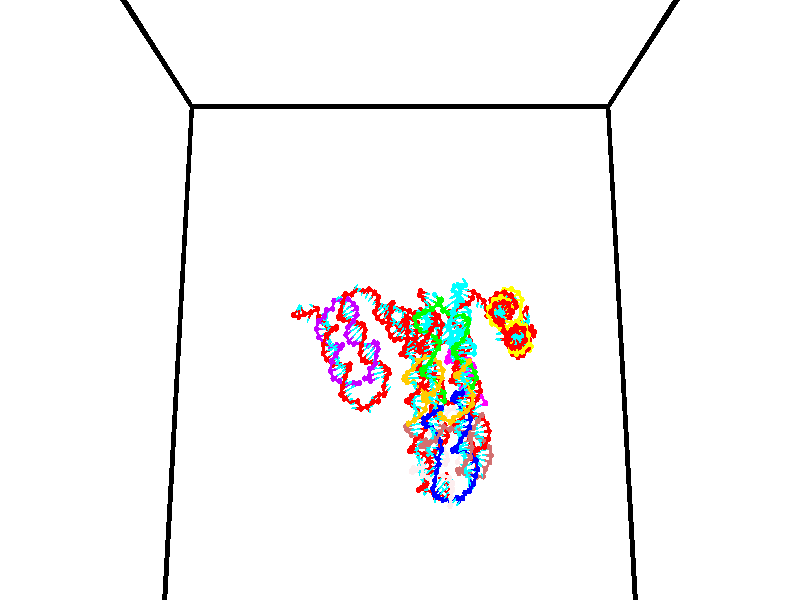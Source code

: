 // switches for output
#declare DRAW_BASES = 1; // possible values are 0, 1; only relevant for DNA ribbons
#declare DRAW_BASES_TYPE = 3; // possible values are 1, 2, 3; only relevant for DNA ribbons
#declare DRAW_FOG = 0; // set to 1 to enable fog

#include "colors.inc"

#include "transforms.inc"
background { rgb <1, 1, 1>}

#default {
   normal{
       ripples 0.25
       frequency 0.20
       turbulence 0.2
       lambda 5
   }
	finish {
		phong 0.1
		phong_size 40.
	}
}

// original window dimensions: 1024x640


// camera settings

camera {
	sky <0, 0.179814, -0.983701>
	up <0, 0.179814, -0.983701>
	right 1.6 * <1, 0, 0>
	location <35, 94.9851, 44.8844>
	look_at <35, 29.7336, 32.9568>
	direction <0, -65.2515, -11.9276>
	angle 67.0682
}


# declare cpy_camera_pos = <35, 94.9851, 44.8844>;
# if (DRAW_FOG = 1)
fog {
	fog_type 2
	up vnormalize(cpy_camera_pos)
	color rgbt<1,1,1,0.3>
	distance 1e-5
	fog_alt 3e-3
	fog_offset 56
}
# end


// LIGHTS

# declare lum = 6;
global_settings {
	ambient_light rgb lum * <0.05, 0.05, 0.05>
	max_trace_level 15
}# declare cpy_direct_light_amount = 0.25;
light_source
{	1000 * <-1, -1.16352, -0.803886>,
	rgb lum * cpy_direct_light_amount
	parallel
}

light_source
{	1000 * <1, 1.16352, 0.803886>,
	rgb lum * cpy_direct_light_amount
	parallel
}

// strand 0

// nucleotide -1

// particle -1
sphere {
	<24.250015, 35.010365, 35.200684> 0.250000
	pigment { color rgbt <1,0,0,0> }
	no_shadow
}
cylinder {
	<24.515039, 34.877766, 34.932022>,  <24.674055, 34.798206, 34.770824>, 0.100000
	pigment { color rgbt <1,0,0,0> }
	no_shadow
}
cylinder {
	<24.515039, 34.877766, 34.932022>,  <24.250015, 35.010365, 35.200684>, 0.100000
	pigment { color rgbt <1,0,0,0> }
	no_shadow
}

// particle -1
sphere {
	<24.515039, 34.877766, 34.932022> 0.100000
	pigment { color rgbt <1,0,0,0> }
	no_shadow
}
sphere {
	0, 1
	scale<0.080000,0.200000,0.300000>
	matrix <0.374718, 0.923144, -0.085975,
		0.648536, -0.194718, 0.735858,
		0.662561, -0.331497, -0.671656,
		24.713808, 34.778316, 34.730526>
	pigment { color rgbt <0,1,1,0> }
	no_shadow
}
cylinder {
	<24.853231, 35.178860, 35.413589>,  <24.250015, 35.010365, 35.200684>, 0.130000
	pigment { color rgbt <1,0,0,0> }
	no_shadow
}

// nucleotide -1

// particle -1
sphere {
	<24.853231, 35.178860, 35.413589> 0.250000
	pigment { color rgbt <1,0,0,0> }
	no_shadow
}
cylinder {
	<24.852995, 35.134144, 35.016098>,  <24.852854, 35.107315, 34.777603>, 0.100000
	pigment { color rgbt <1,0,0,0> }
	no_shadow
}
cylinder {
	<24.852995, 35.134144, 35.016098>,  <24.853231, 35.178860, 35.413589>, 0.100000
	pigment { color rgbt <1,0,0,0> }
	no_shadow
}

// particle -1
sphere {
	<24.852995, 35.134144, 35.016098> 0.100000
	pigment { color rgbt <1,0,0,0> }
	no_shadow
}
sphere {
	0, 1
	scale<0.080000,0.200000,0.300000>
	matrix <0.230355, 0.966992, -0.108920,
		0.973107, -0.228975, 0.025181,
		-0.000590, -0.111792, -0.993732,
		24.852818, 35.100605, 34.717979>
	pigment { color rgbt <0,1,1,0> }
	no_shadow
}
cylinder {
	<25.474783, 35.565742, 35.189632>,  <24.853231, 35.178860, 35.413589>, 0.130000
	pigment { color rgbt <1,0,0,0> }
	no_shadow
}

// nucleotide -1

// particle -1
sphere {
	<25.474783, 35.565742, 35.189632> 0.250000
	pigment { color rgbt <1,0,0,0> }
	no_shadow
}
cylinder {
	<25.232882, 35.533005, 34.872753>,  <25.087740, 35.513363, 34.682625>, 0.100000
	pigment { color rgbt <1,0,0,0> }
	no_shadow
}
cylinder {
	<25.232882, 35.533005, 34.872753>,  <25.474783, 35.565742, 35.189632>, 0.100000
	pigment { color rgbt <1,0,0,0> }
	no_shadow
}

// particle -1
sphere {
	<25.232882, 35.533005, 34.872753> 0.100000
	pigment { color rgbt <1,0,0,0> }
	no_shadow
}
sphere {
	0, 1
	scale<0.080000,0.200000,0.300000>
	matrix <0.244404, 0.927638, -0.282408,
		0.757983, -0.364403, -0.540992,
		-0.604755, -0.081840, -0.792195,
		25.051455, 35.508453, 34.635094>
	pigment { color rgbt <0,1,1,0> }
	no_shadow
}
cylinder {
	<26.173103, 35.917343, 35.128952>,  <25.474783, 35.565742, 35.189632>, 0.130000
	pigment { color rgbt <1,0,0,0> }
	no_shadow
}

// nucleotide -1

// particle -1
sphere {
	<26.173103, 35.917343, 35.128952> 0.250000
	pigment { color rgbt <1,0,0,0> }
	no_shadow
}
cylinder {
	<25.996418, 35.734798, 35.437916>,  <25.890408, 35.625271, 35.623295>, 0.100000
	pigment { color rgbt <1,0,0,0> }
	no_shadow
}
cylinder {
	<25.996418, 35.734798, 35.437916>,  <26.173103, 35.917343, 35.128952>, 0.100000
	pigment { color rgbt <1,0,0,0> }
	no_shadow
}

// particle -1
sphere {
	<25.996418, 35.734798, 35.437916> 0.100000
	pigment { color rgbt <1,0,0,0> }
	no_shadow
}
sphere {
	0, 1
	scale<0.080000,0.200000,0.300000>
	matrix <-0.865381, 0.443836, -0.232647,
		-0.236653, -0.771195, -0.590976,
		-0.441713, -0.456364, 0.772413,
		25.863905, 35.597889, 35.669640>
	pigment { color rgbt <0,1,1,0> }
	no_shadow
}
cylinder {
	<26.745539, 35.447052, 34.753540>,  <26.173103, 35.917343, 35.128952>, 0.130000
	pigment { color rgbt <1,0,0,0> }
	no_shadow
}

// nucleotide -1

// particle -1
sphere {
	<26.745539, 35.447052, 34.753540> 0.250000
	pigment { color rgbt <1,0,0,0> }
	no_shadow
}
cylinder {
	<26.386597, 35.420841, 34.578972>,  <26.171232, 35.405113, 34.474232>, 0.100000
	pigment { color rgbt <1,0,0,0> }
	no_shadow
}
cylinder {
	<26.386597, 35.420841, 34.578972>,  <26.745539, 35.447052, 34.753540>, 0.100000
	pigment { color rgbt <1,0,0,0> }
	no_shadow
}

// particle -1
sphere {
	<26.386597, 35.420841, 34.578972> 0.100000
	pigment { color rgbt <1,0,0,0> }
	no_shadow
}
sphere {
	0, 1
	scale<0.080000,0.200000,0.300000>
	matrix <-0.406747, -0.260864, 0.875504,
		-0.171215, 0.963149, 0.207434,
		-0.897353, -0.065526, -0.436422,
		26.117392, 35.401184, 34.448044>
	pigment { color rgbt <0,1,1,0> }
	no_shadow
}
cylinder {
	<26.788446, 34.912140, 35.335621>,  <26.745539, 35.447052, 34.753540>, 0.130000
	pigment { color rgbt <1,0,0,0> }
	no_shadow
}

// nucleotide -1

// particle -1
sphere {
	<26.788446, 34.912140, 35.335621> 0.250000
	pigment { color rgbt <1,0,0,0> }
	no_shadow
}
cylinder {
	<27.109167, 35.129456, 35.236057>,  <27.301600, 35.259846, 35.176319>, 0.100000
	pigment { color rgbt <1,0,0,0> }
	no_shadow
}
cylinder {
	<27.109167, 35.129456, 35.236057>,  <26.788446, 34.912140, 35.335621>, 0.100000
	pigment { color rgbt <1,0,0,0> }
	no_shadow
}

// particle -1
sphere {
	<27.109167, 35.129456, 35.236057> 0.100000
	pigment { color rgbt <1,0,0,0> }
	no_shadow
}
sphere {
	0, 1
	scale<0.080000,0.200000,0.300000>
	matrix <0.174254, 0.185866, 0.967000,
		0.571622, -0.818714, 0.054358,
		0.801800, 0.543287, -0.248910,
		27.349707, 35.292442, 35.161385>
	pigment { color rgbt <0,1,1,0> }
	no_shadow
}
cylinder {
	<27.274712, 34.829147, 35.841663>,  <26.788446, 34.912140, 35.335621>, 0.130000
	pigment { color rgbt <1,0,0,0> }
	no_shadow
}

// nucleotide -1

// particle -1
sphere {
	<27.274712, 34.829147, 35.841663> 0.250000
	pigment { color rgbt <1,0,0,0> }
	no_shadow
}
cylinder {
	<27.457430, 35.143421, 35.674793>,  <27.567060, 35.331985, 35.574673>, 0.100000
	pigment { color rgbt <1,0,0,0> }
	no_shadow
}
cylinder {
	<27.457430, 35.143421, 35.674793>,  <27.274712, 34.829147, 35.841663>, 0.100000
	pigment { color rgbt <1,0,0,0> }
	no_shadow
}

// particle -1
sphere {
	<27.457430, 35.143421, 35.674793> 0.100000
	pigment { color rgbt <1,0,0,0> }
	no_shadow
}
sphere {
	0, 1
	scale<0.080000,0.200000,0.300000>
	matrix <0.390227, 0.244448, 0.887675,
		0.799412, -0.568279, -0.194934,
		0.456796, 0.785687, -0.417173,
		27.594469, 35.379128, 35.549641>
	pigment { color rgbt <0,1,1,0> }
	no_shadow
}
cylinder {
	<27.771124, 34.930611, 36.358219>,  <27.274712, 34.829147, 35.841663>, 0.130000
	pigment { color rgbt <1,0,0,0> }
	no_shadow
}

// nucleotide -1

// particle -1
sphere {
	<27.771124, 34.930611, 36.358219> 0.250000
	pigment { color rgbt <1,0,0,0> }
	no_shadow
}
cylinder {
	<27.751917, 35.261795, 36.134727>,  <27.740393, 35.460506, 36.000633>, 0.100000
	pigment { color rgbt <1,0,0,0> }
	no_shadow
}
cylinder {
	<27.751917, 35.261795, 36.134727>,  <27.771124, 34.930611, 36.358219>, 0.100000
	pigment { color rgbt <1,0,0,0> }
	no_shadow
}

// particle -1
sphere {
	<27.751917, 35.261795, 36.134727> 0.100000
	pigment { color rgbt <1,0,0,0> }
	no_shadow
}
sphere {
	0, 1
	scale<0.080000,0.200000,0.300000>
	matrix <0.285033, 0.547469, 0.786787,
		0.957314, -0.121476, -0.262285,
		-0.048017, 0.827962, -0.558724,
		27.737513, 35.510185, 35.967110>
	pigment { color rgbt <0,1,1,0> }
	no_shadow
}
cylinder {
	<28.427908, 35.237648, 36.370251>,  <27.771124, 34.930611, 36.358219>, 0.130000
	pigment { color rgbt <1,0,0,0> }
	no_shadow
}

// nucleotide -1

// particle -1
sphere {
	<28.427908, 35.237648, 36.370251> 0.250000
	pigment { color rgbt <1,0,0,0> }
	no_shadow
}
cylinder {
	<28.138355, 35.499081, 36.281872>,  <27.964622, 35.655941, 36.228844>, 0.100000
	pigment { color rgbt <1,0,0,0> }
	no_shadow
}
cylinder {
	<28.138355, 35.499081, 36.281872>,  <28.427908, 35.237648, 36.370251>, 0.100000
	pigment { color rgbt <1,0,0,0> }
	no_shadow
}

// particle -1
sphere {
	<28.138355, 35.499081, 36.281872> 0.100000
	pigment { color rgbt <1,0,0,0> }
	no_shadow
}
sphere {
	0, 1
	scale<0.080000,0.200000,0.300000>
	matrix <0.256041, 0.551876, 0.793647,
		0.640652, 0.517937, -0.566839,
		-0.723884, 0.653586, -0.220948,
		27.921190, 35.695156, 36.215588>
	pigment { color rgbt <0,1,1,0> }
	no_shadow
}
cylinder {
	<28.728941, 35.921074, 36.348495>,  <28.427908, 35.237648, 36.370251>, 0.130000
	pigment { color rgbt <1,0,0,0> }
	no_shadow
}

// nucleotide -1

// particle -1
sphere {
	<28.728941, 35.921074, 36.348495> 0.250000
	pigment { color rgbt <1,0,0,0> }
	no_shadow
}
cylinder {
	<28.341436, 35.978745, 36.429207>,  <28.108934, 36.013348, 36.477634>, 0.100000
	pigment { color rgbt <1,0,0,0> }
	no_shadow
}
cylinder {
	<28.341436, 35.978745, 36.429207>,  <28.728941, 35.921074, 36.348495>, 0.100000
	pigment { color rgbt <1,0,0,0> }
	no_shadow
}

// particle -1
sphere {
	<28.341436, 35.978745, 36.429207> 0.100000
	pigment { color rgbt <1,0,0,0> }
	no_shadow
}
sphere {
	0, 1
	scale<0.080000,0.200000,0.300000>
	matrix <0.247946, 0.546920, 0.799625,
		0.004933, 0.824676, -0.565584,
		-0.968761, 0.144178, 0.201777,
		28.050808, 36.021999, 36.489738>
	pigment { color rgbt <0,1,1,0> }
	no_shadow
}
cylinder {
	<28.764151, 36.566509, 36.575783>,  <28.728941, 35.921074, 36.348495>, 0.130000
	pigment { color rgbt <1,0,0,0> }
	no_shadow
}

// nucleotide -1

// particle -1
sphere {
	<28.764151, 36.566509, 36.575783> 0.250000
	pigment { color rgbt <1,0,0,0> }
	no_shadow
}
cylinder {
	<28.400345, 36.442177, 36.686176>,  <28.182062, 36.367577, 36.752415>, 0.100000
	pigment { color rgbt <1,0,0,0> }
	no_shadow
}
cylinder {
	<28.400345, 36.442177, 36.686176>,  <28.764151, 36.566509, 36.575783>, 0.100000
	pigment { color rgbt <1,0,0,0> }
	no_shadow
}

// particle -1
sphere {
	<28.400345, 36.442177, 36.686176> 0.100000
	pigment { color rgbt <1,0,0,0> }
	no_shadow
}
sphere {
	0, 1
	scale<0.080000,0.200000,0.300000>
	matrix <0.132812, 0.411845, 0.901523,
		-0.393887, 0.856602, -0.333296,
		-0.909513, -0.310833, 0.275988,
		28.127491, 36.348927, 36.768974>
	pigment { color rgbt <0,1,1,0> }
	no_shadow
}
cylinder {
	<28.403797, 37.238777, 36.806473>,  <28.764151, 36.566509, 36.575783>, 0.130000
	pigment { color rgbt <1,0,0,0> }
	no_shadow
}

// nucleotide -1

// particle -1
sphere {
	<28.403797, 37.238777, 36.806473> 0.250000
	pigment { color rgbt <1,0,0,0> }
	no_shadow
}
cylinder {
	<28.235212, 36.917419, 36.974728>,  <28.134062, 36.724606, 37.075680>, 0.100000
	pigment { color rgbt <1,0,0,0> }
	no_shadow
}
cylinder {
	<28.235212, 36.917419, 36.974728>,  <28.403797, 37.238777, 36.806473>, 0.100000
	pigment { color rgbt <1,0,0,0> }
	no_shadow
}

// particle -1
sphere {
	<28.235212, 36.917419, 36.974728> 0.100000
	pigment { color rgbt <1,0,0,0> }
	no_shadow
}
sphere {
	0, 1
	scale<0.080000,0.200000,0.300000>
	matrix <0.137438, 0.401896, 0.905312,
		-0.896372, 0.439364, -0.058967,
		-0.421460, -0.803392, 0.420633,
		28.108774, 36.676403, 37.100918>
	pigment { color rgbt <0,1,1,0> }
	no_shadow
}
cylinder {
	<27.910391, 37.534527, 37.253613>,  <28.403797, 37.238777, 36.806473>, 0.130000
	pigment { color rgbt <1,0,0,0> }
	no_shadow
}

// nucleotide -1

// particle -1
sphere {
	<27.910391, 37.534527, 37.253613> 0.250000
	pigment { color rgbt <1,0,0,0> }
	no_shadow
}
cylinder {
	<27.996456, 37.169758, 37.393387>,  <28.048096, 36.950897, 37.477253>, 0.100000
	pigment { color rgbt <1,0,0,0> }
	no_shadow
}
cylinder {
	<27.996456, 37.169758, 37.393387>,  <27.910391, 37.534527, 37.253613>, 0.100000
	pigment { color rgbt <1,0,0,0> }
	no_shadow
}

// particle -1
sphere {
	<27.996456, 37.169758, 37.393387> 0.100000
	pigment { color rgbt <1,0,0,0> }
	no_shadow
}
sphere {
	0, 1
	scale<0.080000,0.200000,0.300000>
	matrix <0.105760, 0.377473, 0.919961,
		-0.970835, -0.160985, 0.177663,
		0.215162, -0.911920, 0.349438,
		28.061005, 36.896183, 37.498219>
	pigment { color rgbt <0,1,1,0> }
	no_shadow
}
cylinder {
	<27.669989, 37.531204, 37.995846>,  <27.910391, 37.534527, 37.253613>, 0.130000
	pigment { color rgbt <1,0,0,0> }
	no_shadow
}

// nucleotide -1

// particle -1
sphere {
	<27.669989, 37.531204, 37.995846> 0.250000
	pigment { color rgbt <1,0,0,0> }
	no_shadow
}
cylinder {
	<27.902025, 37.205795, 37.979454>,  <28.041246, 37.010551, 37.969620>, 0.100000
	pigment { color rgbt <1,0,0,0> }
	no_shadow
}
cylinder {
	<27.902025, 37.205795, 37.979454>,  <27.669989, 37.531204, 37.995846>, 0.100000
	pigment { color rgbt <1,0,0,0> }
	no_shadow
}

// particle -1
sphere {
	<27.902025, 37.205795, 37.979454> 0.100000
	pigment { color rgbt <1,0,0,0> }
	no_shadow
}
sphere {
	0, 1
	scale<0.080000,0.200000,0.300000>
	matrix <0.525176, 0.335082, 0.782246,
		-0.622644, -0.475292, 0.621620,
		0.580089, -0.813522, -0.040975,
		28.076052, 36.961739, 37.967163>
	pigment { color rgbt <0,1,1,0> }
	no_shadow
}
cylinder {
	<27.607042, 37.112671, 38.637123>,  <27.669989, 37.531204, 37.995846>, 0.130000
	pigment { color rgbt <1,0,0,0> }
	no_shadow
}

// nucleotide -1

// particle -1
sphere {
	<27.607042, 37.112671, 38.637123> 0.250000
	pigment { color rgbt <1,0,0,0> }
	no_shadow
}
cylinder {
	<27.963770, 37.016380, 38.483910>,  <28.177807, 36.958607, 38.391983>, 0.100000
	pigment { color rgbt <1,0,0,0> }
	no_shadow
}
cylinder {
	<27.963770, 37.016380, 38.483910>,  <27.607042, 37.112671, 38.637123>, 0.100000
	pigment { color rgbt <1,0,0,0> }
	no_shadow
}

// particle -1
sphere {
	<27.963770, 37.016380, 38.483910> 0.100000
	pigment { color rgbt <1,0,0,0> }
	no_shadow
}
sphere {
	0, 1
	scale<0.080000,0.200000,0.300000>
	matrix <0.433603, 0.213335, 0.875487,
		-0.129037, -0.946858, 0.294635,
		0.891817, -0.240724, -0.383032,
		28.231316, 36.944164, 38.368999>
	pigment { color rgbt <0,1,1,0> }
	no_shadow
}
cylinder {
	<27.894678, 36.670650, 39.106281>,  <27.607042, 37.112671, 38.637123>, 0.130000
	pigment { color rgbt <1,0,0,0> }
	no_shadow
}

// nucleotide -1

// particle -1
sphere {
	<27.894678, 36.670650, 39.106281> 0.250000
	pigment { color rgbt <1,0,0,0> }
	no_shadow
}
cylinder {
	<28.178783, 36.835922, 38.878311>,  <28.349247, 36.935085, 38.741531>, 0.100000
	pigment { color rgbt <1,0,0,0> }
	no_shadow
}
cylinder {
	<28.178783, 36.835922, 38.878311>,  <27.894678, 36.670650, 39.106281>, 0.100000
	pigment { color rgbt <1,0,0,0> }
	no_shadow
}

// particle -1
sphere {
	<28.178783, 36.835922, 38.878311> 0.100000
	pigment { color rgbt <1,0,0,0> }
	no_shadow
}
sphere {
	0, 1
	scale<0.080000,0.200000,0.300000>
	matrix <0.574732, 0.127110, 0.808410,
		0.406460, -0.901735, -0.147186,
		0.710263, 0.413179, -0.569921,
		28.391863, 36.959877, 38.707336>
	pigment { color rgbt <0,1,1,0> }
	no_shadow
}
cylinder {
	<28.450905, 36.384800, 39.519112>,  <27.894678, 36.670650, 39.106281>, 0.130000
	pigment { color rgbt <1,0,0,0> }
	no_shadow
}

// nucleotide -1

// particle -1
sphere {
	<28.450905, 36.384800, 39.519112> 0.250000
	pigment { color rgbt <1,0,0,0> }
	no_shadow
}
cylinder {
	<28.603106, 36.657562, 39.269241>,  <28.694426, 36.821220, 39.119320>, 0.100000
	pigment { color rgbt <1,0,0,0> }
	no_shadow
}
cylinder {
	<28.603106, 36.657562, 39.269241>,  <28.450905, 36.384800, 39.519112>, 0.100000
	pigment { color rgbt <1,0,0,0> }
	no_shadow
}

// particle -1
sphere {
	<28.603106, 36.657562, 39.269241> 0.100000
	pigment { color rgbt <1,0,0,0> }
	no_shadow
}
sphere {
	0, 1
	scale<0.080000,0.200000,0.300000>
	matrix <0.612364, 0.320388, 0.722746,
		0.692984, -0.657536, -0.295668,
		0.380503, 0.681908, -0.624675,
		28.717257, 36.862133, 39.081841>
	pigment { color rgbt <0,1,1,0> }
	no_shadow
}
cylinder {
	<29.165712, 36.287842, 39.481106>,  <28.450905, 36.384800, 39.519112>, 0.130000
	pigment { color rgbt <1,0,0,0> }
	no_shadow
}

// nucleotide -1

// particle -1
sphere {
	<29.165712, 36.287842, 39.481106> 0.250000
	pigment { color rgbt <1,0,0,0> }
	no_shadow
}
cylinder {
	<29.089067, 36.669369, 39.388565>,  <29.043081, 36.898285, 39.333038>, 0.100000
	pigment { color rgbt <1,0,0,0> }
	no_shadow
}
cylinder {
	<29.089067, 36.669369, 39.388565>,  <29.165712, 36.287842, 39.481106>, 0.100000
	pigment { color rgbt <1,0,0,0> }
	no_shadow
}

// particle -1
sphere {
	<29.089067, 36.669369, 39.388565> 0.100000
	pigment { color rgbt <1,0,0,0> }
	no_shadow
}
sphere {
	0, 1
	scale<0.080000,0.200000,0.300000>
	matrix <0.598086, 0.300373, 0.743014,
		0.778189, 0.004001, -0.628017,
		-0.191612, 0.953813, -0.231354,
		29.031584, 36.955513, 39.319160>
	pigment { color rgbt <0,1,1,0> }
	no_shadow
}
cylinder {
	<29.728901, 36.540585, 39.598328>,  <29.165712, 36.287842, 39.481106>, 0.130000
	pigment { color rgbt <1,0,0,0> }
	no_shadow
}

// nucleotide -1

// particle -1
sphere {
	<29.728901, 36.540585, 39.598328> 0.250000
	pigment { color rgbt <1,0,0,0> }
	no_shadow
}
cylinder {
	<29.475800, 36.850319, 39.596333>,  <29.323938, 37.036160, 39.595135>, 0.100000
	pigment { color rgbt <1,0,0,0> }
	no_shadow
}
cylinder {
	<29.475800, 36.850319, 39.596333>,  <29.728901, 36.540585, 39.598328>, 0.100000
	pigment { color rgbt <1,0,0,0> }
	no_shadow
}

// particle -1
sphere {
	<29.475800, 36.850319, 39.596333> 0.100000
	pigment { color rgbt <1,0,0,0> }
	no_shadow
}
sphere {
	0, 1
	scale<0.080000,0.200000,0.300000>
	matrix <0.521410, 0.430814, 0.736567,
		0.572501, 0.463464, -0.676346,
		-0.632752, 0.774339, -0.004986,
		29.285975, 37.082619, 39.594837>
	pigment { color rgbt <0,1,1,0> }
	no_shadow
}
cylinder {
	<30.179928, 37.156837, 39.574661>,  <29.728901, 36.540585, 39.598328>, 0.130000
	pigment { color rgbt <1,0,0,0> }
	no_shadow
}

// nucleotide -1

// particle -1
sphere {
	<30.179928, 37.156837, 39.574661> 0.250000
	pigment { color rgbt <1,0,0,0> }
	no_shadow
}
cylinder {
	<29.833864, 37.328094, 39.679115>,  <29.626226, 37.430851, 39.741787>, 0.100000
	pigment { color rgbt <1,0,0,0> }
	no_shadow
}
cylinder {
	<29.833864, 37.328094, 39.679115>,  <30.179928, 37.156837, 39.574661>, 0.100000
	pigment { color rgbt <1,0,0,0> }
	no_shadow
}

// particle -1
sphere {
	<29.833864, 37.328094, 39.679115> 0.100000
	pigment { color rgbt <1,0,0,0> }
	no_shadow
}
sphere {
	0, 1
	scale<0.080000,0.200000,0.300000>
	matrix <0.450189, 0.433597, 0.780592,
		0.220977, 0.792897, -0.567876,
		-0.865158, 0.428144, 0.261139,
		29.574316, 37.456539, 39.757458>
	pigment { color rgbt <0,1,1,0> }
	no_shadow
}
cylinder {
	<30.265211, 37.909946, 39.593033>,  <30.179928, 37.156837, 39.574661>, 0.130000
	pigment { color rgbt <1,0,0,0> }
	no_shadow
}

// nucleotide -1

// particle -1
sphere {
	<30.265211, 37.909946, 39.593033> 0.250000
	pigment { color rgbt <1,0,0,0> }
	no_shadow
}
cylinder {
	<29.965488, 37.795902, 39.832115>,  <29.785654, 37.727474, 39.975563>, 0.100000
	pigment { color rgbt <1,0,0,0> }
	no_shadow
}
cylinder {
	<29.965488, 37.795902, 39.832115>,  <30.265211, 37.909946, 39.593033>, 0.100000
	pigment { color rgbt <1,0,0,0> }
	no_shadow
}

// particle -1
sphere {
	<29.965488, 37.795902, 39.832115> 0.100000
	pigment { color rgbt <1,0,0,0> }
	no_shadow
}
sphere {
	0, 1
	scale<0.080000,0.200000,0.300000>
	matrix <0.502050, 0.343995, 0.793482,
		-0.431836, 0.894640, -0.114619,
		-0.749309, -0.285110, 0.597703,
		29.740696, 37.710369, 40.011425>
	pigment { color rgbt <0,1,1,0> }
	no_shadow
}
cylinder {
	<30.245506, 38.505939, 40.025623>,  <30.265211, 37.909946, 39.593033>, 0.130000
	pigment { color rgbt <1,0,0,0> }
	no_shadow
}

// nucleotide -1

// particle -1
sphere {
	<30.245506, 38.505939, 40.025623> 0.250000
	pigment { color rgbt <1,0,0,0> }
	no_shadow
}
cylinder {
	<30.004526, 38.242538, 40.206032>,  <29.859938, 38.084496, 40.314278>, 0.100000
	pigment { color rgbt <1,0,0,0> }
	no_shadow
}
cylinder {
	<30.004526, 38.242538, 40.206032>,  <30.245506, 38.505939, 40.025623>, 0.100000
	pigment { color rgbt <1,0,0,0> }
	no_shadow
}

// particle -1
sphere {
	<30.004526, 38.242538, 40.206032> 0.100000
	pigment { color rgbt <1,0,0,0> }
	no_shadow
}
sphere {
	0, 1
	scale<0.080000,0.200000,0.300000>
	matrix <0.395820, 0.244209, 0.885262,
		-0.693095, 0.711851, 0.113526,
		-0.602450, -0.658506, 0.451025,
		29.823792, 38.044987, 40.341339>
	pigment { color rgbt <0,1,1,0> }
	no_shadow
}
cylinder {
	<29.911949, 38.905224, 40.660820>,  <30.245506, 38.505939, 40.025623>, 0.130000
	pigment { color rgbt <1,0,0,0> }
	no_shadow
}

// nucleotide -1

// particle -1
sphere {
	<29.911949, 38.905224, 40.660820> 0.250000
	pigment { color rgbt <1,0,0,0> }
	no_shadow
}
cylinder {
	<29.888453, 38.510025, 40.717960>,  <29.874353, 38.272903, 40.752243>, 0.100000
	pigment { color rgbt <1,0,0,0> }
	no_shadow
}
cylinder {
	<29.888453, 38.510025, 40.717960>,  <29.911949, 38.905224, 40.660820>, 0.100000
	pigment { color rgbt <1,0,0,0> }
	no_shadow
}

// particle -1
sphere {
	<29.888453, 38.510025, 40.717960> 0.100000
	pigment { color rgbt <1,0,0,0> }
	no_shadow
}
sphere {
	0, 1
	scale<0.080000,0.200000,0.300000>
	matrix <0.254606, 0.123538, 0.959121,
		-0.965259, 0.092713, 0.244294,
		-0.058743, -0.987999, 0.142851,
		29.870831, 38.213627, 40.760815>
	pigment { color rgbt <0,1,1,0> }
	no_shadow
}
cylinder {
	<29.665506, 38.792667, 41.410191>,  <29.911949, 38.905224, 40.660820>, 0.130000
	pigment { color rgbt <1,0,0,0> }
	no_shadow
}

// nucleotide -1

// particle -1
sphere {
	<29.665506, 38.792667, 41.410191> 0.250000
	pigment { color rgbt <1,0,0,0> }
	no_shadow
}
cylinder {
	<29.812990, 38.430355, 41.326649>,  <29.901480, 38.212967, 41.276524>, 0.100000
	pigment { color rgbt <1,0,0,0> }
	no_shadow
}
cylinder {
	<29.812990, 38.430355, 41.326649>,  <29.665506, 38.792667, 41.410191>, 0.100000
	pigment { color rgbt <1,0,0,0> }
	no_shadow
}

// particle -1
sphere {
	<29.812990, 38.430355, 41.326649> 0.100000
	pigment { color rgbt <1,0,0,0> }
	no_shadow
}
sphere {
	0, 1
	scale<0.080000,0.200000,0.300000>
	matrix <0.298710, -0.097315, 0.949369,
		-0.880242, -0.412430, 0.234684,
		0.368710, -0.905777, -0.208858,
		29.923603, 38.158623, 41.263992>
	pigment { color rgbt <0,1,1,0> }
	no_shadow
}
cylinder {
	<29.498007, 38.296097, 41.974144>,  <29.665506, 38.792667, 41.410191>, 0.130000
	pigment { color rgbt <1,0,0,0> }
	no_shadow
}

// nucleotide -1

// particle -1
sphere {
	<29.498007, 38.296097, 41.974144> 0.250000
	pigment { color rgbt <1,0,0,0> }
	no_shadow
}
cylinder {
	<29.814304, 38.132305, 41.792133>,  <30.004082, 38.034031, 41.682926>, 0.100000
	pigment { color rgbt <1,0,0,0> }
	no_shadow
}
cylinder {
	<29.814304, 38.132305, 41.792133>,  <29.498007, 38.296097, 41.974144>, 0.100000
	pigment { color rgbt <1,0,0,0> }
	no_shadow
}

// particle -1
sphere {
	<29.814304, 38.132305, 41.792133> 0.100000
	pigment { color rgbt <1,0,0,0> }
	no_shadow
}
sphere {
	0, 1
	scale<0.080000,0.200000,0.300000>
	matrix <0.445463, -0.124922, 0.886542,
		-0.419868, -0.903724, 0.083628,
		0.790743, -0.409484, -0.455026,
		30.051527, 38.009460, 41.655624>
	pigment { color rgbt <0,1,1,0> }
	no_shadow
}
cylinder {
	<29.752764, 37.572250, 42.264889>,  <29.498007, 38.296097, 41.974144>, 0.130000
	pigment { color rgbt <1,0,0,0> }
	no_shadow
}

// nucleotide -1

// particle -1
sphere {
	<29.752764, 37.572250, 42.264889> 0.250000
	pigment { color rgbt <1,0,0,0> }
	no_shadow
}
cylinder {
	<30.047953, 37.784985, 42.098728>,  <30.225065, 37.912624, 41.999031>, 0.100000
	pigment { color rgbt <1,0,0,0> }
	no_shadow
}
cylinder {
	<30.047953, 37.784985, 42.098728>,  <29.752764, 37.572250, 42.264889>, 0.100000
	pigment { color rgbt <1,0,0,0> }
	no_shadow
}

// particle -1
sphere {
	<30.047953, 37.784985, 42.098728> 0.100000
	pigment { color rgbt <1,0,0,0> }
	no_shadow
}
sphere {
	0, 1
	scale<0.080000,0.200000,0.300000>
	matrix <0.520583, -0.056960, 0.851909,
		0.429411, -0.844932, -0.318897,
		0.737970, 0.531831, -0.415398,
		30.269344, 37.944534, 41.974110>
	pigment { color rgbt <0,1,1,0> }
	no_shadow
}
cylinder {
	<30.323019, 37.264172, 42.477257>,  <29.752764, 37.572250, 42.264889>, 0.130000
	pigment { color rgbt <1,0,0,0> }
	no_shadow
}

// nucleotide -1

// particle -1
sphere {
	<30.323019, 37.264172, 42.477257> 0.250000
	pigment { color rgbt <1,0,0,0> }
	no_shadow
}
cylinder {
	<30.383526, 37.650391, 42.392567>,  <30.419830, 37.882122, 42.341751>, 0.100000
	pigment { color rgbt <1,0,0,0> }
	no_shadow
}
cylinder {
	<30.383526, 37.650391, 42.392567>,  <30.323019, 37.264172, 42.477257>, 0.100000
	pigment { color rgbt <1,0,0,0> }
	no_shadow
}

// particle -1
sphere {
	<30.383526, 37.650391, 42.392567> 0.100000
	pigment { color rgbt <1,0,0,0> }
	no_shadow
}
sphere {
	0, 1
	scale<0.080000,0.200000,0.300000>
	matrix <0.347313, 0.148620, 0.925897,
		0.925468, -0.213595, -0.312867,
		0.151269, 0.965551, -0.211728,
		30.428907, 37.940056, 42.329048>
	pigment { color rgbt <0,1,1,0> }
	no_shadow
}
cylinder {
	<31.014050, 37.442245, 42.488873>,  <30.323019, 37.264172, 42.477257>, 0.130000
	pigment { color rgbt <1,0,0,0> }
	no_shadow
}

// nucleotide -1

// particle -1
sphere {
	<31.014050, 37.442245, 42.488873> 0.250000
	pigment { color rgbt <1,0,0,0> }
	no_shadow
}
cylinder {
	<30.771685, 37.737759, 42.606907>,  <30.626266, 37.915066, 42.677727>, 0.100000
	pigment { color rgbt <1,0,0,0> }
	no_shadow
}
cylinder {
	<30.771685, 37.737759, 42.606907>,  <31.014050, 37.442245, 42.488873>, 0.100000
	pigment { color rgbt <1,0,0,0> }
	no_shadow
}

// particle -1
sphere {
	<30.771685, 37.737759, 42.606907> 0.100000
	pigment { color rgbt <1,0,0,0> }
	no_shadow
}
sphere {
	0, 1
	scale<0.080000,0.200000,0.300000>
	matrix <0.379186, -0.057879, 0.923508,
		0.699349, 0.671456, -0.245066,
		-0.605911, 0.738781, 0.295085,
		30.589911, 37.959393, 42.695431>
	pigment { color rgbt <0,1,1,0> }
	no_shadow
}
cylinder {
	<31.361013, 37.750900, 43.038494>,  <31.014050, 37.442245, 42.488873>, 0.130000
	pigment { color rgbt <1,0,0,0> }
	no_shadow
}

// nucleotide -1

// particle -1
sphere {
	<31.361013, 37.750900, 43.038494> 0.250000
	pigment { color rgbt <1,0,0,0> }
	no_shadow
}
cylinder {
	<30.996563, 37.915741, 43.040344>,  <30.777893, 38.014645, 43.041454>, 0.100000
	pigment { color rgbt <1,0,0,0> }
	no_shadow
}
cylinder {
	<30.996563, 37.915741, 43.040344>,  <31.361013, 37.750900, 43.038494>, 0.100000
	pigment { color rgbt <1,0,0,0> }
	no_shadow
}

// particle -1
sphere {
	<30.996563, 37.915741, 43.040344> 0.100000
	pigment { color rgbt <1,0,0,0> }
	no_shadow
}
sphere {
	0, 1
	scale<0.080000,0.200000,0.300000>
	matrix <0.035754, 0.067857, 0.997054,
		0.410573, 0.908608, -0.076560,
		-0.911127, 0.412100, 0.004626,
		30.723225, 38.039371, 43.041733>
	pigment { color rgbt <0,1,1,0> }
	no_shadow
}
cylinder {
	<31.883459, 37.299435, 42.906166>,  <31.361013, 37.750900, 43.038494>, 0.130000
	pigment { color rgbt <1,0,0,0> }
	no_shadow
}

// nucleotide -1

// particle -1
sphere {
	<31.883459, 37.299435, 42.906166> 0.250000
	pigment { color rgbt <1,0,0,0> }
	no_shadow
}
cylinder {
	<31.988684, 36.951118, 43.072311>,  <32.051819, 36.742130, 43.171997>, 0.100000
	pigment { color rgbt <1,0,0,0> }
	no_shadow
}
cylinder {
	<31.988684, 36.951118, 43.072311>,  <31.883459, 37.299435, 42.906166>, 0.100000
	pigment { color rgbt <1,0,0,0> }
	no_shadow
}

// particle -1
sphere {
	<31.988684, 36.951118, 43.072311> 0.100000
	pigment { color rgbt <1,0,0,0> }
	no_shadow
}
sphere {
	0, 1
	scale<0.080000,0.200000,0.300000>
	matrix <0.182561, -0.377820, -0.907702,
		0.947349, 0.314611, 0.059582,
		0.263062, -0.870788, 0.415363,
		32.067604, 36.689880, 43.196918>
	pigment { color rgbt <0,1,1,0> }
	no_shadow
}
cylinder {
	<32.448757, 37.177567, 42.498398>,  <31.883459, 37.299435, 42.906166>, 0.130000
	pigment { color rgbt <1,0,0,0> }
	no_shadow
}

// nucleotide -1

// particle -1
sphere {
	<32.448757, 37.177567, 42.498398> 0.250000
	pigment { color rgbt <1,0,0,0> }
	no_shadow
}
cylinder {
	<32.300686, 36.842545, 42.659126>,  <32.211842, 36.641529, 42.755562>, 0.100000
	pigment { color rgbt <1,0,0,0> }
	no_shadow
}
cylinder {
	<32.300686, 36.842545, 42.659126>,  <32.448757, 37.177567, 42.498398>, 0.100000
	pigment { color rgbt <1,0,0,0> }
	no_shadow
}

// particle -1
sphere {
	<32.300686, 36.842545, 42.659126> 0.100000
	pigment { color rgbt <1,0,0,0> }
	no_shadow
}
sphere {
	0, 1
	scale<0.080000,0.200000,0.300000>
	matrix <0.174101, -0.487437, -0.855625,
		0.912500, -0.246777, 0.326259,
		-0.370180, -0.837560, 0.401822,
		32.189632, 36.591278, 42.779675>
	pigment { color rgbt <0,1,1,0> }
	no_shadow
}
cylinder {
	<32.929897, 36.592072, 42.447449>,  <32.448757, 37.177567, 42.498398>, 0.130000
	pigment { color rgbt <1,0,0,0> }
	no_shadow
}

// nucleotide -1

// particle -1
sphere {
	<32.929897, 36.592072, 42.447449> 0.250000
	pigment { color rgbt <1,0,0,0> }
	no_shadow
}
cylinder {
	<32.554615, 36.454044, 42.457996>,  <32.329445, 36.371227, 42.464325>, 0.100000
	pigment { color rgbt <1,0,0,0> }
	no_shadow
}
cylinder {
	<32.554615, 36.454044, 42.457996>,  <32.929897, 36.592072, 42.447449>, 0.100000
	pigment { color rgbt <1,0,0,0> }
	no_shadow
}

// particle -1
sphere {
	<32.554615, 36.454044, 42.457996> 0.100000
	pigment { color rgbt <1,0,0,0> }
	no_shadow
}
sphere {
	0, 1
	scale<0.080000,0.200000,0.300000>
	matrix <0.166473, -0.516809, -0.839759,
		0.303401, -0.783478, 0.542319,
		-0.938208, -0.345065, 0.026373,
		32.273151, 36.350525, 42.465908>
	pigment { color rgbt <0,1,1,0> }
	no_shadow
}
cylinder {
	<33.004391, 36.251438, 41.883846>,  <32.929897, 36.592072, 42.447449>, 0.130000
	pigment { color rgbt <1,0,0,0> }
	no_shadow
}

// nucleotide -1

// particle -1
sphere {
	<33.004391, 36.251438, 41.883846> 0.250000
	pigment { color rgbt <1,0,0,0> }
	no_shadow
}
cylinder {
	<32.667881, 36.096748, 42.034950>,  <32.465977, 36.003933, 42.125614>, 0.100000
	pigment { color rgbt <1,0,0,0> }
	no_shadow
}
cylinder {
	<32.667881, 36.096748, 42.034950>,  <33.004391, 36.251438, 41.883846>, 0.100000
	pigment { color rgbt <1,0,0,0> }
	no_shadow
}

// particle -1
sphere {
	<32.667881, 36.096748, 42.034950> 0.100000
	pigment { color rgbt <1,0,0,0> }
	no_shadow
}
sphere {
	0, 1
	scale<0.080000,0.200000,0.300000>
	matrix <0.117073, -0.812510, -0.571071,
		0.527785, -0.436200, 0.728816,
		-0.841272, -0.386727, 0.377763,
		32.415501, 35.980732, 42.148277>
	pigment { color rgbt <0,1,1,0> }
	no_shadow
}
cylinder {
	<33.468369, 36.788464, 41.949417>,  <33.004391, 36.251438, 41.883846>, 0.130000
	pigment { color rgbt <1,0,0,0> }
	no_shadow
}

// nucleotide -1

// particle -1
sphere {
	<33.468369, 36.788464, 41.949417> 0.250000
	pigment { color rgbt <1,0,0,0> }
	no_shadow
}
cylinder {
	<33.745518, 36.728291, 41.667343>,  <33.911808, 36.692184, 41.498096>, 0.100000
	pigment { color rgbt <1,0,0,0> }
	no_shadow
}
cylinder {
	<33.745518, 36.728291, 41.667343>,  <33.468369, 36.788464, 41.949417>, 0.100000
	pigment { color rgbt <1,0,0,0> }
	no_shadow
}

// particle -1
sphere {
	<33.745518, 36.728291, 41.667343> 0.100000
	pigment { color rgbt <1,0,0,0> }
	no_shadow
}
sphere {
	0, 1
	scale<0.080000,0.200000,0.300000>
	matrix <-0.713296, 0.000099, -0.700863,
		0.105503, 0.988620, -0.107236,
		0.692876, -0.150434, -0.705189,
		33.953381, 36.683159, 41.455788>
	pigment { color rgbt <0,1,1,0> }
	no_shadow
}
cylinder {
	<33.445534, 37.226128, 41.304176>,  <33.468369, 36.788464, 41.949417>, 0.130000
	pigment { color rgbt <1,0,0,0> }
	no_shadow
}

// nucleotide -1

// particle -1
sphere {
	<33.445534, 37.226128, 41.304176> 0.250000
	pigment { color rgbt <1,0,0,0> }
	no_shadow
}
cylinder {
	<33.594452, 36.859699, 41.244564>,  <33.683804, 36.639843, 41.208797>, 0.100000
	pigment { color rgbt <1,0,0,0> }
	no_shadow
}
cylinder {
	<33.594452, 36.859699, 41.244564>,  <33.445534, 37.226128, 41.304176>, 0.100000
	pigment { color rgbt <1,0,0,0> }
	no_shadow
}

// particle -1
sphere {
	<33.594452, 36.859699, 41.244564> 0.100000
	pigment { color rgbt <1,0,0,0> }
	no_shadow
}
sphere {
	0, 1
	scale<0.080000,0.200000,0.300000>
	matrix <-0.561135, -0.094266, -0.822339,
		0.739272, 0.389781, -0.549134,
		0.372297, -0.916070, -0.149031,
		33.706142, 36.584877, 41.199856>
	pigment { color rgbt <0,1,1,0> }
	no_shadow
}
cylinder {
	<33.666553, 37.087673, 40.664841>,  <33.445534, 37.226128, 41.304176>, 0.130000
	pigment { color rgbt <1,0,0,0> }
	no_shadow
}

// nucleotide -1

// particle -1
sphere {
	<33.666553, 37.087673, 40.664841> 0.250000
	pigment { color rgbt <1,0,0,0> }
	no_shadow
}
cylinder {
	<33.551308, 36.715176, 40.754074>,  <33.482159, 36.491676, 40.807613>, 0.100000
	pigment { color rgbt <1,0,0,0> }
	no_shadow
}
cylinder {
	<33.551308, 36.715176, 40.754074>,  <33.666553, 37.087673, 40.664841>, 0.100000
	pigment { color rgbt <1,0,0,0> }
	no_shadow
}

// particle -1
sphere {
	<33.551308, 36.715176, 40.754074> 0.100000
	pigment { color rgbt <1,0,0,0> }
	no_shadow
}
sphere {
	0, 1
	scale<0.080000,0.200000,0.300000>
	matrix <-0.283156, -0.139695, -0.948846,
		0.914773, -0.336548, -0.223439,
		-0.288119, -0.931247, 0.223085,
		33.464870, 36.435802, 40.820999>
	pigment { color rgbt <0,1,1,0> }
	no_shadow
}
cylinder {
	<33.972225, 36.687092, 40.211376>,  <33.666553, 37.087673, 40.664841>, 0.130000
	pigment { color rgbt <1,0,0,0> }
	no_shadow
}

// nucleotide -1

// particle -1
sphere {
	<33.972225, 36.687092, 40.211376> 0.250000
	pigment { color rgbt <1,0,0,0> }
	no_shadow
}
cylinder {
	<33.643764, 36.499786, 40.341873>,  <33.446686, 36.387402, 40.420170>, 0.100000
	pigment { color rgbt <1,0,0,0> }
	no_shadow
}
cylinder {
	<33.643764, 36.499786, 40.341873>,  <33.972225, 36.687092, 40.211376>, 0.100000
	pigment { color rgbt <1,0,0,0> }
	no_shadow
}

// particle -1
sphere {
	<33.643764, 36.499786, 40.341873> 0.100000
	pigment { color rgbt <1,0,0,0> }
	no_shadow
}
sphere {
	0, 1
	scale<0.080000,0.200000,0.300000>
	matrix <-0.322371, -0.091128, -0.942217,
		0.470937, -0.878876, -0.076125,
		-0.821154, -0.468266, 0.326240,
		33.397419, 36.359306, 40.439747>
	pigment { color rgbt <0,1,1,0> }
	no_shadow
}
cylinder {
	<33.882767, 36.005817, 39.896591>,  <33.972225, 36.687092, 40.211376>, 0.130000
	pigment { color rgbt <1,0,0,0> }
	no_shadow
}

// nucleotide -1

// particle -1
sphere {
	<33.882767, 36.005817, 39.896591> 0.250000
	pigment { color rgbt <1,0,0,0> }
	no_shadow
}
cylinder {
	<33.506680, 36.088978, 40.004494>,  <33.281029, 36.138874, 40.069237>, 0.100000
	pigment { color rgbt <1,0,0,0> }
	no_shadow
}
cylinder {
	<33.506680, 36.088978, 40.004494>,  <33.882767, 36.005817, 39.896591>, 0.100000
	pigment { color rgbt <1,0,0,0> }
	no_shadow
}

// particle -1
sphere {
	<33.506680, 36.088978, 40.004494> 0.100000
	pigment { color rgbt <1,0,0,0> }
	no_shadow
}
sphere {
	0, 1
	scale<0.080000,0.200000,0.300000>
	matrix <-0.305655, -0.165716, -0.937610,
		-0.150215, -0.964013, 0.219352,
		-0.940218, 0.207889, 0.269763,
		33.224613, 36.151348, 40.085423>
	pigment { color rgbt <0,1,1,0> }
	no_shadow
}
cylinder {
	<33.555233, 35.486046, 39.620117>,  <33.882767, 36.005817, 39.896591>, 0.130000
	pigment { color rgbt <1,0,0,0> }
	no_shadow
}

// nucleotide -1

// particle -1
sphere {
	<33.555233, 35.486046, 39.620117> 0.250000
	pigment { color rgbt <1,0,0,0> }
	no_shadow
}
cylinder {
	<33.292011, 35.781967, 39.676193>,  <33.134079, 35.959522, 39.709839>, 0.100000
	pigment { color rgbt <1,0,0,0> }
	no_shadow
}
cylinder {
	<33.292011, 35.781967, 39.676193>,  <33.555233, 35.486046, 39.620117>, 0.100000
	pigment { color rgbt <1,0,0,0> }
	no_shadow
}

// particle -1
sphere {
	<33.292011, 35.781967, 39.676193> 0.100000
	pigment { color rgbt <1,0,0,0> }
	no_shadow
}
sphere {
	0, 1
	scale<0.080000,0.200000,0.300000>
	matrix <-0.444812, -0.231716, -0.865130,
		-0.607542, -0.631661, 0.481556,
		-0.658053, 0.739805, 0.140193,
		33.094597, 36.003910, 39.718250>
	pigment { color rgbt <0,1,1,0> }
	no_shadow
}
cylinder {
	<33.030113, 35.242939, 39.286266>,  <33.555233, 35.486046, 39.620117>, 0.130000
	pigment { color rgbt <1,0,0,0> }
	no_shadow
}

// nucleotide -1

// particle -1
sphere {
	<33.030113, 35.242939, 39.286266> 0.250000
	pigment { color rgbt <1,0,0,0> }
	no_shadow
}
cylinder {
	<32.933971, 35.628616, 39.331081>,  <32.876286, 35.860023, 39.357971>, 0.100000
	pigment { color rgbt <1,0,0,0> }
	no_shadow
}
cylinder {
	<32.933971, 35.628616, 39.331081>,  <33.030113, 35.242939, 39.286266>, 0.100000
	pigment { color rgbt <1,0,0,0> }
	no_shadow
}

// particle -1
sphere {
	<32.933971, 35.628616, 39.331081> 0.100000
	pigment { color rgbt <1,0,0,0> }
	no_shadow
}
sphere {
	0, 1
	scale<0.080000,0.200000,0.300000>
	matrix <-0.574598, -0.048300, -0.817009,
		-0.782346, -0.260753, 0.565635,
		-0.240357, 0.964197, 0.112041,
		32.861866, 35.917877, 39.364693>
	pigment { color rgbt <0,1,1,0> }
	no_shadow
}
cylinder {
	<32.259907, 35.259258, 39.200581>,  <33.030113, 35.242939, 39.286266>, 0.130000
	pigment { color rgbt <1,0,0,0> }
	no_shadow
}

// nucleotide -1

// particle -1
sphere {
	<32.259907, 35.259258, 39.200581> 0.250000
	pigment { color rgbt <1,0,0,0> }
	no_shadow
}
cylinder {
	<32.357861, 35.643913, 39.151123>,  <32.416634, 35.874706, 39.121449>, 0.100000
	pigment { color rgbt <1,0,0,0> }
	no_shadow
}
cylinder {
	<32.357861, 35.643913, 39.151123>,  <32.259907, 35.259258, 39.200581>, 0.100000
	pigment { color rgbt <1,0,0,0> }
	no_shadow
}

// particle -1
sphere {
	<32.357861, 35.643913, 39.151123> 0.100000
	pigment { color rgbt <1,0,0,0> }
	no_shadow
}
sphere {
	0, 1
	scale<0.080000,0.200000,0.300000>
	matrix <-0.686947, 0.082089, -0.722057,
		-0.684206, 0.261757, 0.680695,
		0.244881, 0.961636, -0.123647,
		32.431324, 35.932404, 39.114029>
	pigment { color rgbt <0,1,1,0> }
	no_shadow
}
cylinder {
	<31.670696, 35.609119, 39.238403>,  <32.259907, 35.259258, 39.200581>, 0.130000
	pigment { color rgbt <1,0,0,0> }
	no_shadow
}

// nucleotide -1

// particle -1
sphere {
	<31.670696, 35.609119, 39.238403> 0.250000
	pigment { color rgbt <1,0,0,0> }
	no_shadow
}
cylinder {
	<31.904617, 35.871231, 39.047146>,  <32.044971, 36.028496, 38.932392>, 0.100000
	pigment { color rgbt <1,0,0,0> }
	no_shadow
}
cylinder {
	<31.904617, 35.871231, 39.047146>,  <31.670696, 35.609119, 39.238403>, 0.100000
	pigment { color rgbt <1,0,0,0> }
	no_shadow
}

// particle -1
sphere {
	<31.904617, 35.871231, 39.047146> 0.100000
	pigment { color rgbt <1,0,0,0> }
	no_shadow
}
sphere {
	0, 1
	scale<0.080000,0.200000,0.300000>
	matrix <-0.656608, 0.036280, -0.753359,
		-0.476312, 0.754517, 0.451476,
		0.584802, 0.655276, -0.478142,
		32.080059, 36.067814, 38.903702>
	pigment { color rgbt <0,1,1,0> }
	no_shadow
}
cylinder {
	<31.321617, 36.183987, 39.120098>,  <31.670696, 35.609119, 39.238403>, 0.130000
	pigment { color rgbt <1,0,0,0> }
	no_shadow
}

// nucleotide -1

// particle -1
sphere {
	<31.321617, 36.183987, 39.120098> 0.250000
	pigment { color rgbt <1,0,0,0> }
	no_shadow
}
cylinder {
	<31.618479, 36.181988, 38.852013>,  <31.796595, 36.180786, 38.691162>, 0.100000
	pigment { color rgbt <1,0,0,0> }
	no_shadow
}
cylinder {
	<31.618479, 36.181988, 38.852013>,  <31.321617, 36.183987, 39.120098>, 0.100000
	pigment { color rgbt <1,0,0,0> }
	no_shadow
}

// particle -1
sphere {
	<31.618479, 36.181988, 38.852013> 0.100000
	pigment { color rgbt <1,0,0,0> }
	no_shadow
}
sphere {
	0, 1
	scale<0.080000,0.200000,0.300000>
	matrix <-0.669633, 0.036702, -0.741784,
		0.028308, 0.999314, 0.023890,
		0.742152, -0.005001, -0.670213,
		31.841124, 36.180489, 38.650948>
	pigment { color rgbt <0,1,1,0> }
	no_shadow
}
cylinder {
	<31.124006, 36.719696, 38.621838>,  <31.321617, 36.183987, 39.120098>, 0.130000
	pigment { color rgbt <1,0,0,0> }
	no_shadow
}

// nucleotide -1

// particle -1
sphere {
	<31.124006, 36.719696, 38.621838> 0.250000
	pigment { color rgbt <1,0,0,0> }
	no_shadow
}
cylinder {
	<31.385519, 36.497925, 38.415855>,  <31.542427, 36.364864, 38.292267>, 0.100000
	pigment { color rgbt <1,0,0,0> }
	no_shadow
}
cylinder {
	<31.385519, 36.497925, 38.415855>,  <31.124006, 36.719696, 38.621838>, 0.100000
	pigment { color rgbt <1,0,0,0> }
	no_shadow
}

// particle -1
sphere {
	<31.385519, 36.497925, 38.415855> 0.100000
	pigment { color rgbt <1,0,0,0> }
	no_shadow
}
sphere {
	0, 1
	scale<0.080000,0.200000,0.300000>
	matrix <-0.539279, 0.135988, -0.831075,
		0.530797, 0.821047, -0.210084,
		0.653783, -0.554426, -0.514956,
		31.581654, 36.331596, 38.261368>
	pigment { color rgbt <0,1,1,0> }
	no_shadow
}
cylinder {
	<31.249004, 37.067665, 38.016808>,  <31.124006, 36.719696, 38.621838>, 0.130000
	pigment { color rgbt <1,0,0,0> }
	no_shadow
}

// nucleotide -1

// particle -1
sphere {
	<31.249004, 37.067665, 38.016808> 0.250000
	pigment { color rgbt <1,0,0,0> }
	no_shadow
}
cylinder {
	<31.380106, 36.699356, 37.932190>,  <31.458767, 36.478371, 37.881420>, 0.100000
	pigment { color rgbt <1,0,0,0> }
	no_shadow
}
cylinder {
	<31.380106, 36.699356, 37.932190>,  <31.249004, 37.067665, 38.016808>, 0.100000
	pigment { color rgbt <1,0,0,0> }
	no_shadow
}

// particle -1
sphere {
	<31.380106, 36.699356, 37.932190> 0.100000
	pigment { color rgbt <1,0,0,0> }
	no_shadow
}
sphere {
	0, 1
	scale<0.080000,0.200000,0.300000>
	matrix <-0.498739, 0.021540, -0.866484,
		0.802395, 0.389496, -0.452168,
		0.327753, -0.920776, -0.211540,
		31.478432, 36.423122, 37.868729>
	pigment { color rgbt <0,1,1,0> }
	no_shadow
}
cylinder {
	<31.557590, 37.018581, 37.345867>,  <31.249004, 37.067665, 38.016808>, 0.130000
	pigment { color rgbt <1,0,0,0> }
	no_shadow
}

// nucleotide -1

// particle -1
sphere {
	<31.557590, 37.018581, 37.345867> 0.250000
	pigment { color rgbt <1,0,0,0> }
	no_shadow
}
cylinder {
	<31.447754, 36.636955, 37.393803>,  <31.381851, 36.407982, 37.422565>, 0.100000
	pigment { color rgbt <1,0,0,0> }
	no_shadow
}
cylinder {
	<31.447754, 36.636955, 37.393803>,  <31.557590, 37.018581, 37.345867>, 0.100000
	pigment { color rgbt <1,0,0,0> }
	no_shadow
}

// particle -1
sphere {
	<31.447754, 36.636955, 37.393803> 0.100000
	pigment { color rgbt <1,0,0,0> }
	no_shadow
}
sphere {
	0, 1
	scale<0.080000,0.200000,0.300000>
	matrix <-0.509654, 0.038720, -0.859508,
		0.815385, -0.297092, -0.496874,
		-0.274592, -0.954063, 0.119842,
		31.365376, 36.350735, 37.429756>
	pigment { color rgbt <0,1,1,0> }
	no_shadow
}
cylinder {
	<31.609774, 36.728394, 36.722111>,  <31.557590, 37.018581, 37.345867>, 0.130000
	pigment { color rgbt <1,0,0,0> }
	no_shadow
}

// nucleotide -1

// particle -1
sphere {
	<31.609774, 36.728394, 36.722111> 0.250000
	pigment { color rgbt <1,0,0,0> }
	no_shadow
}
cylinder {
	<31.371412, 36.462124, 36.901791>,  <31.228395, 36.302361, 37.009598>, 0.100000
	pigment { color rgbt <1,0,0,0> }
	no_shadow
}
cylinder {
	<31.371412, 36.462124, 36.901791>,  <31.609774, 36.728394, 36.722111>, 0.100000
	pigment { color rgbt <1,0,0,0> }
	no_shadow
}

// particle -1
sphere {
	<31.371412, 36.462124, 36.901791> 0.100000
	pigment { color rgbt <1,0,0,0> }
	no_shadow
}
sphere {
	0, 1
	scale<0.080000,0.200000,0.300000>
	matrix <-0.661987, 0.090530, -0.744028,
		0.454616, -0.740730, -0.494615,
		-0.595901, -0.665676, 0.449197,
		31.192642, 36.262421, 37.036549>
	pigment { color rgbt <0,1,1,0> }
	no_shadow
}
cylinder {
	<31.419674, 36.234669, 36.210316>,  <31.609774, 36.728394, 36.722111>, 0.130000
	pigment { color rgbt <1,0,0,0> }
	no_shadow
}

// nucleotide -1

// particle -1
sphere {
	<31.419674, 36.234669, 36.210316> 0.250000
	pigment { color rgbt <1,0,0,0> }
	no_shadow
}
cylinder {
	<31.126366, 36.172974, 36.475201>,  <30.950380, 36.135956, 36.634132>, 0.100000
	pigment { color rgbt <1,0,0,0> }
	no_shadow
}
cylinder {
	<31.126366, 36.172974, 36.475201>,  <31.419674, 36.234669, 36.210316>, 0.100000
	pigment { color rgbt <1,0,0,0> }
	no_shadow
}

// particle -1
sphere {
	<31.126366, 36.172974, 36.475201> 0.100000
	pigment { color rgbt <1,0,0,0> }
	no_shadow
}
sphere {
	0, 1
	scale<0.080000,0.200000,0.300000>
	matrix <-0.671103, 0.007683, -0.741325,
		0.109252, -0.988004, -0.109143,
		-0.733270, -0.154238, 0.662213,
		30.906385, 36.126701, 36.673866>
	pigment { color rgbt <0,1,1,0> }
	no_shadow
}
cylinder {
	<31.198055, 35.580223, 36.024849>,  <31.419674, 36.234669, 36.210316>, 0.130000
	pigment { color rgbt <1,0,0,0> }
	no_shadow
}

// nucleotide -1

// particle -1
sphere {
	<31.198055, 35.580223, 36.024849> 0.250000
	pigment { color rgbt <1,0,0,0> }
	no_shadow
}
cylinder {
	<30.915680, 35.778320, 36.227386>,  <30.746254, 35.897179, 36.348907>, 0.100000
	pigment { color rgbt <1,0,0,0> }
	no_shadow
}
cylinder {
	<30.915680, 35.778320, 36.227386>,  <31.198055, 35.580223, 36.024849>, 0.100000
	pigment { color rgbt <1,0,0,0> }
	no_shadow
}

// particle -1
sphere {
	<30.915680, 35.778320, 36.227386> 0.100000
	pigment { color rgbt <1,0,0,0> }
	no_shadow
}
sphere {
	0, 1
	scale<0.080000,0.200000,0.300000>
	matrix <-0.654468, -0.182803, -0.733658,
		-0.270778, -0.849304, 0.453169,
		-0.705939, 0.495244, 0.506343,
		30.703897, 35.926895, 36.379288>
	pigment { color rgbt <0,1,1,0> }
	no_shadow
}
cylinder {
	<30.663357, 35.124481, 35.922237>,  <31.198055, 35.580223, 36.024849>, 0.130000
	pigment { color rgbt <1,0,0,0> }
	no_shadow
}

// nucleotide -1

// particle -1
sphere {
	<30.663357, 35.124481, 35.922237> 0.250000
	pigment { color rgbt <1,0,0,0> }
	no_shadow
}
cylinder {
	<30.537531, 35.487675, 36.032959>,  <30.462036, 35.705589, 36.099392>, 0.100000
	pigment { color rgbt <1,0,0,0> }
	no_shadow
}
cylinder {
	<30.537531, 35.487675, 36.032959>,  <30.663357, 35.124481, 35.922237>, 0.100000
	pigment { color rgbt <1,0,0,0> }
	no_shadow
}

// particle -1
sphere {
	<30.537531, 35.487675, 36.032959> 0.100000
	pigment { color rgbt <1,0,0,0> }
	no_shadow
}
sphere {
	0, 1
	scale<0.080000,0.200000,0.300000>
	matrix <-0.624600, 0.021596, -0.780646,
		-0.714789, -0.418456, 0.560331,
		-0.314565, 0.907981, 0.276804,
		30.443161, 35.760067, 36.116001>
	pigment { color rgbt <0,1,1,0> }
	no_shadow
}
cylinder {
	<29.991104, 35.112694, 35.753830>,  <30.663357, 35.124481, 35.922237>, 0.130000
	pigment { color rgbt <1,0,0,0> }
	no_shadow
}

// nucleotide -1

// particle -1
sphere {
	<29.991104, 35.112694, 35.753830> 0.250000
	pigment { color rgbt <1,0,0,0> }
	no_shadow
}
cylinder {
	<30.097607, 35.495663, 35.798473>,  <30.161509, 35.725445, 35.825260>, 0.100000
	pigment { color rgbt <1,0,0,0> }
	no_shadow
}
cylinder {
	<30.097607, 35.495663, 35.798473>,  <29.991104, 35.112694, 35.753830>, 0.100000
	pigment { color rgbt <1,0,0,0> }
	no_shadow
}

// particle -1
sphere {
	<30.097607, 35.495663, 35.798473> 0.100000
	pigment { color rgbt <1,0,0,0> }
	no_shadow
}
sphere {
	0, 1
	scale<0.080000,0.200000,0.300000>
	matrix <-0.560266, 0.247944, -0.790333,
		-0.784353, 0.147898, 0.602426,
		0.266257, 0.957418, 0.111613,
		30.177485, 35.782887, 35.831959>
	pigment { color rgbt <0,1,1,0> }
	no_shadow
}
cylinder {
	<29.335312, 35.476402, 35.693233>,  <29.991104, 35.112694, 35.753830>, 0.130000
	pigment { color rgbt <1,0,0,0> }
	no_shadow
}

// nucleotide -1

// particle -1
sphere {
	<29.335312, 35.476402, 35.693233> 0.250000
	pigment { color rgbt <1,0,0,0> }
	no_shadow
}
cylinder {
	<29.635403, 35.735756, 35.641457>,  <29.815458, 35.891369, 35.610390>, 0.100000
	pigment { color rgbt <1,0,0,0> }
	no_shadow
}
cylinder {
	<29.635403, 35.735756, 35.641457>,  <29.335312, 35.476402, 35.693233>, 0.100000
	pigment { color rgbt <1,0,0,0> }
	no_shadow
}

// particle -1
sphere {
	<29.635403, 35.735756, 35.641457> 0.100000
	pigment { color rgbt <1,0,0,0> }
	no_shadow
}
sphere {
	0, 1
	scale<0.080000,0.200000,0.300000>
	matrix <-0.568382, 0.532439, -0.627256,
		-0.337785, 0.544156, 0.767982,
		0.750228, 0.648385, -0.129438,
		29.860472, 35.930271, 35.602627>
	pigment { color rgbt <0,1,1,0> }
	no_shadow
}
cylinder {
	<28.979156, 36.075527, 35.647423>,  <29.335312, 35.476402, 35.693233>, 0.130000
	pigment { color rgbt <1,0,0,0> }
	no_shadow
}

// nucleotide -1

// particle -1
sphere {
	<28.979156, 36.075527, 35.647423> 0.250000
	pigment { color rgbt <1,0,0,0> }
	no_shadow
}
cylinder {
	<29.346424, 36.144299, 35.504646>,  <29.566784, 36.185562, 35.418980>, 0.100000
	pigment { color rgbt <1,0,0,0> }
	no_shadow
}
cylinder {
	<29.346424, 36.144299, 35.504646>,  <28.979156, 36.075527, 35.647423>, 0.100000
	pigment { color rgbt <1,0,0,0> }
	no_shadow
}

// particle -1
sphere {
	<29.346424, 36.144299, 35.504646> 0.100000
	pigment { color rgbt <1,0,0,0> }
	no_shadow
}
sphere {
	0, 1
	scale<0.080000,0.200000,0.300000>
	matrix <-0.374992, 0.667885, -0.642892,
		0.127862, 0.724133, 0.677704,
		0.918168, 0.171932, -0.356942,
		29.621874, 36.195877, 35.397564>
	pigment { color rgbt <0,1,1,0> }
	no_shadow
}
cylinder {
	<28.989937, 36.777512, 35.648235>,  <28.979156, 36.075527, 35.647423>, 0.130000
	pigment { color rgbt <1,0,0,0> }
	no_shadow
}

// nucleotide -1

// particle -1
sphere {
	<28.989937, 36.777512, 35.648235> 0.250000
	pigment { color rgbt <1,0,0,0> }
	no_shadow
}
cylinder {
	<29.275879, 36.660595, 35.394135>,  <29.447445, 36.590443, 35.241673>, 0.100000
	pigment { color rgbt <1,0,0,0> }
	no_shadow
}
cylinder {
	<29.275879, 36.660595, 35.394135>,  <28.989937, 36.777512, 35.648235>, 0.100000
	pigment { color rgbt <1,0,0,0> }
	no_shadow
}

// particle -1
sphere {
	<29.275879, 36.660595, 35.394135> 0.100000
	pigment { color rgbt <1,0,0,0> }
	no_shadow
}
sphere {
	0, 1
	scale<0.080000,0.200000,0.300000>
	matrix <-0.450441, 0.502384, -0.738047,
		0.534868, 0.813740, 0.227470,
		0.714856, -0.292296, -0.635251,
		29.490335, 36.572906, 35.203560>
	pigment { color rgbt <0,1,1,0> }
	no_shadow
}
cylinder {
	<29.208008, 37.400864, 35.301163>,  <28.989937, 36.777512, 35.648235>, 0.130000
	pigment { color rgbt <1,0,0,0> }
	no_shadow
}

// nucleotide -1

// particle -1
sphere {
	<29.208008, 37.400864, 35.301163> 0.250000
	pigment { color rgbt <1,0,0,0> }
	no_shadow
}
cylinder {
	<29.316801, 37.097794, 35.063858>,  <29.382076, 36.915951, 34.921474>, 0.100000
	pigment { color rgbt <1,0,0,0> }
	no_shadow
}
cylinder {
	<29.316801, 37.097794, 35.063858>,  <29.208008, 37.400864, 35.301163>, 0.100000
	pigment { color rgbt <1,0,0,0> }
	no_shadow
}

// particle -1
sphere {
	<29.316801, 37.097794, 35.063858> 0.100000
	pigment { color rgbt <1,0,0,0> }
	no_shadow
}
sphere {
	0, 1
	scale<0.080000,0.200000,0.300000>
	matrix <-0.282878, 0.526313, -0.801857,
		0.919785, 0.385912, -0.071180,
		0.271984, -0.757672, -0.593261,
		29.398396, 36.870491, 34.885880>
	pigment { color rgbt <0,1,1,0> }
	no_shadow
}
cylinder {
	<29.495565, 37.755581, 34.616310>,  <29.208008, 37.400864, 35.301163>, 0.130000
	pigment { color rgbt <1,0,0,0> }
	no_shadow
}

// nucleotide -1

// particle -1
sphere {
	<29.495565, 37.755581, 34.616310> 0.250000
	pigment { color rgbt <1,0,0,0> }
	no_shadow
}
cylinder {
	<29.395254, 37.375286, 34.543411>,  <29.335068, 37.147110, 34.499672>, 0.100000
	pigment { color rgbt <1,0,0,0> }
	no_shadow
}
cylinder {
	<29.395254, 37.375286, 34.543411>,  <29.495565, 37.755581, 34.616310>, 0.100000
	pigment { color rgbt <1,0,0,0> }
	no_shadow
}

// particle -1
sphere {
	<29.395254, 37.375286, 34.543411> 0.100000
	pigment { color rgbt <1,0,0,0> }
	no_shadow
}
sphere {
	0, 1
	scale<0.080000,0.200000,0.300000>
	matrix <-0.336323, 0.262102, -0.904538,
		0.907743, -0.165546, -0.385484,
		-0.250779, -0.950735, -0.182244,
		29.320021, 37.090065, 34.488739>
	pigment { color rgbt <0,1,1,0> }
	no_shadow
}
cylinder {
	<29.728264, 37.635899, 33.909939>,  <29.495565, 37.755581, 34.616310>, 0.130000
	pigment { color rgbt <1,0,0,0> }
	no_shadow
}

// nucleotide -1

// particle -1
sphere {
	<29.728264, 37.635899, 33.909939> 0.250000
	pigment { color rgbt <1,0,0,0> }
	no_shadow
}
cylinder {
	<29.445911, 37.364929, 33.992722>,  <29.276501, 37.202347, 34.042393>, 0.100000
	pigment { color rgbt <1,0,0,0> }
	no_shadow
}
cylinder {
	<29.445911, 37.364929, 33.992722>,  <29.728264, 37.635899, 33.909939>, 0.100000
	pigment { color rgbt <1,0,0,0> }
	no_shadow
}

// particle -1
sphere {
	<29.445911, 37.364929, 33.992722> 0.100000
	pigment { color rgbt <1,0,0,0> }
	no_shadow
}
sphere {
	0, 1
	scale<0.080000,0.200000,0.300000>
	matrix <-0.531528, 0.313450, -0.786910,
		0.468198, -0.665470, -0.581327,
		-0.705882, -0.677421, 0.206959,
		29.234146, 37.161701, 34.054810>
	pigment { color rgbt <0,1,1,0> }
	no_shadow
}
cylinder {
	<30.284973, 37.132946, 33.850155>,  <29.728264, 37.635899, 33.909939>, 0.130000
	pigment { color rgbt <1,0,0,0> }
	no_shadow
}

// nucleotide -1

// particle -1
sphere {
	<30.284973, 37.132946, 33.850155> 0.250000
	pigment { color rgbt <1,0,0,0> }
	no_shadow
}
cylinder {
	<30.517038, 37.231449, 33.539600>,  <30.656277, 37.290550, 33.353268>, 0.100000
	pigment { color rgbt <1,0,0,0> }
	no_shadow
}
cylinder {
	<30.517038, 37.231449, 33.539600>,  <30.284973, 37.132946, 33.850155>, 0.100000
	pigment { color rgbt <1,0,0,0> }
	no_shadow
}

// particle -1
sphere {
	<30.517038, 37.231449, 33.539600> 0.100000
	pigment { color rgbt <1,0,0,0> }
	no_shadow
}
sphere {
	0, 1
	scale<0.080000,0.200000,0.300000>
	matrix <0.814499, -0.173733, 0.553542,
		0.001429, -0.953507, -0.301368,
		0.580164, 0.246255, -0.776382,
		30.691088, 37.305325, 33.306686>
	pigment { color rgbt <0,1,1,0> }
	no_shadow
}
cylinder {
	<30.643251, 36.667320, 33.401730>,  <30.284973, 37.132946, 33.850155>, 0.130000
	pigment { color rgbt <1,0,0,0> }
	no_shadow
}

// nucleotide -1

// particle -1
sphere {
	<30.643251, 36.667320, 33.401730> 0.250000
	pigment { color rgbt <1,0,0,0> }
	no_shadow
}
cylinder {
	<30.838238, 37.012436, 33.455349>,  <30.955229, 37.219505, 33.487518>, 0.100000
	pigment { color rgbt <1,0,0,0> }
	no_shadow
}
cylinder {
	<30.838238, 37.012436, 33.455349>,  <30.643251, 36.667320, 33.401730>, 0.100000
	pigment { color rgbt <1,0,0,0> }
	no_shadow
}

// particle -1
sphere {
	<30.838238, 37.012436, 33.455349> 0.100000
	pigment { color rgbt <1,0,0,0> }
	no_shadow
}
sphere {
	0, 1
	scale<0.080000,0.200000,0.300000>
	matrix <0.665884, -0.466651, 0.582096,
		0.564780, -0.194492, -0.801995,
		0.487465, 0.862792, 0.134046,
		30.984478, 37.271275, 33.495564>
	pigment { color rgbt <0,1,1,0> }
	no_shadow
}
cylinder {
	<31.377649, 36.522354, 33.464825>,  <30.643251, 36.667320, 33.401730>, 0.130000
	pigment { color rgbt <1,0,0,0> }
	no_shadow
}

// nucleotide -1

// particle -1
sphere {
	<31.377649, 36.522354, 33.464825> 0.250000
	pigment { color rgbt <1,0,0,0> }
	no_shadow
}
cylinder {
	<31.328951, 36.875957, 33.645359>,  <31.299732, 37.088120, 33.753681>, 0.100000
	pigment { color rgbt <1,0,0,0> }
	no_shadow
}
cylinder {
	<31.328951, 36.875957, 33.645359>,  <31.377649, 36.522354, 33.464825>, 0.100000
	pigment { color rgbt <1,0,0,0> }
	no_shadow
}

// particle -1
sphere {
	<31.328951, 36.875957, 33.645359> 0.100000
	pigment { color rgbt <1,0,0,0> }
	no_shadow
}
sphere {
	0, 1
	scale<0.080000,0.200000,0.300000>
	matrix <0.826017, -0.161890, 0.539896,
		0.550341, 0.438541, -0.710498,
		-0.121744, 0.884010, 0.451336,
		31.292427, 37.141159, 33.780762>
	pigment { color rgbt <0,1,1,0> }
	no_shadow
}
cylinder {
	<31.974890, 36.918751, 33.370197>,  <31.377649, 36.522354, 33.464825>, 0.130000
	pigment { color rgbt <1,0,0,0> }
	no_shadow
}

// nucleotide -1

// particle -1
sphere {
	<31.974890, 36.918751, 33.370197> 0.250000
	pigment { color rgbt <1,0,0,0> }
	no_shadow
}
cylinder {
	<31.840706, 37.071457, 33.714691>,  <31.760195, 37.163082, 33.921387>, 0.100000
	pigment { color rgbt <1,0,0,0> }
	no_shadow
}
cylinder {
	<31.840706, 37.071457, 33.714691>,  <31.974890, 36.918751, 33.370197>, 0.100000
	pigment { color rgbt <1,0,0,0> }
	no_shadow
}

// particle -1
sphere {
	<31.840706, 37.071457, 33.714691> 0.100000
	pigment { color rgbt <1,0,0,0> }
	no_shadow
}
sphere {
	0, 1
	scale<0.080000,0.200000,0.300000>
	matrix <0.928434, -0.020913, 0.370909,
		0.159612, 0.924022, -0.347430,
		-0.335462, 0.381768, 0.861231,
		31.740067, 37.185986, 33.973061>
	pigment { color rgbt <0,1,1,0> }
	no_shadow
}
cylinder {
	<32.530411, 37.125538, 33.689964>,  <31.974890, 36.918751, 33.370197>, 0.130000
	pigment { color rgbt <1,0,0,0> }
	no_shadow
}

// nucleotide -1

// particle -1
sphere {
	<32.530411, 37.125538, 33.689964> 0.250000
	pigment { color rgbt <1,0,0,0> }
	no_shadow
}
cylinder {
	<32.278816, 37.145184, 34.000309>,  <32.127861, 37.156971, 34.186516>, 0.100000
	pigment { color rgbt <1,0,0,0> }
	no_shadow
}
cylinder {
	<32.278816, 37.145184, 34.000309>,  <32.530411, 37.125538, 33.689964>, 0.100000
	pigment { color rgbt <1,0,0,0> }
	no_shadow
}

// particle -1
sphere {
	<32.278816, 37.145184, 34.000309> 0.100000
	pigment { color rgbt <1,0,0,0> }
	no_shadow
}
sphere {
	0, 1
	scale<0.080000,0.200000,0.300000>
	matrix <0.767792, -0.117317, 0.629867,
		0.121960, 0.991879, 0.036078,
		-0.628985, 0.049118, 0.775865,
		32.090122, 37.159920, 34.233067>
	pigment { color rgbt <0,1,1,0> }
	no_shadow
}
cylinder {
	<32.941689, 37.651455, 34.156250>,  <32.530411, 37.125538, 33.689964>, 0.130000
	pigment { color rgbt <1,0,0,0> }
	no_shadow
}

// nucleotide -1

// particle -1
sphere {
	<32.941689, 37.651455, 34.156250> 0.250000
	pigment { color rgbt <1,0,0,0> }
	no_shadow
}
cylinder {
	<32.695045, 37.419430, 34.369160>,  <32.547062, 37.280212, 34.496906>, 0.100000
	pigment { color rgbt <1,0,0,0> }
	no_shadow
}
cylinder {
	<32.695045, 37.419430, 34.369160>,  <32.941689, 37.651455, 34.156250>, 0.100000
	pigment { color rgbt <1,0,0,0> }
	no_shadow
}

// particle -1
sphere {
	<32.695045, 37.419430, 34.369160> 0.100000
	pigment { color rgbt <1,0,0,0> }
	no_shadow
}
sphere {
	0, 1
	scale<0.080000,0.200000,0.300000>
	matrix <0.681600, -0.054990, 0.729656,
		-0.393979, 0.812711, 0.429280,
		-0.616605, -0.580067, 0.532279,
		32.510063, 37.245411, 34.528843>
	pigment { color rgbt <0,1,1,0> }
	no_shadow
}
cylinder {
	<32.891785, 37.963104, 34.821449>,  <32.941689, 37.651455, 34.156250>, 0.130000
	pigment { color rgbt <1,0,0,0> }
	no_shadow
}

// nucleotide -1

// particle -1
sphere {
	<32.891785, 37.963104, 34.821449> 0.250000
	pigment { color rgbt <1,0,0,0> }
	no_shadow
}
cylinder {
	<32.856903, 37.566734, 34.780548>,  <32.835976, 37.328911, 34.756008>, 0.100000
	pigment { color rgbt <1,0,0,0> }
	no_shadow
}
cylinder {
	<32.856903, 37.566734, 34.780548>,  <32.891785, 37.963104, 34.821449>, 0.100000
	pigment { color rgbt <1,0,0,0> }
	no_shadow
}

// particle -1
sphere {
	<32.856903, 37.566734, 34.780548> 0.100000
	pigment { color rgbt <1,0,0,0> }
	no_shadow
}
sphere {
	0, 1
	scale<0.080000,0.200000,0.300000>
	matrix <0.649471, -0.134379, 0.748419,
		-0.755370, -0.001146, 0.655297,
		-0.087201, -0.990929, -0.102250,
		32.830742, 37.269455, 34.749874>
	pigment { color rgbt <0,1,1,0> }
	no_shadow
}
cylinder {
	<32.529266, 37.637856, 35.393307>,  <32.891785, 37.963104, 34.821449>, 0.130000
	pigment { color rgbt <1,0,0,0> }
	no_shadow
}

// nucleotide -1

// particle -1
sphere {
	<32.529266, 37.637856, 35.393307> 0.250000
	pigment { color rgbt <1,0,0,0> }
	no_shadow
}
cylinder {
	<32.822720, 37.439270, 35.207706>,  <32.998791, 37.320118, 35.096344>, 0.100000
	pigment { color rgbt <1,0,0,0> }
	no_shadow
}
cylinder {
	<32.822720, 37.439270, 35.207706>,  <32.529266, 37.637856, 35.393307>, 0.100000
	pigment { color rgbt <1,0,0,0> }
	no_shadow
}

// particle -1
sphere {
	<32.822720, 37.439270, 35.207706> 0.100000
	pigment { color rgbt <1,0,0,0> }
	no_shadow
}
sphere {
	0, 1
	scale<0.080000,0.200000,0.300000>
	matrix <0.629539, 0.239470, 0.739144,
		-0.255846, -0.834371, 0.488229,
		0.733637, -0.496466, -0.464002,
		33.042812, 37.290329, 35.068504>
	pigment { color rgbt <0,1,1,0> }
	no_shadow
}
cylinder {
	<32.790947, 37.193699, 35.805874>,  <32.529266, 37.637856, 35.393307>, 0.130000
	pigment { color rgbt <1,0,0,0> }
	no_shadow
}

// nucleotide -1

// particle -1
sphere {
	<32.790947, 37.193699, 35.805874> 0.250000
	pigment { color rgbt <1,0,0,0> }
	no_shadow
}
cylinder {
	<33.090351, 37.226589, 35.542675>,  <33.269993, 37.246323, 35.384754>, 0.100000
	pigment { color rgbt <1,0,0,0> }
	no_shadow
}
cylinder {
	<33.090351, 37.226589, 35.542675>,  <32.790947, 37.193699, 35.805874>, 0.100000
	pigment { color rgbt <1,0,0,0> }
	no_shadow
}

// particle -1
sphere {
	<33.090351, 37.226589, 35.542675> 0.100000
	pigment { color rgbt <1,0,0,0> }
	no_shadow
}
sphere {
	0, 1
	scale<0.080000,0.200000,0.300000>
	matrix <0.649667, 0.107921, 0.752519,
		0.132898, -0.990752, 0.027353,
		0.748512, 0.082238, -0.658002,
		33.314903, 37.251259, 35.345276>
	pigment { color rgbt <0,1,1,0> }
	no_shadow
}
cylinder {
	<33.311195, 36.746708, 36.058990>,  <32.790947, 37.193699, 35.805874>, 0.130000
	pigment { color rgbt <1,0,0,0> }
	no_shadow
}

// nucleotide -1

// particle -1
sphere {
	<33.311195, 36.746708, 36.058990> 0.250000
	pigment { color rgbt <1,0,0,0> }
	no_shadow
}
cylinder {
	<33.500748, 37.001053, 35.815311>,  <33.614479, 37.153660, 35.669106>, 0.100000
	pigment { color rgbt <1,0,0,0> }
	no_shadow
}
cylinder {
	<33.500748, 37.001053, 35.815311>,  <33.311195, 36.746708, 36.058990>, 0.100000
	pigment { color rgbt <1,0,0,0> }
	no_shadow
}

// particle -1
sphere {
	<33.500748, 37.001053, 35.815311> 0.100000
	pigment { color rgbt <1,0,0,0> }
	no_shadow
}
sphere {
	0, 1
	scale<0.080000,0.200000,0.300000>
	matrix <0.734551, 0.096116, 0.671712,
		0.485669, -0.765794, -0.421526,
		0.473878, 0.635862, -0.609195,
		33.642910, 37.191811, 35.632553>
	pigment { color rgbt <0,1,1,0> }
	no_shadow
}
cylinder {
	<34.031639, 36.523922, 36.074409>,  <33.311195, 36.746708, 36.058990>, 0.130000
	pigment { color rgbt <1,0,0,0> }
	no_shadow
}

// nucleotide -1

// particle -1
sphere {
	<34.031639, 36.523922, 36.074409> 0.250000
	pigment { color rgbt <1,0,0,0> }
	no_shadow
}
cylinder {
	<34.046402, 36.906769, 35.959473>,  <34.055260, 37.136478, 35.890511>, 0.100000
	pigment { color rgbt <1,0,0,0> }
	no_shadow
}
cylinder {
	<34.046402, 36.906769, 35.959473>,  <34.031639, 36.523922, 36.074409>, 0.100000
	pigment { color rgbt <1,0,0,0> }
	no_shadow
}

// particle -1
sphere {
	<34.046402, 36.906769, 35.959473> 0.100000
	pigment { color rgbt <1,0,0,0> }
	no_shadow
}
sphere {
	0, 1
	scale<0.080000,0.200000,0.300000>
	matrix <0.790989, 0.147742, 0.593724,
		0.610716, -0.249193, -0.751618,
		0.036906, 0.957118, -0.287338,
		34.057472, 37.193905, 35.873272>
	pigment { color rgbt <0,1,1,0> }
	no_shadow
}
cylinder {
	<34.690228, 36.604595, 36.243423>,  <34.031639, 36.523922, 36.074409>, 0.130000
	pigment { color rgbt <1,0,0,0> }
	no_shadow
}

// nucleotide -1

// particle -1
sphere {
	<34.690228, 36.604595, 36.243423> 0.250000
	pigment { color rgbt <1,0,0,0> }
	no_shadow
}
cylinder {
	<34.554707, 36.974167, 36.172356>,  <34.473392, 37.195911, 36.129715>, 0.100000
	pigment { color rgbt <1,0,0,0> }
	no_shadow
}
cylinder {
	<34.554707, 36.974167, 36.172356>,  <34.690228, 36.604595, 36.243423>, 0.100000
	pigment { color rgbt <1,0,0,0> }
	no_shadow
}

// particle -1
sphere {
	<34.554707, 36.974167, 36.172356> 0.100000
	pigment { color rgbt <1,0,0,0> }
	no_shadow
}
sphere {
	0, 1
	scale<0.080000,0.200000,0.300000>
	matrix <0.741587, 0.378455, 0.553914,
		0.579018, 0.055908, -0.813396,
		-0.338802, 0.923930, -0.177672,
		34.453068, 37.251347, 36.119053>
	pigment { color rgbt <0,1,1,0> }
	no_shadow
}
cylinder {
	<35.298489, 37.065853, 36.051804>,  <34.690228, 36.604595, 36.243423>, 0.130000
	pigment { color rgbt <1,0,0,0> }
	no_shadow
}

// nucleotide -1

// particle -1
sphere {
	<35.298489, 37.065853, 36.051804> 0.250000
	pigment { color rgbt <1,0,0,0> }
	no_shadow
}
cylinder {
	<35.024338, 37.327106, 36.180599>,  <34.859848, 37.483856, 36.257877>, 0.100000
	pigment { color rgbt <1,0,0,0> }
	no_shadow
}
cylinder {
	<35.024338, 37.327106, 36.180599>,  <35.298489, 37.065853, 36.051804>, 0.100000
	pigment { color rgbt <1,0,0,0> }
	no_shadow
}

// particle -1
sphere {
	<35.024338, 37.327106, 36.180599> 0.100000
	pigment { color rgbt <1,0,0,0> }
	no_shadow
}
sphere {
	0, 1
	scale<0.080000,0.200000,0.300000>
	matrix <0.688595, 0.437485, 0.578311,
		0.236847, 0.618082, -0.749585,
		-0.685376, 0.653132, 0.321992,
		34.818726, 37.523045, 36.277195>
	pigment { color rgbt <0,1,1,0> }
	no_shadow
}
cylinder {
	<35.610352, 37.659069, 36.099094>,  <35.298489, 37.065853, 36.051804>, 0.130000
	pigment { color rgbt <1,0,0,0> }
	no_shadow
}

// nucleotide -1

// particle -1
sphere {
	<35.610352, 37.659069, 36.099094> 0.250000
	pigment { color rgbt <1,0,0,0> }
	no_shadow
}
cylinder {
	<35.292179, 37.694473, 36.338913>,  <35.101276, 37.715714, 36.482803>, 0.100000
	pigment { color rgbt <1,0,0,0> }
	no_shadow
}
cylinder {
	<35.292179, 37.694473, 36.338913>,  <35.610352, 37.659069, 36.099094>, 0.100000
	pigment { color rgbt <1,0,0,0> }
	no_shadow
}

// particle -1
sphere {
	<35.292179, 37.694473, 36.338913> 0.100000
	pigment { color rgbt <1,0,0,0> }
	no_shadow
}
sphere {
	0, 1
	scale<0.080000,0.200000,0.300000>
	matrix <0.585188, 0.369459, 0.721841,
		-0.157619, 0.925023, -0.345673,
		-0.795431, 0.088508, 0.599546,
		35.053551, 37.721027, 36.518776>
	pigment { color rgbt <0,1,1,0> }
	no_shadow
}
cylinder {
	<35.715168, 38.348827, 36.394089>,  <35.610352, 37.659069, 36.099094>, 0.130000
	pigment { color rgbt <1,0,0,0> }
	no_shadow
}

// nucleotide -1

// particle -1
sphere {
	<35.715168, 38.348827, 36.394089> 0.250000
	pigment { color rgbt <1,0,0,0> }
	no_shadow
}
cylinder {
	<35.475193, 38.146191, 36.641777>,  <35.331207, 38.024609, 36.790390>, 0.100000
	pigment { color rgbt <1,0,0,0> }
	no_shadow
}
cylinder {
	<35.475193, 38.146191, 36.641777>,  <35.715168, 38.348827, 36.394089>, 0.100000
	pigment { color rgbt <1,0,0,0> }
	no_shadow
}

// particle -1
sphere {
	<35.475193, 38.146191, 36.641777> 0.100000
	pigment { color rgbt <1,0,0,0> }
	no_shadow
}
sphere {
	0, 1
	scale<0.080000,0.200000,0.300000>
	matrix <0.675937, 0.093095, 0.731055,
		-0.427994, 0.857145, 0.286574,
		-0.599942, -0.506593, 0.619220,
		35.295212, 37.994213, 36.827541>
	pigment { color rgbt <0,1,1,0> }
	no_shadow
}
cylinder {
	<35.729233, 38.699657, 37.101242>,  <35.715168, 38.348827, 36.394089>, 0.130000
	pigment { color rgbt <1,0,0,0> }
	no_shadow
}

// nucleotide -1

// particle -1
sphere {
	<35.729233, 38.699657, 37.101242> 0.250000
	pigment { color rgbt <1,0,0,0> }
	no_shadow
}
cylinder {
	<35.580708, 38.336010, 37.176739>,  <35.491592, 38.117821, 37.222038>, 0.100000
	pigment { color rgbt <1,0,0,0> }
	no_shadow
}
cylinder {
	<35.580708, 38.336010, 37.176739>,  <35.729233, 38.699657, 37.101242>, 0.100000
	pigment { color rgbt <1,0,0,0> }
	no_shadow
}

// particle -1
sphere {
	<35.580708, 38.336010, 37.176739> 0.100000
	pigment { color rgbt <1,0,0,0> }
	no_shadow
}
sphere {
	0, 1
	scale<0.080000,0.200000,0.300000>
	matrix <0.656078, -0.113050, 0.746178,
		-0.657029, 0.400895, 0.638432,
		-0.371314, -0.909122, 0.188741,
		35.469315, 38.063274, 37.233360>
	pigment { color rgbt <0,1,1,0> }
	no_shadow
}
cylinder {
	<35.702080, 38.730247, 37.793087>,  <35.729233, 38.699657, 37.101242>, 0.130000
	pigment { color rgbt <1,0,0,0> }
	no_shadow
}

// nucleotide -1

// particle -1
sphere {
	<35.702080, 38.730247, 37.793087> 0.250000
	pigment { color rgbt <1,0,0,0> }
	no_shadow
}
cylinder {
	<35.665886, 38.335587, 37.738918>,  <35.644169, 38.098789, 37.706417>, 0.100000
	pigment { color rgbt <1,0,0,0> }
	no_shadow
}
cylinder {
	<35.665886, 38.335587, 37.738918>,  <35.702080, 38.730247, 37.793087>, 0.100000
	pigment { color rgbt <1,0,0,0> }
	no_shadow
}

// particle -1
sphere {
	<35.665886, 38.335587, 37.738918> 0.100000
	pigment { color rgbt <1,0,0,0> }
	no_shadow
}
sphere {
	0, 1
	scale<0.080000,0.200000,0.300000>
	matrix <0.420918, -0.161124, 0.892674,
		-0.902574, 0.023774, 0.429877,
		-0.090486, -0.986648, -0.135420,
		35.638741, 38.039593, 37.698292>
	pigment { color rgbt <0,1,1,0> }
	no_shadow
}
cylinder {
	<35.427132, 38.485741, 38.394283>,  <35.702080, 38.730247, 37.793087>, 0.130000
	pigment { color rgbt <1,0,0,0> }
	no_shadow
}

// nucleotide -1

// particle -1
sphere {
	<35.427132, 38.485741, 38.394283> 0.250000
	pigment { color rgbt <1,0,0,0> }
	no_shadow
}
cylinder {
	<35.592644, 38.170017, 38.212830>,  <35.691952, 37.980583, 38.103958>, 0.100000
	pigment { color rgbt <1,0,0,0> }
	no_shadow
}
cylinder {
	<35.592644, 38.170017, 38.212830>,  <35.427132, 38.485741, 38.394283>, 0.100000
	pigment { color rgbt <1,0,0,0> }
	no_shadow
}

// particle -1
sphere {
	<35.592644, 38.170017, 38.212830> 0.100000
	pigment { color rgbt <1,0,0,0> }
	no_shadow
}
sphere {
	0, 1
	scale<0.080000,0.200000,0.300000>
	matrix <0.262831, -0.373499, 0.889617,
		-0.871610, -0.487336, 0.052907,
		0.413782, -0.789305, -0.453632,
		35.716778, 37.933228, 38.076740>
	pigment { color rgbt <0,1,1,0> }
	no_shadow
}
cylinder {
	<35.139610, 37.967876, 38.786327>,  <35.427132, 38.485741, 38.394283>, 0.130000
	pigment { color rgbt <1,0,0,0> }
	no_shadow
}

// nucleotide -1

// particle -1
sphere {
	<35.139610, 37.967876, 38.786327> 0.250000
	pigment { color rgbt <1,0,0,0> }
	no_shadow
}
cylinder {
	<35.456539, 37.811825, 38.598701>,  <35.646698, 37.718193, 38.486126>, 0.100000
	pigment { color rgbt <1,0,0,0> }
	no_shadow
}
cylinder {
	<35.456539, 37.811825, 38.598701>,  <35.139610, 37.967876, 38.786327>, 0.100000
	pigment { color rgbt <1,0,0,0> }
	no_shadow
}

// particle -1
sphere {
	<35.456539, 37.811825, 38.598701> 0.100000
	pigment { color rgbt <1,0,0,0> }
	no_shadow
}
sphere {
	0, 1
	scale<0.080000,0.200000,0.300000>
	matrix <0.146973, -0.624139, 0.767365,
		-0.592136, -0.676941, -0.437180,
		0.792322, -0.390131, -0.469067,
		35.694237, 37.694786, 38.457981>
	pigment { color rgbt <0,1,1,0> }
	no_shadow
}
cylinder {
	<35.085373, 37.158291, 38.721649>,  <35.139610, 37.967876, 38.786327>, 0.130000
	pigment { color rgbt <1,0,0,0> }
	no_shadow
}

// nucleotide -1

// particle -1
sphere {
	<35.085373, 37.158291, 38.721649> 0.250000
	pigment { color rgbt <1,0,0,0> }
	no_shadow
}
cylinder {
	<35.466965, 37.277782, 38.711109>,  <35.695919, 37.349476, 38.704784>, 0.100000
	pigment { color rgbt <1,0,0,0> }
	no_shadow
}
cylinder {
	<35.466965, 37.277782, 38.711109>,  <35.085373, 37.158291, 38.721649>, 0.100000
	pigment { color rgbt <1,0,0,0> }
	no_shadow
}

// particle -1
sphere {
	<35.466965, 37.277782, 38.711109> 0.100000
	pigment { color rgbt <1,0,0,0> }
	no_shadow
}
sphere {
	0, 1
	scale<0.080000,0.200000,0.300000>
	matrix <0.201529, -0.573552, 0.793993,
		0.222074, -0.762759, -0.607356,
		0.953975, 0.298725, -0.026348,
		35.753159, 37.367401, 38.703205>
	pigment { color rgbt <0,1,1,0> }
	no_shadow
}
cylinder {
	<35.550007, 36.599354, 38.781891>,  <35.085373, 37.158291, 38.721649>, 0.130000
	pigment { color rgbt <1,0,0,0> }
	no_shadow
}

// nucleotide -1

// particle -1
sphere {
	<35.550007, 36.599354, 38.781891> 0.250000
	pigment { color rgbt <1,0,0,0> }
	no_shadow
}
cylinder {
	<35.803478, 36.893383, 38.878319>,  <35.955563, 37.069801, 38.936176>, 0.100000
	pigment { color rgbt <1,0,0,0> }
	no_shadow
}
cylinder {
	<35.803478, 36.893383, 38.878319>,  <35.550007, 36.599354, 38.781891>, 0.100000
	pigment { color rgbt <1,0,0,0> }
	no_shadow
}

// particle -1
sphere {
	<35.803478, 36.893383, 38.878319> 0.100000
	pigment { color rgbt <1,0,0,0> }
	no_shadow
}
sphere {
	0, 1
	scale<0.080000,0.200000,0.300000>
	matrix <0.384802, -0.569845, 0.726089,
		0.671105, -0.367341, -0.643956,
		0.633677, 0.735077, 0.241072,
		35.993580, 37.113907, 38.950642>
	pigment { color rgbt <0,1,1,0> }
	no_shadow
}
cylinder {
	<36.299179, 36.265228, 38.933487>,  <35.550007, 36.599354, 38.781891>, 0.130000
	pigment { color rgbt <1,0,0,0> }
	no_shadow
}

// nucleotide -1

// particle -1
sphere {
	<36.299179, 36.265228, 38.933487> 0.250000
	pigment { color rgbt <1,0,0,0> }
	no_shadow
}
cylinder {
	<36.303543, 36.612919, 39.131203>,  <36.306160, 36.821533, 39.249832>, 0.100000
	pigment { color rgbt <1,0,0,0> }
	no_shadow
}
cylinder {
	<36.303543, 36.612919, 39.131203>,  <36.299179, 36.265228, 38.933487>, 0.100000
	pigment { color rgbt <1,0,0,0> }
	no_shadow
}

// particle -1
sphere {
	<36.303543, 36.612919, 39.131203> 0.100000
	pigment { color rgbt <1,0,0,0> }
	no_shadow
}
sphere {
	0, 1
	scale<0.080000,0.200000,0.300000>
	matrix <0.290848, -0.475706, 0.830127,
		0.956707, 0.134708, -0.258003,
		0.010909, 0.869228, 0.494291,
		36.306816, 36.873688, 39.279491>
	pigment { color rgbt <0,1,1,0> }
	no_shadow
}
cylinder {
	<36.854263, 36.211369, 39.339279>,  <36.299179, 36.265228, 38.933487>, 0.130000
	pigment { color rgbt <1,0,0,0> }
	no_shadow
}

// nucleotide -1

// particle -1
sphere {
	<36.854263, 36.211369, 39.339279> 0.250000
	pigment { color rgbt <1,0,0,0> }
	no_shadow
}
cylinder {
	<36.634029, 36.486874, 39.527946>,  <36.501888, 36.652176, 39.641148>, 0.100000
	pigment { color rgbt <1,0,0,0> }
	no_shadow
}
cylinder {
	<36.634029, 36.486874, 39.527946>,  <36.854263, 36.211369, 39.339279>, 0.100000
	pigment { color rgbt <1,0,0,0> }
	no_shadow
}

// particle -1
sphere {
	<36.634029, 36.486874, 39.527946> 0.100000
	pigment { color rgbt <1,0,0,0> }
	no_shadow
}
sphere {
	0, 1
	scale<0.080000,0.200000,0.300000>
	matrix <0.215360, -0.428699, 0.877404,
		0.806523, 0.584662, 0.087703,
		-0.550583, 0.688759, 0.471668,
		36.468853, 36.693501, 39.669445>
	pigment { color rgbt <0,1,1,0> }
	no_shadow
}
cylinder {
	<37.273045, 36.391464, 39.966717>,  <36.854263, 36.211369, 39.339279>, 0.130000
	pigment { color rgbt <1,0,0,0> }
	no_shadow
}

// nucleotide -1

// particle -1
sphere {
	<37.273045, 36.391464, 39.966717> 0.250000
	pigment { color rgbt <1,0,0,0> }
	no_shadow
}
cylinder {
	<36.909138, 36.534378, 40.051262>,  <36.690792, 36.620125, 40.101990>, 0.100000
	pigment { color rgbt <1,0,0,0> }
	no_shadow
}
cylinder {
	<36.909138, 36.534378, 40.051262>,  <37.273045, 36.391464, 39.966717>, 0.100000
	pigment { color rgbt <1,0,0,0> }
	no_shadow
}

// particle -1
sphere {
	<36.909138, 36.534378, 40.051262> 0.100000
	pigment { color rgbt <1,0,0,0> }
	no_shadow
}
sphere {
	0, 1
	scale<0.080000,0.200000,0.300000>
	matrix <0.150266, -0.191185, 0.969984,
		0.386965, 0.914221, 0.120247,
		-0.909768, 0.357280, 0.211358,
		36.636208, 36.641563, 40.114670>
	pigment { color rgbt <0,1,1,0> }
	no_shadow
}
cylinder {
	<37.334232, 36.811153, 40.546066>,  <37.273045, 36.391464, 39.966717>, 0.130000
	pigment { color rgbt <1,0,0,0> }
	no_shadow
}

// nucleotide -1

// particle -1
sphere {
	<37.334232, 36.811153, 40.546066> 0.250000
	pigment { color rgbt <1,0,0,0> }
	no_shadow
}
cylinder {
	<36.942623, 36.731503, 40.563301>,  <36.707657, 36.683712, 40.573643>, 0.100000
	pigment { color rgbt <1,0,0,0> }
	no_shadow
}
cylinder {
	<36.942623, 36.731503, 40.563301>,  <37.334232, 36.811153, 40.546066>, 0.100000
	pigment { color rgbt <1,0,0,0> }
	no_shadow
}

// particle -1
sphere {
	<36.942623, 36.731503, 40.563301> 0.100000
	pigment { color rgbt <1,0,0,0> }
	no_shadow
}
sphere {
	0, 1
	scale<0.080000,0.200000,0.300000>
	matrix <0.074753, -0.154347, 0.985185,
		-0.189526, 0.967742, 0.165995,
		-0.979026, -0.199126, 0.043089,
		36.648914, 36.671764, 40.576229>
	pigment { color rgbt <0,1,1,0> }
	no_shadow
}
cylinder {
	<37.042980, 37.191441, 41.149002>,  <37.334232, 36.811153, 40.546066>, 0.130000
	pigment { color rgbt <1,0,0,0> }
	no_shadow
}

// nucleotide -1

// particle -1
sphere {
	<37.042980, 37.191441, 41.149002> 0.250000
	pigment { color rgbt <1,0,0,0> }
	no_shadow
}
cylinder {
	<36.779057, 36.898567, 41.081398>,  <36.620705, 36.722843, 41.040836>, 0.100000
	pigment { color rgbt <1,0,0,0> }
	no_shadow
}
cylinder {
	<36.779057, 36.898567, 41.081398>,  <37.042980, 37.191441, 41.149002>, 0.100000
	pigment { color rgbt <1,0,0,0> }
	no_shadow
}

// particle -1
sphere {
	<36.779057, 36.898567, 41.081398> 0.100000
	pigment { color rgbt <1,0,0,0> }
	no_shadow
}
sphere {
	0, 1
	scale<0.080000,0.200000,0.300000>
	matrix <-0.029376, -0.199607, 0.979436,
		-0.750863, 0.651201, 0.110193,
		-0.659805, -0.732184, -0.169007,
		36.581116, 36.678913, 41.030697>
	pigment { color rgbt <0,1,1,0> }
	no_shadow
}
cylinder {
	<36.716141, 37.191654, 41.742115>,  <37.042980, 37.191441, 41.149002>, 0.130000
	pigment { color rgbt <1,0,0,0> }
	no_shadow
}

// nucleotide -1

// particle -1
sphere {
	<36.716141, 37.191654, 41.742115> 0.250000
	pigment { color rgbt <1,0,0,0> }
	no_shadow
}
cylinder {
	<36.643650, 36.828987, 41.589745>,  <36.600155, 36.611385, 41.498322>, 0.100000
	pigment { color rgbt <1,0,0,0> }
	no_shadow
}
cylinder {
	<36.643650, 36.828987, 41.589745>,  <36.716141, 37.191654, 41.742115>, 0.100000
	pigment { color rgbt <1,0,0,0> }
	no_shadow
}

// particle -1
sphere {
	<36.643650, 36.828987, 41.589745> 0.100000
	pigment { color rgbt <1,0,0,0> }
	no_shadow
}
sphere {
	0, 1
	scale<0.080000,0.200000,0.300000>
	matrix <-0.002555, -0.386905, 0.922116,
		-0.983439, 0.168083, 0.067800,
		-0.181224, -0.906671, -0.380927,
		36.589283, 36.556984, 41.475468>
	pigment { color rgbt <0,1,1,0> }
	no_shadow
}
cylinder {
	<36.110439, 36.948799, 42.035717>,  <36.716141, 37.191654, 41.742115>, 0.130000
	pigment { color rgbt <1,0,0,0> }
	no_shadow
}

// nucleotide -1

// particle -1
sphere {
	<36.110439, 36.948799, 42.035717> 0.250000
	pigment { color rgbt <1,0,0,0> }
	no_shadow
}
cylinder {
	<36.289661, 36.618942, 41.897610>,  <36.397194, 36.421028, 41.814743>, 0.100000
	pigment { color rgbt <1,0,0,0> }
	no_shadow
}
cylinder {
	<36.289661, 36.618942, 41.897610>,  <36.110439, 36.948799, 42.035717>, 0.100000
	pigment { color rgbt <1,0,0,0> }
	no_shadow
}

// particle -1
sphere {
	<36.289661, 36.618942, 41.897610> 0.100000
	pigment { color rgbt <1,0,0,0> }
	no_shadow
}
sphere {
	0, 1
	scale<0.080000,0.200000,0.300000>
	matrix <-0.098767, -0.429503, 0.897648,
		-0.888531, -0.368098, -0.273890,
		0.448059, -0.824640, -0.345271,
		36.424080, 36.371552, 41.794029>
	pigment { color rgbt <0,1,1,0> }
	no_shadow
}
cylinder {
	<35.775059, 36.419853, 42.335091>,  <36.110439, 36.948799, 42.035717>, 0.130000
	pigment { color rgbt <1,0,0,0> }
	no_shadow
}

// nucleotide -1

// particle -1
sphere {
	<35.775059, 36.419853, 42.335091> 0.250000
	pigment { color rgbt <1,0,0,0> }
	no_shadow
}
cylinder {
	<36.100754, 36.214619, 42.226456>,  <36.296173, 36.091476, 42.161274>, 0.100000
	pigment { color rgbt <1,0,0,0> }
	no_shadow
}
cylinder {
	<36.100754, 36.214619, 42.226456>,  <35.775059, 36.419853, 42.335091>, 0.100000
	pigment { color rgbt <1,0,0,0> }
	no_shadow
}

// particle -1
sphere {
	<36.100754, 36.214619, 42.226456> 0.100000
	pigment { color rgbt <1,0,0,0> }
	no_shadow
}
sphere {
	0, 1
	scale<0.080000,0.200000,0.300000>
	matrix <-0.122951, -0.609621, 0.783100,
		-0.567357, -0.604241, -0.559463,
		0.814241, -0.513084, -0.271581,
		36.345024, 36.060692, 42.144981>
	pigment { color rgbt <0,1,1,0> }
	no_shadow
}
cylinder {
	<35.597412, 35.741661, 42.375622>,  <35.775059, 36.419853, 42.335091>, 0.130000
	pigment { color rgbt <1,0,0,0> }
	no_shadow
}

// nucleotide -1

// particle -1
sphere {
	<35.597412, 35.741661, 42.375622> 0.250000
	pigment { color rgbt <1,0,0,0> }
	no_shadow
}
cylinder {
	<35.997223, 35.730064, 42.379814>,  <36.237110, 35.723106, 42.382328>, 0.100000
	pigment { color rgbt <1,0,0,0> }
	no_shadow
}
cylinder {
	<35.997223, 35.730064, 42.379814>,  <35.597412, 35.741661, 42.375622>, 0.100000
	pigment { color rgbt <1,0,0,0> }
	no_shadow
}

// particle -1
sphere {
	<35.997223, 35.730064, 42.379814> 0.100000
	pigment { color rgbt <1,0,0,0> }
	no_shadow
}
sphere {
	0, 1
	scale<0.080000,0.200000,0.300000>
	matrix <-0.028635, -0.747307, 0.663862,
		-0.011415, -0.663846, -0.747782,
		0.999525, -0.028991, 0.010478,
		36.297081, 35.721367, 42.382957>
	pigment { color rgbt <0,1,1,0> }
	no_shadow
}
cylinder {
	<35.812840, 34.984142, 42.409878>,  <35.597412, 35.741661, 42.375622>, 0.130000
	pigment { color rgbt <1,0,0,0> }
	no_shadow
}

// nucleotide -1

// particle -1
sphere {
	<35.812840, 34.984142, 42.409878> 0.250000
	pigment { color rgbt <1,0,0,0> }
	no_shadow
}
cylinder {
	<36.111477, 35.198441, 42.567646>,  <36.290661, 35.327019, 42.662308>, 0.100000
	pigment { color rgbt <1,0,0,0> }
	no_shadow
}
cylinder {
	<36.111477, 35.198441, 42.567646>,  <35.812840, 34.984142, 42.409878>, 0.100000
	pigment { color rgbt <1,0,0,0> }
	no_shadow
}

// particle -1
sphere {
	<36.111477, 35.198441, 42.567646> 0.100000
	pigment { color rgbt <1,0,0,0> }
	no_shadow
}
sphere {
	0, 1
	scale<0.080000,0.200000,0.300000>
	matrix <0.152996, -0.715243, 0.681923,
		0.647449, -0.448774, -0.615964,
		0.746594, 0.535750, 0.394423,
		36.335457, 35.359165, 42.685974>
	pigment { color rgbt <0,1,1,0> }
	no_shadow
}
cylinder {
	<36.232285, 34.460220, 42.646587>,  <35.812840, 34.984142, 42.409878>, 0.130000
	pigment { color rgbt <1,0,0,0> }
	no_shadow
}

// nucleotide -1

// particle -1
sphere {
	<36.232285, 34.460220, 42.646587> 0.250000
	pigment { color rgbt <1,0,0,0> }
	no_shadow
}
cylinder {
	<36.350704, 34.798550, 42.824097>,  <36.421757, 35.001549, 42.930603>, 0.100000
	pigment { color rgbt <1,0,0,0> }
	no_shadow
}
cylinder {
	<36.350704, 34.798550, 42.824097>,  <36.232285, 34.460220, 42.646587>, 0.100000
	pigment { color rgbt <1,0,0,0> }
	no_shadow
}

// particle -1
sphere {
	<36.350704, 34.798550, 42.824097> 0.100000
	pigment { color rgbt <1,0,0,0> }
	no_shadow
}
sphere {
	0, 1
	scale<0.080000,0.200000,0.300000>
	matrix <0.161949, -0.502325, 0.849377,
		0.941343, -0.179591, -0.285695,
		0.296052, 0.845823, 0.443775,
		36.439518, 35.052296, 42.957230>
	pigment { color rgbt <0,1,1,0> }
	no_shadow
}
cylinder {
	<36.760220, 34.275738, 43.079357>,  <36.232285, 34.460220, 42.646587>, 0.130000
	pigment { color rgbt <1,0,0,0> }
	no_shadow
}

// nucleotide -1

// particle -1
sphere {
	<36.760220, 34.275738, 43.079357> 0.250000
	pigment { color rgbt <1,0,0,0> }
	no_shadow
}
cylinder {
	<36.644592, 34.629303, 43.226402>,  <36.575218, 34.841442, 43.314629>, 0.100000
	pigment { color rgbt <1,0,0,0> }
	no_shadow
}
cylinder {
	<36.644592, 34.629303, 43.226402>,  <36.760220, 34.275738, 43.079357>, 0.100000
	pigment { color rgbt <1,0,0,0> }
	no_shadow
}

// particle -1
sphere {
	<36.644592, 34.629303, 43.226402> 0.100000
	pigment { color rgbt <1,0,0,0> }
	no_shadow
}
sphere {
	0, 1
	scale<0.080000,0.200000,0.300000>
	matrix <0.054511, -0.368189, 0.928152,
		0.955756, 0.288334, 0.058247,
		-0.289064, 0.883912, 0.367616,
		36.557873, 34.894478, 43.336685>
	pigment { color rgbt <0,1,1,0> }
	no_shadow
}
cylinder {
	<37.150055, 34.329235, 43.606838>,  <36.760220, 34.275738, 43.079357>, 0.130000
	pigment { color rgbt <1,0,0,0> }
	no_shadow
}

// nucleotide -1

// particle -1
sphere {
	<37.150055, 34.329235, 43.606838> 0.250000
	pigment { color rgbt <1,0,0,0> }
	no_shadow
}
cylinder {
	<36.870770, 34.588585, 43.728237>,  <36.703197, 34.744194, 43.801075>, 0.100000
	pigment { color rgbt <1,0,0,0> }
	no_shadow
}
cylinder {
	<36.870770, 34.588585, 43.728237>,  <37.150055, 34.329235, 43.606838>, 0.100000
	pigment { color rgbt <1,0,0,0> }
	no_shadow
}

// particle -1
sphere {
	<36.870770, 34.588585, 43.728237> 0.100000
	pigment { color rgbt <1,0,0,0> }
	no_shadow
}
sphere {
	0, 1
	scale<0.080000,0.200000,0.300000>
	matrix <0.235627, -0.192184, 0.952651,
		0.675999, 0.736668, -0.018588,
		-0.698216, 0.648371, 0.303496,
		36.661304, 34.783096, 43.819286>
	pigment { color rgbt <0,1,1,0> }
	no_shadow
}
cylinder {
	<37.481026, 34.806538, 44.015442>,  <37.150055, 34.329235, 43.606838>, 0.130000
	pigment { color rgbt <1,0,0,0> }
	no_shadow
}

// nucleotide -1

// particle -1
sphere {
	<37.481026, 34.806538, 44.015442> 0.250000
	pigment { color rgbt <1,0,0,0> }
	no_shadow
}
cylinder {
	<37.097027, 34.757092, 44.115936>,  <36.866627, 34.727425, 44.176231>, 0.100000
	pigment { color rgbt <1,0,0,0> }
	no_shadow
}
cylinder {
	<37.097027, 34.757092, 44.115936>,  <37.481026, 34.806538, 44.015442>, 0.100000
	pigment { color rgbt <1,0,0,0> }
	no_shadow
}

// particle -1
sphere {
	<37.097027, 34.757092, 44.115936> 0.100000
	pigment { color rgbt <1,0,0,0> }
	no_shadow
}
sphere {
	0, 1
	scale<0.080000,0.200000,0.300000>
	matrix <0.275011, -0.247723, 0.928979,
		-0.052599, 0.960913, 0.271809,
		-0.960001, -0.123614, 0.251232,
		36.809025, 34.720009, 44.191307>
	pigment { color rgbt <0,1,1,0> }
	no_shadow
}
cylinder {
	<37.475880, 35.084366, 44.624748>,  <37.481026, 34.806538, 44.015442>, 0.130000
	pigment { color rgbt <1,0,0,0> }
	no_shadow
}

// nucleotide -1

// particle -1
sphere {
	<37.475880, 35.084366, 44.624748> 0.250000
	pigment { color rgbt <1,0,0,0> }
	no_shadow
}
cylinder {
	<37.116417, 34.908939, 44.621269>,  <36.900738, 34.803684, 44.619183>, 0.100000
	pigment { color rgbt <1,0,0,0> }
	no_shadow
}
cylinder {
	<37.116417, 34.908939, 44.621269>,  <37.475880, 35.084366, 44.624748>, 0.100000
	pigment { color rgbt <1,0,0,0> }
	no_shadow
}

// particle -1
sphere {
	<37.116417, 34.908939, 44.621269> 0.100000
	pigment { color rgbt <1,0,0,0> }
	no_shadow
}
sphere {
	0, 1
	scale<0.080000,0.200000,0.300000>
	matrix <0.041757, -0.105275, 0.993566,
		-0.436661, 0.892511, 0.112919,
		-0.898657, -0.438567, -0.008701,
		36.846821, 34.777370, 44.618660>
	pigment { color rgbt <0,1,1,0> }
	no_shadow
}
cylinder {
	<37.123875, 35.363338, 45.153629>,  <37.475880, 35.084366, 44.624748>, 0.130000
	pigment { color rgbt <1,0,0,0> }
	no_shadow
}

// nucleotide -1

// particle -1
sphere {
	<37.123875, 35.363338, 45.153629> 0.250000
	pigment { color rgbt <1,0,0,0> }
	no_shadow
}
cylinder {
	<36.880386, 35.049564, 45.106083>,  <36.734295, 34.861301, 45.077557>, 0.100000
	pigment { color rgbt <1,0,0,0> }
	no_shadow
}
cylinder {
	<36.880386, 35.049564, 45.106083>,  <37.123875, 35.363338, 45.153629>, 0.100000
	pigment { color rgbt <1,0,0,0> }
	no_shadow
}

// particle -1
sphere {
	<36.880386, 35.049564, 45.106083> 0.100000
	pigment { color rgbt <1,0,0,0> }
	no_shadow
}
sphere {
	0, 1
	scale<0.080000,0.200000,0.300000>
	matrix <0.088288, -0.215862, 0.972424,
		-0.788458, 0.581440, 0.200655,
		-0.608720, -0.784431, -0.118864,
		36.697769, 34.814236, 45.070423>
	pigment { color rgbt <0,1,1,0> }
	no_shadow
}
cylinder {
	<36.468784, 35.455894, 45.483395>,  <37.123875, 35.363338, 45.153629>, 0.130000
	pigment { color rgbt <1,0,0,0> }
	no_shadow
}

// nucleotide -1

// particle -1
sphere {
	<36.468784, 35.455894, 45.483395> 0.250000
	pigment { color rgbt <1,0,0,0> }
	no_shadow
}
cylinder {
	<36.548542, 35.064335, 45.465473>,  <36.596397, 34.829399, 45.454720>, 0.100000
	pigment { color rgbt <1,0,0,0> }
	no_shadow
}
cylinder {
	<36.548542, 35.064335, 45.465473>,  <36.468784, 35.455894, 45.483395>, 0.100000
	pigment { color rgbt <1,0,0,0> }
	no_shadow
}

// particle -1
sphere {
	<36.548542, 35.064335, 45.465473> 0.100000
	pigment { color rgbt <1,0,0,0> }
	no_shadow
}
sphere {
	0, 1
	scale<0.080000,0.200000,0.300000>
	matrix <0.003628, -0.044986, 0.998981,
		-0.979913, -0.199349, -0.005418,
		0.199389, -0.978895, -0.044806,
		36.608360, 34.770668, 45.452030>
	pigment { color rgbt <0,1,1,0> }
	no_shadow
}
cylinder {
	<36.142132, 35.136917, 46.126312>,  <36.468784, 35.455894, 45.483395>, 0.130000
	pigment { color rgbt <1,0,0,0> }
	no_shadow
}

// nucleotide -1

// particle -1
sphere {
	<36.142132, 35.136917, 46.126312> 0.250000
	pigment { color rgbt <1,0,0,0> }
	no_shadow
}
cylinder {
	<36.441944, 34.908512, 45.992355>,  <36.621830, 34.771469, 45.911980>, 0.100000
	pigment { color rgbt <1,0,0,0> }
	no_shadow
}
cylinder {
	<36.441944, 34.908512, 45.992355>,  <36.142132, 35.136917, 46.126312>, 0.100000
	pigment { color rgbt <1,0,0,0> }
	no_shadow
}

// particle -1
sphere {
	<36.441944, 34.908512, 45.992355> 0.100000
	pigment { color rgbt <1,0,0,0> }
	no_shadow
}
sphere {
	0, 1
	scale<0.080000,0.200000,0.300000>
	matrix <0.211702, -0.272566, 0.938558,
		-0.627205, -0.774375, -0.083413,
		0.749531, -0.571009, -0.334891,
		36.666805, 34.737209, 45.891888>
	pigment { color rgbt <0,1,1,0> }
	no_shadow
}
cylinder {
	<35.921780, 34.405857, 46.404369>,  <36.142132, 35.136917, 46.126312>, 0.130000
	pigment { color rgbt <1,0,0,0> }
	no_shadow
}

// nucleotide -1

// particle -1
sphere {
	<35.921780, 34.405857, 46.404369> 0.250000
	pigment { color rgbt <1,0,0,0> }
	no_shadow
}
cylinder {
	<36.309475, 34.438667, 46.311543>,  <36.542091, 34.458355, 46.255848>, 0.100000
	pigment { color rgbt <1,0,0,0> }
	no_shadow
}
cylinder {
	<36.309475, 34.438667, 46.311543>,  <35.921780, 34.405857, 46.404369>, 0.100000
	pigment { color rgbt <1,0,0,0> }
	no_shadow
}

// particle -1
sphere {
	<36.309475, 34.438667, 46.311543> 0.100000
	pigment { color rgbt <1,0,0,0> }
	no_shadow
}
sphere {
	0, 1
	scale<0.080000,0.200000,0.300000>
	matrix <0.221589, -0.701227, 0.677627,
		-0.107149, -0.708203, -0.697830,
		0.969235, 0.082024, -0.232066,
		36.600246, 34.463276, 46.241924>
	pigment { color rgbt <0,1,1,0> }
	no_shadow
}
cylinder {
	<36.125469, 33.730560, 46.416565>,  <35.921780, 34.405857, 46.404369>, 0.130000
	pigment { color rgbt <1,0,0,0> }
	no_shadow
}

// nucleotide -1

// particle -1
sphere {
	<36.125469, 33.730560, 46.416565> 0.250000
	pigment { color rgbt <1,0,0,0> }
	no_shadow
}
cylinder {
	<36.443115, 33.952518, 46.515732>,  <36.633705, 34.085693, 46.575233>, 0.100000
	pigment { color rgbt <1,0,0,0> }
	no_shadow
}
cylinder {
	<36.443115, 33.952518, 46.515732>,  <36.125469, 33.730560, 46.416565>, 0.100000
	pigment { color rgbt <1,0,0,0> }
	no_shadow
}

// particle -1
sphere {
	<36.443115, 33.952518, 46.515732> 0.100000
	pigment { color rgbt <1,0,0,0> }
	no_shadow
}
sphere {
	0, 1
	scale<0.080000,0.200000,0.300000>
	matrix <0.221692, -0.644286, 0.731948,
		0.565887, -0.526293, -0.634656,
		0.794119, 0.554898, 0.247918,
		36.681351, 34.118988, 46.590107>
	pigment { color rgbt <0,1,1,0> }
	no_shadow
}
cylinder {
	<36.652328, 33.283306, 46.511791>,  <36.125469, 33.730560, 46.416565>, 0.130000
	pigment { color rgbt <1,0,0,0> }
	no_shadow
}

// nucleotide -1

// particle -1
sphere {
	<36.652328, 33.283306, 46.511791> 0.250000
	pigment { color rgbt <1,0,0,0> }
	no_shadow
}
cylinder {
	<36.745476, 33.612778, 46.718605>,  <36.801365, 33.810463, 46.842693>, 0.100000
	pigment { color rgbt <1,0,0,0> }
	no_shadow
}
cylinder {
	<36.745476, 33.612778, 46.718605>,  <36.652328, 33.283306, 46.511791>, 0.100000
	pigment { color rgbt <1,0,0,0> }
	no_shadow
}

// particle -1
sphere {
	<36.745476, 33.612778, 46.718605> 0.100000
	pigment { color rgbt <1,0,0,0> }
	no_shadow
}
sphere {
	0, 1
	scale<0.080000,0.200000,0.300000>
	matrix <0.111763, -0.550790, 0.827127,
		0.966064, -0.134830, -0.220320,
		0.232872, 0.823681, 0.517030,
		36.815338, 33.859882, 46.873714>
	pigment { color rgbt <0,1,1,0> }
	no_shadow
}
cylinder {
	<37.432426, 33.265648, 46.627388>,  <36.652328, 33.283306, 46.511791>, 0.130000
	pigment { color rgbt <1,0,0,0> }
	no_shadow
}

// nucleotide -1

// particle -1
sphere {
	<37.432426, 33.265648, 46.627388> 0.250000
	pigment { color rgbt <1,0,0,0> }
	no_shadow
}
cylinder {
	<37.239414, 33.476250, 46.907375>,  <37.123608, 33.602612, 47.075367>, 0.100000
	pigment { color rgbt <1,0,0,0> }
	no_shadow
}
cylinder {
	<37.239414, 33.476250, 46.907375>,  <37.432426, 33.265648, 46.627388>, 0.100000
	pigment { color rgbt <1,0,0,0> }
	no_shadow
}

// particle -1
sphere {
	<37.239414, 33.476250, 46.907375> 0.100000
	pigment { color rgbt <1,0,0,0> }
	no_shadow
}
sphere {
	0, 1
	scale<0.080000,0.200000,0.300000>
	matrix <0.382669, -0.592125, 0.709191,
		0.787861, 0.610064, 0.084244,
		-0.482535, 0.526507, 0.699965,
		37.094654, 33.634201, 47.117363>
	pigment { color rgbt <0,1,1,0> }
	no_shadow
}
cylinder {
	<37.860023, 33.065002, 47.131729>,  <37.432426, 33.265648, 46.627388>, 0.130000
	pigment { color rgbt <1,0,0,0> }
	no_shadow
}

// nucleotide -1

// particle -1
sphere {
	<37.860023, 33.065002, 47.131729> 0.250000
	pigment { color rgbt <1,0,0,0> }
	no_shadow
}
cylinder {
	<37.588924, 33.258430, 47.353291>,  <37.426266, 33.374489, 47.486229>, 0.100000
	pigment { color rgbt <1,0,0,0> }
	no_shadow
}
cylinder {
	<37.588924, 33.258430, 47.353291>,  <37.860023, 33.065002, 47.131729>, 0.100000
	pigment { color rgbt <1,0,0,0> }
	no_shadow
}

// particle -1
sphere {
	<37.588924, 33.258430, 47.353291> 0.100000
	pigment { color rgbt <1,0,0,0> }
	no_shadow
}
sphere {
	0, 1
	scale<0.080000,0.200000,0.300000>
	matrix <0.306500, -0.498945, 0.810624,
		0.668365, 0.719173, 0.189945,
		-0.677751, 0.483574, 0.553904,
		37.385601, 33.403503, 47.519463>
	pigment { color rgbt <0,1,1,0> }
	no_shadow
}
cylinder {
	<38.108570, 33.290882, 47.804581>,  <37.860023, 33.065002, 47.131729>, 0.130000
	pigment { color rgbt <1,0,0,0> }
	no_shadow
}

// nucleotide -1

// particle -1
sphere {
	<38.108570, 33.290882, 47.804581> 0.250000
	pigment { color rgbt <1,0,0,0> }
	no_shadow
}
cylinder {
	<37.714748, 33.260605, 47.867725>,  <37.478455, 33.242439, 47.905613>, 0.100000
	pigment { color rgbt <1,0,0,0> }
	no_shadow
}
cylinder {
	<37.714748, 33.260605, 47.867725>,  <38.108570, 33.290882, 47.804581>, 0.100000
	pigment { color rgbt <1,0,0,0> }
	no_shadow
}

// particle -1
sphere {
	<37.714748, 33.260605, 47.867725> 0.100000
	pigment { color rgbt <1,0,0,0> }
	no_shadow
}
sphere {
	0, 1
	scale<0.080000,0.200000,0.300000>
	matrix <0.174378, -0.344030, 0.922624,
		-0.015530, 0.935903, 0.351916,
		-0.984556, -0.075695, 0.157858,
		37.419380, 33.237896, 47.915081>
	pigment { color rgbt <0,1,1,0> }
	no_shadow
}
cylinder {
	<37.824986, 33.615181, 48.427132>,  <38.108570, 33.290882, 47.804581>, 0.130000
	pigment { color rgbt <1,0,0,0> }
	no_shadow
}

// nucleotide -1

// particle -1
sphere {
	<37.824986, 33.615181, 48.427132> 0.250000
	pigment { color rgbt <1,0,0,0> }
	no_shadow
}
cylinder {
	<37.570858, 33.319534, 48.337616>,  <37.418381, 33.142147, 48.283905>, 0.100000
	pigment { color rgbt <1,0,0,0> }
	no_shadow
}
cylinder {
	<37.570858, 33.319534, 48.337616>,  <37.824986, 33.615181, 48.427132>, 0.100000
	pigment { color rgbt <1,0,0,0> }
	no_shadow
}

// particle -1
sphere {
	<37.570858, 33.319534, 48.337616> 0.100000
	pigment { color rgbt <1,0,0,0> }
	no_shadow
}
sphere {
	0, 1
	scale<0.080000,0.200000,0.300000>
	matrix <0.215777, -0.448144, 0.867530,
		-0.741493, 0.502868, 0.444197,
		-0.635317, -0.739115, -0.223788,
		37.380264, 33.097801, 48.270481>
	pigment { color rgbt <0,1,1,0> }
	no_shadow
}
cylinder {
	<37.675137, 33.427071, 49.052998>,  <37.824986, 33.615181, 48.427132>, 0.130000
	pigment { color rgbt <1,0,0,0> }
	no_shadow
}

// nucleotide -1

// particle -1
sphere {
	<37.675137, 33.427071, 49.052998> 0.250000
	pigment { color rgbt <1,0,0,0> }
	no_shadow
}
cylinder {
	<37.501987, 33.131248, 48.846821>,  <37.398098, 32.953754, 48.723114>, 0.100000
	pigment { color rgbt <1,0,0,0> }
	no_shadow
}
cylinder {
	<37.501987, 33.131248, 48.846821>,  <37.675137, 33.427071, 49.052998>, 0.100000
	pigment { color rgbt <1,0,0,0> }
	no_shadow
}

// particle -1
sphere {
	<37.501987, 33.131248, 48.846821> 0.100000
	pigment { color rgbt <1,0,0,0> }
	no_shadow
}
sphere {
	0, 1
	scale<0.080000,0.200000,0.300000>
	matrix <0.116202, -0.612796, 0.781651,
		-0.893936, 0.278457, 0.351199,
		-0.432870, -0.739556, -0.515443,
		37.372128, 32.909382, 48.692188>
	pigment { color rgbt <0,1,1,0> }
	no_shadow
}
cylinder {
	<37.147346, 33.055691, 49.424896>,  <37.675137, 33.427071, 49.052998>, 0.130000
	pigment { color rgbt <1,0,0,0> }
	no_shadow
}

// nucleotide -1

// particle -1
sphere {
	<37.147346, 33.055691, 49.424896> 0.250000
	pigment { color rgbt <1,0,0,0> }
	no_shadow
}
cylinder {
	<37.301739, 32.787876, 49.171047>,  <37.394375, 32.627190, 49.018738>, 0.100000
	pigment { color rgbt <1,0,0,0> }
	no_shadow
}
cylinder {
	<37.301739, 32.787876, 49.171047>,  <37.147346, 33.055691, 49.424896>, 0.100000
	pigment { color rgbt <1,0,0,0> }
	no_shadow
}

// particle -1
sphere {
	<37.301739, 32.787876, 49.171047> 0.100000
	pigment { color rgbt <1,0,0,0> }
	no_shadow
}
sphere {
	0, 1
	scale<0.080000,0.200000,0.300000>
	matrix <0.190174, -0.615402, 0.764928,
		-0.902690, -0.415938, -0.110207,
		0.385984, -0.669534, -0.634618,
		37.417534, 32.587017, 48.980663>
	pigment { color rgbt <0,1,1,0> }
	no_shadow
}
cylinder {
	<36.862316, 32.399006, 49.631950>,  <37.147346, 33.055691, 49.424896>, 0.130000
	pigment { color rgbt <1,0,0,0> }
	no_shadow
}

// nucleotide -1

// particle -1
sphere {
	<36.862316, 32.399006, 49.631950> 0.250000
	pigment { color rgbt <1,0,0,0> }
	no_shadow
}
cylinder {
	<37.214642, 32.327705, 49.456497>,  <37.426037, 32.284927, 49.351223>, 0.100000
	pigment { color rgbt <1,0,0,0> }
	no_shadow
}
cylinder {
	<37.214642, 32.327705, 49.456497>,  <36.862316, 32.399006, 49.631950>, 0.100000
	pigment { color rgbt <1,0,0,0> }
	no_shadow
}

// particle -1
sphere {
	<37.214642, 32.327705, 49.456497> 0.100000
	pigment { color rgbt <1,0,0,0> }
	no_shadow
}
sphere {
	0, 1
	scale<0.080000,0.200000,0.300000>
	matrix <0.301371, -0.503452, 0.809760,
		-0.365168, -0.845437, -0.389728,
		0.880811, -0.178246, -0.438635,
		37.478886, 32.274231, 49.324905>
	pigment { color rgbt <0,1,1,0> }
	no_shadow
}
cylinder {
	<37.059628, 31.683195, 49.594551>,  <36.862316, 32.399006, 49.631950>, 0.130000
	pigment { color rgbt <1,0,0,0> }
	no_shadow
}

// nucleotide -1

// particle -1
sphere {
	<37.059628, 31.683195, 49.594551> 0.250000
	pigment { color rgbt <1,0,0,0> }
	no_shadow
}
cylinder {
	<37.384808, 31.915398, 49.612995>,  <37.579914, 32.054718, 49.624062>, 0.100000
	pigment { color rgbt <1,0,0,0> }
	no_shadow
}
cylinder {
	<37.384808, 31.915398, 49.612995>,  <37.059628, 31.683195, 49.594551>, 0.100000
	pigment { color rgbt <1,0,0,0> }
	no_shadow
}

// particle -1
sphere {
	<37.384808, 31.915398, 49.612995> 0.100000
	pigment { color rgbt <1,0,0,0> }
	no_shadow
}
sphere {
	0, 1
	scale<0.080000,0.200000,0.300000>
	matrix <0.204578, -0.358836, 0.910706,
		0.545216, -0.730925, -0.410474,
		0.812950, 0.580505, 0.046112,
		37.628693, 32.089550, 49.626827>
	pigment { color rgbt <0,1,1,0> }
	no_shadow
}
cylinder {
	<37.669498, 31.089626, 49.712326>,  <37.059628, 31.683195, 49.594551>, 0.130000
	pigment { color rgbt <1,0,0,0> }
	no_shadow
}

// nucleotide -1

// particle -1
sphere {
	<37.669498, 31.089626, 49.712326> 0.250000
	pigment { color rgbt <1,0,0,0> }
	no_shadow
}
cylinder {
	<37.583626, 31.446568, 49.871128>,  <37.532101, 31.660732, 49.966412>, 0.100000
	pigment { color rgbt <1,0,0,0> }
	no_shadow
}
cylinder {
	<37.583626, 31.446568, 49.871128>,  <37.669498, 31.089626, 49.712326>, 0.100000
	pigment { color rgbt <1,0,0,0> }
	no_shadow
}

// particle -1
sphere {
	<37.583626, 31.446568, 49.871128> 0.100000
	pigment { color rgbt <1,0,0,0> }
	no_shadow
}
sphere {
	0, 1
	scale<0.080000,0.200000,0.300000>
	matrix <-0.056261, 0.394512, -0.917167,
		-0.975062, -0.219235, -0.034490,
		-0.214681, 0.892354, 0.397008,
		37.519222, 31.714273, 49.990231>
	pigment { color rgbt <0,1,1,0> }
	no_shadow
}
cylinder {
	<38.429028, 31.328255, 49.963676>,  <37.669498, 31.089626, 49.712326>, 0.130000
	pigment { color rgbt <1,0,0,0> }
	no_shadow
}

// nucleotide -1

// particle -1
sphere {
	<38.429028, 31.328255, 49.963676> 0.250000
	pigment { color rgbt <1,0,0,0> }
	no_shadow
}
cylinder {
	<38.492599, 31.155069, 50.318592>,  <38.530743, 31.051159, 50.531540>, 0.100000
	pigment { color rgbt <1,0,0,0> }
	no_shadow
}
cylinder {
	<38.492599, 31.155069, 50.318592>,  <38.429028, 31.328255, 49.963676>, 0.100000
	pigment { color rgbt <1,0,0,0> }
	no_shadow
}

// particle -1
sphere {
	<38.492599, 31.155069, 50.318592> 0.100000
	pigment { color rgbt <1,0,0,0> }
	no_shadow
}
sphere {
	0, 1
	scale<0.080000,0.200000,0.300000>
	matrix <0.887877, -0.330342, -0.320233,
		0.431758, 0.838701, 0.331913,
		0.158934, -0.432961, 0.887291,
		38.540279, 31.025181, 50.584778>
	pigment { color rgbt <0,1,1,0> }
	no_shadow
}
cylinder {
	<38.972366, 31.726480, 50.330708>,  <38.429028, 31.328255, 49.963676>, 0.130000
	pigment { color rgbt <1,0,0,0> }
	no_shadow
}

// nucleotide -1

// particle -1
sphere {
	<38.972366, 31.726480, 50.330708> 0.250000
	pigment { color rgbt <1,0,0,0> }
	no_shadow
}
cylinder {
	<38.916637, 31.330574, 50.343060>,  <38.883202, 31.093031, 50.350471>, 0.100000
	pigment { color rgbt <1,0,0,0> }
	no_shadow
}
cylinder {
	<38.916637, 31.330574, 50.343060>,  <38.972366, 31.726480, 50.330708>, 0.100000
	pigment { color rgbt <1,0,0,0> }
	no_shadow
}

// particle -1
sphere {
	<38.916637, 31.330574, 50.343060> 0.100000
	pigment { color rgbt <1,0,0,0> }
	no_shadow
}
sphere {
	0, 1
	scale<0.080000,0.200000,0.300000>
	matrix <0.778537, -0.128753, -0.614250,
		0.611939, -0.061538, 0.788507,
		-0.139322, -0.989765, 0.030879,
		38.874840, 31.033644, 50.352322>
	pigment { color rgbt <0,1,1,0> }
	no_shadow
}
cylinder {
	<39.561108, 31.428806, 50.427326>,  <38.972366, 31.726480, 50.330708>, 0.130000
	pigment { color rgbt <1,0,0,0> }
	no_shadow
}

// nucleotide -1

// particle -1
sphere {
	<39.561108, 31.428806, 50.427326> 0.250000
	pigment { color rgbt <1,0,0,0> }
	no_shadow
}
cylinder {
	<39.362663, 31.143473, 50.229324>,  <39.243595, 30.972273, 50.110523>, 0.100000
	pigment { color rgbt <1,0,0,0> }
	no_shadow
}
cylinder {
	<39.362663, 31.143473, 50.229324>,  <39.561108, 31.428806, 50.427326>, 0.100000
	pigment { color rgbt <1,0,0,0> }
	no_shadow
}

// particle -1
sphere {
	<39.362663, 31.143473, 50.229324> 0.100000
	pigment { color rgbt <1,0,0,0> }
	no_shadow
}
sphere {
	0, 1
	scale<0.080000,0.200000,0.300000>
	matrix <0.774985, -0.106734, -0.622902,
		0.391502, -0.692651, 0.605773,
		-0.496110, -0.713332, -0.495007,
		39.213829, 30.929474, 50.080822>
	pigment { color rgbt <0,1,1,0> }
	no_shadow
}
cylinder {
	<40.010159, 30.876057, 50.150520>,  <39.561108, 31.428806, 50.427326>, 0.130000
	pigment { color rgbt <1,0,0,0> }
	no_shadow
}

// nucleotide -1

// particle -1
sphere {
	<40.010159, 30.876057, 50.150520> 0.250000
	pigment { color rgbt <1,0,0,0> }
	no_shadow
}
cylinder {
	<39.709518, 30.818085, 49.893120>,  <39.529137, 30.783302, 49.738678>, 0.100000
	pigment { color rgbt <1,0,0,0> }
	no_shadow
}
cylinder {
	<39.709518, 30.818085, 49.893120>,  <40.010159, 30.876057, 50.150520>, 0.100000
	pigment { color rgbt <1,0,0,0> }
	no_shadow
}

// particle -1
sphere {
	<39.709518, 30.818085, 49.893120> 0.100000
	pigment { color rgbt <1,0,0,0> }
	no_shadow
}
sphere {
	0, 1
	scale<0.080000,0.200000,0.300000>
	matrix <0.659570, -0.152871, -0.735933,
		0.008285, -0.977561, 0.210488,
		-0.751598, -0.144929, -0.643504,
		39.484039, 30.774607, 49.700069>
	pigment { color rgbt <0,1,1,0> }
	no_shadow
}
cylinder {
	<40.173500, 30.279032, 49.870815>,  <40.010159, 30.876057, 50.150520>, 0.130000
	pigment { color rgbt <1,0,0,0> }
	no_shadow
}

// nucleotide -1

// particle -1
sphere {
	<40.173500, 30.279032, 49.870815> 0.250000
	pigment { color rgbt <1,0,0,0> }
	no_shadow
}
cylinder {
	<39.957928, 30.491047, 49.608944>,  <39.828583, 30.618256, 49.451820>, 0.100000
	pigment { color rgbt <1,0,0,0> }
	no_shadow
}
cylinder {
	<39.957928, 30.491047, 49.608944>,  <40.173500, 30.279032, 49.870815>, 0.100000
	pigment { color rgbt <1,0,0,0> }
	no_shadow
}

// particle -1
sphere {
	<39.957928, 30.491047, 49.608944> 0.100000
	pigment { color rgbt <1,0,0,0> }
	no_shadow
}
sphere {
	0, 1
	scale<0.080000,0.200000,0.300000>
	matrix <0.660818, -0.215940, -0.718812,
		-0.522370, -0.820018, -0.233882,
		-0.538934, 0.530039, -0.654683,
		39.796249, 30.650059, 49.412540>
	pigment { color rgbt <0,1,1,0> }
	no_shadow
}
cylinder {
	<39.854637, 29.815853, 49.296864>,  <40.173500, 30.279032, 49.870815>, 0.130000
	pigment { color rgbt <1,0,0,0> }
	no_shadow
}

// nucleotide -1

// particle -1
sphere {
	<39.854637, 29.815853, 49.296864> 0.250000
	pigment { color rgbt <1,0,0,0> }
	no_shadow
}
cylinder {
	<39.933315, 30.191832, 49.185287>,  <39.980522, 30.417419, 49.118340>, 0.100000
	pigment { color rgbt <1,0,0,0> }
	no_shadow
}
cylinder {
	<39.933315, 30.191832, 49.185287>,  <39.854637, 29.815853, 49.296864>, 0.100000
	pigment { color rgbt <1,0,0,0> }
	no_shadow
}

// particle -1
sphere {
	<39.933315, 30.191832, 49.185287> 0.100000
	pigment { color rgbt <1,0,0,0> }
	no_shadow
}
sphere {
	0, 1
	scale<0.080000,0.200000,0.300000>
	matrix <0.773044, -0.323674, -0.545562,
		-0.603086, -0.108325, -0.790287,
		0.196697, 0.939947, -0.278944,
		39.992325, 30.473816, 49.101604>
	pigment { color rgbt <0,1,1,0> }
	no_shadow
}
cylinder {
	<39.836914, 30.080341, 48.518044>,  <39.854637, 29.815853, 49.296864>, 0.130000
	pigment { color rgbt <1,0,0,0> }
	no_shadow
}

// nucleotide -1

// particle -1
sphere {
	<39.836914, 30.080341, 48.518044> 0.250000
	pigment { color rgbt <1,0,0,0> }
	no_shadow
}
cylinder {
	<40.101444, 30.305517, 48.716335>,  <40.260162, 30.440622, 48.835312>, 0.100000
	pigment { color rgbt <1,0,0,0> }
	no_shadow
}
cylinder {
	<40.101444, 30.305517, 48.716335>,  <39.836914, 30.080341, 48.518044>, 0.100000
	pigment { color rgbt <1,0,0,0> }
	no_shadow
}

// particle -1
sphere {
	<40.101444, 30.305517, 48.716335> 0.100000
	pigment { color rgbt <1,0,0,0> }
	no_shadow
}
sphere {
	0, 1
	scale<0.080000,0.200000,0.300000>
	matrix <0.715152, -0.273799, -0.643111,
		-0.226302, 0.779828, -0.583657,
		0.661321, 0.562941, 0.495734,
		40.299839, 30.474400, 48.865055>
	pigment { color rgbt <0,1,1,0> }
	no_shadow
}
cylinder {
	<39.167904, 30.243553, 48.672359>,  <39.836914, 30.080341, 48.518044>, 0.130000
	pigment { color rgbt <1,0,0,0> }
	no_shadow
}

// nucleotide -1

// particle -1
sphere {
	<39.167904, 30.243553, 48.672359> 0.250000
	pigment { color rgbt <1,0,0,0> }
	no_shadow
}
cylinder {
	<38.959724, 30.545000, 48.511761>,  <38.834816, 30.725868, 48.415401>, 0.100000
	pigment { color rgbt <1,0,0,0> }
	no_shadow
}
cylinder {
	<38.959724, 30.545000, 48.511761>,  <39.167904, 30.243553, 48.672359>, 0.100000
	pigment { color rgbt <1,0,0,0> }
	no_shadow
}

// particle -1
sphere {
	<38.959724, 30.545000, 48.511761> 0.100000
	pigment { color rgbt <1,0,0,0> }
	no_shadow
}
sphere {
	0, 1
	scale<0.080000,0.200000,0.300000>
	matrix <0.273735, -0.298133, -0.914432,
		-0.808831, -0.585814, -0.051129,
		-0.520444, 0.753617, -0.401497,
		38.803593, 30.771086, 48.391312>
	pigment { color rgbt <0,1,1,0> }
	no_shadow
}
cylinder {
	<38.481407, 30.049807, 48.244141>,  <39.167904, 30.243553, 48.672359>, 0.130000
	pigment { color rgbt <1,0,0,0> }
	no_shadow
}

// nucleotide -1

// particle -1
sphere {
	<38.481407, 30.049807, 48.244141> 0.250000
	pigment { color rgbt <1,0,0,0> }
	no_shadow
}
cylinder {
	<38.622898, 30.398611, 48.108807>,  <38.707794, 30.607895, 48.027607>, 0.100000
	pigment { color rgbt <1,0,0,0> }
	no_shadow
}
cylinder {
	<38.622898, 30.398611, 48.108807>,  <38.481407, 30.049807, 48.244141>, 0.100000
	pigment { color rgbt <1,0,0,0> }
	no_shadow
}

// particle -1
sphere {
	<38.622898, 30.398611, 48.108807> 0.100000
	pigment { color rgbt <1,0,0,0> }
	no_shadow
}
sphere {
	0, 1
	scale<0.080000,0.200000,0.300000>
	matrix <0.054314, -0.380257, -0.923285,
		-0.933769, 0.308218, -0.181871,
		0.353731, 0.872013, -0.338332,
		38.729019, 30.660215, 48.007309>
	pigment { color rgbt <0,1,1,0> }
	no_shadow
}
cylinder {
	<38.351608, 29.934776, 47.517200>,  <38.481407, 30.049807, 48.244141>, 0.130000
	pigment { color rgbt <1,0,0,0> }
	no_shadow
}

// nucleotide -1

// particle -1
sphere {
	<38.351608, 29.934776, 47.517200> 0.250000
	pigment { color rgbt <1,0,0,0> }
	no_shadow
}
cylinder {
	<38.573189, 30.267685, 47.525841>,  <38.706139, 30.467430, 47.531025>, 0.100000
	pigment { color rgbt <1,0,0,0> }
	no_shadow
}
cylinder {
	<38.573189, 30.267685, 47.525841>,  <38.351608, 29.934776, 47.517200>, 0.100000
	pigment { color rgbt <1,0,0,0> }
	no_shadow
}

// particle -1
sphere {
	<38.573189, 30.267685, 47.525841> 0.100000
	pigment { color rgbt <1,0,0,0> }
	no_shadow
}
sphere {
	0, 1
	scale<0.080000,0.200000,0.300000>
	matrix <0.097229, -0.038900, -0.994501,
		-0.826853, 0.553005, -0.102469,
		0.553951, 0.832269, 0.021604,
		38.739372, 30.517366, 47.532322>
	pigment { color rgbt <0,1,1,0> }
	no_shadow
}
cylinder {
	<37.993126, 30.426132, 47.085350>,  <38.351608, 29.934776, 47.517200>, 0.130000
	pigment { color rgbt <1,0,0,0> }
	no_shadow
}

// nucleotide -1

// particle -1
sphere {
	<37.993126, 30.426132, 47.085350> 0.250000
	pigment { color rgbt <1,0,0,0> }
	no_shadow
}
cylinder {
	<38.389477, 30.478748, 47.097099>,  <38.627285, 30.510319, 47.104149>, 0.100000
	pigment { color rgbt <1,0,0,0> }
	no_shadow
}
cylinder {
	<38.389477, 30.478748, 47.097099>,  <37.993126, 30.426132, 47.085350>, 0.100000
	pigment { color rgbt <1,0,0,0> }
	no_shadow
}

// particle -1
sphere {
	<38.389477, 30.478748, 47.097099> 0.100000
	pigment { color rgbt <1,0,0,0> }
	no_shadow
}
sphere {
	0, 1
	scale<0.080000,0.200000,0.300000>
	matrix <0.041090, -0.087231, -0.995340,
		-0.128366, 0.987465, -0.091840,
		0.990875, 0.131542, 0.029377,
		38.686741, 30.518211, 47.105911>
	pigment { color rgbt <0,1,1,0> }
	no_shadow
}
cylinder {
	<38.109646, 31.065054, 46.647411>,  <37.993126, 30.426132, 47.085350>, 0.130000
	pigment { color rgbt <1,0,0,0> }
	no_shadow
}

// nucleotide -1

// particle -1
sphere {
	<38.109646, 31.065054, 46.647411> 0.250000
	pigment { color rgbt <1,0,0,0> }
	no_shadow
}
cylinder {
	<38.464149, 30.881056, 46.669147>,  <38.676853, 30.770657, 46.682190>, 0.100000
	pigment { color rgbt <1,0,0,0> }
	no_shadow
}
cylinder {
	<38.464149, 30.881056, 46.669147>,  <38.109646, 31.065054, 46.647411>, 0.100000
	pigment { color rgbt <1,0,0,0> }
	no_shadow
}

// particle -1
sphere {
	<38.464149, 30.881056, 46.669147> 0.100000
	pigment { color rgbt <1,0,0,0> }
	no_shadow
}
sphere {
	0, 1
	scale<0.080000,0.200000,0.300000>
	matrix <0.120269, 0.115233, -0.986031,
		0.447305, 0.880413, 0.157449,
		0.886258, -0.459993, 0.054342,
		38.730026, 30.743057, 46.685452>
	pigment { color rgbt <0,1,1,0> }
	no_shadow
}
cylinder {
	<38.583656, 31.527306, 46.493710>,  <38.109646, 31.065054, 46.647411>, 0.130000
	pigment { color rgbt <1,0,0,0> }
	no_shadow
}

// nucleotide -1

// particle -1
sphere {
	<38.583656, 31.527306, 46.493710> 0.250000
	pigment { color rgbt <1,0,0,0> }
	no_shadow
}
cylinder {
	<38.771389, 31.177670, 46.443592>,  <38.884029, 30.967888, 46.413521>, 0.100000
	pigment { color rgbt <1,0,0,0> }
	no_shadow
}
cylinder {
	<38.771389, 31.177670, 46.443592>,  <38.583656, 31.527306, 46.493710>, 0.100000
	pigment { color rgbt <1,0,0,0> }
	no_shadow
}

// particle -1
sphere {
	<38.771389, 31.177670, 46.443592> 0.100000
	pigment { color rgbt <1,0,0,0> }
	no_shadow
}
sphere {
	0, 1
	scale<0.080000,0.200000,0.300000>
	matrix <0.252022, 0.268584, -0.929703,
		0.846296, 0.404759, 0.346343,
		0.469328, -0.874090, -0.125293,
		38.912186, 30.915443, 46.406006>
	pigment { color rgbt <0,1,1,0> }
	no_shadow
}
cylinder {
	<39.125908, 31.604170, 46.069275>,  <38.583656, 31.527306, 46.493710>, 0.130000
	pigment { color rgbt <1,0,0,0> }
	no_shadow
}

// nucleotide -1

// particle -1
sphere {
	<39.125908, 31.604170, 46.069275> 0.250000
	pigment { color rgbt <1,0,0,0> }
	no_shadow
}
cylinder {
	<39.076843, 31.212141, 46.006779>,  <39.047405, 30.976923, 45.969280>, 0.100000
	pigment { color rgbt <1,0,0,0> }
	no_shadow
}
cylinder {
	<39.076843, 31.212141, 46.006779>,  <39.125908, 31.604170, 46.069275>, 0.100000
	pigment { color rgbt <1,0,0,0> }
	no_shadow
}

// particle -1
sphere {
	<39.076843, 31.212141, 46.006779> 0.100000
	pigment { color rgbt <1,0,0,0> }
	no_shadow
}
sphere {
	0, 1
	scale<0.080000,0.200000,0.300000>
	matrix <0.198089, 0.130085, -0.971513,
		0.972479, -0.150113, 0.178186,
		-0.122658, -0.980074, -0.156240,
		39.040047, 30.918119, 45.959908>
	pigment { color rgbt <0,1,1,0> }
	no_shadow
}
cylinder {
	<39.687759, 31.396849, 45.667362>,  <39.125908, 31.604170, 46.069275>, 0.130000
	pigment { color rgbt <1,0,0,0> }
	no_shadow
}

// nucleotide -1

// particle -1
sphere {
	<39.687759, 31.396849, 45.667362> 0.250000
	pigment { color rgbt <1,0,0,0> }
	no_shadow
}
cylinder {
	<39.438728, 31.092680, 45.593437>,  <39.289310, 30.910179, 45.549084>, 0.100000
	pigment { color rgbt <1,0,0,0> }
	no_shadow
}
cylinder {
	<39.438728, 31.092680, 45.593437>,  <39.687759, 31.396849, 45.667362>, 0.100000
	pigment { color rgbt <1,0,0,0> }
	no_shadow
}

// particle -1
sphere {
	<39.438728, 31.092680, 45.593437> 0.100000
	pigment { color rgbt <1,0,0,0> }
	no_shadow
}
sphere {
	0, 1
	scale<0.080000,0.200000,0.300000>
	matrix <0.191505, 0.080933, -0.978149,
		0.758765, -0.644365, 0.095238,
		-0.622577, -0.760423, -0.184808,
		39.251957, 30.864553, 45.537994>
	pigment { color rgbt <0,1,1,0> }
	no_shadow
}
cylinder {
	<39.998741, 31.005800, 45.171188>,  <39.687759, 31.396849, 45.667362>, 0.130000
	pigment { color rgbt <1,0,0,0> }
	no_shadow
}

// nucleotide -1

// particle -1
sphere {
	<39.998741, 31.005800, 45.171188> 0.250000
	pigment { color rgbt <1,0,0,0> }
	no_shadow
}
cylinder {
	<39.627155, 30.859556, 45.147995>,  <39.404205, 30.771811, 45.134079>, 0.100000
	pigment { color rgbt <1,0,0,0> }
	no_shadow
}
cylinder {
	<39.627155, 30.859556, 45.147995>,  <39.998741, 31.005800, 45.171188>, 0.100000
	pigment { color rgbt <1,0,0,0> }
	no_shadow
}

// particle -1
sphere {
	<39.627155, 30.859556, 45.147995> 0.100000
	pigment { color rgbt <1,0,0,0> }
	no_shadow
}
sphere {
	0, 1
	scale<0.080000,0.200000,0.300000>
	matrix <0.108733, -0.119757, -0.986831,
		0.353850, -0.923032, 0.151003,
		-0.928960, -0.365610, -0.057988,
		39.348469, 30.749874, 45.130600>
	pigment { color rgbt <0,1,1,0> }
	no_shadow
}
cylinder {
	<40.016041, 30.356455, 44.817829>,  <39.998741, 31.005800, 45.171188>, 0.130000
	pigment { color rgbt <1,0,0,0> }
	no_shadow
}

// nucleotide -1

// particle -1
sphere {
	<40.016041, 30.356455, 44.817829> 0.250000
	pigment { color rgbt <1,0,0,0> }
	no_shadow
}
cylinder {
	<39.643681, 30.492966, 44.765759>,  <39.420265, 30.574873, 44.734516>, 0.100000
	pigment { color rgbt <1,0,0,0> }
	no_shadow
}
cylinder {
	<39.643681, 30.492966, 44.765759>,  <40.016041, 30.356455, 44.817829>, 0.100000
	pigment { color rgbt <1,0,0,0> }
	no_shadow
}

// particle -1
sphere {
	<39.643681, 30.492966, 44.765759> 0.100000
	pigment { color rgbt <1,0,0,0> }
	no_shadow
}
sphere {
	0, 1
	scale<0.080000,0.200000,0.300000>
	matrix <0.174034, 0.101077, -0.979539,
		-0.321136, -0.934512, -0.153486,
		-0.930905, 0.341277, -0.130177,
		39.364410, 30.595348, 44.726704>
	pigment { color rgbt <0,1,1,0> }
	no_shadow
}
cylinder {
	<39.799049, 29.973236, 44.256989>,  <40.016041, 30.356455, 44.817829>, 0.130000
	pigment { color rgbt <1,0,0,0> }
	no_shadow
}

// nucleotide -1

// particle -1
sphere {
	<39.799049, 29.973236, 44.256989> 0.250000
	pigment { color rgbt <1,0,0,0> }
	no_shadow
}
cylinder {
	<39.548668, 30.284828, 44.271801>,  <39.398438, 30.471783, 44.280689>, 0.100000
	pigment { color rgbt <1,0,0,0> }
	no_shadow
}
cylinder {
	<39.548668, 30.284828, 44.271801>,  <39.799049, 29.973236, 44.256989>, 0.100000
	pigment { color rgbt <1,0,0,0> }
	no_shadow
}

// particle -1
sphere {
	<39.548668, 30.284828, 44.271801> 0.100000
	pigment { color rgbt <1,0,0,0> }
	no_shadow
}
sphere {
	0, 1
	scale<0.080000,0.200000,0.300000>
	matrix <0.053053, 0.089909, -0.994536,
		-0.778051, -0.620572, -0.097606,
		-0.625956, 0.778978, 0.037030,
		39.360882, 30.518522, 44.282909>
	pigment { color rgbt <0,1,1,0> }
	no_shadow
}
cylinder {
	<39.208176, 29.842825, 43.878624>,  <39.799049, 29.973236, 44.256989>, 0.130000
	pigment { color rgbt <1,0,0,0> }
	no_shadow
}

// nucleotide -1

// particle -1
sphere {
	<39.208176, 29.842825, 43.878624> 0.250000
	pigment { color rgbt <1,0,0,0> }
	no_shadow
}
cylinder {
	<39.258053, 30.239616, 43.870350>,  <39.287979, 30.477692, 43.865387>, 0.100000
	pigment { color rgbt <1,0,0,0> }
	no_shadow
}
cylinder {
	<39.258053, 30.239616, 43.870350>,  <39.208176, 29.842825, 43.878624>, 0.100000
	pigment { color rgbt <1,0,0,0> }
	no_shadow
}

// particle -1
sphere {
	<39.258053, 30.239616, 43.870350> 0.100000
	pigment { color rgbt <1,0,0,0> }
	no_shadow
}
sphere {
	0, 1
	scale<0.080000,0.200000,0.300000>
	matrix <-0.121229, -0.005455, -0.992610,
		-0.984762, 0.126278, 0.119576,
		0.124692, 0.991980, -0.020681,
		39.295460, 30.537210, 43.864147>
	pigment { color rgbt <0,1,1,0> }
	no_shadow
}
cylinder {
	<38.701805, 30.062735, 43.405598>,  <39.208176, 29.842825, 43.878624>, 0.130000
	pigment { color rgbt <1,0,0,0> }
	no_shadow
}

// nucleotide -1

// particle -1
sphere {
	<38.701805, 30.062735, 43.405598> 0.250000
	pigment { color rgbt <1,0,0,0> }
	no_shadow
}
cylinder {
	<38.926949, 30.391663, 43.439014>,  <39.062035, 30.589020, 43.459064>, 0.100000
	pigment { color rgbt <1,0,0,0> }
	no_shadow
}
cylinder {
	<38.926949, 30.391663, 43.439014>,  <38.701805, 30.062735, 43.405598>, 0.100000
	pigment { color rgbt <1,0,0,0> }
	no_shadow
}

// particle -1
sphere {
	<38.926949, 30.391663, 43.439014> 0.100000
	pigment { color rgbt <1,0,0,0> }
	no_shadow
}
sphere {
	0, 1
	scale<0.080000,0.200000,0.300000>
	matrix <-0.238505, 0.258359, -0.936144,
		-0.791397, 0.506988, 0.341546,
		0.562856, 0.822322, 0.083546,
		39.095806, 30.638359, 43.464077>
	pigment { color rgbt <0,1,1,0> }
	no_shadow
}
cylinder {
	<38.328068, 30.548031, 43.176384>,  <38.701805, 30.062735, 43.405598>, 0.130000
	pigment { color rgbt <1,0,0,0> }
	no_shadow
}

// nucleotide -1

// particle -1
sphere {
	<38.328068, 30.548031, 43.176384> 0.250000
	pigment { color rgbt <1,0,0,0> }
	no_shadow
}
cylinder {
	<38.687469, 30.720219, 43.141987>,  <38.903111, 30.823530, 43.121349>, 0.100000
	pigment { color rgbt <1,0,0,0> }
	no_shadow
}
cylinder {
	<38.687469, 30.720219, 43.141987>,  <38.328068, 30.548031, 43.176384>, 0.100000
	pigment { color rgbt <1,0,0,0> }
	no_shadow
}

// particle -1
sphere {
	<38.687469, 30.720219, 43.141987> 0.100000
	pigment { color rgbt <1,0,0,0> }
	no_shadow
}
sphere {
	0, 1
	scale<0.080000,0.200000,0.300000>
	matrix <-0.185823, 0.195503, -0.962937,
		-0.397702, 0.881179, 0.255651,
		0.898500, 0.430468, -0.085991,
		38.957020, 30.849360, 43.116188>
	pigment { color rgbt <0,1,1,0> }
	no_shadow
}
cylinder {
	<38.225967, 31.289045, 43.113365>,  <38.328068, 30.548031, 43.176384>, 0.130000
	pigment { color rgbt <1,0,0,0> }
	no_shadow
}

// nucleotide -1

// particle -1
sphere {
	<38.225967, 31.289045, 43.113365> 0.250000
	pigment { color rgbt <1,0,0,0> }
	no_shadow
}
cylinder {
	<38.555759, 31.159201, 42.927956>,  <38.753635, 31.081295, 42.816711>, 0.100000
	pigment { color rgbt <1,0,0,0> }
	no_shadow
}
cylinder {
	<38.555759, 31.159201, 42.927956>,  <38.225967, 31.289045, 43.113365>, 0.100000
	pigment { color rgbt <1,0,0,0> }
	no_shadow
}

// particle -1
sphere {
	<38.555759, 31.159201, 42.927956> 0.100000
	pigment { color rgbt <1,0,0,0> }
	no_shadow
}
sphere {
	0, 1
	scale<0.080000,0.200000,0.300000>
	matrix <-0.372160, 0.306007, -0.876275,
		0.426289, 0.894979, 0.131491,
		0.824485, -0.324611, -0.463522,
		38.803104, 31.061817, 42.788898>
	pigment { color rgbt <0,1,1,0> }
	no_shadow
}
cylinder {
	<38.239433, 31.777021, 42.693302>,  <38.225967, 31.289045, 43.113365>, 0.130000
	pigment { color rgbt <1,0,0,0> }
	no_shadow
}

// nucleotide -1

// particle -1
sphere {
	<38.239433, 31.777021, 42.693302> 0.250000
	pigment { color rgbt <1,0,0,0> }
	no_shadow
}
cylinder {
	<38.523361, 31.544384, 42.534351>,  <38.693718, 31.404802, 42.438980>, 0.100000
	pigment { color rgbt <1,0,0,0> }
	no_shadow
}
cylinder {
	<38.523361, 31.544384, 42.534351>,  <38.239433, 31.777021, 42.693302>, 0.100000
	pigment { color rgbt <1,0,0,0> }
	no_shadow
}

// particle -1
sphere {
	<38.523361, 31.544384, 42.534351> 0.100000
	pigment { color rgbt <1,0,0,0> }
	no_shadow
}
sphere {
	0, 1
	scale<0.080000,0.200000,0.300000>
	matrix <-0.175444, 0.400387, -0.899394,
		0.682186, 0.708123, 0.182165,
		0.709818, -0.581594, -0.397374,
		38.736305, 31.369905, 42.415138>
	pigment { color rgbt <0,1,1,0> }
	no_shadow
}
cylinder {
	<38.794697, 32.219440, 42.380177>,  <38.239433, 31.777021, 42.693302>, 0.130000
	pigment { color rgbt <1,0,0,0> }
	no_shadow
}

// nucleotide -1

// particle -1
sphere {
	<38.794697, 32.219440, 42.380177> 0.250000
	pigment { color rgbt <1,0,0,0> }
	no_shadow
}
cylinder {
	<38.791016, 31.867306, 42.190472>,  <38.788807, 31.656025, 42.076649>, 0.100000
	pigment { color rgbt <1,0,0,0> }
	no_shadow
}
cylinder {
	<38.791016, 31.867306, 42.190472>,  <38.794697, 32.219440, 42.380177>, 0.100000
	pigment { color rgbt <1,0,0,0> }
	no_shadow
}

// particle -1
sphere {
	<38.791016, 31.867306, 42.190472> 0.100000
	pigment { color rgbt <1,0,0,0> }
	no_shadow
}
sphere {
	0, 1
	scale<0.080000,0.200000,0.300000>
	matrix <-0.062002, 0.473874, -0.878407,
		0.998034, 0.021319, -0.058945,
		-0.009205, -0.880335, -0.474264,
		38.788254, 31.603205, 42.048191>
	pigment { color rgbt <0,1,1,0> }
	no_shadow
}
cylinder {
	<39.168743, 32.281532, 41.767376>,  <38.794697, 32.219440, 42.380177>, 0.130000
	pigment { color rgbt <1,0,0,0> }
	no_shadow
}

// nucleotide -1

// particle -1
sphere {
	<39.168743, 32.281532, 41.767376> 0.250000
	pigment { color rgbt <1,0,0,0> }
	no_shadow
}
cylinder {
	<39.011272, 31.922167, 41.689545>,  <38.916790, 31.706547, 41.642845>, 0.100000
	pigment { color rgbt <1,0,0,0> }
	no_shadow
}
cylinder {
	<39.011272, 31.922167, 41.689545>,  <39.168743, 32.281532, 41.767376>, 0.100000
	pigment { color rgbt <1,0,0,0> }
	no_shadow
}

// particle -1
sphere {
	<39.011272, 31.922167, 41.689545> 0.100000
	pigment { color rgbt <1,0,0,0> }
	no_shadow
}
sphere {
	0, 1
	scale<0.080000,0.200000,0.300000>
	matrix <-0.192979, 0.287731, -0.938067,
		0.898764, -0.331746, -0.286649,
		-0.393678, -0.898418, -0.194583,
		38.893169, 31.652641, 41.631168>
	pigment { color rgbt <0,1,1,0> }
	no_shadow
}
cylinder {
	<39.464657, 32.062096, 41.112755>,  <39.168743, 32.281532, 41.767376>, 0.130000
	pigment { color rgbt <1,0,0,0> }
	no_shadow
}

// nucleotide -1

// particle -1
sphere {
	<39.464657, 32.062096, 41.112755> 0.250000
	pigment { color rgbt <1,0,0,0> }
	no_shadow
}
cylinder {
	<39.116966, 31.878447, 41.186127>,  <38.908352, 31.768257, 41.230148>, 0.100000
	pigment { color rgbt <1,0,0,0> }
	no_shadow
}
cylinder {
	<39.116966, 31.878447, 41.186127>,  <39.464657, 32.062096, 41.112755>, 0.100000
	pigment { color rgbt <1,0,0,0> }
	no_shadow
}

// particle -1
sphere {
	<39.116966, 31.878447, 41.186127> 0.100000
	pigment { color rgbt <1,0,0,0> }
	no_shadow
}
sphere {
	0, 1
	scale<0.080000,0.200000,0.300000>
	matrix <-0.344610, 0.296589, -0.890662,
		0.354523, -0.837400, -0.416023,
		-0.869228, -0.459126, 0.183429,
		38.856197, 31.740709, 41.241158>
	pigment { color rgbt <0,1,1,0> }
	no_shadow
}
cylinder {
	<39.413509, 31.646595, 40.446167>,  <39.464657, 32.062096, 41.112755>, 0.130000
	pigment { color rgbt <1,0,0,0> }
	no_shadow
}

// nucleotide -1

// particle -1
sphere {
	<39.413509, 31.646595, 40.446167> 0.250000
	pigment { color rgbt <1,0,0,0> }
	no_shadow
}
cylinder {
	<39.043297, 31.625896, 40.596218>,  <38.821171, 31.613478, 40.686249>, 0.100000
	pigment { color rgbt <1,0,0,0> }
	no_shadow
}
cylinder {
	<39.043297, 31.625896, 40.596218>,  <39.413509, 31.646595, 40.446167>, 0.100000
	pigment { color rgbt <1,0,0,0> }
	no_shadow
}

// particle -1
sphere {
	<39.043297, 31.625896, 40.596218> 0.100000
	pigment { color rgbt <1,0,0,0> }
	no_shadow
}
sphere {
	0, 1
	scale<0.080000,0.200000,0.300000>
	matrix <-0.375048, -0.011647, -0.926932,
		0.052336, -0.998592, -0.008628,
		-0.925527, -0.051748, 0.375129,
		38.765640, 31.610373, 40.708755>
	pigment { color rgbt <0,1,1,0> }
	no_shadow
}
cylinder {
	<39.084530, 31.134144, 40.161648>,  <39.413509, 31.646595, 40.446167>, 0.130000
	pigment { color rgbt <1,0,0,0> }
	no_shadow
}

// nucleotide -1

// particle -1
sphere {
	<39.084530, 31.134144, 40.161648> 0.250000
	pigment { color rgbt <1,0,0,0> }
	no_shadow
}
cylinder {
	<38.796196, 31.381964, 40.285942>,  <38.623196, 31.530655, 40.360519>, 0.100000
	pigment { color rgbt <1,0,0,0> }
	no_shadow
}
cylinder {
	<38.796196, 31.381964, 40.285942>,  <39.084530, 31.134144, 40.161648>, 0.100000
	pigment { color rgbt <1,0,0,0> }
	no_shadow
}

// particle -1
sphere {
	<38.796196, 31.381964, 40.285942> 0.100000
	pigment { color rgbt <1,0,0,0> }
	no_shadow
}
sphere {
	0, 1
	scale<0.080000,0.200000,0.300000>
	matrix <-0.473978, -0.113519, -0.873189,
		-0.505710, -0.776705, 0.375481,
		-0.720834, 0.619550, 0.310734,
		38.579945, 31.567829, 40.379162>
	pigment { color rgbt <0,1,1,0> }
	no_shadow
}
cylinder {
	<38.385944, 30.909019, 39.787315>,  <39.084530, 31.134144, 40.161648>, 0.130000
	pigment { color rgbt <1,0,0,0> }
	no_shadow
}

// nucleotide -1

// particle -1
sphere {
	<38.385944, 30.909019, 39.787315> 0.250000
	pigment { color rgbt <1,0,0,0> }
	no_shadow
}
cylinder {
	<38.309753, 31.271929, 39.937286>,  <38.264038, 31.489676, 40.027267>, 0.100000
	pigment { color rgbt <1,0,0,0> }
	no_shadow
}
cylinder {
	<38.309753, 31.271929, 39.937286>,  <38.385944, 30.909019, 39.787315>, 0.100000
	pigment { color rgbt <1,0,0,0> }
	no_shadow
}

// particle -1
sphere {
	<38.309753, 31.271929, 39.937286> 0.100000
	pigment { color rgbt <1,0,0,0> }
	no_shadow
}
sphere {
	0, 1
	scale<0.080000,0.200000,0.300000>
	matrix <-0.524315, 0.228867, -0.820191,
		-0.829948, -0.352805, 0.432105,
		-0.190473, 0.907275, 0.374928,
		38.252613, 31.544111, 40.049767>
	pigment { color rgbt <0,1,1,0> }
	no_shadow
}
cylinder {
	<37.602654, 30.976414, 39.746246>,  <38.385944, 30.909019, 39.787315>, 0.130000
	pigment { color rgbt <1,0,0,0> }
	no_shadow
}

// nucleotide -1

// particle -1
sphere {
	<37.602654, 30.976414, 39.746246> 0.250000
	pigment { color rgbt <1,0,0,0> }
	no_shadow
}
cylinder {
	<37.800079, 31.324297, 39.745693>,  <37.918533, 31.533028, 39.745361>, 0.100000
	pigment { color rgbt <1,0,0,0> }
	no_shadow
}
cylinder {
	<37.800079, 31.324297, 39.745693>,  <37.602654, 30.976414, 39.746246>, 0.100000
	pigment { color rgbt <1,0,0,0> }
	no_shadow
}

// particle -1
sphere {
	<37.800079, 31.324297, 39.745693> 0.100000
	pigment { color rgbt <1,0,0,0> }
	no_shadow
}
sphere {
	0, 1
	scale<0.080000,0.200000,0.300000>
	matrix <-0.515245, 0.291120, -0.806084,
		-0.700655, 0.398567, 0.591799,
		0.493563, 0.869709, -0.001385,
		37.948147, 31.585209, 39.745277>
	pigment { color rgbt <0,1,1,0> }
	no_shadow
}
cylinder {
	<37.046452, 31.413750, 39.670517>,  <37.602654, 30.976414, 39.746246>, 0.130000
	pigment { color rgbt <1,0,0,0> }
	no_shadow
}

// nucleotide -1

// particle -1
sphere {
	<37.046452, 31.413750, 39.670517> 0.250000
	pigment { color rgbt <1,0,0,0> }
	no_shadow
}
cylinder {
	<37.359558, 31.638693, 39.563908>,  <37.547421, 31.773659, 39.499943>, 0.100000
	pigment { color rgbt <1,0,0,0> }
	no_shadow
}
cylinder {
	<37.359558, 31.638693, 39.563908>,  <37.046452, 31.413750, 39.670517>, 0.100000
	pigment { color rgbt <1,0,0,0> }
	no_shadow
}

// particle -1
sphere {
	<37.359558, 31.638693, 39.563908> 0.100000
	pigment { color rgbt <1,0,0,0> }
	no_shadow
}
sphere {
	0, 1
	scale<0.080000,0.200000,0.300000>
	matrix <-0.476132, 0.265421, -0.838362,
		-0.400718, 0.783140, 0.475518,
		0.782767, 0.562356, -0.266519,
		37.594387, 31.807400, 39.483952>
	pigment { color rgbt <0,1,1,0> }
	no_shadow
}
cylinder {
	<36.768372, 32.047657, 39.420616>,  <37.046452, 31.413750, 39.670517>, 0.130000
	pigment { color rgbt <1,0,0,0> }
	no_shadow
}

// nucleotide -1

// particle -1
sphere {
	<36.768372, 32.047657, 39.420616> 0.250000
	pigment { color rgbt <1,0,0,0> }
	no_shadow
}
cylinder {
	<37.139027, 32.091408, 39.276737>,  <37.361420, 32.117657, 39.190411>, 0.100000
	pigment { color rgbt <1,0,0,0> }
	no_shadow
}
cylinder {
	<37.139027, 32.091408, 39.276737>,  <36.768372, 32.047657, 39.420616>, 0.100000
	pigment { color rgbt <1,0,0,0> }
	no_shadow
}

// particle -1
sphere {
	<37.139027, 32.091408, 39.276737> 0.100000
	pigment { color rgbt <1,0,0,0> }
	no_shadow
}
sphere {
	0, 1
	scale<0.080000,0.200000,0.300000>
	matrix <-0.370814, 0.423581, -0.826484,
		0.061964, 0.899231, 0.433063,
		0.926638, 0.109373, -0.359694,
		37.417019, 32.124218, 39.168827>
	pigment { color rgbt <0,1,1,0> }
	no_shadow
}
cylinder {
	<36.783218, 32.736362, 39.270084>,  <36.768372, 32.047657, 39.420616>, 0.130000
	pigment { color rgbt <1,0,0,0> }
	no_shadow
}

// nucleotide -1

// particle -1
sphere {
	<36.783218, 32.736362, 39.270084> 0.250000
	pigment { color rgbt <1,0,0,0> }
	no_shadow
}
cylinder {
	<37.086014, 32.598087, 39.048286>,  <37.267693, 32.515121, 38.915207>, 0.100000
	pigment { color rgbt <1,0,0,0> }
	no_shadow
}
cylinder {
	<37.086014, 32.598087, 39.048286>,  <36.783218, 32.736362, 39.270084>, 0.100000
	pigment { color rgbt <1,0,0,0> }
	no_shadow
}

// particle -1
sphere {
	<37.086014, 32.598087, 39.048286> 0.100000
	pigment { color rgbt <1,0,0,0> }
	no_shadow
}
sphere {
	0, 1
	scale<0.080000,0.200000,0.300000>
	matrix <-0.352652, 0.498257, -0.792071,
		0.550091, 0.795134, 0.255268,
		0.756992, -0.345690, -0.554492,
		37.313110, 32.494381, 38.881939>
	pigment { color rgbt <0,1,1,0> }
	no_shadow
}
cylinder {
	<37.067421, 33.262714, 38.887516>,  <36.783218, 32.736362, 39.270084>, 0.130000
	pigment { color rgbt <1,0,0,0> }
	no_shadow
}

// nucleotide -1

// particle -1
sphere {
	<37.067421, 33.262714, 38.887516> 0.250000
	pigment { color rgbt <1,0,0,0> }
	no_shadow
}
cylinder {
	<37.180149, 32.944366, 38.673161>,  <37.247787, 32.753357, 38.544548>, 0.100000
	pigment { color rgbt <1,0,0,0> }
	no_shadow
}
cylinder {
	<37.180149, 32.944366, 38.673161>,  <37.067421, 33.262714, 38.887516>, 0.100000
	pigment { color rgbt <1,0,0,0> }
	no_shadow
}

// particle -1
sphere {
	<37.180149, 32.944366, 38.673161> 0.100000
	pigment { color rgbt <1,0,0,0> }
	no_shadow
}
sphere {
	0, 1
	scale<0.080000,0.200000,0.300000>
	matrix <-0.199179, 0.497830, -0.844093,
		0.938565, 0.344621, -0.018220,
		0.281821, -0.795865, -0.535887,
		37.264694, 32.705608, 38.512394>
	pigment { color rgbt <0,1,1,0> }
	no_shadow
}
cylinder {
	<37.484417, 33.527210, 38.388775>,  <37.067421, 33.262714, 38.887516>, 0.130000
	pigment { color rgbt <1,0,0,0> }
	no_shadow
}

// nucleotide -1

// particle -1
sphere {
	<37.484417, 33.527210, 38.388775> 0.250000
	pigment { color rgbt <1,0,0,0> }
	no_shadow
}
cylinder {
	<37.346684, 33.178368, 38.249714>,  <37.264046, 32.969063, 38.166279>, 0.100000
	pigment { color rgbt <1,0,0,0> }
	no_shadow
}
cylinder {
	<37.346684, 33.178368, 38.249714>,  <37.484417, 33.527210, 38.388775>, 0.100000
	pigment { color rgbt <1,0,0,0> }
	no_shadow
}

// particle -1
sphere {
	<37.346684, 33.178368, 38.249714> 0.100000
	pigment { color rgbt <1,0,0,0> }
	no_shadow
}
sphere {
	0, 1
	scale<0.080000,0.200000,0.300000>
	matrix <-0.175036, 0.423437, -0.888855,
		0.922387, -0.245209, -0.298453,
		-0.344332, -0.872109, -0.347652,
		37.243385, 32.916737, 38.145420>
	pigment { color rgbt <0,1,1,0> }
	no_shadow
}
cylinder {
	<37.787277, 33.373512, 37.711624>,  <37.484417, 33.527210, 38.388775>, 0.130000
	pigment { color rgbt <1,0,0,0> }
	no_shadow
}

// nucleotide -1

// particle -1
sphere {
	<37.787277, 33.373512, 37.711624> 0.250000
	pigment { color rgbt <1,0,0,0> }
	no_shadow
}
cylinder {
	<37.465996, 33.135254, 37.715069>,  <37.273228, 32.992298, 37.717136>, 0.100000
	pigment { color rgbt <1,0,0,0> }
	no_shadow
}
cylinder {
	<37.465996, 33.135254, 37.715069>,  <37.787277, 33.373512, 37.711624>, 0.100000
	pigment { color rgbt <1,0,0,0> }
	no_shadow
}

// particle -1
sphere {
	<37.465996, 33.135254, 37.715069> 0.100000
	pigment { color rgbt <1,0,0,0> }
	no_shadow
}
sphere {
	0, 1
	scale<0.080000,0.200000,0.300000>
	matrix <-0.327657, 0.429674, -0.841440,
		0.497501, -0.678666, -0.540282,
		-0.803202, -0.595645, 0.008607,
		37.225033, 32.956562, 37.717651>
	pigment { color rgbt <0,1,1,0> }
	no_shadow
}
cylinder {
	<37.794453, 32.986797, 37.064354>,  <37.787277, 33.373512, 37.711624>, 0.130000
	pigment { color rgbt <1,0,0,0> }
	no_shadow
}

// nucleotide -1

// particle -1
sphere {
	<37.794453, 32.986797, 37.064354> 0.250000
	pigment { color rgbt <1,0,0,0> }
	no_shadow
}
cylinder {
	<37.421848, 33.006222, 37.208542>,  <37.198288, 33.017876, 37.295055>, 0.100000
	pigment { color rgbt <1,0,0,0> }
	no_shadow
}
cylinder {
	<37.421848, 33.006222, 37.208542>,  <37.794453, 32.986797, 37.064354>, 0.100000
	pigment { color rgbt <1,0,0,0> }
	no_shadow
}

// particle -1
sphere {
	<37.421848, 33.006222, 37.208542> 0.100000
	pigment { color rgbt <1,0,0,0> }
	no_shadow
}
sphere {
	0, 1
	scale<0.080000,0.200000,0.300000>
	matrix <-0.315481, 0.385335, -0.867173,
		-0.181013, -0.921498, -0.343621,
		-0.931508, 0.048564, 0.360466,
		37.142395, 33.020790, 37.316681>
	pigment { color rgbt <0,1,1,0> }
	no_shadow
}
cylinder {
	<37.425182, 32.984764, 36.481434>,  <37.794453, 32.986797, 37.064354>, 0.130000
	pigment { color rgbt <1,0,0,0> }
	no_shadow
}

// nucleotide -1

// particle -1
sphere {
	<37.425182, 32.984764, 36.481434> 0.250000
	pigment { color rgbt <1,0,0,0> }
	no_shadow
}
cylinder {
	<37.148602, 33.089104, 36.750908>,  <36.982655, 33.151707, 36.912594>, 0.100000
	pigment { color rgbt <1,0,0,0> }
	no_shadow
}
cylinder {
	<37.148602, 33.089104, 36.750908>,  <37.425182, 32.984764, 36.481434>, 0.100000
	pigment { color rgbt <1,0,0,0> }
	no_shadow
}

// particle -1
sphere {
	<37.148602, 33.089104, 36.750908> 0.100000
	pigment { color rgbt <1,0,0,0> }
	no_shadow
}
sphere {
	0, 1
	scale<0.080000,0.200000,0.300000>
	matrix <-0.557991, 0.399468, -0.727373,
		-0.458851, -0.878854, -0.130661,
		-0.691449, 0.260848, 0.673689,
		36.941166, 33.167358, 36.953014>
	pigment { color rgbt <0,1,1,0> }
	no_shadow
}
cylinder {
	<36.797619, 32.774639, 36.277412>,  <37.425182, 32.984764, 36.481434>, 0.130000
	pigment { color rgbt <1,0,0,0> }
	no_shadow
}

// nucleotide -1

// particle -1
sphere {
	<36.797619, 32.774639, 36.277412> 0.250000
	pigment { color rgbt <1,0,0,0> }
	no_shadow
}
cylinder {
	<36.659271, 33.053391, 36.528725>,  <36.576263, 33.220642, 36.679512>, 0.100000
	pigment { color rgbt <1,0,0,0> }
	no_shadow
}
cylinder {
	<36.659271, 33.053391, 36.528725>,  <36.797619, 32.774639, 36.277412>, 0.100000
	pigment { color rgbt <1,0,0,0> }
	no_shadow
}

// particle -1
sphere {
	<36.659271, 33.053391, 36.528725> 0.100000
	pigment { color rgbt <1,0,0,0> }
	no_shadow
}
sphere {
	0, 1
	scale<0.080000,0.200000,0.300000>
	matrix <-0.656238, 0.298924, -0.692817,
		-0.670618, -0.651924, 0.353931,
		-0.345866, 0.696878, 0.628281,
		36.555511, 33.262455, 36.717209>
	pigment { color rgbt <0,1,1,0> }
	no_shadow
}
cylinder {
	<36.001446, 32.844822, 36.183727>,  <36.797619, 32.774639, 36.277412>, 0.130000
	pigment { color rgbt <1,0,0,0> }
	no_shadow
}

// nucleotide -1

// particle -1
sphere {
	<36.001446, 32.844822, 36.183727> 0.250000
	pigment { color rgbt <1,0,0,0> }
	no_shadow
}
cylinder {
	<36.122250, 33.180359, 36.364895>,  <36.194733, 33.381680, 36.473595>, 0.100000
	pigment { color rgbt <1,0,0,0> }
	no_shadow
}
cylinder {
	<36.122250, 33.180359, 36.364895>,  <36.001446, 32.844822, 36.183727>, 0.100000
	pigment { color rgbt <1,0,0,0> }
	no_shadow
}

// particle -1
sphere {
	<36.122250, 33.180359, 36.364895> 0.100000
	pigment { color rgbt <1,0,0,0> }
	no_shadow
}
sphere {
	0, 1
	scale<0.080000,0.200000,0.300000>
	matrix <-0.680238, 0.522479, -0.514094,
		-0.667884, -0.152832, 0.728405,
		0.302006, 0.838844, 0.452917,
		36.212852, 33.432011, 36.500771>
	pigment { color rgbt <0,1,1,0> }
	no_shadow
}
cylinder {
	<35.380680, 33.227566, 36.099270>,  <36.001446, 32.844822, 36.183727>, 0.130000
	pigment { color rgbt <1,0,0,0> }
	no_shadow
}

// nucleotide -1

// particle -1
sphere {
	<35.380680, 33.227566, 36.099270> 0.250000
	pigment { color rgbt <1,0,0,0> }
	no_shadow
}
cylinder {
	<35.674229, 33.490742, 36.166859>,  <35.850357, 33.648647, 36.207413>, 0.100000
	pigment { color rgbt <1,0,0,0> }
	no_shadow
}
cylinder {
	<35.674229, 33.490742, 36.166859>,  <35.380680, 33.227566, 36.099270>, 0.100000
	pigment { color rgbt <1,0,0,0> }
	no_shadow
}

// particle -1
sphere {
	<35.674229, 33.490742, 36.166859> 0.100000
	pigment { color rgbt <1,0,0,0> }
	no_shadow
}
sphere {
	0, 1
	scale<0.080000,0.200000,0.300000>
	matrix <-0.505841, 0.695335, -0.510523,
		-0.453382, 0.289188, 0.843099,
		0.733873, 0.657936, 0.168970,
		35.894390, 33.688122, 36.217548>
	pigment { color rgbt <0,1,1,0> }
	no_shadow
}
cylinder {
	<35.079586, 33.781204, 36.366234>,  <35.380680, 33.227566, 36.099270>, 0.130000
	pigment { color rgbt <1,0,0,0> }
	no_shadow
}

// nucleotide -1

// particle -1
sphere {
	<35.079586, 33.781204, 36.366234> 0.250000
	pigment { color rgbt <1,0,0,0> }
	no_shadow
}
cylinder {
	<35.425758, 33.931080, 36.233185>,  <35.633461, 34.021004, 36.153355>, 0.100000
	pigment { color rgbt <1,0,0,0> }
	no_shadow
}
cylinder {
	<35.425758, 33.931080, 36.233185>,  <35.079586, 33.781204, 36.366234>, 0.100000
	pigment { color rgbt <1,0,0,0> }
	no_shadow
}

// particle -1
sphere {
	<35.425758, 33.931080, 36.233185> 0.100000
	pigment { color rgbt <1,0,0,0> }
	no_shadow
}
sphere {
	0, 1
	scale<0.080000,0.200000,0.300000>
	matrix <-0.499017, 0.704042, -0.505279,
		0.044862, 0.603270, 0.796274,
		0.865430, 0.374686, -0.332627,
		35.685387, 34.043488, 36.133396>
	pigment { color rgbt <0,1,1,0> }
	no_shadow
}
cylinder {
	<34.883549, 34.436138, 36.338009>,  <35.079586, 33.781204, 36.366234>, 0.130000
	pigment { color rgbt <1,0,0,0> }
	no_shadow
}

// nucleotide -1

// particle -1
sphere {
	<34.883549, 34.436138, 36.338009> 0.250000
	pigment { color rgbt <1,0,0,0> }
	no_shadow
}
cylinder {
	<35.222004, 34.441952, 36.124905>,  <35.425079, 34.445442, 35.997044>, 0.100000
	pigment { color rgbt <1,0,0,0> }
	no_shadow
}
cylinder {
	<35.222004, 34.441952, 36.124905>,  <34.883549, 34.436138, 36.338009>, 0.100000
	pigment { color rgbt <1,0,0,0> }
	no_shadow
}

// particle -1
sphere {
	<35.222004, 34.441952, 36.124905> 0.100000
	pigment { color rgbt <1,0,0,0> }
	no_shadow
}
sphere {
	0, 1
	scale<0.080000,0.200000,0.300000>
	matrix <-0.440814, 0.580927, -0.684257,
		0.299548, 0.813826, 0.497954,
		0.846141, 0.014537, -0.532762,
		35.475845, 34.446312, 35.965076>
	pigment { color rgbt <0,1,1,0> }
	no_shadow
}
cylinder {
	<35.100723, 35.071476, 36.290356>,  <34.883549, 34.436138, 36.338009>, 0.130000
	pigment { color rgbt <1,0,0,0> }
	no_shadow
}

// nucleotide -1

// particle -1
sphere {
	<35.100723, 35.071476, 36.290356> 0.250000
	pigment { color rgbt <1,0,0,0> }
	no_shadow
}
cylinder {
	<35.258003, 34.905762, 35.962025>,  <35.352371, 34.806332, 35.765026>, 0.100000
	pigment { color rgbt <1,0,0,0> }
	no_shadow
}
cylinder {
	<35.258003, 34.905762, 35.962025>,  <35.100723, 35.071476, 36.290356>, 0.100000
	pigment { color rgbt <1,0,0,0> }
	no_shadow
}

// particle -1
sphere {
	<35.258003, 34.905762, 35.962025> 0.100000
	pigment { color rgbt <1,0,0,0> }
	no_shadow
}
sphere {
	0, 1
	scale<0.080000,0.200000,0.300000>
	matrix <-0.293318, 0.789570, -0.539021,
		0.871412, 0.452707, 0.188940,
		0.393200, -0.414290, -0.820828,
		35.375961, 34.781475, 35.715775>
	pigment { color rgbt <0,1,1,0> }
	no_shadow
}
cylinder {
	<35.514393, 35.536404, 36.002373>,  <35.100723, 35.071476, 36.290356>, 0.130000
	pigment { color rgbt <1,0,0,0> }
	no_shadow
}

// nucleotide -1

// particle -1
sphere {
	<35.514393, 35.536404, 36.002373> 0.250000
	pigment { color rgbt <1,0,0,0> }
	no_shadow
}
cylinder {
	<35.419254, 35.293392, 35.699230>,  <35.362171, 35.147587, 35.517345>, 0.100000
	pigment { color rgbt <1,0,0,0> }
	no_shadow
}
cylinder {
	<35.419254, 35.293392, 35.699230>,  <35.514393, 35.536404, 36.002373>, 0.100000
	pigment { color rgbt <1,0,0,0> }
	no_shadow
}

// particle -1
sphere {
	<35.419254, 35.293392, 35.699230> 0.100000
	pigment { color rgbt <1,0,0,0> }
	no_shadow
}
sphere {
	0, 1
	scale<0.080000,0.200000,0.300000>
	matrix <-0.074002, 0.789310, -0.609520,
		0.968479, -0.088892, -0.232695,
		-0.237849, -0.607527, -0.757852,
		35.347900, 35.111134, 35.471874>
	pigment { color rgbt <0,1,1,0> }
	no_shadow
}
cylinder {
	<35.684677, 35.974213, 35.528206>,  <35.514393, 35.536404, 36.002373>, 0.130000
	pigment { color rgbt <1,0,0,0> }
	no_shadow
}

// nucleotide -1

// particle -1
sphere {
	<35.684677, 35.974213, 35.528206> 0.250000
	pigment { color rgbt <1,0,0,0> }
	no_shadow
}
cylinder {
	<35.522186, 35.679966, 35.311378>,  <35.424694, 35.503418, 35.181282>, 0.100000
	pigment { color rgbt <1,0,0,0> }
	no_shadow
}
cylinder {
	<35.522186, 35.679966, 35.311378>,  <35.684677, 35.974213, 35.528206>, 0.100000
	pigment { color rgbt <1,0,0,0> }
	no_shadow
}

// particle -1
sphere {
	<35.522186, 35.679966, 35.311378> 0.100000
	pigment { color rgbt <1,0,0,0> }
	no_shadow
}
sphere {
	0, 1
	scale<0.080000,0.200000,0.300000>
	matrix <-0.207909, 0.652073, -0.729092,
		0.889806, -0.183473, -0.417831,
		-0.406225, -0.735621, -0.542072,
		35.400318, 35.459278, 35.148758>
	pigment { color rgbt <0,1,1,0> }
	no_shadow
}
cylinder {
	<36.331322, 36.370499, 35.743317>,  <35.684677, 35.974213, 35.528206>, 0.130000
	pigment { color rgbt <1,0,0,0> }
	no_shadow
}

// nucleotide -1

// particle -1
sphere {
	<36.331322, 36.370499, 35.743317> 0.250000
	pigment { color rgbt <1,0,0,0> }
	no_shadow
}
cylinder {
	<36.554615, 36.543762, 35.460258>,  <36.688591, 36.647720, 35.290424>, 0.100000
	pigment { color rgbt <1,0,0,0> }
	no_shadow
}
cylinder {
	<36.554615, 36.543762, 35.460258>,  <36.331322, 36.370499, 35.743317>, 0.100000
	pigment { color rgbt <1,0,0,0> }
	no_shadow
}

// particle -1
sphere {
	<36.554615, 36.543762, 35.460258> 0.100000
	pigment { color rgbt <1,0,0,0> }
	no_shadow
}
sphere {
	0, 1
	scale<0.080000,0.200000,0.300000>
	matrix <0.659530, -0.749140, 0.061721,
		-0.503387, -0.501165, -0.703871,
		0.558231, 0.433154, -0.707641,
		36.722084, 36.673710, 35.247967>
	pigment { color rgbt <0,1,1,0> }
	no_shadow
}
cylinder {
	<36.526646, 35.931980, 35.197014>,  <36.331322, 36.370499, 35.743317>, 0.130000
	pigment { color rgbt <1,0,0,0> }
	no_shadow
}

// nucleotide -1

// particle -1
sphere {
	<36.526646, 35.931980, 35.197014> 0.250000
	pigment { color rgbt <1,0,0,0> }
	no_shadow
}
cylinder {
	<36.803093, 36.215767, 35.252163>,  <36.968960, 36.386040, 35.285252>, 0.100000
	pigment { color rgbt <1,0,0,0> }
	no_shadow
}
cylinder {
	<36.803093, 36.215767, 35.252163>,  <36.526646, 35.931980, 35.197014>, 0.100000
	pigment { color rgbt <1,0,0,0> }
	no_shadow
}

// particle -1
sphere {
	<36.803093, 36.215767, 35.252163> 0.100000
	pigment { color rgbt <1,0,0,0> }
	no_shadow
}
sphere {
	0, 1
	scale<0.080000,0.200000,0.300000>
	matrix <0.685772, -0.703953, 0.184843,
		0.228199, -0.033197, -0.973048,
		0.691117, 0.709470, 0.137876,
		37.010429, 36.428608, 35.293526>
	pigment { color rgbt <0,1,1,0> }
	no_shadow
}
cylinder {
	<37.022106, 35.679291, 34.863918>,  <36.526646, 35.931980, 35.197014>, 0.130000
	pigment { color rgbt <1,0,0,0> }
	no_shadow
}

// nucleotide -1

// particle -1
sphere {
	<37.022106, 35.679291, 34.863918> 0.250000
	pigment { color rgbt <1,0,0,0> }
	no_shadow
}
cylinder {
	<37.205799, 35.911850, 35.132568>,  <37.316013, 36.051384, 35.293758>, 0.100000
	pigment { color rgbt <1,0,0,0> }
	no_shadow
}
cylinder {
	<37.205799, 35.911850, 35.132568>,  <37.022106, 35.679291, 34.863918>, 0.100000
	pigment { color rgbt <1,0,0,0> }
	no_shadow
}

// particle -1
sphere {
	<37.205799, 35.911850, 35.132568> 0.100000
	pigment { color rgbt <1,0,0,0> }
	no_shadow
}
sphere {
	0, 1
	scale<0.080000,0.200000,0.300000>
	matrix <0.664926, -0.726335, 0.174101,
		0.589049, 0.366631, -0.720141,
		0.459232, 0.581394, 0.671630,
		37.343567, 36.086269, 35.334057>
	pigment { color rgbt <0,1,1,0> }
	no_shadow
}
cylinder {
	<37.525635, 35.297169, 34.947983>,  <37.022106, 35.679291, 34.863918>, 0.130000
	pigment { color rgbt <1,0,0,0> }
	no_shadow
}

// nucleotide -1

// particle -1
sphere {
	<37.525635, 35.297169, 34.947983> 0.250000
	pigment { color rgbt <1,0,0,0> }
	no_shadow
}
cylinder {
	<37.590191, 35.572060, 35.231297>,  <37.628925, 35.736996, 35.401283>, 0.100000
	pigment { color rgbt <1,0,0,0> }
	no_shadow
}
cylinder {
	<37.590191, 35.572060, 35.231297>,  <37.525635, 35.297169, 34.947983>, 0.100000
	pigment { color rgbt <1,0,0,0> }
	no_shadow
}

// particle -1
sphere {
	<37.590191, 35.572060, 35.231297> 0.100000
	pigment { color rgbt <1,0,0,0> }
	no_shadow
}
sphere {
	0, 1
	scale<0.080000,0.200000,0.300000>
	matrix <0.713746, -0.576928, 0.397141,
		0.681556, 0.441439, -0.583620,
		0.161393, 0.687230, 0.708284,
		37.638607, 35.778229, 35.443783>
	pigment { color rgbt <0,1,1,0> }
	no_shadow
}
cylinder {
	<38.291599, 35.531185, 34.949356>,  <37.525635, 35.297169, 34.947983>, 0.130000
	pigment { color rgbt <1,0,0,0> }
	no_shadow
}

// nucleotide -1

// particle -1
sphere {
	<38.291599, 35.531185, 34.949356> 0.250000
	pigment { color rgbt <1,0,0,0> }
	no_shadow
}
cylinder {
	<38.140110, 35.599068, 35.313282>,  <38.049217, 35.639797, 35.531639>, 0.100000
	pigment { color rgbt <1,0,0,0> }
	no_shadow
}
cylinder {
	<38.140110, 35.599068, 35.313282>,  <38.291599, 35.531185, 34.949356>, 0.100000
	pigment { color rgbt <1,0,0,0> }
	no_shadow
}

// particle -1
sphere {
	<38.140110, 35.599068, 35.313282> 0.100000
	pigment { color rgbt <1,0,0,0> }
	no_shadow
}
sphere {
	0, 1
	scale<0.080000,0.200000,0.300000>
	matrix <0.804680, -0.425275, 0.414285,
		0.457230, 0.889011, 0.024502,
		-0.378724, 0.169707, 0.909817,
		38.026493, 35.649979, 35.586227>
	pigment { color rgbt <0,1,1,0> }
	no_shadow
}
cylinder {
	<38.854347, 35.748535, 35.415009>,  <38.291599, 35.531185, 34.949356>, 0.130000
	pigment { color rgbt <1,0,0,0> }
	no_shadow
}

// nucleotide -1

// particle -1
sphere {
	<38.854347, 35.748535, 35.415009> 0.250000
	pigment { color rgbt <1,0,0,0> }
	no_shadow
}
cylinder {
	<38.574863, 35.606586, 35.663486>,  <38.407173, 35.521420, 35.812572>, 0.100000
	pigment { color rgbt <1,0,0,0> }
	no_shadow
}
cylinder {
	<38.574863, 35.606586, 35.663486>,  <38.854347, 35.748535, 35.415009>, 0.100000
	pigment { color rgbt <1,0,0,0> }
	no_shadow
}

// particle -1
sphere {
	<38.574863, 35.606586, 35.663486> 0.100000
	pigment { color rgbt <1,0,0,0> }
	no_shadow
}
sphere {
	0, 1
	scale<0.080000,0.200000,0.300000>
	matrix <0.714031, -0.399795, 0.574738,
		0.044392, 0.845122, 0.532726,
		-0.698705, -0.354869, 0.621191,
		38.365253, 35.500126, 35.849842>
	pigment { color rgbt <0,1,1,0> }
	no_shadow
}
cylinder {
	<39.200432, 35.708080, 36.104725>,  <38.854347, 35.748535, 35.415009>, 0.130000
	pigment { color rgbt <1,0,0,0> }
	no_shadow
}

// nucleotide -1

// particle -1
sphere {
	<39.200432, 35.708080, 36.104725> 0.250000
	pigment { color rgbt <1,0,0,0> }
	no_shadow
}
cylinder {
	<38.868786, 35.490669, 36.157089>,  <38.669796, 35.360222, 36.188507>, 0.100000
	pigment { color rgbt <1,0,0,0> }
	no_shadow
}
cylinder {
	<38.868786, 35.490669, 36.157089>,  <39.200432, 35.708080, 36.104725>, 0.100000
	pigment { color rgbt <1,0,0,0> }
	no_shadow
}

// particle -1
sphere {
	<38.868786, 35.490669, 36.157089> 0.100000
	pigment { color rgbt <1,0,0,0> }
	no_shadow
}
sphere {
	0, 1
	scale<0.080000,0.200000,0.300000>
	matrix <0.502787, -0.622527, 0.599721,
		-0.244474, 0.563058, 0.789429,
		-0.829118, -0.543531, 0.130907,
		38.620049, 35.327610, 36.196362>
	pigment { color rgbt <0,1,1,0> }
	no_shadow
}
cylinder {
	<38.974205, 35.645340, 36.811417>,  <39.200432, 35.708080, 36.104725>, 0.130000
	pigment { color rgbt <1,0,0,0> }
	no_shadow
}

// nucleotide -1

// particle -1
sphere {
	<38.974205, 35.645340, 36.811417> 0.250000
	pigment { color rgbt <1,0,0,0> }
	no_shadow
}
cylinder {
	<38.849957, 35.326698, 36.603977>,  <38.775406, 35.135513, 36.479515>, 0.100000
	pigment { color rgbt <1,0,0,0> }
	no_shadow
}
cylinder {
	<38.849957, 35.326698, 36.603977>,  <38.974205, 35.645340, 36.811417>, 0.100000
	pigment { color rgbt <1,0,0,0> }
	no_shadow
}

// particle -1
sphere {
	<38.849957, 35.326698, 36.603977> 0.100000
	pigment { color rgbt <1,0,0,0> }
	no_shadow
}
sphere {
	0, 1
	scale<0.080000,0.200000,0.300000>
	matrix <0.401898, -0.604482, 0.687808,
		-0.861391, 0.005225, 0.507916,
		-0.310620, -0.796602, -0.518595,
		38.756771, 35.087719, 36.448399>
	pigment { color rgbt <0,1,1,0> }
	no_shadow
}
cylinder {
	<38.791931, 35.236835, 37.331409>,  <38.974205, 35.645340, 36.811417>, 0.130000
	pigment { color rgbt <1,0,0,0> }
	no_shadow
}

// nucleotide -1

// particle -1
sphere {
	<38.791931, 35.236835, 37.331409> 0.250000
	pigment { color rgbt <1,0,0,0> }
	no_shadow
}
cylinder {
	<38.788727, 34.998398, 37.010258>,  <38.786804, 34.855335, 36.817566>, 0.100000
	pigment { color rgbt <1,0,0,0> }
	no_shadow
}
cylinder {
	<38.788727, 34.998398, 37.010258>,  <38.791931, 35.236835, 37.331409>, 0.100000
	pigment { color rgbt <1,0,0,0> }
	no_shadow
}

// particle -1
sphere {
	<38.788727, 34.998398, 37.010258> 0.100000
	pigment { color rgbt <1,0,0,0> }
	no_shadow
}
sphere {
	0, 1
	scale<0.080000,0.200000,0.300000>
	matrix <0.546099, -0.675205, 0.495857,
		-0.837683, -0.434478, 0.330933,
		-0.008009, -0.596093, -0.802876,
		38.786324, 34.819569, 36.769394>
	pigment { color rgbt <0,1,1,0> }
	no_shadow
}
cylinder {
	<38.380257, 34.571075, 37.504803>,  <38.791931, 35.236835, 37.331409>, 0.130000
	pigment { color rgbt <1,0,0,0> }
	no_shadow
}

// nucleotide -1

// particle -1
sphere {
	<38.380257, 34.571075, 37.504803> 0.250000
	pigment { color rgbt <1,0,0,0> }
	no_shadow
}
cylinder {
	<38.638458, 34.508053, 37.205872>,  <38.793381, 34.470242, 37.026512>, 0.100000
	pigment { color rgbt <1,0,0,0> }
	no_shadow
}
cylinder {
	<38.638458, 34.508053, 37.205872>,  <38.380257, 34.571075, 37.504803>, 0.100000
	pigment { color rgbt <1,0,0,0> }
	no_shadow
}

// particle -1
sphere {
	<38.638458, 34.508053, 37.205872> 0.100000
	pigment { color rgbt <1,0,0,0> }
	no_shadow
}
sphere {
	0, 1
	scale<0.080000,0.200000,0.300000>
	matrix <0.475866, -0.682381, 0.554894,
		-0.597388, -0.713815, -0.365507,
		0.645507, -0.157555, -0.747327,
		38.832111, 34.460785, 36.981674>
	pigment { color rgbt <0,1,1,0> }
	no_shadow
}
cylinder {
	<38.737236, 33.995399, 37.744164>,  <38.380257, 34.571075, 37.504803>, 0.130000
	pigment { color rgbt <1,0,0,0> }
	no_shadow
}

// nucleotide -1

// particle -1
sphere {
	<38.737236, 33.995399, 37.744164> 0.250000
	pigment { color rgbt <1,0,0,0> }
	no_shadow
}
cylinder {
	<38.946808, 34.069141, 37.411537>,  <39.072552, 34.113388, 37.211960>, 0.100000
	pigment { color rgbt <1,0,0,0> }
	no_shadow
}
cylinder {
	<38.946808, 34.069141, 37.411537>,  <38.737236, 33.995399, 37.744164>, 0.100000
	pigment { color rgbt <1,0,0,0> }
	no_shadow
}

// particle -1
sphere {
	<38.946808, 34.069141, 37.411537> 0.100000
	pigment { color rgbt <1,0,0,0> }
	no_shadow
}
sphere {
	0, 1
	scale<0.080000,0.200000,0.300000>
	matrix <0.748021, -0.566533, 0.345696,
		-0.407381, -0.803153, -0.434725,
		0.523933, 0.184354, -0.831569,
		39.103989, 34.124447, 37.162067>
	pigment { color rgbt <0,1,1,0> }
	no_shadow
}
cylinder {
	<38.979321, 33.342941, 37.565815>,  <38.737236, 33.995399, 37.744164>, 0.130000
	pigment { color rgbt <1,0,0,0> }
	no_shadow
}

// nucleotide -1

// particle -1
sphere {
	<38.979321, 33.342941, 37.565815> 0.250000
	pigment { color rgbt <1,0,0,0> }
	no_shadow
}
cylinder {
	<39.205166, 33.633522, 37.409111>,  <39.340672, 33.807869, 37.315086>, 0.100000
	pigment { color rgbt <1,0,0,0> }
	no_shadow
}
cylinder {
	<39.205166, 33.633522, 37.409111>,  <38.979321, 33.342941, 37.565815>, 0.100000
	pigment { color rgbt <1,0,0,0> }
	no_shadow
}

// particle -1
sphere {
	<39.205166, 33.633522, 37.409111> 0.100000
	pigment { color rgbt <1,0,0,0> }
	no_shadow
}
sphere {
	0, 1
	scale<0.080000,0.200000,0.300000>
	matrix <0.793794, -0.347950, 0.498820,
		0.226055, -0.592619, -0.773112,
		0.564614, 0.726452, -0.391762,
		39.374550, 33.851460, 37.291584>
	pigment { color rgbt <0,1,1,0> }
	no_shadow
}
cylinder {
	<39.587433, 32.998726, 37.184910>,  <38.979321, 33.342941, 37.565815>, 0.130000
	pigment { color rgbt <1,0,0,0> }
	no_shadow
}

// nucleotide -1

// particle -1
sphere {
	<39.587433, 32.998726, 37.184910> 0.250000
	pigment { color rgbt <1,0,0,0> }
	no_shadow
}
cylinder {
	<39.686695, 33.373775, 37.282307>,  <39.746250, 33.598804, 37.340744>, 0.100000
	pigment { color rgbt <1,0,0,0> }
	no_shadow
}
cylinder {
	<39.686695, 33.373775, 37.282307>,  <39.587433, 32.998726, 37.184910>, 0.100000
	pigment { color rgbt <1,0,0,0> }
	no_shadow
}

// particle -1
sphere {
	<39.686695, 33.373775, 37.282307> 0.100000
	pigment { color rgbt <1,0,0,0> }
	no_shadow
}
sphere {
	0, 1
	scale<0.080000,0.200000,0.300000>
	matrix <0.761930, -0.344139, 0.548662,
		0.598233, 0.049376, -0.799800,
		0.248152, 0.937619, 0.243497,
		39.761139, 33.655060, 37.355354>
	pigment { color rgbt <0,1,1,0> }
	no_shadow
}
cylinder {
	<40.294987, 32.978607, 37.304977>,  <39.587433, 32.998726, 37.184910>, 0.130000
	pigment { color rgbt <1,0,0,0> }
	no_shadow
}

// nucleotide -1

// particle -1
sphere {
	<40.294987, 32.978607, 37.304977> 0.250000
	pigment { color rgbt <1,0,0,0> }
	no_shadow
}
cylinder {
	<40.223423, 33.334263, 37.473461>,  <40.180485, 33.547657, 37.574551>, 0.100000
	pigment { color rgbt <1,0,0,0> }
	no_shadow
}
cylinder {
	<40.223423, 33.334263, 37.473461>,  <40.294987, 32.978607, 37.304977>, 0.100000
	pigment { color rgbt <1,0,0,0> }
	no_shadow
}

// particle -1
sphere {
	<40.223423, 33.334263, 37.473461> 0.100000
	pigment { color rgbt <1,0,0,0> }
	no_shadow
}
sphere {
	0, 1
	scale<0.080000,0.200000,0.300000>
	matrix <0.682155, -0.196397, 0.704338,
		0.708981, 0.413343, -0.571396,
		-0.178912, 0.889143, 0.421206,
		40.169750, 33.601006, 37.599823>
	pigment { color rgbt <0,1,1,0> }
	no_shadow
}
cylinder {
	<40.943081, 33.176712, 37.496632>,  <40.294987, 32.978607, 37.304977>, 0.130000
	pigment { color rgbt <1,0,0,0> }
	no_shadow
}

// nucleotide -1

// particle -1
sphere {
	<40.943081, 33.176712, 37.496632> 0.250000
	pigment { color rgbt <1,0,0,0> }
	no_shadow
}
cylinder {
	<40.721001, 33.413902, 37.729916>,  <40.587753, 33.556217, 37.869884>, 0.100000
	pigment { color rgbt <1,0,0,0> }
	no_shadow
}
cylinder {
	<40.721001, 33.413902, 37.729916>,  <40.943081, 33.176712, 37.496632>, 0.100000
	pigment { color rgbt <1,0,0,0> }
	no_shadow
}

// particle -1
sphere {
	<40.721001, 33.413902, 37.729916> 0.100000
	pigment { color rgbt <1,0,0,0> }
	no_shadow
}
sphere {
	0, 1
	scale<0.080000,0.200000,0.300000>
	matrix <0.617707, -0.175577, 0.766558,
		0.556945, 0.785848, -0.268802,
		-0.555203, 0.592971, 0.583211,
		40.554440, 33.591793, 37.904881>
	pigment { color rgbt <0,1,1,0> }
	no_shadow
}
cylinder {
	<41.404858, 33.684296, 37.868950>,  <40.943081, 33.176712, 37.496632>, 0.130000
	pigment { color rgbt <1,0,0,0> }
	no_shadow
}

// nucleotide -1

// particle -1
sphere {
	<41.404858, 33.684296, 37.868950> 0.250000
	pigment { color rgbt <1,0,0,0> }
	no_shadow
}
cylinder {
	<41.069637, 33.661507, 38.085995>,  <40.868504, 33.647831, 38.216221>, 0.100000
	pigment { color rgbt <1,0,0,0> }
	no_shadow
}
cylinder {
	<41.069637, 33.661507, 38.085995>,  <41.404858, 33.684296, 37.868950>, 0.100000
	pigment { color rgbt <1,0,0,0> }
	no_shadow
}

// particle -1
sphere {
	<41.069637, 33.661507, 38.085995> 0.100000
	pigment { color rgbt <1,0,0,0> }
	no_shadow
}
sphere {
	0, 1
	scale<0.080000,0.200000,0.300000>
	matrix <0.538783, -0.243055, 0.806621,
		0.085926, 0.968338, 0.234390,
		-0.838051, -0.056976, 0.542608,
		40.818222, 33.644413, 38.248775>
	pigment { color rgbt <0,1,1,0> }
	no_shadow
}
cylinder {
	<41.566616, 33.973850, 38.526798>,  <41.404858, 33.684296, 37.868950>, 0.130000
	pigment { color rgbt <1,0,0,0> }
	no_shadow
}

// nucleotide -1

// particle -1
sphere {
	<41.566616, 33.973850, 38.526798> 0.250000
	pigment { color rgbt <1,0,0,0> }
	no_shadow
}
cylinder {
	<41.226376, 33.781448, 38.611759>,  <41.022232, 33.666008, 38.662735>, 0.100000
	pigment { color rgbt <1,0,0,0> }
	no_shadow
}
cylinder {
	<41.226376, 33.781448, 38.611759>,  <41.566616, 33.973850, 38.526798>, 0.100000
	pigment { color rgbt <1,0,0,0> }
	no_shadow
}

// particle -1
sphere {
	<41.226376, 33.781448, 38.611759> 0.100000
	pigment { color rgbt <1,0,0,0> }
	no_shadow
}
sphere {
	0, 1
	scale<0.080000,0.200000,0.300000>
	matrix <0.369433, -0.259259, 0.892359,
		-0.374159, 0.837510, 0.398225,
		-0.850602, -0.481001, 0.212399,
		40.971195, 33.637146, 38.675480>
	pigment { color rgbt <0,1,1,0> }
	no_shadow
}
cylinder {
	<41.467316, 34.072166, 39.295410>,  <41.566616, 33.973850, 38.526798>, 0.130000
	pigment { color rgbt <1,0,0,0> }
	no_shadow
}

// nucleotide -1

// particle -1
sphere {
	<41.467316, 34.072166, 39.295410> 0.250000
	pigment { color rgbt <1,0,0,0> }
	no_shadow
}
cylinder {
	<41.240845, 33.749584, 39.227207>,  <41.104961, 33.556034, 39.186283>, 0.100000
	pigment { color rgbt <1,0,0,0> }
	no_shadow
}
cylinder {
	<41.240845, 33.749584, 39.227207>,  <41.467316, 34.072166, 39.295410>, 0.100000
	pigment { color rgbt <1,0,0,0> }
	no_shadow
}

// particle -1
sphere {
	<41.240845, 33.749584, 39.227207> 0.100000
	pigment { color rgbt <1,0,0,0> }
	no_shadow
}
sphere {
	0, 1
	scale<0.080000,0.200000,0.300000>
	matrix <0.184797, -0.325782, 0.927209,
		-0.803300, 0.493456, 0.333481,
		-0.566179, -0.806453, -0.170511,
		41.070992, 33.507648, 39.176052>
	pigment { color rgbt <0,1,1,0> }
	no_shadow
}
cylinder {
	<41.014183, 33.993969, 39.799316>,  <41.467316, 34.072166, 39.295410>, 0.130000
	pigment { color rgbt <1,0,0,0> }
	no_shadow
}

// nucleotide -1

// particle -1
sphere {
	<41.014183, 33.993969, 39.799316> 0.250000
	pigment { color rgbt <1,0,0,0> }
	no_shadow
}
cylinder {
	<41.046623, 33.622330, 39.654984>,  <41.066090, 33.399345, 39.568382>, 0.100000
	pigment { color rgbt <1,0,0,0> }
	no_shadow
}
cylinder {
	<41.046623, 33.622330, 39.654984>,  <41.014183, 33.993969, 39.799316>, 0.100000
	pigment { color rgbt <1,0,0,0> }
	no_shadow
}

// particle -1
sphere {
	<41.046623, 33.622330, 39.654984> 0.100000
	pigment { color rgbt <1,0,0,0> }
	no_shadow
}
sphere {
	0, 1
	scale<0.080000,0.200000,0.300000>
	matrix <-0.084151, -0.367115, 0.926362,
		-0.993147, -0.044768, -0.107959,
		0.081105, -0.929098, -0.360832,
		41.070953, 33.343601, 39.546734>
	pigment { color rgbt <0,1,1,0> }
	no_shadow
}
cylinder {
	<40.416283, 33.635109, 40.195492>,  <41.014183, 33.993969, 39.799316>, 0.130000
	pigment { color rgbt <1,0,0,0> }
	no_shadow
}

// nucleotide -1

// particle -1
sphere {
	<40.416283, 33.635109, 40.195492> 0.250000
	pigment { color rgbt <1,0,0,0> }
	no_shadow
}
cylinder {
	<40.689426, 33.374809, 40.062687>,  <40.853313, 33.218628, 39.983002>, 0.100000
	pigment { color rgbt <1,0,0,0> }
	no_shadow
}
cylinder {
	<40.689426, 33.374809, 40.062687>,  <40.416283, 33.635109, 40.195492>, 0.100000
	pigment { color rgbt <1,0,0,0> }
	no_shadow
}

// particle -1
sphere {
	<40.689426, 33.374809, 40.062687> 0.100000
	pigment { color rgbt <1,0,0,0> }
	no_shadow
}
sphere {
	0, 1
	scale<0.080000,0.200000,0.300000>
	matrix <0.122744, -0.345812, 0.930241,
		-0.720169, -0.675972, -0.156264,
		0.682855, -0.650750, -0.332015,
		40.894283, 33.179585, 39.963081>
	pigment { color rgbt <0,1,1,0> }
	no_shadow
}
cylinder {
	<40.192127, 33.100307, 40.573257>,  <40.416283, 33.635109, 40.195492>, 0.130000
	pigment { color rgbt <1,0,0,0> }
	no_shadow
}

// nucleotide -1

// particle -1
sphere {
	<40.192127, 33.100307, 40.573257> 0.250000
	pigment { color rgbt <1,0,0,0> }
	no_shadow
}
cylinder {
	<40.564728, 33.022724, 40.450176>,  <40.788288, 32.976173, 40.376328>, 0.100000
	pigment { color rgbt <1,0,0,0> }
	no_shadow
}
cylinder {
	<40.564728, 33.022724, 40.450176>,  <40.192127, 33.100307, 40.573257>, 0.100000
	pigment { color rgbt <1,0,0,0> }
	no_shadow
}

// particle -1
sphere {
	<40.564728, 33.022724, 40.450176> 0.100000
	pigment { color rgbt <1,0,0,0> }
	no_shadow
}
sphere {
	0, 1
	scale<0.080000,0.200000,0.300000>
	matrix <0.180379, -0.488283, 0.853840,
		-0.315853, -0.850859, -0.419852,
		0.931505, -0.193956, -0.307703,
		40.844177, 32.964539, 40.357864>
	pigment { color rgbt <0,1,1,0> }
	no_shadow
}
cylinder {
	<40.274357, 32.363098, 40.552231>,  <40.192127, 33.100307, 40.573257>, 0.130000
	pigment { color rgbt <1,0,0,0> }
	no_shadow
}

// nucleotide -1

// particle -1
sphere {
	<40.274357, 32.363098, 40.552231> 0.250000
	pigment { color rgbt <1,0,0,0> }
	no_shadow
}
cylinder {
	<40.632874, 32.537281, 40.585770>,  <40.847984, 32.641792, 40.605892>, 0.100000
	pigment { color rgbt <1,0,0,0> }
	no_shadow
}
cylinder {
	<40.632874, 32.537281, 40.585770>,  <40.274357, 32.363098, 40.552231>, 0.100000
	pigment { color rgbt <1,0,0,0> }
	no_shadow
}

// particle -1
sphere {
	<40.632874, 32.537281, 40.585770> 0.100000
	pigment { color rgbt <1,0,0,0> }
	no_shadow
}
sphere {
	0, 1
	scale<0.080000,0.200000,0.300000>
	matrix <0.135869, -0.449649, 0.882811,
		0.422132, -0.779866, -0.462184,
		0.896295, 0.435459, 0.083851,
		40.901764, 32.667919, 40.610924>
	pigment { color rgbt <0,1,1,0> }
	no_shadow
}
cylinder {
	<40.826256, 31.825359, 40.659698>,  <40.274357, 32.363098, 40.552231>, 0.130000
	pigment { color rgbt <1,0,0,0> }
	no_shadow
}

// nucleotide -1

// particle -1
sphere {
	<40.826256, 31.825359, 40.659698> 0.250000
	pigment { color rgbt <1,0,0,0> }
	no_shadow
}
cylinder {
	<40.973438, 32.174828, 40.787014>,  <41.061749, 32.384510, 40.863403>, 0.100000
	pigment { color rgbt <1,0,0,0> }
	no_shadow
}
cylinder {
	<40.973438, 32.174828, 40.787014>,  <40.826256, 31.825359, 40.659698>, 0.100000
	pigment { color rgbt <1,0,0,0> }
	no_shadow
}

// particle -1
sphere {
	<40.973438, 32.174828, 40.787014> 0.100000
	pigment { color rgbt <1,0,0,0> }
	no_shadow
}
sphere {
	0, 1
	scale<0.080000,0.200000,0.300000>
	matrix <0.254566, -0.423876, 0.869210,
		0.894319, -0.238804, -0.378374,
		0.367954, 0.873672, 0.318288,
		41.083824, 32.436928, 40.882500>
	pigment { color rgbt <0,1,1,0> }
	no_shadow
}
cylinder {
	<41.384750, 31.601250, 40.870434>,  <40.826256, 31.825359, 40.659698>, 0.130000
	pigment { color rgbt <1,0,0,0> }
	no_shadow
}

// nucleotide -1

// particle -1
sphere {
	<41.384750, 31.601250, 40.870434> 0.250000
	pigment { color rgbt <1,0,0,0> }
	no_shadow
}
cylinder {
	<41.286819, 31.945238, 41.049549>,  <41.228062, 32.151630, 41.157017>, 0.100000
	pigment { color rgbt <1,0,0,0> }
	no_shadow
}
cylinder {
	<41.286819, 31.945238, 41.049549>,  <41.384750, 31.601250, 40.870434>, 0.100000
	pigment { color rgbt <1,0,0,0> }
	no_shadow
}

// particle -1
sphere {
	<41.286819, 31.945238, 41.049549> 0.100000
	pigment { color rgbt <1,0,0,0> }
	no_shadow
}
sphere {
	0, 1
	scale<0.080000,0.200000,0.300000>
	matrix <0.295189, -0.373802, 0.879281,
		0.923538, 0.347455, -0.162336,
		-0.244829, 0.859969, 0.447785,
		41.213371, 32.203228, 41.183884>
	pigment { color rgbt <0,1,1,0> }
	no_shadow
}
cylinder {
	<42.093571, 31.905952, 41.199722>,  <41.384750, 31.601250, 40.870434>, 0.130000
	pigment { color rgbt <1,0,0,0> }
	no_shadow
}

// nucleotide -1

// particle -1
sphere {
	<42.093571, 31.905952, 41.199722> 0.250000
	pigment { color rgbt <1,0,0,0> }
	no_shadow
}
cylinder {
	<41.795837, 32.057404, 41.419762>,  <41.617195, 32.148273, 41.551785>, 0.100000
	pigment { color rgbt <1,0,0,0> }
	no_shadow
}
cylinder {
	<41.795837, 32.057404, 41.419762>,  <42.093571, 31.905952, 41.199722>, 0.100000
	pigment { color rgbt <1,0,0,0> }
	no_shadow
}

// particle -1
sphere {
	<41.795837, 32.057404, 41.419762> 0.100000
	pigment { color rgbt <1,0,0,0> }
	no_shadow
}
sphere {
	0, 1
	scale<0.080000,0.200000,0.300000>
	matrix <0.403034, -0.402110, 0.822114,
		0.532474, 0.833636, 0.146705,
		-0.744336, 0.378627, 0.550096,
		41.572536, 32.170990, 41.584789>
	pigment { color rgbt <0,1,1,0> }
	no_shadow
}
cylinder {
	<42.367207, 32.017506, 41.891502>,  <42.093571, 31.905952, 41.199722>, 0.130000
	pigment { color rgbt <1,0,0,0> }
	no_shadow
}

// nucleotide -1

// particle -1
sphere {
	<42.367207, 32.017506, 41.891502> 0.250000
	pigment { color rgbt <1,0,0,0> }
	no_shadow
}
cylinder {
	<41.976196, 32.016235, 41.975815>,  <41.741589, 32.015472, 42.026402>, 0.100000
	pigment { color rgbt <1,0,0,0> }
	no_shadow
}
cylinder {
	<41.976196, 32.016235, 41.975815>,  <42.367207, 32.017506, 41.891502>, 0.100000
	pigment { color rgbt <1,0,0,0> }
	no_shadow
}

// particle -1
sphere {
	<41.976196, 32.016235, 41.975815> 0.100000
	pigment { color rgbt <1,0,0,0> }
	no_shadow
}
sphere {
	0, 1
	scale<0.080000,0.200000,0.300000>
	matrix <0.197175, -0.367465, 0.908896,
		0.074573, 0.930032, 0.359833,
		-0.977528, -0.003171, 0.210782,
		41.682938, 32.015285, 42.039051>
	pigment { color rgbt <0,1,1,0> }
	no_shadow
}
cylinder {
	<42.298027, 32.028557, 42.698910>,  <42.367207, 32.017506, 41.891502>, 0.130000
	pigment { color rgbt <1,0,0,0> }
	no_shadow
}

// nucleotide -1

// particle -1
sphere {
	<42.298027, 32.028557, 42.698910> 0.250000
	pigment { color rgbt <1,0,0,0> }
	no_shadow
}
cylinder {
	<41.903194, 31.983006, 42.653824>,  <41.666294, 31.955673, 42.626770>, 0.100000
	pigment { color rgbt <1,0,0,0> }
	no_shadow
}
cylinder {
	<41.903194, 31.983006, 42.653824>,  <42.298027, 32.028557, 42.698910>, 0.100000
	pigment { color rgbt <1,0,0,0> }
	no_shadow
}

// particle -1
sphere {
	<41.903194, 31.983006, 42.653824> 0.100000
	pigment { color rgbt <1,0,0,0> }
	no_shadow
}
sphere {
	0, 1
	scale<0.080000,0.200000,0.300000>
	matrix <-0.097342, -0.132591, 0.986379,
		-0.127276, 0.984607, 0.119793,
		-0.987079, -0.113882, -0.112719,
		41.607071, 31.948841, 42.620007>
	pigment { color rgbt <0,1,1,0> }
	no_shadow
}
cylinder {
	<41.869320, 32.595898, 43.008987>,  <42.298027, 32.028557, 42.698910>, 0.130000
	pigment { color rgbt <1,0,0,0> }
	no_shadow
}

// nucleotide -1

// particle -1
sphere {
	<41.869320, 32.595898, 43.008987> 0.250000
	pigment { color rgbt <1,0,0,0> }
	no_shadow
}
cylinder {
	<41.662834, 32.254238, 42.983833>,  <41.538944, 32.049244, 42.968742>, 0.100000
	pigment { color rgbt <1,0,0,0> }
	no_shadow
}
cylinder {
	<41.662834, 32.254238, 42.983833>,  <41.869320, 32.595898, 43.008987>, 0.100000
	pigment { color rgbt <1,0,0,0> }
	no_shadow
}

// particle -1
sphere {
	<41.662834, 32.254238, 42.983833> 0.100000
	pigment { color rgbt <1,0,0,0> }
	no_shadow
}
sphere {
	0, 1
	scale<0.080000,0.200000,0.300000>
	matrix <-0.067657, -0.032524, 0.997178,
		-0.853785, 0.519009, -0.041000,
		-0.516211, -0.854150, -0.062883,
		41.507973, 31.997993, 42.964970>
	pigment { color rgbt <0,1,1,0> }
	no_shadow
}
cylinder {
	<41.410965, 32.738091, 43.577724>,  <41.869320, 32.595898, 43.008987>, 0.130000
	pigment { color rgbt <1,0,0,0> }
	no_shadow
}

// nucleotide -1

// particle -1
sphere {
	<41.410965, 32.738091, 43.577724> 0.250000
	pigment { color rgbt <1,0,0,0> }
	no_shadow
}
cylinder {
	<41.384888, 32.352863, 43.473225>,  <41.369244, 32.121727, 43.410526>, 0.100000
	pigment { color rgbt <1,0,0,0> }
	no_shadow
}
cylinder {
	<41.384888, 32.352863, 43.473225>,  <41.410965, 32.738091, 43.577724>, 0.100000
	pigment { color rgbt <1,0,0,0> }
	no_shadow
}

// particle -1
sphere {
	<41.384888, 32.352863, 43.473225> 0.100000
	pigment { color rgbt <1,0,0,0> }
	no_shadow
}
sphere {
	0, 1
	scale<0.080000,0.200000,0.300000>
	matrix <-0.136711, -0.250719, 0.958358,
		-0.988464, 0.098191, -0.115318,
		-0.065190, -0.963067, -0.261250,
		41.365330, 32.063942, 43.394848>
	pigment { color rgbt <0,1,1,0> }
	no_shadow
}
cylinder {
	<40.867702, 32.430775, 44.043999>,  <41.410965, 32.738091, 43.577724>, 0.130000
	pigment { color rgbt <1,0,0,0> }
	no_shadow
}

// nucleotide -1

// particle -1
sphere {
	<40.867702, 32.430775, 44.043999> 0.250000
	pigment { color rgbt <1,0,0,0> }
	no_shadow
}
cylinder {
	<41.076038, 32.118786, 43.905220>,  <41.201038, 31.931593, 43.821953>, 0.100000
	pigment { color rgbt <1,0,0,0> }
	no_shadow
}
cylinder {
	<41.076038, 32.118786, 43.905220>,  <40.867702, 32.430775, 44.043999>, 0.100000
	pigment { color rgbt <1,0,0,0> }
	no_shadow
}

// particle -1
sphere {
	<41.076038, 32.118786, 43.905220> 0.100000
	pigment { color rgbt <1,0,0,0> }
	no_shadow
}
sphere {
	0, 1
	scale<0.080000,0.200000,0.300000>
	matrix <-0.092005, -0.455348, 0.885547,
		-0.848683, -0.429306, -0.308924,
		0.520838, -0.779971, -0.346948,
		41.232288, 31.884794, 43.801136>
	pigment { color rgbt <0,1,1,0> }
	no_shadow
}
cylinder {
	<40.540203, 31.865128, 44.329876>,  <40.867702, 32.430775, 44.043999>, 0.130000
	pigment { color rgbt <1,0,0,0> }
	no_shadow
}

// nucleotide -1

// particle -1
sphere {
	<40.540203, 31.865128, 44.329876> 0.250000
	pigment { color rgbt <1,0,0,0> }
	no_shadow
}
cylinder {
	<40.910534, 31.743248, 44.240437>,  <41.132732, 31.670120, 44.186771>, 0.100000
	pigment { color rgbt <1,0,0,0> }
	no_shadow
}
cylinder {
	<40.910534, 31.743248, 44.240437>,  <40.540203, 31.865128, 44.329876>, 0.100000
	pigment { color rgbt <1,0,0,0> }
	no_shadow
}

// particle -1
sphere {
	<40.910534, 31.743248, 44.240437> 0.100000
	pigment { color rgbt <1,0,0,0> }
	no_shadow
}
sphere {
	0, 1
	scale<0.080000,0.200000,0.300000>
	matrix <0.047924, -0.492211, 0.869156,
		-0.374888, -0.815407, -0.441101,
		0.925831, -0.304697, -0.223602,
		41.188282, 31.651838, 44.173355>
	pigment { color rgbt <0,1,1,0> }
	no_shadow
}
cylinder {
	<40.494583, 31.179455, 44.547794>,  <40.540203, 31.865128, 44.329876>, 0.130000
	pigment { color rgbt <1,0,0,0> }
	no_shadow
}

// nucleotide -1

// particle -1
sphere {
	<40.494583, 31.179455, 44.547794> 0.250000
	pigment { color rgbt <1,0,0,0> }
	no_shadow
}
cylinder {
	<40.873775, 31.305449, 44.529427>,  <41.101292, 31.381044, 44.518406>, 0.100000
	pigment { color rgbt <1,0,0,0> }
	no_shadow
}
cylinder {
	<40.873775, 31.305449, 44.529427>,  <40.494583, 31.179455, 44.547794>, 0.100000
	pigment { color rgbt <1,0,0,0> }
	no_shadow
}

// particle -1
sphere {
	<40.873775, 31.305449, 44.529427> 0.100000
	pigment { color rgbt <1,0,0,0> }
	no_shadow
}
sphere {
	0, 1
	scale<0.080000,0.200000,0.300000>
	matrix <0.216627, -0.532704, 0.818107,
		0.233231, -0.785501, -0.573229,
		0.947986, 0.314985, -0.045918,
		41.158173, 31.399944, 44.515652>
	pigment { color rgbt <0,1,1,0> }
	no_shadow
}
cylinder {
	<40.828300, 30.622648, 44.784496>,  <40.494583, 31.179455, 44.547794>, 0.130000
	pigment { color rgbt <1,0,0,0> }
	no_shadow
}

// nucleotide -1

// particle -1
sphere {
	<40.828300, 30.622648, 44.784496> 0.250000
	pigment { color rgbt <1,0,0,0> }
	no_shadow
}
cylinder {
	<41.100693, 30.914650, 44.807655>,  <41.264130, 31.089851, 44.821552>, 0.100000
	pigment { color rgbt <1,0,0,0> }
	no_shadow
}
cylinder {
	<41.100693, 30.914650, 44.807655>,  <40.828300, 30.622648, 44.784496>, 0.100000
	pigment { color rgbt <1,0,0,0> }
	no_shadow
}

// particle -1
sphere {
	<41.100693, 30.914650, 44.807655> 0.100000
	pigment { color rgbt <1,0,0,0> }
	no_shadow
}
sphere {
	0, 1
	scale<0.080000,0.200000,0.300000>
	matrix <0.268509, -0.322469, 0.907699,
		0.681295, -0.602582, -0.415609,
		0.680984, 0.730005, 0.057898,
		41.304989, 31.133652, 44.825024>
	pigment { color rgbt <0,1,1,0> }
	no_shadow
}
cylinder {
	<41.468323, 30.294804, 44.920498>,  <40.828300, 30.622648, 44.784496>, 0.130000
	pigment { color rgbt <1,0,0,0> }
	no_shadow
}

// nucleotide -1

// particle -1
sphere {
	<41.468323, 30.294804, 44.920498> 0.250000
	pigment { color rgbt <1,0,0,0> }
	no_shadow
}
cylinder {
	<41.534916, 30.676750, 45.018898>,  <41.574871, 30.905918, 45.077938>, 0.100000
	pigment { color rgbt <1,0,0,0> }
	no_shadow
}
cylinder {
	<41.534916, 30.676750, 45.018898>,  <41.468323, 30.294804, 44.920498>, 0.100000
	pigment { color rgbt <1,0,0,0> }
	no_shadow
}

// particle -1
sphere {
	<41.534916, 30.676750, 45.018898> 0.100000
	pigment { color rgbt <1,0,0,0> }
	no_shadow
}
sphere {
	0, 1
	scale<0.080000,0.200000,0.300000>
	matrix <0.402230, -0.293547, 0.867203,
		0.900274, -0.045428, -0.432947,
		0.166486, 0.954865, 0.246000,
		41.584862, 30.963209, 45.092697>
	pigment { color rgbt <0,1,1,0> }
	no_shadow
}
cylinder {
	<42.070103, 30.166290, 45.456726>,  <41.468323, 30.294804, 44.920498>, 0.130000
	pigment { color rgbt <1,0,0,0> }
	no_shadow
}

// nucleotide -1

// particle -1
sphere {
	<42.070103, 30.166290, 45.456726> 0.250000
	pigment { color rgbt <1,0,0,0> }
	no_shadow
}
cylinder {
	<41.884182, 30.517380, 45.503311>,  <41.772629, 30.728033, 45.531261>, 0.100000
	pigment { color rgbt <1,0,0,0> }
	no_shadow
}
cylinder {
	<41.884182, 30.517380, 45.503311>,  <42.070103, 30.166290, 45.456726>, 0.100000
	pigment { color rgbt <1,0,0,0> }
	no_shadow
}

// particle -1
sphere {
	<41.884182, 30.517380, 45.503311> 0.100000
	pigment { color rgbt <1,0,0,0> }
	no_shadow
}
sphere {
	0, 1
	scale<0.080000,0.200000,0.300000>
	matrix <0.319265, 0.043458, 0.946668,
		0.825851, 0.477195, -0.300425,
		-0.464801, 0.877722, 0.116462,
		41.744743, 30.780697, 45.538250>
	pigment { color rgbt <0,1,1,0> }
	no_shadow
}
cylinder {
	<42.568150, 30.674896, 45.815006>,  <42.070103, 30.166290, 45.456726>, 0.130000
	pigment { color rgbt <1,0,0,0> }
	no_shadow
}

// nucleotide -1

// particle -1
sphere {
	<42.568150, 30.674896, 45.815006> 0.250000
	pigment { color rgbt <1,0,0,0> }
	no_shadow
}
cylinder {
	<42.206200, 30.824030, 45.897182>,  <41.989029, 30.913509, 45.946487>, 0.100000
	pigment { color rgbt <1,0,0,0> }
	no_shadow
}
cylinder {
	<42.206200, 30.824030, 45.897182>,  <42.568150, 30.674896, 45.815006>, 0.100000
	pigment { color rgbt <1,0,0,0> }
	no_shadow
}

// particle -1
sphere {
	<42.206200, 30.824030, 45.897182> 0.100000
	pigment { color rgbt <1,0,0,0> }
	no_shadow
}
sphere {
	0, 1
	scale<0.080000,0.200000,0.300000>
	matrix <0.261278, 0.105433, 0.959488,
		0.336068, 0.921889, -0.192816,
		-0.904871, 0.372832, 0.205437,
		41.934738, 30.935879, 45.958813>
	pigment { color rgbt <0,1,1,0> }
	no_shadow
}
cylinder {
	<42.710201, 31.211769, 46.222984>,  <42.568150, 30.674896, 45.815006>, 0.130000
	pigment { color rgbt <1,0,0,0> }
	no_shadow
}

// nucleotide -1

// particle -1
sphere {
	<42.710201, 31.211769, 46.222984> 0.250000
	pigment { color rgbt <1,0,0,0> }
	no_shadow
}
cylinder {
	<42.329868, 31.120419, 46.306656>,  <42.101669, 31.065607, 46.356861>, 0.100000
	pigment { color rgbt <1,0,0,0> }
	no_shadow
}
cylinder {
	<42.329868, 31.120419, 46.306656>,  <42.710201, 31.211769, 46.222984>, 0.100000
	pigment { color rgbt <1,0,0,0> }
	no_shadow
}

// particle -1
sphere {
	<42.329868, 31.120419, 46.306656> 0.100000
	pigment { color rgbt <1,0,0,0> }
	no_shadow
}
sphere {
	0, 1
	scale<0.080000,0.200000,0.300000>
	matrix <0.180416, 0.140522, 0.973501,
		-0.251720, 0.963378, -0.092410,
		-0.950835, -0.228378, 0.209181,
		42.044617, 31.051905, 46.369411>
	pigment { color rgbt <0,1,1,0> }
	no_shadow
}
cylinder {
	<42.416603, 31.687832, 46.743496>,  <42.710201, 31.211769, 46.222984>, 0.130000
	pigment { color rgbt <1,0,0,0> }
	no_shadow
}

// nucleotide -1

// particle -1
sphere {
	<42.416603, 31.687832, 46.743496> 0.250000
	pigment { color rgbt <1,0,0,0> }
	no_shadow
}
cylinder {
	<42.195766, 31.355371, 46.769966>,  <42.063263, 31.155895, 46.785847>, 0.100000
	pigment { color rgbt <1,0,0,0> }
	no_shadow
}
cylinder {
	<42.195766, 31.355371, 46.769966>,  <42.416603, 31.687832, 46.743496>, 0.100000
	pigment { color rgbt <1,0,0,0> }
	no_shadow
}

// particle -1
sphere {
	<42.195766, 31.355371, 46.769966> 0.100000
	pigment { color rgbt <1,0,0,0> }
	no_shadow
}
sphere {
	0, 1
	scale<0.080000,0.200000,0.300000>
	matrix <0.180036, -0.041340, 0.982791,
		-0.814111, 0.554509, 0.172460,
		-0.552096, -0.831150, 0.066176,
		42.030136, 31.106026, 46.789818>
	pigment { color rgbt <0,1,1,0> }
	no_shadow
}
cylinder {
	<42.865993, 31.695152, 47.352093>,  <42.416603, 31.687832, 46.743496>, 0.130000
	pigment { color rgbt <1,0,0,0> }
	no_shadow
}

// nucleotide -1

// particle -1
sphere {
	<42.865993, 31.695152, 47.352093> 0.250000
	pigment { color rgbt <1,0,0,0> }
	no_shadow
}
cylinder {
	<42.771282, 31.856562, 47.705612>,  <42.714455, 31.953407, 47.917725>, 0.100000
	pigment { color rgbt <1,0,0,0> }
	no_shadow
}
cylinder {
	<42.771282, 31.856562, 47.705612>,  <42.865993, 31.695152, 47.352093>, 0.100000
	pigment { color rgbt <1,0,0,0> }
	no_shadow
}

// particle -1
sphere {
	<42.771282, 31.856562, 47.705612> 0.100000
	pigment { color rgbt <1,0,0,0> }
	no_shadow
}
sphere {
	0, 1
	scale<0.080000,0.200000,0.300000>
	matrix <-0.203074, 0.869022, -0.451177,
		-0.950104, -0.286305, -0.123819,
		-0.236776, 0.403521, 0.883803,
		42.700249, 31.977617, 47.970753>
	pigment { color rgbt <0,1,1,0> }
	no_shadow
}
cylinder {
	<42.628586, 32.402344, 47.201534>,  <42.865993, 31.695152, 47.352093>, 0.130000
	pigment { color rgbt <1,0,0,0> }
	no_shadow
}

// nucleotide -1

// particle -1
sphere {
	<42.628586, 32.402344, 47.201534> 0.250000
	pigment { color rgbt <1,0,0,0> }
	no_shadow
}
cylinder {
	<42.775208, 32.753731, 47.324127>,  <42.863182, 32.964561, 47.397682>, 0.100000
	pigment { color rgbt <1,0,0,0> }
	no_shadow
}
cylinder {
	<42.775208, 32.753731, 47.324127>,  <42.628586, 32.402344, 47.201534>, 0.100000
	pigment { color rgbt <1,0,0,0> }
	no_shadow
}

// particle -1
sphere {
	<42.775208, 32.753731, 47.324127> 0.100000
	pigment { color rgbt <1,0,0,0> }
	no_shadow
}
sphere {
	0, 1
	scale<0.080000,0.200000,0.300000>
	matrix <-0.130719, 0.374768, -0.917857,
		-0.921167, 0.296385, 0.252207,
		0.366558, 0.878468, 0.306481,
		42.885174, 33.017273, 47.416073>
	pigment { color rgbt <0,1,1,0> }
	no_shadow
}
cylinder {
	<42.183746, 32.960037, 47.029270>,  <42.628586, 32.402344, 47.201534>, 0.130000
	pigment { color rgbt <1,0,0,0> }
	no_shadow
}

// nucleotide -1

// particle -1
sphere {
	<42.183746, 32.960037, 47.029270> 0.250000
	pigment { color rgbt <1,0,0,0> }
	no_shadow
}
cylinder {
	<42.553165, 33.111881, 47.051022>,  <42.774818, 33.202988, 47.064072>, 0.100000
	pigment { color rgbt <1,0,0,0> }
	no_shadow
}
cylinder {
	<42.553165, 33.111881, 47.051022>,  <42.183746, 32.960037, 47.029270>, 0.100000
	pigment { color rgbt <1,0,0,0> }
	no_shadow
}

// particle -1
sphere {
	<42.553165, 33.111881, 47.051022> 0.100000
	pigment { color rgbt <1,0,0,0> }
	no_shadow
}
sphere {
	0, 1
	scale<0.080000,0.200000,0.300000>
	matrix <-0.153875, 0.496722, -0.854160,
		-0.351256, 0.780491, 0.517159,
		0.923548, 0.379607, 0.054378,
		42.830231, 33.225765, 47.067333>
	pigment { color rgbt <0,1,1,0> }
	no_shadow
}
cylinder {
	<42.080956, 33.645390, 46.771091>,  <42.183746, 32.960037, 47.029270>, 0.130000
	pigment { color rgbt <1,0,0,0> }
	no_shadow
}

// nucleotide -1

// particle -1
sphere {
	<42.080956, 33.645390, 46.771091> 0.250000
	pigment { color rgbt <1,0,0,0> }
	no_shadow
}
cylinder {
	<42.477077, 33.590084, 46.776512>,  <42.714748, 33.556900, 46.779766>, 0.100000
	pigment { color rgbt <1,0,0,0> }
	no_shadow
}
cylinder {
	<42.477077, 33.590084, 46.776512>,  <42.080956, 33.645390, 46.771091>, 0.100000
	pigment { color rgbt <1,0,0,0> }
	no_shadow
}

// particle -1
sphere {
	<42.477077, 33.590084, 46.776512> 0.100000
	pigment { color rgbt <1,0,0,0> }
	no_shadow
}
sphere {
	0, 1
	scale<0.080000,0.200000,0.300000>
	matrix <0.057500, 0.319089, -0.945979,
		0.126471, 0.937585, 0.323944,
		0.990302, -0.138266, 0.013555,
		42.774170, 33.548603, 46.780579>
	pigment { color rgbt <0,1,1,0> }
	no_shadow
}
cylinder {
	<42.231277, 34.224747, 46.490788>,  <42.080956, 33.645390, 46.771091>, 0.130000
	pigment { color rgbt <1,0,0,0> }
	no_shadow
}

// nucleotide -1

// particle -1
sphere {
	<42.231277, 34.224747, 46.490788> 0.250000
	pigment { color rgbt <1,0,0,0> }
	no_shadow
}
cylinder {
	<42.563484, 34.004169, 46.459419>,  <42.762810, 33.871822, 46.440598>, 0.100000
	pigment { color rgbt <1,0,0,0> }
	no_shadow
}
cylinder {
	<42.563484, 34.004169, 46.459419>,  <42.231277, 34.224747, 46.490788>, 0.100000
	pigment { color rgbt <1,0,0,0> }
	no_shadow
}

// particle -1
sphere {
	<42.563484, 34.004169, 46.459419> 0.100000
	pigment { color rgbt <1,0,0,0> }
	no_shadow
}
sphere {
	0, 1
	scale<0.080000,0.200000,0.300000>
	matrix <0.122453, 0.318117, -0.940110,
		0.543361, 0.771178, 0.331728,
		0.830520, -0.551441, -0.078419,
		42.812641, 33.838737, 46.435894>
	pigment { color rgbt <0,1,1,0> }
	no_shadow
}
cylinder {
	<42.606331, 34.684681, 46.244320>,  <42.231277, 34.224747, 46.490788>, 0.130000
	pigment { color rgbt <1,0,0,0> }
	no_shadow
}

// nucleotide -1

// particle -1
sphere {
	<42.606331, 34.684681, 46.244320> 0.250000
	pigment { color rgbt <1,0,0,0> }
	no_shadow
}
cylinder {
	<42.760399, 34.325420, 46.159496>,  <42.852840, 34.109863, 46.108601>, 0.100000
	pigment { color rgbt <1,0,0,0> }
	no_shadow
}
cylinder {
	<42.760399, 34.325420, 46.159496>,  <42.606331, 34.684681, 46.244320>, 0.100000
	pigment { color rgbt <1,0,0,0> }
	no_shadow
}

// particle -1
sphere {
	<42.760399, 34.325420, 46.159496> 0.100000
	pigment { color rgbt <1,0,0,0> }
	no_shadow
}
sphere {
	0, 1
	scale<0.080000,0.200000,0.300000>
	matrix <0.172862, 0.295941, -0.939435,
		0.906512, 0.325182, 0.269243,
		0.385167, -0.898151, -0.212062,
		42.875950, 34.055977, 46.095879>
	pigment { color rgbt <0,1,1,0> }
	no_shadow
}
cylinder {
	<43.240444, 34.793510, 46.040298>,  <42.606331, 34.684681, 46.244320>, 0.130000
	pigment { color rgbt <1,0,0,0> }
	no_shadow
}

// nucleotide -1

// particle -1
sphere {
	<43.240444, 34.793510, 46.040298> 0.250000
	pigment { color rgbt <1,0,0,0> }
	no_shadow
}
cylinder {
	<43.136280, 34.446411, 45.870968>,  <43.073784, 34.238152, 45.769371>, 0.100000
	pigment { color rgbt <1,0,0,0> }
	no_shadow
}
cylinder {
	<43.136280, 34.446411, 45.870968>,  <43.240444, 34.793510, 46.040298>, 0.100000
	pigment { color rgbt <1,0,0,0> }
	no_shadow
}

// particle -1
sphere {
	<43.136280, 34.446411, 45.870968> 0.100000
	pigment { color rgbt <1,0,0,0> }
	no_shadow
}
sphere {
	0, 1
	scale<0.080000,0.200000,0.300000>
	matrix <0.130748, 0.402721, -0.905936,
		0.956605, -0.291261, 0.008585,
		-0.260406, -0.867746, -0.423326,
		43.058159, 34.186089, 45.743969>
	pigment { color rgbt <0,1,1,0> }
	no_shadow
}
cylinder {
	<43.676369, 34.725460, 45.424351>,  <43.240444, 34.793510, 46.040298>, 0.130000
	pigment { color rgbt <1,0,0,0> }
	no_shadow
}

// nucleotide -1

// particle -1
sphere {
	<43.676369, 34.725460, 45.424351> 0.250000
	pigment { color rgbt <1,0,0,0> }
	no_shadow
}
cylinder {
	<43.381702, 34.467278, 45.343636>,  <43.204903, 34.312370, 45.295204>, 0.100000
	pigment { color rgbt <1,0,0,0> }
	no_shadow
}
cylinder {
	<43.381702, 34.467278, 45.343636>,  <43.676369, 34.725460, 45.424351>, 0.100000
	pigment { color rgbt <1,0,0,0> }
	no_shadow
}

// particle -1
sphere {
	<43.381702, 34.467278, 45.343636> 0.100000
	pigment { color rgbt <1,0,0,0> }
	no_shadow
}
sphere {
	0, 1
	scale<0.080000,0.200000,0.300000>
	matrix <-0.030091, 0.329383, -0.943717,
		0.675591, -0.689128, -0.262067,
		-0.736662, -0.645452, -0.201792,
		43.160706, 34.273643, 45.283096>
	pigment { color rgbt <0,1,1,0> }
	no_shadow
}
cylinder {
	<43.789295, 34.496746, 44.782169>,  <43.676369, 34.725460, 45.424351>, 0.130000
	pigment { color rgbt <1,0,0,0> }
	no_shadow
}

// nucleotide -1

// particle -1
sphere {
	<43.789295, 34.496746, 44.782169> 0.250000
	pigment { color rgbt <1,0,0,0> }
	no_shadow
}
cylinder {
	<43.415722, 34.358734, 44.819515>,  <43.191578, 34.275925, 44.841923>, 0.100000
	pigment { color rgbt <1,0,0,0> }
	no_shadow
}
cylinder {
	<43.415722, 34.358734, 44.819515>,  <43.789295, 34.496746, 44.782169>, 0.100000
	pigment { color rgbt <1,0,0,0> }
	no_shadow
}

// particle -1
sphere {
	<43.415722, 34.358734, 44.819515> 0.100000
	pigment { color rgbt <1,0,0,0> }
	no_shadow
}
sphere {
	0, 1
	scale<0.080000,0.200000,0.300000>
	matrix <-0.150227, 0.141875, -0.978419,
		0.324342, -0.927805, -0.184335,
		-0.933935, -0.345035, 0.093365,
		43.135540, 34.255222, 44.847527>
	pigment { color rgbt <0,1,1,0> }
	no_shadow
}
cylinder {
	<43.674774, 34.075706, 44.206635>,  <43.789295, 34.496746, 44.782169>, 0.130000
	pigment { color rgbt <1,0,0,0> }
	no_shadow
}

// nucleotide -1

// particle -1
sphere {
	<43.674774, 34.075706, 44.206635> 0.250000
	pigment { color rgbt <1,0,0,0> }
	no_shadow
}
cylinder {
	<43.307892, 34.158741, 44.342659>,  <43.087761, 34.208561, 44.424274>, 0.100000
	pigment { color rgbt <1,0,0,0> }
	no_shadow
}
cylinder {
	<43.307892, 34.158741, 44.342659>,  <43.674774, 34.075706, 44.206635>, 0.100000
	pigment { color rgbt <1,0,0,0> }
	no_shadow
}

// particle -1
sphere {
	<43.307892, 34.158741, 44.342659> 0.100000
	pigment { color rgbt <1,0,0,0> }
	no_shadow
}
sphere {
	0, 1
	scale<0.080000,0.200000,0.300000>
	matrix <-0.330857, 0.078639, -0.940399,
		-0.221953, -0.975051, -0.003447,
		-0.917208, 0.207584, 0.340057,
		43.032730, 34.221016, 44.444675>
	pigment { color rgbt <0,1,1,0> }
	no_shadow
}
cylinder {
	<43.283192, 33.737614, 43.699612>,  <43.674774, 34.075706, 44.206635>, 0.130000
	pigment { color rgbt <1,0,0,0> }
	no_shadow
}

// nucleotide -1

// particle -1
sphere {
	<43.283192, 33.737614, 43.699612> 0.250000
	pigment { color rgbt <1,0,0,0> }
	no_shadow
}
cylinder {
	<43.014858, 33.970951, 43.882782>,  <42.853859, 34.110954, 43.992683>, 0.100000
	pigment { color rgbt <1,0,0,0> }
	no_shadow
}
cylinder {
	<43.014858, 33.970951, 43.882782>,  <43.283192, 33.737614, 43.699612>, 0.100000
	pigment { color rgbt <1,0,0,0> }
	no_shadow
}

// particle -1
sphere {
	<43.014858, 33.970951, 43.882782> 0.100000
	pigment { color rgbt <1,0,0,0> }
	no_shadow
}
sphere {
	0, 1
	scale<0.080000,0.200000,0.300000>
	matrix <-0.355077, 0.289456, -0.888896,
		-0.651079, -0.758899, 0.012955,
		-0.670833, 0.583342, 0.457927,
		42.813610, 34.145954, 44.020161>
	pigment { color rgbt <0,1,1,0> }
	no_shadow
}
cylinder {
	<42.562874, 33.569313, 43.623520>,  <43.283192, 33.737614, 43.699612>, 0.130000
	pigment { color rgbt <1,0,0,0> }
	no_shadow
}

// nucleotide -1

// particle -1
sphere {
	<42.562874, 33.569313, 43.623520> 0.250000
	pigment { color rgbt <1,0,0,0> }
	no_shadow
}
cylinder {
	<42.574364, 33.965553, 43.677017>,  <42.581257, 34.203297, 43.709114>, 0.100000
	pigment { color rgbt <1,0,0,0> }
	no_shadow
}
cylinder {
	<42.574364, 33.965553, 43.677017>,  <42.562874, 33.569313, 43.623520>, 0.100000
	pigment { color rgbt <1,0,0,0> }
	no_shadow
}

// particle -1
sphere {
	<42.574364, 33.965553, 43.677017> 0.100000
	pigment { color rgbt <1,0,0,0> }
	no_shadow
}
sphere {
	0, 1
	scale<0.080000,0.200000,0.300000>
	matrix <-0.263058, 0.136573, -0.955065,
		-0.964352, -0.007748, 0.264508,
		0.028725, 0.990600, 0.133743,
		42.582981, 34.262733, 43.717140>
	pigment { color rgbt <0,1,1,0> }
	no_shadow
}
cylinder {
	<42.036224, 33.750614, 43.251385>,  <42.562874, 33.569313, 43.623520>, 0.130000
	pigment { color rgbt <1,0,0,0> }
	no_shadow
}

// nucleotide -1

// particle -1
sphere {
	<42.036224, 33.750614, 43.251385> 0.250000
	pigment { color rgbt <1,0,0,0> }
	no_shadow
}
cylinder {
	<42.264511, 34.076134, 43.295227>,  <42.401482, 34.271446, 43.321533>, 0.100000
	pigment { color rgbt <1,0,0,0> }
	no_shadow
}
cylinder {
	<42.264511, 34.076134, 43.295227>,  <42.036224, 33.750614, 43.251385>, 0.100000
	pigment { color rgbt <1,0,0,0> }
	no_shadow
}

// particle -1
sphere {
	<42.264511, 34.076134, 43.295227> 0.100000
	pigment { color rgbt <1,0,0,0> }
	no_shadow
}
sphere {
	0, 1
	scale<0.080000,0.200000,0.300000>
	matrix <-0.376059, 0.377685, -0.846129,
		-0.729974, 0.441684, 0.521588,
		0.570717, 0.813799, 0.109601,
		42.435726, 34.320274, 43.328106>
	pigment { color rgbt <0,1,1,0> }
	no_shadow
}
cylinder {
	<41.687462, 34.362644, 43.219173>,  <42.036224, 33.750614, 43.251385>, 0.130000
	pigment { color rgbt <1,0,0,0> }
	no_shadow
}

// nucleotide -1

// particle -1
sphere {
	<41.687462, 34.362644, 43.219173> 0.250000
	pigment { color rgbt <1,0,0,0> }
	no_shadow
}
cylinder {
	<42.064457, 34.395840, 43.089664>,  <42.290653, 34.415756, 43.011959>, 0.100000
	pigment { color rgbt <1,0,0,0> }
	no_shadow
}
cylinder {
	<42.064457, 34.395840, 43.089664>,  <41.687462, 34.362644, 43.219173>, 0.100000
	pigment { color rgbt <1,0,0,0> }
	no_shadow
}

// particle -1
sphere {
	<42.064457, 34.395840, 43.089664> 0.100000
	pigment { color rgbt <1,0,0,0> }
	no_shadow
}
sphere {
	0, 1
	scale<0.080000,0.200000,0.300000>
	matrix <-0.321830, 0.486825, -0.812051,
		0.090233, 0.869548, 0.485534,
		0.942488, 0.082986, -0.323775,
		42.347202, 34.420734, 42.992531>
	pigment { color rgbt <0,1,1,0> }
	no_shadow
}
cylinder {
	<41.816631, 35.064655, 43.248875>,  <41.687462, 34.362644, 43.219173>, 0.130000
	pigment { color rgbt <1,0,0,0> }
	no_shadow
}

// nucleotide -1

// particle -1
sphere {
	<41.816631, 35.064655, 43.248875> 0.250000
	pigment { color rgbt <1,0,0,0> }
	no_shadow
}
cylinder {
	<42.060276, 34.899227, 42.978188>,  <42.206463, 34.799969, 42.815777>, 0.100000
	pigment { color rgbt <1,0,0,0> }
	no_shadow
}
cylinder {
	<42.060276, 34.899227, 42.978188>,  <41.816631, 35.064655, 43.248875>, 0.100000
	pigment { color rgbt <1,0,0,0> }
	no_shadow
}

// particle -1
sphere {
	<42.060276, 34.899227, 42.978188> 0.100000
	pigment { color rgbt <1,0,0,0> }
	no_shadow
}
sphere {
	0, 1
	scale<0.080000,0.200000,0.300000>
	matrix <-0.397453, 0.579204, -0.711726,
		0.686307, 0.702481, 0.188423,
		0.609109, -0.413573, -0.676715,
		42.243008, 34.775154, 42.775173>
	pigment { color rgbt <0,1,1,0> }
	no_shadow
}
cylinder {
	<42.060257, 35.586414, 42.835930>,  <41.816631, 35.064655, 43.248875>, 0.130000
	pigment { color rgbt <1,0,0,0> }
	no_shadow
}

// nucleotide -1

// particle -1
sphere {
	<42.060257, 35.586414, 42.835930> 0.250000
	pigment { color rgbt <1,0,0,0> }
	no_shadow
}
cylinder {
	<42.106201, 35.254223, 42.617897>,  <42.133766, 35.054909, 42.487076>, 0.100000
	pigment { color rgbt <1,0,0,0> }
	no_shadow
}
cylinder {
	<42.106201, 35.254223, 42.617897>,  <42.060257, 35.586414, 42.835930>, 0.100000
	pigment { color rgbt <1,0,0,0> }
	no_shadow
}

// particle -1
sphere {
	<42.106201, 35.254223, 42.617897> 0.100000
	pigment { color rgbt <1,0,0,0> }
	no_shadow
}
sphere {
	0, 1
	scale<0.080000,0.200000,0.300000>
	matrix <-0.326423, 0.486691, -0.810296,
		0.938219, 0.270998, -0.215185,
		0.114860, -0.830477, -0.545083,
		42.140659, 35.005081, 42.454372>
	pigment { color rgbt <0,1,1,0> }
	no_shadow
}
cylinder {
	<42.505596, 35.820251, 42.220757>,  <42.060257, 35.586414, 42.835930>, 0.130000
	pigment { color rgbt <1,0,0,0> }
	no_shadow
}

// nucleotide -1

// particle -1
sphere {
	<42.505596, 35.820251, 42.220757> 0.250000
	pigment { color rgbt <1,0,0,0> }
	no_shadow
}
cylinder {
	<42.321259, 35.473412, 42.145115>,  <42.210655, 35.265308, 42.099731>, 0.100000
	pigment { color rgbt <1,0,0,0> }
	no_shadow
}
cylinder {
	<42.321259, 35.473412, 42.145115>,  <42.505596, 35.820251, 42.220757>, 0.100000
	pigment { color rgbt <1,0,0,0> }
	no_shadow
}

// particle -1
sphere {
	<42.321259, 35.473412, 42.145115> 0.100000
	pigment { color rgbt <1,0,0,0> }
	no_shadow
}
sphere {
	0, 1
	scale<0.080000,0.200000,0.300000>
	matrix <-0.192076, 0.305476, -0.932626,
		0.866447, -0.393472, -0.307326,
		-0.460843, -0.867101, -0.189103,
		42.183006, 35.213280, 42.088383>
	pigment { color rgbt <0,1,1,0> }
	no_shadow
}
cylinder {
	<42.828049, 35.749363, 41.573879>,  <42.505596, 35.820251, 42.220757>, 0.130000
	pigment { color rgbt <1,0,0,0> }
	no_shadow
}

// nucleotide -1

// particle -1
sphere {
	<42.828049, 35.749363, 41.573879> 0.250000
	pigment { color rgbt <1,0,0,0> }
	no_shadow
}
cylinder {
	<42.510376, 35.507351, 41.596561>,  <42.319771, 35.362144, 41.610172>, 0.100000
	pigment { color rgbt <1,0,0,0> }
	no_shadow
}
cylinder {
	<42.510376, 35.507351, 41.596561>,  <42.828049, 35.749363, 41.573879>, 0.100000
	pigment { color rgbt <1,0,0,0> }
	no_shadow
}

// particle -1
sphere {
	<42.510376, 35.507351, 41.596561> 0.100000
	pigment { color rgbt <1,0,0,0> }
	no_shadow
}
sphere {
	0, 1
	scale<0.080000,0.200000,0.300000>
	matrix <-0.325518, 0.344771, -0.880438,
		0.513139, -0.717687, -0.470759,
		-0.794183, -0.605028, 0.056705,
		42.272121, 35.325844, 41.613571>
	pigment { color rgbt <0,1,1,0> }
	no_shadow
}
cylinder {
	<42.785290, 35.323292, 40.894794>,  <42.828049, 35.749363, 41.573879>, 0.130000
	pigment { color rgbt <1,0,0,0> }
	no_shadow
}

// nucleotide -1

// particle -1
sphere {
	<42.785290, 35.323292, 40.894794> 0.250000
	pigment { color rgbt <1,0,0,0> }
	no_shadow
}
cylinder {
	<42.424591, 35.305450, 41.066776>,  <42.208172, 35.294746, 41.169964>, 0.100000
	pigment { color rgbt <1,0,0,0> }
	no_shadow
}
cylinder {
	<42.424591, 35.305450, 41.066776>,  <42.785290, 35.323292, 40.894794>, 0.100000
	pigment { color rgbt <1,0,0,0> }
	no_shadow
}

// particle -1
sphere {
	<42.424591, 35.305450, 41.066776> 0.100000
	pigment { color rgbt <1,0,0,0> }
	no_shadow
}
sphere {
	0, 1
	scale<0.080000,0.200000,0.300000>
	matrix <-0.432175, 0.113069, -0.894673,
		-0.008705, -0.992585, -0.121238,
		-0.901748, -0.044608, 0.429955,
		42.154068, 35.292068, 41.195763>
	pigment { color rgbt <0,1,1,0> }
	no_shadow
}
cylinder {
	<42.405670, 34.951775, 40.478874>,  <42.785290, 35.323292, 40.894794>, 0.130000
	pigment { color rgbt <1,0,0,0> }
	no_shadow
}

// nucleotide -1

// particle -1
sphere {
	<42.405670, 34.951775, 40.478874> 0.250000
	pigment { color rgbt <1,0,0,0> }
	no_shadow
}
cylinder {
	<42.096428, 35.119156, 40.669537>,  <41.910881, 35.219585, 40.783936>, 0.100000
	pigment { color rgbt <1,0,0,0> }
	no_shadow
}
cylinder {
	<42.096428, 35.119156, 40.669537>,  <42.405670, 34.951775, 40.478874>, 0.100000
	pigment { color rgbt <1,0,0,0> }
	no_shadow
}

// particle -1
sphere {
	<42.096428, 35.119156, 40.669537> 0.100000
	pigment { color rgbt <1,0,0,0> }
	no_shadow
}
sphere {
	0, 1
	scale<0.080000,0.200000,0.300000>
	matrix <-0.486309, 0.091388, -0.868994,
		-0.407198, -0.903627, 0.132847,
		-0.773106, 0.418457, 0.476655,
		41.864494, 35.244694, 40.812534>
	pigment { color rgbt <0,1,1,0> }
	no_shadow
}
cylinder {
	<41.794277, 34.590420, 40.187542>,  <42.405670, 34.951775, 40.478874>, 0.130000
	pigment { color rgbt <1,0,0,0> }
	no_shadow
}

// nucleotide -1

// particle -1
sphere {
	<41.794277, 34.590420, 40.187542> 0.250000
	pigment { color rgbt <1,0,0,0> }
	no_shadow
}
cylinder {
	<41.704029, 34.941818, 40.355991>,  <41.649879, 35.152657, 40.457062>, 0.100000
	pigment { color rgbt <1,0,0,0> }
	no_shadow
}
cylinder {
	<41.704029, 34.941818, 40.355991>,  <41.794277, 34.590420, 40.187542>, 0.100000
	pigment { color rgbt <1,0,0,0> }
	no_shadow
}

// particle -1
sphere {
	<41.704029, 34.941818, 40.355991> 0.100000
	pigment { color rgbt <1,0,0,0> }
	no_shadow
}
sphere {
	0, 1
	scale<0.080000,0.200000,0.300000>
	matrix <-0.364182, 0.324875, -0.872827,
		-0.903585, -0.350297, 0.246631,
		-0.225625, 0.878492, 0.421124,
		41.636341, 35.205364, 40.482330>
	pigment { color rgbt <0,1,1,0> }
	no_shadow
}
cylinder {
	<40.990974, 34.690105, 40.068581>,  <41.794277, 34.590420, 40.187542>, 0.130000
	pigment { color rgbt <1,0,0,0> }
	no_shadow
}

// nucleotide -1

// particle -1
sphere {
	<40.990974, 34.690105, 40.068581> 0.250000
	pigment { color rgbt <1,0,0,0> }
	no_shadow
}
cylinder {
	<41.156532, 35.041557, 40.163834>,  <41.255867, 35.252426, 40.220985>, 0.100000
	pigment { color rgbt <1,0,0,0> }
	no_shadow
}
cylinder {
	<41.156532, 35.041557, 40.163834>,  <40.990974, 34.690105, 40.068581>, 0.100000
	pigment { color rgbt <1,0,0,0> }
	no_shadow
}

// particle -1
sphere {
	<41.156532, 35.041557, 40.163834> 0.100000
	pigment { color rgbt <1,0,0,0> }
	no_shadow
}
sphere {
	0, 1
	scale<0.080000,0.200000,0.300000>
	matrix <-0.327810, 0.387895, -0.861439,
		-0.849255, 0.278480, 0.448569,
		0.413891, 0.878628, 0.238133,
		41.280701, 35.305145, 40.235275>
	pigment { color rgbt <0,1,1,0> }
	no_shadow
}
cylinder {
	<40.436520, 35.289539, 40.024929>,  <40.990974, 34.690105, 40.068581>, 0.130000
	pigment { color rgbt <1,0,0,0> }
	no_shadow
}

// nucleotide -1

// particle -1
sphere {
	<40.436520, 35.289539, 40.024929> 0.250000
	pigment { color rgbt <1,0,0,0> }
	no_shadow
}
cylinder {
	<40.802731, 35.447041, 39.992012>,  <41.022457, 35.541542, 39.972263>, 0.100000
	pigment { color rgbt <1,0,0,0> }
	no_shadow
}
cylinder {
	<40.802731, 35.447041, 39.992012>,  <40.436520, 35.289539, 40.024929>, 0.100000
	pigment { color rgbt <1,0,0,0> }
	no_shadow
}

// particle -1
sphere {
	<40.802731, 35.447041, 39.992012> 0.100000
	pigment { color rgbt <1,0,0,0> }
	no_shadow
}
sphere {
	0, 1
	scale<0.080000,0.200000,0.300000>
	matrix <-0.233394, 0.353339, -0.905913,
		-0.327628, 0.848594, 0.415390,
		0.915526, 0.393752, -0.082293,
		41.077389, 35.565166, 39.967323>
	pigment { color rgbt <0,1,1,0> }
	no_shadow
}
cylinder {
	<40.282486, 35.948471, 39.740353>,  <40.436520, 35.289539, 40.024929>, 0.130000
	pigment { color rgbt <1,0,0,0> }
	no_shadow
}

// nucleotide -1

// particle -1
sphere {
	<40.282486, 35.948471, 39.740353> 0.250000
	pigment { color rgbt <1,0,0,0> }
	no_shadow
}
cylinder {
	<40.669788, 35.874695, 39.672867>,  <40.902168, 35.830429, 39.632378>, 0.100000
	pigment { color rgbt <1,0,0,0> }
	no_shadow
}
cylinder {
	<40.669788, 35.874695, 39.672867>,  <40.282486, 35.948471, 39.740353>, 0.100000
	pigment { color rgbt <1,0,0,0> }
	no_shadow
}

// particle -1
sphere {
	<40.669788, 35.874695, 39.672867> 0.100000
	pigment { color rgbt <1,0,0,0> }
	no_shadow
}
sphere {
	0, 1
	scale<0.080000,0.200000,0.300000>
	matrix <-0.082663, 0.400710, -0.912468,
		0.235899, 0.897449, 0.372743,
		0.968256, -0.184438, -0.168713,
		40.960266, 35.819363, 39.622253>
	pigment { color rgbt <0,1,1,0> }
	no_shadow
}
cylinder {
	<40.443550, 36.462654, 39.394371>,  <40.282486, 35.948471, 39.740353>, 0.130000
	pigment { color rgbt <1,0,0,0> }
	no_shadow
}

// nucleotide -1

// particle -1
sphere {
	<40.443550, 36.462654, 39.394371> 0.250000
	pigment { color rgbt <1,0,0,0> }
	no_shadow
}
cylinder {
	<40.732567, 36.206627, 39.289871>,  <40.905975, 36.053013, 39.227173>, 0.100000
	pigment { color rgbt <1,0,0,0> }
	no_shadow
}
cylinder {
	<40.732567, 36.206627, 39.289871>,  <40.443550, 36.462654, 39.394371>, 0.100000
	pigment { color rgbt <1,0,0,0> }
	no_shadow
}

// particle -1
sphere {
	<40.732567, 36.206627, 39.289871> 0.100000
	pigment { color rgbt <1,0,0,0> }
	no_shadow
}
sphere {
	0, 1
	scale<0.080000,0.200000,0.300000>
	matrix <-0.109761, 0.266889, -0.957456,
		0.682558, 0.720478, 0.122585,
		0.722542, -0.640064, -0.261247,
		40.949329, 36.014606, 39.211498>
	pigment { color rgbt <0,1,1,0> }
	no_shadow
}
cylinder {
	<40.965179, 36.854271, 38.942638>,  <40.443550, 36.462654, 39.394371>, 0.130000
	pigment { color rgbt <1,0,0,0> }
	no_shadow
}

// nucleotide -1

// particle -1
sphere {
	<40.965179, 36.854271, 38.942638> 0.250000
	pigment { color rgbt <1,0,0,0> }
	no_shadow
}
cylinder {
	<41.013596, 36.461201, 38.886497>,  <41.042645, 36.225357, 38.852814>, 0.100000
	pigment { color rgbt <1,0,0,0> }
	no_shadow
}
cylinder {
	<41.013596, 36.461201, 38.886497>,  <40.965179, 36.854271, 38.942638>, 0.100000
	pigment { color rgbt <1,0,0,0> }
	no_shadow
}

// particle -1
sphere {
	<41.013596, 36.461201, 38.886497> 0.100000
	pigment { color rgbt <1,0,0,0> }
	no_shadow
}
sphere {
	0, 1
	scale<0.080000,0.200000,0.300000>
	matrix <0.158411, 0.158703, -0.974535,
		0.979927, 0.095720, 0.174875,
		0.121036, -0.982675, -0.140354,
		41.049908, 36.166397, 38.844391>
	pigment { color rgbt <0,1,1,0> }
	no_shadow
}
cylinder {
	<41.552631, 36.773064, 38.537510>,  <40.965179, 36.854271, 38.942638>, 0.130000
	pigment { color rgbt <1,0,0,0> }
	no_shadow
}

// nucleotide -1

// particle -1
sphere {
	<41.552631, 36.773064, 38.537510> 0.250000
	pigment { color rgbt <1,0,0,0> }
	no_shadow
}
cylinder {
	<41.367348, 36.422771, 38.483040>,  <41.256180, 36.212597, 38.450359>, 0.100000
	pigment { color rgbt <1,0,0,0> }
	no_shadow
}
cylinder {
	<41.367348, 36.422771, 38.483040>,  <41.552631, 36.773064, 38.537510>, 0.100000
	pigment { color rgbt <1,0,0,0> }
	no_shadow
}

// particle -1
sphere {
	<41.367348, 36.422771, 38.483040> 0.100000
	pigment { color rgbt <1,0,0,0> }
	no_shadow
}
sphere {
	0, 1
	scale<0.080000,0.200000,0.300000>
	matrix <0.034385, 0.135778, -0.990142,
		0.885583, -0.463323, -0.032781,
		-0.463207, -0.875726, -0.136174,
		41.228386, 36.160053, 38.442188>
	pigment { color rgbt <0,1,1,0> }
	no_shadow
}
cylinder {
	<41.874928, 36.465195, 38.096378>,  <41.552631, 36.773064, 38.537510>, 0.130000
	pigment { color rgbt <1,0,0,0> }
	no_shadow
}

// nucleotide -1

// particle -1
sphere {
	<41.874928, 36.465195, 38.096378> 0.250000
	pigment { color rgbt <1,0,0,0> }
	no_shadow
}
cylinder {
	<41.509037, 36.307476, 38.061028>,  <41.289505, 36.212845, 38.039818>, 0.100000
	pigment { color rgbt <1,0,0,0> }
	no_shadow
}
cylinder {
	<41.509037, 36.307476, 38.061028>,  <41.874928, 36.465195, 38.096378>, 0.100000
	pigment { color rgbt <1,0,0,0> }
	no_shadow
}

// particle -1
sphere {
	<41.509037, 36.307476, 38.061028> 0.100000
	pigment { color rgbt <1,0,0,0> }
	no_shadow
}
sphere {
	0, 1
	scale<0.080000,0.200000,0.300000>
	matrix <-0.004266, 0.228122, -0.973623,
		0.404062, -0.890217, -0.210350,
		-0.914722, -0.394302, -0.088377,
		41.234619, 36.189186, 38.034515>
	pigment { color rgbt <0,1,1,0> }
	no_shadow
}
cylinder {
	<41.910660, 36.055206, 37.470585>,  <41.874928, 36.465195, 38.096378>, 0.130000
	pigment { color rgbt <1,0,0,0> }
	no_shadow
}

// nucleotide -1

// particle -1
sphere {
	<41.910660, 36.055206, 37.470585> 0.250000
	pigment { color rgbt <1,0,0,0> }
	no_shadow
}
cylinder {
	<41.513454, 36.089199, 37.503330>,  <41.275131, 36.109592, 37.522976>, 0.100000
	pigment { color rgbt <1,0,0,0> }
	no_shadow
}
cylinder {
	<41.513454, 36.089199, 37.503330>,  <41.910660, 36.055206, 37.470585>, 0.100000
	pigment { color rgbt <1,0,0,0> }
	no_shadow
}

// particle -1
sphere {
	<41.513454, 36.089199, 37.503330> 0.100000
	pigment { color rgbt <1,0,0,0> }
	no_shadow
}
sphere {
	0, 1
	scale<0.080000,0.200000,0.300000>
	matrix <-0.046745, 0.353681, -0.934197,
		-0.108340, -0.931498, -0.347238,
		-0.993014, 0.084980, 0.081861,
		41.215549, 36.114693, 37.527889>
	pigment { color rgbt <0,1,1,0> }
	no_shadow
}
cylinder {
	<41.682446, 36.049149, 36.767262>,  <41.910660, 36.055206, 37.470585>, 0.130000
	pigment { color rgbt <1,0,0,0> }
	no_shadow
}

// nucleotide -1

// particle -1
sphere {
	<41.682446, 36.049149, 36.767262> 0.250000
	pigment { color rgbt <1,0,0,0> }
	no_shadow
}
cylinder {
	<41.339947, 36.161243, 36.940838>,  <41.134445, 36.228500, 37.044983>, 0.100000
	pigment { color rgbt <1,0,0,0> }
	no_shadow
}
cylinder {
	<41.339947, 36.161243, 36.940838>,  <41.682446, 36.049149, 36.767262>, 0.100000
	pigment { color rgbt <1,0,0,0> }
	no_shadow
}

// particle -1
sphere {
	<41.339947, 36.161243, 36.940838> 0.100000
	pigment { color rgbt <1,0,0,0> }
	no_shadow
}
sphere {
	0, 1
	scale<0.080000,0.200000,0.300000>
	matrix <-0.288983, 0.436428, -0.852068,
		-0.428161, -0.854985, -0.292709,
		-0.856252, 0.280235, 0.433937,
		41.083073, 36.245316, 37.071018>
	pigment { color rgbt <0,1,1,0> }
	no_shadow
}
cylinder {
	<41.071671, 35.772339, 36.305916>,  <41.682446, 36.049149, 36.767262>, 0.130000
	pigment { color rgbt <1,0,0,0> }
	no_shadow
}

// nucleotide -1

// particle -1
sphere {
	<41.071671, 35.772339, 36.305916> 0.250000
	pigment { color rgbt <1,0,0,0> }
	no_shadow
}
cylinder {
	<40.962379, 36.091690, 36.520557>,  <40.896805, 36.283302, 36.649342>, 0.100000
	pigment { color rgbt <1,0,0,0> }
	no_shadow
}
cylinder {
	<40.962379, 36.091690, 36.520557>,  <41.071671, 35.772339, 36.305916>, 0.100000
	pigment { color rgbt <1,0,0,0> }
	no_shadow
}

// particle -1
sphere {
	<40.962379, 36.091690, 36.520557> 0.100000
	pigment { color rgbt <1,0,0,0> }
	no_shadow
}
sphere {
	0, 1
	scale<0.080000,0.200000,0.300000>
	matrix <-0.278627, 0.468235, -0.838524,
		-0.920715, -0.378617, 0.094517,
		-0.273224, 0.798377, 0.536604,
		40.880413, 36.331203, 36.681538>
	pigment { color rgbt <0,1,1,0> }
	no_shadow
}
cylinder {
	<40.385979, 35.961422, 36.243271>,  <41.071671, 35.772339, 36.305916>, 0.130000
	pigment { color rgbt <1,0,0,0> }
	no_shadow
}

// nucleotide -1

// particle -1
sphere {
	<40.385979, 35.961422, 36.243271> 0.250000
	pigment { color rgbt <1,0,0,0> }
	no_shadow
}
cylinder {
	<40.503128, 36.322037, 36.370674>,  <40.573418, 36.538406, 36.447117>, 0.100000
	pigment { color rgbt <1,0,0,0> }
	no_shadow
}
cylinder {
	<40.503128, 36.322037, 36.370674>,  <40.385979, 35.961422, 36.243271>, 0.100000
	pigment { color rgbt <1,0,0,0> }
	no_shadow
}

// particle -1
sphere {
	<40.503128, 36.322037, 36.370674> 0.100000
	pigment { color rgbt <1,0,0,0> }
	no_shadow
}
sphere {
	0, 1
	scale<0.080000,0.200000,0.300000>
	matrix <-0.235822, 0.390936, -0.889695,
		-0.926614, 0.185455, 0.327097,
		0.292873, 0.901541, 0.318513,
		40.590988, 36.592499, 36.466228>
	pigment { color rgbt <0,1,1,0> }
	no_shadow
}
cylinder {
	<40.036556, 36.342926, 35.820881>,  <40.385979, 35.961422, 36.243271>, 0.130000
	pigment { color rgbt <1,0,0,0> }
	no_shadow
}

// nucleotide -1

// particle -1
sphere {
	<40.036556, 36.342926, 35.820881> 0.250000
	pigment { color rgbt <1,0,0,0> }
	no_shadow
}
cylinder {
	<40.296902, 36.612255, 35.961174>,  <40.453110, 36.773853, 36.045349>, 0.100000
	pigment { color rgbt <1,0,0,0> }
	no_shadow
}
cylinder {
	<40.296902, 36.612255, 35.961174>,  <40.036556, 36.342926, 35.820881>, 0.100000
	pigment { color rgbt <1,0,0,0> }
	no_shadow
}

// particle -1
sphere {
	<40.296902, 36.612255, 35.961174> 0.100000
	pigment { color rgbt <1,0,0,0> }
	no_shadow
}
sphere {
	0, 1
	scale<0.080000,0.200000,0.300000>
	matrix <0.072894, 0.404421, -0.911663,
		-0.755691, 0.618931, 0.214139,
		0.650859, 0.673326, 0.350733,
		40.492161, 36.814255, 36.066395>
	pigment { color rgbt <0,1,1,0> }
	no_shadow
}
cylinder {
	<39.774311, 36.929161, 35.576382>,  <40.036556, 36.342926, 35.820881>, 0.130000
	pigment { color rgbt <1,0,0,0> }
	no_shadow
}

// nucleotide -1

// particle -1
sphere {
	<39.774311, 36.929161, 35.576382> 0.250000
	pigment { color rgbt <1,0,0,0> }
	no_shadow
}
cylinder {
	<40.162373, 36.998371, 35.644348>,  <40.395210, 37.039898, 35.685127>, 0.100000
	pigment { color rgbt <1,0,0,0> }
	no_shadow
}
cylinder {
	<40.162373, 36.998371, 35.644348>,  <39.774311, 36.929161, 35.576382>, 0.100000
	pigment { color rgbt <1,0,0,0> }
	no_shadow
}

// particle -1
sphere {
	<40.162373, 36.998371, 35.644348> 0.100000
	pigment { color rgbt <1,0,0,0> }
	no_shadow
}
sphere {
	0, 1
	scale<0.080000,0.200000,0.300000>
	matrix <0.082999, 0.421460, -0.903041,
		-0.227860, 0.890188, 0.394518,
		0.970150, 0.173022, 0.169918,
		40.453419, 37.050278, 35.695324>
	pigment { color rgbt <0,1,1,0> }
	no_shadow
}
cylinder {
	<39.834766, 37.616394, 35.359467>,  <39.774311, 36.929161, 35.576382>, 0.130000
	pigment { color rgbt <1,0,0,0> }
	no_shadow
}

// nucleotide -1

// particle -1
sphere {
	<39.834766, 37.616394, 35.359467> 0.250000
	pigment { color rgbt <1,0,0,0> }
	no_shadow
}
cylinder {
	<40.205593, 37.466770, 35.349457>,  <40.428089, 37.376995, 35.343449>, 0.100000
	pigment { color rgbt <1,0,0,0> }
	no_shadow
}
cylinder {
	<40.205593, 37.466770, 35.349457>,  <39.834766, 37.616394, 35.359467>, 0.100000
	pigment { color rgbt <1,0,0,0> }
	no_shadow
}

// particle -1
sphere {
	<40.205593, 37.466770, 35.349457> 0.100000
	pigment { color rgbt <1,0,0,0> }
	no_shadow
}
sphere {
	0, 1
	scale<0.080000,0.200000,0.300000>
	matrix <0.169124, 0.476872, -0.862548,
		0.334577, 0.795408, 0.505355,
		0.927068, -0.374057, -0.025028,
		40.483715, 37.354553, 35.341949>
	pigment { color rgbt <0,1,1,0> }
	no_shadow
}
cylinder {
	<40.276577, 38.144604, 35.265491>,  <39.834766, 37.616394, 35.359467>, 0.130000
	pigment { color rgbt <1,0,0,0> }
	no_shadow
}

// nucleotide -1

// particle -1
sphere {
	<40.276577, 38.144604, 35.265491> 0.250000
	pigment { color rgbt <1,0,0,0> }
	no_shadow
}
cylinder {
	<40.482491, 37.820335, 35.153915>,  <40.606037, 37.625774, 35.086971>, 0.100000
	pigment { color rgbt <1,0,0,0> }
	no_shadow
}
cylinder {
	<40.482491, 37.820335, 35.153915>,  <40.276577, 38.144604, 35.265491>, 0.100000
	pigment { color rgbt <1,0,0,0> }
	no_shadow
}

// particle -1
sphere {
	<40.482491, 37.820335, 35.153915> 0.100000
	pigment { color rgbt <1,0,0,0> }
	no_shadow
}
sphere {
	0, 1
	scale<0.080000,0.200000,0.300000>
	matrix <0.204463, 0.432063, -0.878360,
		0.832583, 0.395132, 0.388171,
		0.514782, -0.810674, -0.278938,
		40.636925, 37.577133, 35.070232>
	pigment { color rgbt <0,1,1,0> }
	no_shadow
}
cylinder {
	<40.821854, 38.444603, 35.010529>,  <40.276577, 38.144604, 35.265491>, 0.130000
	pigment { color rgbt <1,0,0,0> }
	no_shadow
}

// nucleotide -1

// particle -1
sphere {
	<40.821854, 38.444603, 35.010529> 0.250000
	pigment { color rgbt <1,0,0,0> }
	no_shadow
}
cylinder {
	<40.872372, 38.071503, 34.875454>,  <40.902683, 37.847645, 34.794411>, 0.100000
	pigment { color rgbt <1,0,0,0> }
	no_shadow
}
cylinder {
	<40.872372, 38.071503, 34.875454>,  <40.821854, 38.444603, 35.010529>, 0.100000
	pigment { color rgbt <1,0,0,0> }
	no_shadow
}

// particle -1
sphere {
	<40.872372, 38.071503, 34.875454> 0.100000
	pigment { color rgbt <1,0,0,0> }
	no_shadow
}
sphere {
	0, 1
	scale<0.080000,0.200000,0.300000>
	matrix <0.295388, 0.360329, -0.884821,
		0.946993, 0.011998, 0.321030,
		0.126293, -0.932748, -0.337685,
		40.910259, 37.791679, 34.774147>
	pigment { color rgbt <0,1,1,0> }
	no_shadow
}
cylinder {
	<41.553379, 38.375195, 34.812958>,  <40.821854, 38.444603, 35.010529>, 0.130000
	pigment { color rgbt <1,0,0,0> }
	no_shadow
}

// nucleotide -1

// particle -1
sphere {
	<41.553379, 38.375195, 34.812958> 0.250000
	pigment { color rgbt <1,0,0,0> }
	no_shadow
}
cylinder {
	<41.305584, 38.121063, 34.628525>,  <41.156906, 37.968586, 34.517864>, 0.100000
	pigment { color rgbt <1,0,0,0> }
	no_shadow
}
cylinder {
	<41.305584, 38.121063, 34.628525>,  <41.553379, 38.375195, 34.812958>, 0.100000
	pigment { color rgbt <1,0,0,0> }
	no_shadow
}

// particle -1
sphere {
	<41.305584, 38.121063, 34.628525> 0.100000
	pigment { color rgbt <1,0,0,0> }
	no_shadow
}
sphere {
	0, 1
	scale<0.080000,0.200000,0.300000>
	matrix <0.268675, 0.380286, -0.884984,
		0.737596, -0.672118, -0.064886,
		-0.619489, -0.635327, -0.461078,
		41.119736, 37.930466, 34.490200>
	pigment { color rgbt <0,1,1,0> }
	no_shadow
}
cylinder {
	<41.938313, 38.232204, 34.350330>,  <41.553379, 38.375195, 34.812958>, 0.130000
	pigment { color rgbt <1,0,0,0> }
	no_shadow
}

// nucleotide -1

// particle -1
sphere {
	<41.938313, 38.232204, 34.350330> 0.250000
	pigment { color rgbt <1,0,0,0> }
	no_shadow
}
cylinder {
	<41.583866, 38.111824, 34.209343>,  <41.371201, 38.039597, 34.124752>, 0.100000
	pigment { color rgbt <1,0,0,0> }
	no_shadow
}
cylinder {
	<41.583866, 38.111824, 34.209343>,  <41.938313, 38.232204, 34.350330>, 0.100000
	pigment { color rgbt <1,0,0,0> }
	no_shadow
}

// particle -1
sphere {
	<41.583866, 38.111824, 34.209343> 0.100000
	pigment { color rgbt <1,0,0,0> }
	no_shadow
}
sphere {
	0, 1
	scale<0.080000,0.200000,0.300000>
	matrix <0.297807, 0.212989, -0.930562,
		0.355127, -0.929550, -0.099106,
		-0.886112, -0.300954, -0.352465,
		41.318031, 38.021538, 34.103603>
	pigment { color rgbt <0,1,1,0> }
	no_shadow
}
cylinder {
	<42.100014, 37.832741, 33.757290>,  <41.938313, 38.232204, 34.350330>, 0.130000
	pigment { color rgbt <1,0,0,0> }
	no_shadow
}

// nucleotide -1

// particle -1
sphere {
	<42.100014, 37.832741, 33.757290> 0.250000
	pigment { color rgbt <1,0,0,0> }
	no_shadow
}
cylinder {
	<41.717773, 37.941952, 33.712967>,  <41.488430, 38.007481, 33.686375>, 0.100000
	pigment { color rgbt <1,0,0,0> }
	no_shadow
}
cylinder {
	<41.717773, 37.941952, 33.712967>,  <42.100014, 37.832741, 33.757290>, 0.100000
	pigment { color rgbt <1,0,0,0> }
	no_shadow
}

// particle -1
sphere {
	<41.717773, 37.941952, 33.712967> 0.100000
	pigment { color rgbt <1,0,0,0> }
	no_shadow
}
sphere {
	0, 1
	scale<0.080000,0.200000,0.300000>
	matrix <0.150078, 0.127377, -0.980434,
		-0.253576, -0.953535, -0.162698,
		-0.955603, 0.273032, -0.110805,
		41.431091, 38.023861, 33.679726>
	pigment { color rgbt <0,1,1,0> }
	no_shadow
}
cylinder {
	<42.644382, 37.377571, 34.022919>,  <42.100014, 37.832741, 33.757290>, 0.130000
	pigment { color rgbt <1,0,0,0> }
	no_shadow
}

// nucleotide -1

// particle -1
sphere {
	<42.644382, 37.377571, 34.022919> 0.250000
	pigment { color rgbt <1,0,0,0> }
	no_shadow
}
cylinder {
	<42.588360, 37.235374, 34.392570>,  <42.554745, 37.150059, 34.614361>, 0.100000
	pigment { color rgbt <1,0,0,0> }
	no_shadow
}
cylinder {
	<42.588360, 37.235374, 34.392570>,  <42.644382, 37.377571, 34.022919>, 0.100000
	pigment { color rgbt <1,0,0,0> }
	no_shadow
}

// particle -1
sphere {
	<42.588360, 37.235374, 34.392570> 0.100000
	pigment { color rgbt <1,0,0,0> }
	no_shadow
}
sphere {
	0, 1
	scale<0.080000,0.200000,0.300000>
	matrix <0.976968, -0.201366, 0.070605,
		0.160989, 0.912732, 0.375503,
		-0.140057, -0.355488, 0.924128,
		42.546341, 37.128727, 34.669807>
	pigment { color rgbt <0,1,1,0> }
	no_shadow
}
cylinder {
	<43.102154, 37.687275, 34.497715>,  <42.644382, 37.377571, 34.022919>, 0.130000
	pigment { color rgbt <1,0,0,0> }
	no_shadow
}

// nucleotide -1

// particle -1
sphere {
	<43.102154, 37.687275, 34.497715> 0.250000
	pigment { color rgbt <1,0,0,0> }
	no_shadow
}
cylinder {
	<43.011478, 37.326054, 34.643650>,  <42.957073, 37.109322, 34.731213>, 0.100000
	pigment { color rgbt <1,0,0,0> }
	no_shadow
}
cylinder {
	<43.011478, 37.326054, 34.643650>,  <43.102154, 37.687275, 34.497715>, 0.100000
	pigment { color rgbt <1,0,0,0> }
	no_shadow
}

// particle -1
sphere {
	<43.011478, 37.326054, 34.643650> 0.100000
	pigment { color rgbt <1,0,0,0> }
	no_shadow
}
sphere {
	0, 1
	scale<0.080000,0.200000,0.300000>
	matrix <0.973967, -0.210657, 0.083742,
		0.001232, 0.374324, 0.927297,
		-0.226688, -0.903053, 0.364839,
		42.943474, 37.055138, 34.753101>
	pigment { color rgbt <0,1,1,0> }
	no_shadow
}
cylinder {
	<43.396442, 37.495911, 35.146946>,  <43.102154, 37.687275, 34.497715>, 0.130000
	pigment { color rgbt <1,0,0,0> }
	no_shadow
}

// nucleotide -1

// particle -1
sphere {
	<43.396442, 37.495911, 35.146946> 0.250000
	pigment { color rgbt <1,0,0,0> }
	no_shadow
}
cylinder {
	<43.321217, 37.140816, 34.978870>,  <43.276081, 36.927761, 34.878025>, 0.100000
	pigment { color rgbt <1,0,0,0> }
	no_shadow
}
cylinder {
	<43.321217, 37.140816, 34.978870>,  <43.396442, 37.495911, 35.146946>, 0.100000
	pigment { color rgbt <1,0,0,0> }
	no_shadow
}

// particle -1
sphere {
	<43.321217, 37.140816, 34.978870> 0.100000
	pigment { color rgbt <1,0,0,0> }
	no_shadow
}
sphere {
	0, 1
	scale<0.080000,0.200000,0.300000>
	matrix <0.930458, -0.298011, 0.213158,
		-0.314448, -0.350878, 0.882047,
		-0.188067, -0.887735, -0.420186,
		43.264797, 36.874496, 34.852814>
	pigment { color rgbt <0,1,1,0> }
	no_shadow
}
cylinder {
	<43.486469, 36.851215, 35.580433>,  <43.396442, 37.495911, 35.146946>, 0.130000
	pigment { color rgbt <1,0,0,0> }
	no_shadow
}

// nucleotide -1

// particle -1
sphere {
	<43.486469, 36.851215, 35.580433> 0.250000
	pigment { color rgbt <1,0,0,0> }
	no_shadow
}
cylinder {
	<43.559826, 36.761917, 35.197491>,  <43.603840, 36.708336, 34.967728>, 0.100000
	pigment { color rgbt <1,0,0,0> }
	no_shadow
}
cylinder {
	<43.559826, 36.761917, 35.197491>,  <43.486469, 36.851215, 35.580433>, 0.100000
	pigment { color rgbt <1,0,0,0> }
	no_shadow
}

// particle -1
sphere {
	<43.559826, 36.761917, 35.197491> 0.100000
	pigment { color rgbt <1,0,0,0> }
	no_shadow
}
sphere {
	0, 1
	scale<0.080000,0.200000,0.300000>
	matrix <0.917028, -0.312002, 0.248425,
		-0.354157, -0.923479, 0.147507,
		0.183393, -0.223250, -0.957354,
		43.614845, 36.694942, 34.910286>
	pigment { color rgbt <0,1,1,0> }
	no_shadow
}
cylinder {
	<43.846554, 36.173981, 35.466171>,  <43.486469, 36.851215, 35.580433>, 0.130000
	pigment { color rgbt <1,0,0,0> }
	no_shadow
}

// nucleotide -1

// particle -1
sphere {
	<43.846554, 36.173981, 35.466171> 0.250000
	pigment { color rgbt <1,0,0,0> }
	no_shadow
}
cylinder {
	<43.943954, 36.456516, 35.200298>,  <44.002396, 36.626038, 35.040775>, 0.100000
	pigment { color rgbt <1,0,0,0> }
	no_shadow
}
cylinder {
	<43.943954, 36.456516, 35.200298>,  <43.846554, 36.173981, 35.466171>, 0.100000
	pigment { color rgbt <1,0,0,0> }
	no_shadow
}

// particle -1
sphere {
	<43.943954, 36.456516, 35.200298> 0.100000
	pigment { color rgbt <1,0,0,0> }
	no_shadow
}
sphere {
	0, 1
	scale<0.080000,0.200000,0.300000>
	matrix <0.917644, -0.389687, -0.077934,
		-0.314064, -0.590961, -0.743054,
		0.243502, 0.706335, -0.664678,
		44.017006, 36.668415, 35.000896>
	pigment { color rgbt <0,1,1,0> }
	no_shadow
}
cylinder {
	<44.066154, 35.909519, 34.893002>,  <43.846554, 36.173981, 35.466171>, 0.130000
	pigment { color rgbt <1,0,0,0> }
	no_shadow
}

// nucleotide -1

// particle -1
sphere {
	<44.066154, 35.909519, 34.893002> 0.250000
	pigment { color rgbt <1,0,0,0> }
	no_shadow
}
cylinder {
	<44.271584, 36.252132, 34.913391>,  <44.394840, 36.457699, 34.925625>, 0.100000
	pigment { color rgbt <1,0,0,0> }
	no_shadow
}
cylinder {
	<44.271584, 36.252132, 34.913391>,  <44.066154, 35.909519, 34.893002>, 0.100000
	pigment { color rgbt <1,0,0,0> }
	no_shadow
}

// particle -1
sphere {
	<44.271584, 36.252132, 34.913391> 0.100000
	pigment { color rgbt <1,0,0,0> }
	no_shadow
}
sphere {
	0, 1
	scale<0.080000,0.200000,0.300000>
	matrix <0.855098, -0.515825, 0.052267,
		0.071063, 0.016746, -0.997331,
		0.513573, 0.856530, 0.050975,
		44.425655, 36.509090, 34.928684>
	pigment { color rgbt <0,1,1,0> }
	no_shadow
}
cylinder {
	<44.728893, 35.778439, 34.666935>,  <44.066154, 35.909519, 34.893002>, 0.130000
	pigment { color rgbt <1,0,0,0> }
	no_shadow
}

// nucleotide -1

// particle -1
sphere {
	<44.728893, 35.778439, 34.666935> 0.250000
	pigment { color rgbt <1,0,0,0> }
	no_shadow
}
cylinder {
	<44.842625, 36.148232, 34.768517>,  <44.910862, 36.370106, 34.829468>, 0.100000
	pigment { color rgbt <1,0,0,0> }
	no_shadow
}
cylinder {
	<44.842625, 36.148232, 34.768517>,  <44.728893, 35.778439, 34.666935>, 0.100000
	pigment { color rgbt <1,0,0,0> }
	no_shadow
}

// particle -1
sphere {
	<44.842625, 36.148232, 34.768517> 0.100000
	pigment { color rgbt <1,0,0,0> }
	no_shadow
}
sphere {
	0, 1
	scale<0.080000,0.200000,0.300000>
	matrix <0.940958, -0.218325, -0.258712,
		-0.183730, 0.312520, -0.931973,
		0.284326, 0.924481, 0.253956,
		44.927921, 36.425575, 34.844704>
	pigment { color rgbt <0,1,1,0> }
	no_shadow
}
cylinder {
	<45.158825, 36.048752, 34.106812>,  <44.728893, 35.778439, 34.666935>, 0.130000
	pigment { color rgbt <1,0,0,0> }
	no_shadow
}

// nucleotide -1

// particle -1
sphere {
	<45.158825, 36.048752, 34.106812> 0.250000
	pigment { color rgbt <1,0,0,0> }
	no_shadow
}
cylinder {
	<45.250191, 36.213165, 34.459827>,  <45.305012, 36.311813, 34.671638>, 0.100000
	pigment { color rgbt <1,0,0,0> }
	no_shadow
}
cylinder {
	<45.250191, 36.213165, 34.459827>,  <45.158825, 36.048752, 34.106812>, 0.100000
	pigment { color rgbt <1,0,0,0> }
	no_shadow
}

// particle -1
sphere {
	<45.250191, 36.213165, 34.459827> 0.100000
	pigment { color rgbt <1,0,0,0> }
	no_shadow
}
sphere {
	0, 1
	scale<0.080000,0.200000,0.300000>
	matrix <0.973559, -0.099198, -0.205771,
		0.002968, 0.906208, -0.422821,
		0.228414, 0.411031, 0.882542,
		45.318714, 36.336475, 34.724590>
	pigment { color rgbt <0,1,1,0> }
	no_shadow
}
cylinder {
	<45.243435, 36.596806, 33.730610>,  <45.158825, 36.048752, 34.106812>, 0.130000
	pigment { color rgbt <1,0,0,0> }
	no_shadow
}

// nucleotide -1

// particle -1
sphere {
	<45.243435, 36.596806, 33.730610> 0.250000
	pigment { color rgbt <1,0,0,0> }
	no_shadow
}
cylinder {
	<45.538925, 36.655415, 33.993767>,  <45.716217, 36.690582, 34.151661>, 0.100000
	pigment { color rgbt <1,0,0,0> }
	no_shadow
}
cylinder {
	<45.538925, 36.655415, 33.993767>,  <45.243435, 36.596806, 33.730610>, 0.100000
	pigment { color rgbt <1,0,0,0> }
	no_shadow
}

// particle -1
sphere {
	<45.538925, 36.655415, 33.993767> 0.100000
	pigment { color rgbt <1,0,0,0> }
	no_shadow
}
sphere {
	0, 1
	scale<0.080000,0.200000,0.300000>
	matrix <-0.267356, 0.959711, 0.086460,
		-0.618715, -0.239760, 0.748136,
		0.738724, 0.146524, 0.657889,
		45.760544, 36.699371, 34.191132>
	pigment { color rgbt <0,1,1,0> }
	no_shadow
}
cylinder {
	<45.020405, 36.737171, 34.362858>,  <45.243435, 36.596806, 33.730610>, 0.130000
	pigment { color rgbt <1,0,0,0> }
	no_shadow
}

// nucleotide -1

// particle -1
sphere {
	<45.020405, 36.737171, 34.362858> 0.250000
	pigment { color rgbt <1,0,0,0> }
	no_shadow
}
cylinder {
	<45.384304, 36.901024, 34.389847>,  <45.602646, 36.999336, 34.406040>, 0.100000
	pigment { color rgbt <1,0,0,0> }
	no_shadow
}
cylinder {
	<45.384304, 36.901024, 34.389847>,  <45.020405, 36.737171, 34.362858>, 0.100000
	pigment { color rgbt <1,0,0,0> }
	no_shadow
}

// particle -1
sphere {
	<45.384304, 36.901024, 34.389847> 0.100000
	pigment { color rgbt <1,0,0,0> }
	no_shadow
}
sphere {
	0, 1
	scale<0.080000,0.200000,0.300000>
	matrix <-0.410760, 0.864578, 0.289451,
		0.060236, -0.291042, 0.954812,
		0.909752, 0.409634, 0.067469,
		45.657230, 37.023914, 34.410088>
	pigment { color rgbt <0,1,1,0> }
	no_shadow
}
cylinder {
	<45.027767, 37.024433, 34.999424>,  <45.020405, 36.737171, 34.362858>, 0.130000
	pigment { color rgbt <1,0,0,0> }
	no_shadow
}

// nucleotide -1

// particle -1
sphere {
	<45.027767, 37.024433, 34.999424> 0.250000
	pigment { color rgbt <1,0,0,0> }
	no_shadow
}
cylinder {
	<45.313347, 37.223690, 34.802601>,  <45.484695, 37.343246, 34.684505>, 0.100000
	pigment { color rgbt <1,0,0,0> }
	no_shadow
}
cylinder {
	<45.313347, 37.223690, 34.802601>,  <45.027767, 37.024433, 34.999424>, 0.100000
	pigment { color rgbt <1,0,0,0> }
	no_shadow
}

// particle -1
sphere {
	<45.313347, 37.223690, 34.802601> 0.100000
	pigment { color rgbt <1,0,0,0> }
	no_shadow
}
sphere {
	0, 1
	scale<0.080000,0.200000,0.300000>
	matrix <-0.344311, 0.861682, 0.372765,
		0.609692, -0.096713, 0.786716,
		0.713951, 0.498147, -0.492061,
		45.527531, 37.373135, 34.654984>
	pigment { color rgbt <0,1,1,0> }
	no_shadow
}
cylinder {
	<45.291759, 37.541920, 35.453056>,  <45.027767, 37.024433, 34.999424>, 0.130000
	pigment { color rgbt <1,0,0,0> }
	no_shadow
}

// nucleotide -1

// particle -1
sphere {
	<45.291759, 37.541920, 35.453056> 0.250000
	pigment { color rgbt <1,0,0,0> }
	no_shadow
}
cylinder {
	<45.406387, 37.664402, 35.089931>,  <45.475166, 37.737892, 34.872059>, 0.100000
	pigment { color rgbt <1,0,0,0> }
	no_shadow
}
cylinder {
	<45.406387, 37.664402, 35.089931>,  <45.291759, 37.541920, 35.453056>, 0.100000
	pigment { color rgbt <1,0,0,0> }
	no_shadow
}

// particle -1
sphere {
	<45.406387, 37.664402, 35.089931> 0.100000
	pigment { color rgbt <1,0,0,0> }
	no_shadow
}
sphere {
	0, 1
	scale<0.080000,0.200000,0.300000>
	matrix <-0.250487, 0.938537, 0.237498,
		0.924733, 0.159333, 0.345661,
		0.286574, 0.306206, -0.907807,
		45.492359, 37.756264, 34.817589>
	pigment { color rgbt <0,1,1,0> }
	no_shadow
}
cylinder {
	<45.730343, 38.226398, 35.497902>,  <45.291759, 37.541920, 35.453056>, 0.130000
	pigment { color rgbt <1,0,0,0> }
	no_shadow
}

// nucleotide -1

// particle -1
sphere {
	<45.730343, 38.226398, 35.497902> 0.250000
	pigment { color rgbt <1,0,0,0> }
	no_shadow
}
cylinder {
	<45.576927, 38.202484, 35.129269>,  <45.484879, 38.188137, 34.908089>, 0.100000
	pigment { color rgbt <1,0,0,0> }
	no_shadow
}
cylinder {
	<45.576927, 38.202484, 35.129269>,  <45.730343, 38.226398, 35.497902>, 0.100000
	pigment { color rgbt <1,0,0,0> }
	no_shadow
}

// particle -1
sphere {
	<45.576927, 38.202484, 35.129269> 0.100000
	pigment { color rgbt <1,0,0,0> }
	no_shadow
}
sphere {
	0, 1
	scale<0.080000,0.200000,0.300000>
	matrix <-0.361342, 0.928063, 0.090176,
		0.849897, 0.367594, -0.377556,
		-0.383544, -0.059787, -0.921585,
		45.461864, 38.184547, 34.852795>
	pigment { color rgbt <0,1,1,0> }
	no_shadow
}
cylinder {
	<45.975018, 38.756924, 35.125332>,  <45.730343, 38.226398, 35.497902>, 0.130000
	pigment { color rgbt <1,0,0,0> }
	no_shadow
}

// nucleotide -1

// particle -1
sphere {
	<45.975018, 38.756924, 35.125332> 0.250000
	pigment { color rgbt <1,0,0,0> }
	no_shadow
}
cylinder {
	<45.630428, 38.637127, 34.961300>,  <45.423676, 38.565247, 34.862881>, 0.100000
	pigment { color rgbt <1,0,0,0> }
	no_shadow
}
cylinder {
	<45.630428, 38.637127, 34.961300>,  <45.975018, 38.756924, 35.125332>, 0.100000
	pigment { color rgbt <1,0,0,0> }
	no_shadow
}

// particle -1
sphere {
	<45.630428, 38.637127, 34.961300> 0.100000
	pigment { color rgbt <1,0,0,0> }
	no_shadow
}
sphere {
	0, 1
	scale<0.080000,0.200000,0.300000>
	matrix <-0.298963, 0.951898, -0.067159,
		0.410472, 0.064744, -0.909572,
		-0.861471, -0.299495, -0.410084,
		45.371986, 38.547279, 34.838276>
	pigment { color rgbt <0,1,1,0> }
	no_shadow
}
cylinder {
	<45.785099, 39.304710, 34.891754>,  <45.975018, 38.756924, 35.125332>, 0.130000
	pigment { color rgbt <1,0,0,0> }
	no_shadow
}

// nucleotide -1

// particle -1
sphere {
	<45.785099, 39.304710, 34.891754> 0.250000
	pigment { color rgbt <1,0,0,0> }
	no_shadow
}
cylinder {
	<45.432343, 39.123512, 34.839489>,  <45.220688, 39.014793, 34.808128>, 0.100000
	pigment { color rgbt <1,0,0,0> }
	no_shadow
}
cylinder {
	<45.432343, 39.123512, 34.839489>,  <45.785099, 39.304710, 34.891754>, 0.100000
	pigment { color rgbt <1,0,0,0> }
	no_shadow
}

// particle -1
sphere {
	<45.432343, 39.123512, 34.839489> 0.100000
	pigment { color rgbt <1,0,0,0> }
	no_shadow
}
sphere {
	0, 1
	scale<0.080000,0.200000,0.300000>
	matrix <-0.471345, 0.853274, 0.223062,
		0.010445, 0.258302, -0.966008,
		-0.881887, -0.452993, -0.130662,
		45.167778, 38.987614, 34.800289>
	pigment { color rgbt <0,1,1,0> }
	no_shadow
}
cylinder {
	<45.367359, 39.760468, 34.434402>,  <45.785099, 39.304710, 34.891754>, 0.130000
	pigment { color rgbt <1,0,0,0> }
	no_shadow
}

// nucleotide -1

// particle -1
sphere {
	<45.367359, 39.760468, 34.434402> 0.250000
	pigment { color rgbt <1,0,0,0> }
	no_shadow
}
cylinder {
	<45.100552, 39.525486, 34.617702>,  <44.940468, 39.384499, 34.727680>, 0.100000
	pigment { color rgbt <1,0,0,0> }
	no_shadow
}
cylinder {
	<45.100552, 39.525486, 34.617702>,  <45.367359, 39.760468, 34.434402>, 0.100000
	pigment { color rgbt <1,0,0,0> }
	no_shadow
}

// particle -1
sphere {
	<45.100552, 39.525486, 34.617702> 0.100000
	pigment { color rgbt <1,0,0,0> }
	no_shadow
}
sphere {
	0, 1
	scale<0.080000,0.200000,0.300000>
	matrix <-0.390554, 0.799477, 0.456403,
		-0.634473, 0.125458, -0.762695,
		-0.667017, -0.587450, 0.458248,
		44.900448, 39.349251, 34.755177>
	pigment { color rgbt <0,1,1,0> }
	no_shadow
}
cylinder {
	<44.697407, 39.962521, 34.242180>,  <45.367359, 39.760468, 34.434402>, 0.130000
	pigment { color rgbt <1,0,0,0> }
	no_shadow
}

// nucleotide -1

// particle -1
sphere {
	<44.697407, 39.962521, 34.242180> 0.250000
	pigment { color rgbt <1,0,0,0> }
	no_shadow
}
cylinder {
	<44.644852, 39.776951, 34.592609>,  <44.613319, 39.665611, 34.802868>, 0.100000
	pigment { color rgbt <1,0,0,0> }
	no_shadow
}
cylinder {
	<44.644852, 39.776951, 34.592609>,  <44.697407, 39.962521, 34.242180>, 0.100000
	pigment { color rgbt <1,0,0,0> }
	no_shadow
}

// particle -1
sphere {
	<44.644852, 39.776951, 34.592609> 0.100000
	pigment { color rgbt <1,0,0,0> }
	no_shadow
}
sphere {
	0, 1
	scale<0.080000,0.200000,0.300000>
	matrix <-0.550113, 0.769305, 0.324878,
		-0.824689, -0.439257, -0.356288,
		-0.131389, -0.463922, 0.876078,
		44.605434, 39.637775, 34.855434>
	pigment { color rgbt <0,1,1,0> }
	no_shadow
}
cylinder {
	<43.977570, 40.083290, 34.367542>,  <44.697407, 39.962521, 34.242180>, 0.130000
	pigment { color rgbt <1,0,0,0> }
	no_shadow
}

// nucleotide -1

// particle -1
sphere {
	<43.977570, 40.083290, 34.367542> 0.250000
	pigment { color rgbt <1,0,0,0> }
	no_shadow
}
cylinder {
	<44.152885, 39.972721, 34.709652>,  <44.258076, 39.906380, 34.914917>, 0.100000
	pigment { color rgbt <1,0,0,0> }
	no_shadow
}
cylinder {
	<44.152885, 39.972721, 34.709652>,  <43.977570, 40.083290, 34.367542>, 0.100000
	pigment { color rgbt <1,0,0,0> }
	no_shadow
}

// particle -1
sphere {
	<44.152885, 39.972721, 34.709652> 0.100000
	pigment { color rgbt <1,0,0,0> }
	no_shadow
}
sphere {
	0, 1
	scale<0.080000,0.200000,0.300000>
	matrix <-0.375204, 0.808404, 0.453547,
		-0.816776, -0.519688, 0.250604,
		0.438292, -0.276418, 0.855274,
		44.284374, 39.889797, 34.966232>
	pigment { color rgbt <0,1,1,0> }
	no_shadow
}
cylinder {
	<43.400272, 40.182625, 34.855679>,  <43.977570, 40.083290, 34.367542>, 0.130000
	pigment { color rgbt <1,0,0,0> }
	no_shadow
}

// nucleotide -1

// particle -1
sphere {
	<43.400272, 40.182625, 34.855679> 0.250000
	pigment { color rgbt <1,0,0,0> }
	no_shadow
}
cylinder {
	<43.735168, 40.182880, 35.074413>,  <43.936108, 40.183033, 35.205654>, 0.100000
	pigment { color rgbt <1,0,0,0> }
	no_shadow
}
cylinder {
	<43.735168, 40.182880, 35.074413>,  <43.400272, 40.182625, 34.855679>, 0.100000
	pigment { color rgbt <1,0,0,0> }
	no_shadow
}

// particle -1
sphere {
	<43.735168, 40.182880, 35.074413> 0.100000
	pigment { color rgbt <1,0,0,0> }
	no_shadow
}
sphere {
	0, 1
	scale<0.080000,0.200000,0.300000>
	matrix <-0.316874, 0.815563, 0.484198,
		-0.445667, -0.578667, 0.683027,
		0.837241, 0.000642, 0.546834,
		43.986340, 40.183075, 35.238464>
	pigment { color rgbt <0,1,1,0> }
	no_shadow
}
cylinder {
	<43.210442, 40.210068, 35.506084>,  <43.400272, 40.182625, 34.855679>, 0.130000
	pigment { color rgbt <1,0,0,0> }
	no_shadow
}

// nucleotide -1

// particle -1
sphere {
	<43.210442, 40.210068, 35.506084> 0.250000
	pigment { color rgbt <1,0,0,0> }
	no_shadow
}
cylinder {
	<43.587505, 40.343399, 35.512730>,  <43.813744, 40.423397, 35.516716>, 0.100000
	pigment { color rgbt <1,0,0,0> }
	no_shadow
}
cylinder {
	<43.587505, 40.343399, 35.512730>,  <43.210442, 40.210068, 35.506084>, 0.100000
	pigment { color rgbt <1,0,0,0> }
	no_shadow
}

// particle -1
sphere {
	<43.587505, 40.343399, 35.512730> 0.100000
	pigment { color rgbt <1,0,0,0> }
	no_shadow
}
sphere {
	0, 1
	scale<0.080000,0.200000,0.300000>
	matrix <-0.265350, 0.718358, 0.643079,
		0.202421, -0.610617, 0.765619,
		0.942664, 0.333329, 0.016616,
		43.870304, 40.443398, 35.517715>
	pigment { color rgbt <0,1,1,0> }
	no_shadow
}
cylinder {
	<43.307819, 40.495476, 36.132980>,  <43.210442, 40.210068, 35.506084>, 0.130000
	pigment { color rgbt <1,0,0,0> }
	no_shadow
}

// nucleotide -1

// particle -1
sphere {
	<43.307819, 40.495476, 36.132980> 0.250000
	pigment { color rgbt <1,0,0,0> }
	no_shadow
}
cylinder {
	<43.614510, 40.651585, 35.929089>,  <43.798523, 40.745251, 35.806755>, 0.100000
	pigment { color rgbt <1,0,0,0> }
	no_shadow
}
cylinder {
	<43.614510, 40.651585, 35.929089>,  <43.307819, 40.495476, 36.132980>, 0.100000
	pigment { color rgbt <1,0,0,0> }
	no_shadow
}

// particle -1
sphere {
	<43.614510, 40.651585, 35.929089> 0.100000
	pigment { color rgbt <1,0,0,0> }
	no_shadow
}
sphere {
	0, 1
	scale<0.080000,0.200000,0.300000>
	matrix <-0.100431, 0.857138, 0.505202,
		0.634074, -0.336158, 0.696383,
		0.766723, 0.390273, -0.509728,
		43.844528, 40.768665, 35.776169>
	pigment { color rgbt <0,1,1,0> }
	no_shadow
}
cylinder {
	<43.856640, 40.726765, 36.633530>,  <43.307819, 40.495476, 36.132980>, 0.130000
	pigment { color rgbt <1,0,0,0> }
	no_shadow
}

// nucleotide -1

// particle -1
sphere {
	<43.856640, 40.726765, 36.633530> 0.250000
	pigment { color rgbt <1,0,0,0> }
	no_shadow
}
cylinder {
	<43.922886, 40.945343, 36.305149>,  <43.962631, 41.076492, 36.108120>, 0.100000
	pigment { color rgbt <1,0,0,0> }
	no_shadow
}
cylinder {
	<43.922886, 40.945343, 36.305149>,  <43.856640, 40.726765, 36.633530>, 0.100000
	pigment { color rgbt <1,0,0,0> }
	no_shadow
}

// particle -1
sphere {
	<43.922886, 40.945343, 36.305149> 0.100000
	pigment { color rgbt <1,0,0,0> }
	no_shadow
}
sphere {
	0, 1
	scale<0.080000,0.200000,0.300000>
	matrix <-0.035844, 0.835235, 0.548724,
		0.985539, -0.061449, 0.157912,
		0.165612, 0.546449, -0.820955,
		43.972569, 41.109276, 36.058865>
	pigment { color rgbt <0,1,1,0> }
	no_shadow
}
cylinder {
	<44.285694, 41.282162, 36.827785>,  <43.856640, 40.726765, 36.633530>, 0.130000
	pigment { color rgbt <1,0,0,0> }
	no_shadow
}

// nucleotide -1

// particle -1
sphere {
	<44.285694, 41.282162, 36.827785> 0.250000
	pigment { color rgbt <1,0,0,0> }
	no_shadow
}
cylinder {
	<44.146263, 41.420513, 36.479336>,  <44.062603, 41.503525, 36.270267>, 0.100000
	pigment { color rgbt <1,0,0,0> }
	no_shadow
}
cylinder {
	<44.146263, 41.420513, 36.479336>,  <44.285694, 41.282162, 36.827785>, 0.100000
	pigment { color rgbt <1,0,0,0> }
	no_shadow
}

// particle -1
sphere {
	<44.146263, 41.420513, 36.479336> 0.100000
	pigment { color rgbt <1,0,0,0> }
	no_shadow
}
sphere {
	0, 1
	scale<0.080000,0.200000,0.300000>
	matrix <0.057156, 0.935534, 0.348582,
		0.935534, 0.071720, -0.345879,
		-0.348582, 0.345879, -0.871125,
		44.041687, 41.524277, 36.217999>
	pigment { color rgbt <0,1,1,0> }
	no_shadow
}
cylinder {
	<44.787952, 41.841671, 36.441151>,  <44.285694, 41.282162, 36.827785>, 0.130000
	pigment { color rgbt <1,0,0,0> }
	no_shadow
}

// nucleotide -1

// particle -1
sphere {
	<44.787952, 41.841671, 36.441151> 0.250000
	pigment { color rgbt <1,0,0,0> }
	no_shadow
}
cylinder {
	<44.405556, 41.875908, 36.328896>,  <44.176117, 41.896450, 36.261543>, 0.100000
	pigment { color rgbt <1,0,0,0> }
	no_shadow
}
cylinder {
	<44.405556, 41.875908, 36.328896>,  <44.787952, 41.841671, 36.441151>, 0.100000
	pigment { color rgbt <1,0,0,0> }
	no_shadow
}

// particle -1
sphere {
	<44.405556, 41.875908, 36.328896> 0.100000
	pigment { color rgbt <1,0,0,0> }
	no_shadow
}
sphere {
	0, 1
	scale<0.080000,0.200000,0.300000>
	matrix <0.034995, 0.982937, 0.180581,
		0.291304, 0.162813, -0.942674,
		-0.955990, 0.085593, -0.280636,
		44.118759, 41.901585, 36.244705>
	pigment { color rgbt <0,1,1,0> }
	no_shadow
}
cylinder {
	<44.784935, 42.487976, 36.119934>,  <44.787952, 41.841671, 36.441151>, 0.130000
	pigment { color rgbt <1,0,0,0> }
	no_shadow
}

// nucleotide -1

// particle -1
sphere {
	<44.784935, 42.487976, 36.119934> 0.250000
	pigment { color rgbt <1,0,0,0> }
	no_shadow
}
cylinder {
	<44.392017, 42.432083, 36.169857>,  <44.156269, 42.398548, 36.199810>, 0.100000
	pigment { color rgbt <1,0,0,0> }
	no_shadow
}
cylinder {
	<44.392017, 42.432083, 36.169857>,  <44.784935, 42.487976, 36.119934>, 0.100000
	pigment { color rgbt <1,0,0,0> }
	no_shadow
}

// particle -1
sphere {
	<44.392017, 42.432083, 36.169857> 0.100000
	pigment { color rgbt <1,0,0,0> }
	no_shadow
}
sphere {
	0, 1
	scale<0.080000,0.200000,0.300000>
	matrix <-0.110764, 0.970386, 0.214666,
		-0.151108, 0.197041, -0.968680,
		-0.982292, -0.139732, 0.124809,
		44.097328, 42.390163, 36.207298>
	pigment { color rgbt <0,1,1,0> }
	no_shadow
}
cylinder {
	<44.485161, 43.041412, 35.718571>,  <44.784935, 42.487976, 36.119934>, 0.130000
	pigment { color rgbt <1,0,0,0> }
	no_shadow
}

// nucleotide -1

// particle -1
sphere {
	<44.485161, 43.041412, 35.718571> 0.250000
	pigment { color rgbt <1,0,0,0> }
	no_shadow
}
cylinder {
	<44.207390, 42.931164, 35.984444>,  <44.040730, 42.865013, 36.143967>, 0.100000
	pigment { color rgbt <1,0,0,0> }
	no_shadow
}
cylinder {
	<44.207390, 42.931164, 35.984444>,  <44.485161, 43.041412, 35.718571>, 0.100000
	pigment { color rgbt <1,0,0,0> }
	no_shadow
}

// particle -1
sphere {
	<44.207390, 42.931164, 35.984444> 0.100000
	pigment { color rgbt <1,0,0,0> }
	no_shadow
}
sphere {
	0, 1
	scale<0.080000,0.200000,0.300000>
	matrix <-0.102722, 0.952244, 0.287541,
		-0.712194, 0.131398, -0.689575,
		-0.694426, -0.275620, 0.664685,
		43.999062, 42.848476, 36.183849>
	pigment { color rgbt <0,1,1,0> }
	no_shadow
}
cylinder {
	<43.971668, 43.578972, 35.655930>,  <44.485161, 43.041412, 35.718571>, 0.130000
	pigment { color rgbt <1,0,0,0> }
	no_shadow
}

// nucleotide -1

// particle -1
sphere {
	<43.971668, 43.578972, 35.655930> 0.250000
	pigment { color rgbt <1,0,0,0> }
	no_shadow
}
cylinder {
	<43.876064, 43.400307, 36.000805>,  <43.818703, 43.293106, 36.207729>, 0.100000
	pigment { color rgbt <1,0,0,0> }
	no_shadow
}
cylinder {
	<43.876064, 43.400307, 36.000805>,  <43.971668, 43.578972, 35.655930>, 0.100000
	pigment { color rgbt <1,0,0,0> }
	no_shadow
}

// particle -1
sphere {
	<43.876064, 43.400307, 36.000805> 0.100000
	pigment { color rgbt <1,0,0,0> }
	no_shadow
}
sphere {
	0, 1
	scale<0.080000,0.200000,0.300000>
	matrix <-0.253286, 0.885858, 0.388718,
		-0.937402, -0.125474, -0.324859,
		-0.239005, -0.446668, 0.862186,
		43.804363, 43.266308, 36.259460>
	pigment { color rgbt <0,1,1,0> }
	no_shadow
}
cylinder {
	<43.196472, 43.753380, 35.842861>,  <43.971668, 43.578972, 35.655930>, 0.130000
	pigment { color rgbt <1,0,0,0> }
	no_shadow
}

// nucleotide -1

// particle -1
sphere {
	<43.196472, 43.753380, 35.842861> 0.250000
	pigment { color rgbt <1,0,0,0> }
	no_shadow
}
cylinder {
	<43.422890, 43.646832, 36.154926>,  <43.558739, 43.582905, 36.342163>, 0.100000
	pigment { color rgbt <1,0,0,0> }
	no_shadow
}
cylinder {
	<43.422890, 43.646832, 36.154926>,  <43.196472, 43.753380, 35.842861>, 0.100000
	pigment { color rgbt <1,0,0,0> }
	no_shadow
}

// particle -1
sphere {
	<43.422890, 43.646832, 36.154926> 0.100000
	pigment { color rgbt <1,0,0,0> }
	no_shadow
}
sphere {
	0, 1
	scale<0.080000,0.200000,0.300000>
	matrix <-0.283690, 0.825621, 0.487719,
		-0.774028, -0.497391, 0.391769,
		0.566040, -0.266367, 0.780159,
		43.592701, 43.566921, 36.388973>
	pigment { color rgbt <0,1,1,0> }
	no_shadow
}
cylinder {
	<42.826290, 43.821812, 36.428844>,  <43.196472, 43.753380, 35.842861>, 0.130000
	pigment { color rgbt <1,0,0,0> }
	no_shadow
}

// nucleotide -1

// particle -1
sphere {
	<42.826290, 43.821812, 36.428844> 0.250000
	pigment { color rgbt <1,0,0,0> }
	no_shadow
}
cylinder {
	<43.220291, 43.862705, 36.484451>,  <43.456692, 43.887241, 36.517815>, 0.100000
	pigment { color rgbt <1,0,0,0> }
	no_shadow
}
cylinder {
	<43.220291, 43.862705, 36.484451>,  <42.826290, 43.821812, 36.428844>, 0.100000
	pigment { color rgbt <1,0,0,0> }
	no_shadow
}

// particle -1
sphere {
	<43.220291, 43.862705, 36.484451> 0.100000
	pigment { color rgbt <1,0,0,0> }
	no_shadow
}
sphere {
	0, 1
	scale<0.080000,0.200000,0.300000>
	matrix <-0.128674, 0.971935, 0.196939,
		-0.114982, -0.211872, 0.970510,
		0.984998, 0.102235, 0.139018,
		43.515789, 43.893375, 36.526157>
	pigment { color rgbt <0,1,1,0> }
	no_shadow
}
cylinder {
	<43.192661, 43.957195, 37.013020>,  <42.826290, 43.821812, 36.428844>, 0.130000
	pigment { color rgbt <1,0,0,0> }
	no_shadow
}

// nucleotide -1

// particle -1
sphere {
	<43.192661, 43.957195, 37.013020> 0.250000
	pigment { color rgbt <1,0,0,0> }
	no_shadow
}
cylinder {
	<43.356934, 44.147026, 36.701603>,  <43.455498, 44.260925, 36.514755>, 0.100000
	pigment { color rgbt <1,0,0,0> }
	no_shadow
}
cylinder {
	<43.356934, 44.147026, 36.701603>,  <43.192661, 43.957195, 37.013020>, 0.100000
	pigment { color rgbt <1,0,0,0> }
	no_shadow
}

// particle -1
sphere {
	<43.356934, 44.147026, 36.701603> 0.100000
	pigment { color rgbt <1,0,0,0> }
	no_shadow
}
sphere {
	0, 1
	scale<0.080000,0.200000,0.300000>
	matrix <-0.498653, 0.831759, 0.243973,
		0.763338, 0.288024, 0.578236,
		0.410683, 0.474573, -0.778537,
		43.480137, 44.289398, 36.468040>
	pigment { color rgbt <0,1,1,0> }
	no_shadow
}
cylinder {
	<43.475834, 44.537750, 37.371571>,  <43.192661, 43.957195, 37.013020>, 0.130000
	pigment { color rgbt <1,0,0,0> }
	no_shadow
}

// nucleotide -1

// particle -1
sphere {
	<43.475834, 44.537750, 37.371571> 0.250000
	pigment { color rgbt <1,0,0,0> }
	no_shadow
}
cylinder {
	<43.375374, 44.561558, 36.985123>,  <43.315098, 44.575844, 36.753254>, 0.100000
	pigment { color rgbt <1,0,0,0> }
	no_shadow
}
cylinder {
	<43.375374, 44.561558, 36.985123>,  <43.475834, 44.537750, 37.371571>, 0.100000
	pigment { color rgbt <1,0,0,0> }
	no_shadow
}

// particle -1
sphere {
	<43.375374, 44.561558, 36.985123> 0.100000
	pigment { color rgbt <1,0,0,0> }
	no_shadow
}
sphere {
	0, 1
	scale<0.080000,0.200000,0.300000>
	matrix <-0.455578, 0.873374, 0.172238,
		0.854033, 0.483399, -0.192233,
		-0.251152, 0.059520, -0.966116,
		43.300030, 44.579414, 36.695290>
	pigment { color rgbt <0,1,1,0> }
	no_shadow
}
cylinder {
	<43.540337, 45.188179, 37.292992>,  <43.475834, 44.537750, 37.371571>, 0.130000
	pigment { color rgbt <1,0,0,0> }
	no_shadow
}

// nucleotide -1

// particle -1
sphere {
	<43.540337, 45.188179, 37.292992> 0.250000
	pigment { color rgbt <1,0,0,0> }
	no_shadow
}
cylinder {
	<43.292393, 45.083042, 36.997238>,  <43.143627, 45.019958, 36.819786>, 0.100000
	pigment { color rgbt <1,0,0,0> }
	no_shadow
}
cylinder {
	<43.292393, 45.083042, 36.997238>,  <43.540337, 45.188179, 37.292992>, 0.100000
	pigment { color rgbt <1,0,0,0> }
	no_shadow
}

// particle -1
sphere {
	<43.292393, 45.083042, 36.997238> 0.100000
	pigment { color rgbt <1,0,0,0> }
	no_shadow
}
sphere {
	0, 1
	scale<0.080000,0.200000,0.300000>
	matrix <-0.643257, 0.709854, 0.286928,
		0.449433, 0.653467, -0.609090,
		-0.619863, -0.262846, -0.739379,
		43.106434, 45.004189, 36.775425>
	pigment { color rgbt <0,1,1,0> }
	no_shadow
}
cylinder {
	<43.673809, 44.928089, 37.935799>,  <43.540337, 45.188179, 37.292992>, 0.130000
	pigment { color rgbt <1,0,0,0> }
	no_shadow
}

// nucleotide -1

// particle -1
sphere {
	<43.673809, 44.928089, 37.935799> 0.250000
	pigment { color rgbt <1,0,0,0> }
	no_shadow
}
cylinder {
	<43.406189, 45.189774, 38.076866>,  <43.245617, 45.346783, 38.161507>, 0.100000
	pigment { color rgbt <1,0,0,0> }
	no_shadow
}
cylinder {
	<43.406189, 45.189774, 38.076866>,  <43.673809, 44.928089, 37.935799>, 0.100000
	pigment { color rgbt <1,0,0,0> }
	no_shadow
}

// particle -1
sphere {
	<43.406189, 45.189774, 38.076866> 0.100000
	pigment { color rgbt <1,0,0,0> }
	no_shadow
}
sphere {
	0, 1
	scale<0.080000,0.200000,0.300000>
	matrix <0.076049, -0.411761, 0.908113,
		0.739312, 0.634397, 0.225739,
		-0.669055, 0.654212, 0.352665,
		43.205471, 45.386036, 38.182667>
	pigment { color rgbt <0,1,1,0> }
	no_shadow
}
cylinder {
	<43.915051, 45.204243, 38.535389>,  <43.673809, 44.928089, 37.935799>, 0.130000
	pigment { color rgbt <1,0,0,0> }
	no_shadow
}

// nucleotide -1

// particle -1
sphere {
	<43.915051, 45.204243, 38.535389> 0.250000
	pigment { color rgbt <1,0,0,0> }
	no_shadow
}
cylinder {
	<43.515133, 45.209824, 38.541229>,  <43.275181, 45.213173, 38.544731>, 0.100000
	pigment { color rgbt <1,0,0,0> }
	no_shadow
}
cylinder {
	<43.515133, 45.209824, 38.541229>,  <43.915051, 45.204243, 38.535389>, 0.100000
	pigment { color rgbt <1,0,0,0> }
	no_shadow
}

// particle -1
sphere {
	<43.515133, 45.209824, 38.541229> 0.100000
	pigment { color rgbt <1,0,0,0> }
	no_shadow
}
sphere {
	0, 1
	scale<0.080000,0.200000,0.300000>
	matrix <0.006692, -0.453085, 0.891442,
		0.019055, 0.891358, 0.452899,
		-0.999796, 0.013955, 0.014598,
		43.215195, 45.214012, 38.545609>
	pigment { color rgbt <0,1,1,0> }
	no_shadow
}
cylinder {
	<44.416695, 45.458172, 37.951603>,  <43.915051, 45.204243, 38.535389>, 0.130000
	pigment { color rgbt <1,0,0,0> }
	no_shadow
}

// nucleotide -1

// particle -1
sphere {
	<44.416695, 45.458172, 37.951603> 0.250000
	pigment { color rgbt <1,0,0,0> }
	no_shadow
}
cylinder {
	<44.768505, 45.395184, 38.131222>,  <44.979591, 45.357391, 38.238995>, 0.100000
	pigment { color rgbt <1,0,0,0> }
	no_shadow
}
cylinder {
	<44.768505, 45.395184, 38.131222>,  <44.416695, 45.458172, 37.951603>, 0.100000
	pigment { color rgbt <1,0,0,0> }
	no_shadow
}

// particle -1
sphere {
	<44.768505, 45.395184, 38.131222> 0.100000
	pigment { color rgbt <1,0,0,0> }
	no_shadow
}
sphere {
	0, 1
	scale<0.080000,0.200000,0.300000>
	matrix <-0.146090, -0.987441, -0.060141,
		0.452877, -0.012706, -0.891482,
		0.879522, -0.157473, 0.449046,
		45.032360, 45.347942, 38.265934>
	pigment { color rgbt <0,1,1,0> }
	no_shadow
}
cylinder {
	<44.708534, 44.973999, 37.653046>,  <44.416695, 45.458172, 37.951603>, 0.130000
	pigment { color rgbt <1,0,0,0> }
	no_shadow
}

// nucleotide -1

// particle -1
sphere {
	<44.708534, 44.973999, 37.653046> 0.250000
	pigment { color rgbt <1,0,0,0> }
	no_shadow
}
cylinder {
	<44.858089, 44.941044, 38.022568>,  <44.947823, 44.921268, 38.244282>, 0.100000
	pigment { color rgbt <1,0,0,0> }
	no_shadow
}
cylinder {
	<44.858089, 44.941044, 38.022568>,  <44.708534, 44.973999, 37.653046>, 0.100000
	pigment { color rgbt <1,0,0,0> }
	no_shadow
}

// particle -1
sphere {
	<44.858089, 44.941044, 38.022568> 0.100000
	pigment { color rgbt <1,0,0,0> }
	no_shadow
}
sphere {
	0, 1
	scale<0.080000,0.200000,0.300000>
	matrix <-0.183723, -0.982888, -0.013303,
		0.909094, -0.164750, -0.382630,
		0.373891, -0.082392, 0.923806,
		44.970257, 44.916325, 38.299709>
	pigment { color rgbt <0,1,1,0> }
	no_shadow
}
cylinder {
	<45.428699, 44.657677, 37.789612>,  <44.708534, 44.973999, 37.653046>, 0.130000
	pigment { color rgbt <1,0,0,0> }
	no_shadow
}

// nucleotide -1

// particle -1
sphere {
	<45.428699, 44.657677, 37.789612> 0.250000
	pigment { color rgbt <1,0,0,0> }
	no_shadow
}
cylinder {
	<45.119968, 44.586220, 38.033699>,  <44.934731, 44.543346, 38.180149>, 0.100000
	pigment { color rgbt <1,0,0,0> }
	no_shadow
}
cylinder {
	<45.119968, 44.586220, 38.033699>,  <45.428699, 44.657677, 37.789612>, 0.100000
	pigment { color rgbt <1,0,0,0> }
	no_shadow
}

// particle -1
sphere {
	<45.119968, 44.586220, 38.033699> 0.100000
	pigment { color rgbt <1,0,0,0> }
	no_shadow
}
sphere {
	0, 1
	scale<0.080000,0.200000,0.300000>
	matrix <0.001561, -0.960248, -0.279145,
		0.635825, -0.214501, 0.741428,
		-0.771831, -0.178645, 0.610215,
		44.888420, 44.532627, 38.216763>
	pigment { color rgbt <0,1,1,0> }
	no_shadow
}
cylinder {
	<45.568729, 44.247036, 38.488388>,  <45.428699, 44.657677, 37.789612>, 0.130000
	pigment { color rgbt <1,0,0,0> }
	no_shadow
}

// nucleotide -1

// particle -1
sphere {
	<45.568729, 44.247036, 38.488388> 0.250000
	pigment { color rgbt <1,0,0,0> }
	no_shadow
}
cylinder {
	<45.202511, 44.196224, 38.335735>,  <44.982780, 44.165737, 38.244144>, 0.100000
	pigment { color rgbt <1,0,0,0> }
	no_shadow
}
cylinder {
	<45.202511, 44.196224, 38.335735>,  <45.568729, 44.247036, 38.488388>, 0.100000
	pigment { color rgbt <1,0,0,0> }
	no_shadow
}

// particle -1
sphere {
	<45.202511, 44.196224, 38.335735> 0.100000
	pigment { color rgbt <1,0,0,0> }
	no_shadow
}
sphere {
	0, 1
	scale<0.080000,0.200000,0.300000>
	matrix <0.172066, -0.981312, -0.086144,
		-0.363553, -0.144534, 0.920293,
		-0.915545, -0.127033, -0.381629,
		44.927849, 44.158115, 38.221249>
	pigment { color rgbt <0,1,1,0> }
	no_shadow
}
cylinder {
	<45.176903, 43.752129, 38.867958>,  <45.568729, 44.247036, 38.488388>, 0.130000
	pigment { color rgbt <1,0,0,0> }
	no_shadow
}

// nucleotide -1

// particle -1
sphere {
	<45.176903, 43.752129, 38.867958> 0.250000
	pigment { color rgbt <1,0,0,0> }
	no_shadow
}
cylinder {
	<45.026077, 43.742329, 38.497612>,  <44.935581, 43.736446, 38.275406>, 0.100000
	pigment { color rgbt <1,0,0,0> }
	no_shadow
}
cylinder {
	<45.026077, 43.742329, 38.497612>,  <45.176903, 43.752129, 38.867958>, 0.100000
	pigment { color rgbt <1,0,0,0> }
	no_shadow
}

// particle -1
sphere {
	<45.026077, 43.742329, 38.497612> 0.100000
	pigment { color rgbt <1,0,0,0> }
	no_shadow
}
sphere {
	0, 1
	scale<0.080000,0.200000,0.300000>
	matrix <0.128586, -0.991354, -0.026131,
		-0.917218, -0.128906, 0.376954,
		-0.377064, -0.024504, -0.925863,
		44.912960, 43.734978, 38.219852>
	pigment { color rgbt <0,1,1,0> }
	no_shadow
}
cylinder {
	<44.647186, 43.349098, 38.888748>,  <45.176903, 43.752129, 38.867958>, 0.130000
	pigment { color rgbt <1,0,0,0> }
	no_shadow
}

// nucleotide -1

// particle -1
sphere {
	<44.647186, 43.349098, 38.888748> 0.250000
	pigment { color rgbt <1,0,0,0> }
	no_shadow
}
cylinder {
	<44.808071, 43.296925, 38.526264>,  <44.904602, 43.265621, 38.308773>, 0.100000
	pigment { color rgbt <1,0,0,0> }
	no_shadow
}
cylinder {
	<44.808071, 43.296925, 38.526264>,  <44.647186, 43.349098, 38.888748>, 0.100000
	pigment { color rgbt <1,0,0,0> }
	no_shadow
}

// particle -1
sphere {
	<44.808071, 43.296925, 38.526264> 0.100000
	pigment { color rgbt <1,0,0,0> }
	no_shadow
}
sphere {
	0, 1
	scale<0.080000,0.200000,0.300000>
	matrix <0.027352, -0.987646, 0.154293,
		-0.915136, -0.086846, -0.393680,
		0.402216, -0.130431, -0.906206,
		44.928738, 43.257797, 38.254402>
	pigment { color rgbt <0,1,1,0> }
	no_shadow
}
cylinder {
	<44.324318, 42.664627, 38.524723>,  <44.647186, 43.349098, 38.888748>, 0.130000
	pigment { color rgbt <1,0,0,0> }
	no_shadow
}

// nucleotide -1

// particle -1
sphere {
	<44.324318, 42.664627, 38.524723> 0.250000
	pigment { color rgbt <1,0,0,0> }
	no_shadow
}
cylinder {
	<44.655224, 42.754875, 38.318916>,  <44.853767, 42.809025, 38.195431>, 0.100000
	pigment { color rgbt <1,0,0,0> }
	no_shadow
}
cylinder {
	<44.655224, 42.754875, 38.318916>,  <44.324318, 42.664627, 38.524723>, 0.100000
	pigment { color rgbt <1,0,0,0> }
	no_shadow
}

// particle -1
sphere {
	<44.655224, 42.754875, 38.318916> 0.100000
	pigment { color rgbt <1,0,0,0> }
	no_shadow
}
sphere {
	0, 1
	scale<0.080000,0.200000,0.300000>
	matrix <0.315157, -0.944518, 0.092535,
		-0.465094, -0.238705, -0.852472,
		0.827263, 0.225625, -0.514519,
		44.903404, 42.822563, 38.164562>
	pigment { color rgbt <0,1,1,0> }
	no_shadow
}
cylinder {
	<44.380623, 42.041172, 38.178581>,  <44.324318, 42.664627, 38.524723>, 0.130000
	pigment { color rgbt <1,0,0,0> }
	no_shadow
}

// nucleotide -1

// particle -1
sphere {
	<44.380623, 42.041172, 38.178581> 0.250000
	pigment { color rgbt <1,0,0,0> }
	no_shadow
}
cylinder {
	<44.729252, 42.227699, 38.118038>,  <44.938427, 42.339615, 38.081711>, 0.100000
	pigment { color rgbt <1,0,0,0> }
	no_shadow
}
cylinder {
	<44.729252, 42.227699, 38.118038>,  <44.380623, 42.041172, 38.178581>, 0.100000
	pigment { color rgbt <1,0,0,0> }
	no_shadow
}

// particle -1
sphere {
	<44.729252, 42.227699, 38.118038> 0.100000
	pigment { color rgbt <1,0,0,0> }
	no_shadow
}
sphere {
	0, 1
	scale<0.080000,0.200000,0.300000>
	matrix <0.462950, -0.884419, -0.058993,
		-0.161376, -0.018656, -0.986717,
		0.871571, 0.466320, -0.151360,
		44.990723, 42.367596, 38.072632>
	pigment { color rgbt <0,1,1,0> }
	no_shadow
}
cylinder {
	<44.567081, 41.790924, 37.555351>,  <44.380623, 42.041172, 38.178581>, 0.130000
	pigment { color rgbt <1,0,0,0> }
	no_shadow
}

// nucleotide -1

// particle -1
sphere {
	<44.567081, 41.790924, 37.555351> 0.250000
	pigment { color rgbt <1,0,0,0> }
	no_shadow
}
cylinder {
	<44.876225, 41.930546, 37.767334>,  <45.061710, 42.014320, 37.894524>, 0.100000
	pigment { color rgbt <1,0,0,0> }
	no_shadow
}
cylinder {
	<44.876225, 41.930546, 37.767334>,  <44.567081, 41.790924, 37.555351>, 0.100000
	pigment { color rgbt <1,0,0,0> }
	no_shadow
}

// particle -1
sphere {
	<44.876225, 41.930546, 37.767334> 0.100000
	pigment { color rgbt <1,0,0,0> }
	no_shadow
}
sphere {
	0, 1
	scale<0.080000,0.200000,0.300000>
	matrix <0.434726, -0.899609, -0.041449,
		0.462282, 0.262418, -0.847014,
		0.772858, 0.349057, 0.529952,
		45.108082, 42.035263, 37.926319>
	pigment { color rgbt <0,1,1,0> }
	no_shadow
}
cylinder {
	<45.143417, 41.657795, 37.150337>,  <44.567081, 41.790924, 37.555351>, 0.130000
	pigment { color rgbt <1,0,0,0> }
	no_shadow
}

// nucleotide -1

// particle -1
sphere {
	<45.143417, 41.657795, 37.150337> 0.250000
	pigment { color rgbt <1,0,0,0> }
	no_shadow
}
cylinder {
	<45.302975, 41.686962, 37.515976>,  <45.398708, 41.704464, 37.735359>, 0.100000
	pigment { color rgbt <1,0,0,0> }
	no_shadow
}
cylinder {
	<45.302975, 41.686962, 37.515976>,  <45.143417, 41.657795, 37.150337>, 0.100000
	pigment { color rgbt <1,0,0,0> }
	no_shadow
}

// particle -1
sphere {
	<45.302975, 41.686962, 37.515976> 0.100000
	pigment { color rgbt <1,0,0,0> }
	no_shadow
}
sphere {
	0, 1
	scale<0.080000,0.200000,0.300000>
	matrix <0.416187, -0.902648, -0.109612,
		0.817113, 0.424158, -0.390405,
		0.398891, 0.072917, 0.914095,
		45.422642, 41.708836, 37.790203>
	pigment { color rgbt <0,1,1,0> }
	no_shadow
}
cylinder {
	<45.882271, 41.458729, 37.140049>,  <45.143417, 41.657795, 37.150337>, 0.130000
	pigment { color rgbt <1,0,0,0> }
	no_shadow
}

// nucleotide -1

// particle -1
sphere {
	<45.882271, 41.458729, 37.140049> 0.250000
	pigment { color rgbt <1,0,0,0> }
	no_shadow
}
cylinder {
	<45.739372, 41.411201, 37.510616>,  <45.653633, 41.382687, 37.732956>, 0.100000
	pigment { color rgbt <1,0,0,0> }
	no_shadow
}
cylinder {
	<45.739372, 41.411201, 37.510616>,  <45.882271, 41.458729, 37.140049>, 0.100000
	pigment { color rgbt <1,0,0,0> }
	no_shadow
}

// particle -1
sphere {
	<45.739372, 41.411201, 37.510616> 0.100000
	pigment { color rgbt <1,0,0,0> }
	no_shadow
}
sphere {
	0, 1
	scale<0.080000,0.200000,0.300000>
	matrix <0.245991, -0.968826, -0.029395,
		0.901033, 0.217390, 0.375341,
		-0.357250, -0.118817, 0.926421,
		45.632198, 41.375557, 37.788544>
	pigment { color rgbt <0,1,1,0> }
	no_shadow
}
cylinder {
	<46.391975, 41.075878, 37.443146>,  <45.882271, 41.458729, 37.140049>, 0.130000
	pigment { color rgbt <1,0,0,0> }
	no_shadow
}

// nucleotide -1

// particle -1
sphere {
	<46.391975, 41.075878, 37.443146> 0.250000
	pigment { color rgbt <1,0,0,0> }
	no_shadow
}
cylinder {
	<46.102814, 41.034191, 37.716366>,  <45.929317, 41.009178, 37.880299>, 0.100000
	pigment { color rgbt <1,0,0,0> }
	no_shadow
}
cylinder {
	<46.102814, 41.034191, 37.716366>,  <46.391975, 41.075878, 37.443146>, 0.100000
	pigment { color rgbt <1,0,0,0> }
	no_shadow
}

// particle -1
sphere {
	<46.102814, 41.034191, 37.716366> 0.100000
	pigment { color rgbt <1,0,0,0> }
	no_shadow
}
sphere {
	0, 1
	scale<0.080000,0.200000,0.300000>
	matrix <0.179634, -0.982914, 0.040141,
		0.667194, 0.151717, 0.729269,
		-0.722899, -0.104220, 0.683048,
		45.885944, 41.002926, 37.921280>
	pigment { color rgbt <0,1,1,0> }
	no_shadow
}
cylinder {
	<46.704865, 40.739246, 38.025875>,  <46.391975, 41.075878, 37.443146>, 0.130000
	pigment { color rgbt <1,0,0,0> }
	no_shadow
}

// nucleotide -1

// particle -1
sphere {
	<46.704865, 40.739246, 38.025875> 0.250000
	pigment { color rgbt <1,0,0,0> }
	no_shadow
}
cylinder {
	<46.311089, 40.670525, 38.040638>,  <46.074821, 40.629292, 38.049496>, 0.100000
	pigment { color rgbt <1,0,0,0> }
	no_shadow
}
cylinder {
	<46.311089, 40.670525, 38.040638>,  <46.704865, 40.739246, 38.025875>, 0.100000
	pigment { color rgbt <1,0,0,0> }
	no_shadow
}

// particle -1
sphere {
	<46.311089, 40.670525, 38.040638> 0.100000
	pigment { color rgbt <1,0,0,0> }
	no_shadow
}
sphere {
	0, 1
	scale<0.080000,0.200000,0.300000>
	matrix <0.174941, -0.977971, 0.113876,
		0.016531, 0.118561, 0.992809,
		-0.984440, -0.171801, 0.036908,
		46.015755, 40.618984, 38.051712>
	pigment { color rgbt <0,1,1,0> }
	no_shadow
}
cylinder {
	<46.661011, 40.263691, 38.620728>,  <46.704865, 40.739246, 38.025875>, 0.130000
	pigment { color rgbt <1,0,0,0> }
	no_shadow
}

// nucleotide -1

// particle -1
sphere {
	<46.661011, 40.263691, 38.620728> 0.250000
	pigment { color rgbt <1,0,0,0> }
	no_shadow
}
cylinder {
	<46.314198, 40.241940, 38.422619>,  <46.106110, 40.228889, 38.303753>, 0.100000
	pigment { color rgbt <1,0,0,0> }
	no_shadow
}
cylinder {
	<46.314198, 40.241940, 38.422619>,  <46.661011, 40.263691, 38.620728>, 0.100000
	pigment { color rgbt <1,0,0,0> }
	no_shadow
}

// particle -1
sphere {
	<46.314198, 40.241940, 38.422619> 0.100000
	pigment { color rgbt <1,0,0,0> }
	no_shadow
}
sphere {
	0, 1
	scale<0.080000,0.200000,0.300000>
	matrix <-0.003401, -0.993358, 0.115011,
		-0.498239, 0.101403, 0.861090,
		-0.867033, -0.054374, -0.495275,
		46.054089, 40.225628, 38.274036>
	pigment { color rgbt <0,1,1,0> }
	no_shadow
}
cylinder {
	<46.240795, 39.971035, 39.076870>,  <46.661011, 40.263691, 38.620728>, 0.130000
	pigment { color rgbt <1,0,0,0> }
	no_shadow
}

// nucleotide -1

// particle -1
sphere {
	<46.240795, 39.971035, 39.076870> 0.250000
	pigment { color rgbt <1,0,0,0> }
	no_shadow
}
cylinder {
	<46.089931, 39.890041, 38.715374>,  <45.999413, 39.841446, 38.498474>, 0.100000
	pigment { color rgbt <1,0,0,0> }
	no_shadow
}
cylinder {
	<46.089931, 39.890041, 38.715374>,  <46.240795, 39.971035, 39.076870>, 0.100000
	pigment { color rgbt <1,0,0,0> }
	no_shadow
}

// particle -1
sphere {
	<46.089931, 39.890041, 38.715374> 0.100000
	pigment { color rgbt <1,0,0,0> }
	no_shadow
}
sphere {
	0, 1
	scale<0.080000,0.200000,0.300000>
	matrix <0.202485, -0.970228, 0.132880,
		-0.903744, -0.132878, 0.406928,
		-0.377156, -0.202487, -0.903744,
		45.976784, 39.829296, 38.444252>
	pigment { color rgbt <0,1,1,0> }
	no_shadow
}
cylinder {
	<45.917027, 39.288841, 39.157669>,  <46.240795, 39.971035, 39.076870>, 0.130000
	pigment { color rgbt <1,0,0,0> }
	no_shadow
}

// nucleotide -1

// particle -1
sphere {
	<45.917027, 39.288841, 39.157669> 0.250000
	pigment { color rgbt <1,0,0,0> }
	no_shadow
}
cylinder {
	<45.932720, 39.311543, 38.758621>,  <45.942135, 39.325165, 38.519192>, 0.100000
	pigment { color rgbt <1,0,0,0> }
	no_shadow
}
cylinder {
	<45.932720, 39.311543, 38.758621>,  <45.917027, 39.288841, 39.157669>, 0.100000
	pigment { color rgbt <1,0,0,0> }
	no_shadow
}

// particle -1
sphere {
	<45.932720, 39.311543, 38.758621> 0.100000
	pigment { color rgbt <1,0,0,0> }
	no_shadow
}
sphere {
	0, 1
	scale<0.080000,0.200000,0.300000>
	matrix <0.165270, -0.985004, -0.049536,
		-0.985468, -0.162932, -0.048021,
		0.039230, 0.056753, -0.997617,
		45.944489, 39.328568, 38.459335>
	pigment { color rgbt <0,1,1,0> }
	no_shadow
}
cylinder {
	<45.492760, 38.719051, 38.876350>,  <45.917027, 39.288841, 39.157669>, 0.130000
	pigment { color rgbt <1,0,0,0> }
	no_shadow
}

// nucleotide -1

// particle -1
sphere {
	<45.492760, 38.719051, 38.876350> 0.250000
	pigment { color rgbt <1,0,0,0> }
	no_shadow
}
cylinder {
	<45.740810, 38.829990, 38.582813>,  <45.889641, 38.896553, 38.406693>, 0.100000
	pigment { color rgbt <1,0,0,0> }
	no_shadow
}
cylinder {
	<45.740810, 38.829990, 38.582813>,  <45.492760, 38.719051, 38.876350>, 0.100000
	pigment { color rgbt <1,0,0,0> }
	no_shadow
}

// particle -1
sphere {
	<45.740810, 38.829990, 38.582813> 0.100000
	pigment { color rgbt <1,0,0,0> }
	no_shadow
}
sphere {
	0, 1
	scale<0.080000,0.200000,0.300000>
	matrix <0.085946, -0.953809, -0.287859,
		-0.779781, 0.115438, -0.615318,
		0.620125, 0.277351, -0.733840,
		45.926849, 38.913197, 38.362659>
	pigment { color rgbt <0,1,1,0> }
	no_shadow
}
cylinder {
	<45.392975, 38.212345, 38.356384>,  <45.492760, 38.719051, 38.876350>, 0.130000
	pigment { color rgbt <1,0,0,0> }
	no_shadow
}

// nucleotide -1

// particle -1
sphere {
	<45.392975, 38.212345, 38.356384> 0.250000
	pigment { color rgbt <1,0,0,0> }
	no_shadow
}
cylinder {
	<45.739067, 38.386379, 38.256725>,  <45.946724, 38.490799, 38.196930>, 0.100000
	pigment { color rgbt <1,0,0,0> }
	no_shadow
}
cylinder {
	<45.739067, 38.386379, 38.256725>,  <45.392975, 38.212345, 38.356384>, 0.100000
	pigment { color rgbt <1,0,0,0> }
	no_shadow
}

// particle -1
sphere {
	<45.739067, 38.386379, 38.256725> 0.100000
	pigment { color rgbt <1,0,0,0> }
	no_shadow
}
sphere {
	0, 1
	scale<0.080000,0.200000,0.300000>
	matrix <0.255385, -0.810091, -0.527760,
		-0.431450, 0.393008, -0.812032,
		0.865234, 0.435082, -0.249146,
		45.998638, 38.516903, 38.181980>
	pigment { color rgbt <0,1,1,0> }
	no_shadow
}
cylinder {
	<45.487732, 37.987946, 37.700577>,  <45.392975, 38.212345, 38.356384>, 0.130000
	pigment { color rgbt <1,0,0,0> }
	no_shadow
}

// nucleotide -1

// particle -1
sphere {
	<45.487732, 37.987946, 37.700577> 0.250000
	pigment { color rgbt <1,0,0,0> }
	no_shadow
}
cylinder {
	<45.852993, 38.109711, 37.809006>,  <46.072151, 38.182770, 37.874062>, 0.100000
	pigment { color rgbt <1,0,0,0> }
	no_shadow
}
cylinder {
	<45.852993, 38.109711, 37.809006>,  <45.487732, 37.987946, 37.700577>, 0.100000
	pigment { color rgbt <1,0,0,0> }
	no_shadow
}

// particle -1
sphere {
	<45.852993, 38.109711, 37.809006> 0.100000
	pigment { color rgbt <1,0,0,0> }
	no_shadow
}
sphere {
	0, 1
	scale<0.080000,0.200000,0.300000>
	matrix <0.402796, -0.775807, -0.485674,
		0.062452, 0.552682, -0.831049,
		0.913157, 0.304412, 0.271068,
		46.126942, 38.201035, 37.890327>
	pigment { color rgbt <0,1,1,0> }
	no_shadow
}
cylinder {
	<45.751785, 38.018967, 37.147301>,  <45.487732, 37.987946, 37.700577>, 0.130000
	pigment { color rgbt <1,0,0,0> }
	no_shadow
}

// nucleotide -1

// particle -1
sphere {
	<45.751785, 38.018967, 37.147301> 0.250000
	pigment { color rgbt <1,0,0,0> }
	no_shadow
}
cylinder {
	<46.071903, 37.999149, 37.386326>,  <46.263973, 37.987259, 37.529739>, 0.100000
	pigment { color rgbt <1,0,0,0> }
	no_shadow
}
cylinder {
	<46.071903, 37.999149, 37.386326>,  <45.751785, 38.018967, 37.147301>, 0.100000
	pigment { color rgbt <1,0,0,0> }
	no_shadow
}

// particle -1
sphere {
	<46.071903, 37.999149, 37.386326> 0.100000
	pigment { color rgbt <1,0,0,0> }
	no_shadow
}
sphere {
	0, 1
	scale<0.080000,0.200000,0.300000>
	matrix <0.366569, -0.748231, -0.552972,
		0.474511, 0.661586, -0.580640,
		0.800291, -0.049546, 0.597561,
		46.311989, 37.984287, 37.565594>
	pigment { color rgbt <0,1,1,0> }
	no_shadow
}
cylinder {
	<46.346802, 38.167217, 36.752525>,  <45.751785, 38.018967, 37.147301>, 0.130000
	pigment { color rgbt <1,0,0,0> }
	no_shadow
}

// nucleotide -1

// particle -1
sphere {
	<46.346802, 38.167217, 36.752525> 0.250000
	pigment { color rgbt <1,0,0,0> }
	no_shadow
}
cylinder {
	<46.470829, 37.954178, 37.067535>,  <46.545246, 37.826355, 37.256542>, 0.100000
	pigment { color rgbt <1,0,0,0> }
	no_shadow
}
cylinder {
	<46.470829, 37.954178, 37.067535>,  <46.346802, 38.167217, 36.752525>, 0.100000
	pigment { color rgbt <1,0,0,0> }
	no_shadow
}

// particle -1
sphere {
	<46.470829, 37.954178, 37.067535> 0.100000
	pigment { color rgbt <1,0,0,0> }
	no_shadow
}
sphere {
	0, 1
	scale<0.080000,0.200000,0.300000>
	matrix <0.457061, -0.642838, -0.614699,
		0.833639, 0.550546, 0.044106,
		0.310067, -0.532596, 0.787528,
		46.563850, 37.794399, 37.303795>
	pigment { color rgbt <0,1,1,0> }
	no_shadow
}
cylinder {
	<47.031033, 38.081451, 36.671085>,  <46.346802, 38.167217, 36.752525>, 0.130000
	pigment { color rgbt <1,0,0,0> }
	no_shadow
}

// nucleotide -1

// particle -1
sphere {
	<47.031033, 38.081451, 36.671085> 0.250000
	pigment { color rgbt <1,0,0,0> }
	no_shadow
}
cylinder {
	<46.920147, 37.787781, 36.919003>,  <46.853615, 37.611580, 37.067753>, 0.100000
	pigment { color rgbt <1,0,0,0> }
	no_shadow
}
cylinder {
	<46.920147, 37.787781, 36.919003>,  <47.031033, 38.081451, 36.671085>, 0.100000
	pigment { color rgbt <1,0,0,0> }
	no_shadow
}

// particle -1
sphere {
	<46.920147, 37.787781, 36.919003> 0.100000
	pigment { color rgbt <1,0,0,0> }
	no_shadow
}
sphere {
	0, 1
	scale<0.080000,0.200000,0.300000>
	matrix <0.431957, -0.671439, -0.602148,
		0.858233, 0.100798, 0.503265,
		-0.277217, -0.734172, 0.619792,
		46.836983, 37.567528, 37.104939>
	pigment { color rgbt <0,1,1,0> }
	no_shadow
}
cylinder {
	<47.635105, 37.658096, 36.615292>,  <47.031033, 38.081451, 36.671085>, 0.130000
	pigment { color rgbt <1,0,0,0> }
	no_shadow
}

// nucleotide -1

// particle -1
sphere {
	<47.635105, 37.658096, 36.615292> 0.250000
	pigment { color rgbt <1,0,0,0> }
	no_shadow
}
cylinder {
	<47.352917, 37.416447, 36.763531>,  <47.183605, 37.271458, 36.852474>, 0.100000
	pigment { color rgbt <1,0,0,0> }
	no_shadow
}
cylinder {
	<47.352917, 37.416447, 36.763531>,  <47.635105, 37.658096, 36.615292>, 0.100000
	pigment { color rgbt <1,0,0,0> }
	no_shadow
}

// particle -1
sphere {
	<47.352917, 37.416447, 36.763531> 0.100000
	pigment { color rgbt <1,0,0,0> }
	no_shadow
}
sphere {
	0, 1
	scale<0.080000,0.200000,0.300000>
	matrix <0.470379, -0.790236, -0.392773,
		0.530145, -0.102768, 0.841656,
		-0.705471, -0.604124, 0.370600,
		47.141273, 37.235210, 36.874710>
	pigment { color rgbt <0,1,1,0> }
	no_shadow
}
cylinder {
	<47.977833, 37.195816, 36.906475>,  <47.635105, 37.658096, 36.615292>, 0.130000
	pigment { color rgbt <1,0,0,0> }
	no_shadow
}

// nucleotide -1

// particle -1
sphere {
	<47.977833, 37.195816, 36.906475> 0.250000
	pigment { color rgbt <1,0,0,0> }
	no_shadow
}
cylinder {
	<47.622520, 37.023663, 36.842304>,  <47.409332, 36.920372, 36.803802>, 0.100000
	pigment { color rgbt <1,0,0,0> }
	no_shadow
}
cylinder {
	<47.622520, 37.023663, 36.842304>,  <47.977833, 37.195816, 36.906475>, 0.100000
	pigment { color rgbt <1,0,0,0> }
	no_shadow
}

// particle -1
sphere {
	<47.622520, 37.023663, 36.842304> 0.100000
	pigment { color rgbt <1,0,0,0> }
	no_shadow
}
sphere {
	0, 1
	scale<0.080000,0.200000,0.300000>
	matrix <0.459147, -0.822826, -0.334874,
		0.012122, -0.371119, 0.928506,
		-0.888277, -0.430381, -0.160424,
		47.356037, 36.894547, 36.794178>
	pigment { color rgbt <0,1,1,0> }
	no_shadow
}
cylinder {
	<48.048878, 36.466656, 37.132057>,  <47.977833, 37.195816, 36.906475>, 0.130000
	pigment { color rgbt <1,0,0,0> }
	no_shadow
}

// nucleotide -1

// particle -1
sphere {
	<48.048878, 36.466656, 37.132057> 0.250000
	pigment { color rgbt <1,0,0,0> }
	no_shadow
}
cylinder {
	<47.724209, 36.462841, 36.898441>,  <47.529408, 36.460552, 36.758270>, 0.100000
	pigment { color rgbt <1,0,0,0> }
	no_shadow
}
cylinder {
	<47.724209, 36.462841, 36.898441>,  <48.048878, 36.466656, 37.132057>, 0.100000
	pigment { color rgbt <1,0,0,0> }
	no_shadow
}

// particle -1
sphere {
	<47.724209, 36.462841, 36.898441> 0.100000
	pigment { color rgbt <1,0,0,0> }
	no_shadow
}
sphere {
	0, 1
	scale<0.080000,0.200000,0.300000>
	matrix <0.306457, -0.858159, -0.411884,
		-0.497270, -0.513296, 0.699464,
		-0.811669, -0.009538, -0.584040,
		47.480709, 36.459980, 36.723228>
	pigment { color rgbt <0,1,1,0> }
	no_shadow
}
cylinder {
	<47.916519, 35.786297, 36.955482>,  <48.048878, 36.466656, 37.132057>, 0.130000
	pigment { color rgbt <1,0,0,0> }
	no_shadow
}

// nucleotide -1

// particle -1
sphere {
	<47.916519, 35.786297, 36.955482> 0.250000
	pigment { color rgbt <1,0,0,0> }
	no_shadow
}
cylinder {
	<47.708897, 35.975643, 36.670803>,  <47.584324, 36.089249, 36.499996>, 0.100000
	pigment { color rgbt <1,0,0,0> }
	no_shadow
}
cylinder {
	<47.708897, 35.975643, 36.670803>,  <47.916519, 35.786297, 36.955482>, 0.100000
	pigment { color rgbt <1,0,0,0> }
	no_shadow
}

// particle -1
sphere {
	<47.708897, 35.975643, 36.670803> 0.100000
	pigment { color rgbt <1,0,0,0> }
	no_shadow
}
sphere {
	0, 1
	scale<0.080000,0.200000,0.300000>
	matrix <0.249752, -0.712314, -0.655921,
		-0.817440, -0.518205, 0.251506,
		-0.519053, 0.473362, -0.711697,
		47.553181, 36.117653, 36.457294>
	pigment { color rgbt <0,1,1,0> }
	no_shadow
}
cylinder {
	<47.501068, 35.291119, 36.685020>,  <47.916519, 35.786297, 36.955482>, 0.130000
	pigment { color rgbt <1,0,0,0> }
	no_shadow
}

// nucleotide -1

// particle -1
sphere {
	<47.501068, 35.291119, 36.685020> 0.250000
	pigment { color rgbt <1,0,0,0> }
	no_shadow
}
cylinder {
	<47.565472, 35.573055, 36.408680>,  <47.604115, 35.742218, 36.242878>, 0.100000
	pigment { color rgbt <1,0,0,0> }
	no_shadow
}
cylinder {
	<47.565472, 35.573055, 36.408680>,  <47.501068, 35.291119, 36.685020>, 0.100000
	pigment { color rgbt <1,0,0,0> }
	no_shadow
}

// particle -1
sphere {
	<47.565472, 35.573055, 36.408680> 0.100000
	pigment { color rgbt <1,0,0,0> }
	no_shadow
}
sphere {
	0, 1
	scale<0.080000,0.200000,0.300000>
	matrix <0.146248, -0.709292, -0.689577,
		-0.976057, 0.009993, -0.217284,
		0.161009, 0.704844, -0.690848,
		47.613773, 35.784508, 36.201424>
	pigment { color rgbt <0,1,1,0> }
	no_shadow
}
cylinder {
	<47.055897, 35.165966, 35.944706>,  <47.501068, 35.291119, 36.685020>, 0.130000
	pigment { color rgbt <1,0,0,0> }
	no_shadow
}

// nucleotide -1

// particle -1
sphere {
	<47.055897, 35.165966, 35.944706> 0.250000
	pigment { color rgbt <1,0,0,0> }
	no_shadow
}
cylinder {
	<47.401035, 35.364788, 35.907978>,  <47.608120, 35.484081, 35.885941>, 0.100000
	pigment { color rgbt <1,0,0,0> }
	no_shadow
}
cylinder {
	<47.401035, 35.364788, 35.907978>,  <47.055897, 35.165966, 35.944706>, 0.100000
	pigment { color rgbt <1,0,0,0> }
	no_shadow
}

// particle -1
sphere {
	<47.401035, 35.364788, 35.907978> 0.100000
	pigment { color rgbt <1,0,0,0> }
	no_shadow
}
sphere {
	0, 1
	scale<0.080000,0.200000,0.300000>
	matrix <0.304296, -0.655853, -0.690841,
		-0.403606, 0.568150, -0.717153,
		0.862848, 0.497054, -0.091820,
		47.659889, 35.513905, 35.880432>
	pigment { color rgbt <0,1,1,0> }
	no_shadow
}
cylinder {
	<47.192982, 35.207993, 35.210892>,  <47.055897, 35.165966, 35.944706>, 0.130000
	pigment { color rgbt <1,0,0,0> }
	no_shadow
}

// nucleotide -1

// particle -1
sphere {
	<47.192982, 35.207993, 35.210892> 0.250000
	pigment { color rgbt <1,0,0,0> }
	no_shadow
}
cylinder {
	<47.513046, 35.188229, 35.449989>,  <47.705086, 35.176373, 35.593449>, 0.100000
	pigment { color rgbt <1,0,0,0> }
	no_shadow
}
cylinder {
	<47.513046, 35.188229, 35.449989>,  <47.192982, 35.207993, 35.210892>, 0.100000
	pigment { color rgbt <1,0,0,0> }
	no_shadow
}

// particle -1
sphere {
	<47.513046, 35.188229, 35.449989> 0.100000
	pigment { color rgbt <1,0,0,0> }
	no_shadow
}
sphere {
	0, 1
	scale<0.080000,0.200000,0.300000>
	matrix <0.302765, -0.827039, -0.473646,
		0.517762, 0.559969, -0.646805,
		0.800160, -0.049406, 0.597748,
		47.753094, 35.173409, 35.629314>
	pigment { color rgbt <0,1,1,0> }
	no_shadow
}
cylinder {
	<47.725090, 35.204082, 34.666168>,  <47.192982, 35.207993, 35.210892>, 0.130000
	pigment { color rgbt <1,0,0,0> }
	no_shadow
}

// nucleotide -1

// particle -1
sphere {
	<47.725090, 35.204082, 34.666168> 0.250000
	pigment { color rgbt <1,0,0,0> }
	no_shadow
}
cylinder {
	<47.809364, 35.029564, 35.016083>,  <47.859928, 34.924850, 35.226032>, 0.100000
	pigment { color rgbt <1,0,0,0> }
	no_shadow
}
cylinder {
	<47.809364, 35.029564, 35.016083>,  <47.725090, 35.204082, 34.666168>, 0.100000
	pigment { color rgbt <1,0,0,0> }
	no_shadow
}

// particle -1
sphere {
	<47.809364, 35.029564, 35.016083> 0.100000
	pigment { color rgbt <1,0,0,0> }
	no_shadow
}
sphere {
	0, 1
	scale<0.080000,0.200000,0.300000>
	matrix <0.305100, -0.820823, -0.482870,
		0.928722, 0.368633, -0.039824,
		0.210690, -0.436301, 0.874786,
		47.872570, 34.898674, 35.278519>
	pigment { color rgbt <0,1,1,0> }
	no_shadow
}
// strand 1

// nucleotide -1

// particle -1
sphere {
	<39.187363, 37.786629, 42.477032> 0.250000
	pigment { color rgbt <0,1,0,0> }
	no_shadow
}
cylinder {
	<38.816067, 37.663681, 42.393227>,  <38.593288, 37.589912, 42.342945>, 0.100000
	pigment { color rgbt <0,1,0,0> }
	no_shadow
}
cylinder {
	<38.816067, 37.663681, 42.393227>,  <39.187363, 37.786629, 42.477032>, 0.100000
	pigment { color rgbt <0,1,0,0> }
	no_shadow
}

// particle -1
sphere {
	<38.816067, 37.663681, 42.393227> 0.100000
	pigment { color rgbt <0,1,0,0> }
	no_shadow
}
sphere {
	0, 1
	scale<0.080000,0.200000,0.300000>
	matrix <0.101329, 0.332996, -0.937468,
		0.357918, -0.891424, -0.277954,
		-0.928238, -0.307372, -0.209512,
		38.537594, 37.571472, 42.330372>
	pigment { color rgbt <0,1,1,0> }
	no_shadow
}
cylinder {
	<39.150604, 37.662453, 41.814419>,  <39.187363, 37.786629, 42.477032>, 0.130000
	pigment { color rgbt <0,1,0,0> }
	no_shadow
}

// nucleotide -1

// particle -1
sphere {
	<39.150604, 37.662453, 41.814419> 0.250000
	pigment { color rgbt <0,1,0,0> }
	no_shadow
}
cylinder {
	<38.757862, 37.649208, 41.889099>,  <38.522217, 37.641262, 41.933907>, 0.100000
	pigment { color rgbt <0,1,0,0> }
	no_shadow
}
cylinder {
	<38.757862, 37.649208, 41.889099>,  <39.150604, 37.662453, 41.814419>, 0.100000
	pigment { color rgbt <0,1,0,0> }
	no_shadow
}

// particle -1
sphere {
	<38.757862, 37.649208, 41.889099> 0.100000
	pigment { color rgbt <0,1,0,0> }
	no_shadow
}
sphere {
	0, 1
	scale<0.080000,0.200000,0.300000>
	matrix <-0.189070, 0.245265, -0.950840,
		-0.014306, -0.968890, -0.247076,
		-0.981859, -0.033112, 0.186697,
		38.463303, 37.639275, 41.945107>
	pigment { color rgbt <0,1,1,0> }
	no_shadow
}
cylinder {
	<38.705254, 37.143246, 41.323486>,  <39.150604, 37.662453, 41.814419>, 0.130000
	pigment { color rgbt <0,1,0,0> }
	no_shadow
}

// nucleotide -1

// particle -1
sphere {
	<38.705254, 37.143246, 41.323486> 0.250000
	pigment { color rgbt <0,1,0,0> }
	no_shadow
}
cylinder {
	<38.496471, 37.455311, 41.461422>,  <38.371201, 37.642548, 41.544186>, 0.100000
	pigment { color rgbt <0,1,0,0> }
	no_shadow
}
cylinder {
	<38.496471, 37.455311, 41.461422>,  <38.705254, 37.143246, 41.323486>, 0.100000
	pigment { color rgbt <0,1,0,0> }
	no_shadow
}

// particle -1
sphere {
	<38.496471, 37.455311, 41.461422> 0.100000
	pigment { color rgbt <0,1,0,0> }
	no_shadow
}
sphere {
	0, 1
	scale<0.080000,0.200000,0.300000>
	matrix <-0.276659, 0.227583, -0.933630,
		-0.806860, -0.582716, 0.097050,
		-0.521954, 0.780159, 0.344841,
		38.339886, 37.689358, 41.564873>
	pigment { color rgbt <0,1,1,0> }
	no_shadow
}
cylinder {
	<38.208969, 37.304070, 40.760376>,  <38.705254, 37.143246, 41.323486>, 0.130000
	pigment { color rgbt <0,1,0,0> }
	no_shadow
}

// nucleotide -1

// particle -1
sphere {
	<38.208969, 37.304070, 40.760376> 0.250000
	pigment { color rgbt <0,1,0,0> }
	no_shadow
}
cylinder {
	<38.158623, 37.626541, 40.991627>,  <38.128414, 37.820026, 41.130379>, 0.100000
	pigment { color rgbt <0,1,0,0> }
	no_shadow
}
cylinder {
	<38.158623, 37.626541, 40.991627>,  <38.208969, 37.304070, 40.760376>, 0.100000
	pigment { color rgbt <0,1,0,0> }
	no_shadow
}

// particle -1
sphere {
	<38.158623, 37.626541, 40.991627> 0.100000
	pigment { color rgbt <0,1,0,0> }
	no_shadow
}
sphere {
	0, 1
	scale<0.080000,0.200000,0.300000>
	matrix <-0.393550, 0.494367, -0.775061,
		-0.910646, -0.325073, 0.255050,
		-0.125863, 0.806182, 0.578126,
		38.120865, 37.868397, 41.165066>
	pigment { color rgbt <0,1,1,0> }
	no_shadow
}
cylinder {
	<37.625103, 37.584820, 40.532028>,  <38.208969, 37.304070, 40.760376>, 0.130000
	pigment { color rgbt <0,1,0,0> }
	no_shadow
}

// nucleotide -1

// particle -1
sphere {
	<37.625103, 37.584820, 40.532028> 0.250000
	pigment { color rgbt <0,1,0,0> }
	no_shadow
}
cylinder {
	<37.791538, 37.888016, 40.732952>,  <37.891399, 38.069935, 40.853508>, 0.100000
	pigment { color rgbt <0,1,0,0> }
	no_shadow
}
cylinder {
	<37.791538, 37.888016, 40.732952>,  <37.625103, 37.584820, 40.532028>, 0.100000
	pigment { color rgbt <0,1,0,0> }
	no_shadow
}

// particle -1
sphere {
	<37.791538, 37.888016, 40.732952> 0.100000
	pigment { color rgbt <0,1,0,0> }
	no_shadow
}
sphere {
	0, 1
	scale<0.080000,0.200000,0.300000>
	matrix <-0.319808, 0.639094, -0.699487,
		-0.851229, 0.130408, 0.508334,
		0.416092, 0.757993, 0.502310,
		37.916367, 38.115414, 40.883644>
	pigment { color rgbt <0,1,1,0> }
	no_shadow
}
cylinder {
	<37.137650, 38.125790, 40.399147>,  <37.625103, 37.584820, 40.532028>, 0.130000
	pigment { color rgbt <0,1,0,0> }
	no_shadow
}

// nucleotide -1

// particle -1
sphere {
	<37.137650, 38.125790, 40.399147> 0.250000
	pigment { color rgbt <0,1,0,0> }
	no_shadow
}
cylinder {
	<37.494400, 38.284748, 40.485523>,  <37.708450, 38.380123, 40.537350>, 0.100000
	pigment { color rgbt <0,1,0,0> }
	no_shadow
}
cylinder {
	<37.494400, 38.284748, 40.485523>,  <37.137650, 38.125790, 40.399147>, 0.100000
	pigment { color rgbt <0,1,0,0> }
	no_shadow
}

// particle -1
sphere {
	<37.494400, 38.284748, 40.485523> 0.100000
	pigment { color rgbt <0,1,0,0> }
	no_shadow
}
sphere {
	0, 1
	scale<0.080000,0.200000,0.300000>
	matrix <-0.088097, 0.620949, -0.778885,
		-0.443612, 0.675647, 0.588820,
		0.891878, 0.397396, 0.215939,
		37.761963, 38.403965, 40.550304>
	pigment { color rgbt <0,1,1,0> }
	no_shadow
}
cylinder {
	<37.005566, 38.844601, 40.140194>,  <37.137650, 38.125790, 40.399147>, 0.130000
	pigment { color rgbt <0,1,0,0> }
	no_shadow
}

// nucleotide -1

// particle -1
sphere {
	<37.005566, 38.844601, 40.140194> 0.250000
	pigment { color rgbt <0,1,0,0> }
	no_shadow
}
cylinder {
	<37.404743, 38.842670, 40.165779>,  <37.644249, 38.841515, 40.181129>, 0.100000
	pigment { color rgbt <0,1,0,0> }
	no_shadow
}
cylinder {
	<37.404743, 38.842670, 40.165779>,  <37.005566, 38.844601, 40.140194>, 0.100000
	pigment { color rgbt <0,1,0,0> }
	no_shadow
}

// particle -1
sphere {
	<37.404743, 38.842670, 40.165779> 0.100000
	pigment { color rgbt <0,1,0,0> }
	no_shadow
}
sphere {
	0, 1
	scale<0.080000,0.200000,0.300000>
	matrix <0.056720, 0.532084, -0.844790,
		-0.029962, 0.846678, 0.531261,
		0.997940, -0.004822, 0.063966,
		37.704124, 38.841225, 40.184967>
	pigment { color rgbt <0,1,1,0> }
	no_shadow
}
cylinder {
	<37.177673, 39.603352, 40.072681>,  <37.005566, 38.844601, 40.140194>, 0.130000
	pigment { color rgbt <0,1,0,0> }
	no_shadow
}

// nucleotide -1

// particle -1
sphere {
	<37.177673, 39.603352, 40.072681> 0.250000
	pigment { color rgbt <0,1,0,0> }
	no_shadow
}
cylinder {
	<37.476498, 39.357738, 39.970806>,  <37.655792, 39.210373, 39.909683>, 0.100000
	pigment { color rgbt <0,1,0,0> }
	no_shadow
}
cylinder {
	<37.476498, 39.357738, 39.970806>,  <37.177673, 39.603352, 40.072681>, 0.100000
	pigment { color rgbt <0,1,0,0> }
	no_shadow
}

// particle -1
sphere {
	<37.476498, 39.357738, 39.970806> 0.100000
	pigment { color rgbt <0,1,0,0> }
	no_shadow
}
sphere {
	0, 1
	scale<0.080000,0.200000,0.300000>
	matrix <-0.021485, 0.360624, -0.932463,
		0.664405, 0.702081, 0.256217,
		0.747063, -0.614029, -0.254685,
		37.700615, 39.173531, 39.894402>
	pigment { color rgbt <0,1,1,0> }
	no_shadow
}
cylinder {
	<37.739998, 40.022301, 39.689663>,  <37.177673, 39.603352, 40.072681>, 0.130000
	pigment { color rgbt <0,1,0,0> }
	no_shadow
}

// nucleotide -1

// particle -1
sphere {
	<37.739998, 40.022301, 39.689663> 0.250000
	pigment { color rgbt <0,1,0,0> }
	no_shadow
}
cylinder {
	<37.788322, 39.636288, 39.596619>,  <37.817318, 39.404678, 39.540791>, 0.100000
	pigment { color rgbt <0,1,0,0> }
	no_shadow
}
cylinder {
	<37.788322, 39.636288, 39.596619>,  <37.739998, 40.022301, 39.689663>, 0.100000
	pigment { color rgbt <0,1,0,0> }
	no_shadow
}

// particle -1
sphere {
	<37.788322, 39.636288, 39.596619> 0.100000
	pigment { color rgbt <0,1,0,0> }
	no_shadow
}
sphere {
	0, 1
	scale<0.080000,0.200000,0.300000>
	matrix <-0.037800, 0.229689, -0.972530,
		0.991956, 0.126283, -0.008730,
		0.120809, -0.965037, -0.232615,
		37.824566, 39.346775, 39.526833>
	pigment { color rgbt <0,1,1,0> }
	no_shadow
}
cylinder {
	<38.082741, 40.041145, 39.073978>,  <37.739998, 40.022301, 39.689663>, 0.130000
	pigment { color rgbt <0,1,0,0> }
	no_shadow
}

// nucleotide -1

// particle -1
sphere {
	<38.082741, 40.041145, 39.073978> 0.250000
	pigment { color rgbt <0,1,0,0> }
	no_shadow
}
cylinder {
	<37.914131, 39.678833, 39.091312>,  <37.812965, 39.461445, 39.101715>, 0.100000
	pigment { color rgbt <0,1,0,0> }
	no_shadow
}
cylinder {
	<37.914131, 39.678833, 39.091312>,  <38.082741, 40.041145, 39.073978>, 0.100000
	pigment { color rgbt <0,1,0,0> }
	no_shadow
}

// particle -1
sphere {
	<37.914131, 39.678833, 39.091312> 0.100000
	pigment { color rgbt <0,1,0,0> }
	no_shadow
}
sphere {
	0, 1
	scale<0.080000,0.200000,0.300000>
	matrix <-0.033872, -0.032030, -0.998913,
		0.906186, -0.422530, -0.017180,
		-0.421520, -0.905783, 0.043337,
		37.787674, 39.407097, 39.104313>
	pigment { color rgbt <0,1,1,0> }
	no_shadow
}
cylinder {
	<38.565536, 39.668819, 38.517872>,  <38.082741, 40.041145, 39.073978>, 0.130000
	pigment { color rgbt <0,1,0,0> }
	no_shadow
}

// nucleotide -1

// particle -1
sphere {
	<38.565536, 39.668819, 38.517872> 0.250000
	pigment { color rgbt <0,1,0,0> }
	no_shadow
}
cylinder {
	<38.242424, 39.437798, 38.565079>,  <38.048557, 39.299187, 38.593403>, 0.100000
	pigment { color rgbt <0,1,0,0> }
	no_shadow
}
cylinder {
	<38.242424, 39.437798, 38.565079>,  <38.565536, 39.668819, 38.517872>, 0.100000
	pigment { color rgbt <0,1,0,0> }
	no_shadow
}

// particle -1
sphere {
	<38.242424, 39.437798, 38.565079> 0.100000
	pigment { color rgbt <0,1,0,0> }
	no_shadow
}
sphere {
	0, 1
	scale<0.080000,0.200000,0.300000>
	matrix <-0.100664, -0.062108, -0.992980,
		0.580826, -0.813989, -0.007969,
		-0.807779, -0.577551, 0.118013,
		38.000092, 39.264534, 38.600483>
	pigment { color rgbt <0,1,1,0> }
	no_shadow
}
cylinder {
	<38.655262, 39.140701, 37.990181>,  <38.565536, 39.668819, 38.517872>, 0.130000
	pigment { color rgbt <0,1,0,0> }
	no_shadow
}

// nucleotide -1

// particle -1
sphere {
	<38.655262, 39.140701, 37.990181> 0.250000
	pigment { color rgbt <0,1,0,0> }
	no_shadow
}
cylinder {
	<38.265045, 39.150562, 38.077549>,  <38.030914, 39.156479, 38.129971>, 0.100000
	pigment { color rgbt <0,1,0,0> }
	no_shadow
}
cylinder {
	<38.265045, 39.150562, 38.077549>,  <38.655262, 39.140701, 37.990181>, 0.100000
	pigment { color rgbt <0,1,0,0> }
	no_shadow
}

// particle -1
sphere {
	<38.265045, 39.150562, 38.077549> 0.100000
	pigment { color rgbt <0,1,0,0> }
	no_shadow
}
sphere {
	0, 1
	scale<0.080000,0.200000,0.300000>
	matrix <-0.218796, -0.013791, -0.975673,
		-0.021025, -0.999601, 0.018844,
		-0.975544, 0.024636, 0.218419,
		37.972382, 39.157959, 38.143074>
	pigment { color rgbt <0,1,1,0> }
	no_shadow
}
cylinder {
	<38.303398, 38.561214, 37.574036>,  <38.655262, 39.140701, 37.990181>, 0.130000
	pigment { color rgbt <0,1,0,0> }
	no_shadow
}

// nucleotide -1

// particle -1
sphere {
	<38.303398, 38.561214, 37.574036> 0.250000
	pigment { color rgbt <0,1,0,0> }
	no_shadow
}
cylinder {
	<38.052521, 38.857681, 37.669788>,  <37.901993, 39.035561, 37.727242>, 0.100000
	pigment { color rgbt <0,1,0,0> }
	no_shadow
}
cylinder {
	<38.052521, 38.857681, 37.669788>,  <38.303398, 38.561214, 37.574036>, 0.100000
	pigment { color rgbt <0,1,0,0> }
	no_shadow
}

// particle -1
sphere {
	<38.052521, 38.857681, 37.669788> 0.100000
	pigment { color rgbt <0,1,0,0> }
	no_shadow
}
sphere {
	0, 1
	scale<0.080000,0.200000,0.300000>
	matrix <-0.314388, 0.040287, -0.948439,
		-0.712593, -0.670115, 0.207745,
		-0.627194, 0.741163, 0.239384,
		37.864361, 39.080029, 37.741604>
	pigment { color rgbt <0,1,1,0> }
	no_shadow
}
cylinder {
	<37.694000, 38.450592, 37.145065>,  <38.303398, 38.561214, 37.574036>, 0.130000
	pigment { color rgbt <0,1,0,0> }
	no_shadow
}

// nucleotide -1

// particle -1
sphere {
	<37.694000, 38.450592, 37.145065> 0.250000
	pigment { color rgbt <0,1,0,0> }
	no_shadow
}
cylinder {
	<37.630318, 38.822109, 37.278927>,  <37.592110, 39.045021, 37.359245>, 0.100000
	pigment { color rgbt <0,1,0,0> }
	no_shadow
}
cylinder {
	<37.630318, 38.822109, 37.278927>,  <37.694000, 38.450592, 37.145065>, 0.100000
	pigment { color rgbt <0,1,0,0> }
	no_shadow
}

// particle -1
sphere {
	<37.630318, 38.822109, 37.278927> 0.100000
	pigment { color rgbt <0,1,0,0> }
	no_shadow
}
sphere {
	0, 1
	scale<0.080000,0.200000,0.300000>
	matrix <-0.374434, 0.256845, -0.890971,
		-0.913484, -0.267153, 0.306882,
		-0.159204, 0.928795, 0.334655,
		37.582558, 39.100746, 37.379322>
	pigment { color rgbt <0,1,1,0> }
	no_shadow
}
cylinder {
	<36.932781, 38.565895, 36.995258>,  <37.694000, 38.450592, 37.145065>, 0.130000
	pigment { color rgbt <0,1,0,0> }
	no_shadow
}

// nucleotide -1

// particle -1
sphere {
	<36.932781, 38.565895, 36.995258> 0.250000
	pigment { color rgbt <0,1,0,0> }
	no_shadow
}
cylinder {
	<37.121666, 38.917782, 37.017605>,  <37.234997, 39.128914, 37.031013>, 0.100000
	pigment { color rgbt <0,1,0,0> }
	no_shadow
}
cylinder {
	<37.121666, 38.917782, 37.017605>,  <36.932781, 38.565895, 36.995258>, 0.100000
	pigment { color rgbt <0,1,0,0> }
	no_shadow
}

// particle -1
sphere {
	<37.121666, 38.917782, 37.017605> 0.100000
	pigment { color rgbt <0,1,0,0> }
	no_shadow
}
sphere {
	0, 1
	scale<0.080000,0.200000,0.300000>
	matrix <-0.461107, 0.300533, -0.834901,
		-0.751264, 0.368488, 0.547557,
		0.472210, 0.879714, 0.055866,
		37.263329, 39.181698, 37.034367>
	pigment { color rgbt <0,1,1,0> }
	no_shadow
}
cylinder {
	<36.500854, 39.087158, 36.710159>,  <36.932781, 38.565895, 36.995258>, 0.130000
	pigment { color rgbt <0,1,0,0> }
	no_shadow
}

// nucleotide -1

// particle -1
sphere {
	<36.500854, 39.087158, 36.710159> 0.250000
	pigment { color rgbt <0,1,0,0> }
	no_shadow
}
cylinder {
	<36.856529, 39.267723, 36.680305>,  <37.069935, 39.376064, 36.662392>, 0.100000
	pigment { color rgbt <0,1,0,0> }
	no_shadow
}
cylinder {
	<36.856529, 39.267723, 36.680305>,  <36.500854, 39.087158, 36.710159>, 0.100000
	pigment { color rgbt <0,1,0,0> }
	no_shadow
}

// particle -1
sphere {
	<36.856529, 39.267723, 36.680305> 0.100000
	pigment { color rgbt <0,1,0,0> }
	no_shadow
}
sphere {
	0, 1
	scale<0.080000,0.200000,0.300000>
	matrix <-0.220461, 0.279770, -0.934412,
		-0.400926, 0.847322, 0.348287,
		0.889188, 0.451414, -0.074634,
		37.123287, 39.403149, 36.657917>
	pigment { color rgbt <0,1,1,0> }
	no_shadow
}
cylinder {
	<36.395374, 39.659695, 36.187374>,  <36.500854, 39.087158, 36.710159>, 0.130000
	pigment { color rgbt <0,1,0,0> }
	no_shadow
}

// nucleotide -1

// particle -1
sphere {
	<36.395374, 39.659695, 36.187374> 0.250000
	pigment { color rgbt <0,1,0,0> }
	no_shadow
}
cylinder {
	<36.795071, 39.670097, 36.198959>,  <37.034889, 39.676338, 36.205910>, 0.100000
	pigment { color rgbt <0,1,0,0> }
	no_shadow
}
cylinder {
	<36.795071, 39.670097, 36.198959>,  <36.395374, 39.659695, 36.187374>, 0.100000
	pigment { color rgbt <0,1,0,0> }
	no_shadow
}

// particle -1
sphere {
	<36.795071, 39.670097, 36.198959> 0.100000
	pigment { color rgbt <0,1,0,0> }
	no_shadow
}
sphere {
	0, 1
	scale<0.080000,0.200000,0.300000>
	matrix <0.014298, 0.446839, -0.894500,
		-0.036205, 0.894236, 0.446128,
		0.999242, 0.026006, 0.028963,
		37.094845, 39.677898, 36.207649>
	pigment { color rgbt <0,1,1,0> }
	no_shadow
}
cylinder {
	<36.662651, 40.367714, 36.062729>,  <36.395374, 39.659695, 36.187374>, 0.130000
	pigment { color rgbt <0,1,0,0> }
	no_shadow
}

// nucleotide -1

// particle -1
sphere {
	<36.662651, 40.367714, 36.062729> 0.250000
	pigment { color rgbt <0,1,0,0> }
	no_shadow
}
cylinder {
	<36.980953, 40.139660, 35.981022>,  <37.171932, 40.002827, 35.931995>, 0.100000
	pigment { color rgbt <0,1,0,0> }
	no_shadow
}
cylinder {
	<36.980953, 40.139660, 35.981022>,  <36.662651, 40.367714, 36.062729>, 0.100000
	pigment { color rgbt <0,1,0,0> }
	no_shadow
}

// particle -1
sphere {
	<36.980953, 40.139660, 35.981022> 0.100000
	pigment { color rgbt <0,1,0,0> }
	no_shadow
}
sphere {
	0, 1
	scale<0.080000,0.200000,0.300000>
	matrix <0.172193, 0.536362, -0.826236,
		0.580628, 0.622305, 0.524984,
		0.795752, -0.570134, -0.204270,
		37.219677, 39.968620, 35.919743>
	pigment { color rgbt <0,1,1,0> }
	no_shadow
}
cylinder {
	<37.189713, 40.775623, 35.904339>,  <36.662651, 40.367714, 36.062729>, 0.130000
	pigment { color rgbt <0,1,0,0> }
	no_shadow
}

// nucleotide -1

// particle -1
sphere {
	<37.189713, 40.775623, 35.904339> 0.250000
	pigment { color rgbt <0,1,0,0> }
	no_shadow
}
cylinder {
	<37.285294, 40.431637, 35.723957>,  <37.342640, 40.225246, 35.615726>, 0.100000
	pigment { color rgbt <0,1,0,0> }
	no_shadow
}
cylinder {
	<37.285294, 40.431637, 35.723957>,  <37.189713, 40.775623, 35.904339>, 0.100000
	pigment { color rgbt <0,1,0,0> }
	no_shadow
}

// particle -1
sphere {
	<37.285294, 40.431637, 35.723957> 0.100000
	pigment { color rgbt <0,1,0,0> }
	no_shadow
}
sphere {
	0, 1
	scale<0.080000,0.200000,0.300000>
	matrix <0.234391, 0.501756, -0.832647,
		0.942318, 0.093261, 0.321463,
		0.238950, -0.859967, -0.450955,
		37.356979, 40.173645, 35.588669>
	pigment { color rgbt <0,1,1,0> }
	no_shadow
}
cylinder {
	<37.925098, 40.811161, 35.668880>,  <37.189713, 40.775623, 35.904339>, 0.130000
	pigment { color rgbt <0,1,0,0> }
	no_shadow
}

// nucleotide -1

// particle -1
sphere {
	<37.925098, 40.811161, 35.668880> 0.250000
	pigment { color rgbt <0,1,0,0> }
	no_shadow
}
cylinder {
	<37.759270, 40.538712, 35.427483>,  <37.659775, 40.375244, 35.282642>, 0.100000
	pigment { color rgbt <0,1,0,0> }
	no_shadow
}
cylinder {
	<37.759270, 40.538712, 35.427483>,  <37.925098, 40.811161, 35.668880>, 0.100000
	pigment { color rgbt <0,1,0,0> }
	no_shadow
}

// particle -1
sphere {
	<37.759270, 40.538712, 35.427483> 0.100000
	pigment { color rgbt <0,1,0,0> }
	no_shadow
}
sphere {
	0, 1
	scale<0.080000,0.200000,0.300000>
	matrix <0.454383, 0.419652, -0.785766,
		0.788460, -0.599972, 0.135515,
		-0.414568, -0.681121, -0.603496,
		37.634899, 40.334373, 35.246433>
	pigment { color rgbt <0,1,1,0> }
	no_shadow
}
cylinder {
	<38.502811, 40.571537, 35.250496>,  <37.925098, 40.811161, 35.668880>, 0.130000
	pigment { color rgbt <0,1,0,0> }
	no_shadow
}

// nucleotide -1

// particle -1
sphere {
	<38.502811, 40.571537, 35.250496> 0.250000
	pigment { color rgbt <0,1,0,0> }
	no_shadow
}
cylinder {
	<38.180901, 40.420021, 35.067699>,  <37.987755, 40.329109, 34.958019>, 0.100000
	pigment { color rgbt <0,1,0,0> }
	no_shadow
}
cylinder {
	<38.180901, 40.420021, 35.067699>,  <38.502811, 40.571537, 35.250496>, 0.100000
	pigment { color rgbt <0,1,0,0> }
	no_shadow
}

// particle -1
sphere {
	<38.180901, 40.420021, 35.067699> 0.100000
	pigment { color rgbt <0,1,0,0> }
	no_shadow
}
sphere {
	0, 1
	scale<0.080000,0.200000,0.300000>
	matrix <0.350807, 0.317527, -0.880972,
		0.478813, -0.869306, -0.122657,
		-0.804781, -0.378793, -0.456995,
		37.939465, 40.306385, 34.930603>
	pigment { color rgbt <0,1,1,0> }
	no_shadow
}
cylinder {
	<38.827652, 40.108467, 34.832497>,  <38.502811, 40.571537, 35.250496>, 0.130000
	pigment { color rgbt <0,1,0,0> }
	no_shadow
}

// nucleotide -1

// particle -1
sphere {
	<38.827652, 40.108467, 34.832497> 0.250000
	pigment { color rgbt <0,1,0,0> }
	no_shadow
}
cylinder {
	<38.468235, 40.233376, 34.709141>,  <38.252583, 40.308319, 34.635128>, 0.100000
	pigment { color rgbt <0,1,0,0> }
	no_shadow
}
cylinder {
	<38.468235, 40.233376, 34.709141>,  <38.827652, 40.108467, 34.832497>, 0.100000
	pigment { color rgbt <0,1,0,0> }
	no_shadow
}

// particle -1
sphere {
	<38.468235, 40.233376, 34.709141> 0.100000
	pigment { color rgbt <0,1,0,0> }
	no_shadow
}
sphere {
	0, 1
	scale<0.080000,0.200000,0.300000>
	matrix <0.406738, 0.328551, -0.852419,
		-0.164865, -0.891370, -0.422230,
		-0.898545, 0.312271, -0.308387,
		38.198673, 40.327057, 34.616623>
	pigment { color rgbt <0,1,1,0> }
	no_shadow
}
cylinder {
	<38.721584, 39.407158, 34.843525>,  <38.827652, 40.108467, 34.832497>, 0.130000
	pigment { color rgbt <0,1,0,0> }
	no_shadow
}

// nucleotide -1

// particle -1
sphere {
	<38.721584, 39.407158, 34.843525> 0.250000
	pigment { color rgbt <0,1,0,0> }
	no_shadow
}
cylinder {
	<38.461369, 39.527119, 34.564426>,  <38.305237, 39.599094, 34.396965>, 0.100000
	pigment { color rgbt <0,1,0,0> }
	no_shadow
}
cylinder {
	<38.461369, 39.527119, 34.564426>,  <38.721584, 39.407158, 34.843525>, 0.100000
	pigment { color rgbt <0,1,0,0> }
	no_shadow
}

// particle -1
sphere {
	<38.461369, 39.527119, 34.564426> 0.100000
	pigment { color rgbt <0,1,0,0> }
	no_shadow
}
sphere {
	0, 1
	scale<0.080000,0.200000,0.300000>
	matrix <-0.060759, 0.895236, 0.441431,
		0.757037, 0.329564, -0.564166,
		-0.650541, 0.299901, -0.697750,
		38.266205, 39.617088, 34.355103>
	pigment { color rgbt <0,1,1,0> }
	no_shadow
}
cylinder {
	<38.985996, 39.334995, 35.541466>,  <38.721584, 39.407158, 34.843525>, 0.130000
	pigment { color rgbt <0,1,0,0> }
	no_shadow
}

// nucleotide -1

// particle -1
sphere {
	<38.985996, 39.334995, 35.541466> 0.250000
	pigment { color rgbt <0,1,0,0> }
	no_shadow
}
cylinder {
	<39.265289, 39.564072, 35.369652>,  <39.432865, 39.701515, 35.266563>, 0.100000
	pigment { color rgbt <0,1,0,0> }
	no_shadow
}
cylinder {
	<39.265289, 39.564072, 35.369652>,  <38.985996, 39.334995, 35.541466>, 0.100000
	pigment { color rgbt <0,1,0,0> }
	no_shadow
}

// particle -1
sphere {
	<39.265289, 39.564072, 35.369652> 0.100000
	pigment { color rgbt <0,1,0,0> }
	no_shadow
}
sphere {
	0, 1
	scale<0.080000,0.200000,0.300000>
	matrix <0.515215, 0.014574, 0.856937,
		0.497017, -0.819644, -0.284881,
		0.698231, 0.572687, -0.429537,
		39.474758, 39.735878, 35.240791>
	pigment { color rgbt <0,1,1,0> }
	no_shadow
}
cylinder {
	<39.534901, 39.032070, 35.696918>,  <38.985996, 39.334995, 35.541466>, 0.130000
	pigment { color rgbt <0,1,0,0> }
	no_shadow
}

// nucleotide -1

// particle -1
sphere {
	<39.534901, 39.032070, 35.696918> 0.250000
	pigment { color rgbt <0,1,0,0> }
	no_shadow
}
cylinder {
	<39.680748, 39.397999, 35.627468>,  <39.768257, 39.617558, 35.585796>, 0.100000
	pigment { color rgbt <0,1,0,0> }
	no_shadow
}
cylinder {
	<39.680748, 39.397999, 35.627468>,  <39.534901, 39.032070, 35.696918>, 0.100000
	pigment { color rgbt <0,1,0,0> }
	no_shadow
}

// particle -1
sphere {
	<39.680748, 39.397999, 35.627468> 0.100000
	pigment { color rgbt <0,1,0,0> }
	no_shadow
}
sphere {
	0, 1
	scale<0.080000,0.200000,0.300000>
	matrix <0.451804, -0.010765, 0.892052,
		0.814203, -0.403705, -0.417247,
		0.364618, 0.914826, -0.173631,
		39.790134, 39.672447, 35.575378>
	pigment { color rgbt <0,1,1,0> }
	no_shadow
}
cylinder {
	<40.234039, 38.994228, 35.895588>,  <39.534901, 39.032070, 35.696918>, 0.130000
	pigment { color rgbt <0,1,0,0> }
	no_shadow
}

// nucleotide -1

// particle -1
sphere {
	<40.234039, 38.994228, 35.895588> 0.250000
	pigment { color rgbt <0,1,0,0> }
	no_shadow
}
cylinder {
	<40.181068, 39.390705, 35.894581>,  <40.149284, 39.628590, 35.893978>, 0.100000
	pigment { color rgbt <0,1,0,0> }
	no_shadow
}
cylinder {
	<40.181068, 39.390705, 35.894581>,  <40.234039, 38.994228, 35.895588>, 0.100000
	pigment { color rgbt <0,1,0,0> }
	no_shadow
}

// particle -1
sphere {
	<40.181068, 39.390705, 35.894581> 0.100000
	pigment { color rgbt <0,1,0,0> }
	no_shadow
}
sphere {
	0, 1
	scale<0.080000,0.200000,0.300000>
	matrix <0.479851, 0.066333, 0.874839,
		0.867298, 0.114648, -0.484408,
		-0.132431, 0.991189, -0.002516,
		40.141338, 39.688061, 35.893826>
	pigment { color rgbt <0,1,1,0> }
	no_shadow
}
cylinder {
	<40.908382, 39.353207, 35.972435>,  <40.234039, 38.994228, 35.895588>, 0.130000
	pigment { color rgbt <0,1,0,0> }
	no_shadow
}

// nucleotide -1

// particle -1
sphere {
	<40.908382, 39.353207, 35.972435> 0.250000
	pigment { color rgbt <0,1,0,0> }
	no_shadow
}
cylinder {
	<40.626972, 39.610603, 36.093079>,  <40.458126, 39.765041, 36.165466>, 0.100000
	pigment { color rgbt <0,1,0,0> }
	no_shadow
}
cylinder {
	<40.626972, 39.610603, 36.093079>,  <40.908382, 39.353207, 35.972435>, 0.100000
	pigment { color rgbt <0,1,0,0> }
	no_shadow
}

// particle -1
sphere {
	<40.626972, 39.610603, 36.093079> 0.100000
	pigment { color rgbt <0,1,0,0> }
	no_shadow
}
sphere {
	0, 1
	scale<0.080000,0.200000,0.300000>
	matrix <0.410998, 0.022172, 0.911367,
		0.579769, 0.765133, -0.280071,
		-0.703526, 0.643491, 0.301613,
		40.415913, 39.803650, 36.183563>
	pigment { color rgbt <0,1,1,0> }
	no_shadow
}
cylinder {
	<41.269653, 39.939644, 36.332493>,  <40.908382, 39.353207, 35.972435>, 0.130000
	pigment { color rgbt <0,1,0,0> }
	no_shadow
}

// nucleotide -1

// particle -1
sphere {
	<41.269653, 39.939644, 36.332493> 0.250000
	pigment { color rgbt <0,1,0,0> }
	no_shadow
}
cylinder {
	<40.895565, 39.957970, 36.472935>,  <40.671112, 39.968964, 36.557198>, 0.100000
	pigment { color rgbt <0,1,0,0> }
	no_shadow
}
cylinder {
	<40.895565, 39.957970, 36.472935>,  <41.269653, 39.939644, 36.332493>, 0.100000
	pigment { color rgbt <0,1,0,0> }
	no_shadow
}

// particle -1
sphere {
	<40.895565, 39.957970, 36.472935> 0.100000
	pigment { color rgbt <0,1,0,0> }
	no_shadow
}
sphere {
	0, 1
	scale<0.080000,0.200000,0.300000>
	matrix <0.347635, -0.069486, 0.935051,
		0.067235, 0.996530, 0.049058,
		-0.935216, 0.045814, 0.351101,
		40.615002, 39.971714, 36.578266>
	pigment { color rgbt <0,1,1,0> }
	no_shadow
}
cylinder {
	<41.248093, 40.553738, 36.689598>,  <41.269653, 39.939644, 36.332493>, 0.130000
	pigment { color rgbt <0,1,0,0> }
	no_shadow
}

// nucleotide -1

// particle -1
sphere {
	<41.248093, 40.553738, 36.689598> 0.250000
	pigment { color rgbt <0,1,0,0> }
	no_shadow
}
cylinder {
	<40.969204, 40.312782, 36.845036>,  <40.801872, 40.168209, 36.938297>, 0.100000
	pigment { color rgbt <0,1,0,0> }
	no_shadow
}
cylinder {
	<40.969204, 40.312782, 36.845036>,  <41.248093, 40.553738, 36.689598>, 0.100000
	pigment { color rgbt <0,1,0,0> }
	no_shadow
}

// particle -1
sphere {
	<40.969204, 40.312782, 36.845036> 0.100000
	pigment { color rgbt <0,1,0,0> }
	no_shadow
}
sphere {
	0, 1
	scale<0.080000,0.200000,0.300000>
	matrix <0.453051, 0.049815, 0.890092,
		-0.555540, 0.796646, 0.238181,
		-0.697223, -0.602390, 0.388595,
		40.760036, 40.132065, 36.961613>
	pigment { color rgbt <0,1,1,0> }
	no_shadow
}
cylinder {
	<41.104916, 40.804840, 37.404388>,  <41.248093, 40.553738, 36.689598>, 0.130000
	pigment { color rgbt <0,1,0,0> }
	no_shadow
}

// nucleotide -1

// particle -1
sphere {
	<41.104916, 40.804840, 37.404388> 0.250000
	pigment { color rgbt <0,1,0,0> }
	no_shadow
}
cylinder {
	<40.961033, 40.431652, 37.399006>,  <40.874702, 40.207741, 37.395779>, 0.100000
	pigment { color rgbt <0,1,0,0> }
	no_shadow
}
cylinder {
	<40.961033, 40.431652, 37.399006>,  <41.104916, 40.804840, 37.404388>, 0.100000
	pigment { color rgbt <0,1,0,0> }
	no_shadow
}

// particle -1
sphere {
	<40.961033, 40.431652, 37.399006> 0.100000
	pigment { color rgbt <0,1,0,0> }
	no_shadow
}
sphere {
	0, 1
	scale<0.080000,0.200000,0.300000>
	matrix <0.216564, -0.097504, 0.971387,
		-0.907586, 0.346500, 0.237120,
		-0.359706, -0.932969, -0.013454,
		40.853123, 40.151760, 37.394970>
	pigment { color rgbt <0,1,1,0> }
	no_shadow
}
cylinder {
	<40.683754, 40.718124, 38.046368>,  <41.104916, 40.804840, 37.404388>, 0.130000
	pigment { color rgbt <0,1,0,0> }
	no_shadow
}

// nucleotide -1

// particle -1
sphere {
	<40.683754, 40.718124, 38.046368> 0.250000
	pigment { color rgbt <0,1,0,0> }
	no_shadow
}
cylinder {
	<40.720993, 40.336666, 37.931900>,  <40.743336, 40.107792, 37.863220>, 0.100000
	pigment { color rgbt <0,1,0,0> }
	no_shadow
}
cylinder {
	<40.720993, 40.336666, 37.931900>,  <40.683754, 40.718124, 38.046368>, 0.100000
	pigment { color rgbt <0,1,0,0> }
	no_shadow
}

// particle -1
sphere {
	<40.720993, 40.336666, 37.931900> 0.100000
	pigment { color rgbt <0,1,0,0> }
	no_shadow
}
sphere {
	0, 1
	scale<0.080000,0.200000,0.300000>
	matrix <-0.004945, -0.287854, 0.957662,
		-0.995645, -0.087737, -0.031514,
		0.093094, -0.953647, -0.286167,
		40.748920, 40.050571, 37.846050>
	pigment { color rgbt <0,1,1,0> }
	no_shadow
}
cylinder {
	<40.168159, 40.345093, 38.385857>,  <40.683754, 40.718124, 38.046368>, 0.130000
	pigment { color rgbt <0,1,0,0> }
	no_shadow
}

// nucleotide -1

// particle -1
sphere {
	<40.168159, 40.345093, 38.385857> 0.250000
	pigment { color rgbt <0,1,0,0> }
	no_shadow
}
cylinder {
	<40.429829, 40.058399, 38.289227>,  <40.586830, 39.886383, 38.231251>, 0.100000
	pigment { color rgbt <0,1,0,0> }
	no_shadow
}
cylinder {
	<40.429829, 40.058399, 38.289227>,  <40.168159, 40.345093, 38.385857>, 0.100000
	pigment { color rgbt <0,1,0,0> }
	no_shadow
}

// particle -1
sphere {
	<40.429829, 40.058399, 38.289227> 0.100000
	pigment { color rgbt <0,1,0,0> }
	no_shadow
}
sphere {
	0, 1
	scale<0.080000,0.200000,0.300000>
	matrix <-0.181456, -0.458787, 0.869821,
		-0.734257, -0.525177, -0.430181,
		0.654171, -0.716731, -0.241571,
		40.626080, 39.843380, 38.216755>
	pigment { color rgbt <0,1,1,0> }
	no_shadow
}
cylinder {
	<39.894493, 39.685505, 38.560772>,  <40.168159, 40.345093, 38.385857>, 0.130000
	pigment { color rgbt <0,1,0,0> }
	no_shadow
}

// nucleotide -1

// particle -1
sphere {
	<39.894493, 39.685505, 38.560772> 0.250000
	pigment { color rgbt <0,1,0,0> }
	no_shadow
}
cylinder {
	<40.290943, 39.636543, 38.540066>,  <40.528812, 39.607166, 38.527641>, 0.100000
	pigment { color rgbt <0,1,0,0> }
	no_shadow
}
cylinder {
	<40.290943, 39.636543, 38.540066>,  <39.894493, 39.685505, 38.560772>, 0.100000
	pigment { color rgbt <0,1,0,0> }
	no_shadow
}

// particle -1
sphere {
	<40.290943, 39.636543, 38.540066> 0.100000
	pigment { color rgbt <0,1,0,0> }
	no_shadow
}
sphere {
	0, 1
	scale<0.080000,0.200000,0.300000>
	matrix <-0.005650, -0.427996, 0.903763,
		-0.132778, -0.895454, -0.424891,
		0.991130, -0.122400, -0.051769,
		40.588284, 39.599823, 38.524536>
	pigment { color rgbt <0,1,1,0> }
	no_shadow
}
cylinder {
	<39.993340, 39.010880, 38.802906>,  <39.894493, 39.685505, 38.560772>, 0.130000
	pigment { color rgbt <0,1,0,0> }
	no_shadow
}

// nucleotide -1

// particle -1
sphere {
	<39.993340, 39.010880, 38.802906> 0.250000
	pigment { color rgbt <0,1,0,0> }
	no_shadow
}
cylinder {
	<40.353634, 39.182560, 38.829647>,  <40.569809, 39.285568, 38.845692>, 0.100000
	pigment { color rgbt <0,1,0,0> }
	no_shadow
}
cylinder {
	<40.353634, 39.182560, 38.829647>,  <39.993340, 39.010880, 38.802906>, 0.100000
	pigment { color rgbt <0,1,0,0> }
	no_shadow
}

// particle -1
sphere {
	<40.353634, 39.182560, 38.829647> 0.100000
	pigment { color rgbt <0,1,0,0> }
	no_shadow
}
sphere {
	0, 1
	scale<0.080000,0.200000,0.300000>
	matrix <0.129018, -0.411314, 0.902316,
		0.414773, -0.804119, -0.425858,
		0.900732, 0.429200, 0.066856,
		40.623852, 39.311321, 38.849705>
	pigment { color rgbt <0,1,1,0> }
	no_shadow
}
cylinder {
	<40.356911, 38.468647, 39.105816>,  <39.993340, 39.010880, 38.802906>, 0.130000
	pigment { color rgbt <0,1,0,0> }
	no_shadow
}

// nucleotide -1

// particle -1
sphere {
	<40.356911, 38.468647, 39.105816> 0.250000
	pigment { color rgbt <0,1,0,0> }
	no_shadow
}
cylinder {
	<40.577766, 38.794270, 39.177872>,  <40.710278, 38.989643, 39.221107>, 0.100000
	pigment { color rgbt <0,1,0,0> }
	no_shadow
}
cylinder {
	<40.577766, 38.794270, 39.177872>,  <40.356911, 38.468647, 39.105816>, 0.100000
	pigment { color rgbt <0,1,0,0> }
	no_shadow
}

// particle -1
sphere {
	<40.577766, 38.794270, 39.177872> 0.100000
	pigment { color rgbt <0,1,0,0> }
	no_shadow
}
sphere {
	0, 1
	scale<0.080000,0.200000,0.300000>
	matrix <0.269886, -0.378934, 0.885195,
		0.788865, -0.440130, -0.428926,
		0.552135, 0.814061, 0.180143,
		40.743408, 39.038486, 39.231915>
	pigment { color rgbt <0,1,1,0> }
	no_shadow
}
cylinder {
	<40.877235, 38.222141, 39.420670>,  <40.356911, 38.468647, 39.105816>, 0.130000
	pigment { color rgbt <0,1,0,0> }
	no_shadow
}

// nucleotide -1

// particle -1
sphere {
	<40.877235, 38.222141, 39.420670> 0.250000
	pigment { color rgbt <0,1,0,0> }
	no_shadow
}
cylinder {
	<40.938164, 38.597763, 39.543941>,  <40.974720, 38.823135, 39.617905>, 0.100000
	pigment { color rgbt <0,1,0,0> }
	no_shadow
}
cylinder {
	<40.938164, 38.597763, 39.543941>,  <40.877235, 38.222141, 39.420670>, 0.100000
	pigment { color rgbt <0,1,0,0> }
	no_shadow
}

// particle -1
sphere {
	<40.938164, 38.597763, 39.543941> 0.100000
	pigment { color rgbt <0,1,0,0> }
	no_shadow
}
sphere {
	0, 1
	scale<0.080000,0.200000,0.300000>
	matrix <0.306813, -0.341342, 0.888454,
		0.939502, -0.040776, -0.340107,
		0.152320, 0.939054, 0.308181,
		40.983860, 38.879478, 39.636395>
	pigment { color rgbt <0,1,1,0> }
	no_shadow
}
cylinder {
	<41.608650, 38.281036, 39.672829>,  <40.877235, 38.222141, 39.420670>, 0.130000
	pigment { color rgbt <0,1,0,0> }
	no_shadow
}

// nucleotide -1

// particle -1
sphere {
	<41.608650, 38.281036, 39.672829> 0.250000
	pigment { color rgbt <0,1,0,0> }
	no_shadow
}
cylinder {
	<41.356838, 38.537113, 39.848942>,  <41.205750, 38.690758, 39.954609>, 0.100000
	pigment { color rgbt <0,1,0,0> }
	no_shadow
}
cylinder {
	<41.356838, 38.537113, 39.848942>,  <41.608650, 38.281036, 39.672829>, 0.100000
	pigment { color rgbt <0,1,0,0> }
	no_shadow
}

// particle -1
sphere {
	<41.356838, 38.537113, 39.848942> 0.100000
	pigment { color rgbt <0,1,0,0> }
	no_shadow
}
sphere {
	0, 1
	scale<0.080000,0.200000,0.300000>
	matrix <0.341531, -0.280982, 0.896887,
		0.697890, 0.714986, -0.041758,
		-0.629529, 0.640190, 0.440284,
		41.167980, 38.729172, 39.981026>
	pigment { color rgbt <0,1,1,0> }
	no_shadow
}
cylinder {
	<42.018177, 38.379784, 40.265636>,  <41.608650, 38.281036, 39.672829>, 0.130000
	pigment { color rgbt <0,1,0,0> }
	no_shadow
}

// nucleotide -1

// particle -1
sphere {
	<42.018177, 38.379784, 40.265636> 0.250000
	pigment { color rgbt <0,1,0,0> }
	no_shadow
}
cylinder {
	<41.643970, 38.506283, 40.328629>,  <41.419449, 38.582184, 40.366425>, 0.100000
	pigment { color rgbt <0,1,0,0> }
	no_shadow
}
cylinder {
	<41.643970, 38.506283, 40.328629>,  <42.018177, 38.379784, 40.265636>, 0.100000
	pigment { color rgbt <0,1,0,0> }
	no_shadow
}

// particle -1
sphere {
	<41.643970, 38.506283, 40.328629> 0.100000
	pigment { color rgbt <0,1,0,0> }
	no_shadow
}
sphere {
	0, 1
	scale<0.080000,0.200000,0.300000>
	matrix <0.088232, -0.222495, 0.970933,
		0.342093, 0.922217, 0.180244,
		-0.935514, 0.316246, 0.157483,
		41.363316, 38.601158, 40.375874>
	pigment { color rgbt <0,1,1,0> }
	no_shadow
}
cylinder {
	<42.068462, 38.785954, 40.749752>,  <42.018177, 38.379784, 40.265636>, 0.130000
	pigment { color rgbt <0,1,0,0> }
	no_shadow
}

// nucleotide -1

// particle -1
sphere {
	<42.068462, 38.785954, 40.749752> 0.250000
	pigment { color rgbt <0,1,0,0> }
	no_shadow
}
cylinder {
	<41.692112, 38.650597, 40.756073>,  <41.466301, 38.569382, 40.759865>, 0.100000
	pigment { color rgbt <0,1,0,0> }
	no_shadow
}
cylinder {
	<41.692112, 38.650597, 40.756073>,  <42.068462, 38.785954, 40.749752>, 0.100000
	pigment { color rgbt <0,1,0,0> }
	no_shadow
}

// particle -1
sphere {
	<41.692112, 38.650597, 40.756073> 0.100000
	pigment { color rgbt <0,1,0,0> }
	no_shadow
}
sphere {
	0, 1
	scale<0.080000,0.200000,0.300000>
	matrix <0.136215, -0.335198, 0.932249,
		-0.310166, 0.879281, 0.361473,
		-0.940874, -0.338389, 0.015804,
		41.409851, 38.549080, 40.760815>
	pigment { color rgbt <0,1,1,0> }
	no_shadow
}
cylinder {
	<41.707348, 38.981125, 41.437626>,  <42.068462, 38.785954, 40.749752>, 0.130000
	pigment { color rgbt <0,1,0,0> }
	no_shadow
}

// nucleotide -1

// particle -1
sphere {
	<41.707348, 38.981125, 41.437626> 0.250000
	pigment { color rgbt <0,1,0,0> }
	no_shadow
}
cylinder {
	<41.500713, 38.679714, 41.274979>,  <41.376732, 38.498867, 41.177391>, 0.100000
	pigment { color rgbt <0,1,0,0> }
	no_shadow
}
cylinder {
	<41.500713, 38.679714, 41.274979>,  <41.707348, 38.981125, 41.437626>, 0.100000
	pigment { color rgbt <0,1,0,0> }
	no_shadow
}

// particle -1
sphere {
	<41.500713, 38.679714, 41.274979> 0.100000
	pigment { color rgbt <0,1,0,0> }
	no_shadow
}
sphere {
	0, 1
	scale<0.080000,0.200000,0.300000>
	matrix <-0.045869, -0.449857, 0.891922,
		-0.855005, 0.479407, 0.197828,
		-0.516587, -0.753524, -0.406620,
		41.345737, 38.453655, 41.152992>
	pigment { color rgbt <0,1,1,0> }
	no_shadow
}
// strand 2

// nucleotide -1

// particle -1
sphere {
	<40.759514, 38.848186, 41.932564> 0.250000
	pigment { color rgbt <0,0,1,0> }
	no_shadow
}
cylinder {
	<40.854240, 38.520508, 41.723629>,  <40.911076, 38.323902, 41.598267>, 0.100000
	pigment { color rgbt <0,0,1,0> }
	no_shadow
}
cylinder {
	<40.854240, 38.520508, 41.723629>,  <40.759514, 38.848186, 41.932564>, 0.100000
	pigment { color rgbt <0,0,1,0> }
	no_shadow
}

// particle -1
sphere {
	<40.854240, 38.520508, 41.723629> 0.100000
	pigment { color rgbt <0,0,1,0> }
	no_shadow
}
sphere {
	0, 1
	scale<0.080000,0.200000,0.300000>
	matrix <-0.105137, -0.556086, 0.824448,
		-0.965850, -0.140323, -0.217816,
		0.236814, -0.819194, -0.522342,
		40.925285, 38.274750, 41.566925>
	pigment { color rgbt <0,1,1,0> }
	no_shadow
}
cylinder {
	<40.218838, 38.435917, 41.913868>,  <40.759514, 38.848186, 41.932564>, 0.130000
	pigment { color rgbt <0,0,1,0> }
	no_shadow
}

// nucleotide -1

// particle -1
sphere {
	<40.218838, 38.435917, 41.913868> 0.250000
	pigment { color rgbt <0,0,1,0> }
	no_shadow
}
cylinder {
	<40.519634, 38.184738, 41.833675>,  <40.700111, 38.034031, 41.785561>, 0.100000
	pigment { color rgbt <0,0,1,0> }
	no_shadow
}
cylinder {
	<40.519634, 38.184738, 41.833675>,  <40.218838, 38.435917, 41.913868>, 0.100000
	pigment { color rgbt <0,0,1,0> }
	no_shadow
}

// particle -1
sphere {
	<40.519634, 38.184738, 41.833675> 0.100000
	pigment { color rgbt <0,0,1,0> }
	no_shadow
}
sphere {
	0, 1
	scale<0.080000,0.200000,0.300000>
	matrix <-0.179442, -0.487661, 0.854393,
		-0.634280, -0.606522, -0.479396,
		0.751991, -0.627948, -0.200478,
		40.745232, 37.996353, 41.773533>
	pigment { color rgbt <0,1,1,0> }
	no_shadow
}
cylinder {
	<39.999298, 37.813545, 42.187183>,  <40.218838, 38.435917, 41.913868>, 0.130000
	pigment { color rgbt <0,0,1,0> }
	no_shadow
}

// nucleotide -1

// particle -1
sphere {
	<39.999298, 37.813545, 42.187183> 0.250000
	pigment { color rgbt <0,0,1,0> }
	no_shadow
}
cylinder {
	<40.382481, 37.729553, 42.108982>,  <40.612392, 37.679157, 42.062061>, 0.100000
	pigment { color rgbt <0,0,1,0> }
	no_shadow
}
cylinder {
	<40.382481, 37.729553, 42.108982>,  <39.999298, 37.813545, 42.187183>, 0.100000
	pigment { color rgbt <0,0,1,0> }
	no_shadow
}

// particle -1
sphere {
	<40.382481, 37.729553, 42.108982> 0.100000
	pigment { color rgbt <0,0,1,0> }
	no_shadow
}
sphere {
	0, 1
	scale<0.080000,0.200000,0.300000>
	matrix <0.018280, -0.635373, 0.771989,
		-0.286320, -0.743109, -0.604823,
		0.957960, -0.209980, -0.195504,
		40.669868, 37.666557, 42.050331>
	pigment { color rgbt <0,1,1,0> }
	no_shadow
}
cylinder {
	<39.959789, 37.172100, 42.303925>,  <39.999298, 37.813545, 42.187183>, 0.130000
	pigment { color rgbt <0,0,1,0> }
	no_shadow
}

// nucleotide -1

// particle -1
sphere {
	<39.959789, 37.172100, 42.303925> 0.250000
	pigment { color rgbt <0,0,1,0> }
	no_shadow
}
cylinder {
	<40.334019, 37.305676, 42.349846>,  <40.558556, 37.385818, 42.377399>, 0.100000
	pigment { color rgbt <0,0,1,0> }
	no_shadow
}
cylinder {
	<40.334019, 37.305676, 42.349846>,  <39.959789, 37.172100, 42.303925>, 0.100000
	pigment { color rgbt <0,0,1,0> }
	no_shadow
}

// particle -1
sphere {
	<40.334019, 37.305676, 42.349846> 0.100000
	pigment { color rgbt <0,0,1,0> }
	no_shadow
}
sphere {
	0, 1
	scale<0.080000,0.200000,0.300000>
	matrix <0.101537, -0.565787, 0.818276,
		0.338207, -0.753904, -0.563244,
		0.935578, 0.333937, 0.114804,
		40.614693, 37.405857, 42.384289>
	pigment { color rgbt <0,1,1,0> }
	no_shadow
}
cylinder {
	<40.355682, 36.560406, 42.441868>,  <39.959789, 37.172100, 42.303925>, 0.130000
	pigment { color rgbt <0,0,1,0> }
	no_shadow
}

// nucleotide -1

// particle -1
sphere {
	<40.355682, 36.560406, 42.441868> 0.250000
	pigment { color rgbt <0,0,1,0> }
	no_shadow
}
cylinder {
	<40.543388, 36.884811, 42.581604>,  <40.656013, 37.079456, 42.665447>, 0.100000
	pigment { color rgbt <0,0,1,0> }
	no_shadow
}
cylinder {
	<40.543388, 36.884811, 42.581604>,  <40.355682, 36.560406, 42.441868>, 0.100000
	pigment { color rgbt <0,0,1,0> }
	no_shadow
}

// particle -1
sphere {
	<40.543388, 36.884811, 42.581604> 0.100000
	pigment { color rgbt <0,0,1,0> }
	no_shadow
}
sphere {
	0, 1
	scale<0.080000,0.200000,0.300000>
	matrix <0.236953, -0.496744, 0.834924,
		0.850672, -0.309024, -0.425278,
		0.469266, 0.811017, 0.349342,
		40.684170, 37.128117, 42.686405>
	pigment { color rgbt <0,1,1,0> }
	no_shadow
}
cylinder {
	<40.876900, 36.323887, 42.872166>,  <40.355682, 36.560406, 42.441868>, 0.130000
	pigment { color rgbt <0,0,1,0> }
	no_shadow
}

// nucleotide -1

// particle -1
sphere {
	<40.876900, 36.323887, 42.872166> 0.250000
	pigment { color rgbt <0,0,1,0> }
	no_shadow
}
cylinder {
	<40.827953, 36.688614, 43.028938>,  <40.798584, 36.907452, 43.123001>, 0.100000
	pigment { color rgbt <0,0,1,0> }
	no_shadow
}
cylinder {
	<40.827953, 36.688614, 43.028938>,  <40.876900, 36.323887, 42.872166>, 0.100000
	pigment { color rgbt <0,0,1,0> }
	no_shadow
}

// particle -1
sphere {
	<40.827953, 36.688614, 43.028938> 0.100000
	pigment { color rgbt <0,0,1,0> }
	no_shadow
}
sphere {
	0, 1
	scale<0.080000,0.200000,0.300000>
	matrix <0.172022, -0.369434, 0.913196,
		0.977463, 0.179168, -0.111646,
		-0.122370, 0.911821, 0.391929,
		40.791241, 36.962162, 43.146519>
	pigment { color rgbt <0,1,1,0> }
	no_shadow
}
cylinder {
	<41.473545, 36.566929, 43.243217>,  <40.876900, 36.323887, 42.872166>, 0.130000
	pigment { color rgbt <0,0,1,0> }
	no_shadow
}

// nucleotide -1

// particle -1
sphere {
	<41.473545, 36.566929, 43.243217> 0.250000
	pigment { color rgbt <0,0,1,0> }
	no_shadow
}
cylinder {
	<41.175282, 36.790844, 43.387787>,  <40.996323, 36.925194, 43.474529>, 0.100000
	pigment { color rgbt <0,0,1,0> }
	no_shadow
}
cylinder {
	<41.175282, 36.790844, 43.387787>,  <41.473545, 36.566929, 43.243217>, 0.100000
	pigment { color rgbt <0,0,1,0> }
	no_shadow
}

// particle -1
sphere {
	<41.175282, 36.790844, 43.387787> 0.100000
	pigment { color rgbt <0,0,1,0> }
	no_shadow
}
sphere {
	0, 1
	scale<0.080000,0.200000,0.300000>
	matrix <0.292591, -0.212244, 0.932386,
		0.598647, 0.800994, -0.005526,
		-0.745662, 0.559787, 0.361423,
		40.951584, 36.958778, 43.496212>
	pigment { color rgbt <0,1,1,0> }
	no_shadow
}
cylinder {
	<41.701809, 36.830357, 43.864391>,  <41.473545, 36.566929, 43.243217>, 0.130000
	pigment { color rgbt <0,0,1,0> }
	no_shadow
}

// nucleotide -1

// particle -1
sphere {
	<41.701809, 36.830357, 43.864391> 0.250000
	pigment { color rgbt <0,0,1,0> }
	no_shadow
}
cylinder {
	<41.312565, 36.903496, 43.920429>,  <41.079018, 36.947380, 43.954052>, 0.100000
	pigment { color rgbt <0,0,1,0> }
	no_shadow
}
cylinder {
	<41.312565, 36.903496, 43.920429>,  <41.701809, 36.830357, 43.864391>, 0.100000
	pigment { color rgbt <0,0,1,0> }
	no_shadow
}

// particle -1
sphere {
	<41.312565, 36.903496, 43.920429> 0.100000
	pigment { color rgbt <0,0,1,0> }
	no_shadow
}
sphere {
	0, 1
	scale<0.080000,0.200000,0.300000>
	matrix <0.098141, -0.221136, 0.970293,
		0.208398, 0.957948, 0.197244,
		-0.973108, 0.182849, 0.140098,
		41.020634, 36.958351, 43.962460>
	pigment { color rgbt <0,1,1,0> }
	no_shadow
}
cylinder {
	<41.578884, 37.188831, 44.480465>,  <41.701809, 36.830357, 43.864391>, 0.130000
	pigment { color rgbt <0,0,1,0> }
	no_shadow
}

// nucleotide -1

// particle -1
sphere {
	<41.578884, 37.188831, 44.480465> 0.250000
	pigment { color rgbt <0,0,1,0> }
	no_shadow
}
cylinder {
	<41.203293, 37.053989, 44.453098>,  <40.977940, 36.973083, 44.436680>, 0.100000
	pigment { color rgbt <0,0,1,0> }
	no_shadow
}
cylinder {
	<41.203293, 37.053989, 44.453098>,  <41.578884, 37.188831, 44.480465>, 0.100000
	pigment { color rgbt <0,0,1,0> }
	no_shadow
}

// particle -1
sphere {
	<41.203293, 37.053989, 44.453098> 0.100000
	pigment { color rgbt <0,0,1,0> }
	no_shadow
}
sphere {
	0, 1
	scale<0.080000,0.200000,0.300000>
	matrix <-0.100267, 0.077985, 0.991900,
		-0.329039, 0.938232, -0.107027,
		-0.938978, -0.337105, -0.068413,
		40.921600, 36.952858, 44.432575>
	pigment { color rgbt <0,1,1,0> }
	no_shadow
}
cylinder {
	<41.064350, 37.584835, 45.004135>,  <41.578884, 37.188831, 44.480465>, 0.130000
	pigment { color rgbt <0,0,1,0> }
	no_shadow
}

// nucleotide -1

// particle -1
sphere {
	<41.064350, 37.584835, 45.004135> 0.250000
	pigment { color rgbt <0,0,1,0> }
	no_shadow
}
cylinder {
	<40.891453, 37.228924, 44.945530>,  <40.787716, 37.015377, 44.910366>, 0.100000
	pigment { color rgbt <0,0,1,0> }
	no_shadow
}
cylinder {
	<40.891453, 37.228924, 44.945530>,  <41.064350, 37.584835, 45.004135>, 0.100000
	pigment { color rgbt <0,0,1,0> }
	no_shadow
}

// particle -1
sphere {
	<40.891453, 37.228924, 44.945530> 0.100000
	pigment { color rgbt <0,0,1,0> }
	no_shadow
}
sphere {
	0, 1
	scale<0.080000,0.200000,0.300000>
	matrix <-0.074327, -0.126768, 0.989144,
		-0.898689, 0.438440, -0.011340,
		-0.432242, -0.889776, -0.146513,
		40.761780, 36.961990, 44.901577>
	pigment { color rgbt <0,1,1,0> }
	no_shadow
}
cylinder {
	<40.642132, 37.473194, 45.561466>,  <41.064350, 37.584835, 45.004135>, 0.130000
	pigment { color rgbt <0,0,1,0> }
	no_shadow
}

// nucleotide -1

// particle -1
sphere {
	<40.642132, 37.473194, 45.561466> 0.250000
	pigment { color rgbt <0,0,1,0> }
	no_shadow
}
cylinder {
	<40.680489, 37.105309, 45.409191>,  <40.703503, 36.884575, 45.317825>, 0.100000
	pigment { color rgbt <0,0,1,0> }
	no_shadow
}
cylinder {
	<40.680489, 37.105309, 45.409191>,  <40.642132, 37.473194, 45.561466>, 0.100000
	pigment { color rgbt <0,0,1,0> }
	no_shadow
}

// particle -1
sphere {
	<40.680489, 37.105309, 45.409191> 0.100000
	pigment { color rgbt <0,0,1,0> }
	no_shadow
}
sphere {
	0, 1
	scale<0.080000,0.200000,0.300000>
	matrix <0.112537, -0.369980, 0.922199,
		-0.989009, -0.131276, 0.068022,
		0.095896, -0.919718, -0.380687,
		40.709259, 36.829391, 45.294987>
	pigment { color rgbt <0,1,1,0> }
	no_shadow
}
cylinder {
	<40.263336, 37.015163, 46.082027>,  <40.642132, 37.473194, 45.561466>, 0.130000
	pigment { color rgbt <0,0,1,0> }
	no_shadow
}

// nucleotide -1

// particle -1
sphere {
	<40.263336, 37.015163, 46.082027> 0.250000
	pigment { color rgbt <0,0,1,0> }
	no_shadow
}
cylinder {
	<40.468502, 36.762035, 45.850006>,  <40.591602, 36.610161, 45.710793>, 0.100000
	pigment { color rgbt <0,0,1,0> }
	no_shadow
}
cylinder {
	<40.468502, 36.762035, 45.850006>,  <40.263336, 37.015163, 46.082027>, 0.100000
	pigment { color rgbt <0,0,1,0> }
	no_shadow
}

// particle -1
sphere {
	<40.468502, 36.762035, 45.850006> 0.100000
	pigment { color rgbt <0,0,1,0> }
	no_shadow
}
sphere {
	0, 1
	scale<0.080000,0.200000,0.300000>
	matrix <0.181702, -0.580362, 0.793829,
		-0.838988, -0.512565, -0.182693,
		0.512917, -0.632817, -0.580051,
		40.622375, 36.572189, 45.675991>
	pigment { color rgbt <0,1,1,0> }
	no_shadow
}
cylinder {
	<40.001431, 36.343132, 46.280590>,  <40.263336, 37.015163, 46.082027>, 0.130000
	pigment { color rgbt <0,0,1,0> }
	no_shadow
}

// nucleotide -1

// particle -1
sphere {
	<40.001431, 36.343132, 46.280590> 0.250000
	pigment { color rgbt <0,0,1,0> }
	no_shadow
}
cylinder {
	<40.362587, 36.289391, 46.117252>,  <40.579281, 36.257145, 46.019249>, 0.100000
	pigment { color rgbt <0,0,1,0> }
	no_shadow
}
cylinder {
	<40.362587, 36.289391, 46.117252>,  <40.001431, 36.343132, 46.280590>, 0.100000
	pigment { color rgbt <0,0,1,0> }
	no_shadow
}

// particle -1
sphere {
	<40.362587, 36.289391, 46.117252> 0.100000
	pigment { color rgbt <0,0,1,0> }
	no_shadow
}
sphere {
	0, 1
	scale<0.080000,0.200000,0.300000>
	matrix <0.304280, -0.471264, 0.827843,
		-0.303658, -0.871700, -0.384618,
		0.902887, -0.134349, -0.408343,
		40.633453, 36.249084, 45.994751>
	pigment { color rgbt <0,1,1,0> }
	no_shadow
}
cylinder {
	<40.088558, 35.525433, 46.336098>,  <40.001431, 36.343132, 46.280590>, 0.130000
	pigment { color rgbt <0,0,1,0> }
	no_shadow
}

// nucleotide -1

// particle -1
sphere {
	<40.088558, 35.525433, 46.336098> 0.250000
	pigment { color rgbt <0,0,1,0> }
	no_shadow
}
cylinder {
	<40.447941, 35.691864, 46.280014>,  <40.663570, 35.791721, 46.246365>, 0.100000
	pigment { color rgbt <0,0,1,0> }
	no_shadow
}
cylinder {
	<40.447941, 35.691864, 46.280014>,  <40.088558, 35.525433, 46.336098>, 0.100000
	pigment { color rgbt <0,0,1,0> }
	no_shadow
}

// particle -1
sphere {
	<40.447941, 35.691864, 46.280014> 0.100000
	pigment { color rgbt <0,0,1,0> }
	no_shadow
}
sphere {
	0, 1
	scale<0.080000,0.200000,0.300000>
	matrix <0.385904, -0.596000, 0.704175,
		0.209425, -0.686777, -0.696045,
		0.898454, 0.416079, -0.140213,
		40.717476, 35.816689, 46.237949>
	pigment { color rgbt <0,1,1,0> }
	no_shadow
}
cylinder {
	<40.595688, 34.996460, 46.347134>,  <40.088558, 35.525433, 46.336098>, 0.130000
	pigment { color rgbt <0,0,1,0> }
	no_shadow
}

// nucleotide -1

// particle -1
sphere {
	<40.595688, 34.996460, 46.347134> 0.250000
	pigment { color rgbt <0,0,1,0> }
	no_shadow
}
cylinder {
	<40.833820, 35.309967, 46.417889>,  <40.976700, 35.498070, 46.460342>, 0.100000
	pigment { color rgbt <0,0,1,0> }
	no_shadow
}
cylinder {
	<40.833820, 35.309967, 46.417889>,  <40.595688, 34.996460, 46.347134>, 0.100000
	pigment { color rgbt <0,0,1,0> }
	no_shadow
}

// particle -1
sphere {
	<40.833820, 35.309967, 46.417889> 0.100000
	pigment { color rgbt <0,0,1,0> }
	no_shadow
}
sphere {
	0, 1
	scale<0.080000,0.200000,0.300000>
	matrix <0.352221, -0.452440, 0.819291,
		0.722165, -0.425447, -0.545411,
		0.595331, 0.783768, 0.176885,
		41.012421, 35.545097, 46.470955>
	pigment { color rgbt <0,1,1,0> }
	no_shadow
}
cylinder {
	<41.277134, 34.739170, 46.409142>,  <40.595688, 34.996460, 46.347134>, 0.130000
	pigment { color rgbt <0,0,1,0> }
	no_shadow
}

// nucleotide -1

// particle -1
sphere {
	<41.277134, 34.739170, 46.409142> 0.250000
	pigment { color rgbt <0,0,1,0> }
	no_shadow
}
cylinder {
	<41.270027, 35.090054, 46.601055>,  <41.265762, 35.300583, 46.716206>, 0.100000
	pigment { color rgbt <0,0,1,0> }
	no_shadow
}
cylinder {
	<41.270027, 35.090054, 46.601055>,  <41.277134, 34.739170, 46.409142>, 0.100000
	pigment { color rgbt <0,0,1,0> }
	no_shadow
}

// particle -1
sphere {
	<41.270027, 35.090054, 46.601055> 0.100000
	pigment { color rgbt <0,0,1,0> }
	no_shadow
}
sphere {
	0, 1
	scale<0.080000,0.200000,0.300000>
	matrix <0.401014, -0.433321, 0.807106,
		0.915899, 0.206744, -0.344072,
		-0.017771, 0.877205, 0.479786,
		41.264694, 35.353214, 46.744991>
	pigment { color rgbt <0,1,1,0> }
	no_shadow
}
cylinder {
	<41.921032, 34.813801, 46.745480>,  <41.277134, 34.739170, 46.409142>, 0.130000
	pigment { color rgbt <0,0,1,0> }
	no_shadow
}

// nucleotide -1

// particle -1
sphere {
	<41.921032, 34.813801, 46.745480> 0.250000
	pigment { color rgbt <0,0,1,0> }
	no_shadow
}
cylinder {
	<41.690720, 35.070995, 46.947487>,  <41.552532, 35.225311, 47.068691>, 0.100000
	pigment { color rgbt <0,0,1,0> }
	no_shadow
}
cylinder {
	<41.690720, 35.070995, 46.947487>,  <41.921032, 34.813801, 46.745480>, 0.100000
	pigment { color rgbt <0,0,1,0> }
	no_shadow
}

// particle -1
sphere {
	<41.690720, 35.070995, 46.947487> 0.100000
	pigment { color rgbt <0,0,1,0> }
	no_shadow
}
sphere {
	0, 1
	scale<0.080000,0.200000,0.300000>
	matrix <0.377654, -0.338683, 0.861784,
		0.725159, 0.686919, -0.047821,
		-0.575779, 0.642990, 0.505017,
		41.517986, 35.263893, 47.098991>
	pigment { color rgbt <0,1,1,0> }
	no_shadow
}
cylinder {
	<42.364754, 35.296680, 47.089584>,  <41.921032, 34.813801, 46.745480>, 0.130000
	pigment { color rgbt <0,0,1,0> }
	no_shadow
}

// nucleotide -1

// particle -1
sphere {
	<42.364754, 35.296680, 47.089584> 0.250000
	pigment { color rgbt <0,0,1,0> }
	no_shadow
}
cylinder {
	<42.009857, 35.252335, 47.268700>,  <41.796921, 35.225727, 47.376167>, 0.100000
	pigment { color rgbt <0,0,1,0> }
	no_shadow
}
cylinder {
	<42.009857, 35.252335, 47.268700>,  <42.364754, 35.296680, 47.089584>, 0.100000
	pigment { color rgbt <0,0,1,0> }
	no_shadow
}

// particle -1
sphere {
	<42.009857, 35.252335, 47.268700> 0.100000
	pigment { color rgbt <0,0,1,0> }
	no_shadow
}
sphere {
	0, 1
	scale<0.080000,0.200000,0.300000>
	matrix <0.461222, -0.194604, 0.865681,
		-0.008835, 0.974596, 0.223795,
		-0.887241, -0.110868, 0.447786,
		41.743687, 35.219074, 47.403034>
	pigment { color rgbt <0,1,1,0> }
	no_shadow
}
cylinder {
	<42.506725, 35.199055, 47.803799>,  <42.364754, 35.296680, 47.089584>, 0.130000
	pigment { color rgbt <0,0,1,0> }
	no_shadow
}

// nucleotide -1

// particle -1
sphere {
	<42.506725, 35.199055, 47.803799> 0.250000
	pigment { color rgbt <0,0,1,0> }
	no_shadow
}
cylinder {
	<42.112293, 35.152466, 47.851280>,  <41.875633, 35.124512, 47.879768>, 0.100000
	pigment { color rgbt <0,0,1,0> }
	no_shadow
}
cylinder {
	<42.112293, 35.152466, 47.851280>,  <42.506725, 35.199055, 47.803799>, 0.100000
	pigment { color rgbt <0,0,1,0> }
	no_shadow
}

// particle -1
sphere {
	<42.112293, 35.152466, 47.851280> 0.100000
	pigment { color rgbt <0,0,1,0> }
	no_shadow
}
sphere {
	0, 1
	scale<0.080000,0.200000,0.300000>
	matrix <0.158693, -0.445653, 0.881028,
		-0.049715, 0.887597, 0.457931,
		-0.986076, -0.116471, 0.118700,
		41.816471, 35.117523, 47.886890>
	pigment { color rgbt <0,1,1,0> }
	no_shadow
}
cylinder {
	<42.236584, 35.608971, 48.311039>,  <42.506725, 35.199055, 47.803799>, 0.130000
	pigment { color rgbt <0,0,1,0> }
	no_shadow
}

// nucleotide -1

// particle -1
sphere {
	<42.236584, 35.608971, 48.311039> 0.250000
	pigment { color rgbt <0,0,1,0> }
	no_shadow
}
cylinder {
	<41.983742, 35.300926, 48.276695>,  <41.832035, 35.116100, 48.256088>, 0.100000
	pigment { color rgbt <0,0,1,0> }
	no_shadow
}
cylinder {
	<41.983742, 35.300926, 48.276695>,  <42.236584, 35.608971, 48.311039>, 0.100000
	pigment { color rgbt <0,0,1,0> }
	no_shadow
}

// particle -1
sphere {
	<41.983742, 35.300926, 48.276695> 0.100000
	pigment { color rgbt <0,0,1,0> }
	no_shadow
}
sphere {
	0, 1
	scale<0.080000,0.200000,0.300000>
	matrix <0.199012, -0.268428, 0.942518,
		-0.748892, 0.578682, 0.322936,
		-0.632104, -0.770113, -0.085858,
		41.794109, 35.069893, 48.250938>
	pigment { color rgbt <0,1,1,0> }
	no_shadow
}
cylinder {
	<42.057980, 35.438004, 48.945057>,  <42.236584, 35.608971, 48.311039>, 0.130000
	pigment { color rgbt <0,0,1,0> }
	no_shadow
}

// nucleotide -1

// particle -1
sphere {
	<42.057980, 35.438004, 48.945057> 0.250000
	pigment { color rgbt <0,0,1,0> }
	no_shadow
}
cylinder {
	<41.897541, 35.118038, 48.766506>,  <41.801277, 34.926060, 48.659374>, 0.100000
	pigment { color rgbt <0,0,1,0> }
	no_shadow
}
cylinder {
	<41.897541, 35.118038, 48.766506>,  <42.057980, 35.438004, 48.945057>, 0.100000
	pigment { color rgbt <0,0,1,0> }
	no_shadow
}

// particle -1
sphere {
	<41.897541, 35.118038, 48.766506> 0.100000
	pigment { color rgbt <0,0,1,0> }
	no_shadow
}
sphere {
	0, 1
	scale<0.080000,0.200000,0.300000>
	matrix <0.176867, -0.545752, 0.819068,
		-0.898798, 0.249578, 0.360380,
		-0.401100, -0.799916, -0.446378,
		41.777210, 34.878063, 48.632591>
	pigment { color rgbt <0,1,1,0> }
	no_shadow
}
cylinder {
	<41.646595, 35.230934, 49.487762>,  <42.057980, 35.438004, 48.945057>, 0.130000
	pigment { color rgbt <0,0,1,0> }
	no_shadow
}

// nucleotide -1

// particle -1
sphere {
	<41.646595, 35.230934, 49.487762> 0.250000
	pigment { color rgbt <0,0,1,0> }
	no_shadow
}
cylinder {
	<41.719975, 34.923573, 49.242519>,  <41.764004, 34.739155, 49.095375>, 0.100000
	pigment { color rgbt <0,0,1,0> }
	no_shadow
}
cylinder {
	<41.719975, 34.923573, 49.242519>,  <41.646595, 35.230934, 49.487762>, 0.100000
	pigment { color rgbt <0,0,1,0> }
	no_shadow
}

// particle -1
sphere {
	<41.719975, 34.923573, 49.242519> 0.100000
	pigment { color rgbt <0,0,1,0> }
	no_shadow
}
sphere {
	0, 1
	scale<0.080000,0.200000,0.300000>
	matrix <0.432642, -0.496928, 0.752252,
		-0.882704, -0.403256, 0.241284,
		0.183450, -0.768406, -0.613106,
		41.775009, 34.693050, 49.058586>
	pigment { color rgbt <0,1,1,0> }
	no_shadow
}
cylinder {
	<41.314957, 34.496845, 49.712677>,  <41.646595, 35.230934, 49.487762>, 0.130000
	pigment { color rgbt <0,0,1,0> }
	no_shadow
}

// nucleotide -1

// particle -1
sphere {
	<41.314957, 34.496845, 49.712677> 0.250000
	pigment { color rgbt <0,0,1,0> }
	no_shadow
}
cylinder {
	<41.666763, 34.494205, 49.522343>,  <41.877846, 34.492622, 49.408142>, 0.100000
	pigment { color rgbt <0,0,1,0> }
	no_shadow
}
cylinder {
	<41.666763, 34.494205, 49.522343>,  <41.314957, 34.496845, 49.712677>, 0.100000
	pigment { color rgbt <0,0,1,0> }
	no_shadow
}

// particle -1
sphere {
	<41.666763, 34.494205, 49.522343> 0.100000
	pigment { color rgbt <0,0,1,0> }
	no_shadow
}
sphere {
	0, 1
	scale<0.080000,0.200000,0.300000>
	matrix <0.435480, -0.391995, 0.810369,
		-0.191875, -0.919944, -0.341888,
		0.879512, -0.006604, -0.475831,
		41.930618, 34.492226, 49.379593>
	pigment { color rgbt <0,1,1,0> }
	no_shadow
}
cylinder {
	<41.031261, 35.160213, 50.058167>,  <41.314957, 34.496845, 49.712677>, 0.130000
	pigment { color rgbt <0,0,1,0> }
	no_shadow
}

// nucleotide -1

// particle -1
sphere {
	<41.031261, 35.160213, 50.058167> 0.250000
	pigment { color rgbt <0,0,1,0> }
	no_shadow
}
cylinder {
	<40.739048, 35.287827, 50.299675>,  <40.563721, 35.364395, 50.444580>, 0.100000
	pigment { color rgbt <0,0,1,0> }
	no_shadow
}
cylinder {
	<40.739048, 35.287827, 50.299675>,  <41.031261, 35.160213, 50.058167>, 0.100000
	pigment { color rgbt <0,0,1,0> }
	no_shadow
}

// particle -1
sphere {
	<40.739048, 35.287827, 50.299675> 0.100000
	pigment { color rgbt <0,0,1,0> }
	no_shadow
}
sphere {
	0, 1
	scale<0.080000,0.200000,0.300000>
	matrix <-0.675943, -0.212166, -0.705753,
		-0.097055, -0.923692, 0.370639,
		-0.730535, 0.319028, 0.603771,
		40.519886, 35.383537, 50.480804>
	pigment { color rgbt <0,1,1,0> }
	no_shadow
}
cylinder {
	<40.535336, 34.639404, 50.085091>,  <41.031261, 35.160213, 50.058167>, 0.130000
	pigment { color rgbt <0,0,1,0> }
	no_shadow
}

// nucleotide -1

// particle -1
sphere {
	<40.535336, 34.639404, 50.085091> 0.250000
	pigment { color rgbt <0,0,1,0> }
	no_shadow
}
cylinder {
	<40.353436, 34.983715, 50.176529>,  <40.244293, 35.190304, 50.231392>, 0.100000
	pigment { color rgbt <0,0,1,0> }
	no_shadow
}
cylinder {
	<40.353436, 34.983715, 50.176529>,  <40.535336, 34.639404, 50.085091>, 0.100000
	pigment { color rgbt <0,0,1,0> }
	no_shadow
}

// particle -1
sphere {
	<40.353436, 34.983715, 50.176529> 0.100000
	pigment { color rgbt <0,0,1,0> }
	no_shadow
}
sphere {
	0, 1
	scale<0.080000,0.200000,0.300000>
	matrix <-0.786596, -0.267808, -0.556369,
		-0.417692, -0.432824, 0.798872,
		-0.454754, 0.860780, 0.228597,
		40.217010, 35.241947, 50.245110>
	pigment { color rgbt <0,1,1,0> }
	no_shadow
}
cylinder {
	<39.811901, 34.521088, 50.236706>,  <40.535336, 34.639404, 50.085091>, 0.130000
	pigment { color rgbt <0,0,1,0> }
	no_shadow
}

// nucleotide -1

// particle -1
sphere {
	<39.811901, 34.521088, 50.236706> 0.250000
	pigment { color rgbt <0,0,1,0> }
	no_shadow
}
cylinder {
	<39.790730, 34.911758, 50.153477>,  <39.778027, 35.146160, 50.103539>, 0.100000
	pigment { color rgbt <0,0,1,0> }
	no_shadow
}
cylinder {
	<39.790730, 34.911758, 50.153477>,  <39.811901, 34.521088, 50.236706>, 0.100000
	pigment { color rgbt <0,0,1,0> }
	no_shadow
}

// particle -1
sphere {
	<39.790730, 34.911758, 50.153477> 0.100000
	pigment { color rgbt <0,0,1,0> }
	no_shadow
}
sphere {
	0, 1
	scale<0.080000,0.200000,0.300000>
	matrix <-0.826261, -0.159850, -0.540131,
		-0.560795, 0.143333, 0.815453,
		-0.052932, 0.976680, -0.208073,
		39.774849, 35.204762, 50.091053>
	pigment { color rgbt <0,1,1,0> }
	no_shadow
}
cylinder {
	<39.142567, 34.652756, 50.240959>,  <39.811901, 34.521088, 50.236706>, 0.130000
	pigment { color rgbt <0,0,1,0> }
	no_shadow
}

// nucleotide -1

// particle -1
sphere {
	<39.142567, 34.652756, 50.240959> 0.250000
	pigment { color rgbt <0,0,1,0> }
	no_shadow
}
cylinder {
	<39.280052, 34.974712, 50.047462>,  <39.362545, 35.167889, 49.931366>, 0.100000
	pigment { color rgbt <0,0,1,0> }
	no_shadow
}
cylinder {
	<39.280052, 34.974712, 50.047462>,  <39.142567, 34.652756, 50.240959>, 0.100000
	pigment { color rgbt <0,0,1,0> }
	no_shadow
}

// particle -1
sphere {
	<39.280052, 34.974712, 50.047462> 0.100000
	pigment { color rgbt <0,0,1,0> }
	no_shadow
}
sphere {
	0, 1
	scale<0.080000,0.200000,0.300000>
	matrix <-0.815911, 0.000936, -0.578177,
		-0.464919, 0.593417, 0.657044,
		0.343714, 0.804895, -0.483740,
		39.383167, 35.216183, 49.902340>
	pigment { color rgbt <0,1,1,0> }
	no_shadow
}
cylinder {
	<38.567265, 34.936573, 50.005917>,  <39.142567, 34.652756, 50.240959>, 0.130000
	pigment { color rgbt <0,0,1,0> }
	no_shadow
}

// nucleotide -1

// particle -1
sphere {
	<38.567265, 34.936573, 50.005917> 0.250000
	pigment { color rgbt <0,0,1,0> }
	no_shadow
}
cylinder {
	<38.835884, 35.115574, 49.769691>,  <38.997055, 35.222973, 49.627956>, 0.100000
	pigment { color rgbt <0,0,1,0> }
	no_shadow
}
cylinder {
	<38.835884, 35.115574, 49.769691>,  <38.567265, 34.936573, 50.005917>, 0.100000
	pigment { color rgbt <0,0,1,0> }
	no_shadow
}

// particle -1
sphere {
	<38.835884, 35.115574, 49.769691> 0.100000
	pigment { color rgbt <0,0,1,0> }
	no_shadow
}
sphere {
	0, 1
	scale<0.080000,0.200000,0.300000>
	matrix <-0.684985, 0.071058, -0.725084,
		-0.282512, 0.891456, 0.354251,
		0.671553, 0.447502, -0.590558,
		39.037350, 35.249825, 49.592525>
	pigment { color rgbt <0,1,1,0> }
	no_shadow
}
cylinder {
	<38.311310, 35.629391, 49.768116>,  <38.567265, 34.936573, 50.005917>, 0.130000
	pigment { color rgbt <0,0,1,0> }
	no_shadow
}

// nucleotide -1

// particle -1
sphere {
	<38.311310, 35.629391, 49.768116> 0.250000
	pigment { color rgbt <0,0,1,0> }
	no_shadow
}
cylinder {
	<38.578629, 35.496731, 49.501766>,  <38.739021, 35.417137, 49.341957>, 0.100000
	pigment { color rgbt <0,0,1,0> }
	no_shadow
}
cylinder {
	<38.578629, 35.496731, 49.501766>,  <38.311310, 35.629391, 49.768116>, 0.100000
	pigment { color rgbt <0,0,1,0> }
	no_shadow
}

// particle -1
sphere {
	<38.578629, 35.496731, 49.501766> 0.100000
	pigment { color rgbt <0,0,1,0> }
	no_shadow
}
sphere {
	0, 1
	scale<0.080000,0.200000,0.300000>
	matrix <-0.634956, 0.212047, -0.742877,
		0.387570, 0.919264, -0.068871,
		0.668297, -0.331646, -0.665875,
		38.779118, 35.397236, 49.302002>
	pigment { color rgbt <0,1,1,0> }
	no_shadow
}
cylinder {
	<38.106152, 36.007164, 49.272049>,  <38.311310, 35.629391, 49.768116>, 0.130000
	pigment { color rgbt <0,0,1,0> }
	no_shadow
}

// nucleotide -1

// particle -1
sphere {
	<38.106152, 36.007164, 49.272049> 0.250000
	pigment { color rgbt <0,0,1,0> }
	no_shadow
}
cylinder {
	<38.346653, 35.735504, 49.103645>,  <38.490955, 35.572510, 49.002602>, 0.100000
	pigment { color rgbt <0,0,1,0> }
	no_shadow
}
cylinder {
	<38.346653, 35.735504, 49.103645>,  <38.106152, 36.007164, 49.272049>, 0.100000
	pigment { color rgbt <0,0,1,0> }
	no_shadow
}

// particle -1
sphere {
	<38.346653, 35.735504, 49.103645> 0.100000
	pigment { color rgbt <0,0,1,0> }
	no_shadow
}
sphere {
	0, 1
	scale<0.080000,0.200000,0.300000>
	matrix <-0.520054, 0.067423, -0.851468,
		0.606660, 0.730896, -0.312656,
		0.601255, -0.679150, -0.421009,
		38.527031, 35.531757, 48.977345>
	pigment { color rgbt <0,1,1,0> }
	no_shadow
}
cylinder {
	<38.290131, 36.287643, 48.630447>,  <38.106152, 36.007164, 49.272049>, 0.130000
	pigment { color rgbt <0,0,1,0> }
	no_shadow
}

// nucleotide -1

// particle -1
sphere {
	<38.290131, 36.287643, 48.630447> 0.250000
	pigment { color rgbt <0,0,1,0> }
	no_shadow
}
cylinder {
	<38.345470, 35.893314, 48.592461>,  <38.378674, 35.656719, 48.569668>, 0.100000
	pigment { color rgbt <0,0,1,0> }
	no_shadow
}
cylinder {
	<38.345470, 35.893314, 48.592461>,  <38.290131, 36.287643, 48.630447>, 0.100000
	pigment { color rgbt <0,0,1,0> }
	no_shadow
}

// particle -1
sphere {
	<38.345470, 35.893314, 48.592461> 0.100000
	pigment { color rgbt <0,0,1,0> }
	no_shadow
}
sphere {
	0, 1
	scale<0.080000,0.200000,0.300000>
	matrix <-0.611653, -0.009631, -0.791068,
		0.778936, 0.167530, -0.604312,
		0.138348, -0.985820, -0.094969,
		38.386974, 35.597569, 48.563969>
	pigment { color rgbt <0,1,1,0> }
	no_shadow
}
cylinder {
	<38.492332, 36.207767, 47.946278>,  <38.290131, 36.287643, 48.630447>, 0.130000
	pigment { color rgbt <0,0,1,0> }
	no_shadow
}

// nucleotide -1

// particle -1
sphere {
	<38.492332, 36.207767, 47.946278> 0.250000
	pigment { color rgbt <0,0,1,0> }
	no_shadow
}
cylinder {
	<38.365364, 35.843491, 48.052017>,  <38.289185, 35.624924, 48.115463>, 0.100000
	pigment { color rgbt <0,0,1,0> }
	no_shadow
}
cylinder {
	<38.365364, 35.843491, 48.052017>,  <38.492332, 36.207767, 47.946278>, 0.100000
	pigment { color rgbt <0,0,1,0> }
	no_shadow
}

// particle -1
sphere {
	<38.365364, 35.843491, 48.052017> 0.100000
	pigment { color rgbt <0,0,1,0> }
	no_shadow
}
sphere {
	0, 1
	scale<0.080000,0.200000,0.300000>
	matrix <-0.438460, -0.106235, -0.892450,
		0.840833, -0.399186, -0.365582,
		-0.317416, -0.910694, 0.264353,
		38.270138, 35.570282, 48.131325>
	pigment { color rgbt <0,1,1,0> }
	no_shadow
}
cylinder {
	<38.732735, 35.742180, 47.382900>,  <38.492332, 36.207767, 47.946278>, 0.130000
	pigment { color rgbt <0,0,1,0> }
	no_shadow
}

// nucleotide -1

// particle -1
sphere {
	<38.732735, 35.742180, 47.382900> 0.250000
	pigment { color rgbt <0,0,1,0> }
	no_shadow
}
cylinder {
	<38.407829, 35.603077, 47.570217>,  <38.212887, 35.519615, 47.682606>, 0.100000
	pigment { color rgbt <0,0,1,0> }
	no_shadow
}
cylinder {
	<38.407829, 35.603077, 47.570217>,  <38.732735, 35.742180, 47.382900>, 0.100000
	pigment { color rgbt <0,0,1,0> }
	no_shadow
}

// particle -1
sphere {
	<38.407829, 35.603077, 47.570217> 0.100000
	pigment { color rgbt <0,0,1,0> }
	no_shadow
}
sphere {
	0, 1
	scale<0.080000,0.200000,0.300000>
	matrix <-0.408003, -0.235008, -0.882216,
		0.416847, -0.907655, 0.049003,
		-0.812264, -0.347756, 0.468288,
		38.164150, 35.498749, 47.710705>
	pigment { color rgbt <0,1,1,0> }
	no_shadow
}
cylinder {
	<38.611790, 36.276222, 46.942928>,  <38.732735, 35.742180, 47.382900>, 0.130000
	pigment { color rgbt <0,0,1,0> }
	no_shadow
}

// nucleotide -1

// particle -1
sphere {
	<38.611790, 36.276222, 46.942928> 0.250000
	pigment { color rgbt <0,0,1,0> }
	no_shadow
}
cylinder {
	<38.325653, 36.069759, 46.754517>,  <38.153973, 35.945881, 46.641468>, 0.100000
	pigment { color rgbt <0,0,1,0> }
	no_shadow
}
cylinder {
	<38.325653, 36.069759, 46.754517>,  <38.611790, 36.276222, 46.942928>, 0.100000
	pigment { color rgbt <0,0,1,0> }
	no_shadow
}

// particle -1
sphere {
	<38.325653, 36.069759, 46.754517> 0.100000
	pigment { color rgbt <0,0,1,0> }
	no_shadow
}
sphere {
	0, 1
	scale<0.080000,0.200000,0.300000>
	matrix <0.165284, 0.529969, -0.831754,
		0.678951, -0.672838, -0.293793,
		-0.715337, -0.516161, -0.471032,
		38.111053, 35.914909, 46.613209>
	pigment { color rgbt <0,1,1,0> }
	no_shadow
}
cylinder {
	<38.998363, 36.065437, 46.220688>,  <38.611790, 36.276222, 46.942928>, 0.130000
	pigment { color rgbt <0,0,1,0> }
	no_shadow
}

// nucleotide -1

// particle -1
sphere {
	<38.998363, 36.065437, 46.220688> 0.250000
	pigment { color rgbt <0,0,1,0> }
	no_shadow
}
cylinder {
	<38.610447, 35.990196, 46.158558>,  <38.377697, 35.945053, 46.121281>, 0.100000
	pigment { color rgbt <0,0,1,0> }
	no_shadow
}
cylinder {
	<38.610447, 35.990196, 46.158558>,  <38.998363, 36.065437, 46.220688>, 0.100000
	pigment { color rgbt <0,0,1,0> }
	no_shadow
}

// particle -1
sphere {
	<38.610447, 35.990196, 46.158558> 0.100000
	pigment { color rgbt <0,0,1,0> }
	no_shadow
}
sphere {
	0, 1
	scale<0.080000,0.200000,0.300000>
	matrix <0.156373, 0.009357, -0.987654,
		0.187231, -0.982105, 0.020339,
		-0.969790, -0.188100, -0.155327,
		38.319511, 35.933765, 46.111961>
	pigment { color rgbt <0,1,1,0> }
	no_shadow
}
cylinder {
	<38.890320, 35.685940, 45.594440>,  <38.998363, 36.065437, 46.220688>, 0.130000
	pigment { color rgbt <0,0,1,0> }
	no_shadow
}

// nucleotide -1

// particle -1
sphere {
	<38.890320, 35.685940, 45.594440> 0.250000
	pigment { color rgbt <0,0,1,0> }
	no_shadow
}
cylinder {
	<38.539513, 35.876415, 45.620003>,  <38.329029, 35.990700, 45.635342>, 0.100000
	pigment { color rgbt <0,0,1,0> }
	no_shadow
}
cylinder {
	<38.539513, 35.876415, 45.620003>,  <38.890320, 35.685940, 45.594440>, 0.100000
	pigment { color rgbt <0,0,1,0> }
	no_shadow
}

// particle -1
sphere {
	<38.539513, 35.876415, 45.620003> 0.100000
	pigment { color rgbt <0,0,1,0> }
	no_shadow
}
sphere {
	0, 1
	scale<0.080000,0.200000,0.300000>
	matrix <0.015689, 0.161324, -0.986777,
		-0.480203, -0.864417, -0.148955,
		-0.877017, 0.476191, 0.063906,
		38.276409, 36.019272, 45.639175>
	pigment { color rgbt <0,1,1,0> }
	no_shadow
}
cylinder {
	<38.667572, 35.541077, 44.925110>,  <38.890320, 35.685940, 45.594440>, 0.130000
	pigment { color rgbt <0,0,1,0> }
	no_shadow
}

// nucleotide -1

// particle -1
sphere {
	<38.667572, 35.541077, 44.925110> 0.250000
	pigment { color rgbt <0,0,1,0> }
	no_shadow
}
cylinder {
	<38.435234, 35.833870, 45.067554>,  <38.295830, 36.009548, 45.153019>, 0.100000
	pigment { color rgbt <0,0,1,0> }
	no_shadow
}
cylinder {
	<38.435234, 35.833870, 45.067554>,  <38.667572, 35.541077, 44.925110>, 0.100000
	pigment { color rgbt <0,0,1,0> }
	no_shadow
}

// particle -1
sphere {
	<38.435234, 35.833870, 45.067554> 0.100000
	pigment { color rgbt <0,0,1,0> }
	no_shadow
}
sphere {
	0, 1
	scale<0.080000,0.200000,0.300000>
	matrix <-0.047366, 0.406340, -0.912493,
		-0.812633, -0.546887, -0.201350,
		-0.580847, 0.731985, 0.356109,
		38.260979, 36.053467, 45.174389>
	pigment { color rgbt <0,1,1,0> }
	no_shadow
}
cylinder {
	<38.080414, 35.649536, 44.480816>,  <38.667572, 35.541077, 44.925110>, 0.130000
	pigment { color rgbt <0,0,1,0> }
	no_shadow
}

// nucleotide -1

// particle -1
sphere {
	<38.080414, 35.649536, 44.480816> 0.250000
	pigment { color rgbt <0,0,1,0> }
	no_shadow
}
cylinder {
	<38.127728, 35.982445, 44.697460>,  <38.156116, 36.182190, 44.827446>, 0.100000
	pigment { color rgbt <0,0,1,0> }
	no_shadow
}
cylinder {
	<38.127728, 35.982445, 44.697460>,  <38.080414, 35.649536, 44.480816>, 0.100000
	pigment { color rgbt <0,0,1,0> }
	no_shadow
}

// particle -1
sphere {
	<38.127728, 35.982445, 44.697460> 0.100000
	pigment { color rgbt <0,0,1,0> }
	no_shadow
}
sphere {
	0, 1
	scale<0.080000,0.200000,0.300000>
	matrix <-0.080913, 0.551701, -0.830108,
		-0.989677, 0.054366, 0.132600,
		0.118285, 0.832268, 0.541607,
		38.163212, 36.232124, 44.859943>
	pigment { color rgbt <0,1,1,0> }
	no_shadow
}
cylinder {
	<37.514568, 35.967312, 44.383350>,  <38.080414, 35.649536, 44.480816>, 0.130000
	pigment { color rgbt <0,0,1,0> }
	no_shadow
}

// nucleotide -1

// particle -1
sphere {
	<37.514568, 35.967312, 44.383350> 0.250000
	pigment { color rgbt <0,0,1,0> }
	no_shadow
}
cylinder {
	<37.777905, 36.249519, 44.488285>,  <37.935905, 36.418846, 44.551247>, 0.100000
	pigment { color rgbt <0,0,1,0> }
	no_shadow
}
cylinder {
	<37.777905, 36.249519, 44.488285>,  <37.514568, 35.967312, 44.383350>, 0.100000
	pigment { color rgbt <0,0,1,0> }
	no_shadow
}

// particle -1
sphere {
	<37.777905, 36.249519, 44.488285> 0.100000
	pigment { color rgbt <0,0,1,0> }
	no_shadow
}
sphere {
	0, 1
	scale<0.080000,0.200000,0.300000>
	matrix <-0.150328, 0.464731, -0.872598,
		-0.737552, 0.535035, 0.412013,
		0.658345, 0.705523, 0.262333,
		37.975407, 36.461178, 44.566986>
	pigment { color rgbt <0,1,1,0> }
	no_shadow
}
cylinder {
	<37.228870, 36.492664, 44.132847>,  <37.514568, 35.967312, 44.383350>, 0.130000
	pigment { color rgbt <0,0,1,0> }
	no_shadow
}

// nucleotide -1

// particle -1
sphere {
	<37.228870, 36.492664, 44.132847> 0.250000
	pigment { color rgbt <0,0,1,0> }
	no_shadow
}
cylinder {
	<37.606331, 36.612862, 44.188309>,  <37.832809, 36.684978, 44.221584>, 0.100000
	pigment { color rgbt <0,0,1,0> }
	no_shadow
}
cylinder {
	<37.606331, 36.612862, 44.188309>,  <37.228870, 36.492664, 44.132847>, 0.100000
	pigment { color rgbt <0,0,1,0> }
	no_shadow
}

// particle -1
sphere {
	<37.606331, 36.612862, 44.188309> 0.100000
	pigment { color rgbt <0,0,1,0> }
	no_shadow
}
sphere {
	0, 1
	scale<0.080000,0.200000,0.300000>
	matrix <-0.034908, 0.507008, -0.861234,
		-0.329091, 0.807866, 0.488929,
		0.943653, 0.300492, 0.138651,
		37.889427, 36.703011, 44.229904>
	pigment { color rgbt <0,1,1,0> }
	no_shadow
}
cylinder {
	<37.238785, 37.202320, 43.818775>,  <37.228870, 36.492664, 44.132847>, 0.130000
	pigment { color rgbt <0,0,1,0> }
	no_shadow
}

// nucleotide -1

// particle -1
sphere {
	<37.238785, 37.202320, 43.818775> 0.250000
	pigment { color rgbt <0,0,1,0> }
	no_shadow
}
cylinder {
	<37.626503, 37.104950, 43.832733>,  <37.859135, 37.046528, 43.841110>, 0.100000
	pigment { color rgbt <0,0,1,0> }
	no_shadow
}
cylinder {
	<37.626503, 37.104950, 43.832733>,  <37.238785, 37.202320, 43.818775>, 0.100000
	pigment { color rgbt <0,0,1,0> }
	no_shadow
}

// particle -1
sphere {
	<37.626503, 37.104950, 43.832733> 0.100000
	pigment { color rgbt <0,0,1,0> }
	no_shadow
}
sphere {
	0, 1
	scale<0.080000,0.200000,0.300000>
	matrix <0.156038, 0.499131, -0.852361,
		0.190066, 0.831633, 0.521787,
		0.969292, -0.243423, 0.034898,
		37.917290, 37.031921, 43.843204>
	pigment { color rgbt <0,1,1,0> }
	no_shadow
}
cylinder {
	<37.641247, 37.867767, 43.666161>,  <37.238785, 37.202320, 43.818775>, 0.130000
	pigment { color rgbt <0,0,1,0> }
	no_shadow
}

// nucleotide -1

// particle -1
sphere {
	<37.641247, 37.867767, 43.666161> 0.250000
	pigment { color rgbt <0,0,1,0> }
	no_shadow
}
cylinder {
	<37.887012, 37.560898, 43.592464>,  <38.034470, 37.376778, 43.548244>, 0.100000
	pigment { color rgbt <0,0,1,0> }
	no_shadow
}
cylinder {
	<37.887012, 37.560898, 43.592464>,  <37.641247, 37.867767, 43.666161>, 0.100000
	pigment { color rgbt <0,0,1,0> }
	no_shadow
}

// particle -1
sphere {
	<37.887012, 37.560898, 43.592464> 0.100000
	pigment { color rgbt <0,0,1,0> }
	no_shadow
}
sphere {
	0, 1
	scale<0.080000,0.200000,0.300000>
	matrix <0.198985, 0.376644, -0.904734,
		0.763482, 0.519216, 0.384069,
		0.614410, -0.767173, -0.184245,
		38.071335, 37.330746, 43.537189>
	pigment { color rgbt <0,1,1,0> }
	no_shadow
}
cylinder {
	<38.167381, 38.122993, 43.381584>,  <37.641247, 37.867767, 43.666161>, 0.130000
	pigment { color rgbt <0,0,1,0> }
	no_shadow
}

// nucleotide -1

// particle -1
sphere {
	<38.167381, 38.122993, 43.381584> 0.250000
	pigment { color rgbt <0,0,1,0> }
	no_shadow
}
cylinder {
	<38.191349, 37.744682, 43.253895>,  <38.205730, 37.517696, 43.177280>, 0.100000
	pigment { color rgbt <0,0,1,0> }
	no_shadow
}
cylinder {
	<38.191349, 37.744682, 43.253895>,  <38.167381, 38.122993, 43.381584>, 0.100000
	pigment { color rgbt <0,0,1,0> }
	no_shadow
}

// particle -1
sphere {
	<38.191349, 37.744682, 43.253895> 0.100000
	pigment { color rgbt <0,0,1,0> }
	no_shadow
}
sphere {
	0, 1
	scale<0.080000,0.200000,0.300000>
	matrix <0.259914, 0.323552, -0.909813,
		0.963771, -0.028453, 0.265210,
		0.059922, -0.945783, -0.319225,
		38.209324, 37.460949, 43.158127>
	pigment { color rgbt <0,1,1,0> }
	no_shadow
}
cylinder {
	<38.858173, 38.071030, 43.028667>,  <38.167381, 38.122993, 43.381584>, 0.130000
	pigment { color rgbt <0,0,1,0> }
	no_shadow
}

// nucleotide -1

// particle -1
sphere {
	<38.858173, 38.071030, 43.028667> 0.250000
	pigment { color rgbt <0,0,1,0> }
	no_shadow
}
cylinder {
	<38.618572, 37.791794, 42.871761>,  <38.474812, 37.624252, 42.777618>, 0.100000
	pigment { color rgbt <0,0,1,0> }
	no_shadow
}
cylinder {
	<38.618572, 37.791794, 42.871761>,  <38.858173, 38.071030, 43.028667>, 0.100000
	pigment { color rgbt <0,0,1,0> }
	no_shadow
}

// particle -1
sphere {
	<38.618572, 37.791794, 42.871761> 0.100000
	pigment { color rgbt <0,0,1,0> }
	no_shadow
}
sphere {
	0, 1
	scale<0.080000,0.200000,0.300000>
	matrix <0.137155, 0.393187, -0.909171,
		0.788913, -0.598398, -0.139775,
		-0.599003, -0.698086, -0.392264,
		38.438869, 37.582367, 42.754082>
	pigment { color rgbt <0,1,1,0> }
	no_shadow
}
// strand 3

// nucleotide -1

// particle -1
sphere {
	<44.582001, 43.757923, 37.218655> 0.250000
	pigment { color rgbt <1,1,0,0> }
	no_shadow
}
cylinder {
	<44.207214, 43.748535, 37.079205>,  <43.982342, 43.742905, 36.995537>, 0.100000
	pigment { color rgbt <1,1,0,0> }
	no_shadow
}
cylinder {
	<44.207214, 43.748535, 37.079205>,  <44.582001, 43.757923, 37.218655>, 0.100000
	pigment { color rgbt <1,1,0,0> }
	no_shadow
}

// particle -1
sphere {
	<44.207214, 43.748535, 37.079205> 0.100000
	pigment { color rgbt <1,1,0,0> }
	no_shadow
}
sphere {
	0, 1
	scale<0.080000,0.200000,0.300000>
	matrix <0.186081, -0.877997, -0.441016,
		-0.295740, -0.478091, 0.827023,
		-0.936969, -0.023467, -0.348623,
		43.926125, 43.741493, 36.974617>
	pigment { color rgbt <0,1,1,0> }
	no_shadow
}
cylinder {
	<44.184845, 43.228764, 37.475605>,  <44.582001, 43.757923, 37.218655>, 0.130000
	pigment { color rgbt <1,1,0,0> }
	no_shadow
}

// nucleotide -1

// particle -1
sphere {
	<44.184845, 43.228764, 37.475605> 0.250000
	pigment { color rgbt <1,1,0,0> }
	no_shadow
}
cylinder {
	<43.989677, 43.321491, 37.138988>,  <43.872578, 43.377129, 36.937019>, 0.100000
	pigment { color rgbt <1,1,0,0> }
	no_shadow
}
cylinder {
	<43.989677, 43.321491, 37.138988>,  <44.184845, 43.228764, 37.475605>, 0.100000
	pigment { color rgbt <1,1,0,0> }
	no_shadow
}

// particle -1
sphere {
	<43.989677, 43.321491, 37.138988> 0.100000
	pigment { color rgbt <1,1,0,0> }
	no_shadow
}
sphere {
	0, 1
	scale<0.080000,0.200000,0.300000>
	matrix <-0.013664, -0.965999, -0.258185,
		-0.872783, -0.114474, 0.474495,
		-0.487917, 0.231823, -0.841543,
		43.843304, 43.391037, 36.886524>
	pigment { color rgbt <0,1,1,0> }
	no_shadow
}
cylinder {
	<43.759937, 42.685440, 37.404484>,  <44.184845, 43.228764, 37.475605>, 0.130000
	pigment { color rgbt <1,1,0,0> }
	no_shadow
}

// nucleotide -1

// particle -1
sphere {
	<43.759937, 42.685440, 37.404484> 0.250000
	pigment { color rgbt <1,1,0,0> }
	no_shadow
}
cylinder {
	<43.758751, 42.871712, 37.050503>,  <43.758038, 42.983475, 36.838116>, 0.100000
	pigment { color rgbt <1,1,0,0> }
	no_shadow
}
cylinder {
	<43.758751, 42.871712, 37.050503>,  <43.759937, 42.685440, 37.404484>, 0.100000
	pigment { color rgbt <1,1,0,0> }
	no_shadow
}

// particle -1
sphere {
	<43.758751, 42.871712, 37.050503> 0.100000
	pigment { color rgbt <1,1,0,0> }
	no_shadow
}
sphere {
	0, 1
	scale<0.080000,0.200000,0.300000>
	matrix <-0.188569, -0.869338, -0.456830,
		-0.982055, 0.165519, 0.090391,
		-0.002966, 0.465677, -0.884950,
		43.757862, 43.011414, 36.785019>
	pigment { color rgbt <0,1,1,0> }
	no_shadow
}
cylinder {
	<43.060318, 42.550045, 37.030472>,  <43.759937, 42.685440, 37.404484>, 0.130000
	pigment { color rgbt <1,1,0,0> }
	no_shadow
}

// nucleotide -1

// particle -1
sphere {
	<43.060318, 42.550045, 37.030472> 0.250000
	pigment { color rgbt <1,1,0,0> }
	no_shadow
}
cylinder {
	<43.350433, 42.634590, 36.768394>,  <43.524502, 42.685318, 36.611149>, 0.100000
	pigment { color rgbt <1,1,0,0> }
	no_shadow
}
cylinder {
	<43.350433, 42.634590, 36.768394>,  <43.060318, 42.550045, 37.030472>, 0.100000
	pigment { color rgbt <1,1,0,0> }
	no_shadow
}

// particle -1
sphere {
	<43.350433, 42.634590, 36.768394> 0.100000
	pigment { color rgbt <1,1,0,0> }
	no_shadow
}
sphere {
	0, 1
	scale<0.080000,0.200000,0.300000>
	matrix <-0.120717, -0.897913, -0.423297,
		-0.677775, 0.386107, -0.625734,
		0.725292, 0.211363, -0.655193,
		43.568020, 42.697998, 36.571838>
	pigment { color rgbt <0,1,1,0> }
	no_shadow
}
cylinder {
	<42.854591, 42.287758, 36.397793>,  <43.060318, 42.550045, 37.030472>, 0.130000
	pigment { color rgbt <1,1,0,0> }
	no_shadow
}

// nucleotide -1

// particle -1
sphere {
	<42.854591, 42.287758, 36.397793> 0.250000
	pigment { color rgbt <1,1,0,0> }
	no_shadow
}
cylinder {
	<43.253979, 42.289795, 36.375740>,  <43.493610, 42.291019, 36.362511>, 0.100000
	pigment { color rgbt <1,1,0,0> }
	no_shadow
}
cylinder {
	<43.253979, 42.289795, 36.375740>,  <42.854591, 42.287758, 36.397793>, 0.100000
	pigment { color rgbt <1,1,0,0> }
	no_shadow
}

// particle -1
sphere {
	<43.253979, 42.289795, 36.375740> 0.100000
	pigment { color rgbt <1,1,0,0> }
	no_shadow
}
sphere {
	0, 1
	scale<0.080000,0.200000,0.300000>
	matrix <-0.021256, -0.884166, -0.466689,
		-0.051122, 0.467145, -0.882702,
		0.998466, 0.005095, -0.055130,
		43.553520, 42.291325, 36.359200>
	pigment { color rgbt <0,1,1,0> }
	no_shadow
}
cylinder {
	<42.921593, 41.904034, 35.802132>,  <42.854591, 42.287758, 36.397793>, 0.130000
	pigment { color rgbt <1,1,0,0> }
	no_shadow
}

// nucleotide -1

// particle -1
sphere {
	<42.921593, 41.904034, 35.802132> 0.250000
	pigment { color rgbt <1,1,0,0> }
	no_shadow
}
cylinder {
	<43.304295, 41.928562, 35.915878>,  <43.533916, 41.943279, 35.984127>, 0.100000
	pigment { color rgbt <1,1,0,0> }
	no_shadow
}
cylinder {
	<43.304295, 41.928562, 35.915878>,  <42.921593, 41.904034, 35.802132>, 0.100000
	pigment { color rgbt <1,1,0,0> }
	no_shadow
}

// particle -1
sphere {
	<43.304295, 41.928562, 35.915878> 0.100000
	pigment { color rgbt <1,1,0,0> }
	no_shadow
}
sphere {
	0, 1
	scale<0.080000,0.200000,0.300000>
	matrix <0.224933, -0.775833, -0.589482,
		0.184475, 0.627952, -0.756072,
		0.956752, 0.061321, 0.284369,
		43.591320, 41.946957, 36.001190>
	pigment { color rgbt <0,1,1,0> }
	no_shadow
}
cylinder {
	<43.414429, 41.797302, 35.159172>,  <42.921593, 41.904034, 35.802132>, 0.130000
	pigment { color rgbt <1,1,0,0> }
	no_shadow
}

// nucleotide -1

// particle -1
sphere {
	<43.414429, 41.797302, 35.159172> 0.250000
	pigment { color rgbt <1,1,0,0> }
	no_shadow
}
cylinder {
	<43.647858, 41.725983, 35.476070>,  <43.787914, 41.683189, 35.666210>, 0.100000
	pigment { color rgbt <1,1,0,0> }
	no_shadow
}
cylinder {
	<43.647858, 41.725983, 35.476070>,  <43.414429, 41.797302, 35.159172>, 0.100000
	pigment { color rgbt <1,1,0,0> }
	no_shadow
}

// particle -1
sphere {
	<43.647858, 41.725983, 35.476070> 0.100000
	pigment { color rgbt <1,1,0,0> }
	no_shadow
}
sphere {
	0, 1
	scale<0.080000,0.200000,0.300000>
	matrix <0.459083, -0.732296, -0.502976,
		0.669836, 0.657230, -0.345496,
		0.583577, -0.178300, 0.792242,
		43.822929, 41.672493, 35.713741>
	pigment { color rgbt <0,1,1,0> }
	no_shadow
}
cylinder {
	<44.070312, 41.606071, 34.895996>,  <43.414429, 41.797302, 35.159172>, 0.130000
	pigment { color rgbt <1,1,0,0> }
	no_shadow
}

// nucleotide -1

// particle -1
sphere {
	<44.070312, 41.606071, 34.895996> 0.250000
	pigment { color rgbt <1,1,0,0> }
	no_shadow
}
cylinder {
	<44.062626, 41.470757, 35.272335>,  <44.058014, 41.389568, 35.498138>, 0.100000
	pigment { color rgbt <1,1,0,0> }
	no_shadow
}
cylinder {
	<44.062626, 41.470757, 35.272335>,  <44.070312, 41.606071, 34.895996>, 0.100000
	pigment { color rgbt <1,1,0,0> }
	no_shadow
}

// particle -1
sphere {
	<44.062626, 41.470757, 35.272335> 0.100000
	pigment { color rgbt <1,1,0,0> }
	no_shadow
}
sphere {
	0, 1
	scale<0.080000,0.200000,0.300000>
	matrix <0.487845, -0.824571, -0.286513,
		0.872719, 0.453482, 0.180877,
		-0.019217, -0.338285, 0.940847,
		44.056862, 41.369270, 35.554588>
	pigment { color rgbt <0,1,1,0> }
	no_shadow
}
cylinder {
	<44.777359, 41.342628, 35.149944>,  <44.070312, 41.606071, 34.895996>, 0.130000
	pigment { color rgbt <1,1,0,0> }
	no_shadow
}

// nucleotide -1

// particle -1
sphere {
	<44.777359, 41.342628, 35.149944> 0.250000
	pigment { color rgbt <1,1,0,0> }
	no_shadow
}
cylinder {
	<44.474648, 41.154774, 35.331810>,  <44.293018, 41.042061, 35.440929>, 0.100000
	pigment { color rgbt <1,1,0,0> }
	no_shadow
}
cylinder {
	<44.474648, 41.154774, 35.331810>,  <44.777359, 41.342628, 35.149944>, 0.100000
	pigment { color rgbt <1,1,0,0> }
	no_shadow
}

// particle -1
sphere {
	<44.474648, 41.154774, 35.331810> 0.100000
	pigment { color rgbt <1,1,0,0> }
	no_shadow
}
sphere {
	0, 1
	scale<0.080000,0.200000,0.300000>
	matrix <0.434908, -0.881026, -0.186142,
		0.487989, 0.056868, 0.870995,
		-0.756783, -0.469638, 0.454664,
		44.247612, 41.013882, 35.468208>
	pigment { color rgbt <0,1,1,0> }
	no_shadow
}
cylinder {
	<45.096893, 40.867569, 35.577679>,  <44.777359, 41.342628, 35.149944>, 0.130000
	pigment { color rgbt <1,1,0,0> }
	no_shadow
}

// nucleotide -1

// particle -1
sphere {
	<45.096893, 40.867569, 35.577679> 0.250000
	pigment { color rgbt <1,1,0,0> }
	no_shadow
}
cylinder {
	<44.718632, 40.745575, 35.532574>,  <44.491673, 40.672379, 35.505512>, 0.100000
	pigment { color rgbt <1,1,0,0> }
	no_shadow
}
cylinder {
	<44.718632, 40.745575, 35.532574>,  <45.096893, 40.867569, 35.577679>, 0.100000
	pigment { color rgbt <1,1,0,0> }
	no_shadow
}

// particle -1
sphere {
	<44.718632, 40.745575, 35.532574> 0.100000
	pigment { color rgbt <1,1,0,0> }
	no_shadow
}
sphere {
	0, 1
	scale<0.080000,0.200000,0.300000>
	matrix <0.324966, -0.874354, -0.360418,
		0.011327, -0.377477, 0.925950,
		-0.945658, -0.304985, -0.112764,
		44.434933, 40.654079, 35.498745>
	pigment { color rgbt <0,1,1,0> }
	no_shadow
}
cylinder {
	<45.082996, 40.220840, 35.925625>,  <45.096893, 40.867569, 35.577679>, 0.130000
	pigment { color rgbt <1,1,0,0> }
	no_shadow
}

// nucleotide -1

// particle -1
sphere {
	<45.082996, 40.220840, 35.925625> 0.250000
	pigment { color rgbt <1,1,0,0> }
	no_shadow
}
cylinder {
	<44.757816, 40.204742, 35.693245>,  <44.562710, 40.195084, 35.553818>, 0.100000
	pigment { color rgbt <1,1,0,0> }
	no_shadow
}
cylinder {
	<44.757816, 40.204742, 35.693245>,  <45.082996, 40.220840, 35.925625>, 0.100000
	pigment { color rgbt <1,1,0,0> }
	no_shadow
}

// particle -1
sphere {
	<44.757816, 40.204742, 35.693245> 0.100000
	pigment { color rgbt <1,1,0,0> }
	no_shadow
}
sphere {
	0, 1
	scale<0.080000,0.200000,0.300000>
	matrix <0.307747, -0.876614, -0.369918,
		-0.494380, -0.479508, 0.725024,
		-0.812945, -0.040244, -0.580948,
		44.513931, 40.192669, 35.518959>
	pigment { color rgbt <0,1,1,0> }
	no_shadow
}
cylinder {
	<44.728668, 39.570976, 36.148502>,  <45.082996, 40.220840, 35.925625>, 0.130000
	pigment { color rgbt <1,1,0,0> }
	no_shadow
}

// nucleotide -1

// particle -1
sphere {
	<44.728668, 39.570976, 36.148502> 0.250000
	pigment { color rgbt <1,1,0,0> }
	no_shadow
}
cylinder {
	<44.604107, 39.676250, 35.783260>,  <44.529369, 39.739414, 35.564114>, 0.100000
	pigment { color rgbt <1,1,0,0> }
	no_shadow
}
cylinder {
	<44.604107, 39.676250, 35.783260>,  <44.728668, 39.570976, 36.148502>, 0.100000
	pigment { color rgbt <1,1,0,0> }
	no_shadow
}

// particle -1
sphere {
	<44.604107, 39.676250, 35.783260> 0.100000
	pigment { color rgbt <1,1,0,0> }
	no_shadow
}
sphere {
	0, 1
	scale<0.080000,0.200000,0.300000>
	matrix <0.231720, -0.910846, -0.341563,
		-0.921594, -0.317948, 0.222651,
		-0.311400, 0.263189, -0.913105,
		44.510685, 39.755207, 35.509331>
	pigment { color rgbt <0,1,1,0> }
	no_shadow
}
cylinder {
	<44.350590, 38.955166, 35.934128>,  <44.728668, 39.570976, 36.148502>, 0.130000
	pigment { color rgbt <1,1,0,0> }
	no_shadow
}

// nucleotide -1

// particle -1
sphere {
	<44.350590, 38.955166, 35.934128> 0.250000
	pigment { color rgbt <1,1,0,0> }
	no_shadow
}
cylinder {
	<44.438065, 39.162304, 35.603306>,  <44.490547, 39.286587, 35.404812>, 0.100000
	pigment { color rgbt <1,1,0,0> }
	no_shadow
}
cylinder {
	<44.438065, 39.162304, 35.603306>,  <44.350590, 38.955166, 35.934128>, 0.100000
	pigment { color rgbt <1,1,0,0> }
	no_shadow
}

// particle -1
sphere {
	<44.438065, 39.162304, 35.603306> 0.100000
	pigment { color rgbt <1,1,0,0> }
	no_shadow
}
sphere {
	0, 1
	scale<0.080000,0.200000,0.300000>
	matrix <0.382354, -0.825264, -0.415626,
		-0.897766, -0.225336, -0.378471,
		0.218683, 0.517845, -0.827052,
		44.503670, 39.317657, 35.355190>
	pigment { color rgbt <0,1,1,0> }
	no_shadow
}
cylinder {
	<44.110249, 38.561558, 35.407772>,  <44.350590, 38.955166, 35.934128>, 0.130000
	pigment { color rgbt <1,1,0,0> }
	no_shadow
}

// nucleotide -1

// particle -1
sphere {
	<44.110249, 38.561558, 35.407772> 0.250000
	pigment { color rgbt <1,1,0,0> }
	no_shadow
}
cylinder {
	<44.363846, 38.802311, 35.213539>,  <44.516006, 38.946762, 35.097000>, 0.100000
	pigment { color rgbt <1,1,0,0> }
	no_shadow
}
cylinder {
	<44.363846, 38.802311, 35.213539>,  <44.110249, 38.561558, 35.407772>, 0.100000
	pigment { color rgbt <1,1,0,0> }
	no_shadow
}

// particle -1
sphere {
	<44.363846, 38.802311, 35.213539> 0.100000
	pigment { color rgbt <1,1,0,0> }
	no_shadow
}
sphere {
	0, 1
	scale<0.080000,0.200000,0.300000>
	matrix <0.477733, -0.798586, -0.366105,
		-0.608127, 0.000133, -0.793840,
		0.633998, 0.601881, -0.485578,
		44.554047, 38.982876, 35.067867>
	pigment { color rgbt <0,1,1,0> }
	no_shadow
}
cylinder {
	<44.136265, 38.246529, 34.668106>,  <44.110249, 38.561558, 35.407772>, 0.130000
	pigment { color rgbt <1,1,0,0> }
	no_shadow
}

// nucleotide -1

// particle -1
sphere {
	<44.136265, 38.246529, 34.668106> 0.250000
	pigment { color rgbt <1,1,0,0> }
	no_shadow
}
cylinder {
	<44.453377, 38.485039, 34.718632>,  <44.643646, 38.628143, 34.748947>, 0.100000
	pigment { color rgbt <1,1,0,0> }
	no_shadow
}
cylinder {
	<44.453377, 38.485039, 34.718632>,  <44.136265, 38.246529, 34.668106>, 0.100000
	pigment { color rgbt <1,1,0,0> }
	no_shadow
}

// particle -1
sphere {
	<44.453377, 38.485039, 34.718632> 0.100000
	pigment { color rgbt <1,1,0,0> }
	no_shadow
}
sphere {
	0, 1
	scale<0.080000,0.200000,0.300000>
	matrix <0.590177, -0.699202, -0.403494,
		-0.152276, 0.394428, -0.906222,
		0.792782, 0.596274, 0.126310,
		44.691212, 38.663921, 34.756523>
	pigment { color rgbt <0,1,1,0> }
	no_shadow
}
cylinder {
	<44.395775, 38.095276, 34.123795>,  <44.136265, 38.246529, 34.668106>, 0.130000
	pigment { color rgbt <1,1,0,0> }
	no_shadow
}

// nucleotide -1

// particle -1
sphere {
	<44.395775, 38.095276, 34.123795> 0.250000
	pigment { color rgbt <1,1,0,0> }
	no_shadow
}
cylinder {
	<44.669083, 38.238167, 34.378517>,  <44.833069, 38.323902, 34.531353>, 0.100000
	pigment { color rgbt <1,1,0,0> }
	no_shadow
}
cylinder {
	<44.669083, 38.238167, 34.378517>,  <44.395775, 38.095276, 34.123795>, 0.100000
	pigment { color rgbt <1,1,0,0> }
	no_shadow
}

// particle -1
sphere {
	<44.669083, 38.238167, 34.378517> 0.100000
	pigment { color rgbt <1,1,0,0> }
	no_shadow
}
sphere {
	0, 1
	scale<0.080000,0.200000,0.300000>
	matrix <0.602114, -0.769013, -0.214657,
		0.413035, 0.530102, -0.740536,
		0.683272, 0.357226, 0.636811,
		44.874065, 38.345333, 34.569561>
	pigment { color rgbt <0,1,1,0> }
	no_shadow
}
cylinder {
	<44.974453, 38.205200, 33.680706>,  <44.395775, 38.095276, 34.123795>, 0.130000
	pigment { color rgbt <1,1,0,0> }
	no_shadow
}

// nucleotide -1

// particle -1
sphere {
	<44.974453, 38.205200, 33.680706> 0.250000
	pigment { color rgbt <1,1,0,0> }
	no_shadow
}
cylinder {
	<45.084442, 38.158016, 34.062382>,  <45.150436, 38.129704, 34.291386>, 0.100000
	pigment { color rgbt <1,1,0,0> }
	no_shadow
}
cylinder {
	<45.084442, 38.158016, 34.062382>,  <44.974453, 38.205200, 33.680706>, 0.100000
	pigment { color rgbt <1,1,0,0> }
	no_shadow
}

// particle -1
sphere {
	<45.084442, 38.158016, 34.062382> 0.100000
	pigment { color rgbt <1,1,0,0> }
	no_shadow
}
sphere {
	0, 1
	scale<0.080000,0.200000,0.300000>
	matrix <0.557017, -0.789376, -0.258105,
		0.783660, 0.602471, -0.151348,
		0.274972, -0.117963, 0.954188,
		45.166935, 38.122627, 34.348637>
	pigment { color rgbt <0,1,1,0> }
	no_shadow
}
cylinder {
	<45.695377, 38.204674, 33.633476>,  <44.974453, 38.205200, 33.680706>, 0.130000
	pigment { color rgbt <1,1,0,0> }
	no_shadow
}

// nucleotide -1

// particle -1
sphere {
	<45.695377, 38.204674, 33.633476> 0.250000
	pigment { color rgbt <1,1,0,0> }
	no_shadow
}
cylinder {
	<45.635906, 38.045177, 33.995449>,  <45.600224, 37.949478, 34.212631>, 0.100000
	pigment { color rgbt <1,1,0,0> }
	no_shadow
}
cylinder {
	<45.635906, 38.045177, 33.995449>,  <45.695377, 38.204674, 33.633476>, 0.100000
	pigment { color rgbt <1,1,0,0> }
	no_shadow
}

// particle -1
sphere {
	<45.635906, 38.045177, 33.995449> 0.100000
	pigment { color rgbt <1,1,0,0> }
	no_shadow
}
sphere {
	0, 1
	scale<0.080000,0.200000,0.300000>
	matrix <0.766335, -0.624824, -0.149417,
		0.625001, 0.671265, 0.398468,
		-0.148674, -0.398745, 0.904930,
		45.591305, 37.925552, 34.266930>
	pigment { color rgbt <0,1,1,0> }
	no_shadow
}
cylinder {
	<46.392834, 38.005867, 33.908379>,  <45.695377, 38.204674, 33.633476>, 0.130000
	pigment { color rgbt <1,1,0,0> }
	no_shadow
}

// nucleotide -1

// particle -1
sphere {
	<46.392834, 38.005867, 33.908379> 0.250000
	pigment { color rgbt <1,1,0,0> }
	no_shadow
}
cylinder {
	<46.115719, 37.788166, 34.097618>,  <45.949448, 37.657543, 34.211163>, 0.100000
	pigment { color rgbt <1,1,0,0> }
	no_shadow
}
cylinder {
	<46.115719, 37.788166, 34.097618>,  <46.392834, 38.005867, 33.908379>, 0.100000
	pigment { color rgbt <1,1,0,0> }
	no_shadow
}

// particle -1
sphere {
	<46.115719, 37.788166, 34.097618> 0.100000
	pigment { color rgbt <1,1,0,0> }
	no_shadow
}
sphere {
	0, 1
	scale<0.080000,0.200000,0.300000>
	matrix <0.627488, -0.778270, 0.023546,
		0.355387, 0.313178, 0.880693,
		-0.692791, -0.544256, 0.473103,
		45.907883, 37.624889, 34.239548>
	pigment { color rgbt <0,1,1,0> }
	no_shadow
}
cylinder {
	<46.787487, 37.621906, 34.364037>,  <46.392834, 38.005867, 33.908379>, 0.130000
	pigment { color rgbt <1,1,0,0> }
	no_shadow
}

// nucleotide -1

// particle -1
sphere {
	<46.787487, 37.621906, 34.364037> 0.250000
	pigment { color rgbt <1,1,0,0> }
	no_shadow
}
cylinder {
	<46.432713, 37.437248, 34.370068>,  <46.219849, 37.326454, 34.373688>, 0.100000
	pigment { color rgbt <1,1,0,0> }
	no_shadow
}
cylinder {
	<46.432713, 37.437248, 34.370068>,  <46.787487, 37.621906, 34.364037>, 0.100000
	pigment { color rgbt <1,1,0,0> }
	no_shadow
}

// particle -1
sphere {
	<46.432713, 37.437248, 34.370068> 0.100000
	pigment { color rgbt <1,1,0,0> }
	no_shadow
}
sphere {
	0, 1
	scale<0.080000,0.200000,0.300000>
	matrix <0.456249, -0.880728, -0.127105,
		0.071956, -0.105855, 0.991775,
		-0.886938, -0.461643, 0.015078,
		46.166630, 37.298756, 34.374592>
	pigment { color rgbt <0,1,1,0> }
	no_shadow
}
cylinder {
	<46.767735, 36.956795, 34.791809>,  <46.787487, 37.621906, 34.364037>, 0.130000
	pigment { color rgbt <1,1,0,0> }
	no_shadow
}

// nucleotide -1

// particle -1
sphere {
	<46.767735, 36.956795, 34.791809> 0.250000
	pigment { color rgbt <1,1,0,0> }
	no_shadow
}
cylinder {
	<46.490425, 36.927380, 34.505043>,  <46.324039, 36.909729, 34.332985>, 0.100000
	pigment { color rgbt <1,1,0,0> }
	no_shadow
}
cylinder {
	<46.490425, 36.927380, 34.505043>,  <46.767735, 36.956795, 34.791809>, 0.100000
	pigment { color rgbt <1,1,0,0> }
	no_shadow
}

// particle -1
sphere {
	<46.490425, 36.927380, 34.505043> 0.100000
	pigment { color rgbt <1,1,0,0> }
	no_shadow
}
sphere {
	0, 1
	scale<0.080000,0.200000,0.300000>
	matrix <0.314318, -0.926034, -0.208960,
		-0.648519, -0.370205, 0.665109,
		-0.693272, -0.073541, -0.716914,
		46.282444, 36.905315, 34.289970>
	pigment { color rgbt <0,1,1,0> }
	no_shadow
}
cylinder {
	<46.801010, 36.773056, 35.632961>,  <46.767735, 36.956795, 34.791809>, 0.130000
	pigment { color rgbt <1,1,0,0> }
	no_shadow
}

// nucleotide -1

// particle -1
sphere {
	<46.801010, 36.773056, 35.632961> 0.250000
	pigment { color rgbt <1,1,0,0> }
	no_shadow
}
cylinder {
	<46.985077, 36.517376, 35.879429>,  <47.095516, 36.363968, 36.027309>, 0.100000
	pigment { color rgbt <1,1,0,0> }
	no_shadow
}
cylinder {
	<46.985077, 36.517376, 35.879429>,  <46.801010, 36.773056, 35.632961>, 0.100000
	pigment { color rgbt <1,1,0,0> }
	no_shadow
}

// particle -1
sphere {
	<46.985077, 36.517376, 35.879429> 0.100000
	pigment { color rgbt <1,1,0,0> }
	no_shadow
}
sphere {
	0, 1
	scale<0.080000,0.200000,0.300000>
	matrix <-0.285743, 0.550466, 0.784435,
		-0.840591, -0.537041, 0.070662,
		0.460171, -0.639198, 0.616173,
		47.123127, 36.325615, 36.064281>
	pigment { color rgbt <0,1,1,0> }
	no_shadow
}
cylinder {
	<46.325130, 36.552570, 36.038284>,  <46.801010, 36.773056, 35.632961>, 0.130000
	pigment { color rgbt <1,1,0,0> }
	no_shadow
}

// nucleotide -1

// particle -1
sphere {
	<46.325130, 36.552570, 36.038284> 0.250000
	pigment { color rgbt <1,1,0,0> }
	no_shadow
}
cylinder {
	<46.664234, 36.513741, 36.246849>,  <46.867699, 36.490440, 36.371990>, 0.100000
	pigment { color rgbt <1,1,0,0> }
	no_shadow
}
cylinder {
	<46.664234, 36.513741, 36.246849>,  <46.325130, 36.552570, 36.038284>, 0.100000
	pigment { color rgbt <1,1,0,0> }
	no_shadow
}

// particle -1
sphere {
	<46.664234, 36.513741, 36.246849> 0.100000
	pigment { color rgbt <1,1,0,0> }
	no_shadow
}
sphere {
	0, 1
	scale<0.080000,0.200000,0.300000>
	matrix <-0.359573, 0.617480, 0.699590,
		-0.389878, -0.780573, 0.488570,
		0.847763, -0.097078, 0.521415,
		46.918564, 36.484619, 36.403275>
	pigment { color rgbt <0,1,1,0> }
	no_shadow
}
cylinder {
	<46.111275, 36.517639, 36.628048>,  <46.325130, 36.552570, 36.038284>, 0.130000
	pigment { color rgbt <1,1,0,0> }
	no_shadow
}

// nucleotide -1

// particle -1
sphere {
	<46.111275, 36.517639, 36.628048> 0.250000
	pigment { color rgbt <1,1,0,0> }
	no_shadow
}
cylinder {
	<46.493057, 36.619400, 36.690395>,  <46.722126, 36.680458, 36.727802>, 0.100000
	pigment { color rgbt <1,1,0,0> }
	no_shadow
}
cylinder {
	<46.493057, 36.619400, 36.690395>,  <46.111275, 36.517639, 36.628048>, 0.100000
	pigment { color rgbt <1,1,0,0> }
	no_shadow
}

// particle -1
sphere {
	<46.493057, 36.619400, 36.690395> 0.100000
	pigment { color rgbt <1,1,0,0> }
	no_shadow
}
sphere {
	0, 1
	scale<0.080000,0.200000,0.300000>
	matrix <-0.280040, 0.583659, 0.762181,
		0.102927, -0.771116, 0.628319,
		0.954454, 0.254404, 0.155869,
		46.779392, 36.695721, 36.737156>
	pigment { color rgbt <0,1,1,0> }
	no_shadow
}
cylinder {
	<46.134483, 36.578510, 37.374928>,  <46.111275, 36.517639, 36.628048>, 0.130000
	pigment { color rgbt <1,1,0,0> }
	no_shadow
}

// nucleotide -1

// particle -1
sphere {
	<46.134483, 36.578510, 37.374928> 0.250000
	pigment { color rgbt <1,1,0,0> }
	no_shadow
}
cylinder {
	<46.461540, 36.752224, 37.223743>,  <46.657776, 36.856453, 37.133034>, 0.100000
	pigment { color rgbt <1,1,0,0> }
	no_shadow
}
cylinder {
	<46.461540, 36.752224, 37.223743>,  <46.134483, 36.578510, 37.374928>, 0.100000
	pigment { color rgbt <1,1,0,0> }
	no_shadow
}

// particle -1
sphere {
	<46.461540, 36.752224, 37.223743> 0.100000
	pigment { color rgbt <1,1,0,0> }
	no_shadow
}
sphere {
	0, 1
	scale<0.080000,0.200000,0.300000>
	matrix <-0.104886, 0.757874, 0.643915,
		0.566087, -0.486851, 0.665222,
		0.817645, 0.434284, -0.377959,
		46.706833, 36.882511, 37.110355>
	pigment { color rgbt <0,1,1,0> }
	no_shadow
}
cylinder {
	<46.591858, 36.741859, 38.013767>,  <46.134483, 36.578510, 37.374928>, 0.130000
	pigment { color rgbt <1,1,0,0> }
	no_shadow
}

// nucleotide -1

// particle -1
sphere {
	<46.591858, 36.741859, 38.013767> 0.250000
	pigment { color rgbt <1,1,0,0> }
	no_shadow
}
cylinder {
	<46.676521, 36.994976, 37.715832>,  <46.727318, 37.146847, 37.537071>, 0.100000
	pigment { color rgbt <1,1,0,0> }
	no_shadow
}
cylinder {
	<46.676521, 36.994976, 37.715832>,  <46.591858, 36.741859, 38.013767>, 0.100000
	pigment { color rgbt <1,1,0,0> }
	no_shadow
}

// particle -1
sphere {
	<46.676521, 36.994976, 37.715832> 0.100000
	pigment { color rgbt <1,1,0,0> }
	no_shadow
}
sphere {
	0, 1
	scale<0.080000,0.200000,0.300000>
	matrix <-0.126027, 0.773411, 0.621251,
		0.969184, -0.037623, 0.243448,
		0.211659, 0.632787, -0.744836,
		46.740021, 37.184811, 37.492382>
	pigment { color rgbt <0,1,1,0> }
	no_shadow
}
cylinder {
	<46.959682, 37.248955, 38.420166>,  <46.591858, 36.741859, 38.013767>, 0.130000
	pigment { color rgbt <1,1,0,0> }
	no_shadow
}

// nucleotide -1

// particle -1
sphere {
	<46.959682, 37.248955, 38.420166> 0.250000
	pigment { color rgbt <1,1,0,0> }
	no_shadow
}
cylinder {
	<46.837273, 37.409939, 38.075058>,  <46.763828, 37.506531, 37.867992>, 0.100000
	pigment { color rgbt <1,1,0,0> }
	no_shadow
}
cylinder {
	<46.837273, 37.409939, 38.075058>,  <46.959682, 37.248955, 38.420166>, 0.100000
	pigment { color rgbt <1,1,0,0> }
	no_shadow
}

// particle -1
sphere {
	<46.837273, 37.409939, 38.075058> 0.100000
	pigment { color rgbt <1,1,0,0> }
	no_shadow
}
sphere {
	0, 1
	scale<0.080000,0.200000,0.300000>
	matrix <-0.231446, 0.847610, 0.477483,
		0.923462, 0.345806, -0.166240,
		-0.306023, 0.402462, -0.862771,
		46.745464, 37.530678, 37.816227>
	pigment { color rgbt <0,1,1,0> }
	no_shadow
}
cylinder {
	<47.300892, 37.940063, 38.457191>,  <46.959682, 37.248955, 38.420166>, 0.130000
	pigment { color rgbt <1,1,0,0> }
	no_shadow
}

// nucleotide -1

// particle -1
sphere {
	<47.300892, 37.940063, 38.457191> 0.250000
	pigment { color rgbt <1,1,0,0> }
	no_shadow
}
cylinder {
	<47.001354, 37.954426, 38.192482>,  <46.821632, 37.963043, 38.033657>, 0.100000
	pigment { color rgbt <1,1,0,0> }
	no_shadow
}
cylinder {
	<47.001354, 37.954426, 38.192482>,  <47.300892, 37.940063, 38.457191>, 0.100000
	pigment { color rgbt <1,1,0,0> }
	no_shadow
}

// particle -1
sphere {
	<47.001354, 37.954426, 38.192482> 0.100000
	pigment { color rgbt <1,1,0,0> }
	no_shadow
}
sphere {
	0, 1
	scale<0.080000,0.200000,0.300000>
	matrix <-0.245583, 0.912413, 0.327402,
		0.615564, 0.407693, -0.674438,
		-0.748846, 0.035907, -0.661771,
		46.776699, 37.965199, 37.993950>
	pigment { color rgbt <0,1,1,0> }
	no_shadow
}
cylinder {
	<47.306549, 38.660954, 38.269581>,  <47.300892, 37.940063, 38.457191>, 0.130000
	pigment { color rgbt <1,1,0,0> }
	no_shadow
}

// nucleotide -1

// particle -1
sphere {
	<47.306549, 38.660954, 38.269581> 0.250000
	pigment { color rgbt <1,1,0,0> }
	no_shadow
}
cylinder {
	<46.956276, 38.494263, 38.171993>,  <46.746113, 38.394249, 38.113441>, 0.100000
	pigment { color rgbt <1,1,0,0> }
	no_shadow
}
cylinder {
	<46.956276, 38.494263, 38.171993>,  <47.306549, 38.660954, 38.269581>, 0.100000
	pigment { color rgbt <1,1,0,0> }
	no_shadow
}

// particle -1
sphere {
	<46.956276, 38.494263, 38.171993> 0.100000
	pigment { color rgbt <1,1,0,0> }
	no_shadow
}
sphere {
	0, 1
	scale<0.080000,0.200000,0.300000>
	matrix <-0.481005, 0.797377, 0.364451,
		0.042661, 0.436495, -0.898695,
		-0.875679, -0.416729, -0.243973,
		46.693573, 38.369244, 38.098801>
	pigment { color rgbt <0,1,1,0> }
	no_shadow
}
cylinder {
	<47.075062, 39.144039, 37.942905>,  <47.306549, 38.660954, 38.269581>, 0.130000
	pigment { color rgbt <1,1,0,0> }
	no_shadow
}

// nucleotide -1

// particle -1
sphere {
	<47.075062, 39.144039, 37.942905> 0.250000
	pigment { color rgbt <1,1,0,0> }
	no_shadow
}
cylinder {
	<46.742374, 38.938099, 38.026020>,  <46.542763, 38.814533, 38.075890>, 0.100000
	pigment { color rgbt <1,1,0,0> }
	no_shadow
}
cylinder {
	<46.742374, 38.938099, 38.026020>,  <47.075062, 39.144039, 37.942905>, 0.100000
	pigment { color rgbt <1,1,0,0> }
	no_shadow
}

// particle -1
sphere {
	<46.742374, 38.938099, 38.026020> 0.100000
	pigment { color rgbt <1,1,0,0> }
	no_shadow
}
sphere {
	0, 1
	scale<0.080000,0.200000,0.300000>
	matrix <-0.487422, 0.856313, 0.170731,
		-0.265832, 0.040719, -0.963159,
		-0.831717, -0.514850, 0.207788,
		46.492859, 38.783646, 38.088356>
	pigment { color rgbt <0,1,1,0> }
	no_shadow
}
cylinder {
	<46.655506, 39.240471, 37.397163>,  <47.075062, 39.144039, 37.942905>, 0.130000
	pigment { color rgbt <1,1,0,0> }
	no_shadow
}

// nucleotide -1

// particle -1
sphere {
	<46.655506, 39.240471, 37.397163> 0.250000
	pigment { color rgbt <1,1,0,0> }
	no_shadow
}
cylinder {
	<46.428284, 39.149792, 37.713623>,  <46.291950, 39.095383, 37.903500>, 0.100000
	pigment { color rgbt <1,1,0,0> }
	no_shadow
}
cylinder {
	<46.428284, 39.149792, 37.713623>,  <46.655506, 39.240471, 37.397163>, 0.100000
	pigment { color rgbt <1,1,0,0> }
	no_shadow
}

// particle -1
sphere {
	<46.428284, 39.149792, 37.713623> 0.100000
	pigment { color rgbt <1,1,0,0> }
	no_shadow
}
sphere {
	0, 1
	scale<0.080000,0.200000,0.300000>
	matrix <-0.457372, 0.886151, -0.074480,
		-0.684194, -0.404159, -0.607070,
		-0.568058, -0.226698, 0.791150,
		46.257866, 39.081783, 37.950970>
	pigment { color rgbt <0,1,1,0> }
	no_shadow
}
cylinder {
	<46.069363, 39.552135, 37.206024>,  <46.655506, 39.240471, 37.397163>, 0.130000
	pigment { color rgbt <1,1,0,0> }
	no_shadow
}

// nucleotide -1

// particle -1
sphere {
	<46.069363, 39.552135, 37.206024> 0.250000
	pigment { color rgbt <1,1,0,0> }
	no_shadow
}
cylinder {
	<46.007244, 39.458473, 37.589909>,  <45.969975, 39.402275, 37.820240>, 0.100000
	pigment { color rgbt <1,1,0,0> }
	no_shadow
}
cylinder {
	<46.007244, 39.458473, 37.589909>,  <46.069363, 39.552135, 37.206024>, 0.100000
	pigment { color rgbt <1,1,0,0> }
	no_shadow
}

// particle -1
sphere {
	<46.007244, 39.458473, 37.589909> 0.100000
	pigment { color rgbt <1,1,0,0> }
	no_shadow
}
sphere {
	0, 1
	scale<0.080000,0.200000,0.300000>
	matrix <-0.559202, 0.821702, 0.109996,
		-0.814356, -0.519593, -0.258548,
		-0.155297, -0.234157, 0.959715,
		45.960655, 39.388226, 37.877823>
	pigment { color rgbt <0,1,1,0> }
	no_shadow
}
cylinder {
	<45.294147, 39.844364, 37.301743>,  <46.069363, 39.552135, 37.206024>, 0.130000
	pigment { color rgbt <1,1,0,0> }
	no_shadow
}

// nucleotide -1

// particle -1
sphere {
	<45.294147, 39.844364, 37.301743> 0.250000
	pigment { color rgbt <1,1,0,0> }
	no_shadow
}
cylinder {
	<45.498314, 39.785728, 37.640678>,  <45.620811, 39.750546, 37.844040>, 0.100000
	pigment { color rgbt <1,1,0,0> }
	no_shadow
}
cylinder {
	<45.498314, 39.785728, 37.640678>,  <45.294147, 39.844364, 37.301743>, 0.100000
	pigment { color rgbt <1,1,0,0> }
	no_shadow
}

// particle -1
sphere {
	<45.498314, 39.785728, 37.640678> 0.100000
	pigment { color rgbt <1,1,0,0> }
	no_shadow
}
sphere {
	0, 1
	scale<0.080000,0.200000,0.300000>
	matrix <-0.237453, 0.923026, 0.302719,
		-0.826495, -0.355716, 0.436316,
		0.510413, -0.146591, 0.847342,
		45.651440, 39.741753, 37.894882>
	pigment { color rgbt <0,1,1,0> }
	no_shadow
}
cylinder {
	<44.894104, 40.044712, 37.722660>,  <45.294147, 39.844364, 37.301743>, 0.130000
	pigment { color rgbt <1,1,0,0> }
	no_shadow
}

// nucleotide -1

// particle -1
sphere {
	<44.894104, 40.044712, 37.722660> 0.250000
	pigment { color rgbt <1,1,0,0> }
	no_shadow
}
cylinder {
	<45.248985, 40.106071, 37.896717>,  <45.461914, 40.142887, 38.001152>, 0.100000
	pigment { color rgbt <1,1,0,0> }
	no_shadow
}
cylinder {
	<45.248985, 40.106071, 37.896717>,  <44.894104, 40.044712, 37.722660>, 0.100000
	pigment { color rgbt <1,1,0,0> }
	no_shadow
}

// particle -1
sphere {
	<45.248985, 40.106071, 37.896717> 0.100000
	pigment { color rgbt <1,1,0,0> }
	no_shadow
}
sphere {
	0, 1
	scale<0.080000,0.200000,0.300000>
	matrix <-0.252866, 0.950517, 0.180488,
		-0.385920, -0.270160, 0.882088,
		0.887200, 0.153396, 0.435138,
		45.515144, 40.152092, 38.027260>
	pigment { color rgbt <0,1,1,0> }
	no_shadow
}
cylinder {
	<44.732113, 40.475403, 38.218014>,  <44.894104, 40.044712, 37.722660>, 0.130000
	pigment { color rgbt <1,1,0,0> }
	no_shadow
}

// nucleotide -1

// particle -1
sphere {
	<44.732113, 40.475403, 38.218014> 0.250000
	pigment { color rgbt <1,1,0,0> }
	no_shadow
}
cylinder {
	<45.129723, 40.492939, 38.178032>,  <45.368290, 40.503460, 38.154045>, 0.100000
	pigment { color rgbt <1,1,0,0> }
	no_shadow
}
cylinder {
	<45.129723, 40.492939, 38.178032>,  <44.732113, 40.475403, 38.218014>, 0.100000
	pigment { color rgbt <1,1,0,0> }
	no_shadow
}

// particle -1
sphere {
	<45.129723, 40.492939, 38.178032> 0.100000
	pigment { color rgbt <1,1,0,0> }
	no_shadow
}
sphere {
	0, 1
	scale<0.080000,0.200000,0.300000>
	matrix <-0.006915, 0.939225, 0.343232,
		0.108925, -0.340490, 0.933917,
		0.994026, 0.043845, -0.099951,
		45.427929, 40.506092, 38.148048>
	pigment { color rgbt <0,1,1,0> }
	no_shadow
}
cylinder {
	<44.962379, 40.790043, 38.855507>,  <44.732113, 40.475403, 38.218014>, 0.130000
	pigment { color rgbt <1,1,0,0> }
	no_shadow
}

// nucleotide -1

// particle -1
sphere {
	<44.962379, 40.790043, 38.855507> 0.250000
	pigment { color rgbt <1,1,0,0> }
	no_shadow
}
cylinder {
	<45.246998, 40.860321, 38.583378>,  <45.417770, 40.902489, 38.420101>, 0.100000
	pigment { color rgbt <1,1,0,0> }
	no_shadow
}
cylinder {
	<45.246998, 40.860321, 38.583378>,  <44.962379, 40.790043, 38.855507>, 0.100000
	pigment { color rgbt <1,1,0,0> }
	no_shadow
}

// particle -1
sphere {
	<45.246998, 40.860321, 38.583378> 0.100000
	pigment { color rgbt <1,1,0,0> }
	no_shadow
}
sphere {
	0, 1
	scale<0.080000,0.200000,0.300000>
	matrix <-0.131812, 0.984421, 0.116368,
		0.690166, 0.006873, 0.723618,
		0.711545, 0.175694, -0.680320,
		45.460461, 40.913029, 38.379280>
	pigment { color rgbt <0,1,1,0> }
	no_shadow
}
cylinder {
	<45.373238, 41.303936, 39.137226>,  <44.962379, 40.790043, 38.855507>, 0.130000
	pigment { color rgbt <1,1,0,0> }
	no_shadow
}

// nucleotide -1

// particle -1
sphere {
	<45.373238, 41.303936, 39.137226> 0.250000
	pigment { color rgbt <1,1,0,0> }
	no_shadow
}
cylinder {
	<45.437778, 41.331207, 38.743412>,  <45.476501, 41.347572, 38.507122>, 0.100000
	pigment { color rgbt <1,1,0,0> }
	no_shadow
}
cylinder {
	<45.437778, 41.331207, 38.743412>,  <45.373238, 41.303936, 39.137226>, 0.100000
	pigment { color rgbt <1,1,0,0> }
	no_shadow
}

// particle -1
sphere {
	<45.437778, 41.331207, 38.743412> 0.100000
	pigment { color rgbt <1,1,0,0> }
	no_shadow
}
sphere {
	0, 1
	scale<0.080000,0.200000,0.300000>
	matrix <-0.068479, 0.995980, 0.057752,
		0.984518, 0.058102, 0.165374,
		0.161354, 0.068183, -0.984538,
		45.486183, 41.351662, 38.448051>
	pigment { color rgbt <0,1,1,0> }
	no_shadow
}
cylinder {
	<45.784443, 41.956154, 39.025383>,  <45.373238, 41.303936, 39.137226>, 0.130000
	pigment { color rgbt <1,1,0,0> }
	no_shadow
}

// nucleotide -1

// particle -1
sphere {
	<45.784443, 41.956154, 39.025383> 0.250000
	pigment { color rgbt <1,1,0,0> }
	no_shadow
}
cylinder {
	<45.695171, 41.879292, 38.643124>,  <45.641609, 41.833176, 38.413769>, 0.100000
	pigment { color rgbt <1,1,0,0> }
	no_shadow
}
cylinder {
	<45.695171, 41.879292, 38.643124>,  <45.784443, 41.956154, 39.025383>, 0.100000
	pigment { color rgbt <1,1,0,0> }
	no_shadow
}

// particle -1
sphere {
	<45.695171, 41.879292, 38.643124> 0.100000
	pigment { color rgbt <1,1,0,0> }
	no_shadow
}
sphere {
	0, 1
	scale<0.080000,0.200000,0.300000>
	matrix <-0.182626, 0.971261, -0.152642,
		0.957516, 0.140459, -0.251861,
		-0.223183, -0.192154, -0.955649,
		45.628216, 41.821644, 38.356430>
	pigment { color rgbt <0,1,1,0> }
	no_shadow
}
cylinder {
	<46.228390, 42.538551, 38.554977>,  <45.784443, 41.956154, 39.025383>, 0.130000
	pigment { color rgbt <1,1,0,0> }
	no_shadow
}

// nucleotide -1

// particle -1
sphere {
	<46.228390, 42.538551, 38.554977> 0.250000
	pigment { color rgbt <1,1,0,0> }
	no_shadow
}
cylinder {
	<45.905346, 42.389713, 38.371975>,  <45.711521, 42.300411, 38.262173>, 0.100000
	pigment { color rgbt <1,1,0,0> }
	no_shadow
}
cylinder {
	<45.905346, 42.389713, 38.371975>,  <46.228390, 42.538551, 38.554977>, 0.100000
	pigment { color rgbt <1,1,0,0> }
	no_shadow
}

// particle -1
sphere {
	<45.905346, 42.389713, 38.371975> 0.100000
	pigment { color rgbt <1,1,0,0> }
	no_shadow
}
sphere {
	0, 1
	scale<0.080000,0.200000,0.300000>
	matrix <-0.291405, 0.926275, -0.238953,
		0.512689, -0.059662, -0.856499,
		-0.807610, -0.372096, -0.457505,
		45.663063, 42.278084, 38.234722>
	pigment { color rgbt <0,1,1,0> }
	no_shadow
}
cylinder {
	<46.167179, 42.864403, 37.927048>,  <46.228390, 42.538551, 38.554977>, 0.130000
	pigment { color rgbt <1,1,0,0> }
	no_shadow
}

// nucleotide -1

// particle -1
sphere {
	<46.167179, 42.864403, 37.927048> 0.250000
	pigment { color rgbt <1,1,0,0> }
	no_shadow
}
cylinder {
	<45.793827, 42.723179, 37.952831>,  <45.569817, 42.638443, 37.968304>, 0.100000
	pigment { color rgbt <1,1,0,0> }
	no_shadow
}
cylinder {
	<45.793827, 42.723179, 37.952831>,  <46.167179, 42.864403, 37.927048>, 0.100000
	pigment { color rgbt <1,1,0,0> }
	no_shadow
}

// particle -1
sphere {
	<45.793827, 42.723179, 37.952831> 0.100000
	pigment { color rgbt <1,1,0,0> }
	no_shadow
}
sphere {
	0, 1
	scale<0.080000,0.200000,0.300000>
	matrix <-0.358752, 0.912726, -0.195519,
		0.010193, -0.205619, -0.978579,
		-0.933377, -0.353060, 0.064463,
		45.513813, 42.617260, 37.972172>
	pigment { color rgbt <0,1,1,0> }
	no_shadow
}
cylinder {
	<45.894238, 43.035507, 37.342289>,  <46.167179, 42.864403, 37.927048>, 0.130000
	pigment { color rgbt <1,1,0,0> }
	no_shadow
}

// nucleotide -1

// particle -1
sphere {
	<45.894238, 43.035507, 37.342289> 0.250000
	pigment { color rgbt <1,1,0,0> }
	no_shadow
}
cylinder {
	<45.583157, 42.981625, 37.587898>,  <45.396507, 42.949295, 37.735264>, 0.100000
	pigment { color rgbt <1,1,0,0> }
	no_shadow
}
cylinder {
	<45.583157, 42.981625, 37.587898>,  <45.894238, 43.035507, 37.342289>, 0.100000
	pigment { color rgbt <1,1,0,0> }
	no_shadow
}

// particle -1
sphere {
	<45.583157, 42.981625, 37.587898> 0.100000
	pigment { color rgbt <1,1,0,0> }
	no_shadow
}
sphere {
	0, 1
	scale<0.080000,0.200000,0.300000>
	matrix <-0.354330, 0.900755, -0.251178,
		-0.519253, -0.412910, -0.748252,
		-0.777706, -0.134703, 0.614026,
		45.349846, 42.941216, 37.772106>
	pigment { color rgbt <0,1,1,0> }
	no_shadow
}
cylinder {
	<45.271015, 43.023163, 37.059570>,  <45.894238, 43.035507, 37.342289>, 0.130000
	pigment { color rgbt <1,1,0,0> }
	no_shadow
}

// nucleotide -1

// particle -1
sphere {
	<45.271015, 43.023163, 37.059570> 0.250000
	pigment { color rgbt <1,1,0,0> }
	no_shadow
}
cylinder {
	<45.181377, 43.129391, 37.434647>,  <45.127594, 43.193127, 37.659691>, 0.100000
	pigment { color rgbt <1,1,0,0> }
	no_shadow
}
cylinder {
	<45.181377, 43.129391, 37.434647>,  <45.271015, 43.023163, 37.059570>, 0.100000
	pigment { color rgbt <1,1,0,0> }
	no_shadow
}

// particle -1
sphere {
	<45.181377, 43.129391, 37.434647> 0.100000
	pigment { color rgbt <1,1,0,0> }
	no_shadow
}
sphere {
	0, 1
	scale<0.080000,0.200000,0.300000>
	matrix <-0.525869, 0.777116, -0.345764,
		-0.820515, -0.570584, -0.034494,
		-0.224093, 0.265566, 0.937687,
		45.114151, 43.209061, 37.715954>
	pigment { color rgbt <0,1,1,0> }
	no_shadow
}
// strand 4

// nucleotide -1

// particle -1
sphere {
	<41.776546, 39.948746, 38.980137> 0.250000
	pigment { color rgbt <0,1,1,0> }
	no_shadow
}
cylinder {
	<41.424061, 39.762482, 38.947609>,  <41.212570, 39.650723, 38.928093>, 0.100000
	pigment { color rgbt <0,1,1,0> }
	no_shadow
}
cylinder {
	<41.424061, 39.762482, 38.947609>,  <41.776546, 39.948746, 38.980137>, 0.100000
	pigment { color rgbt <0,1,1,0> }
	no_shadow
}

// particle -1
sphere {
	<41.424061, 39.762482, 38.947609> 0.100000
	pigment { color rgbt <0,1,1,0> }
	no_shadow
}
sphere {
	0, 1
	scale<0.080000,0.200000,0.300000>
	matrix <0.046653, 0.085523, -0.995243,
		0.470403, -0.880820, -0.053640,
		-0.881217, -0.465663, -0.081323,
		41.159695, 39.622784, 38.923210>
	pigment { color rgbt <0,1,1,0> }
	no_shadow
}
cylinder {
	<41.876400, 39.461029, 38.384724>,  <41.776546, 39.948746, 38.980137>, 0.130000
	pigment { color rgbt <0,1,1,0> }
	no_shadow
}

// nucleotide -1

// particle -1
sphere {
	<41.876400, 39.461029, 38.384724> 0.250000
	pigment { color rgbt <0,1,1,0> }
	no_shadow
}
cylinder {
	<41.479523, 39.465534, 38.434395>,  <41.241394, 39.468235, 38.464199>, 0.100000
	pigment { color rgbt <0,1,1,0> }
	no_shadow
}
cylinder {
	<41.479523, 39.465534, 38.434395>,  <41.876400, 39.461029, 38.384724>, 0.100000
	pigment { color rgbt <0,1,1,0> }
	no_shadow
}

// particle -1
sphere {
	<41.479523, 39.465534, 38.434395> 0.100000
	pigment { color rgbt <0,1,1,0> }
	no_shadow
}
sphere {
	0, 1
	scale<0.080000,0.200000,0.300000>
	matrix <-0.119726, 0.192129, -0.974039,
		-0.034826, -0.981305, -0.189281,
		-0.992196, 0.011260, 0.124179,
		41.181866, 39.468910, 38.471649>
	pigment { color rgbt <0,1,1,0> }
	no_shadow
}
cylinder {
	<41.510342, 39.013088, 37.937107>,  <41.876400, 39.461029, 38.384724>, 0.130000
	pigment { color rgbt <0,1,1,0> }
	no_shadow
}

// nucleotide -1

// particle -1
sphere {
	<41.510342, 39.013088, 37.937107> 0.250000
	pigment { color rgbt <0,1,1,0> }
	no_shadow
}
cylinder {
	<41.226685, 39.279659, 38.029190>,  <41.056492, 39.439602, 38.084442>, 0.100000
	pigment { color rgbt <0,1,1,0> }
	no_shadow
}
cylinder {
	<41.226685, 39.279659, 38.029190>,  <41.510342, 39.013088, 37.937107>, 0.100000
	pigment { color rgbt <0,1,1,0> }
	no_shadow
}

// particle -1
sphere {
	<41.226685, 39.279659, 38.029190> 0.100000
	pigment { color rgbt <0,1,1,0> }
	no_shadow
}
sphere {
	0, 1
	scale<0.080000,0.200000,0.300000>
	matrix <-0.308602, 0.000200, -0.951191,
		-0.633944, -0.745571, 0.205518,
		-0.709140, 0.666425, 0.230211,
		41.013943, 39.479588, 38.098255>
	pigment { color rgbt <0,1,1,0> }
	no_shadow
}
cylinder {
	<41.063404, 38.830101, 37.455196>,  <41.510342, 39.013088, 37.937107>, 0.130000
	pigment { color rgbt <0,1,1,0> }
	no_shadow
}

// nucleotide -1

// particle -1
sphere {
	<41.063404, 38.830101, 37.455196> 0.250000
	pigment { color rgbt <0,1,1,0> }
	no_shadow
}
cylinder {
	<40.953308, 39.193993, 37.579536>,  <40.887249, 39.412327, 37.654140>, 0.100000
	pigment { color rgbt <0,1,1,0> }
	no_shadow
}
cylinder {
	<40.953308, 39.193993, 37.579536>,  <41.063404, 38.830101, 37.455196>, 0.100000
	pigment { color rgbt <0,1,1,0> }
	no_shadow
}

// particle -1
sphere {
	<40.953308, 39.193993, 37.579536> 0.100000
	pigment { color rgbt <0,1,1,0> }
	no_shadow
}
sphere {
	0, 1
	scale<0.080000,0.200000,0.300000>
	matrix <-0.466543, 0.156315, -0.870577,
		-0.840583, -0.384643, 0.381405,
		-0.275242, 0.909734, 0.310848,
		40.870735, 39.466911, 37.672791>
	pigment { color rgbt <0,1,1,0> }
	no_shadow
}
cylinder {
	<40.425076, 38.925495, 37.232639>,  <41.063404, 38.830101, 37.455196>, 0.130000
	pigment { color rgbt <0,1,1,0> }
	no_shadow
}

// nucleotide -1

// particle -1
sphere {
	<40.425076, 38.925495, 37.232639> 0.250000
	pigment { color rgbt <0,1,1,0> }
	no_shadow
}
cylinder {
	<40.549507, 39.297310, 37.311817>,  <40.624168, 39.520401, 37.359325>, 0.100000
	pigment { color rgbt <0,1,1,0> }
	no_shadow
}
cylinder {
	<40.549507, 39.297310, 37.311817>,  <40.425076, 38.925495, 37.232639>, 0.100000
	pigment { color rgbt <0,1,1,0> }
	no_shadow
}

// particle -1
sphere {
	<40.549507, 39.297310, 37.311817> 0.100000
	pigment { color rgbt <0,1,1,0> }
	no_shadow
}
sphere {
	0, 1
	scale<0.080000,0.200000,0.300000>
	matrix <-0.404297, 0.317928, -0.857593,
		-0.860100, 0.186754, 0.474712,
		0.311083, 0.929540, 0.197946,
		40.642834, 39.576172, 37.371201>
	pigment { color rgbt <0,1,1,0> }
	no_shadow
}
cylinder {
	<39.807735, 39.339005, 37.279491>,  <40.425076, 38.925495, 37.232639>, 0.130000
	pigment { color rgbt <0,1,1,0> }
	no_shadow
}

// nucleotide -1

// particle -1
sphere {
	<39.807735, 39.339005, 37.279491> 0.250000
	pigment { color rgbt <0,1,1,0> }
	no_shadow
}
cylinder {
	<40.104755, 39.590530, 37.187225>,  <40.282967, 39.741447, 37.131866>, 0.100000
	pigment { color rgbt <0,1,1,0> }
	no_shadow
}
cylinder {
	<40.104755, 39.590530, 37.187225>,  <39.807735, 39.339005, 37.279491>, 0.100000
	pigment { color rgbt <0,1,1,0> }
	no_shadow
}

// particle -1
sphere {
	<40.104755, 39.590530, 37.187225> 0.100000
	pigment { color rgbt <0,1,1,0> }
	no_shadow
}
sphere {
	0, 1
	scale<0.080000,0.200000,0.300000>
	matrix <-0.508853, 0.305691, -0.804750,
		-0.435530, 0.714941, 0.546967,
		0.742551, 0.628818, -0.230662,
		40.327522, 39.779175, 37.118027>
	pigment { color rgbt <0,1,1,0> }
	no_shadow
}
cylinder {
	<39.459805, 39.911987, 37.084984>,  <39.807735, 39.339005, 37.279491>, 0.130000
	pigment { color rgbt <0,1,1,0> }
	no_shadow
}

// nucleotide -1

// particle -1
sphere {
	<39.459805, 39.911987, 37.084984> 0.250000
	pigment { color rgbt <0,1,1,0> }
	no_shadow
}
cylinder {
	<39.818390, 39.942558, 36.910393>,  <40.033543, 39.960899, 36.805637>, 0.100000
	pigment { color rgbt <0,1,1,0> }
	no_shadow
}
cylinder {
	<39.818390, 39.942558, 36.910393>,  <39.459805, 39.911987, 37.084984>, 0.100000
	pigment { color rgbt <0,1,1,0> }
	no_shadow
}

// particle -1
sphere {
	<39.818390, 39.942558, 36.910393> 0.100000
	pigment { color rgbt <0,1,1,0> }
	no_shadow
}
sphere {
	0, 1
	scale<0.080000,0.200000,0.300000>
	matrix <-0.439504, 0.278899, -0.853845,
		0.056475, 0.957274, 0.283614,
		0.896463, 0.076428, -0.436477,
		40.087330, 39.965488, 36.779449>
	pigment { color rgbt <0,1,1,0> }
	no_shadow
}
cylinder {
	<39.508881, 40.534409, 36.662514>,  <39.459805, 39.911987, 37.084984>, 0.130000
	pigment { color rgbt <0,1,1,0> }
	no_shadow
}

// nucleotide -1

// particle -1
sphere {
	<39.508881, 40.534409, 36.662514> 0.250000
	pigment { color rgbt <0,1,1,0> }
	no_shadow
}
cylinder {
	<39.799000, 40.309582, 36.503506>,  <39.973072, 40.174683, 36.408100>, 0.100000
	pigment { color rgbt <0,1,1,0> }
	no_shadow
}
cylinder {
	<39.799000, 40.309582, 36.503506>,  <39.508881, 40.534409, 36.662514>, 0.100000
	pigment { color rgbt <0,1,1,0> }
	no_shadow
}

// particle -1
sphere {
	<39.799000, 40.309582, 36.503506> 0.100000
	pigment { color rgbt <0,1,1,0> }
	no_shadow
}
sphere {
	0, 1
	scale<0.080000,0.200000,0.300000>
	matrix <-0.330850, 0.221781, -0.917252,
		0.603723, 0.796799, -0.025104,
		0.725298, -0.562072, -0.397515,
		40.016590, 40.140961, 36.384251>
	pigment { color rgbt <0,1,1,0> }
	no_shadow
}
cylinder {
	<39.807285, 40.924500, 36.035286>,  <39.508881, 40.534409, 36.662514>, 0.130000
	pigment { color rgbt <0,1,1,0> }
	no_shadow
}

// nucleotide -1

// particle -1
sphere {
	<39.807285, 40.924500, 36.035286> 0.250000
	pigment { color rgbt <0,1,1,0> }
	no_shadow
}
cylinder {
	<39.905949, 40.539406, 35.990921>,  <39.965145, 40.308350, 35.964302>, 0.100000
	pigment { color rgbt <0,1,1,0> }
	no_shadow
}
cylinder {
	<39.905949, 40.539406, 35.990921>,  <39.807285, 40.924500, 36.035286>, 0.100000
	pigment { color rgbt <0,1,1,0> }
	no_shadow
}

// particle -1
sphere {
	<39.905949, 40.539406, 35.990921> 0.100000
	pigment { color rgbt <0,1,1,0> }
	no_shadow
}
sphere {
	0, 1
	scale<0.080000,0.200000,0.300000>
	matrix <-0.130742, 0.080348, -0.988155,
		0.960242, 0.258239, -0.106051,
		0.246659, -0.962734, -0.110916,
		39.979946, 40.250587, 35.957645>
	pigment { color rgbt <0,1,1,0> }
	no_shadow
}
cylinder {
	<40.166794, 40.922718, 35.403526>,  <39.807285, 40.924500, 36.035286>, 0.130000
	pigment { color rgbt <0,1,1,0> }
	no_shadow
}

// nucleotide -1

// particle -1
sphere {
	<40.166794, 40.922718, 35.403526> 0.250000
	pigment { color rgbt <0,1,1,0> }
	no_shadow
}
cylinder {
	<40.053871, 40.543606, 35.462872>,  <39.986118, 40.316139, 35.498478>, 0.100000
	pigment { color rgbt <0,1,1,0> }
	no_shadow
}
cylinder {
	<40.053871, 40.543606, 35.462872>,  <40.166794, 40.922718, 35.403526>, 0.100000
	pigment { color rgbt <0,1,1,0> }
	no_shadow
}

// particle -1
sphere {
	<40.053871, 40.543606, 35.462872> 0.100000
	pigment { color rgbt <0,1,1,0> }
	no_shadow
}
sphere {
	0, 1
	scale<0.080000,0.200000,0.300000>
	matrix <-0.193060, -0.095359, -0.976542,
		0.939698, -0.304323, -0.156059,
		-0.282303, -0.947784, 0.148361,
		39.969181, 40.259270, 35.507381>
	pigment { color rgbt <0,1,1,0> }
	no_shadow
}
cylinder {
	<40.436768, 40.475437, 34.785275>,  <40.166794, 40.922718, 35.403526>, 0.130000
	pigment { color rgbt <0,1,1,0> }
	no_shadow
}

// nucleotide -1

// particle -1
sphere {
	<40.436768, 40.475437, 34.785275> 0.250000
	pigment { color rgbt <0,1,1,0> }
	no_shadow
}
cylinder {
	<40.132057, 40.259998, 34.929283>,  <39.949230, 40.130737, 35.015686>, 0.100000
	pigment { color rgbt <0,1,1,0> }
	no_shadow
}
cylinder {
	<40.132057, 40.259998, 34.929283>,  <40.436768, 40.475437, 34.785275>, 0.100000
	pigment { color rgbt <0,1,1,0> }
	no_shadow
}

// particle -1
sphere {
	<40.132057, 40.259998, 34.929283> 0.100000
	pigment { color rgbt <0,1,1,0> }
	no_shadow
}
sphere {
	0, 1
	scale<0.080000,0.200000,0.300000>
	matrix <-0.403353, -0.040556, -0.914145,
		0.506954, -0.841589, -0.186348,
		-0.761777, -0.538594, 0.360018,
		39.903522, 40.098419, 35.037289>
	pigment { color rgbt <0,1,1,0> }
	no_shadow
}
cylinder {
	<40.376358, 39.836052, 34.407017>,  <40.436768, 40.475437, 34.785275>, 0.130000
	pigment { color rgbt <0,1,1,0> }
	no_shadow
}

// nucleotide -1

// particle -1
sphere {
	<40.376358, 39.836052, 34.407017> 0.250000
	pigment { color rgbt <0,1,1,0> }
	no_shadow
}
cylinder {
	<40.028667, 39.971184, 34.551414>,  <39.820053, 40.052261, 34.638054>, 0.100000
	pigment { color rgbt <0,1,1,0> }
	no_shadow
}
cylinder {
	<40.028667, 39.971184, 34.551414>,  <40.376358, 39.836052, 34.407017>, 0.100000
	pigment { color rgbt <0,1,1,0> }
	no_shadow
}

// particle -1
sphere {
	<40.028667, 39.971184, 34.551414> 0.100000
	pigment { color rgbt <0,1,1,0> }
	no_shadow
}
sphere {
	0, 1
	scale<0.080000,0.200000,0.300000>
	matrix <-0.427850, -0.148079, -0.891637,
		-0.247767, -0.929485, 0.273255,
		-0.869227, 0.337830, 0.360992,
		39.767899, 40.072533, 34.659714>
	pigment { color rgbt <0,1,1,0> }
	no_shadow
}
cylinder {
	<40.667564, 39.535366, 33.803375>,  <40.376358, 39.836052, 34.407017>, 0.130000
	pigment { color rgbt <0,1,1,0> }
	no_shadow
}

// nucleotide -1

// particle -1
sphere {
	<40.667564, 39.535366, 33.803375> 0.250000
	pigment { color rgbt <0,1,1,0> }
	no_shadow
}
cylinder {
	<40.713856, 39.142078, 33.859776>,  <40.741631, 38.906105, 33.893616>, 0.100000
	pigment { color rgbt <0,1,1,0> }
	no_shadow
}
cylinder {
	<40.713856, 39.142078, 33.859776>,  <40.667564, 39.535366, 33.803375>, 0.100000
	pigment { color rgbt <0,1,1,0> }
	no_shadow
}

// particle -1
sphere {
	<40.713856, 39.142078, 33.859776> 0.100000
	pigment { color rgbt <0,1,1,0> }
	no_shadow
}
sphere {
	0, 1
	scale<0.080000,0.200000,0.300000>
	matrix <-0.452926, 0.074105, 0.888463,
		-0.884005, -0.166681, -0.436751,
		0.115725, -0.983222, 0.141003,
		40.748573, 38.847111, 33.902077>
	pigment { color rgbt <0,1,1,0> }
	no_shadow
}
cylinder {
	<41.195507, 39.136997, 33.473438>,  <40.667564, 39.535366, 33.803375>, 0.130000
	pigment { color rgbt <0,1,1,0> }
	no_shadow
}

// nucleotide -1

// particle -1
sphere {
	<41.195507, 39.136997, 33.473438> 0.250000
	pigment { color rgbt <0,1,1,0> }
	no_shadow
}
cylinder {
	<41.153553, 38.854519, 33.193356>,  <41.128380, 38.685032, 33.025307>, 0.100000
	pigment { color rgbt <0,1,1,0> }
	no_shadow
}
cylinder {
	<41.153553, 38.854519, 33.193356>,  <41.195507, 39.136997, 33.473438>, 0.100000
	pigment { color rgbt <0,1,1,0> }
	no_shadow
}

// particle -1
sphere {
	<41.153553, 38.854519, 33.193356> 0.100000
	pigment { color rgbt <0,1,1,0> }
	no_shadow
}
sphere {
	0, 1
	scale<0.080000,0.200000,0.300000>
	matrix <-0.552884, -0.543844, 0.631311,
		-0.826630, 0.453350, -0.333401,
		-0.104886, -0.706193, -0.700207,
		41.122086, 38.642662, 32.983292>
	pigment { color rgbt <0,1,1,0> }
	no_shadow
}
cylinder {
	<40.478348, 38.928539, 33.453354>,  <41.195507, 39.136997, 33.473438>, 0.130000
	pigment { color rgbt <0,1,1,0> }
	no_shadow
}

// nucleotide -1

// particle -1
sphere {
	<40.478348, 38.928539, 33.453354> 0.250000
	pigment { color rgbt <0,1,1,0> }
	no_shadow
}
cylinder {
	<40.737175, 38.634594, 33.372086>,  <40.892471, 38.458229, 33.323322>, 0.100000
	pigment { color rgbt <0,1,1,0> }
	no_shadow
}
cylinder {
	<40.737175, 38.634594, 33.372086>,  <40.478348, 38.928539, 33.453354>, 0.100000
	pigment { color rgbt <0,1,1,0> }
	no_shadow
}

// particle -1
sphere {
	<40.737175, 38.634594, 33.372086> 0.100000
	pigment { color rgbt <0,1,1,0> }
	no_shadow
}
sphere {
	0, 1
	scale<0.080000,0.200000,0.300000>
	matrix <-0.277062, -0.474902, 0.835287,
		-0.710307, -0.484198, -0.510897,
		0.647071, -0.734860, -0.203174,
		40.931297, 38.414135, 33.311134>
	pigment { color rgbt <0,1,1,0> }
	no_shadow
}
cylinder {
	<40.209728, 38.357990, 33.430584>,  <40.478348, 38.928539, 33.453354>, 0.130000
	pigment { color rgbt <0,1,1,0> }
	no_shadow
}

// nucleotide -1

// particle -1
sphere {
	<40.209728, 38.357990, 33.430584> 0.250000
	pigment { color rgbt <0,1,1,0> }
	no_shadow
}
cylinder {
	<40.587936, 38.255852, 33.511364>,  <40.814861, 38.194569, 33.559830>, 0.100000
	pigment { color rgbt <0,1,1,0> }
	no_shadow
}
cylinder {
	<40.587936, 38.255852, 33.511364>,  <40.209728, 38.357990, 33.430584>, 0.100000
	pigment { color rgbt <0,1,1,0> }
	no_shadow
}

// particle -1
sphere {
	<40.587936, 38.255852, 33.511364> 0.100000
	pigment { color rgbt <0,1,1,0> }
	no_shadow
}
sphere {
	0, 1
	scale<0.080000,0.200000,0.300000>
	matrix <-0.323290, -0.663426, 0.674795,
		-0.038331, -0.703322, -0.709837,
		0.945523, -0.255349, 0.201947,
		40.871593, 38.179249, 33.571949>
	pigment { color rgbt <0,1,1,0> }
	no_shadow
}
cylinder {
	<40.126659, 37.689892, 33.623768>,  <40.209728, 38.357990, 33.430584>, 0.130000
	pigment { color rgbt <0,1,1,0> }
	no_shadow
}

// nucleotide -1

// particle -1
sphere {
	<40.126659, 37.689892, 33.623768> 0.250000
	pigment { color rgbt <0,1,1,0> }
	no_shadow
}
cylinder {
	<40.488922, 37.791901, 33.759266>,  <40.706280, 37.853107, 33.840565>, 0.100000
	pigment { color rgbt <0,1,1,0> }
	no_shadow
}
cylinder {
	<40.488922, 37.791901, 33.759266>,  <40.126659, 37.689892, 33.623768>, 0.100000
	pigment { color rgbt <0,1,1,0> }
	no_shadow
}

// particle -1
sphere {
	<40.488922, 37.791901, 33.759266> 0.100000
	pigment { color rgbt <0,1,1,0> }
	no_shadow
}
sphere {
	0, 1
	scale<0.080000,0.200000,0.300000>
	matrix <-0.101799, -0.644756, 0.757580,
		0.411607, -0.720592, -0.557967,
		0.905658, 0.255024, 0.338742,
		40.760620, 37.868408, 33.860889>
	pigment { color rgbt <0,1,1,0> }
	no_shadow
}
cylinder {
	<40.481373, 37.074478, 33.797630>,  <40.126659, 37.689892, 33.623768>, 0.130000
	pigment { color rgbt <0,1,1,0> }
	no_shadow
}

// nucleotide -1

// particle -1
sphere {
	<40.481373, 37.074478, 33.797630> 0.250000
	pigment { color rgbt <0,1,1,0> }
	no_shadow
}
cylinder {
	<40.667290, 37.352779, 34.016678>,  <40.778839, 37.519760, 34.148106>, 0.100000
	pigment { color rgbt <0,1,1,0> }
	no_shadow
}
cylinder {
	<40.667290, 37.352779, 34.016678>,  <40.481373, 37.074478, 33.797630>, 0.100000
	pigment { color rgbt <0,1,1,0> }
	no_shadow
}

// particle -1
sphere {
	<40.667290, 37.352779, 34.016678> 0.100000
	pigment { color rgbt <0,1,1,0> }
	no_shadow
}
sphere {
	0, 1
	scale<0.080000,0.200000,0.300000>
	matrix <-0.049155, -0.597259, 0.800541,
		0.884053, -0.399006, -0.243403,
		0.464795, 0.695755, 0.547622,
		40.806728, 37.561504, 34.180965>
	pigment { color rgbt <0,1,1,0> }
	no_shadow
}
cylinder {
	<41.007107, 36.659969, 34.176441>,  <40.481373, 37.074478, 33.797630>, 0.130000
	pigment { color rgbt <0,1,1,0> }
	no_shadow
}

// nucleotide -1

// particle -1
sphere {
	<41.007107, 36.659969, 34.176441> 0.250000
	pigment { color rgbt <0,1,1,0> }
	no_shadow
}
cylinder {
	<40.963837, 37.003574, 34.376595>,  <40.937874, 37.209740, 34.496689>, 0.100000
	pigment { color rgbt <0,1,1,0> }
	no_shadow
}
cylinder {
	<40.963837, 37.003574, 34.376595>,  <41.007107, 36.659969, 34.176441>, 0.100000
	pigment { color rgbt <0,1,1,0> }
	no_shadow
}

// particle -1
sphere {
	<40.963837, 37.003574, 34.376595> 0.100000
	pigment { color rgbt <0,1,1,0> }
	no_shadow
}
sphere {
	0, 1
	scale<0.080000,0.200000,0.300000>
	matrix <0.067147, -0.495878, 0.865793,
		0.991862, 0.127257, -0.004039,
		-0.108176, 0.859017, 0.500387,
		40.931385, 37.261280, 34.526711>
	pigment { color rgbt <0,1,1,0> }
	no_shadow
}
cylinder {
	<41.434006, 36.659218, 34.745304>,  <41.007107, 36.659969, 34.176441>, 0.130000
	pigment { color rgbt <0,1,1,0> }
	no_shadow
}

// nucleotide -1

// particle -1
sphere {
	<41.434006, 36.659218, 34.745304> 0.250000
	pigment { color rgbt <0,1,1,0> }
	no_shadow
}
cylinder {
	<41.176876, 36.946430, 34.852047>,  <41.022598, 37.118755, 34.916092>, 0.100000
	pigment { color rgbt <0,1,1,0> }
	no_shadow
}
cylinder {
	<41.176876, 36.946430, 34.852047>,  <41.434006, 36.659218, 34.745304>, 0.100000
	pigment { color rgbt <0,1,1,0> }
	no_shadow
}

// particle -1
sphere {
	<41.176876, 36.946430, 34.852047> 0.100000
	pigment { color rgbt <0,1,1,0> }
	no_shadow
}
sphere {
	0, 1
	scale<0.080000,0.200000,0.300000>
	matrix <0.155394, -0.218898, 0.963295,
		0.750086, 0.660698, 0.029136,
		-0.642825, 0.718026, 0.266861,
		40.984028, 37.161839, 34.932106>
	pigment { color rgbt <0,1,1,0> }
	no_shadow
}
cylinder {
	<41.737011, 37.074600, 35.273705>,  <41.434006, 36.659218, 34.745304>, 0.130000
	pigment { color rgbt <0,1,1,0> }
	no_shadow
}

// nucleotide -1

// particle -1
sphere {
	<41.737011, 37.074600, 35.273705> 0.250000
	pigment { color rgbt <0,1,1,0> }
	no_shadow
}
cylinder {
	<41.346493, 37.154385, 35.307327>,  <41.112183, 37.202255, 35.327503>, 0.100000
	pigment { color rgbt <0,1,1,0> }
	no_shadow
}
cylinder {
	<41.346493, 37.154385, 35.307327>,  <41.737011, 37.074600, 35.273705>, 0.100000
	pigment { color rgbt <0,1,1,0> }
	no_shadow
}

// particle -1
sphere {
	<41.346493, 37.154385, 35.307327> 0.100000
	pigment { color rgbt <0,1,1,0> }
	no_shadow
}
sphere {
	0, 1
	scale<0.080000,0.200000,0.300000>
	matrix <0.034868, -0.238352, 0.970553,
		0.213626, 0.950475, 0.225747,
		-0.976293, 0.199464, 0.084060,
		41.053604, 37.214222, 35.332546>
	pigment { color rgbt <0,1,1,0> }
	no_shadow
}
cylinder {
	<41.746265, 37.304539, 35.903137>,  <41.737011, 37.074600, 35.273705>, 0.130000
	pigment { color rgbt <0,1,1,0> }
	no_shadow
}

// nucleotide -1

// particle -1
sphere {
	<41.746265, 37.304539, 35.903137> 0.250000
	pigment { color rgbt <0,1,1,0> }
	no_shadow
}
cylinder {
	<41.355618, 37.241875, 35.844242>,  <41.121231, 37.204277, 35.808907>, 0.100000
	pigment { color rgbt <0,1,1,0> }
	no_shadow
}
cylinder {
	<41.355618, 37.241875, 35.844242>,  <41.746265, 37.304539, 35.903137>, 0.100000
	pigment { color rgbt <0,1,1,0> }
	no_shadow
}

// particle -1
sphere {
	<41.355618, 37.241875, 35.844242> 0.100000
	pigment { color rgbt <0,1,1,0> }
	no_shadow
}
sphere {
	0, 1
	scale<0.080000,0.200000,0.300000>
	matrix <-0.085319, -0.346202, 0.934272,
		-0.197336, 0.924988, 0.324740,
		-0.976616, -0.156659, -0.147237,
		41.062634, 37.194878, 35.800072>
	pigment { color rgbt <0,1,1,0> }
	no_shadow
}
cylinder {
	<41.480923, 37.543911, 36.537495>,  <41.746265, 37.304539, 35.903137>, 0.130000
	pigment { color rgbt <0,1,1,0> }
	no_shadow
}

// nucleotide -1

// particle -1
sphere {
	<41.480923, 37.543911, 36.537495> 0.250000
	pigment { color rgbt <0,1,1,0> }
	no_shadow
}
cylinder {
	<41.188679, 37.317581, 36.384624>,  <41.013332, 37.181782, 36.292904>, 0.100000
	pigment { color rgbt <0,1,1,0> }
	no_shadow
}
cylinder {
	<41.188679, 37.317581, 36.384624>,  <41.480923, 37.543911, 36.537495>, 0.100000
	pigment { color rgbt <0,1,1,0> }
	no_shadow
}

// particle -1
sphere {
	<41.188679, 37.317581, 36.384624> 0.100000
	pigment { color rgbt <0,1,1,0> }
	no_shadow
}
sphere {
	0, 1
	scale<0.080000,0.200000,0.300000>
	matrix <-0.250328, -0.298780, 0.920905,
		-0.635257, 0.768488, 0.076648,
		-0.730606, -0.565824, -0.382176,
		40.969498, 37.147835, 36.269970>
	pigment { color rgbt <0,1,1,0> }
	no_shadow
}
cylinder {
	<40.962811, 37.687473, 36.993965>,  <41.480923, 37.543911, 36.537495>, 0.130000
	pigment { color rgbt <0,1,1,0> }
	no_shadow
}

// nucleotide -1

// particle -1
sphere {
	<40.962811, 37.687473, 36.993965> 0.250000
	pigment { color rgbt <0,1,1,0> }
	no_shadow
}
cylinder {
	<40.855171, 37.348213, 36.811436>,  <40.790588, 37.144657, 36.701920>, 0.100000
	pigment { color rgbt <0,1,1,0> }
	no_shadow
}
cylinder {
	<40.855171, 37.348213, 36.811436>,  <40.962811, 37.687473, 36.993965>, 0.100000
	pigment { color rgbt <0,1,1,0> }
	no_shadow
}

// particle -1
sphere {
	<40.855171, 37.348213, 36.811436> 0.100000
	pigment { color rgbt <0,1,1,0> }
	no_shadow
}
sphere {
	0, 1
	scale<0.080000,0.200000,0.300000>
	matrix <-0.225107, -0.405289, 0.886041,
		-0.936437, 0.341152, -0.081863,
		-0.269096, -0.848149, -0.456323,
		40.774441, 37.093769, 36.674538>
	pigment { color rgbt <0,1,1,0> }
	no_shadow
}
cylinder {
	<40.531933, 37.365223, 37.445808>,  <40.962811, 37.687473, 36.993965>, 0.130000
	pigment { color rgbt <0,1,1,0> }
	no_shadow
}

// nucleotide -1

// particle -1
sphere {
	<40.531933, 37.365223, 37.445808> 0.250000
	pigment { color rgbt <0,1,1,0> }
	no_shadow
}
cylinder {
	<40.609894, 37.053860, 37.207115>,  <40.656670, 36.867043, 37.063900>, 0.100000
	pigment { color rgbt <0,1,1,0> }
	no_shadow
}
cylinder {
	<40.609894, 37.053860, 37.207115>,  <40.531933, 37.365223, 37.445808>, 0.100000
	pigment { color rgbt <0,1,1,0> }
	no_shadow
}

// particle -1
sphere {
	<40.609894, 37.053860, 37.207115> 0.100000
	pigment { color rgbt <0,1,1,0> }
	no_shadow
}
sphere {
	0, 1
	scale<0.080000,0.200000,0.300000>
	matrix <-0.204225, -0.627271, 0.751547,
		-0.959325, -0.024611, -0.281228,
		0.194903, -0.778412, -0.596731,
		40.668365, 36.820335, 37.028095>
	pigment { color rgbt <0,1,1,0> }
	no_shadow
}
cylinder {
	<40.012680, 36.861118, 37.491882>,  <40.531933, 37.365223, 37.445808>, 0.130000
	pigment { color rgbt <0,1,1,0> }
	no_shadow
}

// nucleotide -1

// particle -1
sphere {
	<40.012680, 36.861118, 37.491882> 0.250000
	pigment { color rgbt <0,1,1,0> }
	no_shadow
}
cylinder {
	<40.345623, 36.661602, 37.395218>,  <40.545387, 36.541893, 37.337219>, 0.100000
	pigment { color rgbt <0,1,1,0> }
	no_shadow
}
cylinder {
	<40.345623, 36.661602, 37.395218>,  <40.012680, 36.861118, 37.491882>, 0.100000
	pigment { color rgbt <0,1,1,0> }
	no_shadow
}

// particle -1
sphere {
	<40.345623, 36.661602, 37.395218> 0.100000
	pigment { color rgbt <0,1,1,0> }
	no_shadow
}
sphere {
	0, 1
	scale<0.080000,0.200000,0.300000>
	matrix <-0.051494, -0.503726, 0.862327,
		-0.551854, -0.705313, -0.444961,
		0.832349, -0.498791, -0.241664,
		40.595329, 36.511967, 37.322720>
	pigment { color rgbt <0,1,1,0> }
	no_shadow
}
cylinder {
	<39.855465, 36.221985, 37.625355>,  <40.012680, 36.861118, 37.491882>, 0.130000
	pigment { color rgbt <0,1,1,0> }
	no_shadow
}

// nucleotide -1

// particle -1
sphere {
	<39.855465, 36.221985, 37.625355> 0.250000
	pigment { color rgbt <0,1,1,0> }
	no_shadow
}
cylinder {
	<40.254887, 36.212341, 37.606113>,  <40.494537, 36.206554, 37.594570>, 0.100000
	pigment { color rgbt <0,1,1,0> }
	no_shadow
}
cylinder {
	<40.254887, 36.212341, 37.606113>,  <39.855465, 36.221985, 37.625355>, 0.100000
	pigment { color rgbt <0,1,1,0> }
	no_shadow
}

// particle -1
sphere {
	<40.254887, 36.212341, 37.606113> 0.100000
	pigment { color rgbt <0,1,1,0> }
	no_shadow
}
sphere {
	0, 1
	scale<0.080000,0.200000,0.300000>
	matrix <0.033560, -0.419617, 0.907081,
		-0.042054, -0.907381, -0.418200,
		0.998551, -0.024112, -0.048099,
		40.554451, 36.205109, 37.591682>
	pigment { color rgbt <0,1,1,0> }
	no_shadow
}
cylinder {
	<40.092968, 35.525913, 37.997257>,  <39.855465, 36.221985, 37.625355>, 0.130000
	pigment { color rgbt <0,1,1,0> }
	no_shadow
}

// nucleotide -1

// particle -1
sphere {
	<40.092968, 35.525913, 37.997257> 0.250000
	pigment { color rgbt <0,1,1,0> }
	no_shadow
}
cylinder {
	<40.433472, 35.735737, 38.002918>,  <40.637775, 35.861629, 38.006317>, 0.100000
	pigment { color rgbt <0,1,1,0> }
	no_shadow
}
cylinder {
	<40.433472, 35.735737, 38.002918>,  <40.092968, 35.525913, 37.997257>, 0.100000
	pigment { color rgbt <0,1,1,0> }
	no_shadow
}

// particle -1
sphere {
	<40.433472, 35.735737, 38.002918> 0.100000
	pigment { color rgbt <0,1,1,0> }
	no_shadow
}
sphere {
	0, 1
	scale<0.080000,0.200000,0.300000>
	matrix <0.171247, -0.303202, 0.937413,
		0.496018, -0.795556, -0.347932,
		0.851258, 0.524556, 0.014157,
		40.688850, 35.893105, 38.007164>
	pigment { color rgbt <0,1,1,0> }
	no_shadow
}
cylinder {
	<40.186028, 34.867535, 37.536297>,  <40.092968, 35.525913, 37.997257>, 0.130000
	pigment { color rgbt <0,1,1,0> }
	no_shadow
}

// nucleotide -1

// particle -1
sphere {
	<40.186028, 34.867535, 37.536297> 0.250000
	pigment { color rgbt <0,1,1,0> }
	no_shadow
}
cylinder {
	<40.039524, 34.497231, 37.498714>,  <39.951622, 34.275047, 37.476166>, 0.100000
	pigment { color rgbt <0,1,1,0> }
	no_shadow
}
cylinder {
	<40.039524, 34.497231, 37.498714>,  <40.186028, 34.867535, 37.536297>, 0.100000
	pigment { color rgbt <0,1,1,0> }
	no_shadow
}

// particle -1
sphere {
	<40.039524, 34.497231, 37.498714> 0.100000
	pigment { color rgbt <0,1,1,0> }
	no_shadow
}
sphere {
	0, 1
	scale<0.080000,0.200000,0.300000>
	matrix <-0.557838, 0.299263, -0.774118,
		0.744761, -0.231121, -0.626031,
		-0.366263, -0.925757, -0.093952,
		39.929646, 34.219505, 37.470528>
	pigment { color rgbt <0,1,1,0> }
	no_shadow
}
cylinder {
	<40.194782, 34.773006, 36.928349>,  <40.186028, 34.867535, 37.536297>, 0.130000
	pigment { color rgbt <0,1,1,0> }
	no_shadow
}

// nucleotide -1

// particle -1
sphere {
	<40.194782, 34.773006, 36.928349> 0.250000
	pigment { color rgbt <0,1,1,0> }
	no_shadow
}
cylinder {
	<39.922112, 34.503986, 37.043583>,  <39.758511, 34.342575, 37.112724>, 0.100000
	pigment { color rgbt <0,1,1,0> }
	no_shadow
}
cylinder {
	<39.922112, 34.503986, 37.043583>,  <40.194782, 34.773006, 36.928349>, 0.100000
	pigment { color rgbt <0,1,1,0> }
	no_shadow
}

// particle -1
sphere {
	<39.922112, 34.503986, 37.043583> 0.100000
	pigment { color rgbt <0,1,1,0> }
	no_shadow
}
sphere {
	0, 1
	scale<0.080000,0.200000,0.300000>
	matrix <-0.605248, 0.297121, -0.738508,
		0.411086, -0.677789, -0.609599,
		-0.681677, -0.672549, 0.288088,
		39.717609, 34.302223, 37.130009>
	pigment { color rgbt <0,1,1,0> }
	no_shadow
}
cylinder {
	<40.025352, 34.461205, 36.236622>,  <40.194782, 34.773006, 36.928349>, 0.130000
	pigment { color rgbt <0,1,1,0> }
	no_shadow
}

// nucleotide -1

// particle -1
sphere {
	<40.025352, 34.461205, 36.236622> 0.250000
	pigment { color rgbt <0,1,1,0> }
	no_shadow
}
cylinder {
	<39.734417, 34.360973, 36.492180>,  <39.559856, 34.300835, 36.645515>, 0.100000
	pigment { color rgbt <0,1,1,0> }
	no_shadow
}
cylinder {
	<39.734417, 34.360973, 36.492180>,  <40.025352, 34.461205, 36.236622>, 0.100000
	pigment { color rgbt <0,1,1,0> }
	no_shadow
}

// particle -1
sphere {
	<39.734417, 34.360973, 36.492180> 0.100000
	pigment { color rgbt <0,1,1,0> }
	no_shadow
}
sphere {
	0, 1
	scale<0.080000,0.200000,0.300000>
	matrix <-0.685630, 0.224837, -0.692358,
		0.029840, -0.941626, -0.335334,
		-0.727338, -0.250575, 0.638899,
		39.516216, 34.285801, 36.683849>
	pigment { color rgbt <0,1,1,0> }
	no_shadow
}
cylinder {
	<39.535038, 34.071735, 35.938881>,  <40.025352, 34.461205, 36.236622>, 0.130000
	pigment { color rgbt <0,1,1,0> }
	no_shadow
}

// nucleotide -1

// particle -1
sphere {
	<39.535038, 34.071735, 35.938881> 0.250000
	pigment { color rgbt <0,1,1,0> }
	no_shadow
}
cylinder {
	<39.337822, 34.221786, 36.252872>,  <39.219494, 34.311817, 36.441269>, 0.100000
	pigment { color rgbt <0,1,1,0> }
	no_shadow
}
cylinder {
	<39.337822, 34.221786, 36.252872>,  <39.535038, 34.071735, 35.938881>, 0.100000
	pigment { color rgbt <0,1,1,0> }
	no_shadow
}

// particle -1
sphere {
	<39.337822, 34.221786, 36.252872> 0.100000
	pigment { color rgbt <0,1,1,0> }
	no_shadow
}
sphere {
	0, 1
	scale<0.080000,0.200000,0.300000>
	matrix <-0.700970, 0.363144, -0.613814,
		-0.515319, -0.852881, 0.083909,
		-0.493039, 0.375128, 0.784979,
		39.189911, 34.334324, 36.488365>
	pigment { color rgbt <0,1,1,0> }
	no_shadow
}
cylinder {
	<38.776485, 33.897148, 35.809952>,  <39.535038, 34.071735, 35.938881>, 0.130000
	pigment { color rgbt <0,1,1,0> }
	no_shadow
}

// nucleotide -1

// particle -1
sphere {
	<38.776485, 33.897148, 35.809952> 0.250000
	pigment { color rgbt <0,1,1,0> }
	no_shadow
}
cylinder {
	<38.775009, 34.182339, 36.090424>,  <38.774124, 34.353451, 36.258705>, 0.100000
	pigment { color rgbt <0,1,1,0> }
	no_shadow
}
cylinder {
	<38.775009, 34.182339, 36.090424>,  <38.776485, 33.897148, 35.809952>, 0.100000
	pigment { color rgbt <0,1,1,0> }
	no_shadow
}

// particle -1
sphere {
	<38.775009, 34.182339, 36.090424> 0.100000
	pigment { color rgbt <0,1,1,0> }
	no_shadow
}
sphere {
	0, 1
	scale<0.080000,0.200000,0.300000>
	matrix <-0.688323, 0.506829, -0.518976,
		-0.725395, -0.484554, 0.488886,
		-0.003690, 0.712975, 0.701180,
		38.773903, 34.396233, 36.300777>
	pigment { color rgbt <0,1,1,0> }
	no_shadow
}
cylinder {
	<38.055424, 34.091000, 35.859154>,  <38.776485, 33.897148, 35.809952>, 0.130000
	pigment { color rgbt <0,1,1,0> }
	no_shadow
}

// nucleotide -1

// particle -1
sphere {
	<38.055424, 34.091000, 35.859154> 0.250000
	pigment { color rgbt <0,1,1,0> }
	no_shadow
}
cylinder {
	<38.260761, 34.382687, 36.040138>,  <38.383965, 34.557697, 36.148731>, 0.100000
	pigment { color rgbt <0,1,1,0> }
	no_shadow
}
cylinder {
	<38.260761, 34.382687, 36.040138>,  <38.055424, 34.091000, 35.859154>, 0.100000
	pigment { color rgbt <0,1,1,0> }
	no_shadow
}

// particle -1
sphere {
	<38.260761, 34.382687, 36.040138> 0.100000
	pigment { color rgbt <0,1,1,0> }
	no_shadow
}
sphere {
	0, 1
	scale<0.080000,0.200000,0.300000>
	matrix <-0.620769, 0.679571, -0.390933,
		-0.592556, -0.080193, 0.801527,
		0.513344, 0.729214, 0.452465,
		38.414764, 34.601452, 36.175877>
	pigment { color rgbt <0,1,1,0> }
	no_shadow
}
cylinder {
	<37.552818, 34.555054, 36.192448>,  <38.055424, 34.091000, 35.859154>, 0.130000
	pigment { color rgbt <0,1,1,0> }
	no_shadow
}

// nucleotide -1

// particle -1
sphere {
	<37.552818, 34.555054, 36.192448> 0.250000
	pigment { color rgbt <0,1,1,0> }
	no_shadow
}
cylinder {
	<37.877407, 34.788807, 36.193390>,  <38.072163, 34.929058, 36.193954>, 0.100000
	pigment { color rgbt <0,1,1,0> }
	no_shadow
}
cylinder {
	<37.877407, 34.788807, 36.193390>,  <37.552818, 34.555054, 36.192448>, 0.100000
	pigment { color rgbt <0,1,1,0> }
	no_shadow
}

// particle -1
sphere {
	<37.877407, 34.788807, 36.193390> 0.100000
	pigment { color rgbt <0,1,1,0> }
	no_shadow
}
sphere {
	0, 1
	scale<0.080000,0.200000,0.300000>
	matrix <-0.520278, 0.724280, -0.452470,
		-0.266119, 0.365945, 0.891777,
		0.811475, 0.584382, 0.002352,
		38.120850, 34.964123, 36.194096>
	pigment { color rgbt <0,1,1,0> }
	no_shadow
}
cylinder {
	<37.329079, 35.118607, 36.547798>,  <37.552818, 34.555054, 36.192448>, 0.130000
	pigment { color rgbt <0,1,1,0> }
	no_shadow
}

// nucleotide -1

// particle -1
sphere {
	<37.329079, 35.118607, 36.547798> 0.250000
	pigment { color rgbt <0,1,1,0> }
	no_shadow
}
cylinder {
	<37.648975, 35.244282, 36.343174>,  <37.840912, 35.319687, 36.220398>, 0.100000
	pigment { color rgbt <0,1,1,0> }
	no_shadow
}
cylinder {
	<37.648975, 35.244282, 36.343174>,  <37.329079, 35.118607, 36.547798>, 0.100000
	pigment { color rgbt <0,1,1,0> }
	no_shadow
}

// particle -1
sphere {
	<37.648975, 35.244282, 36.343174> 0.100000
	pigment { color rgbt <0,1,1,0> }
	no_shadow
}
sphere {
	0, 1
	scale<0.080000,0.200000,0.300000>
	matrix <-0.507370, 0.809233, -0.296172,
		0.320918, 0.496412, 0.806590,
		0.799742, 0.314193, -0.511562,
		37.888897, 35.338539, 36.189705>
	pigment { color rgbt <0,1,1,0> }
	no_shadow
}
cylinder {
	<37.369202, 35.755199, 36.711994>,  <37.329079, 35.118607, 36.547798>, 0.130000
	pigment { color rgbt <0,1,1,0> }
	no_shadow
}

// nucleotide -1

// particle -1
sphere {
	<37.369202, 35.755199, 36.711994> 0.250000
	pigment { color rgbt <0,1,1,0> }
	no_shadow
}
cylinder {
	<37.597942, 35.740406, 36.384186>,  <37.735188, 35.731529, 36.187500>, 0.100000
	pigment { color rgbt <0,1,1,0> }
	no_shadow
}
cylinder {
	<37.597942, 35.740406, 36.384186>,  <37.369202, 35.755199, 36.711994>, 0.100000
	pigment { color rgbt <0,1,1,0> }
	no_shadow
}

// particle -1
sphere {
	<37.597942, 35.740406, 36.384186> 0.100000
	pigment { color rgbt <0,1,1,0> }
	no_shadow
}
sphere {
	0, 1
	scale<0.080000,0.200000,0.300000>
	matrix <-0.397744, 0.861215, -0.316400,
		0.717486, 0.506894, 0.477778,
		0.571851, -0.036979, -0.819524,
		37.769497, 35.729313, 36.138329>
	pigment { color rgbt <0,1,1,0> }
	no_shadow
}
cylinder {
	<37.684921, 36.410366, 36.573391>,  <37.369202, 35.755199, 36.711994>, 0.130000
	pigment { color rgbt <0,1,1,0> }
	no_shadow
}

// nucleotide -1

// particle -1
sphere {
	<37.684921, 36.410366, 36.573391> 0.250000
	pigment { color rgbt <0,1,1,0> }
	no_shadow
}
cylinder {
	<37.671360, 36.232540, 36.215347>,  <37.663223, 36.125847, 36.000523>, 0.100000
	pigment { color rgbt <0,1,1,0> }
	no_shadow
}
cylinder {
	<37.671360, 36.232540, 36.215347>,  <37.684921, 36.410366, 36.573391>, 0.100000
	pigment { color rgbt <0,1,1,0> }
	no_shadow
}

// particle -1
sphere {
	<37.671360, 36.232540, 36.215347> 0.100000
	pigment { color rgbt <0,1,1,0> }
	no_shadow
}
sphere {
	0, 1
	scale<0.080000,0.200000,0.300000>
	matrix <-0.304642, 0.857596, -0.414394,
		0.951864, 0.258638, -0.164506,
		-0.033902, -0.444562, -0.895106,
		37.661190, 36.099171, 35.946815>
	pigment { color rgbt <0,1,1,0> }
	no_shadow
}
cylinder {
	<38.019180, 36.897858, 36.114223>,  <37.684921, 36.410366, 36.573391>, 0.130000
	pigment { color rgbt <0,1,1,0> }
	no_shadow
}

// nucleotide -1

// particle -1
sphere {
	<38.019180, 36.897858, 36.114223> 0.250000
	pigment { color rgbt <0,1,1,0> }
	no_shadow
}
cylinder {
	<37.778625, 36.653595, 35.908142>,  <37.634293, 36.507038, 35.784492>, 0.100000
	pigment { color rgbt <0,1,1,0> }
	no_shadow
}
cylinder {
	<37.778625, 36.653595, 35.908142>,  <38.019180, 36.897858, 36.114223>, 0.100000
	pigment { color rgbt <0,1,1,0> }
	no_shadow
}

// particle -1
sphere {
	<37.778625, 36.653595, 35.908142> 0.100000
	pigment { color rgbt <0,1,1,0> }
	no_shadow
}
sphere {
	0, 1
	scale<0.080000,0.200000,0.300000>
	matrix <-0.369346, 0.784293, -0.498465,
		0.708458, -0.109485, -0.697209,
		-0.601390, -0.610654, -0.515202,
		37.598209, 36.470398, 35.753582>
	pigment { color rgbt <0,1,1,0> }
	no_shadow
}
cylinder {
	<38.042240, 37.152088, 35.435032>,  <38.019180, 36.897858, 36.114223>, 0.130000
	pigment { color rgbt <0,1,1,0> }
	no_shadow
}

// nucleotide -1

// particle -1
sphere {
	<38.042240, 37.152088, 35.435032> 0.250000
	pigment { color rgbt <0,1,1,0> }
	no_shadow
}
cylinder {
	<37.706661, 36.934772, 35.422298>,  <37.505314, 36.804382, 35.414658>, 0.100000
	pigment { color rgbt <0,1,1,0> }
	no_shadow
}
cylinder {
	<37.706661, 36.934772, 35.422298>,  <38.042240, 37.152088, 35.435032>, 0.100000
	pigment { color rgbt <0,1,1,0> }
	no_shadow
}

// particle -1
sphere {
	<37.706661, 36.934772, 35.422298> 0.100000
	pigment { color rgbt <0,1,1,0> }
	no_shadow
}
sphere {
	0, 1
	scale<0.080000,0.200000,0.300000>
	matrix <-0.436453, 0.706603, -0.556975,
		0.325089, -0.453378, -0.829919,
		-0.838943, -0.543287, -0.031830,
		37.454979, 36.771786, 35.412750>
	pigment { color rgbt <0,1,1,0> }
	no_shadow
}
// strand 5

// nucleotide -1

// particle -1
sphere {
	<42.103134, 33.157757, 40.470119> 0.250000
	pigment { color rgbt <1,0,1,0> }
	no_shadow
}
cylinder {
	<41.737637, 33.002907, 40.519432>,  <41.518337, 32.909996, 40.549019>, 0.100000
	pigment { color rgbt <1,0,1,0> }
	no_shadow
}
cylinder {
	<41.737637, 33.002907, 40.519432>,  <42.103134, 33.157757, 40.470119>, 0.100000
	pigment { color rgbt <1,0,1,0> }
	no_shadow
}

// particle -1
sphere {
	<41.737637, 33.002907, 40.519432> 0.100000
	pigment { color rgbt <1,0,1,0> }
	no_shadow
}
sphere {
	0, 1
	scale<0.080000,0.200000,0.300000>
	matrix <-0.191670, 0.143190, -0.970958,
		0.358233, -0.910839, -0.205040,
		-0.913746, -0.387129, 0.123285,
		41.463512, 32.886768, 40.556419>
	pigment { color rgbt <0,1,1,0> }
	no_shadow
}
cylinder {
	<42.072666, 32.697346, 39.862175>,  <42.103134, 33.157757, 40.470119>, 0.130000
	pigment { color rgbt <1,0,1,0> }
	no_shadow
}

// nucleotide -1

// particle -1
sphere {
	<42.072666, 32.697346, 39.862175> 0.250000
	pigment { color rgbt <1,0,1,0> }
	no_shadow
}
cylinder {
	<41.700531, 32.755219, 39.996956>,  <41.477249, 32.789940, 40.077824>, 0.100000
	pigment { color rgbt <1,0,1,0> }
	no_shadow
}
cylinder {
	<41.700531, 32.755219, 39.996956>,  <42.072666, 32.697346, 39.862175>, 0.100000
	pigment { color rgbt <1,0,1,0> }
	no_shadow
}

// particle -1
sphere {
	<41.700531, 32.755219, 39.996956> 0.100000
	pigment { color rgbt <1,0,1,0> }
	no_shadow
}
sphere {
	0, 1
	scale<0.080000,0.200000,0.300000>
	matrix <-0.265837, 0.366843, -0.891492,
		-0.252589, -0.918964, -0.302827,
		-0.930339, 0.144678, 0.336955,
		41.421429, 32.798622, 40.098042>
	pigment { color rgbt <0,1,1,0> }
	no_shadow
}
cylinder {
	<41.624687, 32.125492, 39.568607>,  <42.072666, 32.697346, 39.862175>, 0.130000
	pigment { color rgbt <1,0,1,0> }
	no_shadow
}

// nucleotide -1

// particle -1
sphere {
	<41.624687, 32.125492, 39.568607> 0.250000
	pigment { color rgbt <1,0,1,0> }
	no_shadow
}
cylinder {
	<41.457073, 32.481155, 39.642155>,  <41.356506, 32.694553, 39.686283>, 0.100000
	pigment { color rgbt <1,0,1,0> }
	no_shadow
}
cylinder {
	<41.457073, 32.481155, 39.642155>,  <41.624687, 32.125492, 39.568607>, 0.100000
	pigment { color rgbt <1,0,1,0> }
	no_shadow
}

// particle -1
sphere {
	<41.457073, 32.481155, 39.642155> 0.100000
	pigment { color rgbt <1,0,1,0> }
	no_shadow
}
sphere {
	0, 1
	scale<0.080000,0.200000,0.300000>
	matrix <-0.275978, 0.068198, -0.958742,
		-0.865012, -0.452491, 0.216811,
		-0.419036, 0.889158, 0.183869,
		41.331364, 32.747902, 39.697315>
	pigment { color rgbt <0,1,1,0> }
	no_shadow
}
cylinder {
	<41.160332, 32.161770, 39.091713>,  <41.624687, 32.125492, 39.568607>, 0.130000
	pigment { color rgbt <1,0,1,0> }
	no_shadow
}

// nucleotide -1

// particle -1
sphere {
	<41.160332, 32.161770, 39.091713> 0.250000
	pigment { color rgbt <1,0,1,0> }
	no_shadow
}
cylinder {
	<41.138271, 32.533669, 39.237328>,  <41.125034, 32.756809, 39.324696>, 0.100000
	pigment { color rgbt <1,0,1,0> }
	no_shadow
}
cylinder {
	<41.138271, 32.533669, 39.237328>,  <41.160332, 32.161770, 39.091713>, 0.100000
	pigment { color rgbt <1,0,1,0> }
	no_shadow
}

// particle -1
sphere {
	<41.138271, 32.533669, 39.237328> 0.100000
	pigment { color rgbt <1,0,1,0> }
	no_shadow
}
sphere {
	0, 1
	scale<0.080000,0.200000,0.300000>
	matrix <-0.349117, 0.323625, -0.879422,
		-0.935455, -0.175593, 0.306744,
		-0.055150, 0.929749, 0.364039,
		41.121727, 32.812592, 39.346539>
	pigment { color rgbt <0,1,1,0> }
	no_shadow
}
cylinder {
	<40.483356, 32.383396, 38.845909>,  <41.160332, 32.161770, 39.091713>, 0.130000
	pigment { color rgbt <1,0,1,0> }
	no_shadow
}

// nucleotide -1

// particle -1
sphere {
	<40.483356, 32.383396, 38.845909> 0.250000
	pigment { color rgbt <1,0,1,0> }
	no_shadow
}
cylinder {
	<40.665451, 32.729362, 38.930466>,  <40.774708, 32.936943, 38.981197>, 0.100000
	pigment { color rgbt <1,0,1,0> }
	no_shadow
}
cylinder {
	<40.665451, 32.729362, 38.930466>,  <40.483356, 32.383396, 38.845909>, 0.100000
	pigment { color rgbt <1,0,1,0> }
	no_shadow
}

// particle -1
sphere {
	<40.665451, 32.729362, 38.930466> 0.100000
	pigment { color rgbt <1,0,1,0> }
	no_shadow
}
sphere {
	0, 1
	scale<0.080000,0.200000,0.300000>
	matrix <-0.481585, 0.438878, -0.758592,
		-0.748892, 0.243534, 0.616322,
		0.455233, 0.864915, 0.211390,
		40.802021, 32.988838, 38.993881>
	pigment { color rgbt <0,1,1,0> }
	no_shadow
}
cylinder {
	<39.957531, 32.872898, 38.870724>,  <40.483356, 32.383396, 38.845909>, 0.130000
	pigment { color rgbt <1,0,1,0> }
	no_shadow
}

// nucleotide -1

// particle -1
sphere {
	<39.957531, 32.872898, 38.870724> 0.250000
	pigment { color rgbt <1,0,1,0> }
	no_shadow
}
cylinder {
	<40.271759, 33.116787, 38.828564>,  <40.460297, 33.263123, 38.803268>, 0.100000
	pigment { color rgbt <1,0,1,0> }
	no_shadow
}
cylinder {
	<40.271759, 33.116787, 38.828564>,  <39.957531, 32.872898, 38.870724>, 0.100000
	pigment { color rgbt <1,0,1,0> }
	no_shadow
}

// particle -1
sphere {
	<40.271759, 33.116787, 38.828564> 0.100000
	pigment { color rgbt <1,0,1,0> }
	no_shadow
}
sphere {
	0, 1
	scale<0.080000,0.200000,0.300000>
	matrix <-0.507123, 0.536820, -0.674278,
		-0.354544, 0.583146, 0.730917,
		0.785573, 0.609726, -0.105401,
		40.507431, 33.299706, 38.796944>
	pigment { color rgbt <0,1,1,0> }
	no_shadow
}
cylinder {
	<39.749706, 33.539860, 38.989628>,  <39.957531, 32.872898, 38.870724>, 0.130000
	pigment { color rgbt <1,0,1,0> }
	no_shadow
}

// nucleotide -1

// particle -1
sphere {
	<39.749706, 33.539860, 38.989628> 0.250000
	pigment { color rgbt <1,0,1,0> }
	no_shadow
}
cylinder {
	<40.070122, 33.572552, 38.752422>,  <40.262371, 33.592167, 38.610100>, 0.100000
	pigment { color rgbt <1,0,1,0> }
	no_shadow
}
cylinder {
	<40.070122, 33.572552, 38.752422>,  <39.749706, 33.539860, 38.989628>, 0.100000
	pigment { color rgbt <1,0,1,0> }
	no_shadow
}

// particle -1
sphere {
	<40.070122, 33.572552, 38.752422> 0.100000
	pigment { color rgbt <1,0,1,0> }
	no_shadow
}
sphere {
	0, 1
	scale<0.080000,0.200000,0.300000>
	matrix <-0.509460, 0.613222, -0.603663,
		0.314311, 0.785671, 0.532850,
		0.801036, 0.081728, -0.593011,
		40.310432, 33.597069, 38.574520>
	pigment { color rgbt <0,1,1,0> }
	no_shadow
}
cylinder {
	<39.756645, 34.244904, 38.762302>,  <39.749706, 33.539860, 38.989628>, 0.130000
	pigment { color rgbt <1,0,1,0> }
	no_shadow
}

// nucleotide -1

// particle -1
sphere {
	<39.756645, 34.244904, 38.762302> 0.250000
	pigment { color rgbt <1,0,1,0> }
	no_shadow
}
cylinder {
	<40.001427, 34.070889, 38.498100>,  <40.148296, 33.966480, 38.339581>, 0.100000
	pigment { color rgbt <1,0,1,0> }
	no_shadow
}
cylinder {
	<40.001427, 34.070889, 38.498100>,  <39.756645, 34.244904, 38.762302>, 0.100000
	pigment { color rgbt <1,0,1,0> }
	no_shadow
}

// particle -1
sphere {
	<40.001427, 34.070889, 38.498100> 0.100000
	pigment { color rgbt <1,0,1,0> }
	no_shadow
}
sphere {
	0, 1
	scale<0.080000,0.200000,0.300000>
	matrix <-0.485090, 0.453148, -0.747894,
		0.624664, 0.778076, 0.066273,
		0.611950, -0.435034, -0.660502,
		40.185013, 33.940380, 38.299950>
	pigment { color rgbt <0,1,1,0> }
	no_shadow
}
cylinder {
	<39.997417, 34.723858, 38.261524>,  <39.756645, 34.244904, 38.762302>, 0.130000
	pigment { color rgbt <1,0,1,0> }
	no_shadow
}

// nucleotide -1

// particle -1
sphere {
	<39.997417, 34.723858, 38.261524> 0.250000
	pigment { color rgbt <1,0,1,0> }
	no_shadow
}
cylinder {
	<40.043259, 34.384045, 38.055550>,  <40.070763, 34.180157, 37.931965>, 0.100000
	pigment { color rgbt <1,0,1,0> }
	no_shadow
}
cylinder {
	<40.043259, 34.384045, 38.055550>,  <39.997417, 34.723858, 38.261524>, 0.100000
	pigment { color rgbt <1,0,1,0> }
	no_shadow
}

// particle -1
sphere {
	<40.043259, 34.384045, 38.055550> 0.100000
	pigment { color rgbt <1,0,1,0> }
	no_shadow
}
sphere {
	0, 1
	scale<0.080000,0.200000,0.300000>
	matrix <-0.512053, 0.393664, -0.763433,
		0.851274, 0.351166, -0.389891,
		0.114606, -0.849535, -0.514932,
		40.077641, 34.129185, 37.901070>
	pigment { color rgbt <0,1,1,0> }
	no_shadow
}
cylinder {
	<40.592987, 35.075386, 38.431309>,  <39.997417, 34.723858, 38.261524>, 0.130000
	pigment { color rgbt <1,0,1,0> }
	no_shadow
}

// nucleotide -1

// particle -1
sphere {
	<40.592987, 35.075386, 38.431309> 0.250000
	pigment { color rgbt <1,0,1,0> }
	no_shadow
}
cylinder {
	<40.814526, 35.408123, 38.416912>,  <40.947449, 35.607765, 38.408276>, 0.100000
	pigment { color rgbt <1,0,1,0> }
	no_shadow
}
cylinder {
	<40.814526, 35.408123, 38.416912>,  <40.592987, 35.075386, 38.431309>, 0.100000
	pigment { color rgbt <1,0,1,0> }
	no_shadow
}

// particle -1
sphere {
	<40.814526, 35.408123, 38.416912> 0.100000
	pigment { color rgbt <1,0,1,0> }
	no_shadow
}
sphere {
	0, 1
	scale<0.080000,0.200000,0.300000>
	matrix <0.246140, -0.122283, 0.961490,
		0.795408, -0.541371, -0.272476,
		0.553842, 0.831844, -0.035988,
		40.980679, 35.657677, 38.406116>
	pigment { color rgbt <0,1,1,0> }
	no_shadow
}
cylinder {
	<41.274086, 34.906494, 38.669792>,  <40.592987, 35.075386, 38.431309>, 0.130000
	pigment { color rgbt <1,0,1,0> }
	no_shadow
}

// nucleotide -1

// particle -1
sphere {
	<41.274086, 34.906494, 38.669792> 0.250000
	pigment { color rgbt <1,0,1,0> }
	no_shadow
}
cylinder {
	<41.192528, 35.294933, 38.719440>,  <41.143593, 35.527996, 38.749229>, 0.100000
	pigment { color rgbt <1,0,1,0> }
	no_shadow
}
cylinder {
	<41.192528, 35.294933, 38.719440>,  <41.274086, 34.906494, 38.669792>, 0.100000
	pigment { color rgbt <1,0,1,0> }
	no_shadow
}

// particle -1
sphere {
	<41.192528, 35.294933, 38.719440> 0.100000
	pigment { color rgbt <1,0,1,0> }
	no_shadow
}
sphere {
	0, 1
	scale<0.080000,0.200000,0.300000>
	matrix <0.159981, -0.092030, 0.982821,
		0.965834, 0.220246, -0.136593,
		-0.203891, 0.971093, 0.124121,
		41.131359, 35.586262, 38.756676>
	pigment { color rgbt <0,1,1,0> }
	no_shadow
}
cylinder {
	<41.911621, 35.185574, 38.967651>,  <41.274086, 34.906494, 38.669792>, 0.130000
	pigment { color rgbt <1,0,1,0> }
	no_shadow
}

// nucleotide -1

// particle -1
sphere {
	<41.911621, 35.185574, 38.967651> 0.250000
	pigment { color rgbt <1,0,1,0> }
	no_shadow
}
cylinder {
	<41.602711, 35.429054, 39.040398>,  <41.417366, 35.575142, 39.084045>, 0.100000
	pigment { color rgbt <1,0,1,0> }
	no_shadow
}
cylinder {
	<41.602711, 35.429054, 39.040398>,  <41.911621, 35.185574, 38.967651>, 0.100000
	pigment { color rgbt <1,0,1,0> }
	no_shadow
}

// particle -1
sphere {
	<41.602711, 35.429054, 39.040398> 0.100000
	pigment { color rgbt <1,0,1,0> }
	no_shadow
}
sphere {
	0, 1
	scale<0.080000,0.200000,0.300000>
	matrix <0.289654, 0.082596, 0.953561,
		0.565414, 0.789088, -0.240100,
		-0.772274, 0.608702, 0.181862,
		41.371029, 35.611664, 39.094955>
	pigment { color rgbt <0,1,1,0> }
	no_shadow
}
cylinder {
	<42.191643, 35.534199, 39.409218>,  <41.911621, 35.185574, 38.967651>, 0.130000
	pigment { color rgbt <1,0,1,0> }
	no_shadow
}

// nucleotide -1

// particle -1
sphere {
	<42.191643, 35.534199, 39.409218> 0.250000
	pigment { color rgbt <1,0,1,0> }
	no_shadow
}
cylinder {
	<41.814812, 35.651367, 39.474564>,  <41.588715, 35.721668, 39.513771>, 0.100000
	pigment { color rgbt <1,0,1,0> }
	no_shadow
}
cylinder {
	<41.814812, 35.651367, 39.474564>,  <42.191643, 35.534199, 39.409218>, 0.100000
	pigment { color rgbt <1,0,1,0> }
	no_shadow
}

// particle -1
sphere {
	<41.814812, 35.651367, 39.474564> 0.100000
	pigment { color rgbt <1,0,1,0> }
	no_shadow
}
sphere {
	0, 1
	scale<0.080000,0.200000,0.300000>
	matrix <0.234204, 0.225884, 0.945582,
		0.240084, 0.929070, -0.281404,
		-0.942076, 0.292925, 0.163361,
		41.532188, 35.739246, 39.523571>
	pigment { color rgbt <0,1,1,0> }
	no_shadow
}
cylinder {
	<42.213760, 36.243847, 39.719498>,  <42.191643, 35.534199, 39.409218>, 0.130000
	pigment { color rgbt <1,0,1,0> }
	no_shadow
}

// nucleotide -1

// particle -1
sphere {
	<42.213760, 36.243847, 39.719498> 0.250000
	pigment { color rgbt <1,0,1,0> }
	no_shadow
}
cylinder {
	<41.892342, 36.021187, 39.803837>,  <41.699490, 35.887592, 39.854443>, 0.100000
	pigment { color rgbt <1,0,1,0> }
	no_shadow
}
cylinder {
	<41.892342, 36.021187, 39.803837>,  <42.213760, 36.243847, 39.719498>, 0.100000
	pigment { color rgbt <1,0,1,0> }
	no_shadow
}

// particle -1
sphere {
	<41.892342, 36.021187, 39.803837> 0.100000
	pigment { color rgbt <1,0,1,0> }
	no_shadow
}
sphere {
	0, 1
	scale<0.080000,0.200000,0.300000>
	matrix <0.283006, -0.045639, 0.958032,
		-0.523665, 0.829492, 0.194208,
		-0.803543, -0.556650, 0.210852,
		41.651279, 35.854191, 39.867092>
	pigment { color rgbt <0,1,1,0> }
	no_shadow
}
cylinder {
	<41.936203, 36.471172, 40.402496>,  <42.213760, 36.243847, 39.719498>, 0.130000
	pigment { color rgbt <1,0,1,0> }
	no_shadow
}

// nucleotide -1

// particle -1
sphere {
	<41.936203, 36.471172, 40.402496> 0.250000
	pigment { color rgbt <1,0,1,0> }
	no_shadow
}
cylinder {
	<41.726635, 36.135124, 40.346344>,  <41.600895, 35.933495, 40.312653>, 0.100000
	pigment { color rgbt <1,0,1,0> }
	no_shadow
}
cylinder {
	<41.726635, 36.135124, 40.346344>,  <41.936203, 36.471172, 40.402496>, 0.100000
	pigment { color rgbt <1,0,1,0> }
	no_shadow
}

// particle -1
sphere {
	<41.726635, 36.135124, 40.346344> 0.100000
	pigment { color rgbt <1,0,1,0> }
	no_shadow
}
sphere {
	0, 1
	scale<0.080000,0.200000,0.300000>
	matrix <0.091544, -0.219390, 0.971333,
		-0.846836, 0.496047, 0.191850,
		-0.523916, -0.840123, -0.140377,
		41.569462, 35.883087, 40.304230>
	pigment { color rgbt <0,1,1,0> }
	no_shadow
}
cylinder {
	<41.388676, 36.444790, 40.907589>,  <41.936203, 36.471172, 40.402496>, 0.130000
	pigment { color rgbt <1,0,1,0> }
	no_shadow
}

// nucleotide -1

// particle -1
sphere {
	<41.388676, 36.444790, 40.907589> 0.250000
	pigment { color rgbt <1,0,1,0> }
	no_shadow
}
cylinder {
	<41.451626, 36.069366, 40.784729>,  <41.489395, 35.844112, 40.711014>, 0.100000
	pigment { color rgbt <1,0,1,0> }
	no_shadow
}
cylinder {
	<41.451626, 36.069366, 40.784729>,  <41.388676, 36.444790, 40.907589>, 0.100000
	pigment { color rgbt <1,0,1,0> }
	no_shadow
}

// particle -1
sphere {
	<41.451626, 36.069366, 40.784729> 0.100000
	pigment { color rgbt <1,0,1,0> }
	no_shadow
}
sphere {
	0, 1
	scale<0.080000,0.200000,0.300000>
	matrix <0.002121, -0.310703, 0.950505,
		-0.987536, -0.150238, -0.046906,
		0.157376, -0.938558, -0.307149,
		41.498840, 35.787800, 40.692585>
	pigment { color rgbt <0,1,1,0> }
	no_shadow
}
cylinder {
	<41.006107, 36.006901, 41.399307>,  <41.388676, 36.444790, 40.907589>, 0.130000
	pigment { color rgbt <1,0,1,0> }
	no_shadow
}

// nucleotide -1

// particle -1
sphere {
	<41.006107, 36.006901, 41.399307> 0.250000
	pigment { color rgbt <1,0,1,0> }
	no_shadow
}
cylinder {
	<41.275970, 35.769291, 41.224049>,  <41.437889, 35.626724, 41.118893>, 0.100000
	pigment { color rgbt <1,0,1,0> }
	no_shadow
}
cylinder {
	<41.275970, 35.769291, 41.224049>,  <41.006107, 36.006901, 41.399307>, 0.100000
	pigment { color rgbt <1,0,1,0> }
	no_shadow
}

// particle -1
sphere {
	<41.275970, 35.769291, 41.224049> 0.100000
	pigment { color rgbt <1,0,1,0> }
	no_shadow
}
sphere {
	0, 1
	scale<0.080000,0.200000,0.300000>
	matrix <0.240480, -0.384317, 0.891330,
		-0.697863, -0.706705, -0.116430,
		0.674653, -0.594027, -0.438149,
		41.478367, 35.591084, 41.092606>
	pigment { color rgbt <0,1,1,0> }
	no_shadow
}
cylinder {
	<41.047195, 35.454315, 41.812767>,  <41.006107, 36.006901, 41.399307>, 0.130000
	pigment { color rgbt <1,0,1,0> }
	no_shadow
}

// nucleotide -1

// particle -1
sphere {
	<41.047195, 35.454315, 41.812767> 0.250000
	pigment { color rgbt <1,0,1,0> }
	no_shadow
}
cylinder {
	<41.374386, 35.361942, 41.602020>,  <41.570698, 35.306519, 41.475571>, 0.100000
	pigment { color rgbt <1,0,1,0> }
	no_shadow
}
cylinder {
	<41.374386, 35.361942, 41.602020>,  <41.047195, 35.454315, 41.812767>, 0.100000
	pigment { color rgbt <1,0,1,0> }
	no_shadow
}

// particle -1
sphere {
	<41.374386, 35.361942, 41.602020> 0.100000
	pigment { color rgbt <1,0,1,0> }
	no_shadow
}
sphere {
	0, 1
	scale<0.080000,0.200000,0.300000>
	matrix <0.312720, -0.590220, 0.744208,
		-0.482834, -0.773504, -0.410565,
		0.817972, -0.230937, -0.526869,
		41.619778, 35.292660, 41.443958>
	pigment { color rgbt <0,1,1,0> }
	no_shadow
}
cylinder {
	<41.138966, 34.626331, 41.779320>,  <41.047195, 35.454315, 41.812767>, 0.130000
	pigment { color rgbt <1,0,1,0> }
	no_shadow
}

// nucleotide -1

// particle -1
sphere {
	<41.138966, 34.626331, 41.779320> 0.250000
	pigment { color rgbt <1,0,1,0> }
	no_shadow
}
cylinder {
	<41.486626, 34.811371, 41.709370>,  <41.695221, 34.922394, 41.667400>, 0.100000
	pigment { color rgbt <1,0,1,0> }
	no_shadow
}
cylinder {
	<41.486626, 34.811371, 41.709370>,  <41.138966, 34.626331, 41.779320>, 0.100000
	pigment { color rgbt <1,0,1,0> }
	no_shadow
}

// particle -1
sphere {
	<41.486626, 34.811371, 41.709370> 0.100000
	pigment { color rgbt <1,0,1,0> }
	no_shadow
}
sphere {
	0, 1
	scale<0.080000,0.200000,0.300000>
	matrix <0.441483, -0.566392, 0.695912,
		0.222878, -0.682057, -0.696508,
		0.869148, 0.462600, -0.174880,
		41.747372, 34.950150, 41.656906>
	pigment { color rgbt <0,1,1,0> }
	no_shadow
}
cylinder {
	<41.684471, 34.073547, 41.746929>,  <41.138966, 34.626331, 41.779320>, 0.130000
	pigment { color rgbt <1,0,1,0> }
	no_shadow
}

// nucleotide -1

// particle -1
sphere {
	<41.684471, 34.073547, 41.746929> 0.250000
	pigment { color rgbt <1,0,1,0> }
	no_shadow
}
cylinder {
	<41.853439, 34.427727, 41.824436>,  <41.954819, 34.640232, 41.870941>, 0.100000
	pigment { color rgbt <1,0,1,0> }
	no_shadow
}
cylinder {
	<41.853439, 34.427727, 41.824436>,  <41.684471, 34.073547, 41.746929>, 0.100000
	pigment { color rgbt <1,0,1,0> }
	no_shadow
}

// particle -1
sphere {
	<41.853439, 34.427727, 41.824436> 0.100000
	pigment { color rgbt <1,0,1,0> }
	no_shadow
}
sphere {
	0, 1
	scale<0.080000,0.200000,0.300000>
	matrix <0.620971, -0.438433, 0.649747,
		0.660269, -0.154146, -0.735041,
		0.422422, 0.885447, 0.193763,
		41.980167, 34.693359, 41.882565>
	pigment { color rgbt <0,1,1,0> }
	no_shadow
}
cylinder {
	<42.344425, 33.883156, 41.808266>,  <41.684471, 34.073547, 41.746929>, 0.130000
	pigment { color rgbt <1,0,1,0> }
	no_shadow
}

// nucleotide -1

// particle -1
sphere {
	<42.344425, 33.883156, 41.808266> 0.250000
	pigment { color rgbt <1,0,1,0> }
	no_shadow
}
cylinder {
	<42.317265, 34.244503, 41.977646>,  <42.300968, 34.461311, 42.079273>, 0.100000
	pigment { color rgbt <1,0,1,0> }
	no_shadow
}
cylinder {
	<42.317265, 34.244503, 41.977646>,  <42.344425, 33.883156, 41.808266>, 0.100000
	pigment { color rgbt <1,0,1,0> }
	no_shadow
}

// particle -1
sphere {
	<42.317265, 34.244503, 41.977646> 0.100000
	pigment { color rgbt <1,0,1,0> }
	no_shadow
}
sphere {
	0, 1
	scale<0.080000,0.200000,0.300000>
	matrix <0.700128, -0.259231, 0.665297,
		0.710781, 0.341647, -0.614872,
		-0.067903, 0.903370, 0.423453,
		42.296894, 34.515514, 42.104683>
	pigment { color rgbt <0,1,1,0> }
	no_shadow
}
cylinder {
	<43.092609, 34.233395, 41.931198>,  <42.344425, 33.883156, 41.808266>, 0.130000
	pigment { color rgbt <1,0,1,0> }
	no_shadow
}

// nucleotide -1

// particle -1
sphere {
	<43.092609, 34.233395, 41.931198> 0.250000
	pigment { color rgbt <1,0,1,0> }
	no_shadow
}
cylinder {
	<42.822754, 34.390392, 42.181255>,  <42.660839, 34.484592, 42.331291>, 0.100000
	pigment { color rgbt <1,0,1,0> }
	no_shadow
}
cylinder {
	<42.822754, 34.390392, 42.181255>,  <43.092609, 34.233395, 41.931198>, 0.100000
	pigment { color rgbt <1,0,1,0> }
	no_shadow
}

// particle -1
sphere {
	<42.822754, 34.390392, 42.181255> 0.100000
	pigment { color rgbt <1,0,1,0> }
	no_shadow
}
sphere {
	0, 1
	scale<0.080000,0.200000,0.300000>
	matrix <0.519595, -0.349031, 0.779871,
		0.524291, 0.850955, 0.031531,
		-0.674640, 0.392496, 0.625146,
		42.620361, 34.508141, 42.368797>
	pigment { color rgbt <0,1,1,0> }
	no_shadow
}
cylinder {
	<43.508015, 34.635090, 42.513630>,  <43.092609, 34.233395, 41.931198>, 0.130000
	pigment { color rgbt <1,0,1,0> }
	no_shadow
}

// nucleotide -1

// particle -1
sphere {
	<43.508015, 34.635090, 42.513630> 0.250000
	pigment { color rgbt <1,0,1,0> }
	no_shadow
}
cylinder {
	<43.138962, 34.553024, 42.644264>,  <42.917530, 34.503784, 42.722645>, 0.100000
	pigment { color rgbt <1,0,1,0> }
	no_shadow
}
cylinder {
	<43.138962, 34.553024, 42.644264>,  <43.508015, 34.635090, 42.513630>, 0.100000
	pigment { color rgbt <1,0,1,0> }
	no_shadow
}

// particle -1
sphere {
	<43.138962, 34.553024, 42.644264> 0.100000
	pigment { color rgbt <1,0,1,0> }
	no_shadow
}
sphere {
	0, 1
	scale<0.080000,0.200000,0.300000>
	matrix <0.380303, -0.343046, 0.858888,
		-0.064178, 0.916639, 0.394530,
		-0.922632, -0.205163, 0.326585,
		42.862171, 34.491474, 42.742241>
	pigment { color rgbt <0,1,1,0> }
	no_shadow
}
// strand 6

// nucleotide -1

// particle -1
sphere {
	<35.799171, 35.643887, 44.184235> 0.250000
	pigment { color rgbt <1,0.6,0,0> }
	no_shadow
}
cylinder {
	<36.067783, 35.373627, 44.062550>,  <36.228951, 35.211472, 43.989536>, 0.100000
	pigment { color rgbt <1,0.6,0,0> }
	no_shadow
}
cylinder {
	<36.067783, 35.373627, 44.062550>,  <35.799171, 35.643887, 44.184235>, 0.100000
	pigment { color rgbt <1,0.6,0,0> }
	no_shadow
}

// particle -1
sphere {
	<36.067783, 35.373627, 44.062550> 0.100000
	pigment { color rgbt <1,0.6,0,0> }
	no_shadow
}
sphere {
	0, 1
	scale<0.080000,0.200000,0.300000>
	matrix <0.233075, 0.582322, -0.778830,
		0.703369, 0.452100, 0.548522,
		0.671526, -0.675652, -0.304215,
		36.269241, 35.170933, 43.971287>
	pigment { color rgbt <0,1,1,0> }
	no_shadow
}
cylinder {
	<36.381950, 36.002575, 43.937180>,  <35.799171, 35.643887, 44.184235>, 0.130000
	pigment { color rgbt <1,0.6,0,0> }
	no_shadow
}

// nucleotide -1

// particle -1
sphere {
	<36.381950, 36.002575, 43.937180> 0.250000
	pigment { color rgbt <1,0.6,0,0> }
	no_shadow
}
cylinder {
	<36.407276, 35.655155, 43.740566>,  <36.422470, 35.446701, 43.622597>, 0.100000
	pigment { color rgbt <1,0.6,0,0> }
	no_shadow
}
cylinder {
	<36.407276, 35.655155, 43.740566>,  <36.381950, 36.002575, 43.937180>, 0.100000
	pigment { color rgbt <1,0.6,0,0> }
	no_shadow
}

// particle -1
sphere {
	<36.407276, 35.655155, 43.740566> 0.100000
	pigment { color rgbt <1,0.6,0,0> }
	no_shadow
}
sphere {
	0, 1
	scale<0.080000,0.200000,0.300000>
	matrix <0.196780, 0.493718, -0.847066,
		0.978401, -0.043094, 0.202173,
		0.063313, -0.868554, -0.491534,
		36.426270, 35.394588, 43.593105>
	pigment { color rgbt <0,1,1,0> }
	no_shadow
}
cylinder {
	<37.001472, 36.074696, 43.512997>,  <36.381950, 36.002575, 43.937180>, 0.130000
	pigment { color rgbt <1,0.6,0,0> }
	no_shadow
}

// nucleotide -1

// particle -1
sphere {
	<37.001472, 36.074696, 43.512997> 0.250000
	pigment { color rgbt <1,0.6,0,0> }
	no_shadow
}
cylinder {
	<36.804668, 35.768570, 43.346996>,  <36.686588, 35.584896, 43.247395>, 0.100000
	pigment { color rgbt <1,0.6,0,0> }
	no_shadow
}
cylinder {
	<36.804668, 35.768570, 43.346996>,  <37.001472, 36.074696, 43.512997>, 0.100000
	pigment { color rgbt <1,0.6,0,0> }
	no_shadow
}

// particle -1
sphere {
	<36.804668, 35.768570, 43.346996> 0.100000
	pigment { color rgbt <1,0.6,0,0> }
	no_shadow
}
sphere {
	0, 1
	scale<0.080000,0.200000,0.300000>
	matrix <0.210932, 0.357695, -0.909704,
		0.844652, -0.535118, -0.014559,
		-0.492006, -0.765313, -0.415001,
		36.657066, 35.538975, 43.222496>
	pigment { color rgbt <0,1,1,0> }
	no_shadow
}
cylinder {
	<37.459431, 35.902630, 43.072613>,  <37.001472, 36.074696, 43.512997>, 0.130000
	pigment { color rgbt <1,0.6,0,0> }
	no_shadow
}

// nucleotide -1

// particle -1
sphere {
	<37.459431, 35.902630, 43.072613> 0.250000
	pigment { color rgbt <1,0.6,0,0> }
	no_shadow
}
cylinder {
	<37.115974, 35.735245, 42.954205>,  <36.909901, 35.634811, 42.883160>, 0.100000
	pigment { color rgbt <1,0.6,0,0> }
	no_shadow
}
cylinder {
	<37.115974, 35.735245, 42.954205>,  <37.459431, 35.902630, 43.072613>, 0.100000
	pigment { color rgbt <1,0.6,0,0> }
	no_shadow
}

// particle -1
sphere {
	<37.115974, 35.735245, 42.954205> 0.100000
	pigment { color rgbt <1,0.6,0,0> }
	no_shadow
}
sphere {
	0, 1
	scale<0.080000,0.200000,0.300000>
	matrix <0.137503, 0.368298, -0.919483,
		0.493797, -0.830206, -0.258694,
		-0.858637, -0.418467, -0.296020,
		36.858383, 35.609707, 42.865398>
	pigment { color rgbt <0,1,1,0> }
	no_shadow
}
cylinder {
	<37.601280, 35.514847, 42.404026>,  <37.459431, 35.902630, 43.072613>, 0.130000
	pigment { color rgbt <1,0.6,0,0> }
	no_shadow
}

// nucleotide -1

// particle -1
sphere {
	<37.601280, 35.514847, 42.404026> 0.250000
	pigment { color rgbt <1,0.6,0,0> }
	no_shadow
}
cylinder {
	<37.209538, 35.595486, 42.398205>,  <36.974491, 35.643867, 42.394714>, 0.100000
	pigment { color rgbt <1,0.6,0,0> }
	no_shadow
}
cylinder {
	<37.209538, 35.595486, 42.398205>,  <37.601280, 35.514847, 42.404026>, 0.100000
	pigment { color rgbt <1,0.6,0,0> }
	no_shadow
}

// particle -1
sphere {
	<37.209538, 35.595486, 42.398205> 0.100000
	pigment { color rgbt <1,0.6,0,0> }
	no_shadow
}
sphere {
	0, 1
	scale<0.080000,0.200000,0.300000>
	matrix <0.051546, 0.179506, -0.982405,
		-0.195438, -0.962879, -0.186193,
		-0.979360, 0.201597, -0.014550,
		36.915730, 35.655964, 42.393841>
	pigment { color rgbt <0,1,1,0> }
	no_shadow
}
cylinder {
	<37.465675, 35.583019, 41.767475>,  <37.601280, 35.514847, 42.404026>, 0.130000
	pigment { color rgbt <1,0.6,0,0> }
	no_shadow
}

// nucleotide -1

// particle -1
sphere {
	<37.465675, 35.583019, 41.767475> 0.250000
	pigment { color rgbt <1,0.6,0,0> }
	no_shadow
}
cylinder {
	<37.095409, 35.686546, 41.877869>,  <36.873249, 35.748661, 41.944103>, 0.100000
	pigment { color rgbt <1,0.6,0,0> }
	no_shadow
}
cylinder {
	<37.095409, 35.686546, 41.877869>,  <37.465675, 35.583019, 41.767475>, 0.100000
	pigment { color rgbt <1,0.6,0,0> }
	no_shadow
}

// particle -1
sphere {
	<37.095409, 35.686546, 41.877869> 0.100000
	pigment { color rgbt <1,0.6,0,0> }
	no_shadow
}
sphere {
	0, 1
	scale<0.080000,0.200000,0.300000>
	matrix <-0.197039, 0.292937, -0.935609,
		-0.322997, -0.920435, -0.220163,
		-0.925661, 0.258818, 0.275980,
		36.817711, 35.764191, 41.960663>
	pigment { color rgbt <0,1,1,0> }
	no_shadow
}
cylinder {
	<36.948421, 35.257648, 41.302994>,  <37.465675, 35.583019, 41.767475>, 0.130000
	pigment { color rgbt <1,0.6,0,0> }
	no_shadow
}

// nucleotide -1

// particle -1
sphere {
	<36.948421, 35.257648, 41.302994> 0.250000
	pigment { color rgbt <1,0.6,0,0> }
	no_shadow
}
cylinder {
	<36.810436, 35.597309, 41.462967>,  <36.727646, 35.801105, 41.558952>, 0.100000
	pigment { color rgbt <1,0.6,0,0> }
	no_shadow
}
cylinder {
	<36.810436, 35.597309, 41.462967>,  <36.948421, 35.257648, 41.302994>, 0.100000
	pigment { color rgbt <1,0.6,0,0> }
	no_shadow
}

// particle -1
sphere {
	<36.810436, 35.597309, 41.462967> 0.100000
	pigment { color rgbt <1,0.6,0,0> }
	no_shadow
}
sphere {
	0, 1
	scale<0.080000,0.200000,0.300000>
	matrix <-0.084131, 0.396403, -0.914214,
		-0.934840, -0.349013, -0.065303,
		-0.344959, 0.849149, 0.399936,
		36.706947, 35.852055, 41.582947>
	pigment { color rgbt <0,1,1,0> }
	no_shadow
}
cylinder {
	<36.338760, 35.412315, 40.836666>,  <36.948421, 35.257648, 41.302994>, 0.130000
	pigment { color rgbt <1,0.6,0,0> }
	no_shadow
}

// nucleotide -1

// particle -1
sphere {
	<36.338760, 35.412315, 40.836666> 0.250000
	pigment { color rgbt <1,0.6,0,0> }
	no_shadow
}
cylinder {
	<36.408604, 35.751083, 41.037560>,  <36.450508, 35.954342, 41.158096>, 0.100000
	pigment { color rgbt <1,0.6,0,0> }
	no_shadow
}
cylinder {
	<36.408604, 35.751083, 41.037560>,  <36.338760, 35.412315, 40.836666>, 0.100000
	pigment { color rgbt <1,0.6,0,0> }
	no_shadow
}

// particle -1
sphere {
	<36.408604, 35.751083, 41.037560> 0.100000
	pigment { color rgbt <1,0.6,0,0> }
	no_shadow
}
sphere {
	0, 1
	scale<0.080000,0.200000,0.300000>
	matrix <-0.187924, 0.529361, -0.827322,
		-0.966538, 0.050075, 0.251587,
		0.174609, 0.846918, 0.502237,
		36.460987, 36.005157, 41.188232>
	pigment { color rgbt <0,1,1,0> }
	no_shadow
}
cylinder {
	<35.670963, 35.761154, 40.872990>,  <36.338760, 35.412315, 40.836666>, 0.130000
	pigment { color rgbt <1,0.6,0,0> }
	no_shadow
}

// nucleotide -1

// particle -1
sphere {
	<35.670963, 35.761154, 40.872990> 0.250000
	pigment { color rgbt <1,0.6,0,0> }
	no_shadow
}
cylinder {
	<35.975468, 36.018559, 40.904930>,  <36.158173, 36.173000, 40.924095>, 0.100000
	pigment { color rgbt <1,0.6,0,0> }
	no_shadow
}
cylinder {
	<35.975468, 36.018559, 40.904930>,  <35.670963, 35.761154, 40.872990>, 0.100000
	pigment { color rgbt <1,0.6,0,0> }
	no_shadow
}

// particle -1
sphere {
	<35.975468, 36.018559, 40.904930> 0.100000
	pigment { color rgbt <1,0.6,0,0> }
	no_shadow
}
sphere {
	0, 1
	scale<0.080000,0.200000,0.300000>
	matrix <-0.346875, 0.508168, -0.788317,
		-0.547865, 0.572419, 0.610066,
		0.761264, 0.643507, 0.079850,
		36.203846, 36.211609, 40.928886>
	pigment { color rgbt <0,1,1,0> }
	no_shadow
}
cylinder {
	<35.377144, 36.408142, 40.646351>,  <35.670963, 35.761154, 40.872990>, 0.130000
	pigment { color rgbt <1,0.6,0,0> }
	no_shadow
}

// nucleotide -1

// particle -1
sphere {
	<35.377144, 36.408142, 40.646351> 0.250000
	pigment { color rgbt <1,0.6,0,0> }
	no_shadow
}
cylinder {
	<35.769505, 36.477665, 40.611450>,  <36.004921, 36.519379, 40.590508>, 0.100000
	pigment { color rgbt <1,0.6,0,0> }
	no_shadow
}
cylinder {
	<35.769505, 36.477665, 40.611450>,  <35.377144, 36.408142, 40.646351>, 0.100000
	pigment { color rgbt <1,0.6,0,0> }
	no_shadow
}

// particle -1
sphere {
	<35.769505, 36.477665, 40.611450> 0.100000
	pigment { color rgbt <1,0.6,0,0> }
	no_shadow
}
sphere {
	0, 1
	scale<0.080000,0.200000,0.300000>
	matrix <-0.158496, 0.454427, -0.876570,
		-0.112704, 0.873662, 0.473298,
		0.980906, 0.173809, -0.087256,
		36.063778, 36.529808, 40.585274>
	pigment { color rgbt <0,1,1,0> }
	no_shadow
}
cylinder {
	<35.428467, 37.041355, 40.513527>,  <35.377144, 36.408142, 40.646351>, 0.130000
	pigment { color rgbt <1,0.6,0,0> }
	no_shadow
}

// nucleotide -1

// particle -1
sphere {
	<35.428467, 37.041355, 40.513527> 0.250000
	pigment { color rgbt <1,0.6,0,0> }
	no_shadow
}
cylinder {
	<35.792782, 36.935257, 40.386967>,  <36.011372, 36.871597, 40.311031>, 0.100000
	pigment { color rgbt <1,0.6,0,0> }
	no_shadow
}
cylinder {
	<35.792782, 36.935257, 40.386967>,  <35.428467, 37.041355, 40.513527>, 0.100000
	pigment { color rgbt <1,0.6,0,0> }
	no_shadow
}

// particle -1
sphere {
	<35.792782, 36.935257, 40.386967> 0.100000
	pigment { color rgbt <1,0.6,0,0> }
	no_shadow
}
sphere {
	0, 1
	scale<0.080000,0.200000,0.300000>
	matrix <-0.196779, 0.394821, -0.897438,
		0.362960, 0.879638, 0.307404,
		0.910790, -0.265243, -0.316398,
		36.066017, 36.855682, 40.292046>
	pigment { color rgbt <0,1,1,0> }
	no_shadow
}
cylinder {
	<35.690918, 37.591072, 40.261391>,  <35.428467, 37.041355, 40.513527>, 0.130000
	pigment { color rgbt <1,0.6,0,0> }
	no_shadow
}

// nucleotide -1

// particle -1
sphere {
	<35.690918, 37.591072, 40.261391> 0.250000
	pigment { color rgbt <1,0.6,0,0> }
	no_shadow
}
cylinder {
	<35.932365, 37.330288, 40.077831>,  <36.077232, 37.173817, 39.967697>, 0.100000
	pigment { color rgbt <1,0.6,0,0> }
	no_shadow
}
cylinder {
	<35.932365, 37.330288, 40.077831>,  <35.690918, 37.591072, 40.261391>, 0.100000
	pigment { color rgbt <1,0.6,0,0> }
	no_shadow
}

// particle -1
sphere {
	<35.932365, 37.330288, 40.077831> 0.100000
	pigment { color rgbt <1,0.6,0,0> }
	no_shadow
}
sphere {
	0, 1
	scale<0.080000,0.200000,0.300000>
	matrix <-0.084377, 0.520113, -0.849919,
		0.792795, 0.551749, 0.258940,
		0.603620, -0.651963, -0.458898,
		36.113453, 37.134701, 39.940163>
	pigment { color rgbt <0,1,1,0> }
	no_shadow
}
cylinder {
	<36.244354, 37.971085, 39.938480>,  <35.690918, 37.591072, 40.261391>, 0.130000
	pigment { color rgbt <1,0.6,0,0> }
	no_shadow
}

// nucleotide -1

// particle -1
sphere {
	<36.244354, 37.971085, 39.938480> 0.250000
	pigment { color rgbt <1,0.6,0,0> }
	no_shadow
}
cylinder {
	<36.232517, 37.621929, 39.743668>,  <36.225414, 37.412437, 39.626781>, 0.100000
	pigment { color rgbt <1,0.6,0,0> }
	no_shadow
}
cylinder {
	<36.232517, 37.621929, 39.743668>,  <36.244354, 37.971085, 39.938480>, 0.100000
	pigment { color rgbt <1,0.6,0,0> }
	no_shadow
}

// particle -1
sphere {
	<36.232517, 37.621929, 39.743668> 0.100000
	pigment { color rgbt <1,0.6,0,0> }
	no_shadow
}
sphere {
	0, 1
	scale<0.080000,0.200000,0.300000>
	matrix <-0.024743, 0.487732, -0.872643,
		0.999256, -0.013770, -0.036029,
		-0.029589, -0.872885, -0.487029,
		36.223640, 37.360065, 39.597561>
	pigment { color rgbt <0,1,1,0> }
	no_shadow
}
cylinder {
	<36.763050, 38.072037, 39.343056>,  <36.244354, 37.971085, 39.938480>, 0.130000
	pigment { color rgbt <1,0.6,0,0> }
	no_shadow
}

// nucleotide -1

// particle -1
sphere {
	<36.763050, 38.072037, 39.343056> 0.250000
	pigment { color rgbt <1,0.6,0,0> }
	no_shadow
}
cylinder {
	<36.499660, 37.799065, 39.216122>,  <36.341625, 37.635281, 39.139961>, 0.100000
	pigment { color rgbt <1,0.6,0,0> }
	no_shadow
}
cylinder {
	<36.499660, 37.799065, 39.216122>,  <36.763050, 38.072037, 39.343056>, 0.100000
	pigment { color rgbt <1,0.6,0,0> }
	no_shadow
}

// particle -1
sphere {
	<36.499660, 37.799065, 39.216122> 0.100000
	pigment { color rgbt <1,0.6,0,0> }
	no_shadow
}
sphere {
	0, 1
	scale<0.080000,0.200000,0.300000>
	matrix <-0.003622, 0.424519, -0.905412,
		0.752592, -0.595044, -0.282008,
		-0.658477, -0.682427, -0.317334,
		36.302116, 37.594337, 39.120922>
	pigment { color rgbt <0,1,1,0> }
	no_shadow
}
cylinder {
	<37.430893, 38.105042, 39.054852>,  <36.763050, 38.072037, 39.343056>, 0.130000
	pigment { color rgbt <1,0.6,0,0> }
	no_shadow
}

// nucleotide -1

// particle -1
sphere {
	<37.430893, 38.105042, 39.054852> 0.250000
	pigment { color rgbt <1,0.6,0,0> }
	no_shadow
}
cylinder {
	<37.562584, 38.482647, 39.046329>,  <37.641598, 38.709209, 39.041218>, 0.100000
	pigment { color rgbt <1,0.6,0,0> }
	no_shadow
}
cylinder {
	<37.562584, 38.482647, 39.046329>,  <37.430893, 38.105042, 39.054852>, 0.100000
	pigment { color rgbt <1,0.6,0,0> }
	no_shadow
}

// particle -1
sphere {
	<37.562584, 38.482647, 39.046329> 0.100000
	pigment { color rgbt <1,0.6,0,0> }
	no_shadow
}
sphere {
	0, 1
	scale<0.080000,0.200000,0.300000>
	matrix <0.247674, -0.064561, 0.966690,
		0.911189, -0.323541, -0.255062,
		0.329230, 0.944009, -0.021305,
		37.661354, 38.765850, 39.039936>
	pigment { color rgbt <0,1,1,0> }
	no_shadow
}
cylinder {
	<38.201836, 38.125641, 39.195446>,  <37.430893, 38.105042, 39.054852>, 0.130000
	pigment { color rgbt <1,0.6,0,0> }
	no_shadow
}

// nucleotide -1

// particle -1
sphere {
	<38.201836, 38.125641, 39.195446> 0.250000
	pigment { color rgbt <1,0.6,0,0> }
	no_shadow
}
cylinder {
	<38.084030, 38.495266, 39.292919>,  <38.013348, 38.717041, 39.351402>, 0.100000
	pigment { color rgbt <1,0.6,0,0> }
	no_shadow
}
cylinder {
	<38.084030, 38.495266, 39.292919>,  <38.201836, 38.125641, 39.195446>, 0.100000
	pigment { color rgbt <1,0.6,0,0> }
	no_shadow
}

// particle -1
sphere {
	<38.084030, 38.495266, 39.292919> 0.100000
	pigment { color rgbt <1,0.6,0,0> }
	no_shadow
}
sphere {
	0, 1
	scale<0.080000,0.200000,0.300000>
	matrix <0.343233, -0.135693, 0.929397,
		0.891882, 0.357357, -0.277204,
		-0.294512, 0.924058, 0.243679,
		37.995678, 38.772484, 39.366024>
	pigment { color rgbt <0,1,1,0> }
	no_shadow
}
cylinder {
	<38.701004, 38.388588, 39.575756>,  <38.201836, 38.125641, 39.195446>, 0.130000
	pigment { color rgbt <1,0.6,0,0> }
	no_shadow
}

// nucleotide -1

// particle -1
sphere {
	<38.701004, 38.388588, 39.575756> 0.250000
	pigment { color rgbt <1,0.6,0,0> }
	no_shadow
}
cylinder {
	<38.407837, 38.633671, 39.694023>,  <38.231937, 38.780720, 39.764984>, 0.100000
	pigment { color rgbt <1,0.6,0,0> }
	no_shadow
}
cylinder {
	<38.407837, 38.633671, 39.694023>,  <38.701004, 38.388588, 39.575756>, 0.100000
	pigment { color rgbt <1,0.6,0,0> }
	no_shadow
}

// particle -1
sphere {
	<38.407837, 38.633671, 39.694023> 0.100000
	pigment { color rgbt <1,0.6,0,0> }
	no_shadow
}
sphere {
	0, 1
	scale<0.080000,0.200000,0.300000>
	matrix <0.165150, -0.261369, 0.951006,
		0.659971, 0.745836, 0.090371,
		-0.732915, 0.612711, 0.295671,
		38.187962, 38.817486, 39.782722>
	pigment { color rgbt <0,1,1,0> }
	no_shadow
}
cylinder {
	<38.998501, 38.656036, 40.134792>,  <38.701004, 38.388588, 39.575756>, 0.130000
	pigment { color rgbt <1,0.6,0,0> }
	no_shadow
}

// nucleotide -1

// particle -1
sphere {
	<38.998501, 38.656036, 40.134792> 0.250000
	pigment { color rgbt <1,0.6,0,0> }
	no_shadow
}
cylinder {
	<38.601196, 38.693302, 40.162384>,  <38.362816, 38.715660, 40.178940>, 0.100000
	pigment { color rgbt <1,0.6,0,0> }
	no_shadow
}
cylinder {
	<38.601196, 38.693302, 40.162384>,  <38.998501, 38.656036, 40.134792>, 0.100000
	pigment { color rgbt <1,0.6,0,0> }
	no_shadow
}

// particle -1
sphere {
	<38.601196, 38.693302, 40.162384> 0.100000
	pigment { color rgbt <1,0.6,0,0> }
	no_shadow
}
sphere {
	0, 1
	scale<0.080000,0.200000,0.300000>
	matrix <0.044187, -0.245875, 0.968294,
		0.107173, 0.964814, 0.240100,
		-0.993258, 0.093166, 0.068984,
		38.303219, 38.721252, 40.183079>
	pigment { color rgbt <0,1,1,0> }
	no_shadow
}
cylinder {
	<38.872364, 39.019958, 40.735004>,  <38.998501, 38.656036, 40.134792>, 0.130000
	pigment { color rgbt <1,0.6,0,0> }
	no_shadow
}

// nucleotide -1

// particle -1
sphere {
	<38.872364, 39.019958, 40.735004> 0.250000
	pigment { color rgbt <1,0.6,0,0> }
	no_shadow
}
cylinder {
	<38.517181, 38.841248, 40.691330>,  <38.304073, 38.734020, 40.665123>, 0.100000
	pigment { color rgbt <1,0.6,0,0> }
	no_shadow
}
cylinder {
	<38.517181, 38.841248, 40.691330>,  <38.872364, 39.019958, 40.735004>, 0.100000
	pigment { color rgbt <1,0.6,0,0> }
	no_shadow
}

// particle -1
sphere {
	<38.517181, 38.841248, 40.691330> 0.100000
	pigment { color rgbt <1,0.6,0,0> }
	no_shadow
}
sphere {
	0, 1
	scale<0.080000,0.200000,0.300000>
	matrix <0.073510, -0.372217, 0.925230,
		-0.454016, 0.813537, 0.363355,
		-0.887956, -0.446779, -0.109190,
		38.250793, 38.707214, 40.658573>
	pigment { color rgbt <0,1,1,0> }
	no_shadow
}
cylinder {
	<38.528580, 39.137569, 41.454700>,  <38.872364, 39.019958, 40.735004>, 0.130000
	pigment { color rgbt <1,0.6,0,0> }
	no_shadow
}

// nucleotide -1

// particle -1
sphere {
	<38.528580, 39.137569, 41.454700> 0.250000
	pigment { color rgbt <1,0.6,0,0> }
	no_shadow
}
cylinder {
	<38.345333, 38.835548, 41.267071>,  <38.235386, 38.654335, 41.154495>, 0.100000
	pigment { color rgbt <1,0.6,0,0> }
	no_shadow
}
cylinder {
	<38.345333, 38.835548, 41.267071>,  <38.528580, 39.137569, 41.454700>, 0.100000
	pigment { color rgbt <1,0.6,0,0> }
	no_shadow
}

// particle -1
sphere {
	<38.345333, 38.835548, 41.267071> 0.100000
	pigment { color rgbt <1,0.6,0,0> }
	no_shadow
}
sphere {
	0, 1
	scale<0.080000,0.200000,0.300000>
	matrix <-0.059695, -0.500377, 0.863747,
		-0.886888, 0.423694, 0.184156,
		-0.458112, -0.755054, -0.469070,
		38.207901, 38.609032, 41.126350>
	pigment { color rgbt <0,1,1,0> }
	no_shadow
}
cylinder {
	<38.059216, 38.913437, 41.990353>,  <38.528580, 39.137569, 41.454700>, 0.130000
	pigment { color rgbt <1,0.6,0,0> }
	no_shadow
}

// nucleotide -1

// particle -1
sphere {
	<38.059216, 38.913437, 41.990353> 0.250000
	pigment { color rgbt <1,0.6,0,0> }
	no_shadow
}
cylinder {
	<38.064857, 38.601498, 41.740028>,  <38.068245, 38.414333, 41.589836>, 0.100000
	pigment { color rgbt <1,0.6,0,0> }
	no_shadow
}
cylinder {
	<38.064857, 38.601498, 41.740028>,  <38.059216, 38.913437, 41.990353>, 0.100000
	pigment { color rgbt <1,0.6,0,0> }
	no_shadow
}

// particle -1
sphere {
	<38.064857, 38.601498, 41.740028> 0.100000
	pigment { color rgbt <1,0.6,0,0> }
	no_shadow
}
sphere {
	0, 1
	scale<0.080000,0.200000,0.300000>
	matrix <-0.146328, -0.620743, 0.770238,
		-0.989136, 0.080707, -0.122870,
		0.014107, -0.779849, -0.625808,
		38.069088, 38.367542, 41.552284>
	pigment { color rgbt <0,1,1,0> }
	no_shadow
}
cylinder {
	<37.427620, 38.458027, 42.013699>,  <38.059216, 38.913437, 41.990353>, 0.130000
	pigment { color rgbt <1,0.6,0,0> }
	no_shadow
}

// nucleotide -1

// particle -1
sphere {
	<37.427620, 38.458027, 42.013699> 0.250000
	pigment { color rgbt <1,0.6,0,0> }
	no_shadow
}
cylinder {
	<37.739311, 38.240173, 41.889645>,  <37.926327, 38.109463, 41.815212>, 0.100000
	pigment { color rgbt <1,0.6,0,0> }
	no_shadow
}
cylinder {
	<37.739311, 38.240173, 41.889645>,  <37.427620, 38.458027, 42.013699>, 0.100000
	pigment { color rgbt <1,0.6,0,0> }
	no_shadow
}

// particle -1
sphere {
	<37.739311, 38.240173, 41.889645> 0.100000
	pigment { color rgbt <1,0.6,0,0> }
	no_shadow
}
sphere {
	0, 1
	scale<0.080000,0.200000,0.300000>
	matrix <-0.156494, -0.648242, 0.745180,
		-0.606889, -0.532130, -0.590359,
		0.779228, -0.544628, -0.310135,
		37.973080, 38.076782, 41.796604>
	pigment { color rgbt <0,1,1,0> }
	no_shadow
}
cylinder {
	<37.195782, 37.844334, 42.256104>,  <37.427620, 38.458027, 42.013699>, 0.130000
	pigment { color rgbt <1,0.6,0,0> }
	no_shadow
}

// nucleotide -1

// particle -1
sphere {
	<37.195782, 37.844334, 42.256104> 0.250000
	pigment { color rgbt <1,0.6,0,0> }
	no_shadow
}
cylinder {
	<37.578072, 37.784058, 42.155010>,  <37.807446, 37.747890, 42.094353>, 0.100000
	pigment { color rgbt <1,0.6,0,0> }
	no_shadow
}
cylinder {
	<37.578072, 37.784058, 42.155010>,  <37.195782, 37.844334, 42.256104>, 0.100000
	pigment { color rgbt <1,0.6,0,0> }
	no_shadow
}

// particle -1
sphere {
	<37.578072, 37.784058, 42.155010> 0.100000
	pigment { color rgbt <1,0.6,0,0> }
	no_shadow
}
sphere {
	0, 1
	scale<0.080000,0.200000,0.300000>
	matrix <0.073996, -0.708222, 0.702102,
		-0.284793, -0.689720, -0.665717,
		0.955729, -0.150693, -0.252733,
		37.864792, 37.738850, 42.079189>
	pigment { color rgbt <0,1,1,0> }
	no_shadow
}
cylinder {
	<37.357491, 37.054928, 42.087795>,  <37.195782, 37.844334, 42.256104>, 0.130000
	pigment { color rgbt <1,0.6,0,0> }
	no_shadow
}

// nucleotide -1

// particle -1
sphere {
	<37.357491, 37.054928, 42.087795> 0.250000
	pigment { color rgbt <1,0.6,0,0> }
	no_shadow
}
cylinder {
	<37.707111, 37.217655, 42.194035>,  <37.916882, 37.315292, 42.257778>, 0.100000
	pigment { color rgbt <1,0.6,0,0> }
	no_shadow
}
cylinder {
	<37.707111, 37.217655, 42.194035>,  <37.357491, 37.054928, 42.087795>, 0.100000
	pigment { color rgbt <1,0.6,0,0> }
	no_shadow
}

// particle -1
sphere {
	<37.707111, 37.217655, 42.194035> 0.100000
	pigment { color rgbt <1,0.6,0,0> }
	no_shadow
}
sphere {
	0, 1
	scale<0.080000,0.200000,0.300000>
	matrix <0.089523, -0.672171, 0.734964,
		0.477520, -0.618617, -0.623929,
		0.874048, 0.406816, 0.265594,
		37.969326, 37.339699, 42.273712>
	pigment { color rgbt <0,1,1,0> }
	no_shadow
}
cylinder {
	<37.804390, 36.499729, 42.399193>,  <37.357491, 37.054928, 42.087795>, 0.130000
	pigment { color rgbt <1,0.6,0,0> }
	no_shadow
}

// nucleotide -1

// particle -1
sphere {
	<37.804390, 36.499729, 42.399193> 0.250000
	pigment { color rgbt <1,0.6,0,0> }
	no_shadow
}
cylinder {
	<37.984222, 36.842442, 42.500229>,  <38.092121, 37.048069, 42.560852>, 0.100000
	pigment { color rgbt <1,0.6,0,0> }
	no_shadow
}
cylinder {
	<37.984222, 36.842442, 42.500229>,  <37.804390, 36.499729, 42.399193>, 0.100000
	pigment { color rgbt <1,0.6,0,0> }
	no_shadow
}

// particle -1
sphere {
	<37.984222, 36.842442, 42.500229> 0.100000
	pigment { color rgbt <1,0.6,0,0> }
	no_shadow
}
sphere {
	0, 1
	scale<0.080000,0.200000,0.300000>
	matrix <0.219183, -0.379951, 0.898663,
		0.865932, -0.348656, -0.358610,
		0.449579, 0.856782, 0.252593,
		38.119095, 37.099476, 42.576008>
	pigment { color rgbt <0,1,1,0> }
	no_shadow
}
cylinder {
	<38.464199, 36.281185, 42.675255>,  <37.804390, 36.499729, 42.399193>, 0.130000
	pigment { color rgbt <1,0.6,0,0> }
	no_shadow
}

// nucleotide -1

// particle -1
sphere {
	<38.464199, 36.281185, 42.675255> 0.250000
	pigment { color rgbt <1,0.6,0,0> }
	no_shadow
}
cylinder {
	<38.372509, 36.637882, 42.831333>,  <38.317497, 36.851902, 42.924980>, 0.100000
	pigment { color rgbt <1,0.6,0,0> }
	no_shadow
}
cylinder {
	<38.372509, 36.637882, 42.831333>,  <38.464199, 36.281185, 42.675255>, 0.100000
	pigment { color rgbt <1,0.6,0,0> }
	no_shadow
}

// particle -1
sphere {
	<38.372509, 36.637882, 42.831333> 0.100000
	pigment { color rgbt <1,0.6,0,0> }
	no_shadow
}
sphere {
	0, 1
	scale<0.080000,0.200000,0.300000>
	matrix <0.224524, -0.341620, 0.912625,
		0.947125, 0.296803, -0.121911,
		-0.229222, 0.891742, 0.390197,
		38.303741, 36.905403, 42.948391>
	pigment { color rgbt <0,1,1,0> }
	no_shadow
}
cylinder {
	<38.842796, 36.312473, 43.367916>,  <38.464199, 36.281185, 42.675255>, 0.130000
	pigment { color rgbt <1,0.6,0,0> }
	no_shadow
}

// nucleotide -1

// particle -1
sphere {
	<38.842796, 36.312473, 43.367916> 0.250000
	pigment { color rgbt <1,0.6,0,0> }
	no_shadow
}
cylinder {
	<38.596905, 36.625542, 43.406982>,  <38.449371, 36.813381, 43.430424>, 0.100000
	pigment { color rgbt <1,0.6,0,0> }
	no_shadow
}
cylinder {
	<38.596905, 36.625542, 43.406982>,  <38.842796, 36.312473, 43.367916>, 0.100000
	pigment { color rgbt <1,0.6,0,0> }
	no_shadow
}

// particle -1
sphere {
	<38.596905, 36.625542, 43.406982> 0.100000
	pigment { color rgbt <1,0.6,0,0> }
	no_shadow
}
sphere {
	0, 1
	scale<0.080000,0.200000,0.300000>
	matrix <0.011245, -0.115117, 0.993288,
		0.788659, 0.611700, 0.061965,
		-0.614727, 0.782669, 0.097667,
		38.412487, 36.860344, 43.436283>
	pigment { color rgbt <0,1,1,0> }
	no_shadow
}
cylinder {
	<39.222885, 36.797436, 43.791649>,  <38.842796, 36.312473, 43.367916>, 0.130000
	pigment { color rgbt <1,0.6,0,0> }
	no_shadow
}

// nucleotide -1

// particle -1
sphere {
	<39.222885, 36.797436, 43.791649> 0.250000
	pigment { color rgbt <1,0.6,0,0> }
	no_shadow
}
cylinder {
	<38.827023, 36.854317, 43.799305>,  <38.589504, 36.888447, 43.803898>, 0.100000
	pigment { color rgbt <1,0.6,0,0> }
	no_shadow
}
cylinder {
	<38.827023, 36.854317, 43.799305>,  <39.222885, 36.797436, 43.791649>, 0.100000
	pigment { color rgbt <1,0.6,0,0> }
	no_shadow
}

// particle -1
sphere {
	<38.827023, 36.854317, 43.799305> 0.100000
	pigment { color rgbt <1,0.6,0,0> }
	no_shadow
}
sphere {
	0, 1
	scale<0.080000,0.200000,0.300000>
	matrix <-0.028739, -0.327111, 0.944549,
		0.140576, 0.934225, 0.327812,
		-0.989653, 0.142202, 0.019136,
		38.530128, 36.896976, 43.805046>
	pigment { color rgbt <0,1,1,0> }
	no_shadow
}
cylinder {
	<39.741714, 37.201290, 44.111309>,  <39.222885, 36.797436, 43.791649>, 0.130000
	pigment { color rgbt <1,0.6,0,0> }
	no_shadow
}

// nucleotide -1

// particle -1
sphere {
	<39.741714, 37.201290, 44.111309> 0.250000
	pigment { color rgbt <1,0.6,0,0> }
	no_shadow
}
cylinder {
	<40.136761, 37.148186, 44.077881>,  <40.373791, 37.116322, 44.057823>, 0.100000
	pigment { color rgbt <1,0.6,0,0> }
	no_shadow
}
cylinder {
	<40.136761, 37.148186, 44.077881>,  <39.741714, 37.201290, 44.111309>, 0.100000
	pigment { color rgbt <1,0.6,0,0> }
	no_shadow
}

// particle -1
sphere {
	<40.136761, 37.148186, 44.077881> 0.100000
	pigment { color rgbt <1,0.6,0,0> }
	no_shadow
}
sphere {
	0, 1
	scale<0.080000,0.200000,0.300000>
	matrix <-0.012358, 0.465225, -0.885106,
		0.156385, 0.875180, 0.457825,
		0.987619, -0.132760, -0.083569,
		40.433048, 37.108356, 44.052811>
	pigment { color rgbt <0,1,1,0> }
	no_shadow
}
cylinder {
	<39.996449, 37.787388, 43.772732>,  <39.741714, 37.201290, 44.111309>, 0.130000
	pigment { color rgbt <1,0.6,0,0> }
	no_shadow
}

// nucleotide -1

// particle -1
sphere {
	<39.996449, 37.787388, 43.772732> 0.250000
	pigment { color rgbt <1,0.6,0,0> }
	no_shadow
}
cylinder {
	<40.297153, 37.530602, 43.712418>,  <40.477577, 37.376530, 43.676231>, 0.100000
	pigment { color rgbt <1,0.6,0,0> }
	no_shadow
}
cylinder {
	<40.297153, 37.530602, 43.712418>,  <39.996449, 37.787388, 43.772732>, 0.100000
	pigment { color rgbt <1,0.6,0,0> }
	no_shadow
}

// particle -1
sphere {
	<40.297153, 37.530602, 43.712418> 0.100000
	pigment { color rgbt <1,0.6,0,0> }
	no_shadow
}
sphere {
	0, 1
	scale<0.080000,0.200000,0.300000>
	matrix <0.236958, 0.476357, -0.846720,
		0.615394, 0.600800, 0.510225,
		0.751759, -0.641968, -0.150782,
		40.522682, 37.338013, 43.667183>
	pigment { color rgbt <0,1,1,0> }
	no_shadow
}
cylinder {
	<40.556030, 38.158203, 43.538845>,  <39.996449, 37.787388, 43.772732>, 0.130000
	pigment { color rgbt <1,0.6,0,0> }
	no_shadow
}

// nucleotide -1

// particle -1
sphere {
	<40.556030, 38.158203, 43.538845> 0.250000
	pigment { color rgbt <1,0.6,0,0> }
	no_shadow
}
cylinder {
	<40.645672, 37.784214, 43.428860>,  <40.699459, 37.559822, 43.362869>, 0.100000
	pigment { color rgbt <1,0.6,0,0> }
	no_shadow
}
cylinder {
	<40.645672, 37.784214, 43.428860>,  <40.556030, 38.158203, 43.538845>, 0.100000
	pigment { color rgbt <1,0.6,0,0> }
	no_shadow
}

// particle -1
sphere {
	<40.645672, 37.784214, 43.428860> 0.100000
	pigment { color rgbt <1,0.6,0,0> }
	no_shadow
}
sphere {
	0, 1
	scale<0.080000,0.200000,0.300000>
	matrix <0.198404, 0.320002, -0.926409,
		0.954155, 0.153060, 0.257216,
		0.224106, -0.934971, -0.274964,
		40.712902, 37.503723, 43.346371>
	pigment { color rgbt <0,1,1,0> }
	no_shadow
}
cylinder {
	<41.216522, 38.226509, 43.240719>,  <40.556030, 38.158203, 43.538845>, 0.130000
	pigment { color rgbt <1,0.6,0,0> }
	no_shadow
}

// nucleotide -1

// particle -1
sphere {
	<41.216522, 38.226509, 43.240719> 0.250000
	pigment { color rgbt <1,0.6,0,0> }
	no_shadow
}
cylinder {
	<41.050461, 37.896946, 43.086403>,  <40.950825, 37.699207, 42.993813>, 0.100000
	pigment { color rgbt <1,0.6,0,0> }
	no_shadow
}
cylinder {
	<41.050461, 37.896946, 43.086403>,  <41.216522, 38.226509, 43.240719>, 0.100000
	pigment { color rgbt <1,0.6,0,0> }
	no_shadow
}

// particle -1
sphere {
	<41.050461, 37.896946, 43.086403> 0.100000
	pigment { color rgbt <1,0.6,0,0> }
	no_shadow
}
sphere {
	0, 1
	scale<0.080000,0.200000,0.300000>
	matrix <0.057760, 0.399330, -0.914986,
		0.907917, -0.402140, -0.118194,
		-0.415151, -0.823905, -0.385786,
		40.925915, 37.649773, 42.970669>
	pigment { color rgbt <0,1,1,0> }
	no_shadow
}
cylinder {
	<41.782288, 37.858818, 42.728397>,  <41.216522, 38.226509, 43.240719>, 0.130000
	pigment { color rgbt <1,0.6,0,0> }
	no_shadow
}

// nucleotide -1

// particle -1
sphere {
	<41.782288, 37.858818, 42.728397> 0.250000
	pigment { color rgbt <1,0.6,0,0> }
	no_shadow
}
cylinder {
	<41.440891, 37.678379, 42.624039>,  <41.236053, 37.570114, 42.561424>, 0.100000
	pigment { color rgbt <1,0.6,0,0> }
	no_shadow
}
cylinder {
	<41.440891, 37.678379, 42.624039>,  <41.782288, 37.858818, 42.728397>, 0.100000
	pigment { color rgbt <1,0.6,0,0> }
	no_shadow
}

// particle -1
sphere {
	<41.440891, 37.678379, 42.624039> 0.100000
	pigment { color rgbt <1,0.6,0,0> }
	no_shadow
}
sphere {
	0, 1
	scale<0.080000,0.200000,0.300000>
	matrix <0.172548, 0.227779, -0.958302,
		0.491715, -0.862918, -0.116571,
		-0.853489, -0.451098, -0.260897,
		41.184845, 37.543049, 42.545769>
	pigment { color rgbt <0,1,1,0> }
	no_shadow
}
cylinder {
	<41.933418, 37.342606, 42.012890>,  <41.782288, 37.858818, 42.728397>, 0.130000
	pigment { color rgbt <1,0.6,0,0> }
	no_shadow
}

// nucleotide -1

// particle -1
sphere {
	<41.933418, 37.342606, 42.012890> 0.250000
	pigment { color rgbt <1,0.6,0,0> }
	no_shadow
}
cylinder {
	<41.549809, 37.454994, 42.027477>,  <41.319645, 37.522427, 42.036228>, 0.100000
	pigment { color rgbt <1,0.6,0,0> }
	no_shadow
}
cylinder {
	<41.549809, 37.454994, 42.027477>,  <41.933418, 37.342606, 42.012890>, 0.100000
	pigment { color rgbt <1,0.6,0,0> }
	no_shadow
}

// particle -1
sphere {
	<41.549809, 37.454994, 42.027477> 0.100000
	pigment { color rgbt <1,0.6,0,0> }
	no_shadow
}
sphere {
	0, 1
	scale<0.080000,0.200000,0.300000>
	matrix <0.001357, 0.133258, -0.991080,
		-0.283329, -0.950418, -0.128179,
		-0.959022, 0.280976, 0.036467,
		41.262100, 37.539288, 42.038418>
	pigment { color rgbt <0,1,1,0> }
	no_shadow
}
cylinder {
	<41.708523, 37.160404, 41.462448>,  <41.933418, 37.342606, 42.012890>, 0.130000
	pigment { color rgbt <1,0.6,0,0> }
	no_shadow
}

// nucleotide -1

// particle -1
sphere {
	<41.708523, 37.160404, 41.462448> 0.250000
	pigment { color rgbt <1,0.6,0,0> }
	no_shadow
}
cylinder {
	<41.413330, 37.416183, 41.548683>,  <41.236214, 37.569653, 41.600426>, 0.100000
	pigment { color rgbt <1,0.6,0,0> }
	no_shadow
}
cylinder {
	<41.413330, 37.416183, 41.548683>,  <41.708523, 37.160404, 41.462448>, 0.100000
	pigment { color rgbt <1,0.6,0,0> }
	no_shadow
}

// particle -1
sphere {
	<41.413330, 37.416183, 41.548683> 0.100000
	pigment { color rgbt <1,0.6,0,0> }
	no_shadow
}
sphere {
	0, 1
	scale<0.080000,0.200000,0.300000>
	matrix <-0.049231, 0.267611, -0.962269,
		-0.673019, -0.720754, -0.166012,
		-0.737985, 0.639452, 0.215590,
		41.191933, 37.608021, 41.613361>
	pigment { color rgbt <0,1,1,0> }
	no_shadow
}
cylinder {
	<41.318783, 37.269119, 40.902531>,  <41.708523, 37.160404, 41.462448>, 0.130000
	pigment { color rgbt <1,0.6,0,0> }
	no_shadow
}

// nucleotide -1

// particle -1
sphere {
	<41.318783, 37.269119, 40.902531> 0.250000
	pigment { color rgbt <1,0.6,0,0> }
	no_shadow
}
cylinder {
	<41.204868, 37.583958, 41.121391>,  <41.136520, 37.772861, 41.252708>, 0.100000
	pigment { color rgbt <1,0.6,0,0> }
	no_shadow
}
cylinder {
	<41.204868, 37.583958, 41.121391>,  <41.318783, 37.269119, 40.902531>, 0.100000
	pigment { color rgbt <1,0.6,0,0> }
	no_shadow
}

// particle -1
sphere {
	<41.204868, 37.583958, 41.121391> 0.100000
	pigment { color rgbt <1,0.6,0,0> }
	no_shadow
}
sphere {
	0, 1
	scale<0.080000,0.200000,0.300000>
	matrix <-0.032128, 0.562628, -0.826086,
		-0.958052, -0.252838, -0.134941,
		-0.284787, 0.787098, 0.547150,
		41.119431, 37.820087, 41.285538>
	pigment { color rgbt <0,1,1,0> }
	no_shadow
}
cylinder {
	<40.672703, 37.531345, 40.565155>,  <41.318783, 37.269119, 40.902531>, 0.130000
	pigment { color rgbt <1,0.6,0,0> }
	no_shadow
}

// nucleotide -1

// particle -1
sphere {
	<40.672703, 37.531345, 40.565155> 0.250000
	pigment { color rgbt <1,0.6,0,0> }
	no_shadow
}
cylinder {
	<40.849731, 37.828938, 40.765404>,  <40.955948, 38.007492, 40.885555>, 0.100000
	pigment { color rgbt <1,0.6,0,0> }
	no_shadow
}
cylinder {
	<40.849731, 37.828938, 40.765404>,  <40.672703, 37.531345, 40.565155>, 0.100000
	pigment { color rgbt <1,0.6,0,0> }
	no_shadow
}

// particle -1
sphere {
	<40.849731, 37.828938, 40.765404> 0.100000
	pigment { color rgbt <1,0.6,0,0> }
	no_shadow
}
sphere {
	0, 1
	scale<0.080000,0.200000,0.300000>
	matrix <-0.043252, 0.575339, -0.816771,
		-0.895687, 0.339830, 0.286809,
		0.442576, 0.743976, 0.500625,
		40.982506, 38.052132, 40.915592>
	pigment { color rgbt <0,1,1,0> }
	no_shadow
}
cylinder {
	<40.192818, 38.160358, 40.530987>,  <40.672703, 37.531345, 40.565155>, 0.130000
	pigment { color rgbt <1,0.6,0,0> }
	no_shadow
}

// nucleotide -1

// particle -1
sphere {
	<40.192818, 38.160358, 40.530987> 0.250000
	pigment { color rgbt <1,0.6,0,0> }
	no_shadow
}
cylinder {
	<40.558422, 38.288319, 40.630787>,  <40.777786, 38.365093, 40.690666>, 0.100000
	pigment { color rgbt <1,0.6,0,0> }
	no_shadow
}
cylinder {
	<40.558422, 38.288319, 40.630787>,  <40.192818, 38.160358, 40.530987>, 0.100000
	pigment { color rgbt <1,0.6,0,0> }
	no_shadow
}

// particle -1
sphere {
	<40.558422, 38.288319, 40.630787> 0.100000
	pigment { color rgbt <1,0.6,0,0> }
	no_shadow
}
sphere {
	0, 1
	scale<0.080000,0.200000,0.300000>
	matrix <-0.007430, 0.628090, -0.778105,
		-0.405620, 0.709343, 0.576458,
		0.914011, 0.319898, 0.249496,
		40.832626, 38.384289, 40.705635>
	pigment { color rgbt <0,1,1,0> }
	no_shadow
}
cylinder {
	<40.135998, 38.948273, 40.541916>,  <40.192818, 38.160358, 40.530987>, 0.130000
	pigment { color rgbt <1,0.6,0,0> }
	no_shadow
}

// nucleotide -1

// particle -1
sphere {
	<40.135998, 38.948273, 40.541916> 0.250000
	pigment { color rgbt <1,0.6,0,0> }
	no_shadow
}
cylinder {
	<40.513515, 38.828995, 40.484875>,  <40.740025, 38.757427, 40.450649>, 0.100000
	pigment { color rgbt <1,0.6,0,0> }
	no_shadow
}
cylinder {
	<40.513515, 38.828995, 40.484875>,  <40.135998, 38.948273, 40.541916>, 0.100000
	pigment { color rgbt <1,0.6,0,0> }
	no_shadow
}

// particle -1
sphere {
	<40.513515, 38.828995, 40.484875> 0.100000
	pigment { color rgbt <1,0.6,0,0> }
	no_shadow
}
sphere {
	0, 1
	scale<0.080000,0.200000,0.300000>
	matrix <0.132047, 0.735655, -0.664361,
		0.303015, 0.608189, 0.733681,
		0.943793, -0.298191, -0.142605,
		40.796654, 38.739536, 40.442093>
	pigment { color rgbt <0,1,1,0> }
	no_shadow
}
cylinder {
	<40.272369, 39.529968, 40.488033>,  <40.135998, 38.948273, 40.541916>, 0.130000
	pigment { color rgbt <1,0.6,0,0> }
	no_shadow
}

// nucleotide -1

// particle -1
sphere {
	<40.272369, 39.529968, 40.488033> 0.250000
	pigment { color rgbt <1,0.6,0,0> }
	no_shadow
}
cylinder {
	<40.554169, 39.291222, 40.334446>,  <40.723248, 39.147972, 40.242294>, 0.100000
	pigment { color rgbt <1,0.6,0,0> }
	no_shadow
}
cylinder {
	<40.554169, 39.291222, 40.334446>,  <40.272369, 39.529968, 40.488033>, 0.100000
	pigment { color rgbt <1,0.6,0,0> }
	no_shadow
}

// particle -1
sphere {
	<40.554169, 39.291222, 40.334446> 0.100000
	pigment { color rgbt <1,0.6,0,0> }
	no_shadow
}
sphere {
	0, 1
	scale<0.080000,0.200000,0.300000>
	matrix <0.074882, 0.600520, -0.796096,
		0.705745, 0.532095, 0.467760,
		0.704497, -0.596867, -0.383970,
		40.765518, 39.112160, 40.219254>
	pigment { color rgbt <0,1,1,0> }
	no_shadow
}
cylinder {
	<40.800243, 40.008366, 40.106934>,  <40.272369, 39.529968, 40.488033>, 0.130000
	pigment { color rgbt <1,0.6,0,0> }
	no_shadow
}

// nucleotide -1

// particle -1
sphere {
	<40.800243, 40.008366, 40.106934> 0.250000
	pigment { color rgbt <1,0.6,0,0> }
	no_shadow
}
cylinder {
	<40.835224, 39.644234, 39.945122>,  <40.856213, 39.425755, 39.848034>, 0.100000
	pigment { color rgbt <1,0.6,0,0> }
	no_shadow
}
cylinder {
	<40.835224, 39.644234, 39.945122>,  <40.800243, 40.008366, 40.106934>, 0.100000
	pigment { color rgbt <1,0.6,0,0> }
	no_shadow
}

// particle -1
sphere {
	<40.835224, 39.644234, 39.945122> 0.100000
	pigment { color rgbt <1,0.6,0,0> }
	no_shadow
}
sphere {
	0, 1
	scale<0.080000,0.200000,0.300000>
	matrix <0.045508, 0.409316, -0.911257,
		0.995128, 0.061286, 0.077224,
		0.087456, -0.910332, -0.404533,
		40.861462, 39.371136, 39.823761>
	pigment { color rgbt <0,1,1,0> }
	no_shadow
}
cylinder {
	<41.298016, 40.120171, 39.580891>,  <40.800243, 40.008366, 40.106934>, 0.130000
	pigment { color rgbt <1,0.6,0,0> }
	no_shadow
}

// nucleotide -1

// particle -1
sphere {
	<41.298016, 40.120171, 39.580891> 0.250000
	pigment { color rgbt <1,0.6,0,0> }
	no_shadow
}
cylinder {
	<41.121723, 39.780357, 39.464928>,  <41.015949, 39.576469, 39.395348>, 0.100000
	pigment { color rgbt <1,0.6,0,0> }
	no_shadow
}
cylinder {
	<41.121723, 39.780357, 39.464928>,  <41.298016, 40.120171, 39.580891>, 0.100000
	pigment { color rgbt <1,0.6,0,0> }
	no_shadow
}

// particle -1
sphere {
	<41.121723, 39.780357, 39.464928> 0.100000
	pigment { color rgbt <1,0.6,0,0> }
	no_shadow
}
sphere {
	0, 1
	scale<0.080000,0.200000,0.300000>
	matrix <-0.056835, 0.348732, -0.935498,
		0.895839, -0.395825, -0.201980,
		-0.440730, -0.849535, -0.289911,
		40.989506, 39.525497, 39.377953>
	pigment { color rgbt <0,1,1,0> }
	no_shadow
}
// strand 7

// nucleotide -1

// particle -1
sphere {
	<31.146446, 37.609188, 41.058765> 0.250000
	pigment { color rgbt <0.56,0,1,0> }
	no_shadow
}
cylinder {
	<30.816263, 37.750381, 41.234955>,  <30.618153, 37.835098, 41.340668>, 0.100000
	pigment { color rgbt <0.56,0,1,0> }
	no_shadow
}
cylinder {
	<30.816263, 37.750381, 41.234955>,  <31.146446, 37.609188, 41.058765>, 0.100000
	pigment { color rgbt <0.56,0,1,0> }
	no_shadow
}

// particle -1
sphere {
	<30.816263, 37.750381, 41.234955> 0.100000
	pigment { color rgbt <0.56,0,1,0> }
	no_shadow
}
sphere {
	0, 1
	scale<0.080000,0.200000,0.300000>
	matrix <-0.523015, -0.184787, -0.832051,
		-0.212323, -0.917193, 0.337158,
		-0.825454, 0.353002, 0.440471,
		30.568626, 37.856277, 41.367100>
	pigment { color rgbt <0,1,1,0> }
	no_shadow
}
cylinder {
	<30.571711, 37.071854, 41.031223>,  <31.146446, 37.609188, 41.058765>, 0.130000
	pigment { color rgbt <0.56,0,1,0> }
	no_shadow
}

// nucleotide -1

// particle -1
sphere {
	<30.571711, 37.071854, 41.031223> 0.250000
	pigment { color rgbt <0.56,0,1,0> }
	no_shadow
}
cylinder {
	<30.415915, 37.440266, 41.031265>,  <30.322437, 37.661312, 41.031292>, 0.100000
	pigment { color rgbt <0.56,0,1,0> }
	no_shadow
}
cylinder {
	<30.415915, 37.440266, 41.031265>,  <30.571711, 37.071854, 41.031223>, 0.100000
	pigment { color rgbt <0.56,0,1,0> }
	no_shadow
}

// particle -1
sphere {
	<30.415915, 37.440266, 41.031265> 0.100000
	pigment { color rgbt <0.56,0,1,0> }
	no_shadow
}
sphere {
	0, 1
	scale<0.080000,0.200000,0.300000>
	matrix <-0.650620, -0.275056, -0.707840,
		-0.651915, -0.275763, 0.706373,
		-0.389488, 0.921031, 0.000104,
		30.299068, 37.716576, 41.031296>
	pigment { color rgbt <0,1,1,0> }
	no_shadow
}
cylinder {
	<29.815521, 36.881638, 41.118099>,  <30.571711, 37.071854, 41.031223>, 0.130000
	pigment { color rgbt <0.56,0,1,0> }
	no_shadow
}

// nucleotide -1

// particle -1
sphere {
	<29.815521, 36.881638, 41.118099> 0.250000
	pigment { color rgbt <0.56,0,1,0> }
	no_shadow
}
cylinder {
	<29.852278, 37.258030, 40.987801>,  <29.874332, 37.483864, 40.909622>, 0.100000
	pigment { color rgbt <0.56,0,1,0> }
	no_shadow
}
cylinder {
	<29.852278, 37.258030, 40.987801>,  <29.815521, 36.881638, 41.118099>, 0.100000
	pigment { color rgbt <0.56,0,1,0> }
	no_shadow
}

// particle -1
sphere {
	<29.852278, 37.258030, 40.987801> 0.100000
	pigment { color rgbt <0.56,0,1,0> }
	no_shadow
}
sphere {
	0, 1
	scale<0.080000,0.200000,0.300000>
	matrix <-0.739885, -0.154413, -0.654772,
		-0.666428, 0.301181, 0.682029,
		0.091891, 0.940982, -0.325745,
		29.879845, 37.540325, 40.890076>
	pigment { color rgbt <0,1,1,0> }
	no_shadow
}
cylinder {
	<29.221056, 37.001568, 40.854622>,  <29.815521, 36.881638, 41.118099>, 0.130000
	pigment { color rgbt <0.56,0,1,0> }
	no_shadow
}

// nucleotide -1

// particle -1
sphere {
	<29.221056, 37.001568, 40.854622> 0.250000
	pigment { color rgbt <0.56,0,1,0> }
	no_shadow
}
cylinder {
	<29.423758, 37.315891, 40.712803>,  <29.545378, 37.504486, 40.627712>, 0.100000
	pigment { color rgbt <0.56,0,1,0> }
	no_shadow
}
cylinder {
	<29.423758, 37.315891, 40.712803>,  <29.221056, 37.001568, 40.854622>, 0.100000
	pigment { color rgbt <0.56,0,1,0> }
	no_shadow
}

// particle -1
sphere {
	<29.423758, 37.315891, 40.712803> 0.100000
	pigment { color rgbt <0.56,0,1,0> }
	no_shadow
}
sphere {
	0, 1
	scale<0.080000,0.200000,0.300000>
	matrix <-0.626977, 0.053666, -0.777187,
		-0.591693, 0.616137, 0.519879,
		0.506753, 0.785809, -0.354550,
		29.575783, 37.551636, 40.606438>
	pigment { color rgbt <0,1,1,0> }
	no_shadow
}
cylinder {
	<28.639486, 37.393009, 40.705715>,  <29.221056, 37.001568, 40.854622>, 0.130000
	pigment { color rgbt <0.56,0,1,0> }
	no_shadow
}

// nucleotide -1

// particle -1
sphere {
	<28.639486, 37.393009, 40.705715> 0.250000
	pigment { color rgbt <0.56,0,1,0> }
	no_shadow
}
cylinder {
	<28.973976, 37.507507, 40.518616>,  <29.174669, 37.576206, 40.406357>, 0.100000
	pigment { color rgbt <0.56,0,1,0> }
	no_shadow
}
cylinder {
	<28.973976, 37.507507, 40.518616>,  <28.639486, 37.393009, 40.705715>, 0.100000
	pigment { color rgbt <0.56,0,1,0> }
	no_shadow
}

// particle -1
sphere {
	<28.973976, 37.507507, 40.518616> 0.100000
	pigment { color rgbt <0.56,0,1,0> }
	no_shadow
}
sphere {
	0, 1
	scale<0.080000,0.200000,0.300000>
	matrix <-0.465909, -0.079027, -0.881297,
		-0.289236, 0.954891, 0.067282,
		0.836225, 0.286250, -0.467749,
		29.224844, 37.593384, 40.378292>
	pigment { color rgbt <0,1,1,0> }
	no_shadow
}
cylinder {
	<28.427338, 37.895409, 40.116936>,  <28.639486, 37.393009, 40.705715>, 0.130000
	pigment { color rgbt <0.56,0,1,0> }
	no_shadow
}

// nucleotide -1

// particle -1
sphere {
	<28.427338, 37.895409, 40.116936> 0.250000
	pigment { color rgbt <0.56,0,1,0> }
	no_shadow
}
cylinder {
	<28.784378, 37.754448, 40.004452>,  <28.998602, 37.669872, 39.936962>, 0.100000
	pigment { color rgbt <0.56,0,1,0> }
	no_shadow
}
cylinder {
	<28.784378, 37.754448, 40.004452>,  <28.427338, 37.895409, 40.116936>, 0.100000
	pigment { color rgbt <0.56,0,1,0> }
	no_shadow
}

// particle -1
sphere {
	<28.784378, 37.754448, 40.004452> 0.100000
	pigment { color rgbt <0.56,0,1,0> }
	no_shadow
}
sphere {
	0, 1
	scale<0.080000,0.200000,0.300000>
	matrix <-0.361722, -0.187467, -0.913243,
		0.269113, 0.916879, -0.294806,
		0.892600, -0.352403, -0.281206,
		29.052158, 37.648727, 39.920090>
	pigment { color rgbt <0,1,1,0> }
	no_shadow
}
cylinder {
	<28.544859, 38.090370, 39.390755>,  <28.427338, 37.895409, 40.116936>, 0.130000
	pigment { color rgbt <0.56,0,1,0> }
	no_shadow
}

// nucleotide -1

// particle -1
sphere {
	<28.544859, 38.090370, 39.390755> 0.250000
	pigment { color rgbt <0.56,0,1,0> }
	no_shadow
}
cylinder {
	<28.790257, 37.782814, 39.462795>,  <28.937496, 37.598282, 39.506020>, 0.100000
	pigment { color rgbt <0.56,0,1,0> }
	no_shadow
}
cylinder {
	<28.790257, 37.782814, 39.462795>,  <28.544859, 38.090370, 39.390755>, 0.100000
	pigment { color rgbt <0.56,0,1,0> }
	no_shadow
}

// particle -1
sphere {
	<28.790257, 37.782814, 39.462795> 0.100000
	pigment { color rgbt <0.56,0,1,0> }
	no_shadow
}
sphere {
	0, 1
	scale<0.080000,0.200000,0.300000>
	matrix <-0.192233, -0.366611, -0.910298,
		0.765944, 0.523842, -0.372719,
		0.613495, -0.768886, 0.180104,
		28.974304, 37.552147, 39.516827>
	pigment { color rgbt <0,1,1,0> }
	no_shadow
}
cylinder {
	<28.951065, 38.109341, 38.811558>,  <28.544859, 38.090370, 39.390755>, 0.130000
	pigment { color rgbt <0.56,0,1,0> }
	no_shadow
}

// nucleotide -1

// particle -1
sphere {
	<28.951065, 38.109341, 38.811558> 0.250000
	pigment { color rgbt <0.56,0,1,0> }
	no_shadow
}
cylinder {
	<29.006704, 37.742489, 38.960968>,  <29.040087, 37.522377, 39.050613>, 0.100000
	pigment { color rgbt <0.56,0,1,0> }
	no_shadow
}
cylinder {
	<29.006704, 37.742489, 38.960968>,  <28.951065, 38.109341, 38.811558>, 0.100000
	pigment { color rgbt <0.56,0,1,0> }
	no_shadow
}

// particle -1
sphere {
	<29.006704, 37.742489, 38.960968> 0.100000
	pigment { color rgbt <0.56,0,1,0> }
	no_shadow
}
sphere {
	0, 1
	scale<0.080000,0.200000,0.300000>
	matrix <-0.203914, -0.395635, -0.895484,
		0.969057, 0.048392, -0.242048,
		0.139097, -0.917132, 0.373525,
		29.048433, 37.467350, 39.073025>
	pigment { color rgbt <0,1,1,0> }
	no_shadow
}
cylinder {
	<29.307703, 37.758430, 38.301533>,  <28.951065, 38.109341, 38.811558>, 0.130000
	pigment { color rgbt <0.56,0,1,0> }
	no_shadow
}

// nucleotide -1

// particle -1
sphere {
	<29.307703, 37.758430, 38.301533> 0.250000
	pigment { color rgbt <0.56,0,1,0> }
	no_shadow
}
cylinder {
	<29.119268, 37.484959, 38.524483>,  <29.006208, 37.320877, 38.658253>, 0.100000
	pigment { color rgbt <0.56,0,1,0> }
	no_shadow
}
cylinder {
	<29.119268, 37.484959, 38.524483>,  <29.307703, 37.758430, 38.301533>, 0.100000
	pigment { color rgbt <0.56,0,1,0> }
	no_shadow
}

// particle -1
sphere {
	<29.119268, 37.484959, 38.524483> 0.100000
	pigment { color rgbt <0.56,0,1,0> }
	no_shadow
}
sphere {
	0, 1
	scale<0.080000,0.200000,0.300000>
	matrix <-0.337613, -0.444015, -0.829981,
		0.814921, -0.579168, -0.021649,
		-0.471085, -0.683678, 0.557372,
		28.977943, 37.279854, 38.691696>
	pigment { color rgbt <0,1,1,0> }
	no_shadow
}
cylinder {
	<29.464506, 37.107956, 37.985939>,  <29.307703, 37.758430, 38.301533>, 0.130000
	pigment { color rgbt <0.56,0,1,0> }
	no_shadow
}

// nucleotide -1

// particle -1
sphere {
	<29.464506, 37.107956, 37.985939> 0.250000
	pigment { color rgbt <0.56,0,1,0> }
	no_shadow
}
cylinder {
	<29.138687, 37.058949, 38.212742>,  <28.943195, 37.029545, 38.348824>, 0.100000
	pigment { color rgbt <0.56,0,1,0> }
	no_shadow
}
cylinder {
	<29.138687, 37.058949, 38.212742>,  <29.464506, 37.107956, 37.985939>, 0.100000
	pigment { color rgbt <0.56,0,1,0> }
	no_shadow
}

// particle -1
sphere {
	<29.138687, 37.058949, 38.212742> 0.100000
	pigment { color rgbt <0.56,0,1,0> }
	no_shadow
}
sphere {
	0, 1
	scale<0.080000,0.200000,0.300000>
	matrix <-0.405907, -0.577917, -0.707991,
		0.414428, -0.806846, 0.421009,
		-0.814548, -0.122521, 0.567009,
		28.894323, 37.022194, 38.382843>
	pigment { color rgbt <0,1,1,0> }
	no_shadow
}
cylinder {
	<29.296032, 36.338043, 37.937515>,  <29.464506, 37.107956, 37.985939>, 0.130000
	pigment { color rgbt <0.56,0,1,0> }
	no_shadow
}

// nucleotide -1

// particle -1
sphere {
	<29.296032, 36.338043, 37.937515> 0.250000
	pigment { color rgbt <0.56,0,1,0> }
	no_shadow
}
cylinder {
	<28.969059, 36.543678, 38.041458>,  <28.772875, 36.667057, 38.103825>, 0.100000
	pigment { color rgbt <0.56,0,1,0> }
	no_shadow
}
cylinder {
	<28.969059, 36.543678, 38.041458>,  <29.296032, 36.338043, 37.937515>, 0.100000
	pigment { color rgbt <0.56,0,1,0> }
	no_shadow
}

// particle -1
sphere {
	<28.969059, 36.543678, 38.041458> 0.100000
	pigment { color rgbt <0.56,0,1,0> }
	no_shadow
}
sphere {
	0, 1
	scale<0.080000,0.200000,0.300000>
	matrix <-0.556769, -0.589470, -0.585263,
		-0.147698, -0.623090, 0.768078,
		-0.817431, 0.514085, 0.259854,
		28.723829, 36.697903, 38.119415>
	pigment { color rgbt <0,1,1,0> }
	no_shadow
}
cylinder {
	<28.775766, 35.892063, 37.832996>,  <29.296032, 36.338043, 37.937515>, 0.130000
	pigment { color rgbt <0.56,0,1,0> }
	no_shadow
}

// nucleotide -1

// particle -1
sphere {
	<28.775766, 35.892063, 37.832996> 0.250000
	pigment { color rgbt <0.56,0,1,0> }
	no_shadow
}
cylinder {
	<28.559998, 36.226154, 37.875744>,  <28.430536, 36.426609, 37.901390>, 0.100000
	pigment { color rgbt <0.56,0,1,0> }
	no_shadow
}
cylinder {
	<28.559998, 36.226154, 37.875744>,  <28.775766, 35.892063, 37.832996>, 0.100000
	pigment { color rgbt <0.56,0,1,0> }
	no_shadow
}

// particle -1
sphere {
	<28.559998, 36.226154, 37.875744> 0.100000
	pigment { color rgbt <0.56,0,1,0> }
	no_shadow
}
sphere {
	0, 1
	scale<0.080000,0.200000,0.300000>
	matrix <-0.648891, -0.331447, -0.684897,
		-0.536624, -0.438792, 0.720761,
		-0.539422, 0.835227, 0.106866,
		28.398170, 36.476723, 37.907803>
	pigment { color rgbt <0,1,1,0> }
	no_shadow
}
cylinder {
	<28.136532, 35.647137, 37.975502>,  <28.775766, 35.892063, 37.832996>, 0.130000
	pigment { color rgbt <0.56,0,1,0> }
	no_shadow
}

// nucleotide -1

// particle -1
sphere {
	<28.136532, 35.647137, 37.975502> 0.250000
	pigment { color rgbt <0.56,0,1,0> }
	no_shadow
}
cylinder {
	<28.128326, 36.008640, 37.804485>,  <28.123404, 36.225544, 37.701874>, 0.100000
	pigment { color rgbt <0.56,0,1,0> }
	no_shadow
}
cylinder {
	<28.128326, 36.008640, 37.804485>,  <28.136532, 35.647137, 37.975502>, 0.100000
	pigment { color rgbt <0.56,0,1,0> }
	no_shadow
}

// particle -1
sphere {
	<28.128326, 36.008640, 37.804485> 0.100000
	pigment { color rgbt <0.56,0,1,0> }
	no_shadow
}
sphere {
	0, 1
	scale<0.080000,0.200000,0.300000>
	matrix <-0.528381, -0.372834, -0.762764,
		-0.848760, 0.210259, 0.485179,
		-0.020513, 0.903762, -0.427543,
		28.122173, 36.279770, 37.676224>
	pigment { color rgbt <0,1,1,0> }
	no_shadow
}
cylinder {
	<27.483408, 35.636086, 37.638020>,  <28.136532, 35.647137, 37.975502>, 0.130000
	pigment { color rgbt <0.56,0,1,0> }
	no_shadow
}

// nucleotide -1

// particle -1
sphere {
	<27.483408, 35.636086, 37.638020> 0.250000
	pigment { color rgbt <0.56,0,1,0> }
	no_shadow
}
cylinder {
	<27.667540, 35.954296, 37.480415>,  <27.778019, 36.145222, 37.385853>, 0.100000
	pigment { color rgbt <0.56,0,1,0> }
	no_shadow
}
cylinder {
	<27.667540, 35.954296, 37.480415>,  <27.483408, 35.636086, 37.638020>, 0.100000
	pigment { color rgbt <0.56,0,1,0> }
	no_shadow
}

// particle -1
sphere {
	<27.667540, 35.954296, 37.480415> 0.100000
	pigment { color rgbt <0.56,0,1,0> }
	no_shadow
}
sphere {
	0, 1
	scale<0.080000,0.200000,0.300000>
	matrix <-0.327430, -0.260391, -0.908287,
		-0.825159, 0.547121, 0.140612,
		0.460328, 0.795522, -0.394008,
		27.805637, 36.192951, 37.362213>
	pigment { color rgbt <0,1,1,0> }
	no_shadow
}
cylinder {
	<26.989668, 35.884384, 37.203724>,  <27.483408, 35.636086, 37.638020>, 0.130000
	pigment { color rgbt <0.56,0,1,0> }
	no_shadow
}

// nucleotide -1

// particle -1
sphere {
	<26.989668, 35.884384, 37.203724> 0.250000
	pigment { color rgbt <0.56,0,1,0> }
	no_shadow
}
cylinder {
	<27.343403, 36.011860, 37.067261>,  <27.555643, 36.088345, 36.985382>, 0.100000
	pigment { color rgbt <0.56,0,1,0> }
	no_shadow
}
cylinder {
	<27.343403, 36.011860, 37.067261>,  <26.989668, 35.884384, 37.203724>, 0.100000
	pigment { color rgbt <0.56,0,1,0> }
	no_shadow
}

// particle -1
sphere {
	<27.343403, 36.011860, 37.067261> 0.100000
	pigment { color rgbt <0.56,0,1,0> }
	no_shadow
}
sphere {
	0, 1
	scale<0.080000,0.200000,0.300000>
	matrix <-0.275685, -0.233259, -0.932517,
		-0.376759, 0.918710, -0.118422,
		0.884336, 0.318687, -0.341157,
		27.608704, 36.107468, 36.964912>
	pigment { color rgbt <0,1,1,0> }
	no_shadow
}
cylinder {
	<26.796078, 36.340218, 36.575104>,  <26.989668, 35.884384, 37.203724>, 0.130000
	pigment { color rgbt <0.56,0,1,0> }
	no_shadow
}

// nucleotide -1

// particle -1
sphere {
	<26.796078, 36.340218, 36.575104> 0.250000
	pigment { color rgbt <0.56,0,1,0> }
	no_shadow
}
cylinder {
	<27.182522, 36.238194, 36.559238>,  <27.414389, 36.176979, 36.549717>, 0.100000
	pigment { color rgbt <0.56,0,1,0> }
	no_shadow
}
cylinder {
	<27.182522, 36.238194, 36.559238>,  <26.796078, 36.340218, 36.575104>, 0.100000
	pigment { color rgbt <0.56,0,1,0> }
	no_shadow
}

// particle -1
sphere {
	<27.182522, 36.238194, 36.559238> 0.100000
	pigment { color rgbt <0.56,0,1,0> }
	no_shadow
}
sphere {
	0, 1
	scale<0.080000,0.200000,0.300000>
	matrix <-0.113328, -0.281063, -0.952974,
		0.231914, 0.925175, -0.300443,
		0.966112, -0.255056, -0.039666,
		27.472355, 36.161678, 36.547340>
	pigment { color rgbt <0,1,1,0> }
	no_shadow
}
cylinder {
	<27.000750, 36.630840, 35.982559>,  <26.796078, 36.340218, 36.575104>, 0.130000
	pigment { color rgbt <0.56,0,1,0> }
	no_shadow
}

// nucleotide -1

// particle -1
sphere {
	<27.000750, 36.630840, 35.982559> 0.250000
	pigment { color rgbt <0.56,0,1,0> }
	no_shadow
}
cylinder {
	<27.259960, 36.338570, 36.068508>,  <27.415485, 36.163208, 36.120079>, 0.100000
	pigment { color rgbt <0.56,0,1,0> }
	no_shadow
}
cylinder {
	<27.259960, 36.338570, 36.068508>,  <27.000750, 36.630840, 35.982559>, 0.100000
	pigment { color rgbt <0.56,0,1,0> }
	no_shadow
}

// particle -1
sphere {
	<27.259960, 36.338570, 36.068508> 0.100000
	pigment { color rgbt <0.56,0,1,0> }
	no_shadow
}
sphere {
	0, 1
	scale<0.080000,0.200000,0.300000>
	matrix <0.017017, -0.268163, -0.963223,
		0.761429, 0.627850, -0.161342,
		0.648026, -0.730680, 0.214871,
		27.454369, 36.119366, 36.132969>
	pigment { color rgbt <0,1,1,0> }
	no_shadow
}
cylinder {
	<27.612974, 36.749294, 35.591118>,  <27.000750, 36.630840, 35.982559>, 0.130000
	pigment { color rgbt <0.56,0,1,0> }
	no_shadow
}

// nucleotide -1

// particle -1
sphere {
	<27.612974, 36.749294, 35.591118> 0.250000
	pigment { color rgbt <0.56,0,1,0> }
	no_shadow
}
cylinder {
	<27.598127, 36.361526, 35.688160>,  <27.589218, 36.128868, 35.746384>, 0.100000
	pigment { color rgbt <0.56,0,1,0> }
	no_shadow
}
cylinder {
	<27.598127, 36.361526, 35.688160>,  <27.612974, 36.749294, 35.591118>, 0.100000
	pigment { color rgbt <0.56,0,1,0> }
	no_shadow
}

// particle -1
sphere {
	<27.598127, 36.361526, 35.688160> 0.100000
	pigment { color rgbt <0.56,0,1,0> }
	no_shadow
}
sphere {
	0, 1
	scale<0.080000,0.200000,0.300000>
	matrix <-0.016108, -0.242159, -0.970103,
		0.999181, -0.039916, -0.006627,
		-0.037118, -0.969415, 0.242604,
		27.586992, 36.070702, 35.760941>
	pigment { color rgbt <0,1,1,0> }
	no_shadow
}
cylinder {
	<27.770943, 36.541798, 35.013111>,  <27.612974, 36.749294, 35.591118>, 0.130000
	pigment { color rgbt <0.56,0,1,0> }
	no_shadow
}

// nucleotide -1

// particle -1
sphere {
	<27.770943, 36.541798, 35.013111> 0.250000
	pigment { color rgbt <0.56,0,1,0> }
	no_shadow
}
cylinder {
	<27.732824, 36.187424, 35.194675>,  <27.709953, 35.974800, 35.303616>, 0.100000
	pigment { color rgbt <0.56,0,1,0> }
	no_shadow
}
cylinder {
	<27.732824, 36.187424, 35.194675>,  <27.770943, 36.541798, 35.013111>, 0.100000
	pigment { color rgbt <0.56,0,1,0> }
	no_shadow
}

// particle -1
sphere {
	<27.732824, 36.187424, 35.194675> 0.100000
	pigment { color rgbt <0.56,0,1,0> }
	no_shadow
}
sphere {
	0, 1
	scale<0.080000,0.200000,0.300000>
	matrix <0.004000, -0.456324, -0.889804,
		0.995441, -0.082977, 0.047029,
		-0.095294, -0.885936, 0.453912,
		27.704237, 35.921642, 35.330849>
	pigment { color rgbt <0,1,1,0> }
	no_shadow
}
cylinder {
	<28.321297, 36.017811, 34.834545>,  <27.770943, 36.541798, 35.013111>, 0.130000
	pigment { color rgbt <0.56,0,1,0> }
	no_shadow
}

// nucleotide -1

// particle -1
sphere {
	<28.321297, 36.017811, 34.834545> 0.250000
	pigment { color rgbt <0.56,0,1,0> }
	no_shadow
}
cylinder {
	<27.992872, 35.804878, 34.916992>,  <27.795818, 35.677120, 34.966461>, 0.100000
	pigment { color rgbt <0.56,0,1,0> }
	no_shadow
}
cylinder {
	<27.992872, 35.804878, 34.916992>,  <28.321297, 36.017811, 34.834545>, 0.100000
	pigment { color rgbt <0.56,0,1,0> }
	no_shadow
}

// particle -1
sphere {
	<27.992872, 35.804878, 34.916992> 0.100000
	pigment { color rgbt <0.56,0,1,0> }
	no_shadow
}
sphere {
	0, 1
	scale<0.080000,0.200000,0.300000>
	matrix <0.256571, -0.666689, -0.699783,
		0.509934, -0.521679, 0.683972,
		-0.821060, -0.532331, 0.206119,
		27.746553, 35.645180, 34.978828>
	pigment { color rgbt <0,1,1,0> }
	no_shadow
}
cylinder {
	<28.451729, 36.174915, 34.203922>,  <28.321297, 36.017811, 34.834545>, 0.130000
	pigment { color rgbt <0.56,0,1,0> }
	no_shadow
}

// nucleotide -1

// particle -1
sphere {
	<28.451729, 36.174915, 34.203922> 0.250000
	pigment { color rgbt <0.56,0,1,0> }
	no_shadow
}
cylinder {
	<28.682095, 36.498325, 34.155582>,  <28.820314, 36.692371, 34.126579>, 0.100000
	pigment { color rgbt <0.56,0,1,0> }
	no_shadow
}
cylinder {
	<28.682095, 36.498325, 34.155582>,  <28.451729, 36.174915, 34.203922>, 0.100000
	pigment { color rgbt <0.56,0,1,0> }
	no_shadow
}

// particle -1
sphere {
	<28.682095, 36.498325, 34.155582> 0.100000
	pigment { color rgbt <0.56,0,1,0> }
	no_shadow
}
sphere {
	0, 1
	scale<0.080000,0.200000,0.300000>
	matrix <0.713953, -0.425421, 0.556136,
		0.398238, -0.406570, -0.822257,
		0.575914, 0.808528, -0.120853,
		28.854868, 36.740883, 34.119328>
	pigment { color rgbt <0,1,1,0> }
	no_shadow
}
cylinder {
	<29.016634, 35.888165, 34.065788>,  <28.451729, 36.174915, 34.203922>, 0.130000
	pigment { color rgbt <0.56,0,1,0> }
	no_shadow
}

// nucleotide -1

// particle -1
sphere {
	<29.016634, 35.888165, 34.065788> 0.250000
	pigment { color rgbt <0.56,0,1,0> }
	no_shadow
}
cylinder {
	<29.101738, 36.244110, 34.227222>,  <29.152800, 36.457676, 34.324085>, 0.100000
	pigment { color rgbt <0.56,0,1,0> }
	no_shadow
}
cylinder {
	<29.101738, 36.244110, 34.227222>,  <29.016634, 35.888165, 34.065788>, 0.100000
	pigment { color rgbt <0.56,0,1,0> }
	no_shadow
}

// particle -1
sphere {
	<29.101738, 36.244110, 34.227222> 0.100000
	pigment { color rgbt <0.56,0,1,0> }
	no_shadow
}
sphere {
	0, 1
	scale<0.080000,0.200000,0.300000>
	matrix <0.764844, -0.408714, 0.497962,
		0.608068, 0.202737, -0.767562,
		0.212758, 0.889860, 0.403588,
		29.165565, 36.511066, 34.348297>
	pigment { color rgbt <0,1,1,0> }
	no_shadow
}
cylinder {
	<29.835152, 35.961464, 34.014912>,  <29.016634, 35.888165, 34.065788>, 0.130000
	pigment { color rgbt <0.56,0,1,0> }
	no_shadow
}

// nucleotide -1

// particle -1
sphere {
	<29.835152, 35.961464, 34.014912> 0.250000
	pigment { color rgbt <0.56,0,1,0> }
	no_shadow
}
cylinder {
	<29.699221, 36.229027, 34.279358>,  <29.617662, 36.389565, 34.438026>, 0.100000
	pigment { color rgbt <0.56,0,1,0> }
	no_shadow
}
cylinder {
	<29.699221, 36.229027, 34.279358>,  <29.835152, 35.961464, 34.014912>, 0.100000
	pigment { color rgbt <0.56,0,1,0> }
	no_shadow
}

// particle -1
sphere {
	<29.699221, 36.229027, 34.279358> 0.100000
	pigment { color rgbt <0.56,0,1,0> }
	no_shadow
}
sphere {
	0, 1
	scale<0.080000,0.200000,0.300000>
	matrix <0.706996, -0.281882, 0.648613,
		0.620219, 0.687827, -0.377123,
		-0.339830, 0.668907, 0.661120,
		29.597271, 36.429699, 34.477695>
	pigment { color rgbt <0,1,1,0> }
	no_shadow
}
cylinder {
	<30.402203, 36.105076, 34.445583>,  <29.835152, 35.961464, 34.014912>, 0.130000
	pigment { color rgbt <0.56,0,1,0> }
	no_shadow
}

// nucleotide -1

// particle -1
sphere {
	<30.402203, 36.105076, 34.445583> 0.250000
	pigment { color rgbt <0.56,0,1,0> }
	no_shadow
}
cylinder {
	<30.111292, 36.263672, 34.669678>,  <29.936745, 36.358829, 34.804134>, 0.100000
	pigment { color rgbt <0.56,0,1,0> }
	no_shadow
}
cylinder {
	<30.111292, 36.263672, 34.669678>,  <30.402203, 36.105076, 34.445583>, 0.100000
	pigment { color rgbt <0.56,0,1,0> }
	no_shadow
}

// particle -1
sphere {
	<30.111292, 36.263672, 34.669678> 0.100000
	pigment { color rgbt <0.56,0,1,0> }
	no_shadow
}
sphere {
	0, 1
	scale<0.080000,0.200000,0.300000>
	matrix <0.543065, -0.166711, 0.822975,
		0.419698, 0.902776, -0.094074,
		-0.727279, 0.396489, 0.560234,
		29.893108, 36.382618, 34.837749>
	pigment { color rgbt <0,1,1,0> }
	no_shadow
}
cylinder {
	<30.767965, 36.576004, 34.907101>,  <30.402203, 36.105076, 34.445583>, 0.130000
	pigment { color rgbt <0.56,0,1,0> }
	no_shadow
}

// nucleotide -1

// particle -1
sphere {
	<30.767965, 36.576004, 34.907101> 0.250000
	pigment { color rgbt <0.56,0,1,0> }
	no_shadow
}
cylinder {
	<30.415474, 36.477505, 35.068497>,  <30.203979, 36.418407, 35.165333>, 0.100000
	pigment { color rgbt <0.56,0,1,0> }
	no_shadow
}
cylinder {
	<30.415474, 36.477505, 35.068497>,  <30.767965, 36.576004, 34.907101>, 0.100000
	pigment { color rgbt <0.56,0,1,0> }
	no_shadow
}

// particle -1
sphere {
	<30.415474, 36.477505, 35.068497> 0.100000
	pigment { color rgbt <0.56,0,1,0> }
	no_shadow
}
sphere {
	0, 1
	scale<0.080000,0.200000,0.300000>
	matrix <0.439960, -0.115160, 0.890603,
		-0.172839, 0.962342, 0.209820,
		-0.881227, -0.246244, 0.403488,
		30.151106, 36.403633, 35.189545>
	pigment { color rgbt <0,1,1,0> }
	no_shadow
}
cylinder {
	<30.819027, 36.870846, 35.478821>,  <30.767965, 36.576004, 34.907101>, 0.130000
	pigment { color rgbt <0.56,0,1,0> }
	no_shadow
}

// nucleotide -1

// particle -1
sphere {
	<30.819027, 36.870846, 35.478821> 0.250000
	pigment { color rgbt <0.56,0,1,0> }
	no_shadow
}
cylinder {
	<30.510845, 36.618710, 35.516926>,  <30.325935, 36.467430, 35.539787>, 0.100000
	pigment { color rgbt <0.56,0,1,0> }
	no_shadow
}
cylinder {
	<30.510845, 36.618710, 35.516926>,  <30.819027, 36.870846, 35.478821>, 0.100000
	pigment { color rgbt <0.56,0,1,0> }
	no_shadow
}

// particle -1
sphere {
	<30.510845, 36.618710, 35.516926> 0.100000
	pigment { color rgbt <0.56,0,1,0> }
	no_shadow
}
sphere {
	0, 1
	scale<0.080000,0.200000,0.300000>
	matrix <0.279830, -0.200130, 0.938959,
		-0.572797, 0.750081, 0.330578,
		-0.770454, -0.630338, 0.095261,
		30.279709, 36.429607, 35.545506>
	pigment { color rgbt <0,1,1,0> }
	no_shadow
}
cylinder {
	<30.497086, 37.021767, 36.030056>,  <30.819027, 36.870846, 35.478821>, 0.130000
	pigment { color rgbt <0.56,0,1,0> }
	no_shadow
}

// nucleotide -1

// particle -1
sphere {
	<30.497086, 37.021767, 36.030056> 0.250000
	pigment { color rgbt <0.56,0,1,0> }
	no_shadow
}
cylinder {
	<30.378103, 36.645767, 35.963226>,  <30.306713, 36.420166, 35.923130>, 0.100000
	pigment { color rgbt <0.56,0,1,0> }
	no_shadow
}
cylinder {
	<30.378103, 36.645767, 35.963226>,  <30.497086, 37.021767, 36.030056>, 0.100000
	pigment { color rgbt <0.56,0,1,0> }
	no_shadow
}

// particle -1
sphere {
	<30.378103, 36.645767, 35.963226> 0.100000
	pigment { color rgbt <0.56,0,1,0> }
	no_shadow
}
sphere {
	0, 1
	scale<0.080000,0.200000,0.300000>
	matrix <0.245426, -0.244399, 0.938102,
		-0.922651, 0.238040, 0.303400,
		-0.297457, -0.940003, -0.167074,
		30.288866, 36.363766, 35.913105>
	pigment { color rgbt <0,1,1,0> }
	no_shadow
}
cylinder {
	<29.921185, 36.849037, 36.516487>,  <30.497086, 37.021767, 36.030056>, 0.130000
	pigment { color rgbt <0.56,0,1,0> }
	no_shadow
}

// nucleotide -1

// particle -1
sphere {
	<29.921185, 36.849037, 36.516487> 0.250000
	pigment { color rgbt <0.56,0,1,0> }
	no_shadow
}
cylinder {
	<30.113316, 36.523182, 36.386467>,  <30.228594, 36.327671, 36.308456>, 0.100000
	pigment { color rgbt <0.56,0,1,0> }
	no_shadow
}
cylinder {
	<30.113316, 36.523182, 36.386467>,  <29.921185, 36.849037, 36.516487>, 0.100000
	pigment { color rgbt <0.56,0,1,0> }
	no_shadow
}

// particle -1
sphere {
	<30.113316, 36.523182, 36.386467> 0.100000
	pigment { color rgbt <0.56,0,1,0> }
	no_shadow
}
sphere {
	0, 1
	scale<0.080000,0.200000,0.300000>
	matrix <0.280706, -0.208326, 0.936912,
		-0.830957, -0.541267, 0.128608,
		0.480327, -0.814635, -0.325047,
		30.257414, 36.278790, 36.288952>
	pigment { color rgbt <0,1,1,0> }
	no_shadow
}
cylinder {
	<29.715872, 36.422672, 37.052570>,  <29.921185, 36.849037, 36.516487>, 0.130000
	pigment { color rgbt <0.56,0,1,0> }
	no_shadow
}

// nucleotide -1

// particle -1
sphere {
	<29.715872, 36.422672, 37.052570> 0.250000
	pigment { color rgbt <0.56,0,1,0> }
	no_shadow
}
cylinder {
	<30.030684, 36.286915, 36.846504>,  <30.219570, 36.205460, 36.722862>, 0.100000
	pigment { color rgbt <0.56,0,1,0> }
	no_shadow
}
cylinder {
	<30.030684, 36.286915, 36.846504>,  <29.715872, 36.422672, 37.052570>, 0.100000
	pigment { color rgbt <0.56,0,1,0> }
	no_shadow
}

// particle -1
sphere {
	<30.030684, 36.286915, 36.846504> 0.100000
	pigment { color rgbt <0.56,0,1,0> }
	no_shadow
}
sphere {
	0, 1
	scale<0.080000,0.200000,0.300000>
	matrix <0.495803, -0.148942, 0.855567,
		-0.367106, -0.928777, 0.051051,
		0.787028, -0.339395, -0.515168,
		30.266792, 36.185097, 36.691956>
	pigment { color rgbt <0,1,1,0> }
	no_shadow
}
cylinder {
	<29.986742, 35.954350, 37.554688>,  <29.715872, 36.422672, 37.052570>, 0.130000
	pigment { color rgbt <0.56,0,1,0> }
	no_shadow
}

// nucleotide -1

// particle -1
sphere {
	<29.986742, 35.954350, 37.554688> 0.250000
	pigment { color rgbt <0.56,0,1,0> }
	no_shadow
}
cylinder {
	<30.271471, 36.006378, 37.278603>,  <30.442308, 36.037594, 37.112953>, 0.100000
	pigment { color rgbt <0.56,0,1,0> }
	no_shadow
}
cylinder {
	<30.271471, 36.006378, 37.278603>,  <29.986742, 35.954350, 37.554688>, 0.100000
	pigment { color rgbt <0.56,0,1,0> }
	no_shadow
}

// particle -1
sphere {
	<30.271471, 36.006378, 37.278603> 0.100000
	pigment { color rgbt <0.56,0,1,0> }
	no_shadow
}
sphere {
	0, 1
	scale<0.080000,0.200000,0.300000>
	matrix <0.696041, -0.262127, 0.668443,
		-0.093980, -0.956228, -0.277120,
		0.711825, 0.130066, -0.690209,
		30.485018, 36.045399, 37.071541>
	pigment { color rgbt <0,1,1,0> }
	no_shadow
}
cylinder {
	<30.430950, 35.468971, 37.706806>,  <29.986742, 35.954350, 37.554688>, 0.130000
	pigment { color rgbt <0.56,0,1,0> }
	no_shadow
}

// nucleotide -1

// particle -1
sphere {
	<30.430950, 35.468971, 37.706806> 0.250000
	pigment { color rgbt <0.56,0,1,0> }
	no_shadow
}
cylinder {
	<30.669230, 35.701569, 37.485172>,  <30.812197, 35.841125, 37.352192>, 0.100000
	pigment { color rgbt <0.56,0,1,0> }
	no_shadow
}
cylinder {
	<30.669230, 35.701569, 37.485172>,  <30.430950, 35.468971, 37.706806>, 0.100000
	pigment { color rgbt <0.56,0,1,0> }
	no_shadow
}

// particle -1
sphere {
	<30.669230, 35.701569, 37.485172> 0.100000
	pigment { color rgbt <0.56,0,1,0> }
	no_shadow
}
sphere {
	0, 1
	scale<0.080000,0.200000,0.300000>
	matrix <0.712919, -0.065017, 0.698226,
		0.369988, -0.810950, -0.453287,
		0.595698, 0.581492, -0.554086,
		30.847939, 35.876015, 37.318947>
	pigment { color rgbt <0,1,1,0> }
	no_shadow
}
cylinder {
	<31.154856, 35.110291, 37.599556>,  <30.430950, 35.468971, 37.706806>, 0.130000
	pigment { color rgbt <0.56,0,1,0> }
	no_shadow
}

// nucleotide -1

// particle -1
sphere {
	<31.154856, 35.110291, 37.599556> 0.250000
	pigment { color rgbt <0.56,0,1,0> }
	no_shadow
}
cylinder {
	<31.172417, 35.508530, 37.566448>,  <31.182953, 35.747475, 37.546581>, 0.100000
	pigment { color rgbt <0.56,0,1,0> }
	no_shadow
}
cylinder {
	<31.172417, 35.508530, 37.566448>,  <31.154856, 35.110291, 37.599556>, 0.100000
	pigment { color rgbt <0.56,0,1,0> }
	no_shadow
}

// particle -1
sphere {
	<31.172417, 35.508530, 37.566448> 0.100000
	pigment { color rgbt <0.56,0,1,0> }
	no_shadow
}
sphere {
	0, 1
	scale<0.080000,0.200000,0.300000>
	matrix <0.758457, 0.020709, 0.651394,
		0.650243, -0.091378, -0.754211,
		0.043905, 0.995601, -0.082772,
		31.185589, 35.807209, 37.541618>
	pigment { color rgbt <0,1,1,0> }
	no_shadow
}
cylinder {
	<31.839794, 35.185291, 37.817924>,  <31.154856, 35.110291, 37.599556>, 0.130000
	pigment { color rgbt <0.56,0,1,0> }
	no_shadow
}

// nucleotide -1

// particle -1
sphere {
	<31.839794, 35.185291, 37.817924> 0.250000
	pigment { color rgbt <0.56,0,1,0> }
	no_shadow
}
cylinder {
	<31.713009, 35.564663, 37.816330>,  <31.636938, 35.792286, 37.815372>, 0.100000
	pigment { color rgbt <0.56,0,1,0> }
	no_shadow
}
cylinder {
	<31.713009, 35.564663, 37.816330>,  <31.839794, 35.185291, 37.817924>, 0.100000
	pigment { color rgbt <0.56,0,1,0> }
	no_shadow
}

// particle -1
sphere {
	<31.713009, 35.564663, 37.816330> 0.100000
	pigment { color rgbt <0.56,0,1,0> }
	no_shadow
}
sphere {
	0, 1
	scale<0.080000,0.200000,0.300000>
	matrix <0.735921, 0.248589, 0.629781,
		0.598294, 0.196684, -0.776763,
		-0.316963, 0.948430, -0.003986,
		31.617920, 35.849194, 37.815136>
	pigment { color rgbt <0,1,1,0> }
	no_shadow
}
cylinder {
	<32.454147, 35.663399, 37.589493>,  <31.839794, 35.185291, 37.817924>, 0.130000
	pigment { color rgbt <0.56,0,1,0> }
	no_shadow
}

// nucleotide -1

// particle -1
sphere {
	<32.454147, 35.663399, 37.589493> 0.250000
	pigment { color rgbt <0.56,0,1,0> }
	no_shadow
}
cylinder {
	<32.182789, 35.870834, 37.797661>,  <32.019974, 35.995296, 37.922562>, 0.100000
	pigment { color rgbt <0.56,0,1,0> }
	no_shadow
}
cylinder {
	<32.182789, 35.870834, 37.797661>,  <32.454147, 35.663399, 37.589493>, 0.100000
	pigment { color rgbt <0.56,0,1,0> }
	no_shadow
}

// particle -1
sphere {
	<32.182789, 35.870834, 37.797661> 0.100000
	pigment { color rgbt <0.56,0,1,0> }
	no_shadow
}
sphere {
	0, 1
	scale<0.080000,0.200000,0.300000>
	matrix <0.700414, 0.242674, 0.671215,
		0.221795, 0.819861, -0.527860,
		-0.678401, 0.518592, 0.520418,
		31.979269, 36.026413, 37.953785>
	pigment { color rgbt <0,1,1,0> }
	no_shadow
}
cylinder {
	<32.786083, 36.258537, 37.758926>,  <32.454147, 35.663399, 37.589493>, 0.130000
	pigment { color rgbt <0.56,0,1,0> }
	no_shadow
}

// nucleotide -1

// particle -1
sphere {
	<32.786083, 36.258537, 37.758926> 0.250000
	pigment { color rgbt <0.56,0,1,0> }
	no_shadow
}
cylinder {
	<32.495819, 36.224018, 38.031975>,  <32.321663, 36.203308, 38.195805>, 0.100000
	pigment { color rgbt <0.56,0,1,0> }
	no_shadow
}
cylinder {
	<32.495819, 36.224018, 38.031975>,  <32.786083, 36.258537, 37.758926>, 0.100000
	pigment { color rgbt <0.56,0,1,0> }
	no_shadow
}

// particle -1
sphere {
	<32.495819, 36.224018, 38.031975> 0.100000
	pigment { color rgbt <0.56,0,1,0> }
	no_shadow
}
sphere {
	0, 1
	scale<0.080000,0.200000,0.300000>
	matrix <0.655772, 0.213592, 0.724115,
		-0.208289, 0.973104, -0.098406,
		-0.725658, -0.086293, 0.682623,
		32.278122, 36.198132, 38.236763>
	pigment { color rgbt <0,1,1,0> }
	no_shadow
}
cylinder {
	<32.887341, 36.788353, 38.263901>,  <32.786083, 36.258537, 37.758926>, 0.130000
	pigment { color rgbt <0.56,0,1,0> }
	no_shadow
}

// nucleotide -1

// particle -1
sphere {
	<32.887341, 36.788353, 38.263901> 0.250000
	pigment { color rgbt <0.56,0,1,0> }
	no_shadow
}
cylinder {
	<32.634964, 36.548820, 38.461205>,  <32.483536, 36.405102, 38.579586>, 0.100000
	pigment { color rgbt <0.56,0,1,0> }
	no_shadow
}
cylinder {
	<32.634964, 36.548820, 38.461205>,  <32.887341, 36.788353, 38.263901>, 0.100000
	pigment { color rgbt <0.56,0,1,0> }
	no_shadow
}

// particle -1
sphere {
	<32.634964, 36.548820, 38.461205> 0.100000
	pigment { color rgbt <0.56,0,1,0> }
	no_shadow
}
sphere {
	0, 1
	scale<0.080000,0.200000,0.300000>
	matrix <0.477101, 0.201870, 0.855350,
		-0.611786, 0.775014, 0.158335,
		-0.630946, -0.598833, 0.493261,
		32.445679, 36.369171, 38.609184>
	pigment { color rgbt <0,1,1,0> }
	no_shadow
}
cylinder {
	<32.707268, 37.168209, 38.882904>,  <32.887341, 36.788353, 38.263901>, 0.130000
	pigment { color rgbt <0.56,0,1,0> }
	no_shadow
}

// nucleotide -1

// particle -1
sphere {
	<32.707268, 37.168209, 38.882904> 0.250000
	pigment { color rgbt <0.56,0,1,0> }
	no_shadow
}
cylinder {
	<32.645912, 36.783482, 38.973568>,  <32.609097, 36.552647, 39.027966>, 0.100000
	pigment { color rgbt <0.56,0,1,0> }
	no_shadow
}
cylinder {
	<32.645912, 36.783482, 38.973568>,  <32.707268, 37.168209, 38.882904>, 0.100000
	pigment { color rgbt <0.56,0,1,0> }
	no_shadow
}

// particle -1
sphere {
	<32.645912, 36.783482, 38.973568> 0.100000
	pigment { color rgbt <0.56,0,1,0> }
	no_shadow
}
sphere {
	0, 1
	scale<0.080000,0.200000,0.300000>
	matrix <0.209246, 0.192562, 0.958716,
		-0.965757, 0.194489, 0.171719,
		-0.153394, -0.961818, 0.226664,
		32.599895, 36.494938, 39.041569>
	pigment { color rgbt <0,1,1,0> }
	no_shadow
}
cylinder {
	<32.631428, 37.226532, 39.486668>,  <32.707268, 37.168209, 38.882904>, 0.130000
	pigment { color rgbt <0.56,0,1,0> }
	no_shadow
}

// nucleotide -1

// particle -1
sphere {
	<32.631428, 37.226532, 39.486668> 0.250000
	pigment { color rgbt <0.56,0,1,0> }
	no_shadow
}
cylinder {
	<32.671818, 36.829620, 39.457840>,  <32.696053, 36.591473, 39.440544>, 0.100000
	pigment { color rgbt <0.56,0,1,0> }
	no_shadow
}
cylinder {
	<32.671818, 36.829620, 39.457840>,  <32.631428, 37.226532, 39.486668>, 0.100000
	pigment { color rgbt <0.56,0,1,0> }
	no_shadow
}

// particle -1
sphere {
	<32.671818, 36.829620, 39.457840> 0.100000
	pigment { color rgbt <0.56,0,1,0> }
	no_shadow
}
sphere {
	0, 1
	scale<0.080000,0.200000,0.300000>
	matrix <0.140301, -0.057516, 0.988437,
		-0.984947, -0.109916, 0.133409,
		0.100972, -0.992275, -0.072071,
		32.702110, 36.531937, 39.436218>
	pigment { color rgbt <0,1,1,0> }
	no_shadow
}
cylinder {
	<32.082756, 36.898579, 39.862640>,  <32.631428, 37.226532, 39.486668>, 0.130000
	pigment { color rgbt <0.56,0,1,0> }
	no_shadow
}

// nucleotide -1

// particle -1
sphere {
	<32.082756, 36.898579, 39.862640> 0.250000
	pigment { color rgbt <0.56,0,1,0> }
	no_shadow
}
cylinder {
	<32.396179, 36.652287, 39.829372>,  <32.584232, 36.504513, 39.809414>, 0.100000
	pigment { color rgbt <0.56,0,1,0> }
	no_shadow
}
cylinder {
	<32.396179, 36.652287, 39.829372>,  <32.082756, 36.898579, 39.862640>, 0.100000
	pigment { color rgbt <0.56,0,1,0> }
	no_shadow
}

// particle -1
sphere {
	<32.396179, 36.652287, 39.829372> 0.100000
	pigment { color rgbt <0.56,0,1,0> }
	no_shadow
}
sphere {
	0, 1
	scale<0.080000,0.200000,0.300000>
	matrix <0.097675, -0.010121, 0.995167,
		-0.613598, -0.787891, 0.052211,
		0.783554, -0.615732, -0.083167,
		32.631245, 36.467567, 39.804420>
	pigment { color rgbt <0,1,1,0> }
	no_shadow
}
cylinder {
	<32.039974, 36.531818, 40.401352>,  <32.082756, 36.898579, 39.862640>, 0.130000
	pigment { color rgbt <0.56,0,1,0> }
	no_shadow
}

// nucleotide -1

// particle -1
sphere {
	<32.039974, 36.531818, 40.401352> 0.250000
	pigment { color rgbt <0.56,0,1,0> }
	no_shadow
}
cylinder {
	<32.408646, 36.417793, 40.296093>,  <32.629848, 36.349377, 40.232937>, 0.100000
	pigment { color rgbt <0.56,0,1,0> }
	no_shadow
}
cylinder {
	<32.408646, 36.417793, 40.296093>,  <32.039974, 36.531818, 40.401352>, 0.100000
	pigment { color rgbt <0.56,0,1,0> }
	no_shadow
}

// particle -1
sphere {
	<32.408646, 36.417793, 40.296093> 0.100000
	pigment { color rgbt <0.56,0,1,0> }
	no_shadow
}
sphere {
	0, 1
	scale<0.080000,0.200000,0.300000>
	matrix <0.271027, -0.012203, 0.962494,
		-0.277582, -0.958431, 0.066012,
		0.921679, -0.285062, -0.263148,
		32.685150, 36.332275, 40.217148>
	pigment { color rgbt <0,1,1,0> }
	no_shadow
}
cylinder {
	<32.152187, 35.974064, 40.782345>,  <32.039974, 36.531818, 40.401352>, 0.130000
	pigment { color rgbt <0.56,0,1,0> }
	no_shadow
}

// nucleotide -1

// particle -1
sphere {
	<32.152187, 35.974064, 40.782345> 0.250000
	pigment { color rgbt <0.56,0,1,0> }
	no_shadow
}
cylinder {
	<32.517143, 36.089115, 40.665855>,  <32.736118, 36.158146, 40.595963>, 0.100000
	pigment { color rgbt <0.56,0,1,0> }
	no_shadow
}
cylinder {
	<32.517143, 36.089115, 40.665855>,  <32.152187, 35.974064, 40.782345>, 0.100000
	pigment { color rgbt <0.56,0,1,0> }
	no_shadow
}

// particle -1
sphere {
	<32.517143, 36.089115, 40.665855> 0.100000
	pigment { color rgbt <0.56,0,1,0> }
	no_shadow
}
sphere {
	0, 1
	scale<0.080000,0.200000,0.300000>
	matrix <0.338409, -0.129804, 0.932003,
		0.230272, -0.948904, -0.215770,
		0.912389, 0.287633, -0.291227,
		32.790859, 36.175404, 40.578487>
	pigment { color rgbt <0,1,1,0> }
	no_shadow
}
cylinder {
	<31.543810, 35.667007, 40.556030>,  <32.152187, 35.974064, 40.782345>, 0.130000
	pigment { color rgbt <0.56,0,1,0> }
	no_shadow
}

// nucleotide -1

// particle -1
sphere {
	<31.543810, 35.667007, 40.556030> 0.250000
	pigment { color rgbt <0.56,0,1,0> }
	no_shadow
}
cylinder {
	<31.550253, 35.272633, 40.489487>,  <31.554119, 35.036007, 40.449562>, 0.100000
	pigment { color rgbt <0.56,0,1,0> }
	no_shadow
}
cylinder {
	<31.550253, 35.272633, 40.489487>,  <31.543810, 35.667007, 40.556030>, 0.100000
	pigment { color rgbt <0.56,0,1,0> }
	no_shadow
}

// particle -1
sphere {
	<31.550253, 35.272633, 40.489487> 0.100000
	pigment { color rgbt <0.56,0,1,0> }
	no_shadow
}
sphere {
	0, 1
	scale<0.080000,0.200000,0.300000>
	matrix <0.876587, 0.093959, -0.471982,
		0.480973, -0.138223, 0.865771,
		0.016108, -0.985934, -0.166356,
		31.555086, 34.976852, 40.439579>
	pigment { color rgbt <0,1,1,0> }
	no_shadow
}
// strand 8

// nucleotide -1

// particle -1
sphere {
	<43.001377, 35.484722, 43.494789> 0.250000
	pigment { color rgbt <0.647,0.165,0.165,0> }
	no_shadow
}
cylinder {
	<42.816429, 35.132854, 43.450264>,  <42.705460, 34.921734, 43.423550>, 0.100000
	pigment { color rgbt <0.647,0.165,0.165,0> }
	no_shadow
}
cylinder {
	<42.816429, 35.132854, 43.450264>,  <43.001377, 35.484722, 43.494789>, 0.100000
	pigment { color rgbt <0.647,0.165,0.165,0> }
	no_shadow
}

// particle -1
sphere {
	<42.816429, 35.132854, 43.450264> 0.100000
	pigment { color rgbt <0.647,0.165,0.165,0> }
	no_shadow
}
sphere {
	0, 1
	scale<0.080000,0.200000,0.300000>
	matrix <0.046626, -0.149485, 0.987664,
		-0.885458, 0.451481, 0.110133,
		-0.462374, -0.879670, -0.111312,
		42.677715, 34.868954, 43.416870>
	pigment { color rgbt <0,1,1,0> }
	no_shadow
}
cylinder {
	<42.575642, 35.546520, 43.974476>,  <43.001377, 35.484722, 43.494789>, 0.130000
	pigment { color rgbt <0.647,0.165,0.165,0> }
	no_shadow
}

// nucleotide -1

// particle -1
sphere {
	<42.575642, 35.546520, 43.974476> 0.250000
	pigment { color rgbt <0.647,0.165,0.165,0> }
	no_shadow
}
cylinder {
	<42.591156, 35.152256, 43.908791>,  <42.600464, 34.915695, 43.869381>, 0.100000
	pigment { color rgbt <0.647,0.165,0.165,0> }
	no_shadow
}
cylinder {
	<42.591156, 35.152256, 43.908791>,  <42.575642, 35.546520, 43.974476>, 0.100000
	pigment { color rgbt <0.647,0.165,0.165,0> }
	no_shadow
}

// particle -1
sphere {
	<42.591156, 35.152256, 43.908791> 0.100000
	pigment { color rgbt <0.647,0.165,0.165,0> }
	no_shadow
}
sphere {
	0, 1
	scale<0.080000,0.200000,0.300000>
	matrix <-0.129893, -0.167912, 0.977207,
		-0.990769, -0.016575, -0.134543,
		0.038788, -0.985663, -0.164209,
		42.602791, 34.856556, 43.859528>
	pigment { color rgbt <0,1,1,0> }
	no_shadow
}
cylinder {
	<42.176601, 35.117622, 44.549335>,  <42.575642, 35.546520, 43.974476>, 0.130000
	pigment { color rgbt <0.647,0.165,0.165,0> }
	no_shadow
}

// nucleotide -1

// particle -1
sphere {
	<42.176601, 35.117622, 44.549335> 0.250000
	pigment { color rgbt <0.647,0.165,0.165,0> }
	no_shadow
}
cylinder {
	<42.378536, 34.818848, 44.376259>,  <42.499699, 34.639584, 44.272411>, 0.100000
	pigment { color rgbt <0.647,0.165,0.165,0> }
	no_shadow
}
cylinder {
	<42.378536, 34.818848, 44.376259>,  <42.176601, 35.117622, 44.549335>, 0.100000
	pigment { color rgbt <0.647,0.165,0.165,0> }
	no_shadow
}

// particle -1
sphere {
	<42.378536, 34.818848, 44.376259> 0.100000
	pigment { color rgbt <0.647,0.165,0.165,0> }
	no_shadow
}
sphere {
	0, 1
	scale<0.080000,0.200000,0.300000>
	matrix <0.144530, -0.421040, 0.895453,
		-0.851028, -0.514597, -0.104603,
		0.504839, -0.746937, -0.432691,
		42.529987, 34.594765, 44.246452>
	pigment { color rgbt <0,1,1,0> }
	no_shadow
}
cylinder {
	<41.816849, 34.454269, 44.693790>,  <42.176601, 35.117622, 44.549335>, 0.130000
	pigment { color rgbt <0.647,0.165,0.165,0> }
	no_shadow
}

// nucleotide -1

// particle -1
sphere {
	<41.816849, 34.454269, 44.693790> 0.250000
	pigment { color rgbt <0.647,0.165,0.165,0> }
	no_shadow
}
cylinder {
	<42.208832, 34.401016, 44.634514>,  <42.444023, 34.369064, 44.598946>, 0.100000
	pigment { color rgbt <0.647,0.165,0.165,0> }
	no_shadow
}
cylinder {
	<42.208832, 34.401016, 44.634514>,  <41.816849, 34.454269, 44.693790>, 0.100000
	pigment { color rgbt <0.647,0.165,0.165,0> }
	no_shadow
}

// particle -1
sphere {
	<42.208832, 34.401016, 44.634514> 0.100000
	pigment { color rgbt <0.647,0.165,0.165,0> }
	no_shadow
}
sphere {
	0, 1
	scale<0.080000,0.200000,0.300000>
	matrix <0.084277, -0.397001, 0.913941,
		-0.180504, -0.908112, -0.377824,
		0.979957, -0.133128, -0.148194,
		42.502819, 34.361076, 44.590057>
	pigment { color rgbt <0,1,1,0> }
	no_shadow
}
cylinder {
	<41.908138, 34.007683, 45.170807>,  <41.816849, 34.454269, 44.693790>, 0.130000
	pigment { color rgbt <0.647,0.165,0.165,0> }
	no_shadow
}

// nucleotide -1

// particle -1
sphere {
	<41.908138, 34.007683, 45.170807> 0.250000
	pigment { color rgbt <0.647,0.165,0.165,0> }
	no_shadow
}
cylinder {
	<42.279850, 34.062744, 45.033695>,  <42.502876, 34.095779, 44.951427>, 0.100000
	pigment { color rgbt <0.647,0.165,0.165,0> }
	no_shadow
}
cylinder {
	<42.279850, 34.062744, 45.033695>,  <41.908138, 34.007683, 45.170807>, 0.100000
	pigment { color rgbt <0.647,0.165,0.165,0> }
	no_shadow
}

// particle -1
sphere {
	<42.279850, 34.062744, 45.033695> 0.100000
	pigment { color rgbt <0.647,0.165,0.165,0> }
	no_shadow
}
sphere {
	0, 1
	scale<0.080000,0.200000,0.300000>
	matrix <0.363217, -0.509341, 0.780157,
		-0.067203, -0.849485, -0.523316,
		0.929278, 0.137649, -0.342777,
		42.558632, 34.104038, 44.930862>
	pigment { color rgbt <0,1,1,0> }
	no_shadow
}
cylinder {
	<42.253925, 33.431698, 45.071110>,  <41.908138, 34.007683, 45.170807>, 0.130000
	pigment { color rgbt <0.647,0.165,0.165,0> }
	no_shadow
}

// nucleotide -1

// particle -1
sphere {
	<42.253925, 33.431698, 45.071110> 0.250000
	pigment { color rgbt <0.647,0.165,0.165,0> }
	no_shadow
}
cylinder {
	<42.548553, 33.692375, 45.143509>,  <42.725330, 33.848782, 45.186951>, 0.100000
	pigment { color rgbt <0.647,0.165,0.165,0> }
	no_shadow
}
cylinder {
	<42.548553, 33.692375, 45.143509>,  <42.253925, 33.431698, 45.071110>, 0.100000
	pigment { color rgbt <0.647,0.165,0.165,0> }
	no_shadow
}

// particle -1
sphere {
	<42.548553, 33.692375, 45.143509> 0.100000
	pigment { color rgbt <0.647,0.165,0.165,0> }
	no_shadow
}
sphere {
	0, 1
	scale<0.080000,0.200000,0.300000>
	matrix <0.272714, -0.531051, 0.802254,
		0.618945, -0.541554, -0.568882,
		0.736569, 0.651693, 0.181002,
		42.769524, 33.887882, 45.197811>
	pigment { color rgbt <0,1,1,0> }
	no_shadow
}
cylinder {
	<42.811077, 33.023800, 45.271572>,  <42.253925, 33.431698, 45.071110>, 0.130000
	pigment { color rgbt <0.647,0.165,0.165,0> }
	no_shadow
}

// nucleotide -1

// particle -1
sphere {
	<42.811077, 33.023800, 45.271572> 0.250000
	pigment { color rgbt <0.647,0.165,0.165,0> }
	no_shadow
}
cylinder {
	<42.904419, 33.385044, 45.415760>,  <42.960426, 33.601791, 45.502274>, 0.100000
	pigment { color rgbt <0.647,0.165,0.165,0> }
	no_shadow
}
cylinder {
	<42.904419, 33.385044, 45.415760>,  <42.811077, 33.023800, 45.271572>, 0.100000
	pigment { color rgbt <0.647,0.165,0.165,0> }
	no_shadow
}

// particle -1
sphere {
	<42.904419, 33.385044, 45.415760> 0.100000
	pigment { color rgbt <0.647,0.165,0.165,0> }
	no_shadow
}
sphere {
	0, 1
	scale<0.080000,0.200000,0.300000>
	matrix <0.224901, -0.410776, 0.883563,
		0.946025, -0.125117, -0.298968,
		0.233357, 0.903111, 0.360465,
		42.974426, 33.655979, 45.523899>
	pigment { color rgbt <0,1,1,0> }
	no_shadow
}
cylinder {
	<43.555450, 33.051628, 45.651627>,  <42.811077, 33.023800, 45.271572>, 0.130000
	pigment { color rgbt <0.647,0.165,0.165,0> }
	no_shadow
}

// nucleotide -1

// particle -1
sphere {
	<43.555450, 33.051628, 45.651627> 0.250000
	pigment { color rgbt <0.647,0.165,0.165,0> }
	no_shadow
}
cylinder {
	<43.343502, 33.358566, 45.796082>,  <43.216331, 33.542728, 45.882755>, 0.100000
	pigment { color rgbt <0.647,0.165,0.165,0> }
	no_shadow
}
cylinder {
	<43.343502, 33.358566, 45.796082>,  <43.555450, 33.051628, 45.651627>, 0.100000
	pigment { color rgbt <0.647,0.165,0.165,0> }
	no_shadow
}

// particle -1
sphere {
	<43.343502, 33.358566, 45.796082> 0.100000
	pigment { color rgbt <0.647,0.165,0.165,0> }
	no_shadow
}
sphere {
	0, 1
	scale<0.080000,0.200000,0.300000>
	matrix <0.280270, -0.243466, 0.928533,
		0.800426, 0.593222, -0.086056,
		-0.529874, 0.767341, 0.361139,
		43.184540, 33.588768, 45.904423>
	pigment { color rgbt <0,1,1,0> }
	no_shadow
}
cylinder {
	<43.992481, 33.347698, 46.121136>,  <43.555450, 33.051628, 45.651627>, 0.130000
	pigment { color rgbt <0.647,0.165,0.165,0> }
	no_shadow
}

// nucleotide -1

// particle -1
sphere {
	<43.992481, 33.347698, 46.121136> 0.250000
	pigment { color rgbt <0.647,0.165,0.165,0> }
	no_shadow
}
cylinder {
	<43.628754, 33.470337, 46.233658>,  <43.410515, 33.543922, 46.301170>, 0.100000
	pigment { color rgbt <0.647,0.165,0.165,0> }
	no_shadow
}
cylinder {
	<43.628754, 33.470337, 46.233658>,  <43.992481, 33.347698, 46.121136>, 0.100000
	pigment { color rgbt <0.647,0.165,0.165,0> }
	no_shadow
}

// particle -1
sphere {
	<43.628754, 33.470337, 46.233658> 0.100000
	pigment { color rgbt <0.647,0.165,0.165,0> }
	no_shadow
}
sphere {
	0, 1
	scale<0.080000,0.200000,0.300000>
	matrix <0.200724, -0.268966, 0.942002,
		0.364479, 0.913046, 0.183035,
		-0.909321, 0.306600, 0.281303,
		43.355957, 33.562317, 46.318050>
	pigment { color rgbt <0,1,1,0> }
	no_shadow
}
cylinder {
	<44.092434, 33.525501, 46.782196>,  <43.992481, 33.347698, 46.121136>, 0.130000
	pigment { color rgbt <0.647,0.165,0.165,0> }
	no_shadow
}

// nucleotide -1

// particle -1
sphere {
	<44.092434, 33.525501, 46.782196> 0.250000
	pigment { color rgbt <0.647,0.165,0.165,0> }
	no_shadow
}
cylinder {
	<43.693249, 33.539219, 46.760685>,  <43.453739, 33.547451, 46.747776>, 0.100000
	pigment { color rgbt <0.647,0.165,0.165,0> }
	no_shadow
}
cylinder {
	<43.693249, 33.539219, 46.760685>,  <44.092434, 33.525501, 46.782196>, 0.100000
	pigment { color rgbt <0.647,0.165,0.165,0> }
	no_shadow
}

// particle -1
sphere {
	<43.693249, 33.539219, 46.760685> 0.100000
	pigment { color rgbt <0.647,0.165,0.165,0> }
	no_shadow
}
sphere {
	0, 1
	scale<0.080000,0.200000,0.300000>
	matrix <-0.060953, -0.264221, 0.962534,
		0.018804, 0.963852, 0.265773,
		-0.997963, 0.034299, -0.053781,
		43.393860, 33.549507, 46.744549>
	pigment { color rgbt <0,1,1,0> }
	no_shadow
}
cylinder {
	<43.897575, 33.845272, 47.300137>,  <44.092434, 33.525501, 46.782196>, 0.130000
	pigment { color rgbt <0.647,0.165,0.165,0> }
	no_shadow
}

// nucleotide -1

// particle -1
sphere {
	<43.897575, 33.845272, 47.300137> 0.250000
	pigment { color rgbt <0.647,0.165,0.165,0> }
	no_shadow
}
cylinder {
	<43.560532, 33.648632, 47.212193>,  <43.358307, 33.530647, 47.159428>, 0.100000
	pigment { color rgbt <0.647,0.165,0.165,0> }
	no_shadow
}
cylinder {
	<43.560532, 33.648632, 47.212193>,  <43.897575, 33.845272, 47.300137>, 0.100000
	pigment { color rgbt <0.647,0.165,0.165,0> }
	no_shadow
}

// particle -1
sphere {
	<43.560532, 33.648632, 47.212193> 0.100000
	pigment { color rgbt <0.647,0.165,0.165,0> }
	no_shadow
}
sphere {
	0, 1
	scale<0.080000,0.200000,0.300000>
	matrix <-0.077984, -0.292568, 0.953060,
		-0.532848, 0.820203, 0.208183,
		-0.842610, -0.491601, -0.219857,
		43.307747, 33.501152, 47.146236>
	pigment { color rgbt <0,1,1,0> }
	no_shadow
}
cylinder {
	<43.387840, 34.112198, 47.843716>,  <43.897575, 33.845272, 47.300137>, 0.130000
	pigment { color rgbt <0.647,0.165,0.165,0> }
	no_shadow
}

// nucleotide -1

// particle -1
sphere {
	<43.387840, 34.112198, 47.843716> 0.250000
	pigment { color rgbt <0.647,0.165,0.165,0> }
	no_shadow
}
cylinder {
	<43.221218, 33.776512, 47.703888>,  <43.121246, 33.575100, 47.619991>, 0.100000
	pigment { color rgbt <0.647,0.165,0.165,0> }
	no_shadow
}
cylinder {
	<43.221218, 33.776512, 47.703888>,  <43.387840, 34.112198, 47.843716>, 0.100000
	pigment { color rgbt <0.647,0.165,0.165,0> }
	no_shadow
}

// particle -1
sphere {
	<43.221218, 33.776512, 47.703888> 0.100000
	pigment { color rgbt <0.647,0.165,0.165,0> }
	no_shadow
}
sphere {
	0, 1
	scale<0.080000,0.200000,0.300000>
	matrix <-0.178042, -0.301763, 0.936611,
		-0.891507, 0.452386, -0.023716,
		-0.416553, -0.839217, -0.349568,
		43.096252, 33.524746, 47.599018>
	pigment { color rgbt <0,1,1,0> }
	no_shadow
}
cylinder {
	<43.226460, 33.714916, 48.458294>,  <43.387840, 34.112198, 47.843716>, 0.130000
	pigment { color rgbt <0.647,0.165,0.165,0> }
	no_shadow
}

// nucleotide -1

// particle -1
sphere {
	<43.226460, 33.714916, 48.458294> 0.250000
	pigment { color rgbt <0.647,0.165,0.165,0> }
	no_shadow
}
cylinder {
	<43.121777, 34.096619, 48.400448>,  <43.058968, 34.325638, 48.365742>, 0.100000
	pigment { color rgbt <0.647,0.165,0.165,0> }
	no_shadow
}
cylinder {
	<43.121777, 34.096619, 48.400448>,  <43.226460, 33.714916, 48.458294>, 0.100000
	pigment { color rgbt <0.647,0.165,0.165,0> }
	no_shadow
}

// particle -1
sphere {
	<43.121777, 34.096619, 48.400448> 0.100000
	pigment { color rgbt <0.647,0.165,0.165,0> }
	no_shadow
}
sphere {
	0, 1
	scale<0.080000,0.200000,0.300000>
	matrix <0.903915, 0.189812, -0.383287,
		-0.338304, -0.231025, -0.912238,
		-0.261703, 0.954253, -0.144613,
		43.043266, 34.382896, 48.357063>
	pigment { color rgbt <0,1,1,0> }
	no_shadow
}
cylinder {
	<42.537476, 34.048122, 48.443249>,  <43.226460, 33.714916, 48.458294>, 0.130000
	pigment { color rgbt <0.647,0.165,0.165,0> }
	no_shadow
}

// nucleotide -1

// particle -1
sphere {
	<42.537476, 34.048122, 48.443249> 0.250000
	pigment { color rgbt <0.647,0.165,0.165,0> }
	no_shadow
}
cylinder {
	<42.292583, 34.096195, 48.755844>,  <42.145649, 34.125038, 48.943401>, 0.100000
	pigment { color rgbt <0.647,0.165,0.165,0> }
	no_shadow
}
cylinder {
	<42.292583, 34.096195, 48.755844>,  <42.537476, 34.048122, 48.443249>, 0.100000
	pigment { color rgbt <0.647,0.165,0.165,0> }
	no_shadow
}

// particle -1
sphere {
	<42.292583, 34.096195, 48.755844> 0.100000
	pigment { color rgbt <0.647,0.165,0.165,0> }
	no_shadow
}
sphere {
	0, 1
	scale<0.080000,0.200000,0.300000>
	matrix <-0.654682, 0.477165, -0.586264,
		-0.443358, -0.870558, -0.213456,
		-0.612230, 0.120179, 0.781493,
		42.108913, 34.132248, 48.990292>
	pigment { color rgbt <0,1,1,0> }
	no_shadow
}
cylinder {
	<41.935150, 33.638496, 48.287067>,  <42.537476, 34.048122, 48.443249>, 0.130000
	pigment { color rgbt <0.647,0.165,0.165,0> }
	no_shadow
}

// nucleotide -1

// particle -1
sphere {
	<41.935150, 33.638496, 48.287067> 0.250000
	pigment { color rgbt <0.647,0.165,0.165,0> }
	no_shadow
}
cylinder {
	<41.862427, 33.950520, 48.526550>,  <41.818794, 34.137733, 48.670242>, 0.100000
	pigment { color rgbt <0.647,0.165,0.165,0> }
	no_shadow
}
cylinder {
	<41.862427, 33.950520, 48.526550>,  <41.935150, 33.638496, 48.287067>, 0.100000
	pigment { color rgbt <0.647,0.165,0.165,0> }
	no_shadow
}

// particle -1
sphere {
	<41.862427, 33.950520, 48.526550> 0.100000
	pigment { color rgbt <0.647,0.165,0.165,0> }
	no_shadow
}
sphere {
	0, 1
	scale<0.080000,0.200000,0.300000>
	matrix <-0.541452, 0.428832, -0.723141,
		-0.820839, -0.455644, 0.344401,
		-0.181805, 0.780059, 0.598711,
		41.807884, 34.184536, 48.706165>
	pigment { color rgbt <0,1,1,0> }
	no_shadow
}
cylinder {
	<41.329247, 33.793640, 48.172722>,  <41.935150, 33.638496, 48.287067>, 0.130000
	pigment { color rgbt <0.647,0.165,0.165,0> }
	no_shadow
}

// nucleotide -1

// particle -1
sphere {
	<41.329247, 33.793640, 48.172722> 0.250000
	pigment { color rgbt <0.647,0.165,0.165,0> }
	no_shadow
}
cylinder {
	<41.466068, 34.145271, 48.305519>,  <41.548161, 34.356251, 48.385197>, 0.100000
	pigment { color rgbt <0.647,0.165,0.165,0> }
	no_shadow
}
cylinder {
	<41.466068, 34.145271, 48.305519>,  <41.329247, 33.793640, 48.172722>, 0.100000
	pigment { color rgbt <0.647,0.165,0.165,0> }
	no_shadow
}

// particle -1
sphere {
	<41.466068, 34.145271, 48.305519> 0.100000
	pigment { color rgbt <0.647,0.165,0.165,0> }
	no_shadow
}
sphere {
	0, 1
	scale<0.080000,0.200000,0.300000>
	matrix <-0.427250, 0.460166, -0.778270,
		-0.836933, 0.124367, 0.532988,
		0.342055, 0.879079, 0.331992,
		41.568684, 34.408997, 48.405117>
	pigment { color rgbt <0,1,1,0> }
	no_shadow
}
cylinder {
	<40.851067, 34.258438, 47.870262>,  <41.329247, 33.793640, 48.172722>, 0.130000
	pigment { color rgbt <0.647,0.165,0.165,0> }
	no_shadow
}

// nucleotide -1

// particle -1
sphere {
	<40.851067, 34.258438, 47.870262> 0.250000
	pigment { color rgbt <0.647,0.165,0.165,0> }
	no_shadow
}
cylinder {
	<41.159962, 34.482193, 47.990753>,  <41.345299, 34.616447, 48.063049>, 0.100000
	pigment { color rgbt <0.647,0.165,0.165,0> }
	no_shadow
}
cylinder {
	<41.159962, 34.482193, 47.990753>,  <40.851067, 34.258438, 47.870262>, 0.100000
	pigment { color rgbt <0.647,0.165,0.165,0> }
	no_shadow
}

// particle -1
sphere {
	<41.159962, 34.482193, 47.990753> 0.100000
	pigment { color rgbt <0.647,0.165,0.165,0> }
	no_shadow
}
sphere {
	0, 1
	scale<0.080000,0.200000,0.300000>
	matrix <-0.183443, 0.650246, -0.737244,
		-0.608280, 0.514066, 0.604758,
		0.772233, 0.559389, 0.301230,
		41.391632, 34.650009, 48.081123>
	pigment { color rgbt <0,1,1,0> }
	no_shadow
}
cylinder {
	<40.548447, 34.895523, 47.879398>,  <40.851067, 34.258438, 47.870262>, 0.130000
	pigment { color rgbt <0.647,0.165,0.165,0> }
	no_shadow
}

// nucleotide -1

// particle -1
sphere {
	<40.548447, 34.895523, 47.879398> 0.250000
	pigment { color rgbt <0.647,0.165,0.165,0> }
	no_shadow
}
cylinder {
	<40.943447, 34.958382, 47.884315>,  <41.180447, 34.996098, 47.887268>, 0.100000
	pigment { color rgbt <0.647,0.165,0.165,0> }
	no_shadow
}
cylinder {
	<40.943447, 34.958382, 47.884315>,  <40.548447, 34.895523, 47.879398>, 0.100000
	pigment { color rgbt <0.647,0.165,0.165,0> }
	no_shadow
}

// particle -1
sphere {
	<40.943447, 34.958382, 47.884315> 0.100000
	pigment { color rgbt <0.647,0.165,0.165,0> }
	no_shadow
}
sphere {
	0, 1
	scale<0.080000,0.200000,0.300000>
	matrix <-0.103265, 0.703891, -0.702762,
		-0.119095, 0.692706, 0.711319,
		0.987498, 0.157149, 0.012298,
		41.239697, 35.005527, 47.888004>
	pigment { color rgbt <0,1,1,0> }
	no_shadow
}
cylinder {
	<40.664608, 35.544907, 48.089748>,  <40.548447, 34.895523, 47.879398>, 0.130000
	pigment { color rgbt <0.647,0.165,0.165,0> }
	no_shadow
}

// nucleotide -1

// particle -1
sphere {
	<40.664608, 35.544907, 48.089748> 0.250000
	pigment { color rgbt <0.647,0.165,0.165,0> }
	no_shadow
}
cylinder {
	<40.979099, 35.438770, 47.866524>,  <41.167793, 35.375088, 47.732590>, 0.100000
	pigment { color rgbt <0.647,0.165,0.165,0> }
	no_shadow
}
cylinder {
	<40.979099, 35.438770, 47.866524>,  <40.664608, 35.544907, 48.089748>, 0.100000
	pigment { color rgbt <0.647,0.165,0.165,0> }
	no_shadow
}

// particle -1
sphere {
	<40.979099, 35.438770, 47.866524> 0.100000
	pigment { color rgbt <0.647,0.165,0.165,0> }
	no_shadow
}
sphere {
	0, 1
	scale<0.080000,0.200000,0.300000>
	matrix <-0.225932, 0.717145, -0.659285,
		0.575148, 0.644435, 0.503893,
		0.786232, -0.265341, -0.558063,
		41.214970, 35.359169, 47.699104>
	pigment { color rgbt <0,1,1,0> }
	no_shadow
}
cylinder {
	<40.865257, 36.173088, 47.817223>,  <40.664608, 35.544907, 48.089748>, 0.130000
	pigment { color rgbt <0.647,0.165,0.165,0> }
	no_shadow
}

// nucleotide -1

// particle -1
sphere {
	<40.865257, 36.173088, 47.817223> 0.250000
	pigment { color rgbt <0.647,0.165,0.165,0> }
	no_shadow
}
cylinder {
	<41.045441, 35.896748, 47.591015>,  <41.153549, 35.730942, 47.455292>, 0.100000
	pigment { color rgbt <0.647,0.165,0.165,0> }
	no_shadow
}
cylinder {
	<41.045441, 35.896748, 47.591015>,  <40.865257, 36.173088, 47.817223>, 0.100000
	pigment { color rgbt <0.647,0.165,0.165,0> }
	no_shadow
}

// particle -1
sphere {
	<41.045441, 35.896748, 47.591015> 0.100000
	pigment { color rgbt <0.647,0.165,0.165,0> }
	no_shadow
}
sphere {
	0, 1
	scale<0.080000,0.200000,0.300000>
	matrix <-0.041512, 0.616532, -0.786235,
		0.891832, 0.377642, 0.249043,
		0.450458, -0.690851, -0.565520,
		41.180576, 35.689491, 47.421360>
	pigment { color rgbt <0,1,1,0> }
	no_shadow
}
cylinder {
	<41.166653, 36.574783, 47.281612>,  <40.865257, 36.173088, 47.817223>, 0.130000
	pigment { color rgbt <0.647,0.165,0.165,0> }
	no_shadow
}

// nucleotide -1

// particle -1
sphere {
	<41.166653, 36.574783, 47.281612> 0.250000
	pigment { color rgbt <0.647,0.165,0.165,0> }
	no_shadow
}
cylinder {
	<41.206455, 36.207806, 47.127522>,  <41.230335, 35.987617, 47.035069>, 0.100000
	pigment { color rgbt <0.647,0.165,0.165,0> }
	no_shadow
}
cylinder {
	<41.206455, 36.207806, 47.127522>,  <41.166653, 36.574783, 47.281612>, 0.100000
	pigment { color rgbt <0.647,0.165,0.165,0> }
	no_shadow
}

// particle -1
sphere {
	<41.206455, 36.207806, 47.127522> 0.100000
	pigment { color rgbt <0.647,0.165,0.165,0> }
	no_shadow
}
sphere {
	0, 1
	scale<0.080000,0.200000,0.300000>
	matrix <-0.061105, 0.380781, -0.922644,
		0.993159, 0.115345, -0.018171,
		0.099503, -0.917443, -0.385224,
		41.236305, 35.932571, 47.011955>
	pigment { color rgbt <0,1,1,0> }
	no_shadow
}
cylinder {
	<41.673817, 36.631241, 46.773712>,  <41.166653, 36.574783, 47.281612>, 0.130000
	pigment { color rgbt <0.647,0.165,0.165,0> }
	no_shadow
}

// nucleotide -1

// particle -1
sphere {
	<41.673817, 36.631241, 46.773712> 0.250000
	pigment { color rgbt <0.647,0.165,0.165,0> }
	no_shadow
}
cylinder {
	<41.451706, 36.311790, 46.680870>,  <41.318439, 36.120121, 46.625164>, 0.100000
	pigment { color rgbt <0.647,0.165,0.165,0> }
	no_shadow
}
cylinder {
	<41.451706, 36.311790, 46.680870>,  <41.673817, 36.631241, 46.773712>, 0.100000
	pigment { color rgbt <0.647,0.165,0.165,0> }
	no_shadow
}

// particle -1
sphere {
	<41.451706, 36.311790, 46.680870> 0.100000
	pigment { color rgbt <0.647,0.165,0.165,0> }
	no_shadow
}
sphere {
	0, 1
	scale<0.080000,0.200000,0.300000>
	matrix <-0.218276, 0.409246, -0.885931,
		0.802513, -0.441270, -0.401563,
		-0.555273, -0.798622, -0.232107,
		41.285126, 36.072205, 46.611237>
	pigment { color rgbt <0,1,1,0> }
	no_shadow
}
cylinder {
	<41.842461, 36.381706, 46.028736>,  <41.673817, 36.631241, 46.773712>, 0.130000
	pigment { color rgbt <0.647,0.165,0.165,0> }
	no_shadow
}

// nucleotide -1

// particle -1
sphere {
	<41.842461, 36.381706, 46.028736> 0.250000
	pigment { color rgbt <0.647,0.165,0.165,0> }
	no_shadow
}
cylinder {
	<41.490070, 36.204498, 46.095200>,  <41.278637, 36.098171, 46.135078>, 0.100000
	pigment { color rgbt <0.647,0.165,0.165,0> }
	no_shadow
}
cylinder {
	<41.490070, 36.204498, 46.095200>,  <41.842461, 36.381706, 46.028736>, 0.100000
	pigment { color rgbt <0.647,0.165,0.165,0> }
	no_shadow
}

// particle -1
sphere {
	<41.490070, 36.204498, 46.095200> 0.100000
	pigment { color rgbt <0.647,0.165,0.165,0> }
	no_shadow
}
sphere {
	0, 1
	scale<0.080000,0.200000,0.300000>
	matrix <-0.258182, 0.155802, -0.953451,
		0.396512, -0.882868, -0.251638,
		-0.880977, -0.443023, 0.166163,
		41.225777, 36.071590, 46.145050>
	pigment { color rgbt <0,1,1,0> }
	no_shadow
}
cylinder {
	<41.787868, 35.959755, 45.430794>,  <41.842461, 36.381706, 46.028736>, 0.130000
	pigment { color rgbt <0.647,0.165,0.165,0> }
	no_shadow
}

// nucleotide -1

// particle -1
sphere {
	<41.787868, 35.959755, 45.430794> 0.250000
	pigment { color rgbt <0.647,0.165,0.165,0> }
	no_shadow
}
cylinder {
	<41.428303, 36.040405, 45.586384>,  <41.212563, 36.088795, 45.679737>, 0.100000
	pigment { color rgbt <0.647,0.165,0.165,0> }
	no_shadow
}
cylinder {
	<41.428303, 36.040405, 45.586384>,  <41.787868, 35.959755, 45.430794>, 0.100000
	pigment { color rgbt <0.647,0.165,0.165,0> }
	no_shadow
}

// particle -1
sphere {
	<41.428303, 36.040405, 45.586384> 0.100000
	pigment { color rgbt <0.647,0.165,0.165,0> }
	no_shadow
}
sphere {
	0, 1
	scale<0.080000,0.200000,0.300000>
	matrix <-0.322401, 0.296747, -0.898888,
		-0.296663, -0.933429, -0.201746,
		-0.898915, 0.201623, 0.388972,
		41.158627, 36.100891, 45.703075>
	pigment { color rgbt <0,1,1,0> }
	no_shadow
}
cylinder {
	<41.285057, 35.775986, 44.905075>,  <41.787868, 35.959755, 45.430794>, 0.130000
	pigment { color rgbt <0.647,0.165,0.165,0> }
	no_shadow
}

// nucleotide -1

// particle -1
sphere {
	<41.285057, 35.775986, 44.905075> 0.250000
	pigment { color rgbt <0.647,0.165,0.165,0> }
	no_shadow
}
cylinder {
	<41.074387, 36.004745, 45.156647>,  <40.947987, 36.142002, 45.307590>, 0.100000
	pigment { color rgbt <0.647,0.165,0.165,0> }
	no_shadow
}
cylinder {
	<41.074387, 36.004745, 45.156647>,  <41.285057, 35.775986, 44.905075>, 0.100000
	pigment { color rgbt <0.647,0.165,0.165,0> }
	no_shadow
}

// particle -1
sphere {
	<41.074387, 36.004745, 45.156647> 0.100000
	pigment { color rgbt <0.647,0.165,0.165,0> }
	no_shadow
}
sphere {
	0, 1
	scale<0.080000,0.200000,0.300000>
	matrix <-0.502492, 0.387307, -0.772978,
		-0.685651, -0.723138, 0.083390,
		-0.526672, 0.571896, 0.628929,
		40.916386, 36.176315, 45.345325>
	pigment { color rgbt <0,1,1,0> }
	no_shadow
}
cylinder {
	<40.606667, 35.709213, 44.685616>,  <41.285057, 35.775986, 44.905075>, 0.130000
	pigment { color rgbt <0.647,0.165,0.165,0> }
	no_shadow
}

// nucleotide -1

// particle -1
sphere {
	<40.606667, 35.709213, 44.685616> 0.250000
	pigment { color rgbt <0.647,0.165,0.165,0> }
	no_shadow
}
cylinder {
	<40.635597, 36.052212, 44.889366>,  <40.652954, 36.258011, 45.011616>, 0.100000
	pigment { color rgbt <0.647,0.165,0.165,0> }
	no_shadow
}
cylinder {
	<40.635597, 36.052212, 44.889366>,  <40.606667, 35.709213, 44.685616>, 0.100000
	pigment { color rgbt <0.647,0.165,0.165,0> }
	no_shadow
}

// particle -1
sphere {
	<40.635597, 36.052212, 44.889366> 0.100000
	pigment { color rgbt <0.647,0.165,0.165,0> }
	no_shadow
}
sphere {
	0, 1
	scale<0.080000,0.200000,0.300000>
	matrix <-0.379040, 0.496028, -0.781207,
		-0.922550, -0.136577, 0.360900,
		0.072322, 0.857498, 0.509379,
		40.657295, 36.309460, 45.042179>
	pigment { color rgbt <0,1,1,0> }
	no_shadow
}
cylinder {
	<39.943626, 36.005058, 44.579994>,  <40.606667, 35.709213, 44.685616>, 0.130000
	pigment { color rgbt <0.647,0.165,0.165,0> }
	no_shadow
}

// nucleotide -1

// particle -1
sphere {
	<39.943626, 36.005058, 44.579994> 0.250000
	pigment { color rgbt <0.647,0.165,0.165,0> }
	no_shadow
}
cylinder {
	<40.185947, 36.294464, 44.712376>,  <40.331341, 36.468109, 44.791805>, 0.100000
	pigment { color rgbt <0.647,0.165,0.165,0> }
	no_shadow
}
cylinder {
	<40.185947, 36.294464, 44.712376>,  <39.943626, 36.005058, 44.579994>, 0.100000
	pigment { color rgbt <0.647,0.165,0.165,0> }
	no_shadow
}

// particle -1
sphere {
	<40.185947, 36.294464, 44.712376> 0.100000
	pigment { color rgbt <0.647,0.165,0.165,0> }
	no_shadow
}
sphere {
	0, 1
	scale<0.080000,0.200000,0.300000>
	matrix <-0.264796, 0.575610, -0.773664,
		-0.750261, 0.381049, 0.540288,
		0.605799, 0.723516, 0.330958,
		40.367687, 36.511520, 44.811665>
	pigment { color rgbt <0,1,1,0> }
	no_shadow
}
cylinder {
	<39.742550, 36.728802, 44.661114>,  <39.943626, 36.005058, 44.579994>, 0.130000
	pigment { color rgbt <0.647,0.165,0.165,0> }
	no_shadow
}

// nucleotide -1

// particle -1
sphere {
	<39.742550, 36.728802, 44.661114> 0.250000
	pigment { color rgbt <0.647,0.165,0.165,0> }
	no_shadow
}
cylinder {
	<40.118290, 36.791004, 44.538841>,  <40.343735, 36.828323, 44.465477>, 0.100000
	pigment { color rgbt <0.647,0.165,0.165,0> }
	no_shadow
}
cylinder {
	<40.118290, 36.791004, 44.538841>,  <39.742550, 36.728802, 44.661114>, 0.100000
	pigment { color rgbt <0.647,0.165,0.165,0> }
	no_shadow
}

// particle -1
sphere {
	<40.118290, 36.791004, 44.538841> 0.100000
	pigment { color rgbt <0.647,0.165,0.165,0> }
	no_shadow
}
sphere {
	0, 1
	scale<0.080000,0.200000,0.300000>
	matrix <-0.340426, 0.530973, -0.776001,
		0.041640, 0.832999, 0.551706,
		0.939349, 0.155503, -0.305684,
		40.400093, 36.837654, 44.447136>
	pigment { color rgbt <0,1,1,0> }
	no_shadow
}
cylinder {
	<39.111748, 37.055305, 44.440445>,  <39.742550, 36.728802, 44.661114>, 0.130000
	pigment { color rgbt <0.647,0.165,0.165,0> }
	no_shadow
}

// nucleotide -1

// particle -1
sphere {
	<39.111748, 37.055305, 44.440445> 0.250000
	pigment { color rgbt <0.647,0.165,0.165,0> }
	no_shadow
}
cylinder {
	<38.738064, 36.947441, 44.347034>,  <38.513855, 36.882721, 44.290989>, 0.100000
	pigment { color rgbt <0.647,0.165,0.165,0> }
	no_shadow
}
cylinder {
	<38.738064, 36.947441, 44.347034>,  <39.111748, 37.055305, 44.440445>, 0.100000
	pigment { color rgbt <0.647,0.165,0.165,0> }
	no_shadow
}

// particle -1
sphere {
	<38.738064, 36.947441, 44.347034> 0.100000
	pigment { color rgbt <0.647,0.165,0.165,0> }
	no_shadow
}
sphere {
	0, 1
	scale<0.080000,0.200000,0.300000>
	matrix <-0.142005, -0.319421, 0.936912,
		-0.327244, 0.908435, 0.260112,
		-0.934209, -0.269662, -0.233531,
		38.457802, 36.866543, 44.276974>
	pigment { color rgbt <0,1,1,0> }
	no_shadow
}
cylinder {
	<38.794376, 37.386539, 44.877064>,  <39.111748, 37.055305, 44.440445>, 0.130000
	pigment { color rgbt <0.647,0.165,0.165,0> }
	no_shadow
}

// nucleotide -1

// particle -1
sphere {
	<38.794376, 37.386539, 44.877064> 0.250000
	pigment { color rgbt <0.647,0.165,0.165,0> }
	no_shadow
}
cylinder {
	<38.533974, 37.099941, 44.776802>,  <38.377731, 36.927982, 44.716644>, 0.100000
	pigment { color rgbt <0.647,0.165,0.165,0> }
	no_shadow
}
cylinder {
	<38.533974, 37.099941, 44.776802>,  <38.794376, 37.386539, 44.877064>, 0.100000
	pigment { color rgbt <0.647,0.165,0.165,0> }
	no_shadow
}

// particle -1
sphere {
	<38.533974, 37.099941, 44.776802> 0.100000
	pigment { color rgbt <0.647,0.165,0.165,0> }
	no_shadow
}
sphere {
	0, 1
	scale<0.080000,0.200000,0.300000>
	matrix <0.061316, -0.378768, 0.923458,
		-0.756594, 0.585806, 0.290512,
		-0.651004, -0.716496, -0.250654,
		38.338673, 36.884991, 44.701607>
	pigment { color rgbt <0,1,1,0> }
	no_shadow
}
cylinder {
	<38.350792, 37.311050, 45.511127>,  <38.794376, 37.386539, 44.877064>, 0.130000
	pigment { color rgbt <0.647,0.165,0.165,0> }
	no_shadow
}

// nucleotide -1

// particle -1
sphere {
	<38.350792, 37.311050, 45.511127> 0.250000
	pigment { color rgbt <0.647,0.165,0.165,0> }
	no_shadow
}
cylinder {
	<38.293484, 36.974277, 45.303040>,  <38.259098, 36.772213, 45.178185>, 0.100000
	pigment { color rgbt <0.647,0.165,0.165,0> }
	no_shadow
}
cylinder {
	<38.293484, 36.974277, 45.303040>,  <38.350792, 37.311050, 45.511127>, 0.100000
	pigment { color rgbt <0.647,0.165,0.165,0> }
	no_shadow
}

// particle -1
sphere {
	<38.293484, 36.974277, 45.303040> 0.100000
	pigment { color rgbt <0.647,0.165,0.165,0> }
	no_shadow
}
sphere {
	0, 1
	scale<0.080000,0.200000,0.300000>
	matrix <-0.115834, -0.507767, 0.853671,
		-0.982881, 0.182564, -0.024777,
		-0.143269, -0.841928, -0.520222,
		38.250504, 36.721699, 45.146973>
	pigment { color rgbt <0,1,1,0> }
	no_shadow
}
cylinder {
	<37.726482, 37.115112, 45.749439>,  <38.350792, 37.311050, 45.511127>, 0.130000
	pigment { color rgbt <0.647,0.165,0.165,0> }
	no_shadow
}

// nucleotide -1

// particle -1
sphere {
	<37.726482, 37.115112, 45.749439> 0.250000
	pigment { color rgbt <0.647,0.165,0.165,0> }
	no_shadow
}
cylinder {
	<37.888168, 36.802990, 45.558552>,  <37.985180, 36.615719, 45.444019>, 0.100000
	pigment { color rgbt <0.647,0.165,0.165,0> }
	no_shadow
}
cylinder {
	<37.888168, 36.802990, 45.558552>,  <37.726482, 37.115112, 45.749439>, 0.100000
	pigment { color rgbt <0.647,0.165,0.165,0> }
	no_shadow
}

// particle -1
sphere {
	<37.888168, 36.802990, 45.558552> 0.100000
	pigment { color rgbt <0.647,0.165,0.165,0> }
	no_shadow
}
sphere {
	0, 1
	scale<0.080000,0.200000,0.300000>
	matrix <-0.091568, -0.553646, 0.827702,
		-0.910069, -0.290871, -0.295243,
		0.404215, -0.780301, -0.477222,
		38.009434, 36.568901, 45.415386>
	pigment { color rgbt <0,1,1,0> }
	no_shadow
}
cylinder {
	<37.182446, 36.609516, 45.886066>,  <37.726482, 37.115112, 45.749439>, 0.130000
	pigment { color rgbt <0.647,0.165,0.165,0> }
	no_shadow
}

// nucleotide -1

// particle -1
sphere {
	<37.182446, 36.609516, 45.886066> 0.250000
	pigment { color rgbt <0.647,0.165,0.165,0> }
	no_shadow
}
cylinder {
	<37.494328, 36.384853, 45.775364>,  <37.681458, 36.250053, 45.708942>, 0.100000
	pigment { color rgbt <0.647,0.165,0.165,0> }
	no_shadow
}
cylinder {
	<37.494328, 36.384853, 45.775364>,  <37.182446, 36.609516, 45.886066>, 0.100000
	pigment { color rgbt <0.647,0.165,0.165,0> }
	no_shadow
}

// particle -1
sphere {
	<37.494328, 36.384853, 45.775364> 0.100000
	pigment { color rgbt <0.647,0.165,0.165,0> }
	no_shadow
}
sphere {
	0, 1
	scale<0.080000,0.200000,0.300000>
	matrix <-0.135928, -0.583295, 0.800806,
		-0.611220, -0.586770, -0.531142,
		0.779701, -0.561666, -0.276763,
		37.728241, 36.216354, 45.692337>
	pigment { color rgbt <0,1,1,0> }
	no_shadow
}
cylinder {
	<37.018593, 35.877907, 45.965633>,  <37.182446, 36.609516, 45.886066>, 0.130000
	pigment { color rgbt <0.647,0.165,0.165,0> }
	no_shadow
}

// nucleotide -1

// particle -1
sphere {
	<37.018593, 35.877907, 45.965633> 0.250000
	pigment { color rgbt <0.647,0.165,0.165,0> }
	no_shadow
}
cylinder {
	<37.416763, 35.886501, 46.002880>,  <37.655666, 35.891659, 46.025227>, 0.100000
	pigment { color rgbt <0.647,0.165,0.165,0> }
	no_shadow
}
cylinder {
	<37.416763, 35.886501, 46.002880>,  <37.018593, 35.877907, 45.965633>, 0.100000
	pigment { color rgbt <0.647,0.165,0.165,0> }
	no_shadow
}

// particle -1
sphere {
	<37.416763, 35.886501, 46.002880> 0.100000
	pigment { color rgbt <0.647,0.165,0.165,0> }
	no_shadow
}
sphere {
	0, 1
	scale<0.080000,0.200000,0.300000>
	matrix <-0.061549, -0.601249, 0.796688,
		0.073104, -0.798773, -0.597174,
		0.995424, 0.021485, 0.093118,
		37.715389, 35.892948, 46.030815>
	pigment { color rgbt <0,1,1,0> }
	no_shadow
}
cylinder {
	<37.301289, 35.151180, 45.941689>,  <37.018593, 35.877907, 45.965633>, 0.130000
	pigment { color rgbt <0.647,0.165,0.165,0> }
	no_shadow
}

// nucleotide -1

// particle -1
sphere {
	<37.301289, 35.151180, 45.941689> 0.250000
	pigment { color rgbt <0.647,0.165,0.165,0> }
	no_shadow
}
cylinder {
	<37.535679, 35.399986, 46.149433>,  <37.676311, 35.549271, 46.274078>, 0.100000
	pigment { color rgbt <0.647,0.165,0.165,0> }
	no_shadow
}
cylinder {
	<37.535679, 35.399986, 46.149433>,  <37.301289, 35.151180, 45.941689>, 0.100000
	pigment { color rgbt <0.647,0.165,0.165,0> }
	no_shadow
}

// particle -1
sphere {
	<37.535679, 35.399986, 46.149433> 0.100000
	pigment { color rgbt <0.647,0.165,0.165,0> }
	no_shadow
}
sphere {
	0, 1
	scale<0.080000,0.200000,0.300000>
	matrix <0.001671, -0.641850, 0.766828,
		0.810326, -0.448476, -0.377148,
		0.585976, 0.622011, 0.519358,
		37.711472, 35.586590, 46.305241>
	pigment { color rgbt <0,1,1,0> }
	no_shadow
}
cylinder {
	<37.719036, 34.761616, 46.338341>,  <37.301289, 35.151180, 45.941689>, 0.130000
	pigment { color rgbt <0.647,0.165,0.165,0> }
	no_shadow
}

// nucleotide -1

// particle -1
sphere {
	<37.719036, 34.761616, 46.338341> 0.250000
	pigment { color rgbt <0.647,0.165,0.165,0> }
	no_shadow
}
cylinder {
	<37.723946, 35.117069, 46.521725>,  <37.726891, 35.330341, 46.631756>, 0.100000
	pigment { color rgbt <0.647,0.165,0.165,0> }
	no_shadow
}
cylinder {
	<37.723946, 35.117069, 46.521725>,  <37.719036, 34.761616, 46.338341>, 0.100000
	pigment { color rgbt <0.647,0.165,0.165,0> }
	no_shadow
}

// particle -1
sphere {
	<37.723946, 35.117069, 46.521725> 0.100000
	pigment { color rgbt <0.647,0.165,0.165,0> }
	no_shadow
}
sphere {
	0, 1
	scale<0.080000,0.200000,0.300000>
	matrix <0.031275, -0.458613, 0.888086,
		0.999435, 0.003436, -0.033422,
		0.012276, 0.888629, 0.458461,
		37.727627, 35.383659, 46.659264>
	pigment { color rgbt <0,1,1,0> }
	no_shadow
}
cylinder {
	<37.980034, 34.485699, 45.655544>,  <37.719036, 34.761616, 46.338341>, 0.130000
	pigment { color rgbt <0.647,0.165,0.165,0> }
	no_shadow
}

// nucleotide -1

// particle -1
sphere {
	<37.980034, 34.485699, 45.655544> 0.250000
	pigment { color rgbt <0.647,0.165,0.165,0> }
	no_shadow
}
cylinder {
	<37.633389, 34.416439, 45.842731>,  <37.425400, 34.374882, 45.955044>, 0.100000
	pigment { color rgbt <0.647,0.165,0.165,0> }
	no_shadow
}
cylinder {
	<37.633389, 34.416439, 45.842731>,  <37.980034, 34.485699, 45.655544>, 0.100000
	pigment { color rgbt <0.647,0.165,0.165,0> }
	no_shadow
}

// particle -1
sphere {
	<37.633389, 34.416439, 45.842731> 0.100000
	pigment { color rgbt <0.647,0.165,0.165,0> }
	no_shadow
}
sphere {
	0, 1
	scale<0.080000,0.200000,0.300000>
	matrix <-0.466640, -0.050873, -0.882983,
		0.176696, -0.983581, -0.036711,
		-0.866617, -0.173151, 0.467967,
		37.373402, 34.364494, 45.983120>
	pigment { color rgbt <0,1,1,0> }
	no_shadow
}
cylinder {
	<37.573254, 33.831894, 45.535515>,  <37.980034, 34.485699, 45.655544>, 0.130000
	pigment { color rgbt <0.647,0.165,0.165,0> }
	no_shadow
}

// nucleotide -1

// particle -1
sphere {
	<37.573254, 33.831894, 45.535515> 0.250000
	pigment { color rgbt <0.647,0.165,0.165,0> }
	no_shadow
}
cylinder {
	<37.277916, 34.088634, 45.618328>,  <37.100712, 34.242680, 45.668015>, 0.100000
	pigment { color rgbt <0.647,0.165,0.165,0> }
	no_shadow
}
cylinder {
	<37.277916, 34.088634, 45.618328>,  <37.573254, 33.831894, 45.535515>, 0.100000
	pigment { color rgbt <0.647,0.165,0.165,0> }
	no_shadow
}

// particle -1
sphere {
	<37.277916, 34.088634, 45.618328> 0.100000
	pigment { color rgbt <0.647,0.165,0.165,0> }
	no_shadow
}
sphere {
	0, 1
	scale<0.080000,0.200000,0.300000>
	matrix <-0.413078, -0.187740, -0.891134,
		-0.533112, -0.743488, 0.403754,
		-0.738348, 0.641856, 0.207032,
		37.056412, 34.281193, 45.680439>
	pigment { color rgbt <0,1,1,0> }
	no_shadow
}
cylinder {
	<36.890301, 33.515057, 45.376019>,  <37.573254, 33.831894, 45.535515>, 0.130000
	pigment { color rgbt <0.647,0.165,0.165,0> }
	no_shadow
}

// nucleotide -1

// particle -1
sphere {
	<36.890301, 33.515057, 45.376019> 0.250000
	pigment { color rgbt <0.647,0.165,0.165,0> }
	no_shadow
}
cylinder {
	<36.839695, 33.910950, 45.349422>,  <36.809330, 34.148487, 45.333466>, 0.100000
	pigment { color rgbt <0.647,0.165,0.165,0> }
	no_shadow
}
cylinder {
	<36.839695, 33.910950, 45.349422>,  <36.890301, 33.515057, 45.376019>, 0.100000
	pigment { color rgbt <0.647,0.165,0.165,0> }
	no_shadow
}

// particle -1
sphere {
	<36.839695, 33.910950, 45.349422> 0.100000
	pigment { color rgbt <0.647,0.165,0.165,0> }
	no_shadow
}
sphere {
	0, 1
	scale<0.080000,0.200000,0.300000>
	matrix <-0.473586, -0.119166, -0.872649,
		-0.871613, -0.078916, 0.483800,
		-0.126518, 0.989733, -0.066493,
		36.801739, 34.207870, 45.329475>
	pigment { color rgbt <0,1,1,0> }
	no_shadow
}
cylinder {
	<36.145477, 33.666626, 45.079708>,  <36.890301, 33.515057, 45.376019>, 0.130000
	pigment { color rgbt <0.647,0.165,0.165,0> }
	no_shadow
}

// nucleotide -1

// particle -1
sphere {
	<36.145477, 33.666626, 45.079708> 0.250000
	pigment { color rgbt <0.647,0.165,0.165,0> }
	no_shadow
}
cylinder {
	<36.380337, 33.986721, 45.030918>,  <36.521252, 34.178776, 45.001644>, 0.100000
	pigment { color rgbt <0.647,0.165,0.165,0> }
	no_shadow
}
cylinder {
	<36.380337, 33.986721, 45.030918>,  <36.145477, 33.666626, 45.079708>, 0.100000
	pigment { color rgbt <0.647,0.165,0.165,0> }
	no_shadow
}

// particle -1
sphere {
	<36.380337, 33.986721, 45.030918> 0.100000
	pigment { color rgbt <0.647,0.165,0.165,0> }
	no_shadow
}
sphere {
	0, 1
	scale<0.080000,0.200000,0.300000>
	matrix <-0.404382, 0.159432, -0.900587,
		-0.701235, 0.578104, 0.417212,
		0.587150, 0.800236, -0.121976,
		36.556480, 34.226791, 44.994324>
	pigment { color rgbt <0,1,1,0> }
	no_shadow
}
cylinder {
	<35.679951, 34.172611, 44.665890>,  <36.145477, 33.666626, 45.079708>, 0.130000
	pigment { color rgbt <0.647,0.165,0.165,0> }
	no_shadow
}

// nucleotide -1

// particle -1
sphere {
	<35.679951, 34.172611, 44.665890> 0.250000
	pigment { color rgbt <0.647,0.165,0.165,0> }
	no_shadow
}
cylinder {
	<36.026062, 34.373127, 44.665840>,  <36.233730, 34.493435, 44.665810>, 0.100000
	pigment { color rgbt <0.647,0.165,0.165,0> }
	no_shadow
}
cylinder {
	<36.026062, 34.373127, 44.665840>,  <35.679951, 34.172611, 44.665890>, 0.100000
	pigment { color rgbt <0.647,0.165,0.165,0> }
	no_shadow
}

// particle -1
sphere {
	<36.026062, 34.373127, 44.665840> 0.100000
	pigment { color rgbt <0.647,0.165,0.165,0> }
	no_shadow
}
sphere {
	0, 1
	scale<0.080000,0.200000,0.300000>
	matrix <-0.158497, 0.273343, -0.948769,
		-0.475574, 0.820970, 0.315970,
		0.865279, 0.501290, -0.000126,
		36.285645, 34.523514, 44.665802>
	pigment { color rgbt <0,1,1,0> }
	no_shadow
}
cylinder {
	<35.572765, 34.810505, 44.398899>,  <35.679951, 34.172611, 44.665890>, 0.130000
	pigment { color rgbt <0.647,0.165,0.165,0> }
	no_shadow
}

// nucleotide -1

// particle -1
sphere {
	<35.572765, 34.810505, 44.398899> 0.250000
	pigment { color rgbt <0.647,0.165,0.165,0> }
	no_shadow
}
cylinder {
	<35.964134, 34.755085, 44.337589>,  <36.198956, 34.721832, 44.300804>, 0.100000
	pigment { color rgbt <0.647,0.165,0.165,0> }
	no_shadow
}
cylinder {
	<35.964134, 34.755085, 44.337589>,  <35.572765, 34.810505, 44.398899>, 0.100000
	pigment { color rgbt <0.647,0.165,0.165,0> }
	no_shadow
}

// particle -1
sphere {
	<35.964134, 34.755085, 44.337589> 0.100000
	pigment { color rgbt <0.647,0.165,0.165,0> }
	no_shadow
}
sphere {
	0, 1
	scale<0.080000,0.200000,0.300000>
	matrix <-0.133133, 0.144545, -0.980501,
		0.158002, 0.979751, 0.122981,
		0.978423, -0.138549, -0.153275,
		36.257660, 34.713520, 44.291607>
	pigment { color rgbt <0,1,1,0> }
	no_shadow
}
// strand 9

// nucleotide -1

// particle -1
sphere {
	<40.993481, 30.191477, 47.428368> 0.250000
	pigment { color rgbt <0.98,0.855,0.867,0> }
	no_shadow
}
cylinder {
	<41.305790, 30.391481, 47.578236>,  <41.493176, 30.511484, 47.668156>, 0.100000
	pigment { color rgbt <0.98,0.855,0.867,0> }
	no_shadow
}
cylinder {
	<41.305790, 30.391481, 47.578236>,  <40.993481, 30.191477, 47.428368>, 0.100000
	pigment { color rgbt <0.98,0.855,0.867,0> }
	no_shadow
}

// particle -1
sphere {
	<41.305790, 30.391481, 47.578236> 0.100000
	pigment { color rgbt <0.98,0.855,0.867,0> }
	no_shadow
}
sphere {
	0, 1
	scale<0.080000,0.200000,0.300000>
	matrix <0.354846, 0.138706, -0.924578,
		-0.514270, 0.854838, -0.069129,
		0.780776, 0.500013, 0.374668,
		41.540024, 30.541485, 47.690636>
	pigment { color rgbt <0,1,1,0> }
	no_shadow
}
cylinder {
	<41.358898, 30.304934, 46.726173>,  <40.993481, 30.191477, 47.428368>, 0.130000
	pigment { color rgbt <0.98,0.855,0.867,0> }
	no_shadow
}

// nucleotide -1

// particle -1
sphere {
	<41.358898, 30.304934, 46.726173> 0.250000
	pigment { color rgbt <0.98,0.855,0.867,0> }
	no_shadow
}
cylinder {
	<41.489357, 30.669870, 46.825176>,  <41.567631, 30.888832, 46.884579>, 0.100000
	pigment { color rgbt <0.98,0.855,0.867,0> }
	no_shadow
}
cylinder {
	<41.489357, 30.669870, 46.825176>,  <41.358898, 30.304934, 46.726173>, 0.100000
	pigment { color rgbt <0.98,0.855,0.867,0> }
	no_shadow
}

// particle -1
sphere {
	<41.489357, 30.669870, 46.825176> 0.100000
	pigment { color rgbt <0.98,0.855,0.867,0> }
	no_shadow
}
sphere {
	0, 1
	scale<0.080000,0.200000,0.300000>
	matrix <0.061067, 0.240947, -0.968615,
		-0.943345, 0.331024, 0.022870,
		0.326145, 0.912342, 0.247511,
		41.587200, 30.943573, 46.899429>
	pigment { color rgbt <0,1,1,0> }
	no_shadow
}
cylinder {
	<40.785999, 30.775068, 46.488457>,  <41.358898, 30.304934, 46.726173>, 0.130000
	pigment { color rgbt <0.98,0.855,0.867,0> }
	no_shadow
}

// nucleotide -1

// particle -1
sphere {
	<40.785999, 30.775068, 46.488457> 0.250000
	pigment { color rgbt <0.98,0.855,0.867,0> }
	no_shadow
}
cylinder {
	<41.175053, 30.865089, 46.465359>,  <41.408485, 30.919102, 46.451500>, 0.100000
	pigment { color rgbt <0.98,0.855,0.867,0> }
	no_shadow
}
cylinder {
	<41.175053, 30.865089, 46.465359>,  <40.785999, 30.775068, 46.488457>, 0.100000
	pigment { color rgbt <0.98,0.855,0.867,0> }
	no_shadow
}

// particle -1
sphere {
	<41.175053, 30.865089, 46.465359> 0.100000
	pigment { color rgbt <0.98,0.855,0.867,0> }
	no_shadow
}
sphere {
	0, 1
	scale<0.080000,0.200000,0.300000>
	matrix <-0.105167, 0.204808, -0.973136,
		-0.207181, 0.952578, 0.222871,
		0.972633, 0.225054, -0.057748,
		41.466843, 30.932606, 46.448036>
	pigment { color rgbt <0,1,1,0> }
	no_shadow
}
cylinder {
	<40.754391, 31.417830, 46.185009>,  <40.785999, 30.775068, 46.488457>, 0.130000
	pigment { color rgbt <0.98,0.855,0.867,0> }
	no_shadow
}

// nucleotide -1

// particle -1
sphere {
	<40.754391, 31.417830, 46.185009> 0.250000
	pigment { color rgbt <0.98,0.855,0.867,0> }
	no_shadow
}
cylinder {
	<41.113228, 31.252829, 46.121685>,  <41.328529, 31.153828, 46.083691>, 0.100000
	pigment { color rgbt <0.98,0.855,0.867,0> }
	no_shadow
}
cylinder {
	<41.113228, 31.252829, 46.121685>,  <40.754391, 31.417830, 46.185009>, 0.100000
	pigment { color rgbt <0.98,0.855,0.867,0> }
	no_shadow
}

// particle -1
sphere {
	<41.113228, 31.252829, 46.121685> 0.100000
	pigment { color rgbt <0.98,0.855,0.867,0> }
	no_shadow
}
sphere {
	0, 1
	scale<0.080000,0.200000,0.300000>
	matrix <-0.021516, 0.317098, -0.948149,
		0.441315, 0.853985, 0.275591,
		0.897094, -0.412503, -0.158314,
		41.382355, 31.129078, 46.074192>
	pigment { color rgbt <0,1,1,0> }
	no_shadow
}
cylinder {
	<41.150517, 31.882170, 45.835884>,  <40.754391, 31.417830, 46.185009>, 0.130000
	pigment { color rgbt <0.98,0.855,0.867,0> }
	no_shadow
}

// nucleotide -1

// particle -1
sphere {
	<41.150517, 31.882170, 45.835884> 0.250000
	pigment { color rgbt <0.98,0.855,0.867,0> }
	no_shadow
}
cylinder {
	<41.364361, 31.559605, 45.734779>,  <41.492668, 31.366066, 45.674118>, 0.100000
	pigment { color rgbt <0.98,0.855,0.867,0> }
	no_shadow
}
cylinder {
	<41.364361, 31.559605, 45.734779>,  <41.150517, 31.882170, 45.835884>, 0.100000
	pigment { color rgbt <0.98,0.855,0.867,0> }
	no_shadow
}

// particle -1
sphere {
	<41.364361, 31.559605, 45.734779> 0.100000
	pigment { color rgbt <0.98,0.855,0.867,0> }
	no_shadow
}
sphere {
	0, 1
	scale<0.080000,0.200000,0.300000>
	matrix <-0.015820, 0.289486, -0.957052,
		0.844950, 0.515649, 0.142005,
		0.534611, -0.806414, -0.252758,
		41.524746, 31.317680, 45.658951>
	pigment { color rgbt <0,1,1,0> }
	no_shadow
}
cylinder {
	<41.629162, 32.211067, 45.462177>,  <41.150517, 31.882170, 45.835884>, 0.130000
	pigment { color rgbt <0.98,0.855,0.867,0> }
	no_shadow
}

// nucleotide -1

// particle -1
sphere {
	<41.629162, 32.211067, 45.462177> 0.250000
	pigment { color rgbt <0.98,0.855,0.867,0> }
	no_shadow
}
cylinder {
	<41.638748, 31.828146, 45.346943>,  <41.644501, 31.598392, 45.277802>, 0.100000
	pigment { color rgbt <0.98,0.855,0.867,0> }
	no_shadow
}
cylinder {
	<41.638748, 31.828146, 45.346943>,  <41.629162, 32.211067, 45.462177>, 0.100000
	pigment { color rgbt <0.98,0.855,0.867,0> }
	no_shadow
}

// particle -1
sphere {
	<41.638748, 31.828146, 45.346943> 0.100000
	pigment { color rgbt <0.98,0.855,0.867,0> }
	no_shadow
}
sphere {
	0, 1
	scale<0.080000,0.200000,0.300000>
	matrix <-0.061751, 0.286205, -0.956177,
		0.997804, 0.040703, -0.052256,
		0.023963, -0.957304, -0.288090,
		41.645939, 31.540955, 45.260517>
	pigment { color rgbt <0,1,1,0> }
	no_shadow
}
cylinder {
	<42.110931, 32.136097, 44.903896>,  <41.629162, 32.211067, 45.462177>, 0.130000
	pigment { color rgbt <0.98,0.855,0.867,0> }
	no_shadow
}

// nucleotide -1

// particle -1
sphere {
	<42.110931, 32.136097, 44.903896> 0.250000
	pigment { color rgbt <0.98,0.855,0.867,0> }
	no_shadow
}
cylinder {
	<41.872360, 31.816305, 44.875298>,  <41.729218, 31.624432, 44.858139>, 0.100000
	pigment { color rgbt <0.98,0.855,0.867,0> }
	no_shadow
}
cylinder {
	<41.872360, 31.816305, 44.875298>,  <42.110931, 32.136097, 44.903896>, 0.100000
	pigment { color rgbt <0.98,0.855,0.867,0> }
	no_shadow
}

// particle -1
sphere {
	<41.872360, 31.816305, 44.875298> 0.100000
	pigment { color rgbt <0.98,0.855,0.867,0> }
	no_shadow
}
sphere {
	0, 1
	scale<0.080000,0.200000,0.300000>
	matrix <-0.089362, 0.154664, -0.983917,
		0.797677, -0.580446, -0.163689,
		-0.596428, -0.799476, -0.071502,
		41.693432, 31.576462, 44.853848>
	pigment { color rgbt <0,1,1,0> }
	no_shadow
}
cylinder {
	<42.405357, 31.778370, 44.299770>,  <42.110931, 32.136097, 44.903896>, 0.130000
	pigment { color rgbt <0.98,0.855,0.867,0> }
	no_shadow
}

// nucleotide -1

// particle -1
sphere {
	<42.405357, 31.778370, 44.299770> 0.250000
	pigment { color rgbt <0.98,0.855,0.867,0> }
	no_shadow
}
cylinder {
	<42.033142, 31.644348, 44.358871>,  <41.809811, 31.563934, 44.394333>, 0.100000
	pigment { color rgbt <0.98,0.855,0.867,0> }
	no_shadow
}
cylinder {
	<42.033142, 31.644348, 44.358871>,  <42.405357, 31.778370, 44.299770>, 0.100000
	pigment { color rgbt <0.98,0.855,0.867,0> }
	no_shadow
}

// particle -1
sphere {
	<42.033142, 31.644348, 44.358871> 0.100000
	pigment { color rgbt <0.98,0.855,0.867,0> }
	no_shadow
}
sphere {
	0, 1
	scale<0.080000,0.200000,0.300000>
	matrix <-0.131306, -0.071347, -0.988771,
		0.341834, -0.939494, 0.022397,
		-0.930542, -0.335054, 0.147750,
		41.753979, 31.543833, 44.403194>
	pigment { color rgbt <0,1,1,0> }
	no_shadow
}
cylinder {
	<42.324566, 31.184891, 43.850784>,  <42.405357, 31.778370, 44.299770>, 0.130000
	pigment { color rgbt <0.98,0.855,0.867,0> }
	no_shadow
}

// nucleotide -1

// particle -1
sphere {
	<42.324566, 31.184891, 43.850784> 0.250000
	pigment { color rgbt <0.98,0.855,0.867,0> }
	no_shadow
}
cylinder {
	<41.965141, 31.329643, 43.950085>,  <41.749485, 31.416494, 44.009663>, 0.100000
	pigment { color rgbt <0.98,0.855,0.867,0> }
	no_shadow
}
cylinder {
	<41.965141, 31.329643, 43.950085>,  <42.324566, 31.184891, 43.850784>, 0.100000
	pigment { color rgbt <0.98,0.855,0.867,0> }
	no_shadow
}

// particle -1
sphere {
	<41.965141, 31.329643, 43.950085> 0.100000
	pigment { color rgbt <0.98,0.855,0.867,0> }
	no_shadow
}
sphere {
	0, 1
	scale<0.080000,0.200000,0.300000>
	matrix <-0.240904, 0.066073, -0.968297,
		-0.366811, -0.929880, 0.027808,
		-0.898563, 0.361881, 0.248249,
		41.695572, 31.438208, 44.024559>
	pigment { color rgbt <0,1,1,0> }
	no_shadow
}
cylinder {
	<41.832783, 30.751656, 43.500874>,  <42.324566, 31.184891, 43.850784>, 0.130000
	pigment { color rgbt <0.98,0.855,0.867,0> }
	no_shadow
}

// nucleotide -1

// particle -1
sphere {
	<41.832783, 30.751656, 43.500874> 0.250000
	pigment { color rgbt <0.98,0.855,0.867,0> }
	no_shadow
}
cylinder {
	<41.656227, 31.100420, 43.585678>,  <41.550293, 31.309679, 43.636562>, 0.100000
	pigment { color rgbt <0.98,0.855,0.867,0> }
	no_shadow
}
cylinder {
	<41.656227, 31.100420, 43.585678>,  <41.832783, 30.751656, 43.500874>, 0.100000
	pigment { color rgbt <0.98,0.855,0.867,0> }
	no_shadow
}

// particle -1
sphere {
	<41.656227, 31.100420, 43.585678> 0.100000
	pigment { color rgbt <0.98,0.855,0.867,0> }
	no_shadow
}
sphere {
	0, 1
	scale<0.080000,0.200000,0.300000>
	matrix <-0.379567, 0.032676, -0.924587,
		-0.813085, -0.488574, 0.316526,
		-0.441386, 0.871910, 0.212015,
		41.523811, 31.361994, 43.649284>
	pigment { color rgbt <0,1,1,0> }
	no_shadow
}
cylinder {
	<41.163200, 30.735973, 43.267433>,  <41.832783, 30.751656, 43.500874>, 0.130000
	pigment { color rgbt <0.98,0.855,0.867,0> }
	no_shadow
}

// nucleotide -1

// particle -1
sphere {
	<41.163200, 30.735973, 43.267433> 0.250000
	pigment { color rgbt <0.98,0.855,0.867,0> }
	no_shadow
}
cylinder {
	<41.227100, 31.129751, 43.296700>,  <41.265442, 31.366018, 43.314259>, 0.100000
	pigment { color rgbt <0.98,0.855,0.867,0> }
	no_shadow
}
cylinder {
	<41.227100, 31.129751, 43.296700>,  <41.163200, 30.735973, 43.267433>, 0.100000
	pigment { color rgbt <0.98,0.855,0.867,0> }
	no_shadow
}

// particle -1
sphere {
	<41.227100, 31.129751, 43.296700> 0.100000
	pigment { color rgbt <0.98,0.855,0.867,0> }
	no_shadow
}
sphere {
	0, 1
	scale<0.080000,0.200000,0.300000>
	matrix <-0.360271, 0.127148, -0.924142,
		-0.919067, 0.121271, 0.374978,
		0.159750, 0.984442, 0.073167,
		41.275024, 31.425083, 43.318649>
	pigment { color rgbt <0,1,1,0> }
	no_shadow
}
cylinder {
	<40.664085, 30.995272, 42.813019>,  <41.163200, 30.735973, 43.267433>, 0.130000
	pigment { color rgbt <0.98,0.855,0.867,0> }
	no_shadow
}

// nucleotide -1

// particle -1
sphere {
	<40.664085, 30.995272, 42.813019> 0.250000
	pigment { color rgbt <0.98,0.855,0.867,0> }
	no_shadow
}
cylinder {
	<40.905735, 31.309782, 42.864880>,  <41.050724, 31.498487, 42.895996>, 0.100000
	pigment { color rgbt <0.98,0.855,0.867,0> }
	no_shadow
}
cylinder {
	<40.905735, 31.309782, 42.864880>,  <40.664085, 30.995272, 42.813019>, 0.100000
	pigment { color rgbt <0.98,0.855,0.867,0> }
	no_shadow
}

// particle -1
sphere {
	<40.905735, 31.309782, 42.864880> 0.100000
	pigment { color rgbt <0.98,0.855,0.867,0> }
	no_shadow
}
sphere {
	0, 1
	scale<0.080000,0.200000,0.300000>
	matrix <-0.184480, 0.296263, -0.937121,
		-0.775244, 0.542218, 0.324031,
		0.604122, 0.786275, 0.129648,
		41.086971, 31.545664, 42.903774>
	pigment { color rgbt <0,1,1,0> }
	no_shadow
}
cylinder {
	<40.072628, 31.461098, 42.971935>,  <40.664085, 30.995272, 42.813019>, 0.130000
	pigment { color rgbt <0.98,0.855,0.867,0> }
	no_shadow
}

// nucleotide -1

// particle -1
sphere {
	<40.072628, 31.461098, 42.971935> 0.250000
	pigment { color rgbt <0.98,0.855,0.867,0> }
	no_shadow
}
cylinder {
	<39.721394, 31.273426, 43.009537>,  <39.510654, 31.160824, 43.032097>, 0.100000
	pigment { color rgbt <0.98,0.855,0.867,0> }
	no_shadow
}
cylinder {
	<39.721394, 31.273426, 43.009537>,  <40.072628, 31.461098, 42.971935>, 0.100000
	pigment { color rgbt <0.98,0.855,0.867,0> }
	no_shadow
}

// particle -1
sphere {
	<39.721394, 31.273426, 43.009537> 0.100000
	pigment { color rgbt <0.98,0.855,0.867,0> }
	no_shadow
}
sphere {
	0, 1
	scale<0.080000,0.200000,0.300000>
	matrix <0.178781, -0.139456, 0.973955,
		-0.443851, 0.872022, 0.206335,
		-0.878085, -0.469179, 0.094003,
		39.457970, 31.132671, 43.037739>
	pigment { color rgbt <0,1,1,0> }
	no_shadow
}
cylinder {
	<39.724541, 31.787474, 43.526131>,  <40.072628, 31.461098, 42.971935>, 0.130000
	pigment { color rgbt <0.98,0.855,0.867,0> }
	no_shadow
}

// nucleotide -1

// particle -1
sphere {
	<39.724541, 31.787474, 43.526131> 0.250000
	pigment { color rgbt <0.98,0.855,0.867,0> }
	no_shadow
}
cylinder {
	<39.547329, 31.429380, 43.507023>,  <39.441002, 31.214523, 43.495560>, 0.100000
	pigment { color rgbt <0.98,0.855,0.867,0> }
	no_shadow
}
cylinder {
	<39.547329, 31.429380, 43.507023>,  <39.724541, 31.787474, 43.526131>, 0.100000
	pigment { color rgbt <0.98,0.855,0.867,0> }
	no_shadow
}

// particle -1
sphere {
	<39.547329, 31.429380, 43.507023> 0.100000
	pigment { color rgbt <0.98,0.855,0.867,0> }
	no_shadow
}
sphere {
	0, 1
	scale<0.080000,0.200000,0.300000>
	matrix <0.154305, -0.128633, 0.979614,
		-0.883129, 0.426623, 0.195127,
		-0.443026, -0.895235, -0.047770,
		39.414421, 31.160810, 43.492691>
	pigment { color rgbt <0,1,1,0> }
	no_shadow
}
cylinder {
	<39.275711, 31.802597, 44.158707>,  <39.724541, 31.787474, 43.526131>, 0.130000
	pigment { color rgbt <0.98,0.855,0.867,0> }
	no_shadow
}

// nucleotide -1

// particle -1
sphere {
	<39.275711, 31.802597, 44.158707> 0.250000
	pigment { color rgbt <0.98,0.855,0.867,0> }
	no_shadow
}
cylinder {
	<39.283325, 31.419538, 44.043777>,  <39.287895, 31.189703, 43.974819>, 0.100000
	pigment { color rgbt <0.98,0.855,0.867,0> }
	no_shadow
}
cylinder {
	<39.283325, 31.419538, 44.043777>,  <39.275711, 31.802597, 44.158707>, 0.100000
	pigment { color rgbt <0.98,0.855,0.867,0> }
	no_shadow
}

// particle -1
sphere {
	<39.283325, 31.419538, 44.043777> 0.100000
	pigment { color rgbt <0.98,0.855,0.867,0> }
	no_shadow
}
sphere {
	0, 1
	scale<0.080000,0.200000,0.300000>
	matrix <-0.163787, -0.286479, 0.943983,
		-0.986312, 0.029089, -0.162304,
		0.019037, -0.957645, -0.287322,
		39.289036, 31.132244, 43.957581>
	pigment { color rgbt <0,1,1,0> }
	no_shadow
}
cylinder {
	<38.710857, 31.624546, 44.509811>,  <39.275711, 31.802597, 44.158707>, 0.130000
	pigment { color rgbt <0.98,0.855,0.867,0> }
	no_shadow
}

// nucleotide -1

// particle -1
sphere {
	<38.710857, 31.624546, 44.509811> 0.250000
	pigment { color rgbt <0.98,0.855,0.867,0> }
	no_shadow
}
cylinder {
	<38.878349, 31.275274, 44.410030>,  <38.978844, 31.065712, 44.350163>, 0.100000
	pigment { color rgbt <0.98,0.855,0.867,0> }
	no_shadow
}
cylinder {
	<38.878349, 31.275274, 44.410030>,  <38.710857, 31.624546, 44.509811>, 0.100000
	pigment { color rgbt <0.98,0.855,0.867,0> }
	no_shadow
}

// particle -1
sphere {
	<38.878349, 31.275274, 44.410030> 0.100000
	pigment { color rgbt <0.98,0.855,0.867,0> }
	no_shadow
}
sphere {
	0, 1
	scale<0.080000,0.200000,0.300000>
	matrix <-0.211896, -0.361060, 0.908150,
		-0.883044, -0.327408, -0.336209,
		0.418727, -0.873178, -0.249455,
		39.003967, 31.013321, 44.335194>
	pigment { color rgbt <0,1,1,0> }
	no_shadow
}
cylinder {
	<38.155487, 30.969448, 44.559952>,  <38.710857, 31.624546, 44.509811>, 0.130000
	pigment { color rgbt <0.98,0.855,0.867,0> }
	no_shadow
}

// nucleotide -1

// particle -1
sphere {
	<38.155487, 30.969448, 44.559952> 0.250000
	pigment { color rgbt <0.98,0.855,0.867,0> }
	no_shadow
}
cylinder {
	<38.537121, 30.861673, 44.612305>,  <38.766102, 30.797009, 44.643715>, 0.100000
	pigment { color rgbt <0.98,0.855,0.867,0> }
	no_shadow
}
cylinder {
	<38.537121, 30.861673, 44.612305>,  <38.155487, 30.969448, 44.559952>, 0.100000
	pigment { color rgbt <0.98,0.855,0.867,0> }
	no_shadow
}

// particle -1
sphere {
	<38.537121, 30.861673, 44.612305> 0.100000
	pigment { color rgbt <0.98,0.855,0.867,0> }
	no_shadow
}
sphere {
	0, 1
	scale<0.080000,0.200000,0.300000>
	matrix <-0.195072, -0.227314, 0.954083,
		-0.227314, -0.935806, -0.269436,
		-0.954083, 0.269436, -0.130878,
		38.823345, 30.780842, 44.651569>
	pigment { color rgbt <0,1,1,0> }
	no_shadow
}
cylinder {
	<38.121674, 30.315866, 44.977558>,  <38.155487, 30.969448, 44.559952>, 0.130000
	pigment { color rgbt <0.98,0.855,0.867,0> }
	no_shadow
}

// nucleotide -1

// particle -1
sphere {
	<38.121674, 30.315866, 44.977558> 0.250000
	pigment { color rgbt <0.98,0.855,0.867,0> }
	no_shadow
}
cylinder {
	<38.492699, 30.454346, 45.033798>,  <38.715313, 30.537434, 45.067543>, 0.100000
	pigment { color rgbt <0.98,0.855,0.867,0> }
	no_shadow
}
cylinder {
	<38.492699, 30.454346, 45.033798>,  <38.121674, 30.315866, 44.977558>, 0.100000
	pigment { color rgbt <0.98,0.855,0.867,0> }
	no_shadow
}

// particle -1
sphere {
	<38.492699, 30.454346, 45.033798> 0.100000
	pigment { color rgbt <0.98,0.855,0.867,0> }
	no_shadow
}
sphere {
	0, 1
	scale<0.080000,0.200000,0.300000>
	matrix <-0.083715, -0.174168, 0.981151,
		0.364160, -0.921853, -0.132571,
		0.927566, 0.346197, 0.140598,
		38.770969, 30.558205, 45.075977>
	pigment { color rgbt <0,1,1,0> }
	no_shadow
}
cylinder {
	<38.426304, 29.917673, 45.478374>,  <38.121674, 30.315866, 44.977558>, 0.130000
	pigment { color rgbt <0.98,0.855,0.867,0> }
	no_shadow
}

// nucleotide -1

// particle -1
sphere {
	<38.426304, 29.917673, 45.478374> 0.250000
	pigment { color rgbt <0.98,0.855,0.867,0> }
	no_shadow
}
cylinder {
	<38.668438, 30.234821, 45.506447>,  <38.813721, 30.425110, 45.523289>, 0.100000
	pigment { color rgbt <0.98,0.855,0.867,0> }
	no_shadow
}
cylinder {
	<38.668438, 30.234821, 45.506447>,  <38.426304, 29.917673, 45.478374>, 0.100000
	pigment { color rgbt <0.98,0.855,0.867,0> }
	no_shadow
}

// particle -1
sphere {
	<38.668438, 30.234821, 45.506447> 0.100000
	pigment { color rgbt <0.98,0.855,0.867,0> }
	no_shadow
}
sphere {
	0, 1
	scale<0.080000,0.200000,0.300000>
	matrix <0.064538, -0.136772, 0.988498,
		0.793348, -0.593846, -0.133964,
		0.605338, 0.792868, 0.070182,
		38.850040, 30.472681, 45.527500>
	pigment { color rgbt <0,1,1,0> }
	no_shadow
}
cylinder {
	<38.912411, 29.686094, 45.985249>,  <38.426304, 29.917673, 45.478374>, 0.130000
	pigment { color rgbt <0.98,0.855,0.867,0> }
	no_shadow
}

// nucleotide -1

// particle -1
sphere {
	<38.912411, 29.686094, 45.985249> 0.250000
	pigment { color rgbt <0.98,0.855,0.867,0> }
	no_shadow
}
cylinder {
	<38.980686, 30.080139, 45.977036>,  <39.021652, 30.316566, 45.972107>, 0.100000
	pigment { color rgbt <0.98,0.855,0.867,0> }
	no_shadow
}
cylinder {
	<38.980686, 30.080139, 45.977036>,  <38.912411, 29.686094, 45.985249>, 0.100000
	pigment { color rgbt <0.98,0.855,0.867,0> }
	no_shadow
}

// particle -1
sphere {
	<38.980686, 30.080139, 45.977036> 0.100000
	pigment { color rgbt <0.98,0.855,0.867,0> }
	no_shadow
}
sphere {
	0, 1
	scale<0.080000,0.200000,0.300000>
	matrix <0.183822, -0.011361, 0.982894,
		0.968027, -0.171542, -0.183024,
		0.170687, 0.985111, -0.020536,
		39.031891, 30.375673, 45.970875>
	pigment { color rgbt <0,1,1,0> }
	no_shadow
}
cylinder {
	<39.622398, 29.843857, 46.342388>,  <38.912411, 29.686094, 45.985249>, 0.130000
	pigment { color rgbt <0.98,0.855,0.867,0> }
	no_shadow
}

// nucleotide -1

// particle -1
sphere {
	<39.622398, 29.843857, 46.342388> 0.250000
	pigment { color rgbt <0.98,0.855,0.867,0> }
	no_shadow
}
cylinder {
	<39.381611, 30.163237, 46.346588>,  <39.237137, 30.354864, 46.349110>, 0.100000
	pigment { color rgbt <0.98,0.855,0.867,0> }
	no_shadow
}
cylinder {
	<39.381611, 30.163237, 46.346588>,  <39.622398, 29.843857, 46.342388>, 0.100000
	pigment { color rgbt <0.98,0.855,0.867,0> }
	no_shadow
}

// particle -1
sphere {
	<39.381611, 30.163237, 46.346588> 0.100000
	pigment { color rgbt <0.98,0.855,0.867,0> }
	no_shadow
}
sphere {
	0, 1
	scale<0.080000,0.200000,0.300000>
	matrix <0.139487, 0.092197, 0.985922,
		0.786239, 0.594963, -0.166873,
		-0.601973, 0.798447, 0.010500,
		39.201019, 30.402771, 46.349739>
	pigment { color rgbt <0,1,1,0> }
	no_shadow
}
cylinder {
	<39.915257, 30.250492, 46.798874>,  <39.622398, 29.843857, 46.342388>, 0.130000
	pigment { color rgbt <0.98,0.855,0.867,0> }
	no_shadow
}

// nucleotide -1

// particle -1
sphere {
	<39.915257, 30.250492, 46.798874> 0.250000
	pigment { color rgbt <0.98,0.855,0.867,0> }
	no_shadow
}
cylinder {
	<39.564781, 30.438107, 46.754520>,  <39.354496, 30.550674, 46.727909>, 0.100000
	pigment { color rgbt <0.98,0.855,0.867,0> }
	no_shadow
}
cylinder {
	<39.564781, 30.438107, 46.754520>,  <39.915257, 30.250492, 46.798874>, 0.100000
	pigment { color rgbt <0.98,0.855,0.867,0> }
	no_shadow
}

// particle -1
sphere {
	<39.564781, 30.438107, 46.754520> 0.100000
	pigment { color rgbt <0.98,0.855,0.867,0> }
	no_shadow
}
sphere {
	0, 1
	scale<0.080000,0.200000,0.300000>
	matrix <-0.093271, 0.060711, 0.993788,
		0.472854, 0.881090, -0.009447,
		-0.876190, 0.469035, -0.110887,
		39.301926, 30.578817, 46.721252>
	pigment { color rgbt <0,1,1,0> }
	no_shadow
}
cylinder {
	<39.936588, 30.781111, 47.234169>,  <39.915257, 30.250492, 46.798874>, 0.130000
	pigment { color rgbt <0.98,0.855,0.867,0> }
	no_shadow
}

// nucleotide -1

// particle -1
sphere {
	<39.936588, 30.781111, 47.234169> 0.250000
	pigment { color rgbt <0.98,0.855,0.867,0> }
	no_shadow
}
cylinder {
	<39.543686, 30.715235, 47.198299>,  <39.307945, 30.675709, 47.176777>, 0.100000
	pigment { color rgbt <0.98,0.855,0.867,0> }
	no_shadow
}
cylinder {
	<39.543686, 30.715235, 47.198299>,  <39.936588, 30.781111, 47.234169>, 0.100000
	pigment { color rgbt <0.98,0.855,0.867,0> }
	no_shadow
}

// particle -1
sphere {
	<39.543686, 30.715235, 47.198299> 0.100000
	pigment { color rgbt <0.98,0.855,0.867,0> }
	no_shadow
}
sphere {
	0, 1
	scale<0.080000,0.200000,0.300000>
	matrix <-0.121600, 0.195368, 0.973162,
		-0.142752, 0.966803, -0.211929,
		-0.982260, -0.164691, -0.089674,
		39.249008, 30.665827, 47.171398>
	pigment { color rgbt <0,1,1,0> }
	no_shadow
}
cylinder {
	<39.682148, 31.383080, 47.535587>,  <39.936588, 30.781111, 47.234169>, 0.130000
	pigment { color rgbt <0.98,0.855,0.867,0> }
	no_shadow
}

// nucleotide -1

// particle -1
sphere {
	<39.682148, 31.383080, 47.535587> 0.250000
	pigment { color rgbt <0.98,0.855,0.867,0> }
	no_shadow
}
cylinder {
	<39.397049, 31.102964, 47.551521>,  <39.225990, 30.934895, 47.561081>, 0.100000
	pigment { color rgbt <0.98,0.855,0.867,0> }
	no_shadow
}
cylinder {
	<39.397049, 31.102964, 47.551521>,  <39.682148, 31.383080, 47.535587>, 0.100000
	pigment { color rgbt <0.98,0.855,0.867,0> }
	no_shadow
}

// particle -1
sphere {
	<39.397049, 31.102964, 47.551521> 0.100000
	pigment { color rgbt <0.98,0.855,0.867,0> }
	no_shadow
}
sphere {
	0, 1
	scale<0.080000,0.200000,0.300000>
	matrix <-0.347058, 0.401442, 0.847582,
		-0.609543, 0.590287, -0.529167,
		-0.712747, -0.700289, 0.039832,
		39.183224, 30.892878, 47.563473>
	pigment { color rgbt <0,1,1,0> }
	no_shadow
}
cylinder {
	<39.089779, 31.807266, 47.545483>,  <39.682148, 31.383080, 47.535587>, 0.130000
	pigment { color rgbt <0.98,0.855,0.867,0> }
	no_shadow
}

// nucleotide -1

// particle -1
sphere {
	<39.089779, 31.807266, 47.545483> 0.250000
	pigment { color rgbt <0.98,0.855,0.867,0> }
	no_shadow
}
cylinder {
	<39.003838, 31.452082, 47.708141>,  <38.952271, 31.238970, 47.805737>, 0.100000
	pigment { color rgbt <0.98,0.855,0.867,0> }
	no_shadow
}
cylinder {
	<39.003838, 31.452082, 47.708141>,  <39.089779, 31.807266, 47.545483>, 0.100000
	pigment { color rgbt <0.98,0.855,0.867,0> }
	no_shadow
}

// particle -1
sphere {
	<39.003838, 31.452082, 47.708141> 0.100000
	pigment { color rgbt <0.98,0.855,0.867,0> }
	no_shadow
}
sphere {
	0, 1
	scale<0.080000,0.200000,0.300000>
	matrix <-0.568857, 0.452230, 0.686942,
		-0.793875, -0.083728, -0.602288,
		-0.214857, -0.887963, 0.406644,
		38.939381, 31.185694, 47.830135>
	pigment { color rgbt <0,1,1,0> }
	no_shadow
}
cylinder {
	<38.292290, 31.813009, 47.734211>,  <39.089779, 31.807266, 47.545483>, 0.130000
	pigment { color rgbt <0.98,0.855,0.867,0> }
	no_shadow
}

// nucleotide -1

// particle -1
sphere {
	<38.292290, 31.813009, 47.734211> 0.250000
	pigment { color rgbt <0.98,0.855,0.867,0> }
	no_shadow
}
cylinder {
	<38.494194, 31.527166, 47.927933>,  <38.615337, 31.355661, 48.044167>, 0.100000
	pigment { color rgbt <0.98,0.855,0.867,0> }
	no_shadow
}
cylinder {
	<38.494194, 31.527166, 47.927933>,  <38.292290, 31.813009, 47.734211>, 0.100000
	pigment { color rgbt <0.98,0.855,0.867,0> }
	no_shadow
}

// particle -1
sphere {
	<38.494194, 31.527166, 47.927933> 0.100000
	pigment { color rgbt <0.98,0.855,0.867,0> }
	no_shadow
}
sphere {
	0, 1
	scale<0.080000,0.200000,0.300000>
	matrix <-0.416829, 0.289530, 0.861641,
		-0.755957, -0.636795, -0.151726,
		0.504760, -0.714608, 0.484307,
		38.645622, 31.312784, 48.073223>
	pigment { color rgbt <0,1,1,0> }
	no_shadow
}
cylinder {
	<37.598785, 31.950943, 48.116245>,  <38.292290, 31.813009, 47.734211>, 0.130000
	pigment { color rgbt <0.98,0.855,0.867,0> }
	no_shadow
}

// nucleotide -1

// particle -1
sphere {
	<37.598785, 31.950943, 48.116245> 0.250000
	pigment { color rgbt <0.98,0.855,0.867,0> }
	no_shadow
}
cylinder {
	<37.416130, 32.114803, 48.432137>,  <37.306538, 32.213120, 48.621670>, 0.100000
	pigment { color rgbt <0.98,0.855,0.867,0> }
	no_shadow
}
cylinder {
	<37.416130, 32.114803, 48.432137>,  <37.598785, 31.950943, 48.116245>, 0.100000
	pigment { color rgbt <0.98,0.855,0.867,0> }
	no_shadow
}

// particle -1
sphere {
	<37.416130, 32.114803, 48.432137> 0.100000
	pigment { color rgbt <0.98,0.855,0.867,0> }
	no_shadow
}
sphere {
	0, 1
	scale<0.080000,0.200000,0.300000>
	matrix <-0.454933, 0.655323, -0.602982,
		-0.764539, -0.634616, -0.112880,
		-0.456635, 0.409650, 0.789728,
		37.279140, 32.237698, 48.669056>
	pigment { color rgbt <0,1,1,0> }
	no_shadow
}
cylinder {
	<36.816872, 31.921051, 48.038029>,  <37.598785, 31.950943, 48.116245>, 0.130000
	pigment { color rgbt <0.98,0.855,0.867,0> }
	no_shadow
}

// nucleotide -1

// particle -1
sphere {
	<36.816872, 31.921051, 48.038029> 0.250000
	pigment { color rgbt <0.98,0.855,0.867,0> }
	no_shadow
}
cylinder {
	<36.988800, 32.229939, 48.225189>,  <37.091957, 32.415272, 48.337486>, 0.100000
	pigment { color rgbt <0.98,0.855,0.867,0> }
	no_shadow
}
cylinder {
	<36.988800, 32.229939, 48.225189>,  <36.816872, 31.921051, 48.038029>, 0.100000
	pigment { color rgbt <0.98,0.855,0.867,0> }
	no_shadow
}

// particle -1
sphere {
	<36.988800, 32.229939, 48.225189> 0.100000
	pigment { color rgbt <0.98,0.855,0.867,0> }
	no_shadow
}
sphere {
	0, 1
	scale<0.080000,0.200000,0.300000>
	matrix <-0.340470, 0.618573, -0.708129,
		-0.836264, 0.145059, 0.528791,
		0.429816, 0.772221, 0.467902,
		37.117744, 32.461605, 48.365559>
	pigment { color rgbt <0,1,1,0> }
	no_shadow
}
cylinder {
	<36.361885, 32.400932, 47.826775>,  <36.816872, 31.921051, 48.038029>, 0.130000
	pigment { color rgbt <0.98,0.855,0.867,0> }
	no_shadow
}

// nucleotide -1

// particle -1
sphere {
	<36.361885, 32.400932, 47.826775> 0.250000
	pigment { color rgbt <0.98,0.855,0.867,0> }
	no_shadow
}
cylinder {
	<36.672230, 32.605190, 47.974976>,  <36.858437, 32.727745, 48.063896>, 0.100000
	pigment { color rgbt <0.98,0.855,0.867,0> }
	no_shadow
}
cylinder {
	<36.672230, 32.605190, 47.974976>,  <36.361885, 32.400932, 47.826775>, 0.100000
	pigment { color rgbt <0.98,0.855,0.867,0> }
	no_shadow
}

// particle -1
sphere {
	<36.672230, 32.605190, 47.974976> 0.100000
	pigment { color rgbt <0.98,0.855,0.867,0> }
	no_shadow
}
sphere {
	0, 1
	scale<0.080000,0.200000,0.300000>
	matrix <-0.188977, 0.748402, -0.635753,
		-0.601930, 0.423243, 0.677160,
		0.775866, 0.510646, 0.370502,
		36.904991, 32.758385, 48.086124>
	pigment { color rgbt <0,1,1,0> }
	no_shadow
}
cylinder {
	<36.117519, 33.150192, 48.075809>,  <36.361885, 32.400932, 47.826775>, 0.130000
	pigment { color rgbt <0.98,0.855,0.867,0> }
	no_shadow
}

// nucleotide -1

// particle -1
sphere {
	<36.117519, 33.150192, 48.075809> 0.250000
	pigment { color rgbt <0.98,0.855,0.867,0> }
	no_shadow
}
cylinder {
	<36.514309, 33.178776, 48.034081>,  <36.752384, 33.195927, 48.009041>, 0.100000
	pigment { color rgbt <0.98,0.855,0.867,0> }
	no_shadow
}
cylinder {
	<36.514309, 33.178776, 48.034081>,  <36.117519, 33.150192, 48.075809>, 0.100000
	pigment { color rgbt <0.98,0.855,0.867,0> }
	no_shadow
}

// particle -1
sphere {
	<36.514309, 33.178776, 48.034081> 0.100000
	pigment { color rgbt <0.98,0.855,0.867,0> }
	no_shadow
}
sphere {
	0, 1
	scale<0.080000,0.200000,0.300000>
	matrix <-0.113872, 0.863533, -0.491268,
		0.054984, 0.499204, 0.864738,
		0.991973, 0.071458, -0.104325,
		36.811901, 33.200214, 48.002785>
	pigment { color rgbt <0,1,1,0> }
	no_shadow
}
cylinder {
	<36.249096, 33.885479, 48.079304>,  <36.117519, 33.150192, 48.075809>, 0.130000
	pigment { color rgbt <0.98,0.855,0.867,0> }
	no_shadow
}

// nucleotide -1

// particle -1
sphere {
	<36.249096, 33.885479, 48.079304> 0.250000
	pigment { color rgbt <0.98,0.855,0.867,0> }
	no_shadow
}
cylinder {
	<36.608463, 33.788105, 47.933105>,  <36.824081, 33.729683, 47.845387>, 0.100000
	pigment { color rgbt <0.98,0.855,0.867,0> }
	no_shadow
}
cylinder {
	<36.608463, 33.788105, 47.933105>,  <36.249096, 33.885479, 48.079304>, 0.100000
	pigment { color rgbt <0.98,0.855,0.867,0> }
	no_shadow
}

// particle -1
sphere {
	<36.608463, 33.788105, 47.933105> 0.100000
	pigment { color rgbt <0.98,0.855,0.867,0> }
	no_shadow
}
sphere {
	0, 1
	scale<0.080000,0.200000,0.300000>
	matrix <-0.103227, 0.691911, -0.714565,
		0.426840, 0.679707, 0.596495,
		0.898416, -0.243431, -0.365499,
		36.877987, 33.715076, 47.823456>
	pigment { color rgbt <0,1,1,0> }
	no_shadow
}
cylinder {
	<36.638145, 34.546024, 47.896416>,  <36.249096, 33.885479, 48.079304>, 0.130000
	pigment { color rgbt <0.98,0.855,0.867,0> }
	no_shadow
}

// nucleotide -1

// particle -1
sphere {
	<36.638145, 34.546024, 47.896416> 0.250000
	pigment { color rgbt <0.98,0.855,0.867,0> }
	no_shadow
}
cylinder {
	<36.797489, 34.270111, 47.654587>,  <36.893097, 34.104565, 47.509487>, 0.100000
	pigment { color rgbt <0.98,0.855,0.867,0> }
	no_shadow
}
cylinder {
	<36.797489, 34.270111, 47.654587>,  <36.638145, 34.546024, 47.896416>, 0.100000
	pigment { color rgbt <0.98,0.855,0.867,0> }
	no_shadow
}

// particle -1
sphere {
	<36.797489, 34.270111, 47.654587> 0.100000
	pigment { color rgbt <0.98,0.855,0.867,0> }
	no_shadow
}
sphere {
	0, 1
	scale<0.080000,0.200000,0.300000>
	matrix <-0.097750, 0.623451, -0.775728,
		0.912005, 0.368116, 0.180933,
		0.398361, -0.689782, -0.604574,
		36.916996, 34.063175, 47.473213>
	pigment { color rgbt <0,1,1,0> }
	no_shadow
}
cylinder {
	<37.238865, 34.858971, 47.572887>,  <36.638145, 34.546024, 47.896416>, 0.130000
	pigment { color rgbt <0.98,0.855,0.867,0> }
	no_shadow
}

// nucleotide -1

// particle -1
sphere {
	<37.238865, 34.858971, 47.572887> 0.250000
	pigment { color rgbt <0.98,0.855,0.867,0> }
	no_shadow
}
cylinder {
	<37.095234, 34.558250, 47.351669>,  <37.009056, 34.377819, 47.218941>, 0.100000
	pigment { color rgbt <0.98,0.855,0.867,0> }
	no_shadow
}
cylinder {
	<37.095234, 34.558250, 47.351669>,  <37.238865, 34.858971, 47.572887>, 0.100000
	pigment { color rgbt <0.98,0.855,0.867,0> }
	no_shadow
}

// particle -1
sphere {
	<37.095234, 34.558250, 47.351669> 0.100000
	pigment { color rgbt <0.98,0.855,0.867,0> }
	no_shadow
}
sphere {
	0, 1
	scale<0.080000,0.200000,0.300000>
	matrix <-0.184851, 0.638111, -0.747425,
		0.914819, -0.166153, -0.368103,
		-0.359078, -0.751802, -0.553043,
		36.987511, 34.332710, 47.185757>
	pigment { color rgbt <0,1,1,0> }
	no_shadow
}
cylinder {
	<37.163464, 34.846634, 48.321606>,  <37.238865, 34.858971, 47.572887>, 0.130000
	pigment { color rgbt <0.98,0.855,0.867,0> }
	no_shadow
}

// nucleotide -1

// particle -1
sphere {
	<37.163464, 34.846634, 48.321606> 0.250000
	pigment { color rgbt <0.98,0.855,0.867,0> }
	no_shadow
}
cylinder {
	<37.488590, 34.996872, 48.143501>,  <37.683666, 35.087013, 48.036640>, 0.100000
	pigment { color rgbt <0.98,0.855,0.867,0> }
	no_shadow
}
cylinder {
	<37.488590, 34.996872, 48.143501>,  <37.163464, 34.846634, 48.321606>, 0.100000
	pigment { color rgbt <0.98,0.855,0.867,0> }
	no_shadow
}

// particle -1
sphere {
	<37.488590, 34.996872, 48.143501> 0.100000
	pigment { color rgbt <0.98,0.855,0.867,0> }
	no_shadow
}
sphere {
	0, 1
	scale<0.080000,0.200000,0.300000>
	matrix <0.550272, -0.244295, 0.798449,
		0.191120, -0.894006, -0.405248,
		0.812819, 0.375596, -0.445257,
		37.732437, 35.109550, 48.009926>
	pigment { color rgbt <0,1,1,0> }
	no_shadow
}
cylinder {
	<37.739784, 34.499718, 48.523163>,  <37.163464, 34.846634, 48.321606>, 0.130000
	pigment { color rgbt <0.98,0.855,0.867,0> }
	no_shadow
}

// nucleotide -1

// particle -1
sphere {
	<37.739784, 34.499718, 48.523163> 0.250000
	pigment { color rgbt <0.98,0.855,0.867,0> }
	no_shadow
}
cylinder {
	<37.949890, 34.795330, 48.354439>,  <38.075954, 34.972698, 48.253204>, 0.100000
	pigment { color rgbt <0.98,0.855,0.867,0> }
	no_shadow
}
cylinder {
	<37.949890, 34.795330, 48.354439>,  <37.739784, 34.499718, 48.523163>, 0.100000
	pigment { color rgbt <0.98,0.855,0.867,0> }
	no_shadow
}

// particle -1
sphere {
	<37.949890, 34.795330, 48.354439> 0.100000
	pigment { color rgbt <0.98,0.855,0.867,0> }
	no_shadow
}
sphere {
	0, 1
	scale<0.080000,0.200000,0.300000>
	matrix <0.727116, -0.132311, 0.673643,
		0.442034, -0.660550, -0.606861,
		0.525270, 0.739032, -0.421810,
		38.107471, 35.017040, 48.227894>
	pigment { color rgbt <0,1,1,0> }
	no_shadow
}
cylinder {
	<38.503628, 34.330544, 48.360451>,  <37.739784, 34.499718, 48.523163>, 0.130000
	pigment { color rgbt <0.98,0.855,0.867,0> }
	no_shadow
}

// nucleotide -1

// particle -1
sphere {
	<38.503628, 34.330544, 48.360451> 0.250000
	pigment { color rgbt <0.98,0.855,0.867,0> }
	no_shadow
}
cylinder {
	<38.476097, 34.726536, 48.409756>,  <38.459579, 34.964130, 48.439339>, 0.100000
	pigment { color rgbt <0.98,0.855,0.867,0> }
	no_shadow
}
cylinder {
	<38.476097, 34.726536, 48.409756>,  <38.503628, 34.330544, 48.360451>, 0.100000
	pigment { color rgbt <0.98,0.855,0.867,0> }
	no_shadow
}

// particle -1
sphere {
	<38.476097, 34.726536, 48.409756> 0.100000
	pigment { color rgbt <0.98,0.855,0.867,0> }
	no_shadow
}
sphere {
	0, 1
	scale<0.080000,0.200000,0.300000>
	matrix <0.809101, -0.016893, 0.587427,
		0.583626, 0.140164, -0.799834,
		-0.068824, 0.989984, 0.123266,
		38.455448, 35.023533, 48.446735>
	pigment { color rgbt <0,1,1,0> }
	no_shadow
}
cylinder {
	<39.228035, 34.585564, 48.345264>,  <38.503628, 34.330544, 48.360451>, 0.130000
	pigment { color rgbt <0.98,0.855,0.867,0> }
	no_shadow
}

// nucleotide -1

// particle -1
sphere {
	<39.228035, 34.585564, 48.345264> 0.250000
	pigment { color rgbt <0.98,0.855,0.867,0> }
	no_shadow
}
cylinder {
	<39.011726, 34.861786, 48.537388>,  <38.881939, 35.027519, 48.652660>, 0.100000
	pigment { color rgbt <0.98,0.855,0.867,0> }
	no_shadow
}
cylinder {
	<39.011726, 34.861786, 48.537388>,  <39.228035, 34.585564, 48.345264>, 0.100000
	pigment { color rgbt <0.98,0.855,0.867,0> }
	no_shadow
}

// particle -1
sphere {
	<39.011726, 34.861786, 48.537388> 0.100000
	pigment { color rgbt <0.98,0.855,0.867,0> }
	no_shadow
}
sphere {
	0, 1
	scale<0.080000,0.200000,0.300000>
	matrix <0.744998, 0.128074, 0.654657,
		0.390563, 0.711848, -0.583723,
		-0.540776, 0.690557, 0.480304,
		38.849495, 35.068954, 48.681480>
	pigment { color rgbt <0,1,1,0> }
	no_shadow
}
cylinder {
	<39.742313, 35.112766, 48.467239>,  <39.228035, 34.585564, 48.345264>, 0.130000
	pigment { color rgbt <0.98,0.855,0.867,0> }
	no_shadow
}

// nucleotide -1

// particle -1
sphere {
	<39.742313, 35.112766, 48.467239> 0.250000
	pigment { color rgbt <0.98,0.855,0.867,0> }
	no_shadow
}
cylinder {
	<39.435181, 35.173687, 48.716152>,  <39.250900, 35.210239, 48.865501>, 0.100000
	pigment { color rgbt <0.98,0.855,0.867,0> }
	no_shadow
}
cylinder {
	<39.435181, 35.173687, 48.716152>,  <39.742313, 35.112766, 48.467239>, 0.100000
	pigment { color rgbt <0.98,0.855,0.867,0> }
	no_shadow
}

// particle -1
sphere {
	<39.435181, 35.173687, 48.716152> 0.100000
	pigment { color rgbt <0.98,0.855,0.867,0> }
	no_shadow
}
sphere {
	0, 1
	scale<0.080000,0.200000,0.300000>
	matrix <0.634218, 0.317993, 0.704732,
		-0.090552, 0.935781, -0.340757,
		-0.767833, 0.152299, 0.622284,
		39.204830, 35.219376, 48.902836>
	pigment { color rgbt <0,1,1,0> }
	no_shadow
}
cylinder {
	<40.042690, 35.611927, 48.862396>,  <39.742313, 35.112766, 48.467239>, 0.130000
	pigment { color rgbt <0.98,0.855,0.867,0> }
	no_shadow
}

// nucleotide -1

// particle -1
sphere {
	<40.042690, 35.611927, 48.862396> 0.250000
	pigment { color rgbt <0.98,0.855,0.867,0> }
	no_shadow
}
cylinder {
	<39.729099, 35.522346, 49.093990>,  <39.540947, 35.468597, 49.232948>, 0.100000
	pigment { color rgbt <0.98,0.855,0.867,0> }
	no_shadow
}
cylinder {
	<39.729099, 35.522346, 49.093990>,  <40.042690, 35.611927, 48.862396>, 0.100000
	pigment { color rgbt <0.98,0.855,0.867,0> }
	no_shadow
}

// particle -1
sphere {
	<39.729099, 35.522346, 49.093990> 0.100000
	pigment { color rgbt <0.98,0.855,0.867,0> }
	no_shadow
}
sphere {
	0, 1
	scale<0.080000,0.200000,0.300000>
	matrix <0.537268, 0.222476, 0.813540,
		-0.311007, 0.948867, -0.054091,
		-0.783975, -0.223955, 0.578988,
		39.493908, 35.455158, 49.267685>
	pigment { color rgbt <0,1,1,0> }
	no_shadow
}
cylinder {
	<39.979744, 36.215244, 49.295532>,  <40.042690, 35.611927, 48.862396>, 0.130000
	pigment { color rgbt <0.98,0.855,0.867,0> }
	no_shadow
}

// nucleotide -1

// particle -1
sphere {
	<39.979744, 36.215244, 49.295532> 0.250000
	pigment { color rgbt <0.98,0.855,0.867,0> }
	no_shadow
}
cylinder {
	<39.770832, 35.921089, 49.468239>,  <39.645485, 35.744595, 49.571865>, 0.100000
	pigment { color rgbt <0.98,0.855,0.867,0> }
	no_shadow
}
cylinder {
	<39.770832, 35.921089, 49.468239>,  <39.979744, 36.215244, 49.295532>, 0.100000
	pigment { color rgbt <0.98,0.855,0.867,0> }
	no_shadow
}

// particle -1
sphere {
	<39.770832, 35.921089, 49.468239> 0.100000
	pigment { color rgbt <0.98,0.855,0.867,0> }
	no_shadow
}
sphere {
	0, 1
	scale<0.080000,0.200000,0.300000>
	matrix <0.442981, 0.198683, 0.874238,
		-0.728691, 0.647863, 0.221995,
		-0.522280, -0.735390, 0.431770,
		39.614147, 35.700474, 49.597771>
	pigment { color rgbt <0,1,1,0> }
	no_shadow
}
cylinder {
	<39.793716, 36.522400, 49.875641>,  <39.979744, 36.215244, 49.295532>, 0.130000
	pigment { color rgbt <0.98,0.855,0.867,0> }
	no_shadow
}

// nucleotide -1

// particle -1
sphere {
	<39.793716, 36.522400, 49.875641> 0.250000
	pigment { color rgbt <0.98,0.855,0.867,0> }
	no_shadow
}
cylinder {
	<39.764847, 36.128822, 49.940933>,  <39.747524, 35.892677, 49.980110>, 0.100000
	pigment { color rgbt <0.98,0.855,0.867,0> }
	no_shadow
}
cylinder {
	<39.764847, 36.128822, 49.940933>,  <39.793716, 36.522400, 49.875641>, 0.100000
	pigment { color rgbt <0.98,0.855,0.867,0> }
	no_shadow
}

// particle -1
sphere {
	<39.764847, 36.128822, 49.940933> 0.100000
	pigment { color rgbt <0.98,0.855,0.867,0> }
	no_shadow
}
sphere {
	0, 1
	scale<0.080000,0.200000,0.300000>
	matrix <0.523503, 0.101928, 0.845905,
		-0.848961, 0.146506, 0.507741,
		-0.072177, -0.983944, 0.163230,
		39.743195, 35.833637, 49.989902>
	pigment { color rgbt <0,1,1,0> }
	no_shadow
}
cylinder {
	<39.691101, 36.421135, 50.536930>,  <39.793716, 36.522400, 49.875641>, 0.130000
	pigment { color rgbt <0.98,0.855,0.867,0> }
	no_shadow
}

// nucleotide -1

// particle -1
sphere {
	<39.691101, 36.421135, 50.536930> 0.250000
	pigment { color rgbt <0.98,0.855,0.867,0> }
	no_shadow
}
cylinder {
	<39.871796, 36.080509, 50.430523>,  <39.980213, 35.876133, 50.366676>, 0.100000
	pigment { color rgbt <0.98,0.855,0.867,0> }
	no_shadow
}
cylinder {
	<39.871796, 36.080509, 50.430523>,  <39.691101, 36.421135, 50.536930>, 0.100000
	pigment { color rgbt <0.98,0.855,0.867,0> }
	no_shadow
}

// particle -1
sphere {
	<39.871796, 36.080509, 50.430523> 0.100000
	pigment { color rgbt <0.98,0.855,0.867,0> }
	no_shadow
}
sphere {
	0, 1
	scale<0.080000,0.200000,0.300000>
	matrix <0.733601, 0.184874, 0.653950,
		-0.507702, -0.490568, 0.708224,
		0.451739, -0.851566, -0.266021,
		40.007317, 35.825039, 50.350716>
	pigment { color rgbt <0,1,1,0> }
	no_shadow
}
// strand 10

// nucleotide -1

// particle -1
sphere {
	<36.880871, 40.618000, 34.288639> 0.250000
	pigment { color rgbt <1,0,0,0> }
	no_shadow
}
cylinder {
	<37.253143, 40.491196, 34.361679>,  <37.476505, 40.415115, 34.405502>, 0.100000
	pigment { color rgbt <1,0,0,0> }
	no_shadow
}
cylinder {
	<37.253143, 40.491196, 34.361679>,  <36.880871, 40.618000, 34.288639>, 0.100000
	pigment { color rgbt <1,0,0,0> }
	no_shadow
}

// particle -1
sphere {
	<37.253143, 40.491196, 34.361679> 0.100000
	pigment { color rgbt <1,0,0,0> }
	no_shadow
}
sphere {
	0, 1
	scale<0.080000,0.200000,0.300000>
	matrix <-0.335714, -0.541737, 0.770596,
		-0.145366, -0.778478, -0.610607,
		0.930680, -0.317008, 0.182596,
		37.532349, 40.396091, 34.416458>
	pigment { color rgbt <0,1,1,0> }
	no_shadow
}
cylinder {
	<36.828308, 39.919277, 34.421440>,  <36.880871, 40.618000, 34.288639>, 0.130000
	pigment { color rgbt <1,0,0,0> }
	no_shadow
}

// nucleotide -1

// particle -1
sphere {
	<36.828308, 39.919277, 34.421440> 0.250000
	pigment { color rgbt <1,0,0,0> }
	no_shadow
}
cylinder {
	<37.179363, 40.039680, 34.570652>,  <37.389996, 40.111923, 34.660179>, 0.100000
	pigment { color rgbt <1,0,0,0> }
	no_shadow
}
cylinder {
	<37.179363, 40.039680, 34.570652>,  <36.828308, 39.919277, 34.421440>, 0.100000
	pigment { color rgbt <1,0,0,0> }
	no_shadow
}

// particle -1
sphere {
	<37.179363, 40.039680, 34.570652> 0.100000
	pigment { color rgbt <1,0,0,0> }
	no_shadow
}
sphere {
	0, 1
	scale<0.080000,0.200000,0.300000>
	matrix <-0.189718, -0.496537, 0.847029,
		0.440189, -0.814151, -0.378670,
		0.877634, 0.301012, 0.373029,
		37.442654, 40.129986, 34.682560>
	pigment { color rgbt <0,1,1,0> }
	no_shadow
}
cylinder {
	<37.208302, 39.300671, 34.616005>,  <36.828308, 39.919277, 34.421440>, 0.130000
	pigment { color rgbt <1,0,0,0> }
	no_shadow
}

// nucleotide -1

// particle -1
sphere {
	<37.208302, 39.300671, 34.616005> 0.250000
	pigment { color rgbt <1,0,0,0> }
	no_shadow
}
cylinder {
	<37.331612, 39.626297, 34.812885>,  <37.405598, 39.821674, 34.931011>, 0.100000
	pigment { color rgbt <1,0,0,0> }
	no_shadow
}
cylinder {
	<37.331612, 39.626297, 34.812885>,  <37.208302, 39.300671, 34.616005>, 0.100000
	pigment { color rgbt <1,0,0,0> }
	no_shadow
}

// particle -1
sphere {
	<37.331612, 39.626297, 34.812885> 0.100000
	pigment { color rgbt <1,0,0,0> }
	no_shadow
}
sphere {
	0, 1
	scale<0.080000,0.200000,0.300000>
	matrix <-0.163013, -0.464539, 0.870420,
		0.937227, -0.348562, -0.010502,
		0.308274, 0.814069, 0.492199,
		37.424095, 39.870518, 34.960545>
	pigment { color rgbt <0,1,1,0> }
	no_shadow
}
cylinder {
	<37.626919, 39.013237, 35.060265>,  <37.208302, 39.300671, 34.616005>, 0.130000
	pigment { color rgbt <1,0,0,0> }
	no_shadow
}

// nucleotide -1

// particle -1
sphere {
	<37.626919, 39.013237, 35.060265> 0.250000
	pigment { color rgbt <1,0,0,0> }
	no_shadow
}
cylinder {
	<37.569511, 39.381924, 35.204395>,  <37.535065, 39.603138, 35.290874>, 0.100000
	pigment { color rgbt <1,0,0,0> }
	no_shadow
}
cylinder {
	<37.569511, 39.381924, 35.204395>,  <37.626919, 39.013237, 35.060265>, 0.100000
	pigment { color rgbt <1,0,0,0> }
	no_shadow
}

// particle -1
sphere {
	<37.569511, 39.381924, 35.204395> 0.100000
	pigment { color rgbt <1,0,0,0> }
	no_shadow
}
sphere {
	0, 1
	scale<0.080000,0.200000,0.300000>
	matrix <0.003483, -0.363625, 0.931539,
		0.989641, 0.134950, 0.048977,
		-0.143520, 0.921719, 0.360329,
		37.526455, 39.658440, 35.312492>
	pigment { color rgbt <0,1,1,0> }
	no_shadow
}
cylinder {
	<38.132179, 39.112980, 35.660198>,  <37.626919, 39.013237, 35.060265>, 0.130000
	pigment { color rgbt <1,0,0,0> }
	no_shadow
}

// nucleotide -1

// particle -1
sphere {
	<38.132179, 39.112980, 35.660198> 0.250000
	pigment { color rgbt <1,0,0,0> }
	no_shadow
}
cylinder {
	<37.865250, 39.402954, 35.728485>,  <37.705093, 39.576939, 35.769455>, 0.100000
	pigment { color rgbt <1,0,0,0> }
	no_shadow
}
cylinder {
	<37.865250, 39.402954, 35.728485>,  <38.132179, 39.112980, 35.660198>, 0.100000
	pigment { color rgbt <1,0,0,0> }
	no_shadow
}

// particle -1
sphere {
	<37.865250, 39.402954, 35.728485> 0.100000
	pigment { color rgbt <1,0,0,0> }
	no_shadow
}
sphere {
	0, 1
	scale<0.080000,0.200000,0.300000>
	matrix <0.049487, -0.185549, 0.981388,
		0.743121, 0.663352, 0.087946,
		-0.667325, 0.724938, 0.170713,
		37.665051, 39.620434, 35.779697>
	pigment { color rgbt <0,1,1,0> }
	no_shadow
}
cylinder {
	<38.353779, 39.584805, 36.240658>,  <38.132179, 39.112980, 35.660198>, 0.130000
	pigment { color rgbt <1,0,0,0> }
	no_shadow
}

// nucleotide -1

// particle -1
sphere {
	<38.353779, 39.584805, 36.240658> 0.250000
	pigment { color rgbt <1,0,0,0> }
	no_shadow
}
cylinder {
	<37.954887, 39.611454, 36.227390>,  <37.715553, 39.627441, 36.219429>, 0.100000
	pigment { color rgbt <1,0,0,0> }
	no_shadow
}
cylinder {
	<37.954887, 39.611454, 36.227390>,  <38.353779, 39.584805, 36.240658>, 0.100000
	pigment { color rgbt <1,0,0,0> }
	no_shadow
}

// particle -1
sphere {
	<37.954887, 39.611454, 36.227390> 0.100000
	pigment { color rgbt <1,0,0,0> }
	no_shadow
}
sphere {
	0, 1
	scale<0.080000,0.200000,0.300000>
	matrix <-0.049020, -0.252740, 0.966292,
		0.055993, 0.965238, 0.255305,
		-0.997227, 0.066621, -0.033165,
		37.655720, 39.631439, 36.217442>
	pigment { color rgbt <0,1,1,0> }
	no_shadow
}
cylinder {
	<38.289730, 40.087421, 36.725925>,  <38.353779, 39.584805, 36.240658>, 0.130000
	pigment { color rgbt <1,0,0,0> }
	no_shadow
}

// nucleotide -1

// particle -1
sphere {
	<38.289730, 40.087421, 36.725925> 0.250000
	pigment { color rgbt <1,0,0,0> }
	no_shadow
}
cylinder {
	<37.949333, 39.881416, 36.684780>,  <37.745094, 39.757812, 36.660091>, 0.100000
	pigment { color rgbt <1,0,0,0> }
	no_shadow
}
cylinder {
	<37.949333, 39.881416, 36.684780>,  <38.289730, 40.087421, 36.725925>, 0.100000
	pigment { color rgbt <1,0,0,0> }
	no_shadow
}

// particle -1
sphere {
	<37.949333, 39.881416, 36.684780> 0.100000
	pigment { color rgbt <1,0,0,0> }
	no_shadow
}
sphere {
	0, 1
	scale<0.080000,0.200000,0.300000>
	matrix <0.017405, -0.223417, 0.974568,
		-0.524894, 0.827556, 0.199089,
		-0.850989, -0.515010, -0.102867,
		37.694035, 39.726913, 36.653919>
	pigment { color rgbt <0,1,1,0> }
	no_shadow
}
cylinder {
	<37.885155, 40.386467, 37.171371>,  <38.289730, 40.087421, 36.725925>, 0.130000
	pigment { color rgbt <1,0,0,0> }
	no_shadow
}

// nucleotide -1

// particle -1
sphere {
	<37.885155, 40.386467, 37.171371> 0.250000
	pigment { color rgbt <1,0,0,0> }
	no_shadow
}
cylinder {
	<37.716656, 40.027294, 37.120342>,  <37.615555, 39.811790, 37.089725>, 0.100000
	pigment { color rgbt <1,0,0,0> }
	no_shadow
}
cylinder {
	<37.716656, 40.027294, 37.120342>,  <37.885155, 40.386467, 37.171371>, 0.100000
	pigment { color rgbt <1,0,0,0> }
	no_shadow
}

// particle -1
sphere {
	<37.716656, 40.027294, 37.120342> 0.100000
	pigment { color rgbt <1,0,0,0> }
	no_shadow
}
sphere {
	0, 1
	scale<0.080000,0.200000,0.300000>
	matrix <0.179854, -0.220569, 0.958646,
		-0.888934, 0.380882, 0.254410,
		-0.421246, -0.897930, -0.127568,
		37.590282, 39.757915, 37.082073>
	pigment { color rgbt <0,1,1,0> }
	no_shadow
}
cylinder {
	<37.532375, 40.318180, 37.723721>,  <37.885155, 40.386467, 37.171371>, 0.130000
	pigment { color rgbt <1,0,0,0> }
	no_shadow
}

// nucleotide -1

// particle -1
sphere {
	<37.532375, 40.318180, 37.723721> 0.250000
	pigment { color rgbt <1,0,0,0> }
	no_shadow
}
cylinder {
	<37.537342, 39.929607, 37.628929>,  <37.540321, 39.696465, 37.572056>, 0.100000
	pigment { color rgbt <1,0,0,0> }
	no_shadow
}
cylinder {
	<37.537342, 39.929607, 37.628929>,  <37.532375, 40.318180, 37.723721>, 0.100000
	pigment { color rgbt <1,0,0,0> }
	no_shadow
}

// particle -1
sphere {
	<37.537342, 39.929607, 37.628929> 0.100000
	pigment { color rgbt <1,0,0,0> }
	no_shadow
}
sphere {
	0, 1
	scale<0.080000,0.200000,0.300000>
	matrix <-0.011671, -0.237119, 0.971411,
		-0.999855, -0.009297, -0.014282,
		0.012418, -0.971436, -0.236976,
		37.541069, 39.638176, 37.557835>
	pigment { color rgbt <0,1,1,0> }
	no_shadow
}
cylinder {
	<37.069942, 39.995396, 38.138554>,  <37.532375, 40.318180, 37.723721>, 0.130000
	pigment { color rgbt <1,0,0,0> }
	no_shadow
}

// nucleotide -1

// particle -1
sphere {
	<37.069942, 39.995396, 38.138554> 0.250000
	pigment { color rgbt <1,0,0,0> }
	no_shadow
}
cylinder {
	<37.290318, 39.686977, 38.010838>,  <37.422543, 39.501926, 37.934208>, 0.100000
	pigment { color rgbt <1,0,0,0> }
	no_shadow
}
cylinder {
	<37.290318, 39.686977, 38.010838>,  <37.069942, 39.995396, 38.138554>, 0.100000
	pigment { color rgbt <1,0,0,0> }
	no_shadow
}

// particle -1
sphere {
	<37.290318, 39.686977, 38.010838> 0.100000
	pigment { color rgbt <1,0,0,0> }
	no_shadow
}
sphere {
	0, 1
	scale<0.080000,0.200000,0.300000>
	matrix <-0.004577, -0.385376, 0.922748,
		-0.834531, -0.506920, -0.215849,
		0.550942, -0.771050, -0.319288,
		37.455601, 39.455662, 37.915051>
	pigment { color rgbt <0,1,1,0> }
	no_shadow
}
cylinder {
	<36.777134, 39.397095, 38.405746>,  <37.069942, 39.995396, 38.138554>, 0.130000
	pigment { color rgbt <1,0,0,0> }
	no_shadow
}

// nucleotide -1

// particle -1
sphere {
	<36.777134, 39.397095, 38.405746> 0.250000
	pigment { color rgbt <1,0,0,0> }
	no_shadow
}
cylinder {
	<37.143967, 39.266045, 38.314857>,  <37.364067, 39.187416, 38.260326>, 0.100000
	pigment { color rgbt <1,0,0,0> }
	no_shadow
}
cylinder {
	<37.143967, 39.266045, 38.314857>,  <36.777134, 39.397095, 38.405746>, 0.100000
	pigment { color rgbt <1,0,0,0> }
	no_shadow
}

// particle -1
sphere {
	<37.143967, 39.266045, 38.314857> 0.100000
	pigment { color rgbt <1,0,0,0> }
	no_shadow
}
sphere {
	0, 1
	scale<0.080000,0.200000,0.300000>
	matrix <0.151203, -0.241535, 0.958540,
		-0.368921, -0.913413, -0.171969,
		0.917080, -0.327623, -0.227218,
		37.419090, 39.167759, 38.246693>
	pigment { color rgbt <0,1,1,0> }
	no_shadow
}
cylinder {
	<36.856544, 38.619652, 38.636127>,  <36.777134, 39.397095, 38.405746>, 0.130000
	pigment { color rgbt <1,0,0,0> }
	no_shadow
}

// nucleotide -1

// particle -1
sphere {
	<36.856544, 38.619652, 38.636127> 0.250000
	pigment { color rgbt <1,0,0,0> }
	no_shadow
}
cylinder {
	<37.208099, 38.810413, 38.631763>,  <37.419033, 38.924870, 38.629147>, 0.100000
	pigment { color rgbt <1,0,0,0> }
	no_shadow
}
cylinder {
	<37.208099, 38.810413, 38.631763>,  <36.856544, 38.619652, 38.636127>, 0.100000
	pigment { color rgbt <1,0,0,0> }
	no_shadow
}

// particle -1
sphere {
	<37.208099, 38.810413, 38.631763> 0.100000
	pigment { color rgbt <1,0,0,0> }
	no_shadow
}
sphere {
	0, 1
	scale<0.080000,0.200000,0.300000>
	matrix <0.171865, -0.295235, 0.939840,
		0.444990, -0.827890, -0.341442,
		0.878889, 0.476902, -0.010908,
		37.471767, 38.953484, 38.628490>
	pigment { color rgbt <0,1,1,0> }
	no_shadow
}
cylinder {
	<36.927025, 37.866165, 38.594475>,  <36.856544, 38.619652, 38.636127>, 0.130000
	pigment { color rgbt <1,0,0,0> }
	no_shadow
}

// nucleotide -1

// particle -1
sphere {
	<36.927025, 37.866165, 38.594475> 0.250000
	pigment { color rgbt <1,0,0,0> }
	no_shadow
}
cylinder {
	<36.579327, 37.669285, 38.613033>,  <36.370708, 37.551155, 38.624168>, 0.100000
	pigment { color rgbt <1,0,0,0> }
	no_shadow
}
cylinder {
	<36.579327, 37.669285, 38.613033>,  <36.927025, 37.866165, 38.594475>, 0.100000
	pigment { color rgbt <1,0,0,0> }
	no_shadow
}

// particle -1
sphere {
	<36.579327, 37.669285, 38.613033> 0.100000
	pigment { color rgbt <1,0,0,0> }
	no_shadow
}
sphere {
	0, 1
	scale<0.080000,0.200000,0.300000>
	matrix <-0.101952, 0.086643, -0.991009,
		0.483759, -0.866157, -0.125495,
		-0.869243, -0.492203, 0.046392,
		36.318554, 37.521626, 38.626949>
	pigment { color rgbt <0,1,1,0> }
	no_shadow
}
cylinder {
	<36.858543, 37.374229, 37.982738>,  <36.927025, 37.866165, 38.594475>, 0.130000
	pigment { color rgbt <1,0,0,0> }
	no_shadow
}

// nucleotide -1

// particle -1
sphere {
	<36.858543, 37.374229, 37.982738> 0.250000
	pigment { color rgbt <1,0,0,0> }
	no_shadow
}
cylinder {
	<36.488277, 37.453838, 38.111443>,  <36.266117, 37.501602, 38.188663>, 0.100000
	pigment { color rgbt <1,0,0,0> }
	no_shadow
}
cylinder {
	<36.488277, 37.453838, 38.111443>,  <36.858543, 37.374229, 37.982738>, 0.100000
	pigment { color rgbt <1,0,0,0> }
	no_shadow
}

// particle -1
sphere {
	<36.488277, 37.453838, 38.111443> 0.100000
	pigment { color rgbt <1,0,0,0> }
	no_shadow
}
sphere {
	0, 1
	scale<0.080000,0.200000,0.300000>
	matrix <-0.314210, 0.069318, -0.946820,
		-0.210740, -0.977541, -0.001631,
		-0.925668, 0.199020, 0.321761,
		36.210579, 37.513546, 38.207970>
	pigment { color rgbt <0,1,1,0> }
	no_shadow
}
cylinder {
	<36.331760, 36.950375, 37.543091>,  <36.858543, 37.374229, 37.982738>, 0.130000
	pigment { color rgbt <1,0,0,0> }
	no_shadow
}

// nucleotide -1

// particle -1
sphere {
	<36.331760, 36.950375, 37.543091> 0.250000
	pigment { color rgbt <1,0,0,0> }
	no_shadow
}
cylinder {
	<36.150921, 37.267826, 37.705944>,  <36.042416, 37.458298, 37.803654>, 0.100000
	pigment { color rgbt <1,0,0,0> }
	no_shadow
}
cylinder {
	<36.150921, 37.267826, 37.705944>,  <36.331760, 36.950375, 37.543091>, 0.100000
	pigment { color rgbt <1,0,0,0> }
	no_shadow
}

// particle -1
sphere {
	<36.150921, 37.267826, 37.705944> 0.100000
	pigment { color rgbt <1,0,0,0> }
	no_shadow
}
sphere {
	0, 1
	scale<0.080000,0.200000,0.300000>
	matrix <-0.503512, 0.149690, -0.850923,
		-0.736261, -0.589699, 0.331926,
		-0.452102, 0.793630, 0.407131,
		36.015289, 37.505917, 37.828083>
	pigment { color rgbt <0,1,1,0> }
	no_shadow
}
cylinder {
	<35.774281, 36.785610, 37.370823>,  <36.331760, 36.950375, 37.543091>, 0.130000
	pigment { color rgbt <1,0,0,0> }
	no_shadow
}

// nucleotide -1

// particle -1
sphere {
	<35.774281, 36.785610, 37.370823> 0.250000
	pigment { color rgbt <1,0,0,0> }
	no_shadow
}
cylinder {
	<35.720924, 37.173347, 37.453373>,  <35.688911, 37.405991, 37.502903>, 0.100000
	pigment { color rgbt <1,0,0,0> }
	no_shadow
}
cylinder {
	<35.720924, 37.173347, 37.453373>,  <35.774281, 36.785610, 37.370823>, 0.100000
	pigment { color rgbt <1,0,0,0> }
	no_shadow
}

// particle -1
sphere {
	<35.720924, 37.173347, 37.453373> 0.100000
	pigment { color rgbt <1,0,0,0> }
	no_shadow
}
sphere {
	0, 1
	scale<0.080000,0.200000,0.300000>
	matrix <-0.783496, 0.024381, -0.620919,
		-0.606912, -0.244515, 0.756221,
		-0.133386, 0.969339, 0.206373,
		35.680908, 37.464149, 37.515285>
	pigment { color rgbt <0,1,1,0> }
	no_shadow
}
cylinder {
	<35.028275, 36.819092, 37.475033>,  <35.774281, 36.785610, 37.370823>, 0.130000
	pigment { color rgbt <1,0,0,0> }
	no_shadow
}

// nucleotide -1

// particle -1
sphere {
	<35.028275, 36.819092, 37.475033> 0.250000
	pigment { color rgbt <1,0,0,0> }
	no_shadow
}
cylinder {
	<35.153221, 37.195187, 37.420799>,  <35.228188, 37.420845, 37.388260>, 0.100000
	pigment { color rgbt <1,0,0,0> }
	no_shadow
}
cylinder {
	<35.153221, 37.195187, 37.420799>,  <35.028275, 36.819092, 37.475033>, 0.100000
	pigment { color rgbt <1,0,0,0> }
	no_shadow
}

// particle -1
sphere {
	<35.153221, 37.195187, 37.420799> 0.100000
	pigment { color rgbt <1,0,0,0> }
	no_shadow
}
sphere {
	0, 1
	scale<0.080000,0.200000,0.300000>
	matrix <-0.787095, 0.176247, -0.591116,
		-0.531894, 0.291359, 0.795109,
		0.312363, 0.940238, -0.135583,
		35.246929, 37.477257, 37.380123>
	pigment { color rgbt <0,1,1,0> }
	no_shadow
}
cylinder {
	<34.452503, 37.327927, 37.621265>,  <35.028275, 36.819092, 37.475033>, 0.130000
	pigment { color rgbt <1,0,0,0> }
	no_shadow
}

// nucleotide -1

// particle -1
sphere {
	<34.452503, 37.327927, 37.621265> 0.250000
	pigment { color rgbt <1,0,0,0> }
	no_shadow
}
cylinder {
	<34.703529, 37.522278, 37.377930>,  <34.854145, 37.638889, 37.231926>, 0.100000
	pigment { color rgbt <1,0,0,0> }
	no_shadow
}
cylinder {
	<34.703529, 37.522278, 37.377930>,  <34.452503, 37.327927, 37.621265>, 0.100000
	pigment { color rgbt <1,0,0,0> }
	no_shadow
}

// particle -1
sphere {
	<34.703529, 37.522278, 37.377930> 0.100000
	pigment { color rgbt <1,0,0,0> }
	no_shadow
}
sphere {
	0, 1
	scale<0.080000,0.200000,0.300000>
	matrix <-0.760862, 0.217090, -0.611523,
		-0.165061, 0.846638, 0.505925,
		0.627570, 0.485877, -0.608341,
		34.891800, 37.668041, 37.195427>
	pigment { color rgbt <0,1,1,0> }
	no_shadow
}
cylinder {
	<34.112625, 37.944420, 37.397705>,  <34.452503, 37.327927, 37.621265>, 0.130000
	pigment { color rgbt <1,0,0,0> }
	no_shadow
}

// nucleotide -1

// particle -1
sphere {
	<34.112625, 37.944420, 37.397705> 0.250000
	pigment { color rgbt <1,0,0,0> }
	no_shadow
}
cylinder {
	<34.396626, 37.847065, 37.133385>,  <34.567024, 37.788651, 36.974792>, 0.100000
	pigment { color rgbt <1,0,0,0> }
	no_shadow
}
cylinder {
	<34.396626, 37.847065, 37.133385>,  <34.112625, 37.944420, 37.397705>, 0.100000
	pigment { color rgbt <1,0,0,0> }
	no_shadow
}

// particle -1
sphere {
	<34.396626, 37.847065, 37.133385> 0.100000
	pigment { color rgbt <1,0,0,0> }
	no_shadow
}
sphere {
	0, 1
	scale<0.080000,0.200000,0.300000>
	matrix <-0.676190, 0.026394, -0.736254,
		0.196636, 0.969570, -0.145836,
		0.710001, -0.243387, -0.660804,
		34.609627, 37.774048, 36.935143>
	pigment { color rgbt <0,1,1,0> }
	no_shadow
}
cylinder {
	<33.818703, 38.246513, 36.734482>,  <34.112625, 37.944420, 37.397705>, 0.130000
	pigment { color rgbt <1,0,0,0> }
	no_shadow
}

// nucleotide -1

// particle -1
sphere {
	<33.818703, 38.246513, 36.734482> 0.250000
	pigment { color rgbt <1,0,0,0> }
	no_shadow
}
cylinder {
	<34.126858, 38.042660, 36.581238>,  <34.311752, 37.920349, 36.489292>, 0.100000
	pigment { color rgbt <1,0,0,0> }
	no_shadow
}
cylinder {
	<34.126858, 38.042660, 36.581238>,  <33.818703, 38.246513, 36.734482>, 0.100000
	pigment { color rgbt <1,0,0,0> }
	no_shadow
}

// particle -1
sphere {
	<34.126858, 38.042660, 36.581238> 0.100000
	pigment { color rgbt <1,0,0,0> }
	no_shadow
}
sphere {
	0, 1
	scale<0.080000,0.200000,0.300000>
	matrix <-0.453326, -0.015310, -0.891213,
		0.448328, 0.860254, -0.242826,
		0.770388, -0.509635, -0.383112,
		34.357975, 37.889771, 36.466305>
	pigment { color rgbt <0,1,1,0> }
	no_shadow
}
cylinder {
	<33.944756, 38.490646, 35.990192>,  <33.818703, 38.246513, 36.734482>, 0.130000
	pigment { color rgbt <1,0,0,0> }
	no_shadow
}

// nucleotide -1

// particle -1
sphere {
	<33.944756, 38.490646, 35.990192> 0.250000
	pigment { color rgbt <1,0,0,0> }
	no_shadow
}
cylinder {
	<34.115749, 38.131554, 36.032772>,  <34.218346, 37.916096, 36.058319>, 0.100000
	pigment { color rgbt <1,0,0,0> }
	no_shadow
}
cylinder {
	<34.115749, 38.131554, 36.032772>,  <33.944756, 38.490646, 35.990192>, 0.100000
	pigment { color rgbt <1,0,0,0> }
	no_shadow
}

// particle -1
sphere {
	<34.115749, 38.131554, 36.032772> 0.100000
	pigment { color rgbt <1,0,0,0> }
	no_shadow
}
sphere {
	0, 1
	scale<0.080000,0.200000,0.300000>
	matrix <-0.541800, -0.348676, -0.764773,
		0.723680, 0.269250, -0.635445,
		0.427480, -0.897735, 0.106450,
		34.243992, 37.862232, 36.064709>
	pigment { color rgbt <0,1,1,0> }
	no_shadow
}
cylinder {
	<34.126282, 38.321892, 35.310242>,  <33.944756, 38.490646, 35.990192>, 0.130000
	pigment { color rgbt <1,0,0,0> }
	no_shadow
}

// nucleotide -1

// particle -1
sphere {
	<34.126282, 38.321892, 35.310242> 0.250000
	pigment { color rgbt <1,0,0,0> }
	no_shadow
}
cylinder {
	<34.100464, 37.961113, 35.481037>,  <34.084972, 37.744644, 35.583515>, 0.100000
	pigment { color rgbt <1,0,0,0> }
	no_shadow
}
cylinder {
	<34.100464, 37.961113, 35.481037>,  <34.126282, 38.321892, 35.310242>, 0.100000
	pigment { color rgbt <1,0,0,0> }
	no_shadow
}

// particle -1
sphere {
	<34.100464, 37.961113, 35.481037> 0.100000
	pigment { color rgbt <1,0,0,0> }
	no_shadow
}
sphere {
	0, 1
	scale<0.080000,0.200000,0.300000>
	matrix <-0.603431, -0.305518, -0.736566,
		0.794799, -0.305200, -0.524545,
		-0.064542, -0.901949, 0.426992,
		34.081100, 37.690529, 35.609135>
	pigment { color rgbt <0,1,1,0> }
	no_shadow
}
cylinder {
	<34.232101, 37.939793, 34.767395>,  <34.126282, 38.321892, 35.310242>, 0.130000
	pigment { color rgbt <1,0,0,0> }
	no_shadow
}

// nucleotide -1

// particle -1
sphere {
	<34.232101, 37.939793, 34.767395> 0.250000
	pigment { color rgbt <1,0,0,0> }
	no_shadow
}
cylinder {
	<34.073467, 37.691692, 35.038097>,  <33.978287, 37.542831, 35.200520>, 0.100000
	pigment { color rgbt <1,0,0,0> }
	no_shadow
}
cylinder {
	<34.073467, 37.691692, 35.038097>,  <34.232101, 37.939793, 34.767395>, 0.100000
	pigment { color rgbt <1,0,0,0> }
	no_shadow
}

// particle -1
sphere {
	<34.073467, 37.691692, 35.038097> 0.100000
	pigment { color rgbt <1,0,0,0> }
	no_shadow
}
sphere {
	0, 1
	scale<0.080000,0.200000,0.300000>
	matrix <-0.660469, -0.319225, -0.679614,
		0.637572, -0.716506, -0.283057,
		-0.396588, -0.620254, 0.676759,
		33.954491, 37.505615, 35.241127>
	pigment { color rgbt <0,1,1,0> }
	no_shadow
}
cylinder {
	<34.331646, 37.229042, 34.549419>,  <34.232101, 37.939793, 34.767395>, 0.130000
	pigment { color rgbt <1,0,0,0> }
	no_shadow
}

// nucleotide -1

// particle -1
sphere {
	<34.331646, 37.229042, 34.549419> 0.250000
	pigment { color rgbt <1,0,0,0> }
	no_shadow
}
cylinder {
	<34.018085, 37.244698, 34.797279>,  <33.829948, 37.254089, 34.945995>, 0.100000
	pigment { color rgbt <1,0,0,0> }
	no_shadow
}
cylinder {
	<34.018085, 37.244698, 34.797279>,  <34.331646, 37.229042, 34.549419>, 0.100000
	pigment { color rgbt <1,0,0,0> }
	no_shadow
}

// particle -1
sphere {
	<34.018085, 37.244698, 34.797279> 0.100000
	pigment { color rgbt <1,0,0,0> }
	no_shadow
}
sphere {
	0, 1
	scale<0.080000,0.200000,0.300000>
	matrix <-0.572364, -0.432310, -0.696784,
		0.240608, -0.900875, 0.361292,
		-0.783906, 0.039139, 0.619645,
		33.782913, 37.256439, 34.983173>
	pigment { color rgbt <0,1,1,0> }
	no_shadow
}
cylinder {
	<34.056034, 36.580833, 34.590981>,  <34.331646, 37.229042, 34.549419>, 0.130000
	pigment { color rgbt <1,0,0,0> }
	no_shadow
}

// nucleotide -1

// particle -1
sphere {
	<34.056034, 36.580833, 34.590981> 0.250000
	pigment { color rgbt <1,0,0,0> }
	no_shadow
}
cylinder {
	<33.753242, 36.813072, 34.710903>,  <33.571568, 36.952415, 34.782856>, 0.100000
	pigment { color rgbt <1,0,0,0> }
	no_shadow
}
cylinder {
	<33.753242, 36.813072, 34.710903>,  <34.056034, 36.580833, 34.590981>, 0.100000
	pigment { color rgbt <1,0,0,0> }
	no_shadow
}

// particle -1
sphere {
	<33.753242, 36.813072, 34.710903> 0.100000
	pigment { color rgbt <1,0,0,0> }
	no_shadow
}
sphere {
	0, 1
	scale<0.080000,0.200000,0.300000>
	matrix <-0.629791, -0.525951, -0.571611,
		-0.174193, -0.621514, 0.763791,
		-0.756981, 0.580600, 0.299807,
		33.526150, 36.987251, 34.800846>
	pigment { color rgbt <0,1,1,0> }
	no_shadow
}
cylinder {
	<33.496361, 36.148853, 34.704334>,  <34.056034, 36.580833, 34.590981>, 0.130000
	pigment { color rgbt <1,0,0,0> }
	no_shadow
}

// nucleotide -1

// particle -1
sphere {
	<33.496361, 36.148853, 34.704334> 0.250000
	pigment { color rgbt <1,0,0,0> }
	no_shadow
}
cylinder {
	<33.291039, 36.491234, 34.679482>,  <33.167847, 36.696663, 34.664570>, 0.100000
	pigment { color rgbt <1,0,0,0> }
	no_shadow
}
cylinder {
	<33.291039, 36.491234, 34.679482>,  <33.496361, 36.148853, 34.704334>, 0.100000
	pigment { color rgbt <1,0,0,0> }
	no_shadow
}

// particle -1
sphere {
	<33.291039, 36.491234, 34.679482> 0.100000
	pigment { color rgbt <1,0,0,0> }
	no_shadow
}
sphere {
	0, 1
	scale<0.080000,0.200000,0.300000>
	matrix <-0.733925, -0.475344, -0.485183,
		-0.444822, -0.203458, 0.872203,
		-0.513311, 0.855951, -0.062121,
		33.137047, 36.748020, 34.660843>
	pigment { color rgbt <0,1,1,0> }
	no_shadow
}
cylinder {
	<33.662735, 36.077869, 35.399689>,  <33.496361, 36.148853, 34.704334>, 0.130000
	pigment { color rgbt <1,0,0,0> }
	no_shadow
}

// nucleotide -1

// particle -1
sphere {
	<33.662735, 36.077869, 35.399689> 0.250000
	pigment { color rgbt <1,0,0,0> }
	no_shadow
}
cylinder {
	<33.867264, 36.056065, 35.056625>,  <33.989983, 36.042980, 34.850788>, 0.100000
	pigment { color rgbt <1,0,0,0> }
	no_shadow
}
cylinder {
	<33.867264, 36.056065, 35.056625>,  <33.662735, 36.077869, 35.399689>, 0.100000
	pigment { color rgbt <1,0,0,0> }
	no_shadow
}

// particle -1
sphere {
	<33.867264, 36.056065, 35.056625> 0.100000
	pigment { color rgbt <1,0,0,0> }
	no_shadow
}
sphere {
	0, 1
	scale<0.080000,0.200000,0.300000>
	matrix <0.538575, -0.757366, 0.369233,
		-0.669690, -0.650710, -0.357899,
		0.511324, -0.054516, -0.857657,
		34.020660, 36.039711, 34.799328>
	pigment { color rgbt <0,1,1,0> }
	no_shadow
}
cylinder {
	<33.734097, 35.367805, 34.926296>,  <33.662735, 36.077869, 35.399689>, 0.130000
	pigment { color rgbt <1,0,0,0> }
	no_shadow
}

// nucleotide -1

// particle -1
sphere {
	<33.734097, 35.367805, 34.926296> 0.250000
	pigment { color rgbt <1,0,0,0> }
	no_shadow
}
cylinder {
	<34.072838, 35.533836, 34.793301>,  <34.276085, 35.633453, 34.713505>, 0.100000
	pigment { color rgbt <1,0,0,0> }
	no_shadow
}
cylinder {
	<34.072838, 35.533836, 34.793301>,  <33.734097, 35.367805, 34.926296>, 0.100000
	pigment { color rgbt <1,0,0,0> }
	no_shadow
}

// particle -1
sphere {
	<34.072838, 35.533836, 34.793301> 0.100000
	pigment { color rgbt <1,0,0,0> }
	no_shadow
}
sphere {
	0, 1
	scale<0.080000,0.200000,0.300000>
	matrix <0.512840, -0.802903, 0.303879,
		-0.140822, -0.427854, -0.892811,
		0.846856, 0.415076, -0.332486,
		34.326893, 35.658360, 34.693554>
	pigment { color rgbt <0,1,1,0> }
	no_shadow
}
cylinder {
	<34.154537, 34.819286, 34.814350>,  <33.734097, 35.367805, 34.926296>, 0.130000
	pigment { color rgbt <1,0,0,0> }
	no_shadow
}

// nucleotide -1

// particle -1
sphere {
	<34.154537, 34.819286, 34.814350> 0.250000
	pigment { color rgbt <1,0,0,0> }
	no_shadow
}
cylinder {
	<34.437222, 35.102097, 34.803944>,  <34.606831, 35.271782, 34.797699>, 0.100000
	pigment { color rgbt <1,0,0,0> }
	no_shadow
}
cylinder {
	<34.437222, 35.102097, 34.803944>,  <34.154537, 34.819286, 34.814350>, 0.100000
	pigment { color rgbt <1,0,0,0> }
	no_shadow
}

// particle -1
sphere {
	<34.437222, 35.102097, 34.803944> 0.100000
	pigment { color rgbt <1,0,0,0> }
	no_shadow
}
sphere {
	0, 1
	scale<0.080000,0.200000,0.300000>
	matrix <0.686001, -0.675777, 0.269682,
		0.173093, -0.208431, -0.962598,
		0.706712, 0.707023, -0.026011,
		34.649235, 35.314205, 34.796139>
	pigment { color rgbt <0,1,1,0> }
	no_shadow
}
cylinder {
	<34.610703, 34.509064, 34.556530>,  <34.154537, 34.819286, 34.814350>, 0.130000
	pigment { color rgbt <1,0,0,0> }
	no_shadow
}

// nucleotide -1

// particle -1
sphere {
	<34.610703, 34.509064, 34.556530> 0.250000
	pigment { color rgbt <1,0,0,0> }
	no_shadow
}
cylinder {
	<34.818413, 34.807167, 34.723835>,  <34.943039, 34.986031, 34.824219>, 0.100000
	pigment { color rgbt <1,0,0,0> }
	no_shadow
}
cylinder {
	<34.818413, 34.807167, 34.723835>,  <34.610703, 34.509064, 34.556530>, 0.100000
	pigment { color rgbt <1,0,0,0> }
	no_shadow
}

// particle -1
sphere {
	<34.818413, 34.807167, 34.723835> 0.100000
	pigment { color rgbt <1,0,0,0> }
	no_shadow
}
sphere {
	0, 1
	scale<0.080000,0.200000,0.300000>
	matrix <0.680199, -0.656714, 0.325663,
		0.517383, 0.115396, -0.847938,
		0.519272, 0.745259, 0.418265,
		34.974194, 35.030746, 34.849316>
	pigment { color rgbt <0,1,1,0> }
	no_shadow
}
cylinder {
	<35.240635, 34.146912, 34.548752>,  <34.610703, 34.509064, 34.556530>, 0.130000
	pigment { color rgbt <1,0,0,0> }
	no_shadow
}

// nucleotide -1

// particle -1
sphere {
	<35.240635, 34.146912, 34.548752> 0.250000
	pigment { color rgbt <1,0,0,0> }
	no_shadow
}
cylinder {
	<35.276951, 34.455437, 34.800732>,  <35.298740, 34.640553, 34.951920>, 0.100000
	pigment { color rgbt <1,0,0,0> }
	no_shadow
}
cylinder {
	<35.276951, 34.455437, 34.800732>,  <35.240635, 34.146912, 34.548752>, 0.100000
	pigment { color rgbt <1,0,0,0> }
	no_shadow
}

// particle -1
sphere {
	<35.276951, 34.455437, 34.800732> 0.100000
	pigment { color rgbt <1,0,0,0> }
	no_shadow
}
sphere {
	0, 1
	scale<0.080000,0.200000,0.300000>
	matrix <0.715009, -0.490796, 0.497876,
		0.693194, 0.405217, -0.596055,
		0.090793, 0.771310, 0.629951,
		35.304188, 34.686829, 34.989716>
	pigment { color rgbt <0,1,1,0> }
	no_shadow
}
cylinder {
	<35.957500, 34.206829, 34.708336>,  <35.240635, 34.146912, 34.548752>, 0.130000
	pigment { color rgbt <1,0,0,0> }
	no_shadow
}

// nucleotide -1

// particle -1
sphere {
	<35.957500, 34.206829, 34.708336> 0.250000
	pigment { color rgbt <1,0,0,0> }
	no_shadow
}
cylinder {
	<35.771111, 34.375942, 35.019238>,  <35.659279, 34.477409, 35.205780>, 0.100000
	pigment { color rgbt <1,0,0,0> }
	no_shadow
}
cylinder {
	<35.771111, 34.375942, 35.019238>,  <35.957500, 34.206829, 34.708336>, 0.100000
	pigment { color rgbt <1,0,0,0> }
	no_shadow
}

// particle -1
sphere {
	<35.771111, 34.375942, 35.019238> 0.100000
	pigment { color rgbt <1,0,0,0> }
	no_shadow
}
sphere {
	0, 1
	scale<0.080000,0.200000,0.300000>
	matrix <0.616064, -0.475505, 0.627981,
		0.635088, 0.771460, -0.038889,
		-0.465970, 0.422781, 0.777257,
		35.631321, 34.502777, 35.252415>
	pigment { color rgbt <0,1,1,0> }
	no_shadow
}
cylinder {
	<36.480782, 34.258282, 35.169453>,  <35.957500, 34.206829, 34.708336>, 0.130000
	pigment { color rgbt <1,0,0,0> }
	no_shadow
}

// nucleotide -1

// particle -1
sphere {
	<36.480782, 34.258282, 35.169453> 0.250000
	pigment { color rgbt <1,0,0,0> }
	no_shadow
}
cylinder {
	<36.172092, 34.316799, 35.417011>,  <35.986877, 34.351910, 35.565548>, 0.100000
	pigment { color rgbt <1,0,0,0> }
	no_shadow
}
cylinder {
	<36.172092, 34.316799, 35.417011>,  <36.480782, 34.258282, 35.169453>, 0.100000
	pigment { color rgbt <1,0,0,0> }
	no_shadow
}

// particle -1
sphere {
	<36.172092, 34.316799, 35.417011> 0.100000
	pigment { color rgbt <1,0,0,0> }
	no_shadow
}
sphere {
	0, 1
	scale<0.080000,0.200000,0.300000>
	matrix <0.561014, -0.301716, 0.770863,
		0.299501, 0.942108, 0.150772,
		-0.771727, 0.146289, 0.618900,
		35.940575, 34.360687, 35.602680>
	pigment { color rgbt <0,1,1,0> }
	no_shadow
}
cylinder {
	<36.758945, 34.555565, 35.779053>,  <36.480782, 34.258282, 35.169453>, 0.130000
	pigment { color rgbt <1,0,0,0> }
	no_shadow
}

// nucleotide -1

// particle -1
sphere {
	<36.758945, 34.555565, 35.779053> 0.250000
	pigment { color rgbt <1,0,0,0> }
	no_shadow
}
cylinder {
	<36.414379, 34.390156, 35.897007>,  <36.207638, 34.290909, 35.967781>, 0.100000
	pigment { color rgbt <1,0,0,0> }
	no_shadow
}
cylinder {
	<36.414379, 34.390156, 35.897007>,  <36.758945, 34.555565, 35.779053>, 0.100000
	pigment { color rgbt <1,0,0,0> }
	no_shadow
}

// particle -1
sphere {
	<36.414379, 34.390156, 35.897007> 0.100000
	pigment { color rgbt <1,0,0,0> }
	no_shadow
}
sphere {
	0, 1
	scale<0.080000,0.200000,0.300000>
	matrix <0.486133, -0.503151, 0.714502,
		-0.147090, 0.758839, 0.634451,
		-0.861417, -0.413524, 0.294888,
		36.155952, 34.266098, 35.985474>
	pigment { color rgbt <0,1,1,0> }
	no_shadow
}
cylinder {
	<36.850216, 34.534599, 36.383450>,  <36.758945, 34.555565, 35.779053>, 0.130000
	pigment { color rgbt <1,0,0,0> }
	no_shadow
}

// nucleotide -1

// particle -1
sphere {
	<36.850216, 34.534599, 36.383450> 0.250000
	pigment { color rgbt <1,0,0,0> }
	no_shadow
}
cylinder {
	<36.551670, 34.269634, 36.357677>,  <36.372543, 34.110653, 36.342213>, 0.100000
	pigment { color rgbt <1,0,0,0> }
	no_shadow
}
cylinder {
	<36.551670, 34.269634, 36.357677>,  <36.850216, 34.534599, 36.383450>, 0.100000
	pigment { color rgbt <1,0,0,0> }
	no_shadow
}

// particle -1
sphere {
	<36.551670, 34.269634, 36.357677> 0.100000
	pigment { color rgbt <1,0,0,0> }
	no_shadow
}
sphere {
	0, 1
	scale<0.080000,0.200000,0.300000>
	matrix <0.364209, -0.487545, 0.793506,
		-0.557042, 0.568777, 0.605142,
		-0.746362, -0.662414, -0.064429,
		36.327763, 34.070911, 36.338348>
	pigment { color rgbt <0,1,1,0> }
	no_shadow
}
cylinder {
	<36.626816, 34.537918, 37.064091>,  <36.850216, 34.534599, 36.383450>, 0.130000
	pigment { color rgbt <1,0,0,0> }
	no_shadow
}

// nucleotide -1

// particle -1
sphere {
	<36.626816, 34.537918, 37.064091> 0.250000
	pigment { color rgbt <1,0,0,0> }
	no_shadow
}
cylinder {
	<36.488163, 34.207661, 36.886032>,  <36.404972, 34.009506, 36.779198>, 0.100000
	pigment { color rgbt <1,0,0,0> }
	no_shadow
}
cylinder {
	<36.488163, 34.207661, 36.886032>,  <36.626816, 34.537918, 37.064091>, 0.100000
	pigment { color rgbt <1,0,0,0> }
	no_shadow
}

// particle -1
sphere {
	<36.488163, 34.207661, 36.886032> 0.100000
	pigment { color rgbt <1,0,0,0> }
	no_shadow
}
sphere {
	0, 1
	scale<0.080000,0.200000,0.300000>
	matrix <0.479582, -0.563850, 0.672365,
		-0.806133, 0.019576, 0.591411,
		-0.346629, -0.825645, -0.445150,
		36.384174, 33.959969, 36.752487>
	pigment { color rgbt <0,1,1,0> }
	no_shadow
}
cylinder {
	<36.232246, 34.150558, 37.583408>,  <36.626816, 34.537918, 37.064091>, 0.130000
	pigment { color rgbt <1,0,0,0> }
	no_shadow
}

// nucleotide -1

// particle -1
sphere {
	<36.232246, 34.150558, 37.583408> 0.250000
	pigment { color rgbt <1,0,0,0> }
	no_shadow
}
cylinder {
	<36.321575, 33.869324, 37.313358>,  <36.375172, 33.700581, 37.151329>, 0.100000
	pigment { color rgbt <1,0,0,0> }
	no_shadow
}
cylinder {
	<36.321575, 33.869324, 37.313358>,  <36.232246, 34.150558, 37.583408>, 0.100000
	pigment { color rgbt <1,0,0,0> }
	no_shadow
}

// particle -1
sphere {
	<36.321575, 33.869324, 37.313358> 0.100000
	pigment { color rgbt <1,0,0,0> }
	no_shadow
}
sphere {
	0, 1
	scale<0.080000,0.200000,0.300000>
	matrix <0.239526, -0.631793, 0.737201,
		-0.944856, -0.326346, 0.027313,
		0.223326, -0.703091, -0.675121,
		36.388573, 33.658398, 37.110821>
	pigment { color rgbt <0,1,1,0> }
	no_shadow
}
cylinder {
	<35.930508, 33.497437, 37.789677>,  <36.232246, 34.150558, 37.583408>, 0.130000
	pigment { color rgbt <1,0,0,0> }
	no_shadow
}

// nucleotide -1

// particle -1
sphere {
	<35.930508, 33.497437, 37.789677> 0.250000
	pigment { color rgbt <1,0,0,0> }
	no_shadow
}
cylinder {
	<36.230553, 33.398678, 37.544281>,  <36.410580, 33.339424, 37.397041>, 0.100000
	pigment { color rgbt <1,0,0,0> }
	no_shadow
}
cylinder {
	<36.230553, 33.398678, 37.544281>,  <35.930508, 33.497437, 37.789677>, 0.100000
	pigment { color rgbt <1,0,0,0> }
	no_shadow
}

// particle -1
sphere {
	<36.230553, 33.398678, 37.544281> 0.100000
	pigment { color rgbt <1,0,0,0> }
	no_shadow
}
sphere {
	0, 1
	scale<0.080000,0.200000,0.300000>
	matrix <0.308648, -0.689750, 0.654966,
		-0.584862, -0.680653, -0.441189,
		0.750115, -0.246893, -0.613491,
		36.455585, 33.324608, 37.360233>
	pigment { color rgbt <0,1,1,0> }
	no_shadow
}
cylinder {
	<35.912468, 32.778187, 37.795589>,  <35.930508, 33.497437, 37.789677>, 0.130000
	pigment { color rgbt <1,0,0,0> }
	no_shadow
}

// nucleotide -1

// particle -1
sphere {
	<35.912468, 32.778187, 37.795589> 0.250000
	pigment { color rgbt <1,0,0,0> }
	no_shadow
}
cylinder {
	<36.278831, 32.841019, 37.647835>,  <36.498650, 32.878719, 37.559181>, 0.100000
	pigment { color rgbt <1,0,0,0> }
	no_shadow
}
cylinder {
	<36.278831, 32.841019, 37.647835>,  <35.912468, 32.778187, 37.795589>, 0.100000
	pigment { color rgbt <1,0,0,0> }
	no_shadow
}

// particle -1
sphere {
	<36.278831, 32.841019, 37.647835> 0.100000
	pigment { color rgbt <1,0,0,0> }
	no_shadow
}
sphere {
	0, 1
	scale<0.080000,0.200000,0.300000>
	matrix <0.342491, -0.785739, 0.515086,
		-0.209330, -0.598280, -0.773461,
		0.915904, 0.157081, -0.369384,
		36.553604, 32.888142, 37.537018>
	pigment { color rgbt <0,1,1,0> }
	no_shadow
}
cylinder {
	<36.215832, 32.182423, 37.625431>,  <35.912468, 32.778187, 37.795589>, 0.130000
	pigment { color rgbt <1,0,0,0> }
	no_shadow
}

// nucleotide -1

// particle -1
sphere {
	<36.215832, 32.182423, 37.625431> 0.250000
	pigment { color rgbt <1,0,0,0> }
	no_shadow
}
cylinder {
	<36.527775, 32.428017, 37.674164>,  <36.714939, 32.575375, 37.703403>, 0.100000
	pigment { color rgbt <1,0,0,0> }
	no_shadow
}
cylinder {
	<36.527775, 32.428017, 37.674164>,  <36.215832, 32.182423, 37.625431>, 0.100000
	pigment { color rgbt <1,0,0,0> }
	no_shadow
}

// particle -1
sphere {
	<36.527775, 32.428017, 37.674164> 0.100000
	pigment { color rgbt <1,0,0,0> }
	no_shadow
}
sphere {
	0, 1
	scale<0.080000,0.200000,0.300000>
	matrix <0.464261, -0.697899, 0.545343,
		0.419861, -0.368728, -0.829311,
		0.779859, 0.613985, 0.121835,
		36.761734, 32.612213, 37.710712>
	pigment { color rgbt <0,1,1,0> }
	no_shadow
}
cylinder {
	<36.758884, 31.760553, 37.801987>,  <36.215832, 32.182423, 37.625431>, 0.130000
	pigment { color rgbt <1,0,0,0> }
	no_shadow
}

// nucleotide -1

// particle -1
sphere {
	<36.758884, 31.760553, 37.801987> 0.250000
	pigment { color rgbt <1,0,0,0> }
	no_shadow
}
cylinder {
	<36.911789, 32.117931, 37.896339>,  <37.003532, 32.332359, 37.952950>, 0.100000
	pigment { color rgbt <1,0,0,0> }
	no_shadow
}
cylinder {
	<36.911789, 32.117931, 37.896339>,  <36.758884, 31.760553, 37.801987>, 0.100000
	pigment { color rgbt <1,0,0,0> }
	no_shadow
}

// particle -1
sphere {
	<36.911789, 32.117931, 37.896339> 0.100000
	pigment { color rgbt <1,0,0,0> }
	no_shadow
}
sphere {
	0, 1
	scale<0.080000,0.200000,0.300000>
	matrix <0.519862, -0.418965, 0.744454,
		0.763952, -0.161948, -0.624619,
		0.382257, 0.893443, 0.235878,
		37.026466, 32.385963, 37.967102>
	pigment { color rgbt <0,1,1,0> }
	no_shadow
}
cylinder {
	<37.530342, 31.692047, 37.796509>,  <36.758884, 31.760553, 37.801987>, 0.130000
	pigment { color rgbt <1,0,0,0> }
	no_shadow
}

// nucleotide -1

// particle -1
sphere {
	<37.530342, 31.692047, 37.796509> 0.250000
	pigment { color rgbt <1,0,0,0> }
	no_shadow
}
cylinder {
	<37.435596, 32.000542, 38.032845>,  <37.378750, 32.185638, 38.174644>, 0.100000
	pigment { color rgbt <1,0,0,0> }
	no_shadow
}
cylinder {
	<37.435596, 32.000542, 38.032845>,  <37.530342, 31.692047, 37.796509>, 0.100000
	pigment { color rgbt <1,0,0,0> }
	no_shadow
}

// particle -1
sphere {
	<37.435596, 32.000542, 38.032845> 0.100000
	pigment { color rgbt <1,0,0,0> }
	no_shadow
}
sphere {
	0, 1
	scale<0.080000,0.200000,0.300000>
	matrix <0.497244, -0.426220, 0.755701,
		0.834651, 0.472791, -0.282536,
		-0.236866, 0.771236, 0.590838,
		37.364536, 32.231911, 38.210094>
	pigment { color rgbt <0,1,1,0> }
	no_shadow
}
cylinder {
	<38.144596, 31.966019, 38.046082>,  <37.530342, 31.692047, 37.796509>, 0.130000
	pigment { color rgbt <1,0,0,0> }
	no_shadow
}

// nucleotide -1

// particle -1
sphere {
	<38.144596, 31.966019, 38.046082> 0.250000
	pigment { color rgbt <1,0,0,0> }
	no_shadow
}
cylinder {
	<37.897583, 32.142841, 38.306309>,  <37.749374, 32.248936, 38.462444>, 0.100000
	pigment { color rgbt <1,0,0,0> }
	no_shadow
}
cylinder {
	<37.897583, 32.142841, 38.306309>,  <38.144596, 31.966019, 38.046082>, 0.100000
	pigment { color rgbt <1,0,0,0> }
	no_shadow
}

// particle -1
sphere {
	<37.897583, 32.142841, 38.306309> 0.100000
	pigment { color rgbt <1,0,0,0> }
	no_shadow
}
sphere {
	0, 1
	scale<0.080000,0.200000,0.300000>
	matrix <0.556209, -0.339391, 0.758581,
		0.556131, 0.830302, -0.036288,
		-0.617535, 0.442054, 0.650567,
		37.712322, 32.275459, 38.501480>
	pigment { color rgbt <0,1,1,0> }
	no_shadow
}
cylinder {
	<38.567104, 32.100491, 38.646946>,  <38.144596, 31.966019, 38.046082>, 0.130000
	pigment { color rgbt <1,0,0,0> }
	no_shadow
}

// nucleotide -1

// particle -1
sphere {
	<38.567104, 32.100491, 38.646946> 0.250000
	pigment { color rgbt <1,0,0,0> }
	no_shadow
}
cylinder {
	<38.201679, 32.108997, 38.809399>,  <37.982422, 32.114101, 38.906872>, 0.100000
	pigment { color rgbt <1,0,0,0> }
	no_shadow
}
cylinder {
	<38.201679, 32.108997, 38.809399>,  <38.567104, 32.100491, 38.646946>, 0.100000
	pigment { color rgbt <1,0,0,0> }
	no_shadow
}

// particle -1
sphere {
	<38.201679, 32.108997, 38.809399> 0.100000
	pigment { color rgbt <1,0,0,0> }
	no_shadow
}
sphere {
	0, 1
	scale<0.080000,0.200000,0.300000>
	matrix <0.388387, -0.250611, 0.886764,
		0.120638, 0.967854, 0.220691,
		-0.913566, 0.021264, 0.406135,
		37.927608, 32.115376, 38.931240>
	pigment { color rgbt <0,1,1,0> }
	no_shadow
}
cylinder {
	<38.618774, 32.550552, 39.162952>,  <38.567104, 32.100491, 38.646946>, 0.130000
	pigment { color rgbt <1,0,0,0> }
	no_shadow
}

// nucleotide -1

// particle -1
sphere {
	<38.618774, 32.550552, 39.162952> 0.250000
	pigment { color rgbt <1,0,0,0> }
	no_shadow
}
cylinder {
	<38.312546, 32.311008, 39.256989>,  <38.128811, 32.167282, 39.313412>, 0.100000
	pigment { color rgbt <1,0,0,0> }
	no_shadow
}
cylinder {
	<38.312546, 32.311008, 39.256989>,  <38.618774, 32.550552, 39.162952>, 0.100000
	pigment { color rgbt <1,0,0,0> }
	no_shadow
}

// particle -1
sphere {
	<38.312546, 32.311008, 39.256989> 0.100000
	pigment { color rgbt <1,0,0,0> }
	no_shadow
}
sphere {
	0, 1
	scale<0.080000,0.200000,0.300000>
	matrix <0.327513, -0.048259, 0.943613,
		-0.553749, 0.799397, 0.233081,
		-0.765570, -0.598862, 0.235089,
		38.082874, 32.131351, 39.327515>
	pigment { color rgbt <0,1,1,0> }
	no_shadow
}
cylinder {
	<38.576248, 32.736332, 39.802212>,  <38.618774, 32.550552, 39.162952>, 0.130000
	pigment { color rgbt <1,0,0,0> }
	no_shadow
}

// nucleotide -1

// particle -1
sphere {
	<38.576248, 32.736332, 39.802212> 0.250000
	pigment { color rgbt <1,0,0,0> }
	no_shadow
}
cylinder {
	<38.377338, 32.390186, 39.777363>,  <38.257992, 32.182499, 39.762451>, 0.100000
	pigment { color rgbt <1,0,0,0> }
	no_shadow
}
cylinder {
	<38.377338, 32.390186, 39.777363>,  <38.576248, 32.736332, 39.802212>, 0.100000
	pigment { color rgbt <1,0,0,0> }
	no_shadow
}

// particle -1
sphere {
	<38.377338, 32.390186, 39.777363> 0.100000
	pigment { color rgbt <1,0,0,0> }
	no_shadow
}
sphere {
	0, 1
	scale<0.080000,0.200000,0.300000>
	matrix <0.201281, -0.184725, 0.961958,
		-0.843922, 0.465852, 0.266040,
		-0.497274, -0.865366, -0.062126,
		38.228157, 32.130577, 39.758724>
	pigment { color rgbt <0,1,1,0> }
	no_shadow
}
cylinder {
	<38.085983, 32.733250, 40.453487>,  <38.576248, 32.736332, 39.802212>, 0.130000
	pigment { color rgbt <1,0,0,0> }
	no_shadow
}

// nucleotide -1

// particle -1
sphere {
	<38.085983, 32.733250, 40.453487> 0.250000
	pigment { color rgbt <1,0,0,0> }
	no_shadow
}
cylinder {
	<38.135281, 32.359447, 40.319916>,  <38.164860, 32.135166, 40.239773>, 0.100000
	pigment { color rgbt <1,0,0,0> }
	no_shadow
}
cylinder {
	<38.135281, 32.359447, 40.319916>,  <38.085983, 32.733250, 40.453487>, 0.100000
	pigment { color rgbt <1,0,0,0> }
	no_shadow
}

// particle -1
sphere {
	<38.135281, 32.359447, 40.319916> 0.100000
	pigment { color rgbt <1,0,0,0> }
	no_shadow
}
sphere {
	0, 1
	scale<0.080000,0.200000,0.300000>
	matrix <0.384378, -0.265278, 0.884240,
		-0.914913, -0.237331, 0.326510,
		0.123242, -0.934506, -0.333931,
		38.172253, 32.079094, 40.219738>
	pigment { color rgbt <0,1,1,0> }
	no_shadow
}
cylinder {
	<37.658466, 32.259731, 40.963791>,  <38.085983, 32.733250, 40.453487>, 0.130000
	pigment { color rgbt <1,0,0,0> }
	no_shadow
}

// nucleotide -1

// particle -1
sphere {
	<37.658466, 32.259731, 40.963791> 0.250000
	pigment { color rgbt <1,0,0,0> }
	no_shadow
}
cylinder {
	<37.955990, 32.063316, 40.782406>,  <38.134502, 31.945467, 40.673576>, 0.100000
	pigment { color rgbt <1,0,0,0> }
	no_shadow
}
cylinder {
	<37.955990, 32.063316, 40.782406>,  <37.658466, 32.259731, 40.963791>, 0.100000
	pigment { color rgbt <1,0,0,0> }
	no_shadow
}

// particle -1
sphere {
	<37.955990, 32.063316, 40.782406> 0.100000
	pigment { color rgbt <1,0,0,0> }
	no_shadow
}
sphere {
	0, 1
	scale<0.080000,0.200000,0.300000>
	matrix <0.355082, -0.284488, 0.890496,
		-0.566275, -0.823374, -0.037244,
		0.743807, -0.491041, -0.453464,
		38.179131, 31.916004, 40.646366>
	pigment { color rgbt <0,1,1,0> }
	no_shadow
}
cylinder {
	<37.546379, 31.581520, 41.093456>,  <37.658466, 32.259731, 40.963791>, 0.130000
	pigment { color rgbt <1,0,0,0> }
	no_shadow
}

// nucleotide -1

// particle -1
sphere {
	<37.546379, 31.581520, 41.093456> 0.250000
	pigment { color rgbt <1,0,0,0> }
	no_shadow
}
cylinder {
	<37.936691, 31.611061, 41.011097>,  <38.170879, 31.628786, 40.961681>, 0.100000
	pigment { color rgbt <1,0,0,0> }
	no_shadow
}
cylinder {
	<37.936691, 31.611061, 41.011097>,  <37.546379, 31.581520, 41.093456>, 0.100000
	pigment { color rgbt <1,0,0,0> }
	no_shadow
}

// particle -1
sphere {
	<37.936691, 31.611061, 41.011097> 0.100000
	pigment { color rgbt <1,0,0,0> }
	no_shadow
}
sphere {
	0, 1
	scale<0.080000,0.200000,0.300000>
	matrix <0.214852, -0.500339, 0.838749,
		-0.041073, -0.862674, -0.504089,
		0.975782, 0.073855, -0.205898,
		38.229427, 31.633217, 40.949326>
	pigment { color rgbt <0,1,1,0> }
	no_shadow
}
cylinder {
	<37.826672, 30.972874, 41.414196>,  <37.546379, 31.581520, 41.093456>, 0.130000
	pigment { color rgbt <1,0,0,0> }
	no_shadow
}

// nucleotide -1

// particle -1
sphere {
	<37.826672, 30.972874, 41.414196> 0.250000
	pigment { color rgbt <1,0,0,0> }
	no_shadow
}
cylinder {
	<38.152699, 31.171093, 41.294125>,  <38.348312, 31.290024, 41.222084>, 0.100000
	pigment { color rgbt <1,0,0,0> }
	no_shadow
}
cylinder {
	<38.152699, 31.171093, 41.294125>,  <37.826672, 30.972874, 41.414196>, 0.100000
	pigment { color rgbt <1,0,0,0> }
	no_shadow
}

// particle -1
sphere {
	<38.152699, 31.171093, 41.294125> 0.100000
	pigment { color rgbt <1,0,0,0> }
	no_shadow
}
sphere {
	0, 1
	scale<0.080000,0.200000,0.300000>
	matrix <0.545515, -0.481882, 0.685714,
		0.195155, -0.722649, -0.663093,
		0.815063, 0.495547, -0.300174,
		38.397217, 31.319757, 41.204071>
	pigment { color rgbt <0,1,1,0> }
	no_shadow
}
cylinder {
	<38.441254, 30.512129, 41.263035>,  <37.826672, 30.972874, 41.414196>, 0.130000
	pigment { color rgbt <1,0,0,0> }
	no_shadow
}

// nucleotide -1

// particle -1
sphere {
	<38.441254, 30.512129, 41.263035> 0.250000
	pigment { color rgbt <1,0,0,0> }
	no_shadow
}
cylinder {
	<38.594410, 30.862576, 41.380211>,  <38.686306, 31.072844, 41.450516>, 0.100000
	pigment { color rgbt <1,0,0,0> }
	no_shadow
}
cylinder {
	<38.594410, 30.862576, 41.380211>,  <38.441254, 30.512129, 41.263035>, 0.100000
	pigment { color rgbt <1,0,0,0> }
	no_shadow
}

// particle -1
sphere {
	<38.594410, 30.862576, 41.380211> 0.100000
	pigment { color rgbt <1,0,0,0> }
	no_shadow
}
sphere {
	0, 1
	scale<0.080000,0.200000,0.300000>
	matrix <0.490402, -0.461508, 0.739267,
		0.782878, -0.139401, -0.606357,
		0.382893, 0.876115, 0.292942,
		38.709278, 31.125410, 41.468094>
	pigment { color rgbt <0,1,1,0> }
	no_shadow
}
cylinder {
	<39.119125, 30.465086, 41.591526>,  <38.441254, 30.512129, 41.263035>, 0.130000
	pigment { color rgbt <1,0,0,0> }
	no_shadow
}

// nucleotide -1

// particle -1
sphere {
	<39.119125, 30.465086, 41.591526> 0.250000
	pigment { color rgbt <1,0,0,0> }
	no_shadow
}
cylinder {
	<39.018394, 30.834335, 41.707752>,  <38.957954, 31.055885, 41.777489>, 0.100000
	pigment { color rgbt <1,0,0,0> }
	no_shadow
}
cylinder {
	<39.018394, 30.834335, 41.707752>,  <39.119125, 30.465086, 41.591526>, 0.100000
	pigment { color rgbt <1,0,0,0> }
	no_shadow
}

// particle -1
sphere {
	<39.018394, 30.834335, 41.707752> 0.100000
	pigment { color rgbt <1,0,0,0> }
	no_shadow
}
sphere {
	0, 1
	scale<0.080000,0.200000,0.300000>
	matrix <0.418871, -0.166697, 0.892614,
		0.872427, 0.346496, -0.344690,
		-0.251829, 0.923121, 0.290568,
		38.942844, 31.111271, 41.794922>
	pigment { color rgbt <0,1,1,0> }
	no_shadow
}
cylinder {
	<39.685242, 30.602571, 41.961102>,  <39.119125, 30.465086, 41.591526>, 0.130000
	pigment { color rgbt <1,0,0,0> }
	no_shadow
}

// nucleotide -1

// particle -1
sphere {
	<39.685242, 30.602571, 41.961102> 0.250000
	pigment { color rgbt <1,0,0,0> }
	no_shadow
}
cylinder {
	<39.407646, 30.849703, 42.108974>,  <39.241089, 30.997982, 42.197701>, 0.100000
	pigment { color rgbt <1,0,0,0> }
	no_shadow
}
cylinder {
	<39.407646, 30.849703, 42.108974>,  <39.685242, 30.602571, 41.961102>, 0.100000
	pigment { color rgbt <1,0,0,0> }
	no_shadow
}

// particle -1
sphere {
	<39.407646, 30.849703, 42.108974> 0.100000
	pigment { color rgbt <1,0,0,0> }
	no_shadow
}
sphere {
	0, 1
	scale<0.080000,0.200000,0.300000>
	matrix <0.332669, -0.180207, 0.925665,
		0.638523, 0.765384, -0.080471,
		-0.693989, 0.617829, 0.369686,
		39.199451, 31.035051, 42.219879>
	pigment { color rgbt <0,1,1,0> }
	no_shadow
}
cylinder {
	<40.047428, 30.954752, 42.368774>,  <39.685242, 30.602571, 41.961102>, 0.130000
	pigment { color rgbt <1,0,0,0> }
	no_shadow
}

// nucleotide -1

// particle -1
sphere {
	<40.047428, 30.954752, 42.368774> 0.250000
	pigment { color rgbt <1,0,0,0> }
	no_shadow
}
cylinder {
	<39.665680, 30.966295, 42.487667>,  <39.436630, 30.973221, 42.559002>, 0.100000
	pigment { color rgbt <1,0,0,0> }
	no_shadow
}
cylinder {
	<39.665680, 30.966295, 42.487667>,  <40.047428, 30.954752, 42.368774>, 0.100000
	pigment { color rgbt <1,0,0,0> }
	no_shadow
}

// particle -1
sphere {
	<39.665680, 30.966295, 42.487667> 0.100000
	pigment { color rgbt <1,0,0,0> }
	no_shadow
}
sphere {
	0, 1
	scale<0.080000,0.200000,0.300000>
	matrix <0.295178, -0.059744, 0.953572,
		0.045274, 0.997796, 0.048501,
		-0.954369, 0.028856, 0.297233,
		39.379368, 30.974953, 42.576836>
	pigment { color rgbt <0,1,1,0> }
	no_shadow
}
cylinder {
	<40.471481, 31.544216, 42.267147>,  <40.047428, 30.954752, 42.368774>, 0.130000
	pigment { color rgbt <1,0,0,0> }
	no_shadow
}

// nucleotide -1

// particle -1
sphere {
	<40.471481, 31.544216, 42.267147> 0.250000
	pigment { color rgbt <1,0,0,0> }
	no_shadow
}
cylinder {
	<40.825180, 31.694035, 42.378735>,  <41.037399, 31.783926, 42.445686>, 0.100000
	pigment { color rgbt <1,0,0,0> }
	no_shadow
}
cylinder {
	<40.825180, 31.694035, 42.378735>,  <40.471481, 31.544216, 42.267147>, 0.100000
	pigment { color rgbt <1,0,0,0> }
	no_shadow
}

// particle -1
sphere {
	<40.825180, 31.694035, 42.378735> 0.100000
	pigment { color rgbt <1,0,0,0> }
	no_shadow
}
sphere {
	0, 1
	scale<0.080000,0.200000,0.300000>
	matrix <-0.013039, 0.616900, -0.786934,
		-0.466837, 0.692207, 0.550376,
		0.884247, 0.374546, 0.278966,
		41.090454, 31.806398, 42.462425>
	pigment { color rgbt <0,1,1,0> }
	no_shadow
}
cylinder {
	<40.459190, 32.170494, 42.342033>,  <40.471481, 31.544216, 42.267147>, 0.130000
	pigment { color rgbt <1,0,0,0> }
	no_shadow
}

// nucleotide -1

// particle -1
sphere {
	<40.459190, 32.170494, 42.342033> 0.250000
	pigment { color rgbt <1,0,0,0> }
	no_shadow
}
cylinder {
	<40.842476, 32.140667, 42.231564>,  <41.072445, 32.122772, 42.165283>, 0.100000
	pigment { color rgbt <1,0,0,0> }
	no_shadow
}
cylinder {
	<40.842476, 32.140667, 42.231564>,  <40.459190, 32.170494, 42.342033>, 0.100000
	pigment { color rgbt <1,0,0,0> }
	no_shadow
}

// particle -1
sphere {
	<40.842476, 32.140667, 42.231564> 0.100000
	pigment { color rgbt <1,0,0,0> }
	no_shadow
}
sphere {
	0, 1
	scale<0.080000,0.200000,0.300000>
	matrix <-0.182169, 0.585297, -0.790090,
		0.220558, 0.807383, 0.547254,
		0.958211, -0.074568, -0.276172,
		41.129940, 32.118298, 42.148712>
	pigment { color rgbt <0,1,1,0> }
	no_shadow
}
cylinder {
	<40.640614, 32.880722, 42.138454>,  <40.459190, 32.170494, 42.342033>, 0.130000
	pigment { color rgbt <1,0,0,0> }
	no_shadow
}

// nucleotide -1

// particle -1
sphere {
	<40.640614, 32.880722, 42.138454> 0.250000
	pigment { color rgbt <1,0,0,0> }
	no_shadow
}
cylinder {
	<40.916702, 32.640606, 41.976837>,  <41.082355, 32.496536, 41.879868>, 0.100000
	pigment { color rgbt <1,0,0,0> }
	no_shadow
}
cylinder {
	<40.916702, 32.640606, 41.976837>,  <40.640614, 32.880722, 42.138454>, 0.100000
	pigment { color rgbt <1,0,0,0> }
	no_shadow
}

// particle -1
sphere {
	<40.916702, 32.640606, 41.976837> 0.100000
	pigment { color rgbt <1,0,0,0> }
	no_shadow
}
sphere {
	0, 1
	scale<0.080000,0.200000,0.300000>
	matrix <-0.034329, 0.530588, -0.846934,
		0.722784, 0.598442, 0.345616,
		0.690221, -0.600286, -0.404045,
		41.123768, 32.460522, 41.855625>
	pigment { color rgbt <0,1,1,0> }
	no_shadow
}
cylinder {
	<41.273804, 33.313747, 41.918682>,  <40.640614, 32.880722, 42.138454>, 0.130000
	pigment { color rgbt <1,0,0,0> }
	no_shadow
}

// nucleotide -1

// particle -1
sphere {
	<41.273804, 33.313747, 41.918682> 0.250000
	pigment { color rgbt <1,0,0,0> }
	no_shadow
}
cylinder {
	<41.250031, 32.988956, 41.686420>,  <41.235767, 32.794083, 41.547062>, 0.100000
	pigment { color rgbt <1,0,0,0> }
	no_shadow
}
cylinder {
	<41.250031, 32.988956, 41.686420>,  <41.273804, 33.313747, 41.918682>, 0.100000
	pigment { color rgbt <1,0,0,0> }
	no_shadow
}

// particle -1
sphere {
	<41.250031, 32.988956, 41.686420> 0.100000
	pigment { color rgbt <1,0,0,0> }
	no_shadow
}
sphere {
	0, 1
	scale<0.080000,0.200000,0.300000>
	matrix <0.162391, 0.566073, -0.808203,
		0.984935, -0.142331, 0.098212,
		-0.059437, -0.811975, -0.580658,
		41.232201, 32.745365, 41.512222>
	pigment { color rgbt <0,1,1,0> }
	no_shadow
}
cylinder {
	<41.710682, 33.454330, 41.357124>,  <41.273804, 33.313747, 41.918682>, 0.130000
	pigment { color rgbt <1,0,0,0> }
	no_shadow
}

// nucleotide -1

// particle -1
sphere {
	<41.710682, 33.454330, 41.357124> 0.250000
	pigment { color rgbt <1,0,0,0> }
	no_shadow
}
cylinder {
	<41.520267, 33.127304, 41.227524>,  <41.406017, 32.931087, 41.149765>, 0.100000
	pigment { color rgbt <1,0,0,0> }
	no_shadow
}
cylinder {
	<41.520267, 33.127304, 41.227524>,  <41.710682, 33.454330, 41.357124>, 0.100000
	pigment { color rgbt <1,0,0,0> }
	no_shadow
}

// particle -1
sphere {
	<41.520267, 33.127304, 41.227524> 0.100000
	pigment { color rgbt <1,0,0,0> }
	no_shadow
}
sphere {
	0, 1
	scale<0.080000,0.200000,0.300000>
	matrix <0.159230, 0.282204, -0.946048,
		0.864889, -0.501947, -0.004159,
		-0.476039, -0.817564, -0.324000,
		41.377457, 32.882034, 41.130325>
	pigment { color rgbt <0,1,1,0> }
	no_shadow
}
// box output
cylinder {
	<0.000000, 0.000000, 0.000000>,  <70.000000, 0.000000, 0.000000>, 0.350000
	pigment { color rgbt <0,0,0,0> }
	no_shadow
}
cylinder {
	<0.000000, 0.000000, 0.000000>,  <0.000000, 70.000000, 0.000000>, 0.350000
	pigment { color rgbt <0,0,0,0> }
	no_shadow
}
cylinder {
	<0.000000, 0.000000, 0.000000>,  <0.000000, 0.000000, 70.000000>, 0.350000
	pigment { color rgbt <0,0,0,0> }
	no_shadow
}
cylinder {
	<70.000000, 70.000000, 70.000000>,  <0.000000, 70.000000, 70.000000>, 0.350000
	pigment { color rgbt <0,0,0,0> }
	no_shadow
}
cylinder {
	<70.000000, 70.000000, 70.000000>,  <70.000000, 0.000000, 70.000000>, 0.350000
	pigment { color rgbt <0,0,0,0> }
	no_shadow
}
cylinder {
	<70.000000, 70.000000, 70.000000>,  <70.000000, 70.000000, 0.000000>, 0.350000
	pigment { color rgbt <0,0,0,0> }
	no_shadow
}
cylinder {
	<0.000000, 0.000000, 70.000000>,  <0.000000, 70.000000, 70.000000>, 0.350000
	pigment { color rgbt <0,0,0,0> }
	no_shadow
}
cylinder {
	<0.000000, 0.000000, 70.000000>,  <70.000000, 0.000000, 70.000000>, 0.350000
	pigment { color rgbt <0,0,0,0> }
	no_shadow
}
cylinder {
	<70.000000, 70.000000, 0.000000>,  <0.000000, 70.000000, 0.000000>, 0.350000
	pigment { color rgbt <0,0,0,0> }
	no_shadow
}
cylinder {
	<70.000000, 70.000000, 0.000000>,  <70.000000, 0.000000, 0.000000>, 0.350000
	pigment { color rgbt <0,0,0,0> }
	no_shadow
}
cylinder {
	<70.000000, 0.000000, 70.000000>,  <70.000000, 0.000000, 0.000000>, 0.350000
	pigment { color rgbt <0,0,0,0> }
	no_shadow
}
cylinder {
	<0.000000, 70.000000, 0.000000>,  <0.000000, 70.000000, 70.000000>, 0.350000
	pigment { color rgbt <0,0,0,0> }
	no_shadow
}
// end of box output
